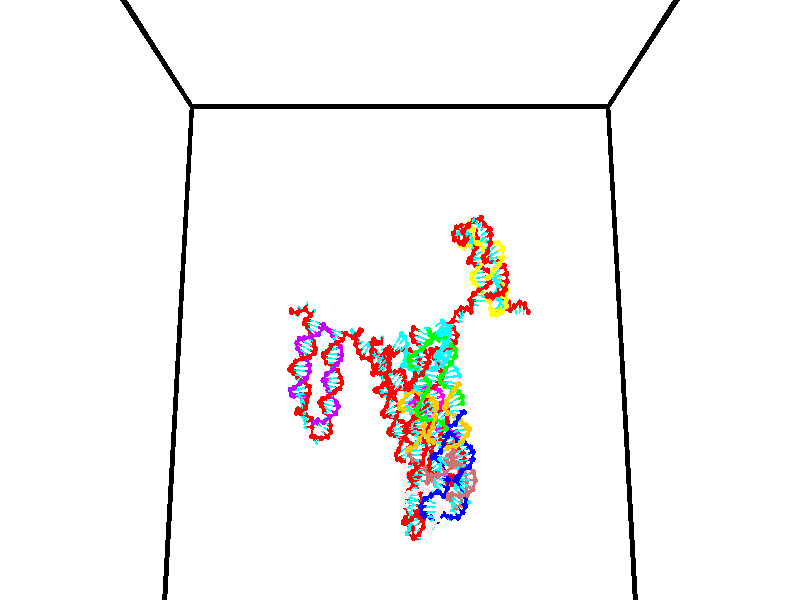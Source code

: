 // switches for output
#declare DRAW_BASES = 1; // possible values are 0, 1; only relevant for DNA ribbons
#declare DRAW_BASES_TYPE = 3; // possible values are 1, 2, 3; only relevant for DNA ribbons
#declare DRAW_FOG = 0; // set to 1 to enable fog

#include "colors.inc"

#include "transforms.inc"
background { rgb <1, 1, 1>}

#default {
   normal{
       ripples 0.25
       frequency 0.20
       turbulence 0.2
       lambda 5
   }
	finish {
		phong 0.1
		phong_size 40.
	}
}

// original window dimensions: 1024x640


// camera settings

camera {
	sky <0, 0.179814, -0.983701>
	up <0, 0.179814, -0.983701>
	right 1.6 * <1, 0, 0>
	location <35, 94.9851, 44.8844>
	look_at <35, 29.7336, 32.9568>
	direction <0, -65.2515, -11.9276>
	angle 67.0682
}


# declare cpy_camera_pos = <35, 94.9851, 44.8844>;
# if (DRAW_FOG = 1)
fog {
	fog_type 2
	up vnormalize(cpy_camera_pos)
	color rgbt<1,1,1,0.3>
	distance 1e-5
	fog_alt 3e-3
	fog_offset 56
}
# end


// LIGHTS

# declare lum = 6;
global_settings {
	ambient_light rgb lum * <0.05, 0.05, 0.05>
	max_trace_level 15
}# declare cpy_direct_light_amount = 0.25;
light_source
{	1000 * <-1, -1.16352, -0.803886>,
	rgb lum * cpy_direct_light_amount
	parallel
}

light_source
{	1000 * <1, 1.16352, 0.803886>,
	rgb lum * cpy_direct_light_amount
	parallel
}

// strand 0

// nucleotide -1

// particle -1
sphere {
	<23.989346, 34.805637, 34.762115> 0.250000
	pigment { color rgbt <1,0,0,0> }
	no_shadow
}
cylinder {
	<24.322863, 34.816792, 34.982662>,  <24.522974, 34.823483, 35.114990>, 0.100000
	pigment { color rgbt <1,0,0,0> }
	no_shadow
}
cylinder {
	<24.322863, 34.816792, 34.982662>,  <23.989346, 34.805637, 34.762115>, 0.100000
	pigment { color rgbt <1,0,0,0> }
	no_shadow
}

// particle -1
sphere {
	<24.322863, 34.816792, 34.982662> 0.100000
	pigment { color rgbt <1,0,0,0> }
	no_shadow
}
sphere {
	0, 1
	scale<0.080000,0.200000,0.300000>
	matrix <0.412165, 0.633011, -0.655299,
		-0.367296, 0.773640, 0.516309,
		0.833795, 0.027884, 0.551370,
		24.573002, 34.825157, 35.148071>
	pigment { color rgbt <0,1,1,0> }
	no_shadow
}
cylinder {
	<24.185926, 35.521137, 35.031250>,  <23.989346, 34.805637, 34.762115>, 0.130000
	pigment { color rgbt <1,0,0,0> }
	no_shadow
}

// nucleotide -1

// particle -1
sphere {
	<24.185926, 35.521137, 35.031250> 0.250000
	pigment { color rgbt <1,0,0,0> }
	no_shadow
}
cylinder {
	<24.505796, 35.289257, 34.968681>,  <24.697718, 35.150127, 34.931141>, 0.100000
	pigment { color rgbt <1,0,0,0> }
	no_shadow
}
cylinder {
	<24.505796, 35.289257, 34.968681>,  <24.185926, 35.521137, 35.031250>, 0.100000
	pigment { color rgbt <1,0,0,0> }
	no_shadow
}

// particle -1
sphere {
	<24.505796, 35.289257, 34.968681> 0.100000
	pigment { color rgbt <1,0,0,0> }
	no_shadow
}
sphere {
	0, 1
	scale<0.080000,0.200000,0.300000>
	matrix <0.380022, 0.690342, -0.615639,
		0.464872, 0.432866, 0.772348,
		0.799673, -0.579702, -0.156422,
		24.745699, 35.115345, 34.921753>
	pigment { color rgbt <0,1,1,0> }
	no_shadow
}
cylinder {
	<24.871080, 35.902336, 35.189499>,  <24.185926, 35.521137, 35.031250>, 0.130000
	pigment { color rgbt <1,0,0,0> }
	no_shadow
}

// nucleotide -1

// particle -1
sphere {
	<24.871080, 35.902336, 35.189499> 0.250000
	pigment { color rgbt <1,0,0,0> }
	no_shadow
}
cylinder {
	<24.898132, 35.617393, 34.910076>,  <24.914364, 35.446426, 34.742424>, 0.100000
	pigment { color rgbt <1,0,0,0> }
	no_shadow
}
cylinder {
	<24.898132, 35.617393, 34.910076>,  <24.871080, 35.902336, 35.189499>, 0.100000
	pigment { color rgbt <1,0,0,0> }
	no_shadow
}

// particle -1
sphere {
	<24.898132, 35.617393, 34.910076> 0.100000
	pigment { color rgbt <1,0,0,0> }
	no_shadow
}
sphere {
	0, 1
	scale<0.080000,0.200000,0.300000>
	matrix <0.408863, 0.658453, -0.631879,
		0.910086, -0.242877, 0.335788,
		0.067632, -0.712355, -0.698552,
		24.918423, 35.403687, 34.700512>
	pigment { color rgbt <0,1,1,0> }
	no_shadow
}
cylinder {
	<25.567747, 35.873280, 34.856869>,  <24.871080, 35.902336, 35.189499>, 0.130000
	pigment { color rgbt <1,0,0,0> }
	no_shadow
}

// nucleotide -1

// particle -1
sphere {
	<25.567747, 35.873280, 34.856869> 0.250000
	pigment { color rgbt <1,0,0,0> }
	no_shadow
}
cylinder {
	<25.644485, 35.615585, 34.560719>,  <25.690529, 35.460968, 34.383030>, 0.100000
	pigment { color rgbt <1,0,0,0> }
	no_shadow
}
cylinder {
	<25.644485, 35.615585, 34.560719>,  <25.567747, 35.873280, 34.856869>, 0.100000
	pigment { color rgbt <1,0,0,0> }
	no_shadow
}

// particle -1
sphere {
	<25.644485, 35.615585, 34.560719> 0.100000
	pigment { color rgbt <1,0,0,0> }
	no_shadow
}
sphere {
	0, 1
	scale<0.080000,0.200000,0.300000>
	matrix <-0.980664, -0.155539, -0.118769,
		-0.038641, 0.748841, -0.661623,
		0.191847, -0.644240, -0.740371,
		25.702040, 35.422314, 34.338608>
	pigment { color rgbt <0,1,1,0> }
	no_shadow
}
cylinder {
	<26.077141, 35.344044, 35.251400>,  <25.567747, 35.873280, 34.856869>, 0.130000
	pigment { color rgbt <1,0,0,0> }
	no_shadow
}

// nucleotide -1

// particle -1
sphere {
	<26.077141, 35.344044, 35.251400> 0.250000
	pigment { color rgbt <1,0,0,0> }
	no_shadow
}
cylinder {
	<26.207087, 35.049931, 35.013466>,  <26.285053, 34.873463, 34.870705>, 0.100000
	pigment { color rgbt <1,0,0,0> }
	no_shadow
}
cylinder {
	<26.207087, 35.049931, 35.013466>,  <26.077141, 35.344044, 35.251400>, 0.100000
	pigment { color rgbt <1,0,0,0> }
	no_shadow
}

// particle -1
sphere {
	<26.207087, 35.049931, 35.013466> 0.100000
	pigment { color rgbt <1,0,0,0> }
	no_shadow
}
sphere {
	0, 1
	scale<0.080000,0.200000,0.300000>
	matrix <-0.010296, 0.626159, -0.779628,
		0.945704, 0.259398, 0.195847,
		0.324865, -0.735281, -0.594832,
		26.304546, 34.829346, 34.835018>
	pigment { color rgbt <0,1,1,0> }
	no_shadow
}
cylinder {
	<25.480358, 34.953396, 35.624393>,  <26.077141, 35.344044, 35.251400>, 0.130000
	pigment { color rgbt <1,0,0,0> }
	no_shadow
}

// nucleotide -1

// particle -1
sphere {
	<25.480358, 34.953396, 35.624393> 0.250000
	pigment { color rgbt <1,0,0,0> }
	no_shadow
}
cylinder {
	<25.771786, 34.680168, 35.604008>,  <25.946642, 34.516232, 35.591778>, 0.100000
	pigment { color rgbt <1,0,0,0> }
	no_shadow
}
cylinder {
	<25.771786, 34.680168, 35.604008>,  <25.480358, 34.953396, 35.624393>, 0.100000
	pigment { color rgbt <1,0,0,0> }
	no_shadow
}

// particle -1
sphere {
	<25.771786, 34.680168, 35.604008> 0.100000
	pigment { color rgbt <1,0,0,0> }
	no_shadow
}
sphere {
	0, 1
	scale<0.080000,0.200000,0.300000>
	matrix <-0.204101, -0.287513, 0.935777,
		-0.653857, -0.671377, -0.348890,
		0.728569, -0.683073, -0.050964,
		25.990356, 34.475246, 35.588718>
	pigment { color rgbt <0,1,1,0> }
	no_shadow
}
cylinder {
	<25.238804, 34.269657, 35.788960>,  <25.480358, 34.953396, 35.624393>, 0.130000
	pigment { color rgbt <1,0,0,0> }
	no_shadow
}

// nucleotide -1

// particle -1
sphere {
	<25.238804, 34.269657, 35.788960> 0.250000
	pigment { color rgbt <1,0,0,0> }
	no_shadow
}
cylinder {
	<25.630272, 34.267963, 35.871120>,  <25.865152, 34.266949, 35.920418>, 0.100000
	pigment { color rgbt <1,0,0,0> }
	no_shadow
}
cylinder {
	<25.630272, 34.267963, 35.871120>,  <25.238804, 34.269657, 35.788960>, 0.100000
	pigment { color rgbt <1,0,0,0> }
	no_shadow
}

// particle -1
sphere {
	<25.630272, 34.267963, 35.871120> 0.100000
	pigment { color rgbt <1,0,0,0> }
	no_shadow
}
sphere {
	0, 1
	scale<0.080000,0.200000,0.300000>
	matrix <-0.198694, -0.273772, 0.941047,
		0.052251, -0.961785, -0.268773,
		0.978667, -0.004234, 0.205406,
		25.923872, 34.266693, 35.932743>
	pigment { color rgbt <0,1,1,0> }
	no_shadow
}
cylinder {
	<25.483028, 33.623550, 36.015221>,  <25.238804, 34.269657, 35.788960>, 0.130000
	pigment { color rgbt <1,0,0,0> }
	no_shadow
}

// nucleotide -1

// particle -1
sphere {
	<25.483028, 33.623550, 36.015221> 0.250000
	pigment { color rgbt <1,0,0,0> }
	no_shadow
}
cylinder {
	<25.713720, 33.908417, 36.175323>,  <25.852135, 34.079338, 36.271385>, 0.100000
	pigment { color rgbt <1,0,0,0> }
	no_shadow
}
cylinder {
	<25.713720, 33.908417, 36.175323>,  <25.483028, 33.623550, 36.015221>, 0.100000
	pigment { color rgbt <1,0,0,0> }
	no_shadow
}

// particle -1
sphere {
	<25.713720, 33.908417, 36.175323> 0.100000
	pigment { color rgbt <1,0,0,0> }
	no_shadow
}
sphere {
	0, 1
	scale<0.080000,0.200000,0.300000>
	matrix <-0.278162, -0.289481, 0.915875,
		0.768120, -0.639547, 0.031145,
		0.576729, 0.712166, 0.400254,
		25.886740, 34.122066, 36.295399>
	pigment { color rgbt <0,1,1,0> }
	no_shadow
}
cylinder {
	<25.794119, 33.231506, 36.625889>,  <25.483028, 33.623550, 36.015221>, 0.130000
	pigment { color rgbt <1,0,0,0> }
	no_shadow
}

// nucleotide -1

// particle -1
sphere {
	<25.794119, 33.231506, 36.625889> 0.250000
	pigment { color rgbt <1,0,0,0> }
	no_shadow
}
cylinder {
	<25.863981, 33.619904, 36.691219>,  <25.905899, 33.852940, 36.730419>, 0.100000
	pigment { color rgbt <1,0,0,0> }
	no_shadow
}
cylinder {
	<25.863981, 33.619904, 36.691219>,  <25.794119, 33.231506, 36.625889>, 0.100000
	pigment { color rgbt <1,0,0,0> }
	no_shadow
}

// particle -1
sphere {
	<25.863981, 33.619904, 36.691219> 0.100000
	pigment { color rgbt <1,0,0,0> }
	no_shadow
}
sphere {
	0, 1
	scale<0.080000,0.200000,0.300000>
	matrix <-0.221547, -0.122869, 0.967378,
		0.959381, -0.205143, 0.193660,
		0.174656, 0.970989, 0.163327,
		25.916378, 33.911201, 36.740219>
	pigment { color rgbt <0,1,1,0> }
	no_shadow
}
cylinder {
	<26.149483, 33.277561, 37.289543>,  <25.794119, 33.231506, 36.625889>, 0.130000
	pigment { color rgbt <1,0,0,0> }
	no_shadow
}

// nucleotide -1

// particle -1
sphere {
	<26.149483, 33.277561, 37.289543> 0.250000
	pigment { color rgbt <1,0,0,0> }
	no_shadow
}
cylinder {
	<26.010618, 33.648270, 37.232159>,  <25.927299, 33.870693, 37.197727>, 0.100000
	pigment { color rgbt <1,0,0,0> }
	no_shadow
}
cylinder {
	<26.010618, 33.648270, 37.232159>,  <26.149483, 33.277561, 37.289543>, 0.100000
	pigment { color rgbt <1,0,0,0> }
	no_shadow
}

// particle -1
sphere {
	<26.010618, 33.648270, 37.232159> 0.100000
	pigment { color rgbt <1,0,0,0> }
	no_shadow
}
sphere {
	0, 1
	scale<0.080000,0.200000,0.300000>
	matrix <-0.337819, 0.019119, 0.941017,
		0.874847, 0.375149, 0.306442,
		-0.347163, 0.926767, -0.143458,
		25.906469, 33.926300, 37.189121>
	pigment { color rgbt <0,1,1,0> }
	no_shadow
}
cylinder {
	<26.379238, 33.671829, 37.898178>,  <26.149483, 33.277561, 37.289543>, 0.130000
	pigment { color rgbt <1,0,0,0> }
	no_shadow
}

// nucleotide -1

// particle -1
sphere {
	<26.379238, 33.671829, 37.898178> 0.250000
	pigment { color rgbt <1,0,0,0> }
	no_shadow
}
cylinder {
	<26.067625, 33.857071, 37.729111>,  <25.880657, 33.968216, 37.627670>, 0.100000
	pigment { color rgbt <1,0,0,0> }
	no_shadow
}
cylinder {
	<26.067625, 33.857071, 37.729111>,  <26.379238, 33.671829, 37.898178>, 0.100000
	pigment { color rgbt <1,0,0,0> }
	no_shadow
}

// particle -1
sphere {
	<26.067625, 33.857071, 37.729111> 0.100000
	pigment { color rgbt <1,0,0,0> }
	no_shadow
}
sphere {
	0, 1
	scale<0.080000,0.200000,0.300000>
	matrix <-0.391654, 0.166980, 0.904834,
		0.489608, 0.870433, 0.051293,
		-0.779032, 0.463103, -0.422664,
		25.833916, 33.996002, 37.602310>
	pigment { color rgbt <0,1,1,0> }
	no_shadow
}
cylinder {
	<26.372463, 34.218578, 38.298084>,  <26.379238, 33.671829, 37.898178>, 0.130000
	pigment { color rgbt <1,0,0,0> }
	no_shadow
}

// nucleotide -1

// particle -1
sphere {
	<26.372463, 34.218578, 38.298084> 0.250000
	pigment { color rgbt <1,0,0,0> }
	no_shadow
}
cylinder {
	<26.015921, 34.151855, 38.129486>,  <25.801994, 34.111824, 38.028328>, 0.100000
	pigment { color rgbt <1,0,0,0> }
	no_shadow
}
cylinder {
	<26.015921, 34.151855, 38.129486>,  <26.372463, 34.218578, 38.298084>, 0.100000
	pigment { color rgbt <1,0,0,0> }
	no_shadow
}

// particle -1
sphere {
	<26.015921, 34.151855, 38.129486> 0.100000
	pigment { color rgbt <1,0,0,0> }
	no_shadow
}
sphere {
	0, 1
	scale<0.080000,0.200000,0.300000>
	matrix <-0.438548, 0.082029, 0.894956,
		-0.114707, 0.982572, -0.146269,
		-0.891357, -0.166803, -0.421496,
		25.748514, 34.101814, 38.003036>
	pigment { color rgbt <0,1,1,0> }
	no_shadow
}
cylinder {
	<25.955221, 34.659622, 38.666592>,  <26.372463, 34.218578, 38.298084>, 0.130000
	pigment { color rgbt <1,0,0,0> }
	no_shadow
}

// nucleotide -1

// particle -1
sphere {
	<25.955221, 34.659622, 38.666592> 0.250000
	pigment { color rgbt <1,0,0,0> }
	no_shadow
}
cylinder {
	<25.696552, 34.407825, 38.494286>,  <25.541351, 34.256748, 38.390903>, 0.100000
	pigment { color rgbt <1,0,0,0> }
	no_shadow
}
cylinder {
	<25.696552, 34.407825, 38.494286>,  <25.955221, 34.659622, 38.666592>, 0.100000
	pigment { color rgbt <1,0,0,0> }
	no_shadow
}

// particle -1
sphere {
	<25.696552, 34.407825, 38.494286> 0.100000
	pigment { color rgbt <1,0,0,0> }
	no_shadow
}
sphere {
	0, 1
	scale<0.080000,0.200000,0.300000>
	matrix <-0.517809, -0.052379, 0.853891,
		-0.560081, 0.775240, -0.292085,
		-0.646671, -0.629492, -0.430762,
		25.502550, 34.218979, 38.365055>
	pigment { color rgbt <0,1,1,0> }
	no_shadow
}
cylinder {
	<25.264809, 35.006191, 38.848953>,  <25.955221, 34.659622, 38.666592>, 0.130000
	pigment { color rgbt <1,0,0,0> }
	no_shadow
}

// nucleotide -1

// particle -1
sphere {
	<25.264809, 35.006191, 38.848953> 0.250000
	pigment { color rgbt <1,0,0,0> }
	no_shadow
}
cylinder {
	<25.209415, 34.623848, 38.745300>,  <25.176180, 34.394440, 38.683109>, 0.100000
	pigment { color rgbt <1,0,0,0> }
	no_shadow
}
cylinder {
	<25.209415, 34.623848, 38.745300>,  <25.264809, 35.006191, 38.848953>, 0.100000
	pigment { color rgbt <1,0,0,0> }
	no_shadow
}

// particle -1
sphere {
	<25.209415, 34.623848, 38.745300> 0.100000
	pigment { color rgbt <1,0,0,0> }
	no_shadow
}
sphere {
	0, 1
	scale<0.080000,0.200000,0.300000>
	matrix <-0.367214, -0.193444, 0.909798,
		-0.919770, 0.221147, -0.324218,
		-0.138481, -0.955863, -0.259132,
		25.167871, 34.337090, 38.667561>
	pigment { color rgbt <0,1,1,0> }
	no_shadow
}
cylinder {
	<24.581678, 34.856873, 39.079731>,  <25.264809, 35.006191, 38.848953>, 0.130000
	pigment { color rgbt <1,0,0,0> }
	no_shadow
}

// nucleotide -1

// particle -1
sphere {
	<24.581678, 34.856873, 39.079731> 0.250000
	pigment { color rgbt <1,0,0,0> }
	no_shadow
}
cylinder {
	<24.736963, 34.493904, 39.015388>,  <24.830133, 34.276123, 38.976784>, 0.100000
	pigment { color rgbt <1,0,0,0> }
	no_shadow
}
cylinder {
	<24.736963, 34.493904, 39.015388>,  <24.581678, 34.856873, 39.079731>, 0.100000
	pigment { color rgbt <1,0,0,0> }
	no_shadow
}

// particle -1
sphere {
	<24.736963, 34.493904, 39.015388> 0.100000
	pigment { color rgbt <1,0,0,0> }
	no_shadow
}
sphere {
	0, 1
	scale<0.080000,0.200000,0.300000>
	matrix <-0.393316, -0.320993, 0.861549,
		-0.833424, -0.271194, -0.481517,
		0.388210, -0.907424, -0.160858,
		24.853426, 34.221676, 38.967133>
	pigment { color rgbt <0,1,1,0> }
	no_shadow
}
cylinder {
	<24.162373, 34.490204, 39.451740>,  <24.581678, 34.856873, 39.079731>, 0.130000
	pigment { color rgbt <1,0,0,0> }
	no_shadow
}

// nucleotide -1

// particle -1
sphere {
	<24.162373, 34.490204, 39.451740> 0.250000
	pigment { color rgbt <1,0,0,0> }
	no_shadow
}
cylinder {
	<24.451185, 34.215618, 39.417240>,  <24.624474, 34.050865, 39.396542>, 0.100000
	pigment { color rgbt <1,0,0,0> }
	no_shadow
}
cylinder {
	<24.451185, 34.215618, 39.417240>,  <24.162373, 34.490204, 39.451740>, 0.100000
	pigment { color rgbt <1,0,0,0> }
	no_shadow
}

// particle -1
sphere {
	<24.451185, 34.215618, 39.417240> 0.100000
	pigment { color rgbt <1,0,0,0> }
	no_shadow
}
sphere {
	0, 1
	scale<0.080000,0.200000,0.300000>
	matrix <-0.260464, -0.385192, 0.885317,
		-0.640959, -0.616762, -0.456920,
		0.722031, -0.686463, -0.086248,
		24.667795, 34.009678, 39.391365>
	pigment { color rgbt <0,1,1,0> }
	no_shadow
}
cylinder {
	<23.843777, 33.853249, 39.690369>,  <24.162373, 34.490204, 39.451740>, 0.130000
	pigment { color rgbt <1,0,0,0> }
	no_shadow
}

// nucleotide -1

// particle -1
sphere {
	<23.843777, 33.853249, 39.690369> 0.250000
	pigment { color rgbt <1,0,0,0> }
	no_shadow
}
cylinder {
	<24.242495, 33.834316, 39.716164>,  <24.481726, 33.822956, 39.731640>, 0.100000
	pigment { color rgbt <1,0,0,0> }
	no_shadow
}
cylinder {
	<24.242495, 33.834316, 39.716164>,  <23.843777, 33.853249, 39.690369>, 0.100000
	pigment { color rgbt <1,0,0,0> }
	no_shadow
}

// particle -1
sphere {
	<24.242495, 33.834316, 39.716164> 0.100000
	pigment { color rgbt <1,0,0,0> }
	no_shadow
}
sphere {
	0, 1
	scale<0.080000,0.200000,0.300000>
	matrix <-0.077906, -0.391316, 0.916953,
		-0.018169, -0.919038, -0.393750,
		0.996795, -0.047335, 0.064489,
		24.541533, 33.820114, 39.735512>
	pigment { color rgbt <0,1,1,0> }
	no_shadow
}
cylinder {
	<24.105011, 33.098061, 39.912643>,  <23.843777, 33.853249, 39.690369>, 0.130000
	pigment { color rgbt <1,0,0,0> }
	no_shadow
}

// nucleotide -1

// particle -1
sphere {
	<24.105011, 33.098061, 39.912643> 0.250000
	pigment { color rgbt <1,0,0,0> }
	no_shadow
}
cylinder {
	<24.374491, 33.370312, 40.027794>,  <24.536179, 33.533665, 40.096882>, 0.100000
	pigment { color rgbt <1,0,0,0> }
	no_shadow
}
cylinder {
	<24.374491, 33.370312, 40.027794>,  <24.105011, 33.098061, 39.912643>, 0.100000
	pigment { color rgbt <1,0,0,0> }
	no_shadow
}

// particle -1
sphere {
	<24.374491, 33.370312, 40.027794> 0.100000
	pigment { color rgbt <1,0,0,0> }
	no_shadow
}
sphere {
	0, 1
	scale<0.080000,0.200000,0.300000>
	matrix <-0.092500, -0.308811, 0.946615,
		0.733195, -0.664361, -0.145087,
		0.673698, 0.680633, 0.287872,
		24.576601, 33.574501, 40.114155>
	pigment { color rgbt <0,1,1,0> }
	no_shadow
}
cylinder {
	<24.494434, 32.706860, 40.283161>,  <24.105011, 33.098061, 39.912643>, 0.130000
	pigment { color rgbt <1,0,0,0> }
	no_shadow
}

// nucleotide -1

// particle -1
sphere {
	<24.494434, 32.706860, 40.283161> 0.250000
	pigment { color rgbt <1,0,0,0> }
	no_shadow
}
cylinder {
	<24.602491, 33.075687, 40.394024>,  <24.667326, 33.296982, 40.460541>, 0.100000
	pigment { color rgbt <1,0,0,0> }
	no_shadow
}
cylinder {
	<24.602491, 33.075687, 40.394024>,  <24.494434, 32.706860, 40.283161>, 0.100000
	pigment { color rgbt <1,0,0,0> }
	no_shadow
}

// particle -1
sphere {
	<24.602491, 33.075687, 40.394024> 0.100000
	pigment { color rgbt <1,0,0,0> }
	no_shadow
}
sphere {
	0, 1
	scale<0.080000,0.200000,0.300000>
	matrix <0.280864, -0.350811, 0.893335,
		0.920945, -0.163481, -0.353744,
		0.270140, 0.922066, 0.277161,
		24.683533, 33.352306, 40.477173>
	pigment { color rgbt <0,1,1,0> }
	no_shadow
}
cylinder {
	<25.202383, 32.612015, 40.624779>,  <24.494434, 32.706860, 40.283161>, 0.130000
	pigment { color rgbt <1,0,0,0> }
	no_shadow
}

// nucleotide -1

// particle -1
sphere {
	<25.202383, 32.612015, 40.624779> 0.250000
	pigment { color rgbt <1,0,0,0> }
	no_shadow
}
cylinder {
	<25.068108, 32.973232, 40.731976>,  <24.987543, 33.189964, 40.796295>, 0.100000
	pigment { color rgbt <1,0,0,0> }
	no_shadow
}
cylinder {
	<25.068108, 32.973232, 40.731976>,  <25.202383, 32.612015, 40.624779>, 0.100000
	pigment { color rgbt <1,0,0,0> }
	no_shadow
}

// particle -1
sphere {
	<25.068108, 32.973232, 40.731976> 0.100000
	pigment { color rgbt <1,0,0,0> }
	no_shadow
}
sphere {
	0, 1
	scale<0.080000,0.200000,0.300000>
	matrix <0.293915, -0.169886, 0.940613,
		0.894946, 0.394519, -0.208391,
		-0.335687, 0.903047, 0.267993,
		24.967402, 33.244148, 40.812374>
	pigment { color rgbt <0,1,1,0> }
	no_shadow
}
cylinder {
	<25.751812, 33.019222, 41.038868>,  <25.202383, 32.612015, 40.624779>, 0.130000
	pigment { color rgbt <1,0,0,0> }
	no_shadow
}

// nucleotide -1

// particle -1
sphere {
	<25.751812, 33.019222, 41.038868> 0.250000
	pigment { color rgbt <1,0,0,0> }
	no_shadow
}
cylinder {
	<25.387634, 33.153629, 41.135353>,  <25.169127, 33.234272, 41.193245>, 0.100000
	pigment { color rgbt <1,0,0,0> }
	no_shadow
}
cylinder {
	<25.387634, 33.153629, 41.135353>,  <25.751812, 33.019222, 41.038868>, 0.100000
	pigment { color rgbt <1,0,0,0> }
	no_shadow
}

// particle -1
sphere {
	<25.387634, 33.153629, 41.135353> 0.100000
	pigment { color rgbt <1,0,0,0> }
	no_shadow
}
sphere {
	0, 1
	scale<0.080000,0.200000,0.300000>
	matrix <0.143212, -0.291007, 0.945941,
		0.388045, 0.895772, 0.216825,
		-0.910446, 0.336016, 0.241209,
		25.114500, 33.254433, 41.207714>
	pigment { color rgbt <0,1,1,0> }
	no_shadow
}
cylinder {
	<25.823473, 33.352184, 41.643593>,  <25.751812, 33.019222, 41.038868>, 0.130000
	pigment { color rgbt <1,0,0,0> }
	no_shadow
}

// nucleotide -1

// particle -1
sphere {
	<25.823473, 33.352184, 41.643593> 0.250000
	pigment { color rgbt <1,0,0,0> }
	no_shadow
}
cylinder {
	<25.431259, 33.274410, 41.654552>,  <25.195930, 33.227745, 41.661129>, 0.100000
	pigment { color rgbt <1,0,0,0> }
	no_shadow
}
cylinder {
	<25.431259, 33.274410, 41.654552>,  <25.823473, 33.352184, 41.643593>, 0.100000
	pigment { color rgbt <1,0,0,0> }
	no_shadow
}

// particle -1
sphere {
	<25.431259, 33.274410, 41.654552> 0.100000
	pigment { color rgbt <1,0,0,0> }
	no_shadow
}
sphere {
	0, 1
	scale<0.080000,0.200000,0.300000>
	matrix <0.117215, -0.467647, 0.876109,
		-0.157529, 0.862266, 0.481333,
		-0.980533, -0.194432, 0.027402,
		25.137098, 33.216080, 41.662773>
	pigment { color rgbt <0,1,1,0> }
	no_shadow
}
cylinder {
	<25.613546, 33.523285, 42.302662>,  <25.823473, 33.352184, 41.643593>, 0.130000
	pigment { color rgbt <1,0,0,0> }
	no_shadow
}

// nucleotide -1

// particle -1
sphere {
	<25.613546, 33.523285, 42.302662> 0.250000
	pigment { color rgbt <1,0,0,0> }
	no_shadow
}
cylinder {
	<25.341242, 33.269272, 42.156620>,  <25.177858, 33.116863, 42.068993>, 0.100000
	pigment { color rgbt <1,0,0,0> }
	no_shadow
}
cylinder {
	<25.341242, 33.269272, 42.156620>,  <25.613546, 33.523285, 42.302662>, 0.100000
	pigment { color rgbt <1,0,0,0> }
	no_shadow
}

// particle -1
sphere {
	<25.341242, 33.269272, 42.156620> 0.100000
	pigment { color rgbt <1,0,0,0> }
	no_shadow
}
sphere {
	0, 1
	scale<0.080000,0.200000,0.300000>
	matrix <0.028575, -0.521079, 0.853030,
		-0.731947, 0.570277, 0.372877,
		-0.680762, -0.635028, -0.365107,
		25.137012, 33.078762, 42.047089>
	pigment { color rgbt <0,1,1,0> }
	no_shadow
}
cylinder {
	<25.453060, 33.202663, 42.873699>,  <25.613546, 33.523285, 42.302662>, 0.130000
	pigment { color rgbt <1,0,0,0> }
	no_shadow
}

// nucleotide -1

// particle -1
sphere {
	<25.453060, 33.202663, 42.873699> 0.250000
	pigment { color rgbt <1,0,0,0> }
	no_shadow
}
cylinder {
	<25.213203, 32.972988, 42.650723>,  <25.069288, 32.835182, 42.516937>, 0.100000
	pigment { color rgbt <1,0,0,0> }
	no_shadow
}
cylinder {
	<25.213203, 32.972988, 42.650723>,  <25.453060, 33.202663, 42.873699>, 0.100000
	pigment { color rgbt <1,0,0,0> }
	no_shadow
}

// particle -1
sphere {
	<25.213203, 32.972988, 42.650723> 0.100000
	pigment { color rgbt <1,0,0,0> }
	no_shadow
}
sphere {
	0, 1
	scale<0.080000,0.200000,0.300000>
	matrix <-0.127899, -0.618852, 0.775025,
		-0.789981, 0.536034, 0.297653,
		-0.599643, -0.574186, -0.557440,
		25.033310, 32.800732, 42.483490>
	pigment { color rgbt <0,1,1,0> }
	no_shadow
}
cylinder {
	<24.826536, 32.978718, 43.253998>,  <25.453060, 33.202663, 42.873699>, 0.130000
	pigment { color rgbt <1,0,0,0> }
	no_shadow
}

// nucleotide -1

// particle -1
sphere {
	<24.826536, 32.978718, 43.253998> 0.250000
	pigment { color rgbt <1,0,0,0> }
	no_shadow
}
cylinder {
	<24.900335, 32.710491, 42.966583>,  <24.944614, 32.549553, 42.794132>, 0.100000
	pigment { color rgbt <1,0,0,0> }
	no_shadow
}
cylinder {
	<24.900335, 32.710491, 42.966583>,  <24.826536, 32.978718, 43.253998>, 0.100000
	pigment { color rgbt <1,0,0,0> }
	no_shadow
}

// particle -1
sphere {
	<24.900335, 32.710491, 42.966583> 0.100000
	pigment { color rgbt <1,0,0,0> }
	no_shadow
}
sphere {
	0, 1
	scale<0.080000,0.200000,0.300000>
	matrix <0.076075, -0.719153, 0.690675,
		-0.979884, -0.182091, -0.081670,
		0.184499, -0.670569, -0.718539,
		24.955685, 32.509319, 42.751022>
	pigment { color rgbt <0,1,1,0> }
	no_shadow
}
cylinder {
	<24.369644, 32.407722, 43.233021>,  <24.826536, 32.978718, 43.253998>, 0.130000
	pigment { color rgbt <1,0,0,0> }
	no_shadow
}

// nucleotide -1

// particle -1
sphere {
	<24.369644, 32.407722, 43.233021> 0.250000
	pigment { color rgbt <1,0,0,0> }
	no_shadow
}
cylinder {
	<24.709585, 32.263359, 43.079399>,  <24.913549, 32.176743, 42.987225>, 0.100000
	pigment { color rgbt <1,0,0,0> }
	no_shadow
}
cylinder {
	<24.709585, 32.263359, 43.079399>,  <24.369644, 32.407722, 43.233021>, 0.100000
	pigment { color rgbt <1,0,0,0> }
	no_shadow
}

// particle -1
sphere {
	<24.709585, 32.263359, 43.079399> 0.100000
	pigment { color rgbt <1,0,0,0> }
	no_shadow
}
sphere {
	0, 1
	scale<0.080000,0.200000,0.300000>
	matrix <-0.041003, -0.771797, 0.634546,
		-0.525424, -0.523523, -0.670711,
		0.849852, -0.360907, -0.384055,
		24.964540, 32.155087, 42.964184>
	pigment { color rgbt <0,1,1,0> }
	no_shadow
}
cylinder {
	<24.408649, 31.719669, 42.906712>,  <24.369644, 32.407722, 43.233021>, 0.130000
	pigment { color rgbt <1,0,0,0> }
	no_shadow
}

// nucleotide -1

// particle -1
sphere {
	<24.408649, 31.719669, 42.906712> 0.250000
	pigment { color rgbt <1,0,0,0> }
	no_shadow
}
cylinder {
	<24.763220, 31.792641, 43.076874>,  <24.975962, 31.836424, 43.178970>, 0.100000
	pigment { color rgbt <1,0,0,0> }
	no_shadow
}
cylinder {
	<24.763220, 31.792641, 43.076874>,  <24.408649, 31.719669, 42.906712>, 0.100000
	pigment { color rgbt <1,0,0,0> }
	no_shadow
}

// particle -1
sphere {
	<24.763220, 31.792641, 43.076874> 0.100000
	pigment { color rgbt <1,0,0,0> }
	no_shadow
}
sphere {
	0, 1
	scale<0.080000,0.200000,0.300000>
	matrix <-0.143939, -0.764847, 0.627925,
		0.439921, -0.617842, -0.651722,
		0.886426, 0.182429, 0.425404,
		25.029148, 31.847370, 43.204494>
	pigment { color rgbt <0,1,1,0> }
	no_shadow
}
cylinder {
	<24.450390, 31.068674, 43.188583>,  <24.408649, 31.719669, 42.906712>, 0.130000
	pigment { color rgbt <1,0,0,0> }
	no_shadow
}

// nucleotide -1

// particle -1
sphere {
	<24.450390, 31.068674, 43.188583> 0.250000
	pigment { color rgbt <1,0,0,0> }
	no_shadow
}
cylinder {
	<24.725622, 31.252197, 43.413456>,  <24.890760, 31.362310, 43.548378>, 0.100000
	pigment { color rgbt <1,0,0,0> }
	no_shadow
}
cylinder {
	<24.725622, 31.252197, 43.413456>,  <24.450390, 31.068674, 43.188583>, 0.100000
	pigment { color rgbt <1,0,0,0> }
	no_shadow
}

// particle -1
sphere {
	<24.725622, 31.252197, 43.413456> 0.100000
	pigment { color rgbt <1,0,0,0> }
	no_shadow
}
sphere {
	0, 1
	scale<0.080000,0.200000,0.300000>
	matrix <-0.066284, -0.731757, 0.678335,
		0.722602, -0.504011, -0.473096,
		0.688079, 0.458807, 0.562177,
		24.932047, 31.389839, 43.582108>
	pigment { color rgbt <0,1,1,0> }
	no_shadow
}
cylinder {
	<25.050686, 30.507040, 43.342052>,  <24.450390, 31.068674, 43.188583>, 0.130000
	pigment { color rgbt <1,0,0,0> }
	no_shadow
}

// nucleotide -1

// particle -1
sphere {
	<25.050686, 30.507040, 43.342052> 0.250000
	pigment { color rgbt <1,0,0,0> }
	no_shadow
}
cylinder {
	<25.060345, 30.813972, 43.598370>,  <25.066141, 30.998133, 43.752159>, 0.100000
	pigment { color rgbt <1,0,0,0> }
	no_shadow
}
cylinder {
	<25.060345, 30.813972, 43.598370>,  <25.050686, 30.507040, 43.342052>, 0.100000
	pigment { color rgbt <1,0,0,0> }
	no_shadow
}

// particle -1
sphere {
	<25.060345, 30.813972, 43.598370> 0.100000
	pigment { color rgbt <1,0,0,0> }
	no_shadow
}
sphere {
	0, 1
	scale<0.080000,0.200000,0.300000>
	matrix <0.158055, -0.635852, 0.755454,
		0.987135, 0.083038, -0.136635,
		0.024148, 0.767331, 0.640797,
		25.067589, 31.044172, 43.790607>
	pigment { color rgbt <0,1,1,0> }
	no_shadow
}
cylinder {
	<25.690388, 30.573797, 43.728783>,  <25.050686, 30.507040, 43.342052>, 0.130000
	pigment { color rgbt <1,0,0,0> }
	no_shadow
}

// nucleotide -1

// particle -1
sphere {
	<25.690388, 30.573797, 43.728783> 0.250000
	pigment { color rgbt <1,0,0,0> }
	no_shadow
}
cylinder {
	<25.368883, 30.693338, 43.934559>,  <25.175980, 30.765062, 44.058025>, 0.100000
	pigment { color rgbt <1,0,0,0> }
	no_shadow
}
cylinder {
	<25.368883, 30.693338, 43.934559>,  <25.690388, 30.573797, 43.728783>, 0.100000
	pigment { color rgbt <1,0,0,0> }
	no_shadow
}

// particle -1
sphere {
	<25.368883, 30.693338, 43.934559> 0.100000
	pigment { color rgbt <1,0,0,0> }
	no_shadow
}
sphere {
	0, 1
	scale<0.080000,0.200000,0.300000>
	matrix <0.237443, -0.631706, 0.737948,
		0.545515, 0.715287, 0.436782,
		-0.803762, 0.298851, 0.514445,
		25.127754, 30.782993, 44.088894>
	pigment { color rgbt <0,1,1,0> }
	no_shadow
}
cylinder {
	<25.782969, 30.720167, 44.443237>,  <25.690388, 30.573797, 43.728783>, 0.130000
	pigment { color rgbt <1,0,0,0> }
	no_shadow
}

// nucleotide -1

// particle -1
sphere {
	<25.782969, 30.720167, 44.443237> 0.250000
	pigment { color rgbt <1,0,0,0> }
	no_shadow
}
cylinder {
	<25.387688, 30.659067, 44.447620>,  <25.150518, 30.622406, 44.450253>, 0.100000
	pigment { color rgbt <1,0,0,0> }
	no_shadow
}
cylinder {
	<25.387688, 30.659067, 44.447620>,  <25.782969, 30.720167, 44.443237>, 0.100000
	pigment { color rgbt <1,0,0,0> }
	no_shadow
}

// particle -1
sphere {
	<25.387688, 30.659067, 44.447620> 0.100000
	pigment { color rgbt <1,0,0,0> }
	no_shadow
}
sphere {
	0, 1
	scale<0.080000,0.200000,0.300000>
	matrix <0.095473, -0.558522, 0.823977,
		-0.119741, 0.815303, 0.566518,
		-0.988204, -0.152751, 0.010962,
		25.091227, 30.613241, 44.450909>
	pigment { color rgbt <0,1,1,0> }
	no_shadow
}
cylinder {
	<25.757126, 30.750383, 45.235207>,  <25.782969, 30.720167, 44.443237>, 0.130000
	pigment { color rgbt <1,0,0,0> }
	no_shadow
}

// nucleotide -1

// particle -1
sphere {
	<25.757126, 30.750383, 45.235207> 0.250000
	pigment { color rgbt <1,0,0,0> }
	no_shadow
}
cylinder {
	<26.029116, 30.741837, 45.528378>,  <26.192308, 30.736708, 45.704281>, 0.100000
	pigment { color rgbt <1,0,0,0> }
	no_shadow
}
cylinder {
	<26.029116, 30.741837, 45.528378>,  <25.757126, 30.750383, 45.235207>, 0.100000
	pigment { color rgbt <1,0,0,0> }
	no_shadow
}

// particle -1
sphere {
	<26.029116, 30.741837, 45.528378> 0.100000
	pigment { color rgbt <1,0,0,0> }
	no_shadow
}
sphere {
	0, 1
	scale<0.080000,0.200000,0.300000>
	matrix <0.709033, 0.273868, -0.649822,
		-0.186839, 0.961530, 0.201374,
		0.679973, -0.021368, 0.732925,
		26.233109, 30.735426, 45.748257>
	pigment { color rgbt <0,1,1,0> }
	no_shadow
}
cylinder {
	<26.136034, 31.430874, 45.237015>,  <25.757126, 30.750383, 45.235207>, 0.130000
	pigment { color rgbt <1,0,0,0> }
	no_shadow
}

// nucleotide -1

// particle -1
sphere {
	<26.136034, 31.430874, 45.237015> 0.250000
	pigment { color rgbt <1,0,0,0> }
	no_shadow
}
cylinder {
	<26.327477, 31.118206, 45.396980>,  <26.442341, 30.930605, 45.492958>, 0.100000
	pigment { color rgbt <1,0,0,0> }
	no_shadow
}
cylinder {
	<26.327477, 31.118206, 45.396980>,  <26.136034, 31.430874, 45.237015>, 0.100000
	pigment { color rgbt <1,0,0,0> }
	no_shadow
}

// particle -1
sphere {
	<26.327477, 31.118206, 45.396980> 0.100000
	pigment { color rgbt <1,0,0,0> }
	no_shadow
}
sphere {
	0, 1
	scale<0.080000,0.200000,0.300000>
	matrix <0.721613, 0.090699, -0.686330,
		0.500212, 0.617062, 0.607472,
		0.478605, -0.781670, 0.399912,
		26.471058, 30.883705, 45.516953>
	pigment { color rgbt <0,1,1,0> }
	no_shadow
}
cylinder {
	<26.837009, 31.577051, 45.404732>,  <26.136034, 31.430874, 45.237015>, 0.130000
	pigment { color rgbt <1,0,0,0> }
	no_shadow
}

// nucleotide -1

// particle -1
sphere {
	<26.837009, 31.577051, 45.404732> 0.250000
	pigment { color rgbt <1,0,0,0> }
	no_shadow
}
cylinder {
	<26.812181, 31.190588, 45.304585>,  <26.797285, 30.958710, 45.244495>, 0.100000
	pigment { color rgbt <1,0,0,0> }
	no_shadow
}
cylinder {
	<26.812181, 31.190588, 45.304585>,  <26.837009, 31.577051, 45.404732>, 0.100000
	pigment { color rgbt <1,0,0,0> }
	no_shadow
}

// particle -1
sphere {
	<26.812181, 31.190588, 45.304585> 0.100000
	pigment { color rgbt <1,0,0,0> }
	no_shadow
}
sphere {
	0, 1
	scale<0.080000,0.200000,0.300000>
	matrix <0.620844, 0.159040, -0.767632,
		0.781473, -0.203089, 0.589962,
		-0.062070, -0.966158, -0.250372,
		26.793560, 30.900742, 45.229473>
	pigment { color rgbt <0,1,1,0> }
	no_shadow
}
cylinder {
	<27.530087, 31.257051, 45.277603>,  <26.837009, 31.577051, 45.404732>, 0.130000
	pigment { color rgbt <1,0,0,0> }
	no_shadow
}

// nucleotide -1

// particle -1
sphere {
	<27.530087, 31.257051, 45.277603> 0.250000
	pigment { color rgbt <1,0,0,0> }
	no_shadow
}
cylinder {
	<27.236147, 31.080542, 45.071583>,  <27.059784, 30.974636, 44.947971>, 0.100000
	pigment { color rgbt <1,0,0,0> }
	no_shadow
}
cylinder {
	<27.236147, 31.080542, 45.071583>,  <27.530087, 31.257051, 45.277603>, 0.100000
	pigment { color rgbt <1,0,0,0> }
	no_shadow
}

// particle -1
sphere {
	<27.236147, 31.080542, 45.071583> 0.100000
	pigment { color rgbt <1,0,0,0> }
	no_shadow
}
sphere {
	0, 1
	scale<0.080000,0.200000,0.300000>
	matrix <0.471755, 0.213039, -0.855606,
		0.487283, -0.871717, 0.051623,
		-0.734848, -0.441276, -0.515047,
		27.015692, 30.948158, 44.917068>
	pigment { color rgbt <0,1,1,0> }
	no_shadow
}
cylinder {
	<27.765684, 30.714417, 44.830097>,  <27.530087, 31.257051, 45.277603>, 0.130000
	pigment { color rgbt <1,0,0,0> }
	no_shadow
}

// nucleotide -1

// particle -1
sphere {
	<27.765684, 30.714417, 44.830097> 0.250000
	pigment { color rgbt <1,0,0,0> }
	no_shadow
}
cylinder {
	<27.421385, 30.823883, 44.658413>,  <27.214806, 30.889563, 44.555405>, 0.100000
	pigment { color rgbt <1,0,0,0> }
	no_shadow
}
cylinder {
	<27.421385, 30.823883, 44.658413>,  <27.765684, 30.714417, 44.830097>, 0.100000
	pigment { color rgbt <1,0,0,0> }
	no_shadow
}

// particle -1
sphere {
	<27.421385, 30.823883, 44.658413> 0.100000
	pigment { color rgbt <1,0,0,0> }
	no_shadow
}
sphere {
	0, 1
	scale<0.080000,0.200000,0.300000>
	matrix <0.444485, -0.006854, -0.895760,
		-0.248080, -0.961801, -0.115741,
		-0.860749, 0.273666, -0.429206,
		27.163160, 30.905983, 44.529652>
	pigment { color rgbt <0,1,1,0> }
	no_shadow
}
cylinder {
	<27.645479, 30.252781, 44.283550>,  <27.765684, 30.714417, 44.830097>, 0.130000
	pigment { color rgbt <1,0,0,0> }
	no_shadow
}

// nucleotide -1

// particle -1
sphere {
	<27.645479, 30.252781, 44.283550> 0.250000
	pigment { color rgbt <1,0,0,0> }
	no_shadow
}
cylinder {
	<27.441288, 30.588507, 44.208755>,  <27.318773, 30.789942, 44.163879>, 0.100000
	pigment { color rgbt <1,0,0,0> }
	no_shadow
}
cylinder {
	<27.441288, 30.588507, 44.208755>,  <27.645479, 30.252781, 44.283550>, 0.100000
	pigment { color rgbt <1,0,0,0> }
	no_shadow
}

// particle -1
sphere {
	<27.441288, 30.588507, 44.208755> 0.100000
	pigment { color rgbt <1,0,0,0> }
	no_shadow
}
sphere {
	0, 1
	scale<0.080000,0.200000,0.300000>
	matrix <0.220049, -0.082709, -0.971976,
		-0.831260, -0.537317, -0.142470,
		-0.510476, 0.839315, -0.186989,
		27.288145, 30.840302, 44.152660>
	pigment { color rgbt <0,1,1,0> }
	no_shadow
}
cylinder {
	<27.555748, 30.197123, 43.514778>,  <27.645479, 30.252781, 44.283550>, 0.130000
	pigment { color rgbt <1,0,0,0> }
	no_shadow
}

// nucleotide -1

// particle -1
sphere {
	<27.555748, 30.197123, 43.514778> 0.250000
	pigment { color rgbt <1,0,0,0> }
	no_shadow
}
cylinder {
	<27.447046, 30.576031, 43.582695>,  <27.381824, 30.803375, 43.623444>, 0.100000
	pigment { color rgbt <1,0,0,0> }
	no_shadow
}
cylinder {
	<27.447046, 30.576031, 43.582695>,  <27.555748, 30.197123, 43.514778>, 0.100000
	pigment { color rgbt <1,0,0,0> }
	no_shadow
}

// particle -1
sphere {
	<27.447046, 30.576031, 43.582695> 0.100000
	pigment { color rgbt <1,0,0,0> }
	no_shadow
}
sphere {
	0, 1
	scale<0.080000,0.200000,0.300000>
	matrix <0.153693, 0.216885, -0.964023,
		-0.950015, -0.235881, -0.204529,
		-0.271754, 0.947270, 0.169791,
		27.365520, 30.860212, 43.633633>
	pigment { color rgbt <0,1,1,0> }
	no_shadow
}
cylinder {
	<26.976463, 30.343119, 43.090801>,  <27.555748, 30.197123, 43.514778>, 0.130000
	pigment { color rgbt <1,0,0,0> }
	no_shadow
}

// nucleotide -1

// particle -1
sphere {
	<26.976463, 30.343119, 43.090801> 0.250000
	pigment { color rgbt <1,0,0,0> }
	no_shadow
}
cylinder {
	<27.132103, 30.702637, 43.171562>,  <27.225487, 30.918348, 43.220020>, 0.100000
	pigment { color rgbt <1,0,0,0> }
	no_shadow
}
cylinder {
	<27.132103, 30.702637, 43.171562>,  <26.976463, 30.343119, 43.090801>, 0.100000
	pigment { color rgbt <1,0,0,0> }
	no_shadow
}

// particle -1
sphere {
	<27.132103, 30.702637, 43.171562> 0.100000
	pigment { color rgbt <1,0,0,0> }
	no_shadow
}
sphere {
	0, 1
	scale<0.080000,0.200000,0.300000>
	matrix <0.133275, 0.161945, -0.977759,
		-0.911504, 0.407354, -0.056774,
		0.389100, 0.898797, 0.201903,
		27.248833, 30.972277, 43.232132>
	pigment { color rgbt <0,1,1,0> }
	no_shadow
}
cylinder {
	<26.729078, 30.880497, 42.586739>,  <26.976463, 30.343119, 43.090801>, 0.130000
	pigment { color rgbt <1,0,0,0> }
	no_shadow
}

// nucleotide -1

// particle -1
sphere {
	<26.729078, 30.880497, 42.586739> 0.250000
	pigment { color rgbt <1,0,0,0> }
	no_shadow
}
cylinder {
	<27.065723, 31.040529, 42.731857>,  <27.267712, 31.136549, 42.818928>, 0.100000
	pigment { color rgbt <1,0,0,0> }
	no_shadow
}
cylinder {
	<27.065723, 31.040529, 42.731857>,  <26.729078, 30.880497, 42.586739>, 0.100000
	pigment { color rgbt <1,0,0,0> }
	no_shadow
}

// particle -1
sphere {
	<27.065723, 31.040529, 42.731857> 0.100000
	pigment { color rgbt <1,0,0,0> }
	no_shadow
}
sphere {
	0, 1
	scale<0.080000,0.200000,0.300000>
	matrix <0.302110, 0.208064, -0.930290,
		-0.447677, 0.892549, 0.054241,
		0.841615, 0.400082, 0.362793,
		27.318209, 31.160553, 42.840694>
	pigment { color rgbt <0,1,1,0> }
	no_shadow
}
cylinder {
	<26.627384, 31.529667, 42.308079>,  <26.729078, 30.880497, 42.586739>, 0.130000
	pigment { color rgbt <1,0,0,0> }
	no_shadow
}

// nucleotide -1

// particle -1
sphere {
	<26.627384, 31.529667, 42.308079> 0.250000
	pigment { color rgbt <1,0,0,0> }
	no_shadow
}
cylinder {
	<27.006504, 31.444639, 42.403152>,  <27.233976, 31.393623, 42.460197>, 0.100000
	pigment { color rgbt <1,0,0,0> }
	no_shadow
}
cylinder {
	<27.006504, 31.444639, 42.403152>,  <26.627384, 31.529667, 42.308079>, 0.100000
	pigment { color rgbt <1,0,0,0> }
	no_shadow
}

// particle -1
sphere {
	<27.006504, 31.444639, 42.403152> 0.100000
	pigment { color rgbt <1,0,0,0> }
	no_shadow
}
sphere {
	0, 1
	scale<0.080000,0.200000,0.300000>
	matrix <0.295838, 0.308060, -0.904201,
		0.118984, 0.927316, 0.354864,
		0.947799, -0.212568, 0.237681,
		27.290844, 31.380869, 42.474457>
	pigment { color rgbt <0,1,1,0> }
	no_shadow
}
cylinder {
	<27.010368, 32.181210, 42.037762>,  <26.627384, 31.529667, 42.308079>, 0.130000
	pigment { color rgbt <1,0,0,0> }
	no_shadow
}

// nucleotide -1

// particle -1
sphere {
	<27.010368, 32.181210, 42.037762> 0.250000
	pigment { color rgbt <1,0,0,0> }
	no_shadow
}
cylinder {
	<27.311674, 31.920467, 42.072823>,  <27.492456, 31.764023, 42.093857>, 0.100000
	pigment { color rgbt <1,0,0,0> }
	no_shadow
}
cylinder {
	<27.311674, 31.920467, 42.072823>,  <27.010368, 32.181210, 42.037762>, 0.100000
	pigment { color rgbt <1,0,0,0> }
	no_shadow
}

// particle -1
sphere {
	<27.311674, 31.920467, 42.072823> 0.100000
	pigment { color rgbt <1,0,0,0> }
	no_shadow
}
sphere {
	0, 1
	scale<0.080000,0.200000,0.300000>
	matrix <0.365446, 0.304000, -0.879792,
		0.546849, 0.694746, 0.467209,
		0.753263, -0.651853, 0.087650,
		27.537653, 31.724911, 42.099117>
	pigment { color rgbt <0,1,1,0> }
	no_shadow
}
cylinder {
	<27.623363, 32.595451, 41.872532>,  <27.010368, 32.181210, 42.037762>, 0.130000
	pigment { color rgbt <1,0,0,0> }
	no_shadow
}

// nucleotide -1

// particle -1
sphere {
	<27.623363, 32.595451, 41.872532> 0.250000
	pigment { color rgbt <1,0,0,0> }
	no_shadow
}
cylinder {
	<27.687447, 32.203823, 41.822338>,  <27.725897, 31.968845, 41.792221>, 0.100000
	pigment { color rgbt <1,0,0,0> }
	no_shadow
}
cylinder {
	<27.687447, 32.203823, 41.822338>,  <27.623363, 32.595451, 41.872532>, 0.100000
	pigment { color rgbt <1,0,0,0> }
	no_shadow
}

// particle -1
sphere {
	<27.687447, 32.203823, 41.822338> 0.100000
	pigment { color rgbt <1,0,0,0> }
	no_shadow
}
sphere {
	0, 1
	scale<0.080000,0.200000,0.300000>
	matrix <0.331605, 0.173124, -0.927397,
		0.929716, 0.106964, 0.352402,
		0.160207, -0.979074, -0.125486,
		27.735508, 31.910101, 41.784691>
	pigment { color rgbt <0,1,1,0> }
	no_shadow
}
cylinder {
	<28.270145, 32.550770, 41.480343>,  <27.623363, 32.595451, 41.872532>, 0.130000
	pigment { color rgbt <1,0,0,0> }
	no_shadow
}

// nucleotide -1

// particle -1
sphere {
	<28.270145, 32.550770, 41.480343> 0.250000
	pigment { color rgbt <1,0,0,0> }
	no_shadow
}
cylinder {
	<28.092501, 32.195705, 41.431648>,  <27.985914, 31.982666, 41.402431>, 0.100000
	pigment { color rgbt <1,0,0,0> }
	no_shadow
}
cylinder {
	<28.092501, 32.195705, 41.431648>,  <28.270145, 32.550770, 41.480343>, 0.100000
	pigment { color rgbt <1,0,0,0> }
	no_shadow
}

// particle -1
sphere {
	<28.092501, 32.195705, 41.431648> 0.100000
	pigment { color rgbt <1,0,0,0> }
	no_shadow
}
sphere {
	0, 1
	scale<0.080000,0.200000,0.300000>
	matrix <0.381529, -0.064428, -0.922109,
		0.810679, -0.455963, 0.367282,
		-0.444111, -0.887663, -0.121733,
		27.959267, 31.929407, 41.395130>
	pigment { color rgbt <0,1,1,0> }
	no_shadow
}
cylinder {
	<28.810116, 32.239220, 41.162075>,  <28.270145, 32.550770, 41.480343>, 0.130000
	pigment { color rgbt <1,0,0,0> }
	no_shadow
}

// nucleotide -1

// particle -1
sphere {
	<28.810116, 32.239220, 41.162075> 0.250000
	pigment { color rgbt <1,0,0,0> }
	no_shadow
}
cylinder {
	<28.467333, 32.043972, 41.095909>,  <28.261663, 31.926825, 41.056210>, 0.100000
	pigment { color rgbt <1,0,0,0> }
	no_shadow
}
cylinder {
	<28.467333, 32.043972, 41.095909>,  <28.810116, 32.239220, 41.162075>, 0.100000
	pigment { color rgbt <1,0,0,0> }
	no_shadow
}

// particle -1
sphere {
	<28.467333, 32.043972, 41.095909> 0.100000
	pigment { color rgbt <1,0,0,0> }
	no_shadow
}
sphere {
	0, 1
	scale<0.080000,0.200000,0.300000>
	matrix <0.217524, -0.051583, -0.974691,
		0.467231, -0.871252, 0.150382,
		-0.856959, -0.488118, -0.165417,
		28.210245, 31.897537, 41.046284>
	pigment { color rgbt <0,1,1,0> }
	no_shadow
}
cylinder {
	<28.954136, 31.737009, 40.638988>,  <28.810116, 32.239220, 41.162075>, 0.130000
	pigment { color rgbt <1,0,0,0> }
	no_shadow
}

// nucleotide -1

// particle -1
sphere {
	<28.954136, 31.737009, 40.638988> 0.250000
	pigment { color rgbt <1,0,0,0> }
	no_shadow
}
cylinder {
	<28.554401, 31.751282, 40.641800>,  <28.314560, 31.759846, 40.643486>, 0.100000
	pigment { color rgbt <1,0,0,0> }
	no_shadow
}
cylinder {
	<28.554401, 31.751282, 40.641800>,  <28.954136, 31.737009, 40.638988>, 0.100000
	pigment { color rgbt <1,0,0,0> }
	no_shadow
}

// particle -1
sphere {
	<28.554401, 31.751282, 40.641800> 0.100000
	pigment { color rgbt <1,0,0,0> }
	no_shadow
}
sphere {
	0, 1
	scale<0.080000,0.200000,0.300000>
	matrix <-0.008793, -0.049429, -0.998739,
		-0.035274, -0.998141, 0.049710,
		-0.999339, 0.035667, 0.007033,
		28.254601, 31.761986, 40.643909>
	pigment { color rgbt <0,1,1,0> }
	no_shadow
}
cylinder {
	<28.763647, 31.307182, 40.151276>,  <28.954136, 31.737009, 40.638988>, 0.130000
	pigment { color rgbt <1,0,0,0> }
	no_shadow
}

// nucleotide -1

// particle -1
sphere {
	<28.763647, 31.307182, 40.151276> 0.250000
	pigment { color rgbt <1,0,0,0> }
	no_shadow
}
cylinder {
	<28.456230, 31.560183, 40.189819>,  <28.271780, 31.711983, 40.212944>, 0.100000
	pigment { color rgbt <1,0,0,0> }
	no_shadow
}
cylinder {
	<28.456230, 31.560183, 40.189819>,  <28.763647, 31.307182, 40.151276>, 0.100000
	pigment { color rgbt <1,0,0,0> }
	no_shadow
}

// particle -1
sphere {
	<28.456230, 31.560183, 40.189819> 0.100000
	pigment { color rgbt <1,0,0,0> }
	no_shadow
}
sphere {
	0, 1
	scale<0.080000,0.200000,0.300000>
	matrix <-0.021609, 0.124860, -0.991939,
		-0.639436, -0.764428, -0.082292,
		-0.768541, 0.632503, 0.096358,
		28.225668, 31.749933, 40.218727>
	pigment { color rgbt <0,1,1,0> }
	no_shadow
}
cylinder {
	<28.452772, 31.218410, 39.529434>,  <28.763647, 31.307182, 40.151276>, 0.130000
	pigment { color rgbt <1,0,0,0> }
	no_shadow
}

// nucleotide -1

// particle -1
sphere {
	<28.452772, 31.218410, 39.529434> 0.250000
	pigment { color rgbt <1,0,0,0> }
	no_shadow
}
cylinder {
	<28.251551, 31.546772, 39.637550>,  <28.130817, 31.743788, 39.702419>, 0.100000
	pigment { color rgbt <1,0,0,0> }
	no_shadow
}
cylinder {
	<28.251551, 31.546772, 39.637550>,  <28.452772, 31.218410, 39.529434>, 0.100000
	pigment { color rgbt <1,0,0,0> }
	no_shadow
}

// particle -1
sphere {
	<28.251551, 31.546772, 39.637550> 0.100000
	pigment { color rgbt <1,0,0,0> }
	no_shadow
}
sphere {
	0, 1
	scale<0.080000,0.200000,0.300000>
	matrix <-0.214223, 0.184542, -0.959194,
		-0.837284, -0.540429, 0.083022,
		-0.503055, 0.820903, 0.270287,
		28.100634, 31.793043, 39.718636>
	pigment { color rgbt <0,1,1,0> }
	no_shadow
}
cylinder {
	<27.840347, 31.184458, 39.165253>,  <28.452772, 31.218410, 39.529434>, 0.130000
	pigment { color rgbt <1,0,0,0> }
	no_shadow
}

// nucleotide -1

// particle -1
sphere {
	<27.840347, 31.184458, 39.165253> 0.250000
	pigment { color rgbt <1,0,0,0> }
	no_shadow
}
cylinder {
	<27.890110, 31.571850, 39.251568>,  <27.919968, 31.804285, 39.303356>, 0.100000
	pigment { color rgbt <1,0,0,0> }
	no_shadow
}
cylinder {
	<27.890110, 31.571850, 39.251568>,  <27.840347, 31.184458, 39.165253>, 0.100000
	pigment { color rgbt <1,0,0,0> }
	no_shadow
}

// particle -1
sphere {
	<27.890110, 31.571850, 39.251568> 0.100000
	pigment { color rgbt <1,0,0,0> }
	no_shadow
}
sphere {
	0, 1
	scale<0.080000,0.200000,0.300000>
	matrix <-0.123114, 0.230866, -0.965165,
		-0.984563, 0.093508, 0.147955,
		0.124409, 0.968482, 0.215790,
		27.927433, 31.862394, 39.316303>
	pigment { color rgbt <0,1,1,0> }
	no_shadow
}
cylinder {
	<27.218180, 31.562590, 38.876308>,  <27.840347, 31.184458, 39.165253>, 0.130000
	pigment { color rgbt <1,0,0,0> }
	no_shadow
}

// nucleotide -1

// particle -1
sphere {
	<27.218180, 31.562590, 38.876308> 0.250000
	pigment { color rgbt <1,0,0,0> }
	no_shadow
}
cylinder {
	<27.510727, 31.833332, 38.909695>,  <27.686256, 31.995777, 38.929726>, 0.100000
	pigment { color rgbt <1,0,0,0> }
	no_shadow
}
cylinder {
	<27.510727, 31.833332, 38.909695>,  <27.218180, 31.562590, 38.876308>, 0.100000
	pigment { color rgbt <1,0,0,0> }
	no_shadow
}

// particle -1
sphere {
	<27.510727, 31.833332, 38.909695> 0.100000
	pigment { color rgbt <1,0,0,0> }
	no_shadow
}
sphere {
	0, 1
	scale<0.080000,0.200000,0.300000>
	matrix <-0.138328, 0.267067, -0.953698,
		-0.667805, 0.685961, 0.288953,
		0.731370, 0.676855, 0.083461,
		27.730139, 32.036388, 38.934734>
	pigment { color rgbt <0,1,1,0> }
	no_shadow
}
cylinder {
	<27.035521, 32.104420, 38.409145>,  <27.218180, 31.562590, 38.876308>, 0.130000
	pigment { color rgbt <1,0,0,0> }
	no_shadow
}

// nucleotide -1

// particle -1
sphere {
	<27.035521, 32.104420, 38.409145> 0.250000
	pigment { color rgbt <1,0,0,0> }
	no_shadow
}
cylinder {
	<27.416677, 32.202278, 38.480858>,  <27.645372, 32.260994, 38.523884>, 0.100000
	pigment { color rgbt <1,0,0,0> }
	no_shadow
}
cylinder {
	<27.416677, 32.202278, 38.480858>,  <27.035521, 32.104420, 38.409145>, 0.100000
	pigment { color rgbt <1,0,0,0> }
	no_shadow
}

// particle -1
sphere {
	<27.416677, 32.202278, 38.480858> 0.100000
	pigment { color rgbt <1,0,0,0> }
	no_shadow
}
sphere {
	0, 1
	scale<0.080000,0.200000,0.300000>
	matrix <0.112548, 0.263676, -0.958023,
		-0.281651, 0.933071, 0.223720,
		0.952893, 0.244649, 0.179280,
		27.702545, 32.275673, 38.534641>
	pigment { color rgbt <0,1,1,0> }
	no_shadow
}
cylinder {
	<27.063797, 32.717525, 38.197842>,  <27.035521, 32.104420, 38.409145>, 0.130000
	pigment { color rgbt <1,0,0,0> }
	no_shadow
}

// nucleotide -1

// particle -1
sphere {
	<27.063797, 32.717525, 38.197842> 0.250000
	pigment { color rgbt <1,0,0,0> }
	no_shadow
}
cylinder {
	<27.441160, 32.584877, 38.198547>,  <27.667578, 32.505287, 38.198971>, 0.100000
	pigment { color rgbt <1,0,0,0> }
	no_shadow
}
cylinder {
	<27.441160, 32.584877, 38.198547>,  <27.063797, 32.717525, 38.197842>, 0.100000
	pigment { color rgbt <1,0,0,0> }
	no_shadow
}

// particle -1
sphere {
	<27.441160, 32.584877, 38.198547> 0.100000
	pigment { color rgbt <1,0,0,0> }
	no_shadow
}
sphere {
	0, 1
	scale<0.080000,0.200000,0.300000>
	matrix <0.139369, 0.391647, -0.909499,
		0.300922, 0.858276, 0.415701,
		0.943410, -0.331624, 0.001762,
		27.724184, 32.485390, 38.199078>
	pigment { color rgbt <0,1,1,0> }
	no_shadow
}
cylinder {
	<27.539043, 33.256687, 38.059402>,  <27.063797, 32.717525, 38.197842>, 0.130000
	pigment { color rgbt <1,0,0,0> }
	no_shadow
}

// nucleotide -1

// particle -1
sphere {
	<27.539043, 33.256687, 38.059402> 0.250000
	pigment { color rgbt <1,0,0,0> }
	no_shadow
}
cylinder {
	<27.751829, 32.936081, 37.950161>,  <27.879501, 32.743717, 37.884617>, 0.100000
	pigment { color rgbt <1,0,0,0> }
	no_shadow
}
cylinder {
	<27.751829, 32.936081, 37.950161>,  <27.539043, 33.256687, 38.059402>, 0.100000
	pigment { color rgbt <1,0,0,0> }
	no_shadow
}

// particle -1
sphere {
	<27.751829, 32.936081, 37.950161> 0.100000
	pigment { color rgbt <1,0,0,0> }
	no_shadow
}
sphere {
	0, 1
	scale<0.080000,0.200000,0.300000>
	matrix <0.313785, 0.486162, -0.815589,
		0.786481, 0.348168, 0.510124,
		0.531965, -0.801515, -0.273107,
		27.911419, 32.695625, 37.868229>
	pigment { color rgbt <0,1,1,0> }
	no_shadow
}
cylinder {
	<27.927420, 33.502865, 37.616787>,  <27.539043, 33.256687, 38.059402>, 0.130000
	pigment { color rgbt <1,0,0,0> }
	no_shadow
}

// nucleotide -1

// particle -1
sphere {
	<27.927420, 33.502865, 37.616787> 0.250000
	pigment { color rgbt <1,0,0,0> }
	no_shadow
}
cylinder {
	<28.038179, 33.129761, 37.524445>,  <28.104635, 32.905899, 37.469040>, 0.100000
	pigment { color rgbt <1,0,0,0> }
	no_shadow
}
cylinder {
	<28.038179, 33.129761, 37.524445>,  <27.927420, 33.502865, 37.616787>, 0.100000
	pigment { color rgbt <1,0,0,0> }
	no_shadow
}

// particle -1
sphere {
	<28.038179, 33.129761, 37.524445> 0.100000
	pigment { color rgbt <1,0,0,0> }
	no_shadow
}
sphere {
	0, 1
	scale<0.080000,0.200000,0.300000>
	matrix <0.228862, 0.297351, -0.926932,
		0.933247, 0.203832, 0.295809,
		0.276898, -0.932756, -0.230853,
		28.121248, 32.849934, 37.455189>
	pigment { color rgbt <0,1,1,0> }
	no_shadow
}
cylinder {
	<28.567699, 33.582947, 37.396729>,  <27.927420, 33.502865, 37.616787>, 0.130000
	pigment { color rgbt <1,0,0,0> }
	no_shadow
}

// nucleotide -1

// particle -1
sphere {
	<28.567699, 33.582947, 37.396729> 0.250000
	pigment { color rgbt <1,0,0,0> }
	no_shadow
}
cylinder {
	<28.440847, 33.237537, 37.239883>,  <28.364737, 33.030293, 37.145775>, 0.100000
	pigment { color rgbt <1,0,0,0> }
	no_shadow
}
cylinder {
	<28.440847, 33.237537, 37.239883>,  <28.567699, 33.582947, 37.396729>, 0.100000
	pigment { color rgbt <1,0,0,0> }
	no_shadow
}

// particle -1
sphere {
	<28.440847, 33.237537, 37.239883> 0.100000
	pigment { color rgbt <1,0,0,0> }
	no_shadow
}
sphere {
	0, 1
	scale<0.080000,0.200000,0.300000>
	matrix <0.415217, 0.245301, -0.876026,
		0.852656, -0.440628, 0.280757,
		-0.317132, -0.863524, -0.392113,
		28.345707, 32.978481, 37.122250>
	pigment { color rgbt <0,1,1,0> }
	no_shadow
}
cylinder {
	<29.077665, 33.463585, 37.090019>,  <28.567699, 33.582947, 37.396729>, 0.130000
	pigment { color rgbt <1,0,0,0> }
	no_shadow
}

// nucleotide -1

// particle -1
sphere {
	<29.077665, 33.463585, 37.090019> 0.250000
	pigment { color rgbt <1,0,0,0> }
	no_shadow
}
cylinder {
	<28.782461, 33.258625, 36.914391>,  <28.605339, 33.135651, 36.809013>, 0.100000
	pigment { color rgbt <1,0,0,0> }
	no_shadow
}
cylinder {
	<28.782461, 33.258625, 36.914391>,  <29.077665, 33.463585, 37.090019>, 0.100000
	pigment { color rgbt <1,0,0,0> }
	no_shadow
}

// particle -1
sphere {
	<28.782461, 33.258625, 36.914391> 0.100000
	pigment { color rgbt <1,0,0,0> }
	no_shadow
}
sphere {
	0, 1
	scale<0.080000,0.200000,0.300000>
	matrix <0.342251, 0.276545, -0.897991,
		0.581555, -0.813000, -0.028724,
		-0.738010, -0.512400, -0.439075,
		28.561058, 33.104904, 36.782669>
	pigment { color rgbt <0,1,1,0> }
	no_shadow
}
cylinder {
	<29.396097, 33.113861, 36.503948>,  <29.077665, 33.463585, 37.090019>, 0.130000
	pigment { color rgbt <1,0,0,0> }
	no_shadow
}

// nucleotide -1

// particle -1
sphere {
	<29.396097, 33.113861, 36.503948> 0.250000
	pigment { color rgbt <1,0,0,0> }
	no_shadow
}
cylinder {
	<29.007523, 33.175804, 36.432026>,  <28.774378, 33.212971, 36.388874>, 0.100000
	pigment { color rgbt <1,0,0,0> }
	no_shadow
}
cylinder {
	<29.007523, 33.175804, 36.432026>,  <29.396097, 33.113861, 36.503948>, 0.100000
	pigment { color rgbt <1,0,0,0> }
	no_shadow
}

// particle -1
sphere {
	<29.007523, 33.175804, 36.432026> 0.100000
	pigment { color rgbt <1,0,0,0> }
	no_shadow
}
sphere {
	0, 1
	scale<0.080000,0.200000,0.300000>
	matrix <0.210028, 0.208427, -0.955221,
		-0.110447, -0.965701, -0.234998,
		-0.971437, 0.154858, -0.179804,
		28.716091, 33.222260, 36.378086>
	pigment { color rgbt <0,1,1,0> }
	no_shadow
}
cylinder {
	<30.088211, 32.783844, 36.772179>,  <29.396097, 33.113861, 36.503948>, 0.130000
	pigment { color rgbt <1,0,0,0> }
	no_shadow
}

// nucleotide -1

// particle -1
sphere {
	<30.088211, 32.783844, 36.772179> 0.250000
	pigment { color rgbt <1,0,0,0> }
	no_shadow
}
cylinder {
	<30.055353, 33.061565, 36.486187>,  <30.035639, 33.228199, 36.314594>, 0.100000
	pigment { color rgbt <1,0,0,0> }
	no_shadow
}
cylinder {
	<30.055353, 33.061565, 36.486187>,  <30.088211, 32.783844, 36.772179>, 0.100000
	pigment { color rgbt <1,0,0,0> }
	no_shadow
}

// particle -1
sphere {
	<30.055353, 33.061565, 36.486187> 0.100000
	pigment { color rgbt <1,0,0,0> }
	no_shadow
}
sphere {
	0, 1
	scale<0.080000,0.200000,0.300000>
	matrix <0.667187, 0.571236, 0.478069,
		0.740347, -0.437752, -0.510156,
		-0.082144, 0.694307, -0.714976,
		30.030710, 33.269859, 36.271694>
	pigment { color rgbt <0,1,1,0> }
	no_shadow
}
cylinder {
	<30.773767, 33.061611, 36.511574>,  <30.088211, 32.783844, 36.772179>, 0.130000
	pigment { color rgbt <1,0,0,0> }
	no_shadow
}

// nucleotide -1

// particle -1
sphere {
	<30.773767, 33.061611, 36.511574> 0.250000
	pigment { color rgbt <1,0,0,0> }
	no_shadow
}
cylinder {
	<30.468267, 33.319447, 36.497753>,  <30.284967, 33.474148, 36.489460>, 0.100000
	pigment { color rgbt <1,0,0,0> }
	no_shadow
}
cylinder {
	<30.468267, 33.319447, 36.497753>,  <30.773767, 33.061611, 36.511574>, 0.100000
	pigment { color rgbt <1,0,0,0> }
	no_shadow
}

// particle -1
sphere {
	<30.468267, 33.319447, 36.497753> 0.100000
	pigment { color rgbt <1,0,0,0> }
	no_shadow
}
sphere {
	0, 1
	scale<0.080000,0.200000,0.300000>
	matrix <0.557411, 0.685560, 0.468295,
		0.325540, 0.338405, -0.882896,
		-0.763752, 0.644585, -0.034547,
		30.239141, 33.512821, 36.487389>
	pigment { color rgbt <0,1,1,0> }
	no_shadow
}
cylinder {
	<31.049271, 33.699200, 36.322414>,  <30.773767, 33.061611, 36.511574>, 0.130000
	pigment { color rgbt <1,0,0,0> }
	no_shadow
}

// nucleotide -1

// particle -1
sphere {
	<31.049271, 33.699200, 36.322414> 0.250000
	pigment { color rgbt <1,0,0,0> }
	no_shadow
}
cylinder {
	<30.723486, 33.746666, 36.549595>,  <30.528015, 33.775146, 36.685905>, 0.100000
	pigment { color rgbt <1,0,0,0> }
	no_shadow
}
cylinder {
	<30.723486, 33.746666, 36.549595>,  <31.049271, 33.699200, 36.322414>, 0.100000
	pigment { color rgbt <1,0,0,0> }
	no_shadow
}

// particle -1
sphere {
	<30.723486, 33.746666, 36.549595> 0.100000
	pigment { color rgbt <1,0,0,0> }
	no_shadow
}
sphere {
	0, 1
	scale<0.080000,0.200000,0.300000>
	matrix <0.472306, 0.704161, 0.530174,
		-0.337016, 0.700054, -0.629559,
		-0.814461, 0.118667, 0.567953,
		30.479147, 33.782265, 36.719982>
	pigment { color rgbt <0,1,1,0> }
	no_shadow
}
cylinder {
	<30.940290, 34.386204, 36.407169>,  <31.049271, 33.699200, 36.322414>, 0.130000
	pigment { color rgbt <1,0,0,0> }
	no_shadow
}

// nucleotide -1

// particle -1
sphere {
	<30.940290, 34.386204, 36.407169> 0.250000
	pigment { color rgbt <1,0,0,0> }
	no_shadow
}
cylinder {
	<30.783567, 34.184681, 36.715107>,  <30.689533, 34.063766, 36.899872>, 0.100000
	pigment { color rgbt <1,0,0,0> }
	no_shadow
}
cylinder {
	<30.783567, 34.184681, 36.715107>,  <30.940290, 34.386204, 36.407169>, 0.100000
	pigment { color rgbt <1,0,0,0> }
	no_shadow
}

// particle -1
sphere {
	<30.783567, 34.184681, 36.715107> 0.100000
	pigment { color rgbt <1,0,0,0> }
	no_shadow
}
sphere {
	0, 1
	scale<0.080000,0.200000,0.300000>
	matrix <0.608491, 0.485716, 0.627550,
		-0.690090, 0.714326, 0.116252,
		-0.391810, -0.503805, 0.769848,
		30.666025, 34.033539, 36.946060>
	pigment { color rgbt <0,1,1,0> }
	no_shadow
}
cylinder {
	<30.553547, 34.860451, 36.918629>,  <30.940290, 34.386204, 36.407169>, 0.130000
	pigment { color rgbt <1,0,0,0> }
	no_shadow
}

// nucleotide -1

// particle -1
sphere {
	<30.553547, 34.860451, 36.918629> 0.250000
	pigment { color rgbt <1,0,0,0> }
	no_shadow
}
cylinder {
	<30.685059, 34.538895, 37.116886>,  <30.763966, 34.345963, 37.235840>, 0.100000
	pigment { color rgbt <1,0,0,0> }
	no_shadow
}
cylinder {
	<30.685059, 34.538895, 37.116886>,  <30.553547, 34.860451, 36.918629>, 0.100000
	pigment { color rgbt <1,0,0,0> }
	no_shadow
}

// particle -1
sphere {
	<30.685059, 34.538895, 37.116886> 0.100000
	pigment { color rgbt <1,0,0,0> }
	no_shadow
}
sphere {
	0, 1
	scale<0.080000,0.200000,0.300000>
	matrix <0.528576, 0.591559, 0.608823,
		-0.782630, 0.061817, 0.619410,
		0.328781, -0.803888, 0.495647,
		30.783693, 34.297729, 37.265579>
	pigment { color rgbt <0,1,1,0> }
	no_shadow
}
cylinder {
	<30.577440, 34.994221, 37.658051>,  <30.553547, 34.860451, 36.918629>, 0.130000
	pigment { color rgbt <1,0,0,0> }
	no_shadow
}

// nucleotide -1

// particle -1
sphere {
	<30.577440, 34.994221, 37.658051> 0.250000
	pigment { color rgbt <1,0,0,0> }
	no_shadow
}
cylinder {
	<30.851768, 34.719376, 37.562115>,  <31.016365, 34.554470, 37.504555>, 0.100000
	pigment { color rgbt <1,0,0,0> }
	no_shadow
}
cylinder {
	<30.851768, 34.719376, 37.562115>,  <30.577440, 34.994221, 37.658051>, 0.100000
	pigment { color rgbt <1,0,0,0> }
	no_shadow
}

// particle -1
sphere {
	<30.851768, 34.719376, 37.562115> 0.100000
	pigment { color rgbt <1,0,0,0> }
	no_shadow
}
sphere {
	0, 1
	scale<0.080000,0.200000,0.300000>
	matrix <0.596498, 0.341914, 0.726144,
		-0.416938, -0.641070, 0.644354,
		0.685823, -0.687113, -0.239840,
		31.057516, 34.513241, 37.490162>
	pigment { color rgbt <0,1,1,0> }
	no_shadow
}
cylinder {
	<30.837952, 34.846237, 38.306808>,  <30.577440, 34.994221, 37.658051>, 0.130000
	pigment { color rgbt <1,0,0,0> }
	no_shadow
}

// nucleotide -1

// particle -1
sphere {
	<30.837952, 34.846237, 38.306808> 0.250000
	pigment { color rgbt <1,0,0,0> }
	no_shadow
}
cylinder {
	<31.098803, 34.668251, 38.061295>,  <31.255312, 34.561459, 37.913986>, 0.100000
	pigment { color rgbt <1,0,0,0> }
	no_shadow
}
cylinder {
	<31.098803, 34.668251, 38.061295>,  <30.837952, 34.846237, 38.306808>, 0.100000
	pigment { color rgbt <1,0,0,0> }
	no_shadow
}

// particle -1
sphere {
	<31.098803, 34.668251, 38.061295> 0.100000
	pigment { color rgbt <1,0,0,0> }
	no_shadow
}
sphere {
	0, 1
	scale<0.080000,0.200000,0.300000>
	matrix <0.705747, 0.060649, 0.705863,
		-0.276862, -0.893489, 0.353587,
		0.652125, -0.444970, -0.613787,
		31.294441, 34.534760, 37.877159>
	pigment { color rgbt <0,1,1,0> }
	no_shadow
}
cylinder {
	<31.170395, 34.379982, 38.714725>,  <30.837952, 34.846237, 38.306808>, 0.130000
	pigment { color rgbt <1,0,0,0> }
	no_shadow
}

// nucleotide -1

// particle -1
sphere {
	<31.170395, 34.379982, 38.714725> 0.250000
	pigment { color rgbt <1,0,0,0> }
	no_shadow
}
cylinder {
	<31.409687, 34.488598, 38.413158>,  <31.553263, 34.553768, 38.232220>, 0.100000
	pigment { color rgbt <1,0,0,0> }
	no_shadow
}
cylinder {
	<31.409687, 34.488598, 38.413158>,  <31.170395, 34.379982, 38.714725>, 0.100000
	pigment { color rgbt <1,0,0,0> }
	no_shadow
}

// particle -1
sphere {
	<31.409687, 34.488598, 38.413158> 0.100000
	pigment { color rgbt <1,0,0,0> }
	no_shadow
}
sphere {
	0, 1
	scale<0.080000,0.200000,0.300000>
	matrix <0.768227, 0.073253, 0.635972,
		0.227918, -0.959636, -0.164781,
		0.598231, 0.271538, -0.753914,
		31.589157, 34.570061, 38.186985>
	pigment { color rgbt <0,1,1,0> }
	no_shadow
}
cylinder {
	<31.859034, 33.919254, 38.758270>,  <31.170395, 34.379982, 38.714725>, 0.130000
	pigment { color rgbt <1,0,0,0> }
	no_shadow
}

// nucleotide -1

// particle -1
sphere {
	<31.859034, 33.919254, 38.758270> 0.250000
	pigment { color rgbt <1,0,0,0> }
	no_shadow
}
cylinder {
	<31.954016, 34.242962, 38.543346>,  <32.011005, 34.437187, 38.414391>, 0.100000
	pigment { color rgbt <1,0,0,0> }
	no_shadow
}
cylinder {
	<31.954016, 34.242962, 38.543346>,  <31.859034, 33.919254, 38.758270>, 0.100000
	pigment { color rgbt <1,0,0,0> }
	no_shadow
}

// particle -1
sphere {
	<31.954016, 34.242962, 38.543346> 0.100000
	pigment { color rgbt <1,0,0,0> }
	no_shadow
}
sphere {
	0, 1
	scale<0.080000,0.200000,0.300000>
	matrix <0.888673, 0.042390, 0.456579,
		0.392269, -0.585913, -0.709106,
		0.237457, 0.809265, -0.537313,
		32.025253, 34.485741, 38.382153>
	pigment { color rgbt <0,1,1,0> }
	no_shadow
}
cylinder {
	<32.568802, 33.847660, 38.450836>,  <31.859034, 33.919254, 38.758270>, 0.130000
	pigment { color rgbt <1,0,0,0> }
	no_shadow
}

// nucleotide -1

// particle -1
sphere {
	<32.568802, 33.847660, 38.450836> 0.250000
	pigment { color rgbt <1,0,0,0> }
	no_shadow
}
cylinder {
	<32.485298, 34.236935, 38.489468>,  <32.435196, 34.470501, 38.512646>, 0.100000
	pigment { color rgbt <1,0,0,0> }
	no_shadow
}
cylinder {
	<32.485298, 34.236935, 38.489468>,  <32.568802, 33.847660, 38.450836>, 0.100000
	pigment { color rgbt <1,0,0,0> }
	no_shadow
}

// particle -1
sphere {
	<32.485298, 34.236935, 38.489468> 0.100000
	pigment { color rgbt <1,0,0,0> }
	no_shadow
}
sphere {
	0, 1
	scale<0.080000,0.200000,0.300000>
	matrix <0.913302, 0.158688, 0.375095,
		0.349712, 0.166509, -0.921941,
		-0.208757, 0.973187, 0.096578,
		32.422672, 34.528893, 38.518440>
	pigment { color rgbt <0,1,1,0> }
	no_shadow
}
cylinder {
	<33.224167, 34.086163, 38.502045>,  <32.568802, 33.847660, 38.450836>, 0.130000
	pigment { color rgbt <1,0,0,0> }
	no_shadow
}

// nucleotide -1

// particle -1
sphere {
	<33.224167, 34.086163, 38.502045> 0.250000
	pigment { color rgbt <1,0,0,0> }
	no_shadow
}
cylinder {
	<32.998901, 34.404449, 38.591202>,  <32.863743, 34.595421, 38.644695>, 0.100000
	pigment { color rgbt <1,0,0,0> }
	no_shadow
}
cylinder {
	<32.998901, 34.404449, 38.591202>,  <33.224167, 34.086163, 38.502045>, 0.100000
	pigment { color rgbt <1,0,0,0> }
	no_shadow
}

// particle -1
sphere {
	<32.998901, 34.404449, 38.591202> 0.100000
	pigment { color rgbt <1,0,0,0> }
	no_shadow
}
sphere {
	0, 1
	scale<0.080000,0.200000,0.300000>
	matrix <0.726255, 0.347931, 0.592872,
		0.394210, 0.495757, -0.773837,
		-0.563163, 0.795719, 0.222888,
		32.829952, 34.643166, 38.658070>
	pigment { color rgbt <0,1,1,0> }
	no_shadow
}
cylinder {
	<33.547489, 34.787560, 38.200207>,  <33.224167, 34.086163, 38.502045>, 0.130000
	pigment { color rgbt <1,0,0,0> }
	no_shadow
}

// nucleotide -1

// particle -1
sphere {
	<33.547489, 34.787560, 38.200207> 0.250000
	pigment { color rgbt <1,0,0,0> }
	no_shadow
}
cylinder {
	<33.344330, 34.776421, 38.544594>,  <33.222435, 34.769737, 38.751225>, 0.100000
	pigment { color rgbt <1,0,0,0> }
	no_shadow
}
cylinder {
	<33.344330, 34.776421, 38.544594>,  <33.547489, 34.787560, 38.200207>, 0.100000
	pigment { color rgbt <1,0,0,0> }
	no_shadow
}

// particle -1
sphere {
	<33.344330, 34.776421, 38.544594> 0.100000
	pigment { color rgbt <1,0,0,0> }
	no_shadow
}
sphere {
	0, 1
	scale<0.080000,0.200000,0.300000>
	matrix <0.822731, 0.280479, 0.494415,
		-0.255252, 0.959456, -0.119543,
		-0.507899, -0.027848, 0.860967,
		33.191959, 34.768066, 38.802883>
	pigment { color rgbt <0,1,1,0> }
	no_shadow
}
cylinder {
	<33.976562, 35.059399, 38.593048>,  <33.547489, 34.787560, 38.200207>, 0.130000
	pigment { color rgbt <1,0,0,0> }
	no_shadow
}

// nucleotide -1

// particle -1
sphere {
	<33.976562, 35.059399, 38.593048> 0.250000
	pigment { color rgbt <1,0,0,0> }
	no_shadow
}
cylinder {
	<33.692093, 34.990196, 38.865608>,  <33.521412, 34.948677, 39.029144>, 0.100000
	pigment { color rgbt <1,0,0,0> }
	no_shadow
}
cylinder {
	<33.692093, 34.990196, 38.865608>,  <33.976562, 35.059399, 38.593048>, 0.100000
	pigment { color rgbt <1,0,0,0> }
	no_shadow
}

// particle -1
sphere {
	<33.692093, 34.990196, 38.865608> 0.100000
	pigment { color rgbt <1,0,0,0> }
	no_shadow
}
sphere {
	0, 1
	scale<0.080000,0.200000,0.300000>
	matrix <0.657467, 0.179540, 0.731780,
		-0.248938, 0.968419, -0.013941,
		-0.711173, -0.173002, 0.681398,
		33.478741, 34.938297, 39.070026>
	pigment { color rgbt <0,1,1,0> }
	no_shadow
}
cylinder {
	<33.937252, 35.752960, 38.977924>,  <33.976562, 35.059399, 38.593048>, 0.130000
	pigment { color rgbt <1,0,0,0> }
	no_shadow
}

// nucleotide -1

// particle -1
sphere {
	<33.937252, 35.752960, 38.977924> 0.250000
	pigment { color rgbt <1,0,0,0> }
	no_shadow
}
cylinder {
	<33.777519, 35.459373, 39.197678>,  <33.681679, 35.283218, 39.329529>, 0.100000
	pigment { color rgbt <1,0,0,0> }
	no_shadow
}
cylinder {
	<33.777519, 35.459373, 39.197678>,  <33.937252, 35.752960, 38.977924>, 0.100000
	pigment { color rgbt <1,0,0,0> }
	no_shadow
}

// particle -1
sphere {
	<33.777519, 35.459373, 39.197678> 0.100000
	pigment { color rgbt <1,0,0,0> }
	no_shadow
}
sphere {
	0, 1
	scale<0.080000,0.200000,0.300000>
	matrix <0.629360, 0.216274, 0.746412,
		-0.666662, 0.643826, 0.375567,
		-0.399334, -0.733971, 0.549380,
		33.657719, 35.239182, 39.362492>
	pigment { color rgbt <0,1,1,0> }
	no_shadow
}
cylinder {
	<33.913094, 35.994888, 39.688457>,  <33.937252, 35.752960, 38.977924>, 0.130000
	pigment { color rgbt <1,0,0,0> }
	no_shadow
}

// nucleotide -1

// particle -1
sphere {
	<33.913094, 35.994888, 39.688457> 0.250000
	pigment { color rgbt <1,0,0,0> }
	no_shadow
}
cylinder {
	<33.871380, 35.602558, 39.754311>,  <33.846352, 35.367161, 39.793823>, 0.100000
	pigment { color rgbt <1,0,0,0> }
	no_shadow
}
cylinder {
	<33.871380, 35.602558, 39.754311>,  <33.913094, 35.994888, 39.688457>, 0.100000
	pigment { color rgbt <1,0,0,0> }
	no_shadow
}

// particle -1
sphere {
	<33.871380, 35.602558, 39.754311> 0.100000
	pigment { color rgbt <1,0,0,0> }
	no_shadow
}
sphere {
	0, 1
	scale<0.080000,0.200000,0.300000>
	matrix <0.543923, 0.082336, 0.835086,
		-0.832630, 0.176631, 0.524908,
		-0.104284, -0.980827, 0.164629,
		33.840096, 35.308311, 39.803699>
	pigment { color rgbt <0,1,1,0> }
	no_shadow
}
cylinder {
	<33.583519, 35.926071, 40.366741>,  <33.913094, 35.994888, 39.688457>, 0.130000
	pigment { color rgbt <1,0,0,0> }
	no_shadow
}

// nucleotide -1

// particle -1
sphere {
	<33.583519, 35.926071, 40.366741> 0.250000
	pigment { color rgbt <1,0,0,0> }
	no_shadow
}
cylinder {
	<33.772095, 35.583714, 40.281708>,  <33.885242, 35.378300, 40.230686>, 0.100000
	pigment { color rgbt <1,0,0,0> }
	no_shadow
}
cylinder {
	<33.772095, 35.583714, 40.281708>,  <33.583519, 35.926071, 40.366741>, 0.100000
	pigment { color rgbt <1,0,0,0> }
	no_shadow
}

// particle -1
sphere {
	<33.772095, 35.583714, 40.281708> 0.100000
	pigment { color rgbt <1,0,0,0> }
	no_shadow
}
sphere {
	0, 1
	scale<0.080000,0.200000,0.300000>
	matrix <0.550624, 0.097377, 0.829054,
		-0.688880, -0.507904, 0.517183,
		0.471441, -0.855892, -0.212583,
		33.913528, 35.326946, 40.217934>
	pigment { color rgbt <0,1,1,0> }
	no_shadow
}
cylinder {
	<33.764614, 35.669243, 41.055183>,  <33.583519, 35.926071, 40.366741>, 0.130000
	pigment { color rgbt <1,0,0,0> }
	no_shadow
}

// nucleotide -1

// particle -1
sphere {
	<33.764614, 35.669243, 41.055183> 0.250000
	pigment { color rgbt <1,0,0,0> }
	no_shadow
}
cylinder {
	<34.018761, 35.492500, 40.801865>,  <34.171249, 35.386456, 40.649872>, 0.100000
	pigment { color rgbt <1,0,0,0> }
	no_shadow
}
cylinder {
	<34.018761, 35.492500, 40.801865>,  <33.764614, 35.669243, 41.055183>, 0.100000
	pigment { color rgbt <1,0,0,0> }
	no_shadow
}

// particle -1
sphere {
	<34.018761, 35.492500, 40.801865> 0.100000
	pigment { color rgbt <1,0,0,0> }
	no_shadow
}
sphere {
	0, 1
	scale<0.080000,0.200000,0.300000>
	matrix <0.671857, -0.087980, 0.735437,
		-0.380678, -0.892759, 0.240967,
		0.635368, -0.441860, -0.633298,
		34.209370, 35.359943, 40.611874>
	pigment { color rgbt <0,1,1,0> }
	no_shadow
}
cylinder {
	<33.966740, 34.980434, 41.338966>,  <33.764614, 35.669243, 41.055183>, 0.130000
	pigment { color rgbt <1,0,0,0> }
	no_shadow
}

// nucleotide -1

// particle -1
sphere {
	<33.966740, 34.980434, 41.338966> 0.250000
	pigment { color rgbt <1,0,0,0> }
	no_shadow
}
cylinder {
	<34.253403, 35.117756, 41.096134>,  <34.425400, 35.200150, 40.950436>, 0.100000
	pigment { color rgbt <1,0,0,0> }
	no_shadow
}
cylinder {
	<34.253403, 35.117756, 41.096134>,  <33.966740, 34.980434, 41.338966>, 0.100000
	pigment { color rgbt <1,0,0,0> }
	no_shadow
}

// particle -1
sphere {
	<34.253403, 35.117756, 41.096134> 0.100000
	pigment { color rgbt <1,0,0,0> }
	no_shadow
}
sphere {
	0, 1
	scale<0.080000,0.200000,0.300000>
	matrix <0.653169, -0.025232, 0.756792,
		0.244493, -0.938885, -0.242319,
		0.716655, 0.343305, -0.607081,
		34.468399, 35.220749, 40.914009>
	pigment { color rgbt <0,1,1,0> }
	no_shadow
}
cylinder {
	<34.486935, 34.690887, 41.660881>,  <33.966740, 34.980434, 41.338966>, 0.130000
	pigment { color rgbt <1,0,0,0> }
	no_shadow
}

// nucleotide -1

// particle -1
sphere {
	<34.486935, 34.690887, 41.660881> 0.250000
	pigment { color rgbt <1,0,0,0> }
	no_shadow
}
cylinder {
	<34.677769, 34.930744, 41.403877>,  <34.792271, 35.074657, 41.249676>, 0.100000
	pigment { color rgbt <1,0,0,0> }
	no_shadow
}
cylinder {
	<34.677769, 34.930744, 41.403877>,  <34.486935, 34.690887, 41.660881>, 0.100000
	pigment { color rgbt <1,0,0,0> }
	no_shadow
}

// particle -1
sphere {
	<34.677769, 34.930744, 41.403877> 0.100000
	pigment { color rgbt <1,0,0,0> }
	no_shadow
}
sphere {
	0, 1
	scale<0.080000,0.200000,0.300000>
	matrix <0.770127, 0.066989, 0.634363,
		0.423432, -0.797459, -0.429842,
		0.477083, 0.599643, -0.642511,
		34.820892, 35.110638, 41.211124>
	pigment { color rgbt <0,1,1,0> }
	no_shadow
}
cylinder {
	<35.006203, 34.325645, 41.257511>,  <34.486935, 34.690887, 41.660881>, 0.130000
	pigment { color rgbt <1,0,0,0> }
	no_shadow
}

// nucleotide -1

// particle -1
sphere {
	<35.006203, 34.325645, 41.257511> 0.250000
	pigment { color rgbt <1,0,0,0> }
	no_shadow
}
cylinder {
	<35.125660, 34.706341, 41.285809>,  <35.197334, 34.934757, 41.302788>, 0.100000
	pigment { color rgbt <1,0,0,0> }
	no_shadow
}
cylinder {
	<35.125660, 34.706341, 41.285809>,  <35.006203, 34.325645, 41.257511>, 0.100000
	pigment { color rgbt <1,0,0,0> }
	no_shadow
}

// particle -1
sphere {
	<35.125660, 34.706341, 41.285809> 0.100000
	pigment { color rgbt <1,0,0,0> }
	no_shadow
}
sphere {
	0, 1
	scale<0.080000,0.200000,0.300000>
	matrix <0.682377, -0.264771, 0.681364,
		0.667212, -0.155211, -0.728517,
		0.298645, 0.951738, 0.070746,
		35.215252, 34.991863, 41.307034>
	pigment { color rgbt <0,1,1,0> }
	no_shadow
}
cylinder {
	<35.673702, 34.280159, 41.469650>,  <35.006203, 34.325645, 41.257511>, 0.130000
	pigment { color rgbt <1,0,0,0> }
	no_shadow
}

// nucleotide -1

// particle -1
sphere {
	<35.673702, 34.280159, 41.469650> 0.250000
	pigment { color rgbt <1,0,0,0> }
	no_shadow
}
cylinder {
	<35.584641, 34.654835, 41.577747>,  <35.531204, 34.879639, 41.642605>, 0.100000
	pigment { color rgbt <1,0,0,0> }
	no_shadow
}
cylinder {
	<35.584641, 34.654835, 41.577747>,  <35.673702, 34.280159, 41.469650>, 0.100000
	pigment { color rgbt <1,0,0,0> }
	no_shadow
}

// particle -1
sphere {
	<35.584641, 34.654835, 41.577747> 0.100000
	pigment { color rgbt <1,0,0,0> }
	no_shadow
}
sphere {
	0, 1
	scale<0.080000,0.200000,0.300000>
	matrix <0.728904, -0.024131, 0.684191,
		0.647397, 0.349326, -0.677384,
		-0.222659, 0.936691, 0.270247,
		35.517841, 34.935841, 41.658821>
	pigment { color rgbt <0,1,1,0> }
	no_shadow
}
cylinder {
	<36.312519, 34.521385, 41.523857>,  <35.673702, 34.280159, 41.469650>, 0.130000
	pigment { color rgbt <1,0,0,0> }
	no_shadow
}

// nucleotide -1

// particle -1
sphere {
	<36.312519, 34.521385, 41.523857> 0.250000
	pigment { color rgbt <1,0,0,0> }
	no_shadow
}
cylinder {
	<36.066452, 34.755863, 41.734737>,  <35.918812, 34.896549, 41.861267>, 0.100000
	pigment { color rgbt <1,0,0,0> }
	no_shadow
}
cylinder {
	<36.066452, 34.755863, 41.734737>,  <36.312519, 34.521385, 41.523857>, 0.100000
	pigment { color rgbt <1,0,0,0> }
	no_shadow
}

// particle -1
sphere {
	<36.066452, 34.755863, 41.734737> 0.100000
	pigment { color rgbt <1,0,0,0> }
	no_shadow
}
sphere {
	0, 1
	scale<0.080000,0.200000,0.300000>
	matrix <0.579377, -0.117379, 0.806563,
		0.534683, 0.801625, -0.267418,
		-0.615172, 0.586191, 0.527204,
		35.881901, 34.931721, 41.892899>
	pigment { color rgbt <0,1,1,0> }
	no_shadow
}
cylinder {
	<36.767147, 34.830944, 41.981518>,  <36.312519, 34.521385, 41.523857>, 0.130000
	pigment { color rgbt <1,0,0,0> }
	no_shadow
}

// nucleotide -1

// particle -1
sphere {
	<36.767147, 34.830944, 41.981518> 0.250000
	pigment { color rgbt <1,0,0,0> }
	no_shadow
}
cylinder {
	<36.398174, 34.889545, 42.124435>,  <36.176792, 34.924706, 42.210186>, 0.100000
	pigment { color rgbt <1,0,0,0> }
	no_shadow
}
cylinder {
	<36.398174, 34.889545, 42.124435>,  <36.767147, 34.830944, 41.981518>, 0.100000
	pigment { color rgbt <1,0,0,0> }
	no_shadow
}

// particle -1
sphere {
	<36.398174, 34.889545, 42.124435> 0.100000
	pigment { color rgbt <1,0,0,0> }
	no_shadow
}
sphere {
	0, 1
	scale<0.080000,0.200000,0.300000>
	matrix <0.344622, -0.105150, 0.932834,
		0.174231, 0.983606, 0.046506,
		-0.922431, 0.146502, 0.357293,
		36.121445, 34.933495, 42.231625>
	pigment { color rgbt <0,1,1,0> }
	no_shadow
}
cylinder {
	<36.868515, 35.163719, 42.560829>,  <36.767147, 34.830944, 41.981518>, 0.130000
	pigment { color rgbt <1,0,0,0> }
	no_shadow
}

// nucleotide -1

// particle -1
sphere {
	<36.868515, 35.163719, 42.560829> 0.250000
	pigment { color rgbt <1,0,0,0> }
	no_shadow
}
cylinder {
	<36.484550, 35.075951, 42.630596>,  <36.254169, 35.023289, 42.672455>, 0.100000
	pigment { color rgbt <1,0,0,0> }
	no_shadow
}
cylinder {
	<36.484550, 35.075951, 42.630596>,  <36.868515, 35.163719, 42.560829>, 0.100000
	pigment { color rgbt <1,0,0,0> }
	no_shadow
}

// particle -1
sphere {
	<36.484550, 35.075951, 42.630596> 0.100000
	pigment { color rgbt <1,0,0,0> }
	no_shadow
}
sphere {
	0, 1
	scale<0.080000,0.200000,0.300000>
	matrix <0.209046, -0.145906, 0.966960,
		-0.186719, 0.964659, 0.185925,
		-0.959915, -0.219417, 0.174415,
		36.196575, 35.010124, 42.682922>
	pigment { color rgbt <0,1,1,0> }
	no_shadow
}
cylinder {
	<36.800419, 35.444534, 43.136177>,  <36.868515, 35.163719, 42.560829>, 0.130000
	pigment { color rgbt <1,0,0,0> }
	no_shadow
}

// nucleotide -1

// particle -1
sphere {
	<36.800419, 35.444534, 43.136177> 0.250000
	pigment { color rgbt <1,0,0,0> }
	no_shadow
}
cylinder {
	<36.504753, 35.176643, 43.107590>,  <36.327354, 35.015911, 43.090435>, 0.100000
	pigment { color rgbt <1,0,0,0> }
	no_shadow
}
cylinder {
	<36.504753, 35.176643, 43.107590>,  <36.800419, 35.444534, 43.136177>, 0.100000
	pigment { color rgbt <1,0,0,0> }
	no_shadow
}

// particle -1
sphere {
	<36.504753, 35.176643, 43.107590> 0.100000
	pigment { color rgbt <1,0,0,0> }
	no_shadow
}
sphere {
	0, 1
	scale<0.080000,0.200000,0.300000>
	matrix <0.133595, -0.249792, 0.959039,
		-0.660146, 0.699337, 0.274108,
		-0.739162, -0.669725, -0.071471,
		36.283005, 34.975727, 43.086147>
	pigment { color rgbt <0,1,1,0> }
	no_shadow
}
cylinder {
	<36.340511, 35.517666, 43.724640>,  <36.800419, 35.444534, 43.136177>, 0.130000
	pigment { color rgbt <1,0,0,0> }
	no_shadow
}

// nucleotide -1

// particle -1
sphere {
	<36.340511, 35.517666, 43.724640> 0.250000
	pigment { color rgbt <1,0,0,0> }
	no_shadow
}
cylinder {
	<36.266125, 35.145966, 43.596943>,  <36.221493, 34.922947, 43.520325>, 0.100000
	pigment { color rgbt <1,0,0,0> }
	no_shadow
}
cylinder {
	<36.266125, 35.145966, 43.596943>,  <36.340511, 35.517666, 43.724640>, 0.100000
	pigment { color rgbt <1,0,0,0> }
	no_shadow
}

// particle -1
sphere {
	<36.266125, 35.145966, 43.596943> 0.100000
	pigment { color rgbt <1,0,0,0> }
	no_shadow
}
sphere {
	0, 1
	scale<0.080000,0.200000,0.300000>
	matrix <0.125241, -0.344681, 0.930328,
		-0.974542, 0.133026, 0.180478,
		-0.185965, -0.929247, -0.319245,
		36.210335, 34.867191, 43.501171>
	pigment { color rgbt <0,1,1,0> }
	no_shadow
}
cylinder {
	<35.792267, 35.280434, 44.223209>,  <36.340511, 35.517666, 43.724640>, 0.130000
	pigment { color rgbt <1,0,0,0> }
	no_shadow
}

// nucleotide -1

// particle -1
sphere {
	<35.792267, 35.280434, 44.223209> 0.250000
	pigment { color rgbt <1,0,0,0> }
	no_shadow
}
cylinder {
	<35.976776, 34.967491, 44.055805>,  <36.087482, 34.779728, 43.955364>, 0.100000
	pigment { color rgbt <1,0,0,0> }
	no_shadow
}
cylinder {
	<35.976776, 34.967491, 44.055805>,  <35.792267, 35.280434, 44.223209>, 0.100000
	pigment { color rgbt <1,0,0,0> }
	no_shadow
}

// particle -1
sphere {
	<35.976776, 34.967491, 44.055805> 0.100000
	pigment { color rgbt <1,0,0,0> }
	no_shadow
}
sphere {
	0, 1
	scale<0.080000,0.200000,0.300000>
	matrix <0.141853, -0.400593, 0.905209,
		-0.875845, -0.476915, -0.073804,
		0.461273, -0.782354, -0.418509,
		36.115158, 34.732784, 43.930252>
	pigment { color rgbt <0,1,1,0> }
	no_shadow
}
cylinder {
	<35.604343, 34.734100, 44.543446>,  <35.792267, 35.280434, 44.223209>, 0.130000
	pigment { color rgbt <1,0,0,0> }
	no_shadow
}

// nucleotide -1

// particle -1
sphere {
	<35.604343, 34.734100, 44.543446> 0.250000
	pigment { color rgbt <1,0,0,0> }
	no_shadow
}
cylinder {
	<35.921257, 34.552544, 44.380341>,  <36.111404, 34.443611, 44.282478>, 0.100000
	pigment { color rgbt <1,0,0,0> }
	no_shadow
}
cylinder {
	<35.921257, 34.552544, 44.380341>,  <35.604343, 34.734100, 44.543446>, 0.100000
	pigment { color rgbt <1,0,0,0> }
	no_shadow
}

// particle -1
sphere {
	<35.921257, 34.552544, 44.380341> 0.100000
	pigment { color rgbt <1,0,0,0> }
	no_shadow
}
sphere {
	0, 1
	scale<0.080000,0.200000,0.300000>
	matrix <0.192845, -0.447752, 0.873115,
		-0.578875, -0.770389, -0.267216,
		0.792284, -0.453893, -0.407758,
		36.158943, 34.416374, 44.258015>
	pigment { color rgbt <0,1,1,0> }
	no_shadow
}
cylinder {
	<35.493896, 34.003159, 44.748718>,  <35.604343, 34.734100, 44.543446>, 0.130000
	pigment { color rgbt <1,0,0,0> }
	no_shadow
}

// nucleotide -1

// particle -1
sphere {
	<35.493896, 34.003159, 44.748718> 0.250000
	pigment { color rgbt <1,0,0,0> }
	no_shadow
}
cylinder {
	<35.878727, 34.044220, 44.647629>,  <36.109627, 34.068855, 44.586975>, 0.100000
	pigment { color rgbt <1,0,0,0> }
	no_shadow
}
cylinder {
	<35.878727, 34.044220, 44.647629>,  <35.493896, 34.003159, 44.748718>, 0.100000
	pigment { color rgbt <1,0,0,0> }
	no_shadow
}

// particle -1
sphere {
	<35.878727, 34.044220, 44.647629> 0.100000
	pigment { color rgbt <1,0,0,0> }
	no_shadow
}
sphere {
	0, 1
	scale<0.080000,0.200000,0.300000>
	matrix <0.268759, -0.515146, 0.813876,
		-0.046645, -0.850933, -0.523199,
		0.962077, 0.102651, -0.252725,
		36.167351, 34.075016, 44.571812>
	pigment { color rgbt <0,1,1,0> }
	no_shadow
}
cylinder {
	<35.812984, 33.335693, 44.776299>,  <35.493896, 34.003159, 44.748718>, 0.130000
	pigment { color rgbt <1,0,0,0> }
	no_shadow
}

// nucleotide -1

// particle -1
sphere {
	<35.812984, 33.335693, 44.776299> 0.250000
	pigment { color rgbt <1,0,0,0> }
	no_shadow
}
cylinder {
	<36.120090, 33.591072, 44.797878>,  <36.304356, 33.744301, 44.810825>, 0.100000
	pigment { color rgbt <1,0,0,0> }
	no_shadow
}
cylinder {
	<36.120090, 33.591072, 44.797878>,  <35.812984, 33.335693, 44.776299>, 0.100000
	pigment { color rgbt <1,0,0,0> }
	no_shadow
}

// particle -1
sphere {
	<36.120090, 33.591072, 44.797878> 0.100000
	pigment { color rgbt <1,0,0,0> }
	no_shadow
}
sphere {
	0, 1
	scale<0.080000,0.200000,0.300000>
	matrix <0.321348, -0.456543, 0.829641,
		0.554317, -0.619635, -0.555685,
		0.767769, 0.638452, 0.053951,
		36.350422, 33.782608, 44.814064>
	pigment { color rgbt <0,1,1,0> }
	no_shadow
}
cylinder {
	<36.354519, 32.840466, 44.921207>,  <35.812984, 33.335693, 44.776299>, 0.130000
	pigment { color rgbt <1,0,0,0> }
	no_shadow
}

// nucleotide -1

// particle -1
sphere {
	<36.354519, 32.840466, 44.921207> 0.250000
	pigment { color rgbt <1,0,0,0> }
	no_shadow
}
cylinder {
	<36.487652, 33.196423, 45.045990>,  <36.567532, 33.409996, 45.120857>, 0.100000
	pigment { color rgbt <1,0,0,0> }
	no_shadow
}
cylinder {
	<36.487652, 33.196423, 45.045990>,  <36.354519, 32.840466, 44.921207>, 0.100000
	pigment { color rgbt <1,0,0,0> }
	no_shadow
}

// particle -1
sphere {
	<36.487652, 33.196423, 45.045990> 0.100000
	pigment { color rgbt <1,0,0,0> }
	no_shadow
}
sphere {
	0, 1
	scale<0.080000,0.200000,0.300000>
	matrix <0.235831, -0.398854, 0.886171,
		0.913020, -0.221380, -0.342617,
		0.332835, 0.889891, 0.311953,
		36.587502, 33.463390, 45.139576>
	pigment { color rgbt <0,1,1,0> }
	no_shadow
}
cylinder {
	<37.036987, 32.713539, 45.302246>,  <36.354519, 32.840466, 44.921207>, 0.130000
	pigment { color rgbt <1,0,0,0> }
	no_shadow
}

// nucleotide -1

// particle -1
sphere {
	<37.036987, 32.713539, 45.302246> 0.250000
	pigment { color rgbt <1,0,0,0> }
	no_shadow
}
cylinder {
	<36.913395, 33.080299, 45.403297>,  <36.839241, 33.300358, 45.463928>, 0.100000
	pigment { color rgbt <1,0,0,0> }
	no_shadow
}
cylinder {
	<36.913395, 33.080299, 45.403297>,  <37.036987, 32.713539, 45.302246>, 0.100000
	pigment { color rgbt <1,0,0,0> }
	no_shadow
}

// particle -1
sphere {
	<36.913395, 33.080299, 45.403297> 0.100000
	pigment { color rgbt <1,0,0,0> }
	no_shadow
}
sphere {
	0, 1
	scale<0.080000,0.200000,0.300000>
	matrix <0.327916, -0.146631, 0.933258,
		0.892750, 0.371199, -0.255361,
		-0.308980, 0.916903, 0.252627,
		36.820702, 33.355370, 45.479084>
	pigment { color rgbt <0,1,1,0> }
	no_shadow
}
cylinder {
	<37.583416, 33.064625, 45.655087>,  <37.036987, 32.713539, 45.302246>, 0.130000
	pigment { color rgbt <1,0,0,0> }
	no_shadow
}

// nucleotide -1

// particle -1
sphere {
	<37.583416, 33.064625, 45.655087> 0.250000
	pigment { color rgbt <1,0,0,0> }
	no_shadow
}
cylinder {
	<37.230305, 33.213425, 45.769848>,  <37.018436, 33.302704, 45.838703>, 0.100000
	pigment { color rgbt <1,0,0,0> }
	no_shadow
}
cylinder {
	<37.230305, 33.213425, 45.769848>,  <37.583416, 33.064625, 45.655087>, 0.100000
	pigment { color rgbt <1,0,0,0> }
	no_shadow
}

// particle -1
sphere {
	<37.230305, 33.213425, 45.769848> 0.100000
	pigment { color rgbt <1,0,0,0> }
	no_shadow
}
sphere {
	0, 1
	scale<0.080000,0.200000,0.300000>
	matrix <0.277332, -0.080279, 0.957414,
		0.379187, 0.924756, -0.032298,
		-0.882782, 0.371996, 0.286905,
		36.965469, 33.325024, 45.855919>
	pigment { color rgbt <0,1,1,0> }
	no_shadow
}
cylinder {
	<37.677471, 33.479424, 46.227283>,  <37.583416, 33.064625, 45.655087>, 0.130000
	pigment { color rgbt <1,0,0,0> }
	no_shadow
}

// nucleotide -1

// particle -1
sphere {
	<37.677471, 33.479424, 46.227283> 0.250000
	pigment { color rgbt <1,0,0,0> }
	no_shadow
}
cylinder {
	<37.287487, 33.419361, 46.292889>,  <37.053497, 33.383324, 46.332253>, 0.100000
	pigment { color rgbt <1,0,0,0> }
	no_shadow
}
cylinder {
	<37.287487, 33.419361, 46.292889>,  <37.677471, 33.479424, 46.227283>, 0.100000
	pigment { color rgbt <1,0,0,0> }
	no_shadow
}

// particle -1
sphere {
	<37.287487, 33.419361, 46.292889> 0.100000
	pigment { color rgbt <1,0,0,0> }
	no_shadow
}
sphere {
	0, 1
	scale<0.080000,0.200000,0.300000>
	matrix <0.161865, 0.026515, 0.986457,
		-0.152475, 0.988306, -0.001545,
		-0.974962, -0.150160, 0.164015,
		36.994999, 33.374313, 46.342094>
	pigment { color rgbt <0,1,1,0> }
	no_shadow
}
cylinder {
	<37.387653, 34.060345, 46.688591>,  <37.677471, 33.479424, 46.227283>, 0.130000
	pigment { color rgbt <1,0,0,0> }
	no_shadow
}

// nucleotide -1

// particle -1
sphere {
	<37.387653, 34.060345, 46.688591> 0.250000
	pigment { color rgbt <1,0,0,0> }
	no_shadow
}
cylinder {
	<37.156773, 33.734840, 46.715805>,  <37.018242, 33.539539, 46.732132>, 0.100000
	pigment { color rgbt <1,0,0,0> }
	no_shadow
}
cylinder {
	<37.156773, 33.734840, 46.715805>,  <37.387653, 34.060345, 46.688591>, 0.100000
	pigment { color rgbt <1,0,0,0> }
	no_shadow
}

// particle -1
sphere {
	<37.156773, 33.734840, 46.715805> 0.100000
	pigment { color rgbt <1,0,0,0> }
	no_shadow
}
sphere {
	0, 1
	scale<0.080000,0.200000,0.300000>
	matrix <0.166659, -0.035833, 0.985363,
		-0.799411, 0.580096, 0.156303,
		-0.577206, -0.813759, 0.068033,
		36.983612, 33.490711, 46.736214>
	pigment { color rgbt <0,1,1,0> }
	no_shadow
}
cylinder {
	<37.239086, 34.058086, 47.393284>,  <37.387653, 34.060345, 46.688591>, 0.130000
	pigment { color rgbt <1,0,0,0> }
	no_shadow
}

// nucleotide -1

// particle -1
sphere {
	<37.239086, 34.058086, 47.393284> 0.250000
	pigment { color rgbt <1,0,0,0> }
	no_shadow
}
cylinder {
	<37.037472, 33.725933, 47.298286>,  <36.916504, 33.526642, 47.241287>, 0.100000
	pigment { color rgbt <1,0,0,0> }
	no_shadow
}
cylinder {
	<37.037472, 33.725933, 47.298286>,  <37.239086, 34.058086, 47.393284>, 0.100000
	pigment { color rgbt <1,0,0,0> }
	no_shadow
}

// particle -1
sphere {
	<37.037472, 33.725933, 47.298286> 0.100000
	pigment { color rgbt <1,0,0,0> }
	no_shadow
}
sphere {
	0, 1
	scale<0.080000,0.200000,0.300000>
	matrix <-0.171787, -0.173098, 0.969808,
		-0.846424, 0.529619, -0.055402,
		-0.504039, -0.830386, -0.237496,
		36.886261, 33.476818, 47.227039>
	pigment { color rgbt <0,1,1,0> }
	no_shadow
}
cylinder {
	<36.647152, 34.167793, 47.763336>,  <37.239086, 34.058086, 47.393284>, 0.130000
	pigment { color rgbt <1,0,0,0> }
	no_shadow
}

// nucleotide -1

// particle -1
sphere {
	<36.647152, 34.167793, 47.763336> 0.250000
	pigment { color rgbt <1,0,0,0> }
	no_shadow
}
cylinder {
	<36.701313, 33.781540, 47.674599>,  <36.733810, 33.549786, 47.621357>, 0.100000
	pigment { color rgbt <1,0,0,0> }
	no_shadow
}
cylinder {
	<36.701313, 33.781540, 47.674599>,  <36.647152, 34.167793, 47.763336>, 0.100000
	pigment { color rgbt <1,0,0,0> }
	no_shadow
}

// particle -1
sphere {
	<36.701313, 33.781540, 47.674599> 0.100000
	pigment { color rgbt <1,0,0,0> }
	no_shadow
}
sphere {
	0, 1
	scale<0.080000,0.200000,0.300000>
	matrix <-0.125269, -0.238790, 0.962958,
		-0.982840, -0.102597, -0.153297,
		0.135402, -0.965636, -0.221840,
		36.741932, 33.491848, 47.608047>
	pigment { color rgbt <0,1,1,0> }
	no_shadow
}
cylinder {
	<36.196064, 33.805260, 48.098755>,  <36.647152, 34.167793, 47.763336>, 0.130000
	pigment { color rgbt <1,0,0,0> }
	no_shadow
}

// nucleotide -1

// particle -1
sphere {
	<36.196064, 33.805260, 48.098755> 0.250000
	pigment { color rgbt <1,0,0,0> }
	no_shadow
}
cylinder {
	<36.461399, 33.512920, 48.034462>,  <36.620602, 33.337517, 47.995884>, 0.100000
	pigment { color rgbt <1,0,0,0> }
	no_shadow
}
cylinder {
	<36.461399, 33.512920, 48.034462>,  <36.196064, 33.805260, 48.098755>, 0.100000
	pigment { color rgbt <1,0,0,0> }
	no_shadow
}

// particle -1
sphere {
	<36.461399, 33.512920, 48.034462> 0.100000
	pigment { color rgbt <1,0,0,0> }
	no_shadow
}
sphere {
	0, 1
	scale<0.080000,0.200000,0.300000>
	matrix <-0.101580, -0.300748, 0.948279,
		-0.741392, -0.612704, -0.273738,
		0.663340, -0.730852, -0.160734,
		36.660400, 33.293663, 47.986240>
	pigment { color rgbt <0,1,1,0> }
	no_shadow
}
cylinder {
	<35.888329, 33.283913, 48.321838>,  <36.196064, 33.805260, 48.098755>, 0.130000
	pigment { color rgbt <1,0,0,0> }
	no_shadow
}

// nucleotide -1

// particle -1
sphere {
	<35.888329, 33.283913, 48.321838> 0.250000
	pigment { color rgbt <1,0,0,0> }
	no_shadow
}
cylinder {
	<36.278843, 33.198921, 48.338432>,  <36.513149, 33.147926, 48.348389>, 0.100000
	pigment { color rgbt <1,0,0,0> }
	no_shadow
}
cylinder {
	<36.278843, 33.198921, 48.338432>,  <35.888329, 33.283913, 48.321838>, 0.100000
	pigment { color rgbt <1,0,0,0> }
	no_shadow
}

// particle -1
sphere {
	<36.278843, 33.198921, 48.338432> 0.100000
	pigment { color rgbt <1,0,0,0> }
	no_shadow
}
sphere {
	0, 1
	scale<0.080000,0.200000,0.300000>
	matrix <-0.089561, -0.221937, 0.970939,
		-0.197092, -0.951629, -0.235704,
		0.976285, -0.212474, 0.041487,
		36.571728, 33.135178, 48.350876>
	pigment { color rgbt <0,1,1,0> }
	no_shadow
}
cylinder {
	<35.923683, 32.602642, 48.529781>,  <35.888329, 33.283913, 48.321838>, 0.130000
	pigment { color rgbt <1,0,0,0> }
	no_shadow
}

// nucleotide -1

// particle -1
sphere {
	<35.923683, 32.602642, 48.529781> 0.250000
	pigment { color rgbt <1,0,0,0> }
	no_shadow
}
cylinder {
	<36.271240, 32.775429, 48.626472>,  <36.479774, 32.879101, 48.684486>, 0.100000
	pigment { color rgbt <1,0,0,0> }
	no_shadow
}
cylinder {
	<36.271240, 32.775429, 48.626472>,  <35.923683, 32.602642, 48.529781>, 0.100000
	pigment { color rgbt <1,0,0,0> }
	no_shadow
}

// particle -1
sphere {
	<36.271240, 32.775429, 48.626472> 0.100000
	pigment { color rgbt <1,0,0,0> }
	no_shadow
}
sphere {
	0, 1
	scale<0.080000,0.200000,0.300000>
	matrix <-0.154619, -0.227054, 0.961530,
		0.470231, -0.872842, -0.130495,
		0.868893, 0.431964, 0.241726,
		36.531910, 32.905018, 48.698990>
	pigment { color rgbt <0,1,1,0> }
	no_shadow
}
cylinder {
	<36.179115, 32.117348, 48.879360>,  <35.923683, 32.602642, 48.529781>, 0.130000
	pigment { color rgbt <1,0,0,0> }
	no_shadow
}

// nucleotide -1

// particle -1
sphere {
	<36.179115, 32.117348, 48.879360> 0.250000
	pigment { color rgbt <1,0,0,0> }
	no_shadow
}
cylinder {
	<36.401993, 32.428112, 48.996620>,  <36.535717, 32.614571, 49.066978>, 0.100000
	pigment { color rgbt <1,0,0,0> }
	no_shadow
}
cylinder {
	<36.401993, 32.428112, 48.996620>,  <36.179115, 32.117348, 48.879360>, 0.100000
	pigment { color rgbt <1,0,0,0> }
	no_shadow
}

// particle -1
sphere {
	<36.401993, 32.428112, 48.996620> 0.100000
	pigment { color rgbt <1,0,0,0> }
	no_shadow
}
sphere {
	0, 1
	scale<0.080000,0.200000,0.300000>
	matrix <-0.196410, -0.219712, 0.955589,
		0.806821, -0.590024, 0.030172,
		0.557192, 0.776916, 0.293155,
		36.569149, 32.661186, 49.084568>
	pigment { color rgbt <0,1,1,0> }
	no_shadow
}
cylinder {
	<36.668907, 31.808203, 49.352852>,  <36.179115, 32.117348, 48.879360>, 0.130000
	pigment { color rgbt <1,0,0,0> }
	no_shadow
}

// nucleotide -1

// particle -1
sphere {
	<36.668907, 31.808203, 49.352852> 0.250000
	pigment { color rgbt <1,0,0,0> }
	no_shadow
}
cylinder {
	<36.637291, 32.203678, 49.403839>,  <36.618320, 32.440964, 49.434433>, 0.100000
	pigment { color rgbt <1,0,0,0> }
	no_shadow
}
cylinder {
	<36.637291, 32.203678, 49.403839>,  <36.668907, 31.808203, 49.352852>, 0.100000
	pigment { color rgbt <1,0,0,0> }
	no_shadow
}

// particle -1
sphere {
	<36.637291, 32.203678, 49.403839> 0.100000
	pigment { color rgbt <1,0,0,0> }
	no_shadow
}
sphere {
	0, 1
	scale<0.080000,0.200000,0.300000>
	matrix <-0.220356, -0.142037, 0.965023,
		0.972212, 0.048185, 0.229090,
		-0.079039, 0.988688, 0.127472,
		36.613579, 32.500286, 49.442081>
	pigment { color rgbt <0,1,1,0> }
	no_shadow
}
cylinder {
	<37.048038, 31.971449, 49.913445>,  <36.668907, 31.808203, 49.352852>, 0.130000
	pigment { color rgbt <1,0,0,0> }
	no_shadow
}

// nucleotide -1

// particle -1
sphere {
	<37.048038, 31.971449, 49.913445> 0.250000
	pigment { color rgbt <1,0,0,0> }
	no_shadow
}
cylinder {
	<36.813450, 32.295109, 49.898888>,  <36.672695, 32.489304, 49.890152>, 0.100000
	pigment { color rgbt <1,0,0,0> }
	no_shadow
}
cylinder {
	<36.813450, 32.295109, 49.898888>,  <37.048038, 31.971449, 49.913445>, 0.100000
	pigment { color rgbt <1,0,0,0> }
	no_shadow
}

// particle -1
sphere {
	<36.813450, 32.295109, 49.898888> 0.100000
	pigment { color rgbt <1,0,0,0> }
	no_shadow
}
sphere {
	0, 1
	scale<0.080000,0.200000,0.300000>
	matrix <-0.187471, -0.091892, 0.977962,
		0.787974, 0.580372, 0.205584,
		-0.586474, 0.809150, -0.036395,
		36.637508, 32.537853, 49.887970>
	pigment { color rgbt <0,1,1,0> }
	no_shadow
}
cylinder {
	<37.167648, 32.351322, 50.584862>,  <37.048038, 31.971449, 49.913445>, 0.130000
	pigment { color rgbt <1,0,0,0> }
	no_shadow
}

// nucleotide -1

// particle -1
sphere {
	<37.167648, 32.351322, 50.584862> 0.250000
	pigment { color rgbt <1,0,0,0> }
	no_shadow
}
cylinder {
	<36.836979, 32.543880, 50.468330>,  <36.638577, 32.659416, 50.398411>, 0.100000
	pigment { color rgbt <1,0,0,0> }
	no_shadow
}
cylinder {
	<36.836979, 32.543880, 50.468330>,  <37.167648, 32.351322, 50.584862>, 0.100000
	pigment { color rgbt <1,0,0,0> }
	no_shadow
}

// particle -1
sphere {
	<36.836979, 32.543880, 50.468330> 0.100000
	pigment { color rgbt <1,0,0,0> }
	no_shadow
}
sphere {
	0, 1
	scale<0.080000,0.200000,0.300000>
	matrix <-0.315425, 0.032296, 0.948401,
		0.465962, 0.875910, 0.125145,
		-0.826672, 0.481392, -0.291332,
		36.588978, 32.688297, 50.380932>
	pigment { color rgbt <0,1,1,0> }
	no_shadow
}
cylinder {
	<37.120152, 32.980209, 50.943867>,  <37.167648, 32.351322, 50.584862>, 0.130000
	pigment { color rgbt <1,0,0,0> }
	no_shadow
}

// nucleotide -1

// particle -1
sphere {
	<37.120152, 32.980209, 50.943867> 0.250000
	pigment { color rgbt <1,0,0,0> }
	no_shadow
}
cylinder {
	<36.740215, 32.900383, 50.847557>,  <36.512253, 32.852486, 50.789772>, 0.100000
	pigment { color rgbt <1,0,0,0> }
	no_shadow
}
cylinder {
	<36.740215, 32.900383, 50.847557>,  <37.120152, 32.980209, 50.943867>, 0.100000
	pigment { color rgbt <1,0,0,0> }
	no_shadow
}

// particle -1
sphere {
	<36.740215, 32.900383, 50.847557> 0.100000
	pigment { color rgbt <1,0,0,0> }
	no_shadow
}
sphere {
	0, 1
	scale<0.080000,0.200000,0.300000>
	matrix <-0.252649, 0.035927, 0.966891,
		-0.184312, 0.979225, -0.084546,
		-0.949841, -0.199570, -0.240779,
		36.455261, 32.840511, 50.775322>
	pigment { color rgbt <0,1,1,0> }
	no_shadow
}
cylinder {
	<36.638184, 33.532906, 51.343388>,  <37.120152, 32.980209, 50.943867>, 0.130000
	pigment { color rgbt <1,0,0,0> }
	no_shadow
}

// nucleotide -1

// particle -1
sphere {
	<36.638184, 33.532906, 51.343388> 0.250000
	pigment { color rgbt <1,0,0,0> }
	no_shadow
}
cylinder {
	<36.431335, 33.201092, 51.259041>,  <36.307228, 33.002003, 51.208431>, 0.100000
	pigment { color rgbt <1,0,0,0> }
	no_shadow
}
cylinder {
	<36.431335, 33.201092, 51.259041>,  <36.638184, 33.532906, 51.343388>, 0.100000
	pigment { color rgbt <1,0,0,0> }
	no_shadow
}

// particle -1
sphere {
	<36.431335, 33.201092, 51.259041> 0.100000
	pigment { color rgbt <1,0,0,0> }
	no_shadow
}
sphere {
	0, 1
	scale<0.080000,0.200000,0.300000>
	matrix <-0.198311, -0.123541, 0.972322,
		-0.832624, 0.544622, -0.100620,
		-0.517118, -0.829533, -0.210867,
		36.276199, 32.952232, 51.195782>
	pigment { color rgbt <0,1,1,0> }
	no_shadow
}
cylinder {
	<36.157482, 33.615009, 51.837627>,  <36.638184, 33.532906, 51.343388>, 0.130000
	pigment { color rgbt <1,0,0,0> }
	no_shadow
}

// nucleotide -1

// particle -1
sphere {
	<36.157482, 33.615009, 51.837627> 0.250000
	pigment { color rgbt <1,0,0,0> }
	no_shadow
}
cylinder {
	<36.135914, 33.233650, 51.718884>,  <36.122974, 33.004833, 51.647636>, 0.100000
	pigment { color rgbt <1,0,0,0> }
	no_shadow
}
cylinder {
	<36.135914, 33.233650, 51.718884>,  <36.157482, 33.615009, 51.837627>, 0.100000
	pigment { color rgbt <1,0,0,0> }
	no_shadow
}

// particle -1
sphere {
	<36.135914, 33.233650, 51.718884> 0.100000
	pigment { color rgbt <1,0,0,0> }
	no_shadow
}
sphere {
	0, 1
	scale<0.080000,0.200000,0.300000>
	matrix <-0.199870, -0.280972, 0.938673,
		-0.978338, 0.109948, -0.175405,
		-0.053921, -0.953397, -0.296861,
		36.119736, 32.947632, 51.629826>
	pigment { color rgbt <0,1,1,0> }
	no_shadow
}
cylinder {
	<35.548882, 33.293282, 52.192951>,  <36.157482, 33.615009, 51.837627>, 0.130000
	pigment { color rgbt <1,0,0,0> }
	no_shadow
}

// nucleotide -1

// particle -1
sphere {
	<35.548882, 33.293282, 52.192951> 0.250000
	pigment { color rgbt <1,0,0,0> }
	no_shadow
}
cylinder {
	<35.799694, 33.001022, 52.084881>,  <35.950180, 32.825668, 52.020039>, 0.100000
	pigment { color rgbt <1,0,0,0> }
	no_shadow
}
cylinder {
	<35.799694, 33.001022, 52.084881>,  <35.548882, 33.293282, 52.192951>, 0.100000
	pigment { color rgbt <1,0,0,0> }
	no_shadow
}

// particle -1
sphere {
	<35.799694, 33.001022, 52.084881> 0.100000
	pigment { color rgbt <1,0,0,0> }
	no_shadow
}
sphere {
	0, 1
	scale<0.080000,0.200000,0.300000>
	matrix <-0.242283, -0.512535, 0.823776,
		-0.740361, -0.451072, -0.498397,
		0.627028, -0.730645, -0.270174,
		35.987804, 32.781830, 52.003830>
	pigment { color rgbt <0,1,1,0> }
	no_shadow
}
cylinder {
	<35.319122, 32.616558, 52.224957>,  <35.548882, 33.293282, 52.192951>, 0.130000
	pigment { color rgbt <1,0,0,0> }
	no_shadow
}

// nucleotide -1

// particle -1
sphere {
	<35.319122, 32.616558, 52.224957> 0.250000
	pigment { color rgbt <1,0,0,0> }
	no_shadow
}
cylinder {
	<35.704563, 32.536831, 52.296215>,  <35.935829, 32.488995, 52.338970>, 0.100000
	pigment { color rgbt <1,0,0,0> }
	no_shadow
}
cylinder {
	<35.704563, 32.536831, 52.296215>,  <35.319122, 32.616558, 52.224957>, 0.100000
	pigment { color rgbt <1,0,0,0> }
	no_shadow
}

// particle -1
sphere {
	<35.704563, 32.536831, 52.296215> 0.100000
	pigment { color rgbt <1,0,0,0> }
	no_shadow
}
sphere {
	0, 1
	scale<0.080000,0.200000,0.300000>
	matrix <-0.267203, -0.698025, 0.664352,
		-0.008064, -0.687776, -0.725878,
		0.963606, -0.199314, 0.178147,
		35.993645, 32.477036, 52.349659>
	pigment { color rgbt <0,1,1,0> }
	no_shadow
}
cylinder {
	<35.559540, 31.969931, 51.955284>,  <35.319122, 32.616558, 52.224957>, 0.130000
	pigment { color rgbt <1,0,0,0> }
	no_shadow
}

// nucleotide -1

// particle -1
sphere {
	<35.559540, 31.969931, 51.955284> 0.250000
	pigment { color rgbt <1,0,0,0> }
	no_shadow
}
cylinder {
	<35.761600, 32.090698, 52.278683>,  <35.882835, 32.163158, 52.472721>, 0.100000
	pigment { color rgbt <1,0,0,0> }
	no_shadow
}
cylinder {
	<35.761600, 32.090698, 52.278683>,  <35.559540, 31.969931, 51.955284>, 0.100000
	pigment { color rgbt <1,0,0,0> }
	no_shadow
}

// particle -1
sphere {
	<35.761600, 32.090698, 52.278683> 0.100000
	pigment { color rgbt <1,0,0,0> }
	no_shadow
}
sphere {
	0, 1
	scale<0.080000,0.200000,0.300000>
	matrix <-0.371636, -0.769409, 0.519516,
		0.778918, -0.562900, -0.276462,
		0.505147, 0.301917, 0.808500,
		35.913143, 32.181274, 52.521233>
	pigment { color rgbt <0,1,1,0> }
	no_shadow
}
cylinder {
	<35.763592, 31.352785, 52.378056>,  <35.559540, 31.969931, 51.955284>, 0.130000
	pigment { color rgbt <1,0,0,0> }
	no_shadow
}

// nucleotide -1

// particle -1
sphere {
	<35.763592, 31.352785, 52.378056> 0.250000
	pigment { color rgbt <1,0,0,0> }
	no_shadow
}
cylinder {
	<35.821056, 31.638792, 52.651730>,  <35.855534, 31.810396, 52.815933>, 0.100000
	pigment { color rgbt <1,0,0,0> }
	no_shadow
}
cylinder {
	<35.821056, 31.638792, 52.651730>,  <35.763592, 31.352785, 52.378056>, 0.100000
	pigment { color rgbt <1,0,0,0> }
	no_shadow
}

// particle -1
sphere {
	<35.821056, 31.638792, 52.651730> 0.100000
	pigment { color rgbt <1,0,0,0> }
	no_shadow
}
sphere {
	0, 1
	scale<0.080000,0.200000,0.300000>
	matrix <-0.156375, -0.666273, 0.729128,
		0.977195, -0.211735, 0.016096,
		0.143657, 0.715017, 0.684188,
		35.864155, 31.853296, 52.856987>
	pigment { color rgbt <0,1,1,0> }
	no_shadow
}
cylinder {
	<36.306664, 31.388597, 52.844311>,  <35.763592, 31.352785, 52.378056>, 0.130000
	pigment { color rgbt <1,0,0,0> }
	no_shadow
}

// nucleotide -1

// particle -1
sphere {
	<36.306664, 31.388597, 52.844311> 0.250000
	pigment { color rgbt <1,0,0,0> }
	no_shadow
}
cylinder {
	<35.983074, 31.435633, 53.074696>,  <35.788921, 31.463854, 53.212925>, 0.100000
	pigment { color rgbt <1,0,0,0> }
	no_shadow
}
cylinder {
	<35.983074, 31.435633, 53.074696>,  <36.306664, 31.388597, 52.844311>, 0.100000
	pigment { color rgbt <1,0,0,0> }
	no_shadow
}

// particle -1
sphere {
	<35.983074, 31.435633, 53.074696> 0.100000
	pigment { color rgbt <1,0,0,0> }
	no_shadow
}
sphere {
	0, 1
	scale<0.080000,0.200000,0.300000>
	matrix <-0.004746, -0.981064, 0.193626,
		0.587824, 0.153905, 0.794214,
		-0.808975, 0.117587, 0.575962,
		35.740383, 31.470909, 53.247482>
	pigment { color rgbt <0,1,1,0> }
	no_shadow
}
cylinder {
	<36.361755, 31.212317, 53.626793>,  <36.306664, 31.388597, 52.844311>, 0.130000
	pigment { color rgbt <1,0,0,0> }
	no_shadow
}

// nucleotide -1

// particle -1
sphere {
	<36.361755, 31.212317, 53.626793> 0.250000
	pigment { color rgbt <1,0,0,0> }
	no_shadow
}
cylinder {
	<36.020077, 31.119629, 53.440609>,  <35.815071, 31.064016, 53.328899>, 0.100000
	pigment { color rgbt <1,0,0,0> }
	no_shadow
}
cylinder {
	<36.020077, 31.119629, 53.440609>,  <36.361755, 31.212317, 53.626793>, 0.100000
	pigment { color rgbt <1,0,0,0> }
	no_shadow
}

// particle -1
sphere {
	<36.020077, 31.119629, 53.440609> 0.100000
	pigment { color rgbt <1,0,0,0> }
	no_shadow
}
sphere {
	0, 1
	scale<0.080000,0.200000,0.300000>
	matrix <0.129244, -0.961731, 0.241597,
		-0.503629, 0.146214, 0.851457,
		-0.854198, -0.231721, -0.465458,
		35.763817, 31.050112, 53.300972>
	pigment { color rgbt <0,1,1,0> }
	no_shadow
}
cylinder {
	<36.397552, 30.407642, 53.779949>,  <36.361755, 31.212317, 53.626793>, 0.130000
	pigment { color rgbt <1,0,0,0> }
	no_shadow
}

// nucleotide -1

// particle -1
sphere {
	<36.397552, 30.407642, 53.779949> 0.250000
	pigment { color rgbt <1,0,0,0> }
	no_shadow
}
cylinder {
	<36.716587, 30.178497, 53.855511>,  <36.908009, 30.041010, 53.900848>, 0.100000
	pigment { color rgbt <1,0,0,0> }
	no_shadow
}
cylinder {
	<36.716587, 30.178497, 53.855511>,  <36.397552, 30.407642, 53.779949>, 0.100000
	pigment { color rgbt <1,0,0,0> }
	no_shadow
}

// particle -1
sphere {
	<36.716587, 30.178497, 53.855511> 0.100000
	pigment { color rgbt <1,0,0,0> }
	no_shadow
}
sphere {
	0, 1
	scale<0.080000,0.200000,0.300000>
	matrix <-0.110192, -0.446266, -0.888090,
		0.593053, 0.687514, -0.419061,
		0.797588, -0.572862, 0.188901,
		36.955864, 30.006639, 53.912182>
	pigment { color rgbt <0,1,1,0> }
	no_shadow
}
cylinder {
	<36.941448, 30.666975, 53.416840>,  <36.397552, 30.407642, 53.779949>, 0.130000
	pigment { color rgbt <1,0,0,0> }
	no_shadow
}

// nucleotide -1

// particle -1
sphere {
	<36.941448, 30.666975, 53.416840> 0.250000
	pigment { color rgbt <1,0,0,0> }
	no_shadow
}
cylinder {
	<37.003342, 30.276974, 53.480621>,  <37.040478, 30.042973, 53.518890>, 0.100000
	pigment { color rgbt <1,0,0,0> }
	no_shadow
}
cylinder {
	<37.003342, 30.276974, 53.480621>,  <36.941448, 30.666975, 53.416840>, 0.100000
	pigment { color rgbt <1,0,0,0> }
	no_shadow
}

// particle -1
sphere {
	<37.003342, 30.276974, 53.480621> 0.100000
	pigment { color rgbt <1,0,0,0> }
	no_shadow
}
sphere {
	0, 1
	scale<0.080000,0.200000,0.300000>
	matrix <-0.332262, -0.203354, -0.921004,
		0.930409, 0.089527, -0.355422,
		0.154731, -0.975004, 0.159456,
		37.049763, 29.984472, 53.528458>
	pigment { color rgbt <0,1,1,0> }
	no_shadow
}
cylinder {
	<37.387051, 30.414301, 52.892616>,  <36.941448, 30.666975, 53.416840>, 0.130000
	pigment { color rgbt <1,0,0,0> }
	no_shadow
}

// nucleotide -1

// particle -1
sphere {
	<37.387051, 30.414301, 52.892616> 0.250000
	pigment { color rgbt <1,0,0,0> }
	no_shadow
}
cylinder {
	<37.175629, 30.107285, 53.037670>,  <37.048775, 29.923075, 53.124702>, 0.100000
	pigment { color rgbt <1,0,0,0> }
	no_shadow
}
cylinder {
	<37.175629, 30.107285, 53.037670>,  <37.387051, 30.414301, 52.892616>, 0.100000
	pigment { color rgbt <1,0,0,0> }
	no_shadow
}

// particle -1
sphere {
	<37.175629, 30.107285, 53.037670> 0.100000
	pigment { color rgbt <1,0,0,0> }
	no_shadow
}
sphere {
	0, 1
	scale<0.080000,0.200000,0.300000>
	matrix <-0.255847, -0.263290, -0.930173,
		0.809425, -0.584431, -0.057209,
		-0.528559, -0.767541, 0.362638,
		37.017059, 29.877022, 53.146461>
	pigment { color rgbt <0,1,1,0> }
	no_shadow
}
cylinder {
	<37.424294, 29.926991, 52.318207>,  <37.387051, 30.414301, 52.892616>, 0.130000
	pigment { color rgbt <1,0,0,0> }
	no_shadow
}

// nucleotide -1

// particle -1
sphere {
	<37.424294, 29.926991, 52.318207> 0.250000
	pigment { color rgbt <1,0,0,0> }
	no_shadow
}
cylinder {
	<37.088112, 29.870049, 52.527351>,  <36.886402, 29.835884, 52.652836>, 0.100000
	pigment { color rgbt <1,0,0,0> }
	no_shadow
}
cylinder {
	<37.088112, 29.870049, 52.527351>,  <37.424294, 29.926991, 52.318207>, 0.100000
	pigment { color rgbt <1,0,0,0> }
	no_shadow
}

// particle -1
sphere {
	<37.088112, 29.870049, 52.527351> 0.100000
	pigment { color rgbt <1,0,0,0> }
	no_shadow
}
sphere {
	0, 1
	scale<0.080000,0.200000,0.300000>
	matrix <-0.453455, -0.343521, -0.822418,
		0.296686, -0.928293, 0.224162,
		-0.840450, -0.142353, 0.522857,
		36.835976, 29.827343, 52.684208>
	pigment { color rgbt <0,1,1,0> }
	no_shadow
}
cylinder {
	<37.154167, 29.223606, 52.204918>,  <37.424294, 29.926991, 52.318207>, 0.130000
	pigment { color rgbt <1,0,0,0> }
	no_shadow
}

// nucleotide -1

// particle -1
sphere {
	<37.154167, 29.223606, 52.204918> 0.250000
	pigment { color rgbt <1,0,0,0> }
	no_shadow
}
cylinder {
	<36.895611, 29.521318, 52.272121>,  <36.740479, 29.699945, 52.312443>, 0.100000
	pigment { color rgbt <1,0,0,0> }
	no_shadow
}
cylinder {
	<36.895611, 29.521318, 52.272121>,  <37.154167, 29.223606, 52.204918>, 0.100000
	pigment { color rgbt <1,0,0,0> }
	no_shadow
}

// particle -1
sphere {
	<36.895611, 29.521318, 52.272121> 0.100000
	pigment { color rgbt <1,0,0,0> }
	no_shadow
}
sphere {
	0, 1
	scale<0.080000,0.200000,0.300000>
	matrix <-0.501976, -0.248984, -0.828268,
		-0.574634, -0.619718, 0.534552,
		-0.646387, 0.744282, 0.168009,
		36.701694, 29.744602, 52.322525>
	pigment { color rgbt <0,1,1,0> }
	no_shadow
}
cylinder {
	<36.492775, 28.930027, 52.070534>,  <37.154167, 29.223606, 52.204918>, 0.130000
	pigment { color rgbt <1,0,0,0> }
	no_shadow
}

// nucleotide -1

// particle -1
sphere {
	<36.492775, 28.930027, 52.070534> 0.250000
	pigment { color rgbt <1,0,0,0> }
	no_shadow
}
cylinder {
	<36.489487, 29.325314, 52.009399>,  <36.487514, 29.562487, 51.972717>, 0.100000
	pigment { color rgbt <1,0,0,0> }
	no_shadow
}
cylinder {
	<36.489487, 29.325314, 52.009399>,  <36.492775, 28.930027, 52.070534>, 0.100000
	pigment { color rgbt <1,0,0,0> }
	no_shadow
}

// particle -1
sphere {
	<36.489487, 29.325314, 52.009399> 0.100000
	pigment { color rgbt <1,0,0,0> }
	no_shadow
}
sphere {
	0, 1
	scale<0.080000,0.200000,0.300000>
	matrix <-0.538207, -0.133188, -0.832222,
		-0.842772, 0.075414, 0.532961,
		-0.008223, 0.988218, -0.152836,
		36.487019, 29.621778, 51.963547>
	pigment { color rgbt <0,1,1,0> }
	no_shadow
}
cylinder {
	<35.928600, 28.943071, 51.863258>,  <36.492775, 28.930027, 52.070534>, 0.130000
	pigment { color rgbt <1,0,0,0> }
	no_shadow
}

// nucleotide -1

// particle -1
sphere {
	<35.928600, 28.943071, 51.863258> 0.250000
	pigment { color rgbt <1,0,0,0> }
	no_shadow
}
cylinder {
	<36.124493, 29.268518, 51.737919>,  <36.242027, 29.463787, 51.662716>, 0.100000
	pigment { color rgbt <1,0,0,0> }
	no_shadow
}
cylinder {
	<36.124493, 29.268518, 51.737919>,  <35.928600, 28.943071, 51.863258>, 0.100000
	pigment { color rgbt <1,0,0,0> }
	no_shadow
}

// particle -1
sphere {
	<36.124493, 29.268518, 51.737919> 0.100000
	pigment { color rgbt <1,0,0,0> }
	no_shadow
}
sphere {
	0, 1
	scale<0.080000,0.200000,0.300000>
	matrix <-0.302456, -0.178542, -0.936292,
		-0.817732, 0.553304, 0.158647,
		0.489729, 0.813620, -0.313350,
		36.271412, 29.512604, 51.643913>
	pigment { color rgbt <0,1,1,0> }
	no_shadow
}
cylinder {
	<35.591507, 29.315157, 51.354332>,  <35.928600, 28.943071, 51.863258>, 0.130000
	pigment { color rgbt <1,0,0,0> }
	no_shadow
}

// nucleotide -1

// particle -1
sphere {
	<35.591507, 29.315157, 51.354332> 0.250000
	pigment { color rgbt <1,0,0,0> }
	no_shadow
}
cylinder {
	<35.951000, 29.469648, 51.271290>,  <36.166698, 29.562344, 51.221466>, 0.100000
	pigment { color rgbt <1,0,0,0> }
	no_shadow
}
cylinder {
	<35.951000, 29.469648, 51.271290>,  <35.591507, 29.315157, 51.354332>, 0.100000
	pigment { color rgbt <1,0,0,0> }
	no_shadow
}

// particle -1
sphere {
	<35.951000, 29.469648, 51.271290> 0.100000
	pigment { color rgbt <1,0,0,0> }
	no_shadow
}
sphere {
	0, 1
	scale<0.080000,0.200000,0.300000>
	matrix <-0.186093, -0.092730, -0.978146,
		-0.397041, 0.917729, -0.011465,
		0.898737, 0.386231, -0.207601,
		36.220623, 29.585518, 51.209011>
	pigment { color rgbt <0,1,1,0> }
	no_shadow
}
cylinder {
	<35.398846, 29.640671, 50.722458>,  <35.591507, 29.315157, 51.354332>, 0.130000
	pigment { color rgbt <1,0,0,0> }
	no_shadow
}

// nucleotide -1

// particle -1
sphere {
	<35.398846, 29.640671, 50.722458> 0.250000
	pigment { color rgbt <1,0,0,0> }
	no_shadow
}
cylinder {
	<35.798523, 29.641920, 50.738468>,  <36.038330, 29.642670, 50.748074>, 0.100000
	pigment { color rgbt <1,0,0,0> }
	no_shadow
}
cylinder {
	<35.798523, 29.641920, 50.738468>,  <35.398846, 29.640671, 50.722458>, 0.100000
	pigment { color rgbt <1,0,0,0> }
	no_shadow
}

// particle -1
sphere {
	<35.798523, 29.641920, 50.738468> 0.100000
	pigment { color rgbt <1,0,0,0> }
	no_shadow
}
sphere {
	0, 1
	scale<0.080000,0.200000,0.300000>
	matrix <0.040096, -0.127044, -0.991086,
		0.001991, 0.991892, -0.127067,
		0.999194, 0.003122, 0.040024,
		36.098282, 29.642857, 50.750477>
	pigment { color rgbt <0,1,1,0> }
	no_shadow
}
cylinder {
	<35.555992, 30.039539, 50.263000>,  <35.398846, 29.640671, 50.722458>, 0.130000
	pigment { color rgbt <1,0,0,0> }
	no_shadow
}

// nucleotide -1

// particle -1
sphere {
	<35.555992, 30.039539, 50.263000> 0.250000
	pigment { color rgbt <1,0,0,0> }
	no_shadow
}
cylinder {
	<35.931618, 29.902288, 50.271275>,  <36.156994, 29.819939, 50.276237>, 0.100000
	pigment { color rgbt <1,0,0,0> }
	no_shadow
}
cylinder {
	<35.931618, 29.902288, 50.271275>,  <35.555992, 30.039539, 50.263000>, 0.100000
	pigment { color rgbt <1,0,0,0> }
	no_shadow
}

// particle -1
sphere {
	<35.931618, 29.902288, 50.271275> 0.100000
	pigment { color rgbt <1,0,0,0> }
	no_shadow
}
sphere {
	0, 1
	scale<0.080000,0.200000,0.300000>
	matrix <0.007737, -0.039048, -0.999207,
		0.343663, 0.938477, -0.034013,
		0.939061, -0.343127, 0.020681,
		36.213337, 29.799351, 50.277477>
	pigment { color rgbt <0,1,1,0> }
	no_shadow
}
cylinder {
	<35.894833, 30.504189, 49.846088>,  <35.555992, 30.039539, 50.263000>, 0.130000
	pigment { color rgbt <1,0,0,0> }
	no_shadow
}

// nucleotide -1

// particle -1
sphere {
	<35.894833, 30.504189, 49.846088> 0.250000
	pigment { color rgbt <1,0,0,0> }
	no_shadow
}
cylinder {
	<36.059784, 30.141140, 49.877510>,  <36.158752, 29.923311, 49.896362>, 0.100000
	pigment { color rgbt <1,0,0,0> }
	no_shadow
}
cylinder {
	<36.059784, 30.141140, 49.877510>,  <35.894833, 30.504189, 49.846088>, 0.100000
	pigment { color rgbt <1,0,0,0> }
	no_shadow
}

// particle -1
sphere {
	<36.059784, 30.141140, 49.877510> 0.100000
	pigment { color rgbt <1,0,0,0> }
	no_shadow
}
sphere {
	0, 1
	scale<0.080000,0.200000,0.300000>
	matrix <-0.003933, -0.087996, -0.996113,
		0.911006, 0.410463, -0.039857,
		0.412374, -0.907622, 0.078551,
		36.183495, 29.868853, 49.901073>
	pigment { color rgbt <0,1,1,0> }
	no_shadow
}
cylinder {
	<36.407253, 30.522539, 49.284081>,  <35.894833, 30.504189, 49.846088>, 0.130000
	pigment { color rgbt <1,0,0,0> }
	no_shadow
}

// nucleotide -1

// particle -1
sphere {
	<36.407253, 30.522539, 49.284081> 0.250000
	pigment { color rgbt <1,0,0,0> }
	no_shadow
}
cylinder {
	<36.350586, 30.139889, 49.385906>,  <36.316586, 29.910299, 49.447002>, 0.100000
	pigment { color rgbt <1,0,0,0> }
	no_shadow
}
cylinder {
	<36.350586, 30.139889, 49.385906>,  <36.407253, 30.522539, 49.284081>, 0.100000
	pigment { color rgbt <1,0,0,0> }
	no_shadow
}

// particle -1
sphere {
	<36.350586, 30.139889, 49.385906> 0.100000
	pigment { color rgbt <1,0,0,0> }
	no_shadow
}
sphere {
	0, 1
	scale<0.080000,0.200000,0.300000>
	matrix <0.015426, -0.259258, -0.965685,
		0.989795, -0.132876, 0.051484,
		-0.141664, -0.956624, 0.254563,
		36.308086, 29.852901, 49.462276>
	pigment { color rgbt <0,1,1,0> }
	no_shadow
}
cylinder {
	<36.810341, 30.194202, 48.815014>,  <36.407253, 30.522539, 49.284081>, 0.130000
	pigment { color rgbt <1,0,0,0> }
	no_shadow
}

// nucleotide -1

// particle -1
sphere {
	<36.810341, 30.194202, 48.815014> 0.250000
	pigment { color rgbt <1,0,0,0> }
	no_shadow
}
cylinder {
	<36.594776, 29.877014, 48.928696>,  <36.465439, 29.686701, 48.996906>, 0.100000
	pigment { color rgbt <1,0,0,0> }
	no_shadow
}
cylinder {
	<36.594776, 29.877014, 48.928696>,  <36.810341, 30.194202, 48.815014>, 0.100000
	pigment { color rgbt <1,0,0,0> }
	no_shadow
}

// particle -1
sphere {
	<36.594776, 29.877014, 48.928696> 0.100000
	pigment { color rgbt <1,0,0,0> }
	no_shadow
}
sphere {
	0, 1
	scale<0.080000,0.200000,0.300000>
	matrix <-0.069706, -0.294252, -0.953183,
		0.839473, -0.533493, 0.103301,
		-0.538912, -0.792970, 0.284204,
		36.433102, 29.639124, 49.013958>
	pigment { color rgbt <0,1,1,0> }
	no_shadow
}
cylinder {
	<37.156712, 29.537258, 48.557423>,  <36.810341, 30.194202, 48.815014>, 0.130000
	pigment { color rgbt <1,0,0,0> }
	no_shadow
}

// nucleotide -1

// particle -1
sphere {
	<37.156712, 29.537258, 48.557423> 0.250000
	pigment { color rgbt <1,0,0,0> }
	no_shadow
}
cylinder {
	<36.765354, 29.463522, 48.594868>,  <36.530540, 29.419281, 48.617336>, 0.100000
	pigment { color rgbt <1,0,0,0> }
	no_shadow
}
cylinder {
	<36.765354, 29.463522, 48.594868>,  <37.156712, 29.537258, 48.557423>, 0.100000
	pigment { color rgbt <1,0,0,0> }
	no_shadow
}

// particle -1
sphere {
	<36.765354, 29.463522, 48.594868> 0.100000
	pigment { color rgbt <1,0,0,0> }
	no_shadow
}
sphere {
	0, 1
	scale<0.080000,0.200000,0.300000>
	matrix <-0.037039, -0.289194, -0.956554,
		0.203403, -0.939354, 0.276118,
		-0.978394, -0.184339, 0.093615,
		36.471836, 29.408220, 48.622952>
	pigment { color rgbt <0,1,1,0> }
	no_shadow
}
cylinder {
	<37.028301, 28.968260, 48.159256>,  <37.156712, 29.537258, 48.557423>, 0.130000
	pigment { color rgbt <1,0,0,0> }
	no_shadow
}

// nucleotide -1

// particle -1
sphere {
	<37.028301, 28.968260, 48.159256> 0.250000
	pigment { color rgbt <1,0,0,0> }
	no_shadow
}
cylinder {
	<36.655231, 29.106731, 48.199799>,  <36.431389, 29.189814, 48.224125>, 0.100000
	pigment { color rgbt <1,0,0,0> }
	no_shadow
}
cylinder {
	<36.655231, 29.106731, 48.199799>,  <37.028301, 28.968260, 48.159256>, 0.100000
	pigment { color rgbt <1,0,0,0> }
	no_shadow
}

// particle -1
sphere {
	<36.655231, 29.106731, 48.199799> 0.100000
	pigment { color rgbt <1,0,0,0> }
	no_shadow
}
sphere {
	0, 1
	scale<0.080000,0.200000,0.300000>
	matrix <-0.171330, -0.177897, -0.969020,
		-0.317422, -0.921149, 0.225231,
		-0.932679, 0.346177, 0.101352,
		36.375427, 29.210585, 48.230206>
	pigment { color rgbt <0,1,1,0> }
	no_shadow
}
cylinder {
	<36.656540, 28.562780, 47.690742>,  <37.028301, 28.968260, 48.159256>, 0.130000
	pigment { color rgbt <1,0,0,0> }
	no_shadow
}

// nucleotide -1

// particle -1
sphere {
	<36.656540, 28.562780, 47.690742> 0.250000
	pigment { color rgbt <1,0,0,0> }
	no_shadow
}
cylinder {
	<36.383778, 28.848448, 47.753948>,  <36.220119, 29.019848, 47.791870>, 0.100000
	pigment { color rgbt <1,0,0,0> }
	no_shadow
}
cylinder {
	<36.383778, 28.848448, 47.753948>,  <36.656540, 28.562780, 47.690742>, 0.100000
	pigment { color rgbt <1,0,0,0> }
	no_shadow
}

// particle -1
sphere {
	<36.383778, 28.848448, 47.753948> 0.100000
	pigment { color rgbt <1,0,0,0> }
	no_shadow
}
sphere {
	0, 1
	scale<0.080000,0.200000,0.300000>
	matrix <-0.378990, -0.160209, -0.911427,
		-0.625597, -0.681393, 0.379910,
		-0.681905, 0.714168, 0.158015,
		36.179207, 29.062698, 47.801353>
	pigment { color rgbt <0,1,1,0> }
	no_shadow
}
cylinder {
	<35.936161, 28.218445, 47.557178>,  <36.656540, 28.562780, 47.690742>, 0.130000
	pigment { color rgbt <1,0,0,0> }
	no_shadow
}

// nucleotide -1

// particle -1
sphere {
	<35.936161, 28.218445, 47.557178> 0.250000
	pigment { color rgbt <1,0,0,0> }
	no_shadow
}
cylinder {
	<35.915920, 28.616268, 47.520760>,  <35.903774, 28.854963, 47.498909>, 0.100000
	pigment { color rgbt <1,0,0,0> }
	no_shadow
}
cylinder {
	<35.915920, 28.616268, 47.520760>,  <35.936161, 28.218445, 47.557178>, 0.100000
	pigment { color rgbt <1,0,0,0> }
	no_shadow
}

// particle -1
sphere {
	<35.915920, 28.616268, 47.520760> 0.100000
	pigment { color rgbt <1,0,0,0> }
	no_shadow
}
sphere {
	0, 1
	scale<0.080000,0.200000,0.300000>
	matrix <-0.471207, -0.104153, -0.875852,
		-0.880570, -0.001420, 0.473914,
		-0.050603, 0.994560, -0.091045,
		35.900738, 28.914637, 47.493446>
	pigment { color rgbt <0,1,1,0> }
	no_shadow
}
cylinder {
	<35.157253, 28.399561, 47.400417>,  <35.936161, 28.218445, 47.557178>, 0.130000
	pigment { color rgbt <1,0,0,0> }
	no_shadow
}

// nucleotide -1

// particle -1
sphere {
	<35.157253, 28.399561, 47.400417> 0.250000
	pigment { color rgbt <1,0,0,0> }
	no_shadow
}
cylinder {
	<35.382988, 28.705299, 47.275646>,  <35.518429, 28.888742, 47.200783>, 0.100000
	pigment { color rgbt <1,0,0,0> }
	no_shadow
}
cylinder {
	<35.382988, 28.705299, 47.275646>,  <35.157253, 28.399561, 47.400417>, 0.100000
	pigment { color rgbt <1,0,0,0> }
	no_shadow
}

// particle -1
sphere {
	<35.382988, 28.705299, 47.275646> 0.100000
	pigment { color rgbt <1,0,0,0> }
	no_shadow
}
sphere {
	0, 1
	scale<0.080000,0.200000,0.300000>
	matrix <-0.521356, 0.037008, -0.852536,
		-0.640090, 0.643741, 0.419383,
		0.564333, 0.764348, -0.311930,
		35.552288, 28.934605, 47.182068>
	pigment { color rgbt <0,1,1,0> }
	no_shadow
}
cylinder {
	<34.691807, 28.924297, 47.208897>,  <35.157253, 28.399561, 47.400417>, 0.130000
	pigment { color rgbt <1,0,0,0> }
	no_shadow
}

// nucleotide -1

// particle -1
sphere {
	<34.691807, 28.924297, 47.208897> 0.250000
	pigment { color rgbt <1,0,0,0> }
	no_shadow
}
cylinder {
	<35.047329, 28.990101, 47.037800>,  <35.260643, 29.029583, 46.935143>, 0.100000
	pigment { color rgbt <1,0,0,0> }
	no_shadow
}
cylinder {
	<35.047329, 28.990101, 47.037800>,  <34.691807, 28.924297, 47.208897>, 0.100000
	pigment { color rgbt <1,0,0,0> }
	no_shadow
}

// particle -1
sphere {
	<35.047329, 28.990101, 47.037800> 0.100000
	pigment { color rgbt <1,0,0,0> }
	no_shadow
}
sphere {
	0, 1
	scale<0.080000,0.200000,0.300000>
	matrix <-0.453679, 0.183873, -0.871990,
		-0.064800, 0.969086, 0.238062,
		0.888806, 0.164508, -0.427739,
		35.313972, 29.039454, 46.909477>
	pigment { color rgbt <0,1,1,0> }
	no_shadow
}
cylinder {
	<34.580708, 29.544014, 46.800045>,  <34.691807, 28.924297, 47.208897>, 0.130000
	pigment { color rgbt <1,0,0,0> }
	no_shadow
}

// nucleotide -1

// particle -1
sphere {
	<34.580708, 29.544014, 46.800045> 0.250000
	pigment { color rgbt <1,0,0,0> }
	no_shadow
}
cylinder {
	<34.911781, 29.389719, 46.636997>,  <35.110424, 29.297142, 46.539169>, 0.100000
	pigment { color rgbt <1,0,0,0> }
	no_shadow
}
cylinder {
	<34.911781, 29.389719, 46.636997>,  <34.580708, 29.544014, 46.800045>, 0.100000
	pigment { color rgbt <1,0,0,0> }
	no_shadow
}

// particle -1
sphere {
	<34.911781, 29.389719, 46.636997> 0.100000
	pigment { color rgbt <1,0,0,0> }
	no_shadow
}
sphere {
	0, 1
	scale<0.080000,0.200000,0.300000>
	matrix <-0.212297, 0.457142, -0.863685,
		0.519495, 0.801390, 0.296476,
		0.827680, -0.385739, -0.407616,
		35.160084, 29.273996, 46.514713>
	pigment { color rgbt <0,1,1,0> }
	no_shadow
}
cylinder {
	<34.864143, 30.003115, 46.374397>,  <34.580708, 29.544014, 46.800045>, 0.130000
	pigment { color rgbt <1,0,0,0> }
	no_shadow
}

// nucleotide -1

// particle -1
sphere {
	<34.864143, 30.003115, 46.374397> 0.250000
	pigment { color rgbt <1,0,0,0> }
	no_shadow
}
cylinder {
	<34.990685, 29.664213, 46.203716>,  <35.066608, 29.460873, 46.101307>, 0.100000
	pigment { color rgbt <1,0,0,0> }
	no_shadow
}
cylinder {
	<34.990685, 29.664213, 46.203716>,  <34.864143, 30.003115, 46.374397>, 0.100000
	pigment { color rgbt <1,0,0,0> }
	no_shadow
}

// particle -1
sphere {
	<34.990685, 29.664213, 46.203716> 0.100000
	pigment { color rgbt <1,0,0,0> }
	no_shadow
}
sphere {
	0, 1
	scale<0.080000,0.200000,0.300000>
	matrix <-0.133339, 0.405629, -0.904260,
		0.939224, 0.342962, 0.015349,
		0.316353, -0.847256, -0.426706,
		35.085590, 29.410036, 46.075703>
	pigment { color rgbt <0,1,1,0> }
	no_shadow
}
cylinder {
	<35.086197, 30.247997, 45.816097>,  <34.864143, 30.003115, 46.374397>, 0.130000
	pigment { color rgbt <1,0,0,0> }
	no_shadow
}

// nucleotide -1

// particle -1
sphere {
	<35.086197, 30.247997, 45.816097> 0.250000
	pigment { color rgbt <1,0,0,0> }
	no_shadow
}
cylinder {
	<35.100002, 29.856659, 45.734470>,  <35.108284, 29.621855, 45.685493>, 0.100000
	pigment { color rgbt <1,0,0,0> }
	no_shadow
}
cylinder {
	<35.100002, 29.856659, 45.734470>,  <35.086197, 30.247997, 45.816097>, 0.100000
	pigment { color rgbt <1,0,0,0> }
	no_shadow
}

// particle -1
sphere {
	<35.100002, 29.856659, 45.734470> 0.100000
	pigment { color rgbt <1,0,0,0> }
	no_shadow
}
sphere {
	0, 1
	scale<0.080000,0.200000,0.300000>
	matrix <-0.050258, 0.202234, -0.978047,
		0.998140, 0.044011, -0.042190,
		0.034513, -0.978348, -0.204070,
		35.110355, 29.563154, 45.673248>
	pigment { color rgbt <0,1,1,0> }
	no_shadow
}
cylinder {
	<35.513477, 30.196314, 45.333946>,  <35.086197, 30.247997, 45.816097>, 0.130000
	pigment { color rgbt <1,0,0,0> }
	no_shadow
}

// nucleotide -1

// particle -1
sphere {
	<35.513477, 30.196314, 45.333946> 0.250000
	pigment { color rgbt <1,0,0,0> }
	no_shadow
}
cylinder {
	<35.257469, 29.888990, 45.330635>,  <35.103863, 29.704596, 45.328648>, 0.100000
	pigment { color rgbt <1,0,0,0> }
	no_shadow
}
cylinder {
	<35.257469, 29.888990, 45.330635>,  <35.513477, 30.196314, 45.333946>, 0.100000
	pigment { color rgbt <1,0,0,0> }
	no_shadow
}

// particle -1
sphere {
	<35.257469, 29.888990, 45.330635> 0.100000
	pigment { color rgbt <1,0,0,0> }
	no_shadow
}
sphere {
	0, 1
	scale<0.080000,0.200000,0.300000>
	matrix <-0.130139, 0.119017, -0.984327,
		0.757254, -0.628916, -0.176160,
		-0.640024, -0.768310, -0.008280,
		35.065460, 29.658497, 45.328152>
	pigment { color rgbt <0,1,1,0> }
	no_shadow
}
cylinder {
	<35.753128, 29.941011, 44.836430>,  <35.513477, 30.196314, 45.333946>, 0.130000
	pigment { color rgbt <1,0,0,0> }
	no_shadow
}

// nucleotide -1

// particle -1
sphere {
	<35.753128, 29.941011, 44.836430> 0.250000
	pigment { color rgbt <1,0,0,0> }
	no_shadow
}
cylinder {
	<35.395538, 29.767477, 44.881340>,  <35.180984, 29.663357, 44.908287>, 0.100000
	pigment { color rgbt <1,0,0,0> }
	no_shadow
}
cylinder {
	<35.395538, 29.767477, 44.881340>,  <35.753128, 29.941011, 44.836430>, 0.100000
	pigment { color rgbt <1,0,0,0> }
	no_shadow
}

// particle -1
sphere {
	<35.395538, 29.767477, 44.881340> 0.100000
	pigment { color rgbt <1,0,0,0> }
	no_shadow
}
sphere {
	0, 1
	scale<0.080000,0.200000,0.300000>
	matrix <-0.171744, 0.100278, -0.980025,
		0.413911, -0.895394, -0.164155,
		-0.893969, -0.433836, 0.112272,
		35.127346, 29.637327, 44.915020>
	pigment { color rgbt <0,1,1,0> }
	no_shadow
}
cylinder {
	<35.640816, 29.552977, 44.222897>,  <35.753128, 29.941011, 44.836430>, 0.130000
	pigment { color rgbt <1,0,0,0> }
	no_shadow
}

// nucleotide -1

// particle -1
sphere {
	<35.640816, 29.552977, 44.222897> 0.250000
	pigment { color rgbt <1,0,0,0> }
	no_shadow
}
cylinder {
	<35.273869, 29.568441, 44.381359>,  <35.053699, 29.577721, 44.476437>, 0.100000
	pigment { color rgbt <1,0,0,0> }
	no_shadow
}
cylinder {
	<35.273869, 29.568441, 44.381359>,  <35.640816, 29.552977, 44.222897>, 0.100000
	pigment { color rgbt <1,0,0,0> }
	no_shadow
}

// particle -1
sphere {
	<35.273869, 29.568441, 44.381359> 0.100000
	pigment { color rgbt <1,0,0,0> }
	no_shadow
}
sphere {
	0, 1
	scale<0.080000,0.200000,0.300000>
	matrix <-0.388319, 0.131638, -0.912074,
		-0.087414, -0.990543, -0.105747,
		-0.917370, 0.038664, 0.396154,
		34.998657, 29.580040, 44.500206>
	pigment { color rgbt <0,1,1,0> }
	no_shadow
}
cylinder {
	<35.248905, 28.962500, 43.905735>,  <35.640816, 29.552977, 44.222897>, 0.130000
	pigment { color rgbt <1,0,0,0> }
	no_shadow
}

// nucleotide -1

// particle -1
sphere {
	<35.248905, 28.962500, 43.905735> 0.250000
	pigment { color rgbt <1,0,0,0> }
	no_shadow
}
cylinder {
	<35.002438, 29.252079, 44.029819>,  <34.854557, 29.425827, 44.104271>, 0.100000
	pigment { color rgbt <1,0,0,0> }
	no_shadow
}
cylinder {
	<35.002438, 29.252079, 44.029819>,  <35.248905, 28.962500, 43.905735>, 0.100000
	pigment { color rgbt <1,0,0,0> }
	no_shadow
}

// particle -1
sphere {
	<35.002438, 29.252079, 44.029819> 0.100000
	pigment { color rgbt <1,0,0,0> }
	no_shadow
}
sphere {
	0, 1
	scale<0.080000,0.200000,0.300000>
	matrix <-0.379884, 0.071844, -0.922240,
		-0.689942, -0.686101, 0.230749,
		-0.616172, 0.723950, 0.310207,
		34.817585, 29.469263, 44.122883>
	pigment { color rgbt <0,1,1,0> }
	no_shadow
}
cylinder {
	<34.521503, 28.809296, 43.709286>,  <35.248905, 28.962500, 43.905735>, 0.130000
	pigment { color rgbt <1,0,0,0> }
	no_shadow
}

// nucleotide -1

// particle -1
sphere {
	<34.521503, 28.809296, 43.709286> 0.250000
	pigment { color rgbt <1,0,0,0> }
	no_shadow
}
cylinder {
	<34.514000, 29.201906, 43.785450>,  <34.509499, 29.437473, 43.831146>, 0.100000
	pigment { color rgbt <1,0,0,0> }
	no_shadow
}
cylinder {
	<34.514000, 29.201906, 43.785450>,  <34.521503, 28.809296, 43.709286>, 0.100000
	pigment { color rgbt <1,0,0,0> }
	no_shadow
}

// particle -1
sphere {
	<34.514000, 29.201906, 43.785450> 0.100000
	pigment { color rgbt <1,0,0,0> }
	no_shadow
}
sphere {
	0, 1
	scale<0.080000,0.200000,0.300000>
	matrix <-0.407275, 0.166421, -0.898015,
		-0.913113, -0.094394, 0.396629,
		-0.018760, 0.981526, 0.190406,
		34.508373, 29.496365, 43.842571>
	pigment { color rgbt <0,1,1,0> }
	no_shadow
}
cylinder {
	<33.889259, 29.050062, 43.428093>,  <34.521503, 28.809296, 43.709286>, 0.130000
	pigment { color rgbt <1,0,0,0> }
	no_shadow
}

// nucleotide -1

// particle -1
sphere {
	<33.889259, 29.050062, 43.428093> 0.250000
	pigment { color rgbt <1,0,0,0> }
	no_shadow
}
cylinder {
	<34.051216, 29.413950, 43.464920>,  <34.148392, 29.632282, 43.487019>, 0.100000
	pigment { color rgbt <1,0,0,0> }
	no_shadow
}
cylinder {
	<34.051216, 29.413950, 43.464920>,  <33.889259, 29.050062, 43.428093>, 0.100000
	pigment { color rgbt <1,0,0,0> }
	no_shadow
}

// particle -1
sphere {
	<34.051216, 29.413950, 43.464920> 0.100000
	pigment { color rgbt <1,0,0,0> }
	no_shadow
}
sphere {
	0, 1
	scale<0.080000,0.200000,0.300000>
	matrix <-0.405781, 0.269005, -0.873486,
		-0.819393, 0.316307, 0.478064,
		0.404891, 0.909718, 0.092070,
		34.172684, 29.686865, 43.492542>
	pigment { color rgbt <0,1,1,0> }
	no_shadow
}
cylinder {
	<33.348679, 29.531401, 43.472240>,  <33.889259, 29.050062, 43.428093>, 0.130000
	pigment { color rgbt <1,0,0,0> }
	no_shadow
}

// nucleotide -1

// particle -1
sphere {
	<33.348679, 29.531401, 43.472240> 0.250000
	pigment { color rgbt <1,0,0,0> }
	no_shadow
}
cylinder {
	<33.691097, 29.665192, 43.314602>,  <33.896549, 29.745466, 43.220020>, 0.100000
	pigment { color rgbt <1,0,0,0> }
	no_shadow
}
cylinder {
	<33.691097, 29.665192, 43.314602>,  <33.348679, 29.531401, 43.472240>, 0.100000
	pigment { color rgbt <1,0,0,0> }
	no_shadow
}

// particle -1
sphere {
	<33.691097, 29.665192, 43.314602> 0.100000
	pigment { color rgbt <1,0,0,0> }
	no_shadow
}
sphere {
	0, 1
	scale<0.080000,0.200000,0.300000>
	matrix <-0.502907, 0.362756, -0.784533,
		-0.119449, 0.869789, 0.478747,
		0.856047, 0.334477, -0.394092,
		33.947910, 29.765535, 43.196373>
	pigment { color rgbt <0,1,1,0> }
	no_shadow
}
cylinder {
	<33.101101, 30.167126, 43.235001>,  <33.348679, 29.531401, 43.472240>, 0.130000
	pigment { color rgbt <1,0,0,0> }
	no_shadow
}

// nucleotide -1

// particle -1
sphere {
	<33.101101, 30.167126, 43.235001> 0.250000
	pigment { color rgbt <1,0,0,0> }
	no_shadow
}
cylinder {
	<33.461788, 30.143160, 43.063740>,  <33.678200, 30.128780, 42.960983>, 0.100000
	pigment { color rgbt <1,0,0,0> }
	no_shadow
}
cylinder {
	<33.461788, 30.143160, 43.063740>,  <33.101101, 30.167126, 43.235001>, 0.100000
	pigment { color rgbt <1,0,0,0> }
	no_shadow
}

// particle -1
sphere {
	<33.461788, 30.143160, 43.063740> 0.100000
	pigment { color rgbt <1,0,0,0> }
	no_shadow
}
sphere {
	0, 1
	scale<0.080000,0.200000,0.300000>
	matrix <-0.382760, 0.349807, -0.855061,
		0.201004, 0.934904, 0.292493,
		0.901716, -0.059916, -0.428157,
		33.732304, 30.125185, 42.935291>
	pigment { color rgbt <0,1,1,0> }
	no_shadow
}
cylinder {
	<33.287247, 30.763481, 43.063694>,  <33.101101, 30.167126, 43.235001>, 0.130000
	pigment { color rgbt <1,0,0,0> }
	no_shadow
}

// nucleotide -1

// particle -1
sphere {
	<33.287247, 30.763481, 43.063694> 0.250000
	pigment { color rgbt <1,0,0,0> }
	no_shadow
}
cylinder {
	<33.509678, 30.560629, 42.800301>,  <33.643135, 30.438917, 42.642265>, 0.100000
	pigment { color rgbt <1,0,0,0> }
	no_shadow
}
cylinder {
	<33.509678, 30.560629, 42.800301>,  <33.287247, 30.763481, 43.063694>, 0.100000
	pigment { color rgbt <1,0,0,0> }
	no_shadow
}

// particle -1
sphere {
	<33.509678, 30.560629, 42.800301> 0.100000
	pigment { color rgbt <1,0,0,0> }
	no_shadow
}
sphere {
	0, 1
	scale<0.080000,0.200000,0.300000>
	matrix <-0.398750, 0.532354, -0.746724,
		0.729233, 0.677804, 0.093810,
		0.556073, -0.507129, -0.658485,
		33.676498, 30.408489, 42.602757>
	pigment { color rgbt <0,1,1,0> }
	no_shadow
}
cylinder {
	<33.616806, 31.249195, 42.623245>,  <33.287247, 30.763481, 43.063694>, 0.130000
	pigment { color rgbt <1,0,0,0> }
	no_shadow
}

// nucleotide -1

// particle -1
sphere {
	<33.616806, 31.249195, 42.623245> 0.250000
	pigment { color rgbt <1,0,0,0> }
	no_shadow
}
cylinder {
	<33.611526, 30.906654, 42.416756>,  <33.608356, 30.701130, 42.292862>, 0.100000
	pigment { color rgbt <1,0,0,0> }
	no_shadow
}
cylinder {
	<33.611526, 30.906654, 42.416756>,  <33.616806, 31.249195, 42.623245>, 0.100000
	pigment { color rgbt <1,0,0,0> }
	no_shadow
}

// particle -1
sphere {
	<33.611526, 30.906654, 42.416756> 0.100000
	pigment { color rgbt <1,0,0,0> }
	no_shadow
}
sphere {
	0, 1
	scale<0.080000,0.200000,0.300000>
	matrix <-0.142438, 0.512616, -0.846721,
		0.989716, 0.062353, -0.128743,
		-0.013201, -0.856351, -0.516226,
		33.607567, 30.649750, 42.261887>
	pigment { color rgbt <0,1,1,0> }
	no_shadow
}
cylinder {
	<33.802456, 31.589239, 41.964573>,  <33.616806, 31.249195, 42.623245>, 0.130000
	pigment { color rgbt <1,0,0,0> }
	no_shadow
}

// nucleotide -1

// particle -1
sphere {
	<33.802456, 31.589239, 41.964573> 0.250000
	pigment { color rgbt <1,0,0,0> }
	no_shadow
}
cylinder {
	<33.720978, 31.208366, 41.873482>,  <33.672089, 30.979843, 41.818829>, 0.100000
	pigment { color rgbt <1,0,0,0> }
	no_shadow
}
cylinder {
	<33.720978, 31.208366, 41.873482>,  <33.802456, 31.589239, 41.964573>, 0.100000
	pigment { color rgbt <1,0,0,0> }
	no_shadow
}

// particle -1
sphere {
	<33.720978, 31.208366, 41.873482> 0.100000
	pigment { color rgbt <1,0,0,0> }
	no_shadow
}
sphere {
	0, 1
	scale<0.080000,0.200000,0.300000>
	matrix <-0.174305, 0.264157, -0.948598,
		0.963392, -0.153536, -0.219779,
		-0.203700, -0.952181, -0.227725,
		33.659866, 30.922712, 41.805164>
	pigment { color rgbt <0,1,1,0> }
	no_shadow
}
cylinder {
	<34.218384, 31.226738, 41.380379>,  <33.802456, 31.589239, 41.964573>, 0.130000
	pigment { color rgbt <1,0,0,0> }
	no_shadow
}

// nucleotide -1

// particle -1
sphere {
	<34.218384, 31.226738, 41.380379> 0.250000
	pigment { color rgbt <1,0,0,0> }
	no_shadow
}
cylinder {
	<33.863182, 31.043316, 41.394073>,  <33.650059, 30.933262, 41.402290>, 0.100000
	pigment { color rgbt <1,0,0,0> }
	no_shadow
}
cylinder {
	<33.863182, 31.043316, 41.394073>,  <34.218384, 31.226738, 41.380379>, 0.100000
	pigment { color rgbt <1,0,0,0> }
	no_shadow
}

// particle -1
sphere {
	<33.863182, 31.043316, 41.394073> 0.100000
	pigment { color rgbt <1,0,0,0> }
	no_shadow
}
sphere {
	0, 1
	scale<0.080000,0.200000,0.300000>
	matrix <-0.122583, 0.164305, -0.978763,
		0.443192, -0.873344, -0.202115,
		-0.888006, -0.458556, 0.034238,
		33.596779, 30.905750, 41.404346>
	pigment { color rgbt <0,1,1,0> }
	no_shadow
}
cylinder {
	<34.247833, 30.585949, 40.865456>,  <34.218384, 31.226738, 41.380379>, 0.130000
	pigment { color rgbt <1,0,0,0> }
	no_shadow
}

// nucleotide -1

// particle -1
sphere {
	<34.247833, 30.585949, 40.865456> 0.250000
	pigment { color rgbt <1,0,0,0> }
	no_shadow
}
cylinder {
	<33.885548, 30.724125, 40.963730>,  <33.668179, 30.807030, 41.022694>, 0.100000
	pigment { color rgbt <1,0,0,0> }
	no_shadow
}
cylinder {
	<33.885548, 30.724125, 40.963730>,  <34.247833, 30.585949, 40.865456>, 0.100000
	pigment { color rgbt <1,0,0,0> }
	no_shadow
}

// particle -1
sphere {
	<33.885548, 30.724125, 40.963730> 0.100000
	pigment { color rgbt <1,0,0,0> }
	no_shadow
}
sphere {
	0, 1
	scale<0.080000,0.200000,0.300000>
	matrix <-0.217790, 0.118043, -0.968831,
		-0.363673, -0.930988, -0.031679,
		-0.905709, 0.345438, 0.245689,
		33.613834, 30.827757, 41.037437>
	pigment { color rgbt <0,1,1,0> }
	no_shadow
}
cylinder {
	<33.820717, 30.282490, 40.285069>,  <34.247833, 30.585949, 40.865456>, 0.130000
	pigment { color rgbt <1,0,0,0> }
	no_shadow
}

// nucleotide -1

// particle -1
sphere {
	<33.820717, 30.282490, 40.285069> 0.250000
	pigment { color rgbt <1,0,0,0> }
	no_shadow
}
cylinder {
	<33.604992, 30.564989, 40.468525>,  <33.475555, 30.734489, 40.578598>, 0.100000
	pigment { color rgbt <1,0,0,0> }
	no_shadow
}
cylinder {
	<33.604992, 30.564989, 40.468525>,  <33.820717, 30.282490, 40.285069>, 0.100000
	pigment { color rgbt <1,0,0,0> }
	no_shadow
}

// particle -1
sphere {
	<33.604992, 30.564989, 40.468525> 0.100000
	pigment { color rgbt <1,0,0,0> }
	no_shadow
}
sphere {
	0, 1
	scale<0.080000,0.200000,0.300000>
	matrix <-0.411988, 0.253726, -0.875151,
		-0.734444, -0.660936, 0.154128,
		-0.539313, 0.706248, 0.458645,
		33.443199, 30.776863, 40.606117>
	pigment { color rgbt <0,1,1,0> }
	no_shadow
}
cylinder {
	<33.158428, 30.299818, 39.913231>,  <33.820717, 30.282490, 40.285069>, 0.130000
	pigment { color rgbt <1,0,0,0> }
	no_shadow
}

// nucleotide -1

// particle -1
sphere {
	<33.158428, 30.299818, 39.913231> 0.250000
	pigment { color rgbt <1,0,0,0> }
	no_shadow
}
cylinder {
	<33.152943, 30.655684, 40.095795>,  <33.149651, 30.869204, 40.205334>, 0.100000
	pigment { color rgbt <1,0,0,0> }
	no_shadow
}
cylinder {
	<33.152943, 30.655684, 40.095795>,  <33.158428, 30.299818, 39.913231>, 0.100000
	pigment { color rgbt <1,0,0,0> }
	no_shadow
}

// particle -1
sphere {
	<33.152943, 30.655684, 40.095795> 0.100000
	pigment { color rgbt <1,0,0,0> }
	no_shadow
}
sphere {
	0, 1
	scale<0.080000,0.200000,0.300000>
	matrix <-0.390434, 0.415452, -0.821560,
		-0.920529, -0.189462, 0.341659,
		-0.013711, 0.889665, 0.456408,
		33.148830, 30.922583, 40.232716>
	pigment { color rgbt <0,1,1,0> }
	no_shadow
}
cylinder {
	<32.601833, 30.594006, 39.691578>,  <33.158428, 30.299818, 39.913231>, 0.130000
	pigment { color rgbt <1,0,0,0> }
	no_shadow
}

// nucleotide -1

// particle -1
sphere {
	<32.601833, 30.594006, 39.691578> 0.250000
	pigment { color rgbt <1,0,0,0> }
	no_shadow
}
cylinder {
	<32.809650, 30.901056, 39.841682>,  <32.934341, 31.085287, 39.931744>, 0.100000
	pigment { color rgbt <1,0,0,0> }
	no_shadow
}
cylinder {
	<32.809650, 30.901056, 39.841682>,  <32.601833, 30.594006, 39.691578>, 0.100000
	pigment { color rgbt <1,0,0,0> }
	no_shadow
}

// particle -1
sphere {
	<32.809650, 30.901056, 39.841682> 0.100000
	pigment { color rgbt <1,0,0,0> }
	no_shadow
}
sphere {
	0, 1
	scale<0.080000,0.200000,0.300000>
	matrix <-0.155848, 0.516954, -0.841707,
		-0.840110, 0.378821, 0.388214,
		0.519545, 0.767628, 0.375260,
		32.965515, 31.131344, 39.954262>
	pigment { color rgbt <0,1,1,0> }
	no_shadow
}
cylinder {
	<32.182941, 31.124153, 39.855976>,  <32.601833, 30.594006, 39.691578>, 0.130000
	pigment { color rgbt <1,0,0,0> }
	no_shadow
}

// nucleotide -1

// particle -1
sphere {
	<32.182941, 31.124153, 39.855976> 0.250000
	pigment { color rgbt <1,0,0,0> }
	no_shadow
}
cylinder {
	<32.547146, 31.269175, 39.776459>,  <32.765671, 31.356188, 39.728748>, 0.100000
	pigment { color rgbt <1,0,0,0> }
	no_shadow
}
cylinder {
	<32.547146, 31.269175, 39.776459>,  <32.182941, 31.124153, 39.855976>, 0.100000
	pigment { color rgbt <1,0,0,0> }
	no_shadow
}

// particle -1
sphere {
	<32.547146, 31.269175, 39.776459> 0.100000
	pigment { color rgbt <1,0,0,0> }
	no_shadow
}
sphere {
	0, 1
	scale<0.080000,0.200000,0.300000>
	matrix <-0.393128, 0.610090, -0.687924,
		-0.128127, 0.704516, 0.698026,
		0.910513, 0.362556, -0.198796,
		32.820301, 31.377941, 39.716820>
	pigment { color rgbt <0,1,1,0> }
	no_shadow
}
cylinder {
	<32.096561, 31.927168, 39.836800>,  <32.182941, 31.124153, 39.855976>, 0.130000
	pigment { color rgbt <1,0,0,0> }
	no_shadow
}

// nucleotide -1

// particle -1
sphere {
	<32.096561, 31.927168, 39.836800> 0.250000
	pigment { color rgbt <1,0,0,0> }
	no_shadow
}
cylinder {
	<32.461758, 31.889990, 39.677895>,  <32.680874, 31.867683, 39.582550>, 0.100000
	pigment { color rgbt <1,0,0,0> }
	no_shadow
}
cylinder {
	<32.461758, 31.889990, 39.677895>,  <32.096561, 31.927168, 39.836800>, 0.100000
	pigment { color rgbt <1,0,0,0> }
	no_shadow
}

// particle -1
sphere {
	<32.461758, 31.889990, 39.677895> 0.100000
	pigment { color rgbt <1,0,0,0> }
	no_shadow
}
sphere {
	0, 1
	scale<0.080000,0.200000,0.300000>
	matrix <-0.189991, 0.764834, -0.615574,
		0.361054, 0.637487, 0.680625,
		0.912986, -0.092943, -0.397263,
		32.735653, 31.862106, 39.558716>
	pigment { color rgbt <0,1,1,0> }
	no_shadow
}
cylinder {
	<32.343117, 32.706028, 39.777283>,  <32.096561, 31.927168, 39.836800>, 0.130000
	pigment { color rgbt <1,0,0,0> }
	no_shadow
}

// nucleotide -1

// particle -1
sphere {
	<32.343117, 32.706028, 39.777283> 0.250000
	pigment { color rgbt <1,0,0,0> }
	no_shadow
}
cylinder {
	<32.582760, 32.489670, 39.541149>,  <32.726547, 32.359856, 39.399467>, 0.100000
	pigment { color rgbt <1,0,0,0> }
	no_shadow
}
cylinder {
	<32.582760, 32.489670, 39.541149>,  <32.343117, 32.706028, 39.777283>, 0.100000
	pigment { color rgbt <1,0,0,0> }
	no_shadow
}

// particle -1
sphere {
	<32.582760, 32.489670, 39.541149> 0.100000
	pigment { color rgbt <1,0,0,0> }
	no_shadow
}
sphere {
	0, 1
	scale<0.080000,0.200000,0.300000>
	matrix <0.027340, 0.750696, -0.660081,
		0.800201, 0.379321, 0.464537,
		0.599109, -0.540898, -0.590337,
		32.762493, 32.327400, 39.364048>
	pigment { color rgbt <0,1,1,0> }
	no_shadow
}
cylinder {
	<32.771423, 33.078556, 39.382137>,  <32.343117, 32.706028, 39.777283>, 0.130000
	pigment { color rgbt <1,0,0,0> }
	no_shadow
}

// nucleotide -1

// particle -1
sphere {
	<32.771423, 33.078556, 39.382137> 0.250000
	pigment { color rgbt <1,0,0,0> }
	no_shadow
}
cylinder {
	<32.778069, 32.739414, 39.170155>,  <32.782055, 32.535927, 39.042965>, 0.100000
	pigment { color rgbt <1,0,0,0> }
	no_shadow
}
cylinder {
	<32.778069, 32.739414, 39.170155>,  <32.771423, 33.078556, 39.382137>, 0.100000
	pigment { color rgbt <1,0,0,0> }
	no_shadow
}

// particle -1
sphere {
	<32.778069, 32.739414, 39.170155> 0.100000
	pigment { color rgbt <1,0,0,0> }
	no_shadow
}
sphere {
	0, 1
	scale<0.080000,0.200000,0.300000>
	matrix <0.220132, 0.520131, -0.825231,
		0.975329, -0.102952, 0.195282,
		0.016613, -0.847859, -0.529961,
		32.783051, 32.485058, 39.011166>
	pigment { color rgbt <0,1,1,0> }
	no_shadow
}
cylinder {
	<33.488541, 33.085556, 39.022430>,  <32.771423, 33.078556, 39.382137>, 0.130000
	pigment { color rgbt <1,0,0,0> }
	no_shadow
}

// nucleotide -1

// particle -1
sphere {
	<33.488541, 33.085556, 39.022430> 0.250000
	pigment { color rgbt <1,0,0,0> }
	no_shadow
}
cylinder {
	<33.300884, 32.808022, 38.803890>,  <33.188290, 32.641502, 38.672768>, 0.100000
	pigment { color rgbt <1,0,0,0> }
	no_shadow
}
cylinder {
	<33.300884, 32.808022, 38.803890>,  <33.488541, 33.085556, 39.022430>, 0.100000
	pigment { color rgbt <1,0,0,0> }
	no_shadow
}

// particle -1
sphere {
	<33.300884, 32.808022, 38.803890> 0.100000
	pigment { color rgbt <1,0,0,0> }
	no_shadow
}
sphere {
	0, 1
	scale<0.080000,0.200000,0.300000>
	matrix <0.224368, 0.504710, -0.833623,
		0.854145, -0.513671, -0.081106,
		-0.469142, -0.693837, -0.546347,
		33.160141, 32.599869, 38.639988>
	pigment { color rgbt <0,1,1,0> }
	no_shadow
}
cylinder {
	<33.952858, 32.853374, 38.425472>,  <33.488541, 33.085556, 39.022430>, 0.130000
	pigment { color rgbt <1,0,0,0> }
	no_shadow
}

// nucleotide -1

// particle -1
sphere {
	<33.952858, 32.853374, 38.425472> 0.250000
	pigment { color rgbt <1,0,0,0> }
	no_shadow
}
cylinder {
	<33.563953, 32.827343, 38.335609>,  <33.330612, 32.811726, 38.281693>, 0.100000
	pigment { color rgbt <1,0,0,0> }
	no_shadow
}
cylinder {
	<33.563953, 32.827343, 38.335609>,  <33.952858, 32.853374, 38.425472>, 0.100000
	pigment { color rgbt <1,0,0,0> }
	no_shadow
}

// particle -1
sphere {
	<33.563953, 32.827343, 38.335609> 0.100000
	pigment { color rgbt <1,0,0,0> }
	no_shadow
}
sphere {
	0, 1
	scale<0.080000,0.200000,0.300000>
	matrix <0.141178, 0.602529, -0.785511,
		0.186486, -0.795439, -0.576628,
		-0.972261, -0.065080, -0.224662,
		33.272274, 32.807819, 38.268211>
	pigment { color rgbt <0,1,1,0> }
	no_shadow
}
cylinder {
	<33.890507, 32.719425, 37.651226>,  <33.952858, 32.853374, 38.425472>, 0.130000
	pigment { color rgbt <1,0,0,0> }
	no_shadow
}

// nucleotide -1

// particle -1
sphere {
	<33.890507, 32.719425, 37.651226> 0.250000
	pigment { color rgbt <1,0,0,0> }
	no_shadow
}
cylinder {
	<33.562328, 32.908508, 37.779854>,  <33.365421, 33.021957, 37.857029>, 0.100000
	pigment { color rgbt <1,0,0,0> }
	no_shadow
}
cylinder {
	<33.562328, 32.908508, 37.779854>,  <33.890507, 32.719425, 37.651226>, 0.100000
	pigment { color rgbt <1,0,0,0> }
	no_shadow
}

// particle -1
sphere {
	<33.562328, 32.908508, 37.779854> 0.100000
	pigment { color rgbt <1,0,0,0> }
	no_shadow
}
sphere {
	0, 1
	scale<0.080000,0.200000,0.300000>
	matrix <0.109223, 0.681699, -0.723434,
		-0.561191, -0.558418, -0.610929,
		-0.820448, 0.472712, 0.321571,
		33.316193, 33.050323, 37.876324>
	pigment { color rgbt <0,1,1,0> }
	no_shadow
}
cylinder {
	<34.081226, 31.958267, 38.004414>,  <33.890507, 32.719425, 37.651226>, 0.130000
	pigment { color rgbt <1,0,0,0> }
	no_shadow
}

// nucleotide -1

// particle -1
sphere {
	<34.081226, 31.958267, 38.004414> 0.250000
	pigment { color rgbt <1,0,0,0> }
	no_shadow
}
cylinder {
	<34.280567, 31.864029, 37.670673>,  <34.400169, 31.807486, 37.470428>, 0.100000
	pigment { color rgbt <1,0,0,0> }
	no_shadow
}
cylinder {
	<34.280567, 31.864029, 37.670673>,  <34.081226, 31.958267, 38.004414>, 0.100000
	pigment { color rgbt <1,0,0,0> }
	no_shadow
}

// particle -1
sphere {
	<34.280567, 31.864029, 37.670673> 0.100000
	pigment { color rgbt <1,0,0,0> }
	no_shadow
}
sphere {
	0, 1
	scale<0.080000,0.200000,0.300000>
	matrix <0.804582, -0.232805, 0.546305,
		-0.322949, -0.943555, 0.073538,
		0.498349, -0.235596, -0.834352,
		34.430073, 31.793350, 37.420368>
	pigment { color rgbt <0,1,1,0> }
	no_shadow
}
cylinder {
	<34.352699, 31.356245, 38.163002>,  <34.081226, 31.958267, 38.004414>, 0.130000
	pigment { color rgbt <1,0,0,0> }
	no_shadow
}

// nucleotide -1

// particle -1
sphere {
	<34.352699, 31.356245, 38.163002> 0.250000
	pigment { color rgbt <1,0,0,0> }
	no_shadow
}
cylinder {
	<34.581295, 31.496275, 37.866127>,  <34.718452, 31.580294, 37.688000>, 0.100000
	pigment { color rgbt <1,0,0,0> }
	no_shadow
}
cylinder {
	<34.581295, 31.496275, 37.866127>,  <34.352699, 31.356245, 38.163002>, 0.100000
	pigment { color rgbt <1,0,0,0> }
	no_shadow
}

// particle -1
sphere {
	<34.581295, 31.496275, 37.866127> 0.100000
	pigment { color rgbt <1,0,0,0> }
	no_shadow
}
sphere {
	0, 1
	scale<0.080000,0.200000,0.300000>
	matrix <0.811186, -0.377682, 0.446469,
		-0.124015, -0.857207, -0.499817,
		0.571488, 0.350075, -0.742192,
		34.752743, 31.601297, 37.643471>
	pigment { color rgbt <0,1,1,0> }
	no_shadow
}
cylinder {
	<34.711571, 30.821871, 37.857315>,  <34.352699, 31.356245, 38.163002>, 0.130000
	pigment { color rgbt <1,0,0,0> }
	no_shadow
}

// nucleotide -1

// particle -1
sphere {
	<34.711571, 30.821871, 37.857315> 0.250000
	pigment { color rgbt <1,0,0,0> }
	no_shadow
}
cylinder {
	<34.944420, 31.133972, 37.765808>,  <35.084129, 31.321234, 37.710903>, 0.100000
	pigment { color rgbt <1,0,0,0> }
	no_shadow
}
cylinder {
	<34.944420, 31.133972, 37.765808>,  <34.711571, 30.821871, 37.857315>, 0.100000
	pigment { color rgbt <1,0,0,0> }
	no_shadow
}

// particle -1
sphere {
	<34.944420, 31.133972, 37.765808> 0.100000
	pigment { color rgbt <1,0,0,0> }
	no_shadow
}
sphere {
	0, 1
	scale<0.080000,0.200000,0.300000>
	matrix <0.773337, -0.444385, 0.452186,
		0.251162, -0.440139, -0.862088,
		0.582124, 0.780256, -0.228763,
		35.119057, 31.368050, 37.697178>
	pigment { color rgbt <0,1,1,0> }
	no_shadow
}
cylinder {
	<35.310112, 30.555819, 37.616764>,  <34.711571, 30.821871, 37.857315>, 0.130000
	pigment { color rgbt <1,0,0,0> }
	no_shadow
}

// nucleotide -1

// particle -1
sphere {
	<35.310112, 30.555819, 37.616764> 0.250000
	pigment { color rgbt <1,0,0,0> }
	no_shadow
}
cylinder {
	<35.405083, 30.924276, 37.740131>,  <35.462067, 31.145351, 37.814152>, 0.100000
	pigment { color rgbt <1,0,0,0> }
	no_shadow
}
cylinder {
	<35.405083, 30.924276, 37.740131>,  <35.310112, 30.555819, 37.616764>, 0.100000
	pigment { color rgbt <1,0,0,0> }
	no_shadow
}

// particle -1
sphere {
	<35.405083, 30.924276, 37.740131> 0.100000
	pigment { color rgbt <1,0,0,0> }
	no_shadow
}
sphere {
	0, 1
	scale<0.080000,0.200000,0.300000>
	matrix <0.732031, -0.378369, 0.566540,
		0.638560, 0.091258, -0.764142,
		0.237426, 0.921146, 0.308415,
		35.476311, 31.200621, 37.832657>
	pigment { color rgbt <0,1,1,0> }
	no_shadow
}
cylinder {
	<36.072845, 30.556732, 37.655136>,  <35.310112, 30.555819, 37.616764>, 0.130000
	pigment { color rgbt <1,0,0,0> }
	no_shadow
}

// nucleotide -1

// particle -1
sphere {
	<36.072845, 30.556732, 37.655136> 0.250000
	pigment { color rgbt <1,0,0,0> }
	no_shadow
}
cylinder {
	<35.975754, 30.886166, 37.860191>,  <35.917500, 31.083826, 37.983223>, 0.100000
	pigment { color rgbt <1,0,0,0> }
	no_shadow
}
cylinder {
	<35.975754, 30.886166, 37.860191>,  <36.072845, 30.556732, 37.655136>, 0.100000
	pigment { color rgbt <1,0,0,0> }
	no_shadow
}

// particle -1
sphere {
	<35.975754, 30.886166, 37.860191> 0.100000
	pigment { color rgbt <1,0,0,0> }
	no_shadow
}
sphere {
	0, 1
	scale<0.080000,0.200000,0.300000>
	matrix <0.577412, -0.301981, 0.758553,
		0.779538, 0.480122, -0.402249,
		-0.242726, 0.823584, 0.512634,
		35.902935, 31.133242, 38.013981>
	pigment { color rgbt <0,1,1,0> }
	no_shadow
}
cylinder {
	<36.733002, 30.731754, 38.053226>,  <36.072845, 30.556732, 37.655136>, 0.130000
	pigment { color rgbt <1,0,0,0> }
	no_shadow
}

// nucleotide -1

// particle -1
sphere {
	<36.733002, 30.731754, 38.053226> 0.250000
	pigment { color rgbt <1,0,0,0> }
	no_shadow
}
cylinder {
	<36.427593, 30.918280, 38.231926>,  <36.244347, 31.030195, 38.339146>, 0.100000
	pigment { color rgbt <1,0,0,0> }
	no_shadow
}
cylinder {
	<36.427593, 30.918280, 38.231926>,  <36.733002, 30.731754, 38.053226>, 0.100000
	pigment { color rgbt <1,0,0,0> }
	no_shadow
}

// particle -1
sphere {
	<36.427593, 30.918280, 38.231926> 0.100000
	pigment { color rgbt <1,0,0,0> }
	no_shadow
}
sphere {
	0, 1
	scale<0.080000,0.200000,0.300000>
	matrix <0.404371, -0.194150, 0.893751,
		0.503506, 0.863050, -0.040327,
		-0.763522, 0.466316, 0.446748,
		36.198536, 31.058174, 38.365952>
	pigment { color rgbt <0,1,1,0> }
	no_shadow
}
cylinder {
	<37.036831, 31.111794, 38.509811>,  <36.733002, 30.731754, 38.053226>, 0.130000
	pigment { color rgbt <1,0,0,0> }
	no_shadow
}

// nucleotide -1

// particle -1
sphere {
	<37.036831, 31.111794, 38.509811> 0.250000
	pigment { color rgbt <1,0,0,0> }
	no_shadow
}
cylinder {
	<36.661037, 31.072680, 38.641148>,  <36.435562, 31.049212, 38.719948>, 0.100000
	pigment { color rgbt <1,0,0,0> }
	no_shadow
}
cylinder {
	<36.661037, 31.072680, 38.641148>,  <37.036831, 31.111794, 38.509811>, 0.100000
	pigment { color rgbt <1,0,0,0> }
	no_shadow
}

// particle -1
sphere {
	<36.661037, 31.072680, 38.641148> 0.100000
	pigment { color rgbt <1,0,0,0> }
	no_shadow
}
sphere {
	0, 1
	scale<0.080000,0.200000,0.300000>
	matrix <0.339602, -0.139454, 0.930174,
		-0.045170, 0.985389, 0.164223,
		-0.939484, -0.097786, 0.328341,
		36.379192, 31.043344, 38.739651>
	pigment { color rgbt <0,1,1,0> }
	no_shadow
}
cylinder {
	<36.964111, 31.568436, 39.153057>,  <37.036831, 31.111794, 38.509811>, 0.130000
	pigment { color rgbt <1,0,0,0> }
	no_shadow
}

// nucleotide -1

// particle -1
sphere {
	<36.964111, 31.568436, 39.153057> 0.250000
	pigment { color rgbt <1,0,0,0> }
	no_shadow
}
cylinder {
	<36.668854, 31.298754, 39.162762>,  <36.491699, 31.136946, 39.168583>, 0.100000
	pigment { color rgbt <1,0,0,0> }
	no_shadow
}
cylinder {
	<36.668854, 31.298754, 39.162762>,  <36.964111, 31.568436, 39.153057>, 0.100000
	pigment { color rgbt <1,0,0,0> }
	no_shadow
}

// particle -1
sphere {
	<36.668854, 31.298754, 39.162762> 0.100000
	pigment { color rgbt <1,0,0,0> }
	no_shadow
}
sphere {
	0, 1
	scale<0.080000,0.200000,0.300000>
	matrix <0.183173, -0.165678, 0.969020,
		-0.649297, 0.719723, 0.245790,
		-0.738147, -0.674203, 0.024260,
		36.447411, 31.096493, 39.170040>
	pigment { color rgbt <0,1,1,0> }
	no_shadow
}
cylinder {
	<36.606083, 31.664822, 39.887020>,  <36.964111, 31.568436, 39.153057>, 0.130000
	pigment { color rgbt <1,0,0,0> }
	no_shadow
}

// nucleotide -1

// particle -1
sphere {
	<36.606083, 31.664822, 39.887020> 0.250000
	pigment { color rgbt <1,0,0,0> }
	no_shadow
}
cylinder {
	<36.519650, 31.297232, 39.755085>,  <36.467789, 31.076677, 39.675926>, 0.100000
	pigment { color rgbt <1,0,0,0> }
	no_shadow
}
cylinder {
	<36.519650, 31.297232, 39.755085>,  <36.606083, 31.664822, 39.887020>, 0.100000
	pigment { color rgbt <1,0,0,0> }
	no_shadow
}

// particle -1
sphere {
	<36.519650, 31.297232, 39.755085> 0.100000
	pigment { color rgbt <1,0,0,0> }
	no_shadow
}
sphere {
	0, 1
	scale<0.080000,0.200000,0.300000>
	matrix <0.212933, -0.374038, 0.902638,
		-0.952873, 0.124814, 0.276504,
		-0.216085, -0.918976, -0.329833,
		36.454823, 31.021540, 39.656136>
	pigment { color rgbt <0,1,1,0> }
	no_shadow
}
cylinder {
	<36.372498, 31.319273, 40.415424>,  <36.606083, 31.664822, 39.887020>, 0.130000
	pigment { color rgbt <1,0,0,0> }
	no_shadow
}

// nucleotide -1

// particle -1
sphere {
	<36.372498, 31.319273, 40.415424> 0.250000
	pigment { color rgbt <1,0,0,0> }
	no_shadow
}
cylinder {
	<36.443474, 30.996918, 40.189484>,  <36.486061, 30.803505, 40.053917>, 0.100000
	pigment { color rgbt <1,0,0,0> }
	no_shadow
}
cylinder {
	<36.443474, 30.996918, 40.189484>,  <36.372498, 31.319273, 40.415424>, 0.100000
	pigment { color rgbt <1,0,0,0> }
	no_shadow
}

// particle -1
sphere {
	<36.443474, 30.996918, 40.189484> 0.100000
	pigment { color rgbt <1,0,0,0> }
	no_shadow
}
sphere {
	0, 1
	scale<0.080000,0.200000,0.300000>
	matrix <0.066267, -0.562877, 0.823880,
		-0.981898, -0.183620, -0.046473,
		0.177440, -0.805887, -0.564856,
		36.496704, 30.755152, 40.020027>
	pigment { color rgbt <0,1,1,0> }
	no_shadow
}
cylinder {
	<35.885986, 30.784996, 40.699963>,  <36.372498, 31.319273, 40.415424>, 0.130000
	pigment { color rgbt <1,0,0,0> }
	no_shadow
}

// nucleotide -1

// particle -1
sphere {
	<35.885986, 30.784996, 40.699963> 0.250000
	pigment { color rgbt <1,0,0,0> }
	no_shadow
}
cylinder {
	<36.179932, 30.596661, 40.504707>,  <36.356300, 30.483660, 40.387554>, 0.100000
	pigment { color rgbt <1,0,0,0> }
	no_shadow
}
cylinder {
	<36.179932, 30.596661, 40.504707>,  <35.885986, 30.784996, 40.699963>, 0.100000
	pigment { color rgbt <1,0,0,0> }
	no_shadow
}

// particle -1
sphere {
	<36.179932, 30.596661, 40.504707> 0.100000
	pigment { color rgbt <1,0,0,0> }
	no_shadow
}
sphere {
	0, 1
	scale<0.080000,0.200000,0.300000>
	matrix <0.019117, -0.705078, 0.708872,
		-0.677941, -0.530258, -0.509138,
		0.734867, -0.470840, -0.488139,
		36.400391, 30.455408, 40.358265>
	pigment { color rgbt <0,1,1,0> }
	no_shadow
}
cylinder {
	<35.752869, 30.017429, 40.772930>,  <35.885986, 30.784996, 40.699963>, 0.130000
	pigment { color rgbt <1,0,0,0> }
	no_shadow
}

// nucleotide -1

// particle -1
sphere {
	<35.752869, 30.017429, 40.772930> 0.250000
	pigment { color rgbt <1,0,0,0> }
	no_shadow
}
cylinder {
	<36.138184, 30.058584, 40.673740>,  <36.369373, 30.083277, 40.614227>, 0.100000
	pigment { color rgbt <1,0,0,0> }
	no_shadow
}
cylinder {
	<36.138184, 30.058584, 40.673740>,  <35.752869, 30.017429, 40.772930>, 0.100000
	pigment { color rgbt <1,0,0,0> }
	no_shadow
}

// particle -1
sphere {
	<36.138184, 30.058584, 40.673740> 0.100000
	pigment { color rgbt <1,0,0,0> }
	no_shadow
}
sphere {
	0, 1
	scale<0.080000,0.200000,0.300000>
	matrix <0.252629, -0.659980, 0.707534,
		-0.090862, -0.744205, -0.661743,
		0.963287, 0.102888, -0.247975,
		36.427170, 30.089451, 40.599346>
	pigment { color rgbt <0,1,1,0> }
	no_shadow
}
cylinder {
	<35.930218, 29.325008, 40.725342>,  <35.752869, 30.017429, 40.772930>, 0.130000
	pigment { color rgbt <1,0,0,0> }
	no_shadow
}

// nucleotide -1

// particle -1
sphere {
	<35.930218, 29.325008, 40.725342> 0.250000
	pigment { color rgbt <1,0,0,0> }
	no_shadow
}
cylinder {
	<36.229969, 29.584410, 40.778824>,  <36.409821, 29.740051, 40.810913>, 0.100000
	pigment { color rgbt <1,0,0,0> }
	no_shadow
}
cylinder {
	<36.229969, 29.584410, 40.778824>,  <35.930218, 29.325008, 40.725342>, 0.100000
	pigment { color rgbt <1,0,0,0> }
	no_shadow
}

// particle -1
sphere {
	<36.229969, 29.584410, 40.778824> 0.100000
	pigment { color rgbt <1,0,0,0> }
	no_shadow
}
sphere {
	0, 1
	scale<0.080000,0.200000,0.300000>
	matrix <0.406854, -0.610280, 0.679726,
		0.522401, -0.454974, -0.721176,
		0.749378, 0.648503, 0.133703,
		36.454781, 29.778961, 40.818935>
	pigment { color rgbt <0,1,1,0> }
	no_shadow
}
cylinder {
	<36.462608, 28.939970, 40.676781>,  <35.930218, 29.325008, 40.725342>, 0.130000
	pigment { color rgbt <1,0,0,0> }
	no_shadow
}

// nucleotide -1

// particle -1
sphere {
	<36.462608, 28.939970, 40.676781> 0.250000
	pigment { color rgbt <1,0,0,0> }
	no_shadow
}
cylinder {
	<36.618828, 29.255867, 40.866001>,  <36.712559, 29.445406, 40.979534>, 0.100000
	pigment { color rgbt <1,0,0,0> }
	no_shadow
}
cylinder {
	<36.618828, 29.255867, 40.866001>,  <36.462608, 28.939970, 40.676781>, 0.100000
	pigment { color rgbt <1,0,0,0> }
	no_shadow
}

// particle -1
sphere {
	<36.618828, 29.255867, 40.866001> 0.100000
	pigment { color rgbt <1,0,0,0> }
	no_shadow
}
sphere {
	0, 1
	scale<0.080000,0.200000,0.300000>
	matrix <0.376251, -0.605919, 0.700926,
		0.840183, -0.095758, -0.533781,
		0.390547, 0.789742, 0.473054,
		36.735992, 29.492790, 41.007915>
	pigment { color rgbt <0,1,1,0> }
	no_shadow
}
cylinder {
	<36.993164, 28.673780, 41.005421>,  <36.462608, 28.939970, 40.676781>, 0.130000
	pigment { color rgbt <1,0,0,0> }
	no_shadow
}

// nucleotide -1

// particle -1
sphere {
	<36.993164, 28.673780, 41.005421> 0.250000
	pigment { color rgbt <1,0,0,0> }
	no_shadow
}
cylinder {
	<36.964443, 29.030634, 41.183834>,  <36.947212, 29.244745, 41.290882>, 0.100000
	pigment { color rgbt <1,0,0,0> }
	no_shadow
}
cylinder {
	<36.964443, 29.030634, 41.183834>,  <36.993164, 28.673780, 41.005421>, 0.100000
	pigment { color rgbt <1,0,0,0> }
	no_shadow
}

// particle -1
sphere {
	<36.964443, 29.030634, 41.183834> 0.100000
	pigment { color rgbt <1,0,0,0> }
	no_shadow
}
sphere {
	0, 1
	scale<0.080000,0.200000,0.300000>
	matrix <0.339433, -0.398637, 0.851982,
		0.937886, 0.212569, -0.274198,
		-0.071799, 0.892134, 0.446029,
		36.942902, 29.298275, 41.317642>
	pigment { color rgbt <0,1,1,0> }
	no_shadow
}
cylinder {
	<37.642601, 28.866680, 41.280655>,  <36.993164, 28.673780, 41.005421>, 0.130000
	pigment { color rgbt <1,0,0,0> }
	no_shadow
}

// nucleotide -1

// particle -1
sphere {
	<37.642601, 28.866680, 41.280655> 0.250000
	pigment { color rgbt <1,0,0,0> }
	no_shadow
}
cylinder {
	<37.364525, 29.053297, 41.499397>,  <37.197678, 29.165266, 41.630642>, 0.100000
	pigment { color rgbt <1,0,0,0> }
	no_shadow
}
cylinder {
	<37.364525, 29.053297, 41.499397>,  <37.642601, 28.866680, 41.280655>, 0.100000
	pigment { color rgbt <1,0,0,0> }
	no_shadow
}

// particle -1
sphere {
	<37.364525, 29.053297, 41.499397> 0.100000
	pigment { color rgbt <1,0,0,0> }
	no_shadow
}
sphere {
	0, 1
	scale<0.080000,0.200000,0.300000>
	matrix <0.412555, -0.364032, 0.835032,
		0.588649, 0.806114, 0.060598,
		-0.695191, 0.466541, 0.546854,
		37.155968, 29.193260, 41.663452>
	pigment { color rgbt <0,1,1,0> }
	no_shadow
}
cylinder {
	<38.043526, 29.249743, 41.789955>,  <37.642601, 28.866680, 41.280655>, 0.130000
	pigment { color rgbt <1,0,0,0> }
	no_shadow
}

// nucleotide -1

// particle -1
sphere {
	<38.043526, 29.249743, 41.789955> 0.250000
	pigment { color rgbt <1,0,0,0> }
	no_shadow
}
cylinder {
	<37.675125, 29.217752, 41.942459>,  <37.454082, 29.198559, 42.033962>, 0.100000
	pigment { color rgbt <1,0,0,0> }
	no_shadow
}
cylinder {
	<37.675125, 29.217752, 41.942459>,  <38.043526, 29.249743, 41.789955>, 0.100000
	pigment { color rgbt <1,0,0,0> }
	no_shadow
}

// particle -1
sphere {
	<37.675125, 29.217752, 41.942459> 0.100000
	pigment { color rgbt <1,0,0,0> }
	no_shadow
}
sphere {
	0, 1
	scale<0.080000,0.200000,0.300000>
	matrix <0.389529, -0.177993, 0.903651,
		-0.004410, 0.980776, 0.195086,
		-0.921004, -0.079976, 0.381256,
		37.398823, 29.193760, 42.056835>
	pigment { color rgbt <0,1,1,0> }
	no_shadow
}
cylinder {
	<37.961346, 29.705999, 42.463158>,  <38.043526, 29.249743, 41.789955>, 0.130000
	pigment { color rgbt <1,0,0,0> }
	no_shadow
}

// nucleotide -1

// particle -1
sphere {
	<37.961346, 29.705999, 42.463158> 0.250000
	pigment { color rgbt <1,0,0,0> }
	no_shadow
}
cylinder {
	<37.649006, 29.456863, 42.482533>,  <37.461601, 29.307383, 42.494156>, 0.100000
	pigment { color rgbt <1,0,0,0> }
	no_shadow
}
cylinder {
	<37.649006, 29.456863, 42.482533>,  <37.961346, 29.705999, 42.463158>, 0.100000
	pigment { color rgbt <1,0,0,0> }
	no_shadow
}

// particle -1
sphere {
	<37.649006, 29.456863, 42.482533> 0.100000
	pigment { color rgbt <1,0,0,0> }
	no_shadow
}
sphere {
	0, 1
	scale<0.080000,0.200000,0.300000>
	matrix <0.236593, -0.223074, 0.945654,
		-0.578185, 0.749874, 0.321547,
		-0.780850, -0.622838, 0.048437,
		37.414749, 29.270012, 42.497063>
	pigment { color rgbt <0,1,1,0> }
	no_shadow
}
cylinder {
	<37.537518, 29.991896, 42.944363>,  <37.961346, 29.705999, 42.463158>, 0.130000
	pigment { color rgbt <1,0,0,0> }
	no_shadow
}

// nucleotide -1

// particle -1
sphere {
	<37.537518, 29.991896, 42.944363> 0.250000
	pigment { color rgbt <1,0,0,0> }
	no_shadow
}
cylinder {
	<37.432556, 29.606644, 42.920631>,  <37.369579, 29.375492, 42.906391>, 0.100000
	pigment { color rgbt <1,0,0,0> }
	no_shadow
}
cylinder {
	<37.432556, 29.606644, 42.920631>,  <37.537518, 29.991896, 42.944363>, 0.100000
	pigment { color rgbt <1,0,0,0> }
	no_shadow
}

// particle -1
sphere {
	<37.432556, 29.606644, 42.920631> 0.100000
	pigment { color rgbt <1,0,0,0> }
	no_shadow
}
sphere {
	0, 1
	scale<0.080000,0.200000,0.300000>
	matrix <-0.002418, -0.060829, 0.998145,
		-0.964955, 0.262061, 0.013633,
		-0.262405, -0.963132, -0.059331,
		37.353836, 29.317703, 42.902832>
	pigment { color rgbt <0,1,1,0> }
	no_shadow
}
cylinder {
	<36.993103, 29.912899, 43.450356>,  <37.537518, 29.991896, 42.944363>, 0.130000
	pigment { color rgbt <1,0,0,0> }
	no_shadow
}

// nucleotide -1

// particle -1
sphere {
	<36.993103, 29.912899, 43.450356> 0.250000
	pigment { color rgbt <1,0,0,0> }
	no_shadow
}
cylinder {
	<37.179821, 29.571493, 43.357742>,  <37.291851, 29.366650, 43.302174>, 0.100000
	pigment { color rgbt <1,0,0,0> }
	no_shadow
}
cylinder {
	<37.179821, 29.571493, 43.357742>,  <36.993103, 29.912899, 43.450356>, 0.100000
	pigment { color rgbt <1,0,0,0> }
	no_shadow
}

// particle -1
sphere {
	<37.179821, 29.571493, 43.357742> 0.100000
	pigment { color rgbt <1,0,0,0> }
	no_shadow
}
sphere {
	0, 1
	scale<0.080000,0.200000,0.300000>
	matrix <0.211087, -0.146710, 0.966395,
		-0.858802, -0.499987, 0.111682,
		0.466799, -0.853516, -0.231536,
		37.319862, 29.315439, 43.288280>
	pigment { color rgbt <0,1,1,0> }
	no_shadow
}
cylinder {
	<36.461830, 29.445190, 43.640621>,  <36.993103, 29.912899, 43.450356>, 0.130000
	pigment { color rgbt <1,0,0,0> }
	no_shadow
}

// nucleotide -1

// particle -1
sphere {
	<36.461830, 29.445190, 43.640621> 0.250000
	pigment { color rgbt <1,0,0,0> }
	no_shadow
}
cylinder {
	<36.826603, 29.282448, 43.661953>,  <37.045467, 29.184803, 43.674751>, 0.100000
	pigment { color rgbt <1,0,0,0> }
	no_shadow
}
cylinder {
	<36.826603, 29.282448, 43.661953>,  <36.461830, 29.445190, 43.640621>, 0.100000
	pigment { color rgbt <1,0,0,0> }
	no_shadow
}

// particle -1
sphere {
	<36.826603, 29.282448, 43.661953> 0.100000
	pigment { color rgbt <1,0,0,0> }
	no_shadow
}
sphere {
	0, 1
	scale<0.080000,0.200000,0.300000>
	matrix <-0.149327, -0.207993, 0.966665,
		-0.382201, -0.889498, -0.250431,
		0.911935, -0.406856, 0.053331,
		37.100182, 29.160391, 43.677952>
	pigment { color rgbt <0,1,1,0> }
	no_shadow
}
cylinder {
	<36.350983, 28.913141, 44.104942>,  <36.461830, 29.445190, 43.640621>, 0.130000
	pigment { color rgbt <1,0,0,0> }
	no_shadow
}

// nucleotide -1

// particle -1
sphere {
	<36.350983, 28.913141, 44.104942> 0.250000
	pigment { color rgbt <1,0,0,0> }
	no_shadow
}
cylinder {
	<36.747768, 28.937817, 44.060741>,  <36.985840, 28.952621, 44.034222>, 0.100000
	pigment { color rgbt <1,0,0,0> }
	no_shadow
}
cylinder {
	<36.747768, 28.937817, 44.060741>,  <36.350983, 28.913141, 44.104942>, 0.100000
	pigment { color rgbt <1,0,0,0> }
	no_shadow
}

// particle -1
sphere {
	<36.747768, 28.937817, 44.060741> 0.100000
	pigment { color rgbt <1,0,0,0> }
	no_shadow
}
sphere {
	0, 1
	scale<0.080000,0.200000,0.300000>
	matrix <0.120212, -0.186329, 0.975105,
		0.039562, -0.980549, -0.192246,
		0.991960, 0.061687, -0.110503,
		37.045357, 28.956322, 44.027592>
	pigment { color rgbt <0,1,1,0> }
	no_shadow
}
cylinder {
	<36.607975, 28.291246, 44.432377>,  <36.350983, 28.913141, 44.104942>, 0.130000
	pigment { color rgbt <1,0,0,0> }
	no_shadow
}

// nucleotide -1

// particle -1
sphere {
	<36.607975, 28.291246, 44.432377> 0.250000
	pigment { color rgbt <1,0,0,0> }
	no_shadow
}
cylinder {
	<36.921833, 28.539043, 44.422874>,  <37.110146, 28.687721, 44.417175>, 0.100000
	pigment { color rgbt <1,0,0,0> }
	no_shadow
}
cylinder {
	<36.921833, 28.539043, 44.422874>,  <36.607975, 28.291246, 44.432377>, 0.100000
	pigment { color rgbt <1,0,0,0> }
	no_shadow
}

// particle -1
sphere {
	<36.921833, 28.539043, 44.422874> 0.100000
	pigment { color rgbt <1,0,0,0> }
	no_shadow
}
sphere {
	0, 1
	scale<0.080000,0.200000,0.300000>
	matrix <0.221822, -0.244768, 0.943866,
		0.578905, -0.745867, -0.329473,
		0.784643, 0.619493, -0.023752,
		37.157227, 28.724892, 44.415749>
	pigment { color rgbt <0,1,1,0> }
	no_shadow
}
cylinder {
	<37.185246, 27.899002, 44.807827>,  <36.607975, 28.291246, 44.432377>, 0.130000
	pigment { color rgbt <1,0,0,0> }
	no_shadow
}

// nucleotide -1

// particle -1
sphere {
	<37.185246, 27.899002, 44.807827> 0.250000
	pigment { color rgbt <1,0,0,0> }
	no_shadow
}
cylinder {
	<37.322983, 28.274445, 44.799355>,  <37.405624, 28.499710, 44.794270>, 0.100000
	pigment { color rgbt <1,0,0,0> }
	no_shadow
}
cylinder {
	<37.322983, 28.274445, 44.799355>,  <37.185246, 27.899002, 44.807827>, 0.100000
	pigment { color rgbt <1,0,0,0> }
	no_shadow
}

// particle -1
sphere {
	<37.322983, 28.274445, 44.799355> 0.100000
	pigment { color rgbt <1,0,0,0> }
	no_shadow
}
sphere {
	0, 1
	scale<0.080000,0.200000,0.300000>
	matrix <0.408433, -0.129449, 0.903562,
		0.845346, -0.319787, -0.427932,
		0.344343, 0.938605, -0.021182,
		37.426285, 28.556026, 44.792999>
	pigment { color rgbt <0,1,1,0> }
	no_shadow
}
cylinder {
	<37.874233, 27.925436, 45.032036>,  <37.185246, 27.899002, 44.807827>, 0.130000
	pigment { color rgbt <1,0,0,0> }
	no_shadow
}

// nucleotide -1

// particle -1
sphere {
	<37.874233, 27.925436, 45.032036> 0.250000
	pigment { color rgbt <1,0,0,0> }
	no_shadow
}
cylinder {
	<37.764412, 28.304716, 45.095955>,  <37.698521, 28.532284, 45.134308>, 0.100000
	pigment { color rgbt <1,0,0,0> }
	no_shadow
}
cylinder {
	<37.764412, 28.304716, 45.095955>,  <37.874233, 27.925436, 45.032036>, 0.100000
	pigment { color rgbt <1,0,0,0> }
	no_shadow
}

// particle -1
sphere {
	<37.764412, 28.304716, 45.095955> 0.100000
	pigment { color rgbt <1,0,0,0> }
	no_shadow
}
sphere {
	0, 1
	scale<0.080000,0.200000,0.300000>
	matrix <0.574966, 0.028675, 0.817675,
		0.770738, 0.316373, -0.553056,
		-0.274549, 0.948201, 0.159802,
		37.682049, 28.589176, 45.143894>
	pigment { color rgbt <0,1,1,0> }
	no_shadow
}
cylinder {
	<38.514187, 28.255342, 45.392330>,  <37.874233, 27.925436, 45.032036>, 0.130000
	pigment { color rgbt <1,0,0,0> }
	no_shadow
}

// nucleotide -1

// particle -1
sphere {
	<38.514187, 28.255342, 45.392330> 0.250000
	pigment { color rgbt <1,0,0,0> }
	no_shadow
}
cylinder {
	<38.179482, 28.468050, 45.444561>,  <37.978657, 28.595675, 45.475899>, 0.100000
	pigment { color rgbt <1,0,0,0> }
	no_shadow
}
cylinder {
	<38.179482, 28.468050, 45.444561>,  <38.514187, 28.255342, 45.392330>, 0.100000
	pigment { color rgbt <1,0,0,0> }
	no_shadow
}

// particle -1
sphere {
	<38.179482, 28.468050, 45.444561> 0.100000
	pigment { color rgbt <1,0,0,0> }
	no_shadow
}
sphere {
	0, 1
	scale<0.080000,0.200000,0.300000>
	matrix <0.303083, 0.251194, 0.919262,
		0.456037, 0.808778, -0.371360,
		-0.836762, 0.531770, 0.130573,
		37.928452, 28.627581, 45.483734>
	pigment { color rgbt <0,1,1,0> }
	no_shadow
}
cylinder {
	<38.741379, 28.843658, 45.651314>,  <38.514187, 28.255342, 45.392330>, 0.130000
	pigment { color rgbt <1,0,0,0> }
	no_shadow
}

// nucleotide -1

// particle -1
sphere {
	<38.741379, 28.843658, 45.651314> 0.250000
	pigment { color rgbt <1,0,0,0> }
	no_shadow
}
cylinder {
	<38.359173, 28.868437, 45.766663>,  <38.129848, 28.883305, 45.835873>, 0.100000
	pigment { color rgbt <1,0,0,0> }
	no_shadow
}
cylinder {
	<38.359173, 28.868437, 45.766663>,  <38.741379, 28.843658, 45.651314>, 0.100000
	pigment { color rgbt <1,0,0,0> }
	no_shadow
}

// particle -1
sphere {
	<38.359173, 28.868437, 45.766663> 0.100000
	pigment { color rgbt <1,0,0,0> }
	no_shadow
}
sphere {
	0, 1
	scale<0.080000,0.200000,0.300000>
	matrix <0.292247, 0.330982, 0.897241,
		-0.039867, 0.941601, -0.334361,
		-0.955511, 0.061946, 0.288375,
		38.072521, 28.887020, 45.853176>
	pigment { color rgbt <0,1,1,0> }
	no_shadow
}
cylinder {
	<38.531216, 29.543118, 45.979858>,  <38.741379, 28.843658, 45.651314>, 0.130000
	pigment { color rgbt <1,0,0,0> }
	no_shadow
}

// nucleotide -1

// particle -1
sphere {
	<38.531216, 29.543118, 45.979858> 0.250000
	pigment { color rgbt <1,0,0,0> }
	no_shadow
}
cylinder {
	<38.260681, 29.297869, 46.143150>,  <38.098362, 29.150719, 46.241123>, 0.100000
	pigment { color rgbt <1,0,0,0> }
	no_shadow
}
cylinder {
	<38.260681, 29.297869, 46.143150>,  <38.531216, 29.543118, 45.979858>, 0.100000
	pigment { color rgbt <1,0,0,0> }
	no_shadow
}

// particle -1
sphere {
	<38.260681, 29.297869, 46.143150> 0.100000
	pigment { color rgbt <1,0,0,0> }
	no_shadow
}
sphere {
	0, 1
	scale<0.080000,0.200000,0.300000>
	matrix <0.453404, 0.090245, 0.886725,
		-0.580512, 0.784816, 0.216956,
		-0.676337, -0.613123, 0.408227,
		38.057781, 29.113932, 46.265617>
	pigment { color rgbt <0,1,1,0> }
	no_shadow
}
cylinder {
	<38.327656, 29.881205, 46.574017>,  <38.531216, 29.543118, 45.979858>, 0.130000
	pigment { color rgbt <1,0,0,0> }
	no_shadow
}

// nucleotide -1

// particle -1
sphere {
	<38.327656, 29.881205, 46.574017> 0.250000
	pigment { color rgbt <1,0,0,0> }
	no_shadow
}
cylinder {
	<38.270363, 29.490400, 46.637180>,  <38.235989, 29.255919, 46.675079>, 0.100000
	pigment { color rgbt <1,0,0,0> }
	no_shadow
}
cylinder {
	<38.270363, 29.490400, 46.637180>,  <38.327656, 29.881205, 46.574017>, 0.100000
	pigment { color rgbt <1,0,0,0> }
	no_shadow
}

// particle -1
sphere {
	<38.270363, 29.490400, 46.637180> 0.100000
	pigment { color rgbt <1,0,0,0> }
	no_shadow
}
sphere {
	0, 1
	scale<0.080000,0.200000,0.300000>
	matrix <0.472990, 0.072575, 0.878074,
		-0.869348, 0.200454, 0.451722,
		-0.143230, -0.977011, 0.157906,
		38.227394, 29.197296, 46.684551>
	pigment { color rgbt <0,1,1,0> }
	no_shadow
}
cylinder {
	<38.117783, 29.841030, 47.265839>,  <38.327656, 29.881205, 46.574017>, 0.130000
	pigment { color rgbt <1,0,0,0> }
	no_shadow
}

// nucleotide -1

// particle -1
sphere {
	<38.117783, 29.841030, 47.265839> 0.250000
	pigment { color rgbt <1,0,0,0> }
	no_shadow
}
cylinder {
	<38.219872, 29.463669, 47.181122>,  <38.281124, 29.237253, 47.130291>, 0.100000
	pigment { color rgbt <1,0,0,0> }
	no_shadow
}
cylinder {
	<38.219872, 29.463669, 47.181122>,  <38.117783, 29.841030, 47.265839>, 0.100000
	pigment { color rgbt <1,0,0,0> }
	no_shadow
}

// particle -1
sphere {
	<38.219872, 29.463669, 47.181122> 0.100000
	pigment { color rgbt <1,0,0,0> }
	no_shadow
}
sphere {
	0, 1
	scale<0.080000,0.200000,0.300000>
	matrix <0.537735, -0.043553, 0.841988,
		-0.803557, -0.328782, 0.496184,
		0.255221, -0.943401, -0.211795,
		38.296436, 29.180649, 47.117584>
	pigment { color rgbt <0,1,1,0> }
	no_shadow
}
cylinder {
	<38.010494, 29.512217, 47.866600>,  <38.117783, 29.841030, 47.265839>, 0.130000
	pigment { color rgbt <1,0,0,0> }
	no_shadow
}

// nucleotide -1

// particle -1
sphere {
	<38.010494, 29.512217, 47.866600> 0.250000
	pigment { color rgbt <1,0,0,0> }
	no_shadow
}
cylinder {
	<38.270985, 29.276213, 47.675690>,  <38.427280, 29.134609, 47.561142>, 0.100000
	pigment { color rgbt <1,0,0,0> }
	no_shadow
}
cylinder {
	<38.270985, 29.276213, 47.675690>,  <38.010494, 29.512217, 47.866600>, 0.100000
	pigment { color rgbt <1,0,0,0> }
	no_shadow
}

// particle -1
sphere {
	<38.270985, 29.276213, 47.675690> 0.100000
	pigment { color rgbt <1,0,0,0> }
	no_shadow
}
sphere {
	0, 1
	scale<0.080000,0.200000,0.300000>
	matrix <0.525403, -0.103276, 0.844563,
		-0.547592, -0.800763, 0.242737,
		0.651226, -0.590011, -0.477276,
		38.466351, 29.099209, 47.532505>
	pigment { color rgbt <0,1,1,0> }
	no_shadow
}
cylinder {
	<38.028702, 29.014139, 48.262867>,  <38.010494, 29.512217, 47.866600>, 0.130000
	pigment { color rgbt <1,0,0,0> }
	no_shadow
}

// nucleotide -1

// particle -1
sphere {
	<38.028702, 29.014139, 48.262867> 0.250000
	pigment { color rgbt <1,0,0,0> }
	no_shadow
}
cylinder {
	<38.365360, 28.946115, 48.057850>,  <38.567356, 28.905300, 47.934837>, 0.100000
	pigment { color rgbt <1,0,0,0> }
	no_shadow
}
cylinder {
	<38.365360, 28.946115, 48.057850>,  <38.028702, 29.014139, 48.262867>, 0.100000
	pigment { color rgbt <1,0,0,0> }
	no_shadow
}

// particle -1
sphere {
	<38.365360, 28.946115, 48.057850> 0.100000
	pigment { color rgbt <1,0,0,0> }
	no_shadow
}
sphere {
	0, 1
	scale<0.080000,0.200000,0.300000>
	matrix <0.458945, -0.274939, 0.844854,
		-0.284618, -0.946298, -0.153341,
		0.841643, -0.170085, -0.512551,
		38.617855, 28.895098, 47.904087>
	pigment { color rgbt <0,1,1,0> }
	no_shadow
}
cylinder {
	<38.293072, 28.319607, 48.505653>,  <38.028702, 29.014139, 48.262867>, 0.130000
	pigment { color rgbt <1,0,0,0> }
	no_shadow
}

// nucleotide -1

// particle -1
sphere {
	<38.293072, 28.319607, 48.505653> 0.250000
	pigment { color rgbt <1,0,0,0> }
	no_shadow
}
cylinder {
	<38.583820, 28.534607, 48.334656>,  <38.758270, 28.663607, 48.232056>, 0.100000
	pigment { color rgbt <1,0,0,0> }
	no_shadow
}
cylinder {
	<38.583820, 28.534607, 48.334656>,  <38.293072, 28.319607, 48.505653>, 0.100000
	pigment { color rgbt <1,0,0,0> }
	no_shadow
}

// particle -1
sphere {
	<38.583820, 28.534607, 48.334656> 0.100000
	pigment { color rgbt <1,0,0,0> }
	no_shadow
}
sphere {
	0, 1
	scale<0.080000,0.200000,0.300000>
	matrix <0.529163, -0.041549, 0.847503,
		0.437771, -0.842240, -0.314626,
		0.726872, 0.537500, -0.427493,
		38.801884, 28.695856, 48.206409>
	pigment { color rgbt <0,1,1,0> }
	no_shadow
}
cylinder {
	<38.944977, 27.899408, 48.602886>,  <38.293072, 28.319607, 48.505653>, 0.130000
	pigment { color rgbt <1,0,0,0> }
	no_shadow
}

// nucleotide -1

// particle -1
sphere {
	<38.944977, 27.899408, 48.602886> 0.250000
	pigment { color rgbt <1,0,0,0> }
	no_shadow
}
cylinder {
	<39.091618, 28.262123, 48.519615>,  <39.179604, 28.479752, 48.469650>, 0.100000
	pigment { color rgbt <1,0,0,0> }
	no_shadow
}
cylinder {
	<39.091618, 28.262123, 48.519615>,  <38.944977, 27.899408, 48.602886>, 0.100000
	pigment { color rgbt <1,0,0,0> }
	no_shadow
}

// particle -1
sphere {
	<39.091618, 28.262123, 48.519615> 0.100000
	pigment { color rgbt <1,0,0,0> }
	no_shadow
}
sphere {
	0, 1
	scale<0.080000,0.200000,0.300000>
	matrix <0.493057, 0.000398, 0.869997,
		0.788985, -0.421590, -0.446951,
		0.366604, 0.906787, -0.208181,
		39.201599, 28.534159, 48.457161>
	pigment { color rgbt <0,1,1,0> }
	no_shadow
}
cylinder {
	<39.736820, 27.886726, 48.507915>,  <38.944977, 27.899408, 48.602886>, 0.130000
	pigment { color rgbt <1,0,0,0> }
	no_shadow
}

// nucleotide -1

// particle -1
sphere {
	<39.736820, 27.886726, 48.507915> 0.250000
	pigment { color rgbt <1,0,0,0> }
	no_shadow
}
cylinder {
	<39.632504, 28.254778, 48.624779>,  <39.569916, 28.475609, 48.694897>, 0.100000
	pigment { color rgbt <1,0,0,0> }
	no_shadow
}
cylinder {
	<39.632504, 28.254778, 48.624779>,  <39.736820, 27.886726, 48.507915>, 0.100000
	pigment { color rgbt <1,0,0,0> }
	no_shadow
}

// particle -1
sphere {
	<39.632504, 28.254778, 48.624779> 0.100000
	pigment { color rgbt <1,0,0,0> }
	no_shadow
}
sphere {
	0, 1
	scale<0.080000,0.200000,0.300000>
	matrix <0.632115, -0.065984, 0.772060,
		0.729671, 0.386020, -0.564419,
		-0.260788, 0.920128, 0.292156,
		39.554268, 28.530817, 48.712425>
	pigment { color rgbt <0,1,1,0> }
	no_shadow
}
cylinder {
	<40.417576, 28.026968, 48.710129>,  <39.736820, 27.886726, 48.507915>, 0.130000
	pigment { color rgbt <1,0,0,0> }
	no_shadow
}

// nucleotide -1

// particle -1
sphere {
	<40.417576, 28.026968, 48.710129> 0.250000
	pigment { color rgbt <1,0,0,0> }
	no_shadow
}
cylinder {
	<40.164413, 28.292728, 48.869129>,  <40.012516, 28.452185, 48.964527>, 0.100000
	pigment { color rgbt <1,0,0,0> }
	no_shadow
}
cylinder {
	<40.164413, 28.292728, 48.869129>,  <40.417576, 28.026968, 48.710129>, 0.100000
	pigment { color rgbt <1,0,0,0> }
	no_shadow
}

// particle -1
sphere {
	<40.164413, 28.292728, 48.869129> 0.100000
	pigment { color rgbt <1,0,0,0> }
	no_shadow
}
sphere {
	0, 1
	scale<0.080000,0.200000,0.300000>
	matrix <0.513232, -0.024362, 0.857904,
		0.579675, 0.746981, -0.325572,
		-0.632906, 0.664399, 0.397496,
		39.974541, 28.492048, 48.988377>
	pigment { color rgbt <0,1,1,0> }
	no_shadow
}
cylinder {
	<40.726234, 28.622742, 48.725445>,  <40.417576, 28.026968, 48.710129>, 0.130000
	pigment { color rgbt <1,0,0,0> }
	no_shadow
}

// nucleotide -1

// particle -1
sphere {
	<40.726234, 28.622742, 48.725445> 0.250000
	pigment { color rgbt <1,0,0,0> }
	no_shadow
}
cylinder {
	<40.475849, 28.499342, 49.011940>,  <40.325619, 28.425301, 49.183838>, 0.100000
	pigment { color rgbt <1,0,0,0> }
	no_shadow
}
cylinder {
	<40.475849, 28.499342, 49.011940>,  <40.726234, 28.622742, 48.725445>, 0.100000
	pigment { color rgbt <1,0,0,0> }
	no_shadow
}

// particle -1
sphere {
	<40.475849, 28.499342, 49.011940> 0.100000
	pigment { color rgbt <1,0,0,0> }
	no_shadow
}
sphere {
	0, 1
	scale<0.080000,0.200000,0.300000>
	matrix <0.761839, -0.045662, 0.646154,
		-0.166635, 0.950127, 0.263612,
		-0.625966, -0.308502, 0.716235,
		40.288059, 28.406792, 49.226810>
	pigment { color rgbt <0,1,1,0> }
	no_shadow
}
cylinder {
	<40.755444, 29.053062, 49.337902>,  <40.726234, 28.622742, 48.725445>, 0.130000
	pigment { color rgbt <1,0,0,0> }
	no_shadow
}

// nucleotide -1

// particle -1
sphere {
	<40.755444, 29.053062, 49.337902> 0.250000
	pigment { color rgbt <1,0,0,0> }
	no_shadow
}
cylinder {
	<40.624268, 28.686054, 49.427891>,  <40.545563, 28.465849, 49.481884>, 0.100000
	pigment { color rgbt <1,0,0,0> }
	no_shadow
}
cylinder {
	<40.624268, 28.686054, 49.427891>,  <40.755444, 29.053062, 49.337902>, 0.100000
	pigment { color rgbt <1,0,0,0> }
	no_shadow
}

// particle -1
sphere {
	<40.624268, 28.686054, 49.427891> 0.100000
	pigment { color rgbt <1,0,0,0> }
	no_shadow
}
sphere {
	0, 1
	scale<0.080000,0.200000,0.300000>
	matrix <0.741704, -0.102576, 0.662837,
		-0.585089, 0.384234, 0.714167,
		-0.327942, -0.917519, 0.224972,
		40.525887, 28.410799, 49.495384>
	pigment { color rgbt <0,1,1,0> }
	no_shadow
}
cylinder {
	<40.665367, 29.845890, 49.335217>,  <40.755444, 29.053062, 49.337902>, 0.130000
	pigment { color rgbt <1,0,0,0> }
	no_shadow
}

// nucleotide -1

// particle -1
sphere {
	<40.665367, 29.845890, 49.335217> 0.250000
	pigment { color rgbt <1,0,0,0> }
	no_shadow
}
cylinder {
	<40.712616, 30.197226, 49.520500>,  <40.740967, 30.408028, 49.631672>, 0.100000
	pigment { color rgbt <1,0,0,0> }
	no_shadow
}
cylinder {
	<40.712616, 30.197226, 49.520500>,  <40.665367, 29.845890, 49.335217>, 0.100000
	pigment { color rgbt <1,0,0,0> }
	no_shadow
}

// particle -1
sphere {
	<40.712616, 30.197226, 49.520500> 0.100000
	pigment { color rgbt <1,0,0,0> }
	no_shadow
}
sphere {
	0, 1
	scale<0.080000,0.200000,0.300000>
	matrix <0.041688, 0.461679, -0.886067,
		-0.992123, 0.123977, 0.017919,
		0.118125, 0.878341, 0.463210,
		40.748055, 30.460728, 49.659462>
	pigment { color rgbt <0,1,1,0> }
	no_shadow
}
cylinder {
	<40.153812, 30.407454, 49.046158>,  <40.665367, 29.845890, 49.335217>, 0.130000
	pigment { color rgbt <1,0,0,0> }
	no_shadow
}

// nucleotide -1

// particle -1
sphere {
	<40.153812, 30.407454, 49.046158> 0.250000
	pigment { color rgbt <1,0,0,0> }
	no_shadow
}
cylinder {
	<40.462090, 30.602911, 49.209747>,  <40.647057, 30.720186, 49.307899>, 0.100000
	pigment { color rgbt <1,0,0,0> }
	no_shadow
}
cylinder {
	<40.462090, 30.602911, 49.209747>,  <40.153812, 30.407454, 49.046158>, 0.100000
	pigment { color rgbt <1,0,0,0> }
	no_shadow
}

// particle -1
sphere {
	<40.462090, 30.602911, 49.209747> 0.100000
	pigment { color rgbt <1,0,0,0> }
	no_shadow
}
sphere {
	0, 1
	scale<0.080000,0.200000,0.300000>
	matrix <0.047601, 0.595876, -0.801664,
		-0.635424, 0.637306, 0.435979,
		0.770695, 0.488644, 0.408971,
		40.693298, 30.749504, 49.332439>
	pigment { color rgbt <0,1,1,0> }
	no_shadow
}
cylinder {
	<39.898224, 31.133371, 49.126266>,  <40.153812, 30.407454, 49.046158>, 0.130000
	pigment { color rgbt <1,0,0,0> }
	no_shadow
}

// nucleotide -1

// particle -1
sphere {
	<39.898224, 31.133371, 49.126266> 0.250000
	pigment { color rgbt <1,0,0,0> }
	no_shadow
}
cylinder {
	<40.296608, 31.100498, 49.111759>,  <40.535637, 31.080774, 49.103054>, 0.100000
	pigment { color rgbt <1,0,0,0> }
	no_shadow
}
cylinder {
	<40.296608, 31.100498, 49.111759>,  <39.898224, 31.133371, 49.126266>, 0.100000
	pigment { color rgbt <1,0,0,0> }
	no_shadow
}

// particle -1
sphere {
	<40.296608, 31.100498, 49.111759> 0.100000
	pigment { color rgbt <1,0,0,0> }
	no_shadow
}
sphere {
	0, 1
	scale<0.080000,0.200000,0.300000>
	matrix <0.014545, 0.545937, -0.837700,
		0.088646, 0.833786, 0.544925,
		0.995957, -0.082185, -0.036268,
		40.595394, 31.075842, 49.100880>
	pigment { color rgbt <0,1,1,0> }
	no_shadow
}
cylinder {
	<40.236263, 31.855906, 49.165276>,  <39.898224, 31.133371, 49.126266>, 0.130000
	pigment { color rgbt <1,0,0,0> }
	no_shadow
}

// nucleotide -1

// particle -1
sphere {
	<40.236263, 31.855906, 49.165276> 0.250000
	pigment { color rgbt <1,0,0,0> }
	no_shadow
}
cylinder {
	<40.508663, 31.618086, 48.994282>,  <40.672104, 31.475393, 48.891685>, 0.100000
	pigment { color rgbt <1,0,0,0> }
	no_shadow
}
cylinder {
	<40.508663, 31.618086, 48.994282>,  <40.236263, 31.855906, 49.165276>, 0.100000
	pigment { color rgbt <1,0,0,0> }
	no_shadow
}

// particle -1
sphere {
	<40.508663, 31.618086, 48.994282> 0.100000
	pigment { color rgbt <1,0,0,0> }
	no_shadow
}
sphere {
	0, 1
	scale<0.080000,0.200000,0.300000>
	matrix <0.007624, 0.589501, -0.807732,
		0.732242, 0.546807, 0.405984,
		0.681002, -0.594551, -0.427488,
		40.712963, 31.439720, 48.866035>
	pigment { color rgbt <0,1,1,0> }
	no_shadow
}
cylinder {
	<40.595005, 32.297363, 48.790485>,  <40.236263, 31.855906, 49.165276>, 0.130000
	pigment { color rgbt <1,0,0,0> }
	no_shadow
}

// nucleotide -1

// particle -1
sphere {
	<40.595005, 32.297363, 48.790485> 0.250000
	pigment { color rgbt <1,0,0,0> }
	no_shadow
}
cylinder {
	<40.714775, 31.943838, 48.646694>,  <40.786636, 31.731724, 48.560421>, 0.100000
	pigment { color rgbt <1,0,0,0> }
	no_shadow
}
cylinder {
	<40.714775, 31.943838, 48.646694>,  <40.595005, 32.297363, 48.790485>, 0.100000
	pigment { color rgbt <1,0,0,0> }
	no_shadow
}

// particle -1
sphere {
	<40.714775, 31.943838, 48.646694> 0.100000
	pigment { color rgbt <1,0,0,0> }
	no_shadow
}
sphere {
	0, 1
	scale<0.080000,0.200000,0.300000>
	matrix <0.046751, 0.389899, -0.919670,
		0.952974, 0.258565, 0.158064,
		0.299424, -0.883812, -0.359475,
		40.804604, 31.678694, 48.538853>
	pigment { color rgbt <0,1,1,0> }
	no_shadow
}
cylinder {
	<41.100185, 32.449028, 48.376328>,  <40.595005, 32.297363, 48.790485>, 0.130000
	pigment { color rgbt <1,0,0,0> }
	no_shadow
}

// nucleotide -1

// particle -1
sphere {
	<41.100185, 32.449028, 48.376328> 0.250000
	pigment { color rgbt <1,0,0,0> }
	no_shadow
}
cylinder {
	<41.029099, 32.086174, 48.223736>,  <40.986446, 31.868462, 48.132179>, 0.100000
	pigment { color rgbt <1,0,0,0> }
	no_shadow
}
cylinder {
	<41.029099, 32.086174, 48.223736>,  <41.100185, 32.449028, 48.376328>, 0.100000
	pigment { color rgbt <1,0,0,0> }
	no_shadow
}

// particle -1
sphere {
	<41.029099, 32.086174, 48.223736> 0.100000
	pigment { color rgbt <1,0,0,0> }
	no_shadow
}
sphere {
	0, 1
	scale<0.080000,0.200000,0.300000>
	matrix <0.191477, 0.348371, -0.917592,
		0.965275, -0.236113, 0.111785,
		-0.177713, -0.907132, -0.381484,
		40.975784, 31.814034, 48.109291>
	pigment { color rgbt <0,1,1,0> }
	no_shadow
}
cylinder {
	<41.540218, 32.447407, 47.706703>,  <41.100185, 32.449028, 48.376328>, 0.130000
	pigment { color rgbt <1,0,0,0> }
	no_shadow
}

// nucleotide -1

// particle -1
sphere {
	<41.540218, 32.447407, 47.706703> 0.250000
	pigment { color rgbt <1,0,0,0> }
	no_shadow
}
cylinder {
	<41.266590, 32.157227, 47.676315>,  <41.102413, 31.983118, 47.658081>, 0.100000
	pigment { color rgbt <1,0,0,0> }
	no_shadow
}
cylinder {
	<41.266590, 32.157227, 47.676315>,  <41.540218, 32.447407, 47.706703>, 0.100000
	pigment { color rgbt <1,0,0,0> }
	no_shadow
}

// particle -1
sphere {
	<41.266590, 32.157227, 47.676315> 0.100000
	pigment { color rgbt <1,0,0,0> }
	no_shadow
}
sphere {
	0, 1
	scale<0.080000,0.200000,0.300000>
	matrix <-0.080247, 0.178371, -0.980686,
		0.724990, -0.664760, -0.180233,
		-0.684069, -0.725450, -0.075972,
		41.061371, 31.939592, 47.653522>
	pigment { color rgbt <0,1,1,0> }
	no_shadow
}
cylinder {
	<41.567684, 32.327541, 47.146915>,  <41.540218, 32.447407, 47.706703>, 0.130000
	pigment { color rgbt <1,0,0,0> }
	no_shadow
}

// nucleotide -1

// particle -1
sphere {
	<41.567684, 32.327541, 47.146915> 0.250000
	pigment { color rgbt <1,0,0,0> }
	no_shadow
}
cylinder {
	<41.239433, 32.104275, 47.195942>,  <41.042480, 31.970316, 47.225357>, 0.100000
	pigment { color rgbt <1,0,0,0> }
	no_shadow
}
cylinder {
	<41.239433, 32.104275, 47.195942>,  <41.567684, 32.327541, 47.146915>, 0.100000
	pigment { color rgbt <1,0,0,0> }
	no_shadow
}

// particle -1
sphere {
	<41.239433, 32.104275, 47.195942> 0.100000
	pigment { color rgbt <1,0,0,0> }
	no_shadow
}
sphere {
	0, 1
	scale<0.080000,0.200000,0.300000>
	matrix <-0.194427, 0.071020, -0.978343,
		0.537369, -0.826687, -0.166803,
		-0.820630, -0.558162, 0.122566,
		40.993244, 31.936827, 47.232712>
	pigment { color rgbt <0,1,1,0> }
	no_shadow
}
cylinder {
	<41.513176, 31.647448, 46.649647>,  <41.567684, 32.327541, 47.146915>, 0.130000
	pigment { color rgbt <1,0,0,0> }
	no_shadow
}

// nucleotide -1

// particle -1
sphere {
	<41.513176, 31.647448, 46.649647> 0.250000
	pigment { color rgbt <1,0,0,0> }
	no_shadow
}
cylinder {
	<41.141548, 31.757172, 46.748905>,  <40.918571, 31.823006, 46.808460>, 0.100000
	pigment { color rgbt <1,0,0,0> }
	no_shadow
}
cylinder {
	<41.141548, 31.757172, 46.748905>,  <41.513176, 31.647448, 46.649647>, 0.100000
	pigment { color rgbt <1,0,0,0> }
	no_shadow
}

// particle -1
sphere {
	<41.141548, 31.757172, 46.748905> 0.100000
	pigment { color rgbt <1,0,0,0> }
	no_shadow
}
sphere {
	0, 1
	scale<0.080000,0.200000,0.300000>
	matrix <-0.304979, -0.188450, -0.933528,
		-0.209322, -0.942993, 0.258745,
		-0.929070, 0.274320, 0.248146,
		40.862827, 31.839464, 46.823349>
	pigment { color rgbt <0,1,1,0> }
	no_shadow
}
cylinder {
	<41.014988, 31.220591, 46.245529>,  <41.513176, 31.647448, 46.649647>, 0.130000
	pigment { color rgbt <1,0,0,0> }
	no_shadow
}

// nucleotide -1

// particle -1
sphere {
	<41.014988, 31.220591, 46.245529> 0.250000
	pigment { color rgbt <1,0,0,0> }
	no_shadow
}
cylinder {
	<40.792912, 31.537991, 46.345230>,  <40.659668, 31.728430, 46.405052>, 0.100000
	pigment { color rgbt <1,0,0,0> }
	no_shadow
}
cylinder {
	<40.792912, 31.537991, 46.345230>,  <41.014988, 31.220591, 46.245529>, 0.100000
	pigment { color rgbt <1,0,0,0> }
	no_shadow
}

// particle -1
sphere {
	<40.792912, 31.537991, 46.345230> 0.100000
	pigment { color rgbt <1,0,0,0> }
	no_shadow
}
sphere {
	0, 1
	scale<0.080000,0.200000,0.300000>
	matrix <-0.476128, -0.057497, -0.877494,
		-0.681959, -0.605851, 0.409728,
		-0.555189, 0.793498, 0.249252,
		40.626354, 31.776039, 46.420006>
	pigment { color rgbt <0,1,1,0> }
	no_shadow
}
cylinder {
	<40.497688, 31.160727, 45.796589>,  <41.014988, 31.220591, 46.245529>, 0.130000
	pigment { color rgbt <1,0,0,0> }
	no_shadow
}

// nucleotide -1

// particle -1
sphere {
	<40.497688, 31.160727, 45.796589> 0.250000
	pigment { color rgbt <1,0,0,0> }
	no_shadow
}
cylinder {
	<40.389465, 31.518856, 45.938122>,  <40.324532, 31.733734, 46.023041>, 0.100000
	pigment { color rgbt <1,0,0,0> }
	no_shadow
}
cylinder {
	<40.389465, 31.518856, 45.938122>,  <40.497688, 31.160727, 45.796589>, 0.100000
	pigment { color rgbt <1,0,0,0> }
	no_shadow
}

// particle -1
sphere {
	<40.389465, 31.518856, 45.938122> 0.100000
	pigment { color rgbt <1,0,0,0> }
	no_shadow
}
sphere {
	0, 1
	scale<0.080000,0.200000,0.300000>
	matrix <-0.453984, 0.205447, -0.867001,
		-0.848939, -0.395206, 0.350877,
		-0.270557, 0.895323, 0.353829,
		40.308300, 31.787453, 46.044270>
	pigment { color rgbt <0,1,1,0> }
	no_shadow
}
cylinder {
	<39.744022, 31.205967, 45.912560>,  <40.497688, 31.160727, 45.796589>, 0.130000
	pigment { color rgbt <1,0,0,0> }
	no_shadow
}

// nucleotide -1

// particle -1
sphere {
	<39.744022, 31.205967, 45.912560> 0.250000
	pigment { color rgbt <1,0,0,0> }
	no_shadow
}
cylinder {
	<39.888355, 31.571266, 45.836895>,  <39.974957, 31.790445, 45.791496>, 0.100000
	pigment { color rgbt <1,0,0,0> }
	no_shadow
}
cylinder {
	<39.888355, 31.571266, 45.836895>,  <39.744022, 31.205967, 45.912560>, 0.100000
	pigment { color rgbt <1,0,0,0> }
	no_shadow
}

// particle -1
sphere {
	<39.888355, 31.571266, 45.836895> 0.100000
	pigment { color rgbt <1,0,0,0> }
	no_shadow
}
sphere {
	0, 1
	scale<0.080000,0.200000,0.300000>
	matrix <-0.460725, -0.001802, -0.887541,
		-0.810884, 0.407405, 0.420105,
		0.360831, 0.913246, -0.189163,
		39.996605, 31.845240, 45.780148>
	pigment { color rgbt <0,1,1,0> }
	no_shadow
}
cylinder {
	<39.145473, 31.640993, 45.592129>,  <39.744022, 31.205967, 45.912560>, 0.130000
	pigment { color rgbt <1,0,0,0> }
	no_shadow
}

// nucleotide -1

// particle -1
sphere {
	<39.145473, 31.640993, 45.592129> 0.250000
	pigment { color rgbt <1,0,0,0> }
	no_shadow
}
cylinder {
	<39.529099, 31.723988, 45.515038>,  <39.759274, 31.773785, 45.468784>, 0.100000
	pigment { color rgbt <1,0,0,0> }
	no_shadow
}
cylinder {
	<39.529099, 31.723988, 45.515038>,  <39.145473, 31.640993, 45.592129>, 0.100000
	pigment { color rgbt <1,0,0,0> }
	no_shadow
}

// particle -1
sphere {
	<39.529099, 31.723988, 45.515038> 0.100000
	pigment { color rgbt <1,0,0,0> }
	no_shadow
}
sphere {
	0, 1
	scale<0.080000,0.200000,0.300000>
	matrix <-0.189770, -0.034265, -0.981230,
		-0.210196, 0.977638, 0.006513,
		0.959065, 0.207487, -0.192729,
		39.816818, 31.786234, 45.457218>
	pigment { color rgbt <0,1,1,0> }
	no_shadow
}
cylinder {
	<39.110813, 32.179096, 45.172318>,  <39.145473, 31.640993, 45.592129>, 0.130000
	pigment { color rgbt <1,0,0,0> }
	no_shadow
}

// nucleotide -1

// particle -1
sphere {
	<39.110813, 32.179096, 45.172318> 0.250000
	pigment { color rgbt <1,0,0,0> }
	no_shadow
}
cylinder {
	<39.453796, 31.988550, 45.094509>,  <39.659588, 31.874224, 45.047825>, 0.100000
	pigment { color rgbt <1,0,0,0> }
	no_shadow
}
cylinder {
	<39.453796, 31.988550, 45.094509>,  <39.110813, 32.179096, 45.172318>, 0.100000
	pigment { color rgbt <1,0,0,0> }
	no_shadow
}

// particle -1
sphere {
	<39.453796, 31.988550, 45.094509> 0.100000
	pigment { color rgbt <1,0,0,0> }
	no_shadow
}
sphere {
	0, 1
	scale<0.080000,0.200000,0.300000>
	matrix <-0.274893, -0.104515, -0.955778,
		0.434967, 0.873015, -0.220566,
		0.857460, -0.476364, -0.194525,
		39.711033, 31.845642, 45.036152>
	pigment { color rgbt <0,1,1,0> }
	no_shadow
}
cylinder {
	<39.413673, 32.453407, 44.571781>,  <39.110813, 32.179096, 45.172318>, 0.130000
	pigment { color rgbt <1,0,0,0> }
	no_shadow
}

// nucleotide -1

// particle -1
sphere {
	<39.413673, 32.453407, 44.571781> 0.250000
	pigment { color rgbt <1,0,0,0> }
	no_shadow
}
cylinder {
	<39.594048, 32.097424, 44.599007>,  <39.702271, 31.883833, 44.615341>, 0.100000
	pigment { color rgbt <1,0,0,0> }
	no_shadow
}
cylinder {
	<39.594048, 32.097424, 44.599007>,  <39.413673, 32.453407, 44.571781>, 0.100000
	pigment { color rgbt <1,0,0,0> }
	no_shadow
}

// particle -1
sphere {
	<39.594048, 32.097424, 44.599007> 0.100000
	pigment { color rgbt <1,0,0,0> }
	no_shadow
}
sphere {
	0, 1
	scale<0.080000,0.200000,0.300000>
	matrix <-0.235203, -0.192039, -0.952786,
		0.861011, 0.413633, -0.295917,
		0.450931, -0.889960, 0.068060,
		39.729328, 31.830435, 44.619423>
	pigment { color rgbt <0,1,1,0> }
	no_shadow
}
cylinder {
	<39.865597, 32.443069, 43.984035>,  <39.413673, 32.453407, 44.571781>, 0.130000
	pigment { color rgbt <1,0,0,0> }
	no_shadow
}

// nucleotide -1

// particle -1
sphere {
	<39.865597, 32.443069, 43.984035> 0.250000
	pigment { color rgbt <1,0,0,0> }
	no_shadow
}
cylinder {
	<39.808701, 32.064438, 44.099796>,  <39.774563, 31.837259, 44.169254>, 0.100000
	pigment { color rgbt <1,0,0,0> }
	no_shadow
}
cylinder {
	<39.808701, 32.064438, 44.099796>,  <39.865597, 32.443069, 43.984035>, 0.100000
	pigment { color rgbt <1,0,0,0> }
	no_shadow
}

// particle -1
sphere {
	<39.808701, 32.064438, 44.099796> 0.100000
	pigment { color rgbt <1,0,0,0> }
	no_shadow
}
sphere {
	0, 1
	scale<0.080000,0.200000,0.300000>
	matrix <-0.269676, -0.244254, -0.931458,
		0.952388, -0.210534, -0.220527,
		-0.142239, -0.946581, 0.289400,
		39.766029, 31.780464, 44.186615>
	pigment { color rgbt <0,1,1,0> }
	no_shadow
}
cylinder {
	<39.916882, 32.098797, 43.359097>,  <39.865597, 32.443069, 43.984035>, 0.130000
	pigment { color rgbt <1,0,0,0> }
	no_shadow
}

// nucleotide -1

// particle -1
sphere {
	<39.916882, 32.098797, 43.359097> 0.250000
	pigment { color rgbt <1,0,0,0> }
	no_shadow
}
cylinder {
	<39.758385, 31.823660, 43.602360>,  <39.663284, 31.658577, 43.748318>, 0.100000
	pigment { color rgbt <1,0,0,0> }
	no_shadow
}
cylinder {
	<39.758385, 31.823660, 43.602360>,  <39.916882, 32.098797, 43.359097>, 0.100000
	pigment { color rgbt <1,0,0,0> }
	no_shadow
}

// particle -1
sphere {
	<39.758385, 31.823660, 43.602360> 0.100000
	pigment { color rgbt <1,0,0,0> }
	no_shadow
}
sphere {
	0, 1
	scale<0.080000,0.200000,0.300000>
	matrix <-0.479963, -0.409487, -0.775858,
		0.782704, -0.599324, -0.167884,
		-0.396245, -0.687845, 0.608160,
		39.639511, 31.617306, 43.784809>
	pigment { color rgbt <0,1,1,0> }
	no_shadow
}
cylinder {
	<39.994835, 31.443914, 43.003387>,  <39.916882, 32.098797, 43.359097>, 0.130000
	pigment { color rgbt <1,0,0,0> }
	no_shadow
}

// nucleotide -1

// particle -1
sphere {
	<39.994835, 31.443914, 43.003387> 0.250000
	pigment { color rgbt <1,0,0,0> }
	no_shadow
}
cylinder {
	<39.699810, 31.399324, 43.269794>,  <39.522797, 31.372570, 43.429638>, 0.100000
	pigment { color rgbt <1,0,0,0> }
	no_shadow
}
cylinder {
	<39.699810, 31.399324, 43.269794>,  <39.994835, 31.443914, 43.003387>, 0.100000
	pigment { color rgbt <1,0,0,0> }
	no_shadow
}

// particle -1
sphere {
	<39.699810, 31.399324, 43.269794> 0.100000
	pigment { color rgbt <1,0,0,0> }
	no_shadow
}
sphere {
	0, 1
	scale<0.080000,0.200000,0.300000>
	matrix <-0.620765, -0.276305, -0.733694,
		0.265814, -0.954583, 0.134590,
		-0.737559, -0.111477, 0.666017,
		39.478542, 31.365881, 43.469601>
	pigment { color rgbt <0,1,1,0> }
	no_shadow
}
cylinder {
	<39.674145, 30.814150, 42.796837>,  <39.994835, 31.443914, 43.003387>, 0.130000
	pigment { color rgbt <1,0,0,0> }
	no_shadow
}

// nucleotide -1

// particle -1
sphere {
	<39.674145, 30.814150, 42.796837> 0.250000
	pigment { color rgbt <1,0,0,0> }
	no_shadow
}
cylinder {
	<39.418186, 31.011417, 43.032570>,  <39.264610, 31.129778, 43.174011>, 0.100000
	pigment { color rgbt <1,0,0,0> }
	no_shadow
}
cylinder {
	<39.418186, 31.011417, 43.032570>,  <39.674145, 30.814150, 42.796837>, 0.100000
	pigment { color rgbt <1,0,0,0> }
	no_shadow
}

// particle -1
sphere {
	<39.418186, 31.011417, 43.032570> 0.100000
	pigment { color rgbt <1,0,0,0> }
	no_shadow
}
sphere {
	0, 1
	scale<0.080000,0.200000,0.300000>
	matrix <-0.705088, -0.071833, -0.705472,
		-0.305586, -0.866961, 0.393695,
		-0.639898, 0.493172, 0.589333,
		39.226215, 31.159369, 43.209370>
	pigment { color rgbt <0,1,1,0> }
	no_shadow
}
cylinder {
	<39.043297, 30.395552, 43.005436>,  <39.674145, 30.814150, 42.796837>, 0.130000
	pigment { color rgbt <1,0,0,0> }
	no_shadow
}

// nucleotide -1

// particle -1
sphere {
	<39.043297, 30.395552, 43.005436> 0.250000
	pigment { color rgbt <1,0,0,0> }
	no_shadow
}
cylinder {
	<38.954384, 30.785540, 43.007450>,  <38.901035, 31.019533, 43.008659>, 0.100000
	pigment { color rgbt <1,0,0,0> }
	no_shadow
}
cylinder {
	<38.954384, 30.785540, 43.007450>,  <39.043297, 30.395552, 43.005436>, 0.100000
	pigment { color rgbt <1,0,0,0> }
	no_shadow
}

// particle -1
sphere {
	<38.954384, 30.785540, 43.007450> 0.100000
	pigment { color rgbt <1,0,0,0> }
	no_shadow
}
sphere {
	0, 1
	scale<0.080000,0.200000,0.300000>
	matrix <-0.615291, -0.136269, -0.776433,
		-0.756313, -0.175681, 0.630180,
		-0.222279, 0.974970, 0.005033,
		38.887699, 31.078032, 43.008961>
	pigment { color rgbt <0,1,1,0> }
	no_shadow
}
cylinder {
	<38.241425, 30.469629, 42.845917>,  <39.043297, 30.395552, 43.005436>, 0.130000
	pigment { color rgbt <1,0,0,0> }
	no_shadow
}

// nucleotide -1

// particle -1
sphere {
	<38.241425, 30.469629, 42.845917> 0.250000
	pigment { color rgbt <1,0,0,0> }
	no_shadow
}
cylinder {
	<38.420006, 30.826405, 42.817284>,  <38.527153, 31.040470, 42.800102>, 0.100000
	pigment { color rgbt <1,0,0,0> }
	no_shadow
}
cylinder {
	<38.420006, 30.826405, 42.817284>,  <38.241425, 30.469629, 42.845917>, 0.100000
	pigment { color rgbt <1,0,0,0> }
	no_shadow
}

// particle -1
sphere {
	<38.420006, 30.826405, 42.817284> 0.100000
	pigment { color rgbt <1,0,0,0> }
	no_shadow
}
sphere {
	0, 1
	scale<0.080000,0.200000,0.300000>
	matrix <-0.346366, 0.098496, -0.932914,
		-0.825052, 0.441296, 0.352911,
		0.446452, 0.891940, -0.071586,
		38.553940, 31.093987, 42.795807>
	pigment { color rgbt <0,1,1,0> }
	no_shadow
}
cylinder {
	<37.694630, 30.945841, 42.683319>,  <38.241425, 30.469629, 42.845917>, 0.130000
	pigment { color rgbt <1,0,0,0> }
	no_shadow
}

// nucleotide -1

// particle -1
sphere {
	<37.694630, 30.945841, 42.683319> 0.250000
	pigment { color rgbt <1,0,0,0> }
	no_shadow
}
cylinder {
	<38.047611, 31.090551, 42.563053>,  <38.259399, 31.177378, 42.490894>, 0.100000
	pigment { color rgbt <1,0,0,0> }
	no_shadow
}
cylinder {
	<38.047611, 31.090551, 42.563053>,  <37.694630, 30.945841, 42.683319>, 0.100000
	pigment { color rgbt <1,0,0,0> }
	no_shadow
}

// particle -1
sphere {
	<38.047611, 31.090551, 42.563053> 0.100000
	pigment { color rgbt <1,0,0,0> }
	no_shadow
}
sphere {
	0, 1
	scale<0.080000,0.200000,0.300000>
	matrix <-0.362895, 0.116866, -0.924473,
		-0.299314, 0.924912, 0.234415,
		0.882450, 0.361775, -0.300666,
		38.312347, 31.199083, 42.472855>
	pigment { color rgbt <0,1,1,0> }
	no_shadow
}
cylinder {
	<37.506252, 31.203152, 42.092892>,  <37.694630, 30.945841, 42.683319>, 0.130000
	pigment { color rgbt <1,0,0,0> }
	no_shadow
}

// nucleotide -1

// particle -1
sphere {
	<37.506252, 31.203152, 42.092892> 0.250000
	pigment { color rgbt <1,0,0,0> }
	no_shadow
}
cylinder {
	<37.895687, 31.289354, 42.062721>,  <38.129349, 31.341076, 42.044621>, 0.100000
	pigment { color rgbt <1,0,0,0> }
	no_shadow
}
cylinder {
	<37.895687, 31.289354, 42.062721>,  <37.506252, 31.203152, 42.092892>, 0.100000
	pigment { color rgbt <1,0,0,0> }
	no_shadow
}

// particle -1
sphere {
	<37.895687, 31.289354, 42.062721> 0.100000
	pigment { color rgbt <1,0,0,0> }
	no_shadow
}
sphere {
	0, 1
	scale<0.080000,0.200000,0.300000>
	matrix <-0.088885, 0.053447, -0.994607,
		-0.210313, 0.975038, 0.071190,
		0.973585, 0.215506, -0.075426,
		38.187763, 31.354006, 42.040092>
	pigment { color rgbt <0,1,1,0> }
	no_shadow
}
cylinder {
	<37.541870, 31.878355, 41.803196>,  <37.506252, 31.203152, 42.092892>, 0.130000
	pigment { color rgbt <1,0,0,0> }
	no_shadow
}

// nucleotide -1

// particle -1
sphere {
	<37.541870, 31.878355, 41.803196> 0.250000
	pigment { color rgbt <1,0,0,0> }
	no_shadow
}
cylinder {
	<37.871475, 31.667637, 41.719788>,  <38.069241, 31.541206, 41.669743>, 0.100000
	pigment { color rgbt <1,0,0,0> }
	no_shadow
}
cylinder {
	<37.871475, 31.667637, 41.719788>,  <37.541870, 31.878355, 41.803196>, 0.100000
	pigment { color rgbt <1,0,0,0> }
	no_shadow
}

// particle -1
sphere {
	<37.871475, 31.667637, 41.719788> 0.100000
	pigment { color rgbt <1,0,0,0> }
	no_shadow
}
sphere {
	0, 1
	scale<0.080000,0.200000,0.300000>
	matrix <-0.182418, 0.101766, -0.977940,
		0.536398, 0.843877, -0.012240,
		0.824016, -0.526797, -0.208525,
		38.118679, 31.509598, 41.657230>
	pigment { color rgbt <0,1,1,0> }
	no_shadow
}
cylinder {
	<37.889149, 32.267456, 41.349686>,  <37.541870, 31.878355, 41.803196>, 0.130000
	pigment { color rgbt <1,0,0,0> }
	no_shadow
}

// nucleotide -1

// particle -1
sphere {
	<37.889149, 32.267456, 41.349686> 0.250000
	pigment { color rgbt <1,0,0,0> }
	no_shadow
}
cylinder {
	<38.066566, 31.913780, 41.291058>,  <38.173016, 31.701574, 41.255878>, 0.100000
	pigment { color rgbt <1,0,0,0> }
	no_shadow
}
cylinder {
	<38.066566, 31.913780, 41.291058>,  <37.889149, 32.267456, 41.349686>, 0.100000
	pigment { color rgbt <1,0,0,0> }
	no_shadow
}

// particle -1
sphere {
	<38.066566, 31.913780, 41.291058> 0.100000
	pigment { color rgbt <1,0,0,0> }
	no_shadow
}
sphere {
	0, 1
	scale<0.080000,0.200000,0.300000>
	matrix <0.134071, 0.227157, -0.964585,
		0.886169, 0.408182, 0.219298,
		0.443541, -0.884187, -0.146574,
		38.199627, 31.648523, 41.247086>
	pigment { color rgbt <0,1,1,0> }
	no_shadow
}
cylinder {
	<38.485970, 32.446201, 41.047249>,  <37.889149, 32.267456, 41.349686>, 0.130000
	pigment { color rgbt <1,0,0,0> }
	no_shadow
}

// nucleotide -1

// particle -1
sphere {
	<38.485970, 32.446201, 41.047249> 0.250000
	pigment { color rgbt <1,0,0,0> }
	no_shadow
}
cylinder {
	<38.454052, 32.057335, 40.959141>,  <38.434902, 31.824015, 40.906277>, 0.100000
	pigment { color rgbt <1,0,0,0> }
	no_shadow
}
cylinder {
	<38.454052, 32.057335, 40.959141>,  <38.485970, 32.446201, 41.047249>, 0.100000
	pigment { color rgbt <1,0,0,0> }
	no_shadow
}

// particle -1
sphere {
	<38.454052, 32.057335, 40.959141> 0.100000
	pigment { color rgbt <1,0,0,0> }
	no_shadow
}
sphere {
	0, 1
	scale<0.080000,0.200000,0.300000>
	matrix <0.037642, 0.217881, -0.975249,
		0.996100, -0.086110, 0.019208,
		-0.079794, -0.972169, -0.220273,
		38.430115, 31.765684, 40.893059>
	pigment { color rgbt <0,1,1,0> }
	no_shadow
}
cylinder {
	<39.106037, 32.165016, 40.734814>,  <38.485970, 32.446201, 41.047249>, 0.130000
	pigment { color rgbt <1,0,0,0> }
	no_shadow
}

// nucleotide -1

// particle -1
sphere {
	<39.106037, 32.165016, 40.734814> 0.250000
	pigment { color rgbt <1,0,0,0> }
	no_shadow
}
cylinder {
	<38.823586, 31.911686, 40.608147>,  <38.654114, 31.759689, 40.532146>, 0.100000
	pigment { color rgbt <1,0,0,0> }
	no_shadow
}
cylinder {
	<38.823586, 31.911686, 40.608147>,  <39.106037, 32.165016, 40.734814>, 0.100000
	pigment { color rgbt <1,0,0,0> }
	no_shadow
}

// particle -1
sphere {
	<38.823586, 31.911686, 40.608147> 0.100000
	pigment { color rgbt <1,0,0,0> }
	no_shadow
}
sphere {
	0, 1
	scale<0.080000,0.200000,0.300000>
	matrix <0.444060, -0.047742, -0.894724,
		0.551531, -0.772414, 0.314945,
		-0.706133, -0.633323, -0.316667,
		38.611744, 31.721689, 40.513145>
	pigment { color rgbt <0,1,1,0> }
	no_shadow
}
cylinder {
	<39.447510, 31.613892, 40.184082>,  <39.106037, 32.165016, 40.734814>, 0.130000
	pigment { color rgbt <1,0,0,0> }
	no_shadow
}

// nucleotide -1

// particle -1
sphere {
	<39.447510, 31.613892, 40.184082> 0.250000
	pigment { color rgbt <1,0,0,0> }
	no_shadow
}
cylinder {
	<39.052761, 31.624891, 40.120430>,  <38.815910, 31.631491, 40.082237>, 0.100000
	pigment { color rgbt <1,0,0,0> }
	no_shadow
}
cylinder {
	<39.052761, 31.624891, 40.120430>,  <39.447510, 31.613892, 40.184082>, 0.100000
	pigment { color rgbt <1,0,0,0> }
	no_shadow
}

// particle -1
sphere {
	<39.052761, 31.624891, 40.120430> 0.100000
	pigment { color rgbt <1,0,0,0> }
	no_shadow
}
sphere {
	0, 1
	scale<0.080000,0.200000,0.300000>
	matrix <0.160776, 0.074913, -0.984144,
		-0.015146, -0.996811, -0.078351,
		-0.986875, 0.027502, -0.159129,
		38.756699, 31.633142, 40.072693>
	pigment { color rgbt <0,1,1,0> }
	no_shadow
}
cylinder {
	<39.367970, 31.200245, 39.600544>,  <39.447510, 31.613892, 40.184082>, 0.130000
	pigment { color rgbt <1,0,0,0> }
	no_shadow
}

// nucleotide -1

// particle -1
sphere {
	<39.367970, 31.200245, 39.600544> 0.250000
	pigment { color rgbt <1,0,0,0> }
	no_shadow
}
cylinder {
	<39.010250, 31.379232, 39.601360>,  <38.795620, 31.486624, 39.601849>, 0.100000
	pigment { color rgbt <1,0,0,0> }
	no_shadow
}
cylinder {
	<39.010250, 31.379232, 39.601360>,  <39.367970, 31.200245, 39.600544>, 0.100000
	pigment { color rgbt <1,0,0,0> }
	no_shadow
}

// particle -1
sphere {
	<39.010250, 31.379232, 39.601360> 0.100000
	pigment { color rgbt <1,0,0,0> }
	no_shadow
}
sphere {
	0, 1
	scale<0.080000,0.200000,0.300000>
	matrix <0.197633, 0.399064, -0.895371,
		-0.401462, -0.800326, -0.445316,
		-0.894298, 0.447467, 0.002038,
		38.741962, 31.513474, 39.601971>
	pigment { color rgbt <0,1,1,0> }
	no_shadow
}
cylinder {
	<39.185402, 31.092274, 38.959984>,  <39.367970, 31.200245, 39.600544>, 0.130000
	pigment { color rgbt <1,0,0,0> }
	no_shadow
}

// nucleotide -1

// particle -1
sphere {
	<39.185402, 31.092274, 38.959984> 0.250000
	pigment { color rgbt <1,0,0,0> }
	no_shadow
}
cylinder {
	<38.971004, 31.413288, 39.064789>,  <38.842365, 31.605896, 39.127670>, 0.100000
	pigment { color rgbt <1,0,0,0> }
	no_shadow
}
cylinder {
	<38.971004, 31.413288, 39.064789>,  <39.185402, 31.092274, 38.959984>, 0.100000
	pigment { color rgbt <1,0,0,0> }
	no_shadow
}

// particle -1
sphere {
	<38.971004, 31.413288, 39.064789> 0.100000
	pigment { color rgbt <1,0,0,0> }
	no_shadow
}
sphere {
	0, 1
	scale<0.080000,0.200000,0.300000>
	matrix <0.138893, 0.389953, -0.910299,
		-0.832719, -0.451522, -0.320478,
		-0.535992, 0.802536, 0.262008,
		38.810207, 31.654049, 39.143391>
	pigment { color rgbt <0,1,1,0> }
	no_shadow
}
cylinder {
	<38.600883, 31.224623, 38.440517>,  <39.185402, 31.092274, 38.959984>, 0.130000
	pigment { color rgbt <1,0,0,0> }
	no_shadow
}

// nucleotide -1

// particle -1
sphere {
	<38.600883, 31.224623, 38.440517> 0.250000
	pigment { color rgbt <1,0,0,0> }
	no_shadow
}
cylinder {
	<38.682438, 31.564362, 38.635262>,  <38.731369, 31.768206, 38.752110>, 0.100000
	pigment { color rgbt <1,0,0,0> }
	no_shadow
}
cylinder {
	<38.682438, 31.564362, 38.635262>,  <38.600883, 31.224623, 38.440517>, 0.100000
	pigment { color rgbt <1,0,0,0> }
	no_shadow
}

// particle -1
sphere {
	<38.682438, 31.564362, 38.635262> 0.100000
	pigment { color rgbt <1,0,0,0> }
	no_shadow
}
sphere {
	0, 1
	scale<0.080000,0.200000,0.300000>
	matrix <-0.028106, 0.502184, -0.864304,
		-0.978591, 0.162537, 0.126260,
		0.203887, 0.849349, 0.486864,
		38.743603, 31.819166, 38.781322>
	pigment { color rgbt <0,1,1,0> }
	no_shadow
}
cylinder {
	<38.246536, 31.795431, 37.964935>,  <38.600883, 31.224623, 38.440517>, 0.130000
	pigment { color rgbt <1,0,0,0> }
	no_shadow
}

// nucleotide -1

// particle -1
sphere {
	<38.246536, 31.795431, 37.964935> 0.250000
	pigment { color rgbt <1,0,0,0> }
	no_shadow
}
cylinder {
	<38.500290, 31.977371, 38.214951>,  <38.652542, 32.086536, 38.364960>, 0.100000
	pigment { color rgbt <1,0,0,0> }
	no_shadow
}
cylinder {
	<38.500290, 31.977371, 38.214951>,  <38.246536, 31.795431, 37.964935>, 0.100000
	pigment { color rgbt <1,0,0,0> }
	no_shadow
}

// particle -1
sphere {
	<38.500290, 31.977371, 38.214951> 0.100000
	pigment { color rgbt <1,0,0,0> }
	no_shadow
}
sphere {
	0, 1
	scale<0.080000,0.200000,0.300000>
	matrix <0.202037, 0.682905, -0.702013,
		-0.746152, 0.571625, 0.341325,
		0.634380, 0.454848, 0.625040,
		38.690605, 32.113827, 38.402462>
	pigment { color rgbt <0,1,1,0> }
	no_shadow
}
cylinder {
	<38.168938, 32.550247, 37.840694>,  <38.246536, 31.795431, 37.964935>, 0.130000
	pigment { color rgbt <1,0,0,0> }
	no_shadow
}

// nucleotide -1

// particle -1
sphere {
	<38.168938, 32.550247, 37.840694> 0.250000
	pigment { color rgbt <1,0,0,0> }
	no_shadow
}
cylinder {
	<38.517647, 32.529457, 38.035549>,  <38.726871, 32.516983, 38.152462>, 0.100000
	pigment { color rgbt <1,0,0,0> }
	no_shadow
}
cylinder {
	<38.517647, 32.529457, 38.035549>,  <38.168938, 32.550247, 37.840694>, 0.100000
	pigment { color rgbt <1,0,0,0> }
	no_shadow
}

// particle -1
sphere {
	<38.517647, 32.529457, 38.035549> 0.100000
	pigment { color rgbt <1,0,0,0> }
	no_shadow
}
sphere {
	0, 1
	scale<0.080000,0.200000,0.300000>
	matrix <0.381365, 0.696170, -0.608200,
		-0.307518, 0.715992, 0.626728,
		0.871776, -0.051979, 0.487139,
		38.779179, 32.513863, 38.181690>
	pigment { color rgbt <0,1,1,0> }
	no_shadow
}
cylinder {
	<38.301479, 33.217449, 37.939404>,  <38.168938, 32.550247, 37.840694>, 0.130000
	pigment { color rgbt <1,0,0,0> }
	no_shadow
}

// nucleotide -1

// particle -1
sphere {
	<38.301479, 33.217449, 37.939404> 0.250000
	pigment { color rgbt <1,0,0,0> }
	no_shadow
}
cylinder {
	<38.658916, 33.044029, 37.985928>,  <38.873379, 32.939976, 38.013844>, 0.100000
	pigment { color rgbt <1,0,0,0> }
	no_shadow
}
cylinder {
	<38.658916, 33.044029, 37.985928>,  <38.301479, 33.217449, 37.939404>, 0.100000
	pigment { color rgbt <1,0,0,0> }
	no_shadow
}

// particle -1
sphere {
	<38.658916, 33.044029, 37.985928> 0.100000
	pigment { color rgbt <1,0,0,0> }
	no_shadow
}
sphere {
	0, 1
	scale<0.080000,0.200000,0.300000>
	matrix <0.425800, 0.736672, -0.525366,
		0.142088, 0.518989, 0.842889,
		0.893591, -0.433550, 0.116313,
		38.926994, 32.913963, 38.020821>
	pigment { color rgbt <0,1,1,0> }
	no_shadow
}
cylinder {
	<38.749470, 33.793480, 37.898720>,  <38.301479, 33.217449, 37.939404>, 0.130000
	pigment { color rgbt <1,0,0,0> }
	no_shadow
}

// nucleotide -1

// particle -1
sphere {
	<38.749470, 33.793480, 37.898720> 0.250000
	pigment { color rgbt <1,0,0,0> }
	no_shadow
}
cylinder {
	<38.998936, 33.485863, 37.842693>,  <39.148613, 33.301292, 37.809078>, 0.100000
	pigment { color rgbt <1,0,0,0> }
	no_shadow
}
cylinder {
	<38.998936, 33.485863, 37.842693>,  <38.749470, 33.793480, 37.898720>, 0.100000
	pigment { color rgbt <1,0,0,0> }
	no_shadow
}

// particle -1
sphere {
	<38.998936, 33.485863, 37.842693> 0.100000
	pigment { color rgbt <1,0,0,0> }
	no_shadow
}
sphere {
	0, 1
	scale<0.080000,0.200000,0.300000>
	matrix <0.517654, 0.540576, -0.663183,
		0.585732, 0.341097, 0.735235,
		0.623661, -0.769045, -0.140062,
		39.186035, 33.255150, 37.800674>
	pigment { color rgbt <0,1,1,0> }
	no_shadow
}
cylinder {
	<39.466457, 34.014290, 37.952652>,  <38.749470, 33.793480, 37.898720>, 0.130000
	pigment { color rgbt <1,0,0,0> }
	no_shadow
}

// nucleotide -1

// particle -1
sphere {
	<39.466457, 34.014290, 37.952652> 0.250000
	pigment { color rgbt <1,0,0,0> }
	no_shadow
}
cylinder {
	<39.522354, 33.669884, 37.757053>,  <39.555893, 33.463238, 37.639694>, 0.100000
	pigment { color rgbt <1,0,0,0> }
	no_shadow
}
cylinder {
	<39.522354, 33.669884, 37.757053>,  <39.466457, 34.014290, 37.952652>, 0.100000
	pigment { color rgbt <1,0,0,0> }
	no_shadow
}

// particle -1
sphere {
	<39.522354, 33.669884, 37.757053> 0.100000
	pigment { color rgbt <1,0,0,0> }
	no_shadow
}
sphere {
	0, 1
	scale<0.080000,0.200000,0.300000>
	matrix <0.566026, 0.474665, -0.674023,
		0.812457, -0.182595, 0.553691,
		0.139744, -0.861018, -0.488998,
		39.564278, 33.411579, 37.610355>
	pigment { color rgbt <0,1,1,0> }
	no_shadow
}
cylinder {
	<40.180294, 34.026688, 37.885612>,  <39.466457, 34.014290, 37.952652>, 0.130000
	pigment { color rgbt <1,0,0,0> }
	no_shadow
}

// nucleotide -1

// particle -1
sphere {
	<40.180294, 34.026688, 37.885612> 0.250000
	pigment { color rgbt <1,0,0,0> }
	no_shadow
}
cylinder {
	<40.002659, 33.804161, 37.604671>,  <39.896076, 33.670647, 37.436108>, 0.100000
	pigment { color rgbt <1,0,0,0> }
	no_shadow
}
cylinder {
	<40.002659, 33.804161, 37.604671>,  <40.180294, 34.026688, 37.885612>, 0.100000
	pigment { color rgbt <1,0,0,0> }
	no_shadow
}

// particle -1
sphere {
	<40.002659, 33.804161, 37.604671> 0.100000
	pigment { color rgbt <1,0,0,0> }
	no_shadow
}
sphere {
	0, 1
	scale<0.080000,0.200000,0.300000>
	matrix <0.310346, 0.639859, -0.703040,
		0.840519, -0.530183, -0.111503,
		-0.444086, -0.556315, -0.702354,
		39.869434, 33.637268, 37.393967>
	pigment { color rgbt <0,1,1,0> }
	no_shadow
}
cylinder {
	<40.638184, 34.114815, 37.346844>,  <40.180294, 34.026688, 37.885612>, 0.130000
	pigment { color rgbt <1,0,0,0> }
	no_shadow
}

// nucleotide -1

// particle -1
sphere {
	<40.638184, 34.114815, 37.346844> 0.250000
	pigment { color rgbt <1,0,0,0> }
	no_shadow
}
cylinder {
	<40.307991, 33.952267, 37.190159>,  <40.109875, 33.854736, 37.096149>, 0.100000
	pigment { color rgbt <1,0,0,0> }
	no_shadow
}
cylinder {
	<40.307991, 33.952267, 37.190159>,  <40.638184, 34.114815, 37.346844>, 0.100000
	pigment { color rgbt <1,0,0,0> }
	no_shadow
}

// particle -1
sphere {
	<40.307991, 33.952267, 37.190159> 0.100000
	pigment { color rgbt <1,0,0,0> }
	no_shadow
}
sphere {
	0, 1
	scale<0.080000,0.200000,0.300000>
	matrix <0.084484, 0.597222, -0.797615,
		0.558063, -0.691513, -0.458667,
		-0.825486, -0.406370, -0.391709,
		40.060345, 33.830357, 37.072647>
	pigment { color rgbt <0,1,1,0> }
	no_shadow
}
cylinder {
	<40.836754, 33.874573, 36.740932>,  <40.638184, 34.114815, 37.346844>, 0.130000
	pigment { color rgbt <1,0,0,0> }
	no_shadow
}

// nucleotide -1

// particle -1
sphere {
	<40.836754, 33.874573, 36.740932> 0.250000
	pigment { color rgbt <1,0,0,0> }
	no_shadow
}
cylinder {
	<40.447826, 33.968029, 36.740997>,  <40.214470, 34.024101, 36.741035>, 0.100000
	pigment { color rgbt <1,0,0,0> }
	no_shadow
}
cylinder {
	<40.447826, 33.968029, 36.740997>,  <40.836754, 33.874573, 36.740932>, 0.100000
	pigment { color rgbt <1,0,0,0> }
	no_shadow
}

// particle -1
sphere {
	<40.447826, 33.968029, 36.740997> 0.100000
	pigment { color rgbt <1,0,0,0> }
	no_shadow
}
sphere {
	0, 1
	scale<0.080000,0.200000,0.300000>
	matrix <0.126229, 0.525893, -0.841132,
		-0.196605, -0.817832, -0.540831,
		-0.972323, 0.233639, 0.000159,
		40.156128, 34.038120, 36.741043>
	pigment { color rgbt <0,1,1,0> }
	no_shadow
}
cylinder {
	<40.522587, 33.590630, 36.119972>,  <40.836754, 33.874573, 36.740932>, 0.130000
	pigment { color rgbt <1,0,0,0> }
	no_shadow
}

// nucleotide -1

// particle -1
sphere {
	<40.522587, 33.590630, 36.119972> 0.250000
	pigment { color rgbt <1,0,0,0> }
	no_shadow
}
cylinder {
	<40.300739, 33.895035, 36.254589>,  <40.167629, 34.077679, 36.335358>, 0.100000
	pigment { color rgbt <1,0,0,0> }
	no_shadow
}
cylinder {
	<40.300739, 33.895035, 36.254589>,  <40.522587, 33.590630, 36.119972>, 0.100000
	pigment { color rgbt <1,0,0,0> }
	no_shadow
}

// particle -1
sphere {
	<40.300739, 33.895035, 36.254589> 0.100000
	pigment { color rgbt <1,0,0,0> }
	no_shadow
}
sphere {
	0, 1
	scale<0.080000,0.200000,0.300000>
	matrix <-0.076098, 0.356365, -0.931243,
		-0.828616, -0.542098, -0.139736,
		-0.554622, 0.761009, 0.336543,
		40.134354, 34.123337, 36.355553>
	pigment { color rgbt <0,1,1,0> }
	no_shadow
}
cylinder {
	<39.835621, 33.799427, 35.853851>,  <40.522587, 33.590630, 36.119972>, 0.130000
	pigment { color rgbt <1,0,0,0> }
	no_shadow
}

// nucleotide -1

// particle -1
sphere {
	<39.835621, 33.799427, 35.853851> 0.250000
	pigment { color rgbt <1,0,0,0> }
	no_shadow
}
cylinder {
	<40.063183, 34.108307, 35.967026>,  <40.199718, 34.293636, 36.034931>, 0.100000
	pigment { color rgbt <1,0,0,0> }
	no_shadow
}
cylinder {
	<40.063183, 34.108307, 35.967026>,  <39.835621, 33.799427, 35.853851>, 0.100000
	pigment { color rgbt <1,0,0,0> }
	no_shadow
}

// particle -1
sphere {
	<40.063183, 34.108307, 35.967026> 0.100000
	pigment { color rgbt <1,0,0,0> }
	no_shadow
}
sphere {
	0, 1
	scale<0.080000,0.200000,0.300000>
	matrix <-0.072989, 0.390082, -0.917883,
		-0.819157, 0.501538, 0.278282,
		0.568906, 0.772202, 0.282931,
		40.233856, 34.339966, 36.051907>
	pigment { color rgbt <0,1,1,0> }
	no_shadow
}
cylinder {
	<40.383408, 34.240868, 35.584846>,  <39.835621, 33.799427, 35.853851>, 0.130000
	pigment { color rgbt <1,0,0,0> }
	no_shadow
}

// nucleotide -1

// particle -1
sphere {
	<40.383408, 34.240868, 35.584846> 0.250000
	pigment { color rgbt <1,0,0,0> }
	no_shadow
}
cylinder {
	<40.767635, 34.341583, 35.632023>,  <40.998173, 34.402012, 35.660328>, 0.100000
	pigment { color rgbt <1,0,0,0> }
	no_shadow
}
cylinder {
	<40.767635, 34.341583, 35.632023>,  <40.383408, 34.240868, 35.584846>, 0.100000
	pigment { color rgbt <1,0,0,0> }
	no_shadow
}

// particle -1
sphere {
	<40.767635, 34.341583, 35.632023> 0.100000
	pigment { color rgbt <1,0,0,0> }
	no_shadow
}
sphere {
	0, 1
	scale<0.080000,0.200000,0.300000>
	matrix <0.198483, -0.323906, -0.925035,
		-0.194709, 0.911970, -0.361109,
		0.960569, 0.251786, 0.117944,
		41.055805, 34.417118, 35.667404>
	pigment { color rgbt <0,1,1,0> }
	no_shadow
}
cylinder {
	<40.688179, 34.643127, 34.926586>,  <40.383408, 34.240868, 35.584846>, 0.130000
	pigment { color rgbt <1,0,0,0> }
	no_shadow
}

// nucleotide -1

// particle -1
sphere {
	<40.688179, 34.643127, 34.926586> 0.250000
	pigment { color rgbt <1,0,0,0> }
	no_shadow
}
cylinder {
	<40.946224, 34.404251, 35.117245>,  <41.101051, 34.260925, 35.231640>, 0.100000
	pigment { color rgbt <1,0,0,0> }
	no_shadow
}
cylinder {
	<40.946224, 34.404251, 35.117245>,  <40.688179, 34.643127, 34.926586>, 0.100000
	pigment { color rgbt <1,0,0,0> }
	no_shadow
}

// particle -1
sphere {
	<40.946224, 34.404251, 35.117245> 0.100000
	pigment { color rgbt <1,0,0,0> }
	no_shadow
}
sphere {
	0, 1
	scale<0.080000,0.200000,0.300000>
	matrix <0.216581, -0.455305, -0.863591,
		0.732747, 0.660348, -0.164384,
		0.645116, -0.597191, 0.476642,
		41.139759, 34.225094, 35.260239>
	pigment { color rgbt <0,1,1,0> }
	no_shadow
}
cylinder {
	<41.205616, 34.466274, 34.501389>,  <40.688179, 34.643127, 34.926586>, 0.130000
	pigment { color rgbt <1,0,0,0> }
	no_shadow
}

// nucleotide -1

// particle -1
sphere {
	<41.205616, 34.466274, 34.501389> 0.250000
	pigment { color rgbt <1,0,0,0> }
	no_shadow
}
cylinder {
	<41.277306, 34.192841, 34.784397>,  <41.320320, 34.028778, 34.954201>, 0.100000
	pigment { color rgbt <1,0,0,0> }
	no_shadow
}
cylinder {
	<41.277306, 34.192841, 34.784397>,  <41.205616, 34.466274, 34.501389>, 0.100000
	pigment { color rgbt <1,0,0,0> }
	no_shadow
}

// particle -1
sphere {
	<41.277306, 34.192841, 34.784397> 0.100000
	pigment { color rgbt <1,0,0,0> }
	no_shadow
}
sphere {
	0, 1
	scale<0.080000,0.200000,0.300000>
	matrix <0.356862, -0.625014, -0.694268,
		0.916803, 0.376919, 0.131927,
		0.179226, -0.683586, 0.707522,
		41.331074, 33.987766, 34.996655>
	pigment { color rgbt <0,1,1,0> }
	no_shadow
}
cylinder {
	<41.883152, 34.248062, 34.491665>,  <41.205616, 34.466274, 34.501389>, 0.130000
	pigment { color rgbt <1,0,0,0> }
	no_shadow
}

// nucleotide -1

// particle -1
sphere {
	<41.883152, 34.248062, 34.491665> 0.250000
	pigment { color rgbt <1,0,0,0> }
	no_shadow
}
cylinder {
	<41.674412, 33.945057, 34.648560>,  <41.549168, 33.763252, 34.742695>, 0.100000
	pigment { color rgbt <1,0,0,0> }
	no_shadow
}
cylinder {
	<41.674412, 33.945057, 34.648560>,  <41.883152, 34.248062, 34.491665>, 0.100000
	pigment { color rgbt <1,0,0,0> }
	no_shadow
}

// particle -1
sphere {
	<41.674412, 33.945057, 34.648560> 0.100000
	pigment { color rgbt <1,0,0,0> }
	no_shadow
}
sphere {
	0, 1
	scale<0.080000,0.200000,0.300000>
	matrix <0.325809, -0.601947, -0.729046,
		0.788367, -0.252658, 0.560929,
		-0.521849, -0.757512, 0.392236,
		41.517857, 33.717804, 34.766232>
	pigment { color rgbt <0,1,1,0> }
	no_shadow
}
cylinder {
	<42.335648, 33.619099, 34.704433>,  <41.883152, 34.248062, 34.491665>, 0.130000
	pigment { color rgbt <1,0,0,0> }
	no_shadow
}

// nucleotide -1

// particle -1
sphere {
	<42.335648, 33.619099, 34.704433> 0.250000
	pigment { color rgbt <1,0,0,0> }
	no_shadow
}
cylinder {
	<41.961491, 33.547970, 34.582172>,  <41.736996, 33.505291, 34.508816>, 0.100000
	pigment { color rgbt <1,0,0,0> }
	no_shadow
}
cylinder {
	<41.961491, 33.547970, 34.582172>,  <42.335648, 33.619099, 34.704433>, 0.100000
	pigment { color rgbt <1,0,0,0> }
	no_shadow
}

// particle -1
sphere {
	<41.961491, 33.547970, 34.582172> 0.100000
	pigment { color rgbt <1,0,0,0> }
	no_shadow
}
sphere {
	0, 1
	scale<0.080000,0.200000,0.300000>
	matrix <0.353542, -0.487876, -0.798114,
		-0.007193, -0.854608, 0.519224,
		-0.935391, -0.177827, -0.305649,
		41.680874, 33.494621, 34.490479>
	pigment { color rgbt <0,1,1,0> }
	no_shadow
}
cylinder {
	<42.358807, 33.728775, 34.012520>,  <42.335648, 33.619099, 34.704433>, 0.130000
	pigment { color rgbt <1,0,0,0> }
	no_shadow
}

// nucleotide -1

// particle -1
sphere {
	<42.358807, 33.728775, 34.012520> 0.250000
	pigment { color rgbt <1,0,0,0> }
	no_shadow
}
cylinder {
	<42.616558, 34.004650, 34.144646>,  <42.771210, 34.170174, 34.223923>, 0.100000
	pigment { color rgbt <1,0,0,0> }
	no_shadow
}
cylinder {
	<42.616558, 34.004650, 34.144646>,  <42.358807, 33.728775, 34.012520>, 0.100000
	pigment { color rgbt <1,0,0,0> }
	no_shadow
}

// particle -1
sphere {
	<42.616558, 34.004650, 34.144646> 0.100000
	pigment { color rgbt <1,0,0,0> }
	no_shadow
}
sphere {
	0, 1
	scale<0.080000,0.200000,0.300000>
	matrix <0.171614, 0.290509, -0.941357,
		-0.745198, 0.663281, 0.068840,
		0.644383, 0.689683, 0.330315,
		42.809872, 34.211555, 34.243740>
	pigment { color rgbt <0,1,1,0> }
	no_shadow
}
cylinder {
	<42.135254, 34.377487, 33.804985>,  <42.358807, 33.728775, 34.012520>, 0.130000
	pigment { color rgbt <1,0,0,0> }
	no_shadow
}

// nucleotide -1

// particle -1
sphere {
	<42.135254, 34.377487, 33.804985> 0.250000
	pigment { color rgbt <1,0,0,0> }
	no_shadow
}
cylinder {
	<42.532665, 34.392017, 33.848034>,  <42.771111, 34.400738, 33.873863>, 0.100000
	pigment { color rgbt <1,0,0,0> }
	no_shadow
}
cylinder {
	<42.532665, 34.392017, 33.848034>,  <42.135254, 34.377487, 33.804985>, 0.100000
	pigment { color rgbt <1,0,0,0> }
	no_shadow
}

// particle -1
sphere {
	<42.532665, 34.392017, 33.848034> 0.100000
	pigment { color rgbt <1,0,0,0> }
	no_shadow
}
sphere {
	0, 1
	scale<0.080000,0.200000,0.300000>
	matrix <0.095713, 0.242463, -0.965428,
		-0.061166, 0.969480, 0.237416,
		0.993528, 0.036328, 0.107622,
		42.830723, 34.402916, 33.880322>
	pigment { color rgbt <0,1,1,0> }
	no_shadow
}
cylinder {
	<42.398033, 35.044296, 33.434849>,  <42.135254, 34.377487, 33.804985>, 0.130000
	pigment { color rgbt <1,0,0,0> }
	no_shadow
}

// nucleotide -1

// particle -1
sphere {
	<42.398033, 35.044296, 33.434849> 0.250000
	pigment { color rgbt <1,0,0,0> }
	no_shadow
}
cylinder {
	<42.725376, 34.814487, 33.440628>,  <42.921783, 34.676601, 33.444096>, 0.100000
	pigment { color rgbt <1,0,0,0> }
	no_shadow
}
cylinder {
	<42.725376, 34.814487, 33.440628>,  <42.398033, 35.044296, 33.434849>, 0.100000
	pigment { color rgbt <1,0,0,0> }
	no_shadow
}

// particle -1
sphere {
	<42.725376, 34.814487, 33.440628> 0.100000
	pigment { color rgbt <1,0,0,0> }
	no_shadow
}
sphere {
	0, 1
	scale<0.080000,0.200000,0.300000>
	matrix <0.202932, 0.265355, -0.942553,
		0.537686, 0.774279, 0.333745,
		0.818360, -0.574525, 0.014449,
		42.970882, 34.642132, 33.444962>
	pigment { color rgbt <0,1,1,0> }
	no_shadow
}
cylinder {
	<42.904503, 35.449974, 33.179619>,  <42.398033, 35.044296, 33.434849>, 0.130000
	pigment { color rgbt <1,0,0,0> }
	no_shadow
}

// nucleotide -1

// particle -1
sphere {
	<42.904503, 35.449974, 33.179619> 0.250000
	pigment { color rgbt <1,0,0,0> }
	no_shadow
}
cylinder {
	<43.069283, 35.087009, 33.146393>,  <43.168148, 34.869228, 33.126457>, 0.100000
	pigment { color rgbt <1,0,0,0> }
	no_shadow
}
cylinder {
	<43.069283, 35.087009, 33.146393>,  <42.904503, 35.449974, 33.179619>, 0.100000
	pigment { color rgbt <1,0,0,0> }
	no_shadow
}

// particle -1
sphere {
	<43.069283, 35.087009, 33.146393> 0.100000
	pigment { color rgbt <1,0,0,0> }
	no_shadow
}
sphere {
	0, 1
	scale<0.080000,0.200000,0.300000>
	matrix <0.354392, 0.243528, -0.902829,
		0.839468, 0.342480, 0.421901,
		0.411946, -0.907415, -0.083062,
		43.192867, 34.814785, 33.121475>
	pigment { color rgbt <0,1,1,0> }
	no_shadow
}
cylinder {
	<43.667130, 35.523922, 32.886009>,  <42.904503, 35.449974, 33.179619>, 0.130000
	pigment { color rgbt <1,0,0,0> }
	no_shadow
}

// nucleotide -1

// particle -1
sphere {
	<43.667130, 35.523922, 32.886009> 0.250000
	pigment { color rgbt <1,0,0,0> }
	no_shadow
}
cylinder {
	<43.536659, 35.152668, 32.814247>,  <43.458378, 34.929916, 32.771191>, 0.100000
	pigment { color rgbt <1,0,0,0> }
	no_shadow
}
cylinder {
	<43.536659, 35.152668, 32.814247>,  <43.667130, 35.523922, 32.886009>, 0.100000
	pigment { color rgbt <1,0,0,0> }
	no_shadow
}

// particle -1
sphere {
	<43.536659, 35.152668, 32.814247> 0.100000
	pigment { color rgbt <1,0,0,0> }
	no_shadow
}
sphere {
	0, 1
	scale<0.080000,0.200000,0.300000>
	matrix <0.185524, 0.123240, -0.974881,
		0.926927, -0.351261, 0.131993,
		-0.326171, -0.928131, -0.179401,
		43.438808, 34.874229, 32.760426>
	pigment { color rgbt <0,1,1,0> }
	no_shadow
}
cylinder {
	<44.132149, 35.249481, 32.431114>,  <43.667130, 35.523922, 32.886009>, 0.130000
	pigment { color rgbt <1,0,0,0> }
	no_shadow
}

// nucleotide -1

// particle -1
sphere {
	<44.132149, 35.249481, 32.431114> 0.250000
	pigment { color rgbt <1,0,0,0> }
	no_shadow
}
cylinder {
	<43.819481, 35.009434, 32.363167>,  <43.631882, 34.865406, 32.322399>, 0.100000
	pigment { color rgbt <1,0,0,0> }
	no_shadow
}
cylinder {
	<43.819481, 35.009434, 32.363167>,  <44.132149, 35.249481, 32.431114>, 0.100000
	pigment { color rgbt <1,0,0,0> }
	no_shadow
}

// particle -1
sphere {
	<43.819481, 35.009434, 32.363167> 0.100000
	pigment { color rgbt <1,0,0,0> }
	no_shadow
}
sphere {
	0, 1
	scale<0.080000,0.200000,0.300000>
	matrix <0.047455, 0.214342, -0.975605,
		0.621886, -0.770661, -0.139066,
		-0.781668, -0.600115, -0.169868,
		43.584980, 34.829399, 32.312206>
	pigment { color rgbt <0,1,1,0> }
	no_shadow
}
cylinder {
	<44.249947, 34.805714, 31.799280>,  <44.132149, 35.249481, 32.431114>, 0.130000
	pigment { color rgbt <1,0,0,0> }
	no_shadow
}

// nucleotide -1

// particle -1
sphere {
	<44.249947, 34.805714, 31.799280> 0.250000
	pigment { color rgbt <1,0,0,0> }
	no_shadow
}
cylinder {
	<43.853100, 34.778053, 31.841101>,  <43.614994, 34.761456, 31.866192>, 0.100000
	pigment { color rgbt <1,0,0,0> }
	no_shadow
}
cylinder {
	<43.853100, 34.778053, 31.841101>,  <44.249947, 34.805714, 31.799280>, 0.100000
	pigment { color rgbt <1,0,0,0> }
	no_shadow
}

// particle -1
sphere {
	<43.853100, 34.778053, 31.841101> 0.100000
	pigment { color rgbt <1,0,0,0> }
	no_shadow
}
sphere {
	0, 1
	scale<0.080000,0.200000,0.300000>
	matrix <-0.109606, 0.073900, -0.991224,
		0.060802, -0.994866, -0.080895,
		-0.992114, -0.069135, 0.104550,
		43.555466, 34.757309, 31.872465>
	pigment { color rgbt <0,1,1,0> }
	no_shadow
}
cylinder {
	<44.006699, 34.408733, 31.231520>,  <44.249947, 34.805714, 31.799280>, 0.130000
	pigment { color rgbt <1,0,0,0> }
	no_shadow
}

// nucleotide -1

// particle -1
sphere {
	<44.006699, 34.408733, 31.231520> 0.250000
	pigment { color rgbt <1,0,0,0> }
	no_shadow
}
cylinder {
	<43.679497, 34.604828, 31.351875>,  <43.483177, 34.722485, 31.424089>, 0.100000
	pigment { color rgbt <1,0,0,0> }
	no_shadow
}
cylinder {
	<43.679497, 34.604828, 31.351875>,  <44.006699, 34.408733, 31.231520>, 0.100000
	pigment { color rgbt <1,0,0,0> }
	no_shadow
}

// particle -1
sphere {
	<43.679497, 34.604828, 31.351875> 0.100000
	pigment { color rgbt <1,0,0,0> }
	no_shadow
}
sphere {
	0, 1
	scale<0.080000,0.200000,0.300000>
	matrix <-0.303841, 0.075899, -0.949695,
		-0.488415, -0.868277, 0.086869,
		-0.818005, 0.490239, 0.300889,
		43.434093, 34.751900, 31.442142>
	pigment { color rgbt <0,1,1,0> }
	no_shadow
}
cylinder {
	<43.487656, 34.061836, 30.886469>,  <44.006699, 34.408733, 31.231520>, 0.130000
	pigment { color rgbt <1,0,0,0> }
	no_shadow
}

// nucleotide -1

// particle -1
sphere {
	<43.487656, 34.061836, 30.886469> 0.250000
	pigment { color rgbt <1,0,0,0> }
	no_shadow
}
cylinder {
	<43.323540, 34.408737, 30.999277>,  <43.225071, 34.616879, 31.066961>, 0.100000
	pigment { color rgbt <1,0,0,0> }
	no_shadow
}
cylinder {
	<43.323540, 34.408737, 30.999277>,  <43.487656, 34.061836, 30.886469>, 0.100000
	pigment { color rgbt <1,0,0,0> }
	no_shadow
}

// particle -1
sphere {
	<43.323540, 34.408737, 30.999277> 0.100000
	pigment { color rgbt <1,0,0,0> }
	no_shadow
}
sphere {
	0, 1
	scale<0.080000,0.200000,0.300000>
	matrix <-0.474156, 0.061295, -0.878305,
		-0.779000, -0.494077, 0.386065,
		-0.410286, 0.867255, 0.282019,
		43.200455, 34.668915, 31.083883>
	pigment { color rgbt <0,1,1,0> }
	no_shadow
}
cylinder {
	<42.793076, 34.075466, 30.680437>,  <43.487656, 34.061836, 30.886469>, 0.130000
	pigment { color rgbt <1,0,0,0> }
	no_shadow
}

// nucleotide -1

// particle -1
sphere {
	<42.793076, 34.075466, 30.680437> 0.250000
	pigment { color rgbt <1,0,0,0> }
	no_shadow
}
cylinder {
	<42.904602, 34.458633, 30.707739>,  <42.971519, 34.688534, 30.724119>, 0.100000
	pigment { color rgbt <1,0,0,0> }
	no_shadow
}
cylinder {
	<42.904602, 34.458633, 30.707739>,  <42.793076, 34.075466, 30.680437>, 0.100000
	pigment { color rgbt <1,0,0,0> }
	no_shadow
}

// particle -1
sphere {
	<42.904602, 34.458633, 30.707739> 0.100000
	pigment { color rgbt <1,0,0,0> }
	no_shadow
}
sphere {
	0, 1
	scale<0.080000,0.200000,0.300000>
	matrix <-0.453796, 0.194055, -0.869719,
		-0.846362, 0.211523, 0.488805,
		0.278820, 0.957915, 0.068253,
		42.988247, 34.746006, 30.728214>
	pigment { color rgbt <0,1,1,0> }
	no_shadow
}
cylinder {
	<42.219372, 34.472340, 30.411198>,  <42.793076, 34.075466, 30.680437>, 0.130000
	pigment { color rgbt <1,0,0,0> }
	no_shadow
}

// nucleotide -1

// particle -1
sphere {
	<42.219372, 34.472340, 30.411198> 0.250000
	pigment { color rgbt <1,0,0,0> }
	no_shadow
}
cylinder {
	<42.515678, 34.739681, 30.384171>,  <42.693462, 34.900085, 30.367954>, 0.100000
	pigment { color rgbt <1,0,0,0> }
	no_shadow
}
cylinder {
	<42.515678, 34.739681, 30.384171>,  <42.219372, 34.472340, 30.411198>, 0.100000
	pigment { color rgbt <1,0,0,0> }
	no_shadow
}

// particle -1
sphere {
	<42.515678, 34.739681, 30.384171> 0.100000
	pigment { color rgbt <1,0,0,0> }
	no_shadow
}
sphere {
	0, 1
	scale<0.080000,0.200000,0.300000>
	matrix <-0.546335, 0.540876, -0.639508,
		-0.390872, 0.510642, 0.765809,
		0.740768, 0.668355, -0.067568,
		42.737907, 34.940189, 30.363899>
	pigment { color rgbt <0,1,1,0> }
	no_shadow
}
cylinder {
	<41.965595, 35.196560, 30.679560>,  <42.219372, 34.472340, 30.411198>, 0.130000
	pigment { color rgbt <1,0,0,0> }
	no_shadow
}

// nucleotide -1

// particle -1
sphere {
	<41.965595, 35.196560, 30.679560> 0.250000
	pigment { color rgbt <1,0,0,0> }
	no_shadow
}
cylinder {
	<42.284740, 35.295597, 30.459700>,  <42.476227, 35.355019, 30.327784>, 0.100000
	pigment { color rgbt <1,0,0,0> }
	no_shadow
}
cylinder {
	<42.284740, 35.295597, 30.459700>,  <41.965595, 35.196560, 30.679560>, 0.100000
	pigment { color rgbt <1,0,0,0> }
	no_shadow
}

// particle -1
sphere {
	<42.284740, 35.295597, 30.459700> 0.100000
	pigment { color rgbt <1,0,0,0> }
	no_shadow
}
sphere {
	0, 1
	scale<0.080000,0.200000,0.300000>
	matrix <-0.571291, 0.601640, -0.558262,
		0.192468, 0.759425, 0.621474,
		0.797862, 0.247595, -0.549649,
		42.524097, 35.369877, 30.294806>
	pigment { color rgbt <0,1,1,0> }
	no_shadow
}
cylinder {
	<41.947704, 35.957096, 30.588352>,  <41.965595, 35.196560, 30.679560>, 0.130000
	pigment { color rgbt <1,0,0,0> }
	no_shadow
}

// nucleotide -1

// particle -1
sphere {
	<41.947704, 35.957096, 30.588352> 0.250000
	pigment { color rgbt <1,0,0,0> }
	no_shadow
}
cylinder {
	<42.185249, 35.816166, 30.299025>,  <42.327778, 35.731606, 30.125429>, 0.100000
	pigment { color rgbt <1,0,0,0> }
	no_shadow
}
cylinder {
	<42.185249, 35.816166, 30.299025>,  <41.947704, 35.957096, 30.588352>, 0.100000
	pigment { color rgbt <1,0,0,0> }
	no_shadow
}

// particle -1
sphere {
	<42.185249, 35.816166, 30.299025> 0.100000
	pigment { color rgbt <1,0,0,0> }
	no_shadow
}
sphere {
	0, 1
	scale<0.080000,0.200000,0.300000>
	matrix <-0.282081, 0.750775, -0.597300,
		0.753494, 0.558751, 0.346475,
		0.593866, -0.352327, -0.723318,
		42.363411, 35.710468, 30.082029>
	pigment { color rgbt <0,1,1,0> }
	no_shadow
}
cylinder {
	<42.278797, 36.490540, 30.311090>,  <41.947704, 35.957096, 30.588352>, 0.130000
	pigment { color rgbt <1,0,0,0> }
	no_shadow
}

// nucleotide -1

// particle -1
sphere {
	<42.278797, 36.490540, 30.311090> 0.250000
	pigment { color rgbt <1,0,0,0> }
	no_shadow
}
cylinder {
	<42.313251, 36.209335, 30.028713>,  <42.333923, 36.040611, 29.859287>, 0.100000
	pigment { color rgbt <1,0,0,0> }
	no_shadow
}
cylinder {
	<42.313251, 36.209335, 30.028713>,  <42.278797, 36.490540, 30.311090>, 0.100000
	pigment { color rgbt <1,0,0,0> }
	no_shadow
}

// particle -1
sphere {
	<42.313251, 36.209335, 30.028713> 0.100000
	pigment { color rgbt <1,0,0,0> }
	no_shadow
}
sphere {
	0, 1
	scale<0.080000,0.200000,0.300000>
	matrix <-0.238176, 0.673502, -0.699762,
		0.967395, 0.228413, -0.109428,
		0.086135, -0.703009, -0.705945,
		42.339092, 35.998432, 29.816929>
	pigment { color rgbt <0,1,1,0> }
	no_shadow
}
cylinder {
	<42.599693, 36.829308, 29.837288>,  <42.278797, 36.490540, 30.311090>, 0.130000
	pigment { color rgbt <1,0,0,0> }
	no_shadow
}

// nucleotide -1

// particle -1
sphere {
	<42.599693, 36.829308, 29.837288> 0.250000
	pigment { color rgbt <1,0,0,0> }
	no_shadow
}
cylinder {
	<42.434296, 36.519066, 29.646519>,  <42.335056, 36.332920, 29.532057>, 0.100000
	pigment { color rgbt <1,0,0,0> }
	no_shadow
}
cylinder {
	<42.434296, 36.519066, 29.646519>,  <42.599693, 36.829308, 29.837288>, 0.100000
	pigment { color rgbt <1,0,0,0> }
	no_shadow
}

// particle -1
sphere {
	<42.434296, 36.519066, 29.646519> 0.100000
	pigment { color rgbt <1,0,0,0> }
	no_shadow
}
sphere {
	0, 1
	scale<0.080000,0.200000,0.300000>
	matrix <-0.389904, 0.624176, -0.677038,
		0.822799, -0.093997, -0.560505,
		-0.413493, -0.775609, -0.476921,
		42.310249, 36.286385, 29.503443>
	pigment { color rgbt <0,1,1,0> }
	no_shadow
}
cylinder {
	<42.709812, 36.974178, 29.151485>,  <42.599693, 36.829308, 29.837288>, 0.130000
	pigment { color rgbt <1,0,0,0> }
	no_shadow
}

// nucleotide -1

// particle -1
sphere {
	<42.709812, 36.974178, 29.151485> 0.250000
	pigment { color rgbt <1,0,0,0> }
	no_shadow
}
cylinder {
	<42.408607, 36.710976, 29.152624>,  <42.227886, 36.553055, 29.153307>, 0.100000
	pigment { color rgbt <1,0,0,0> }
	no_shadow
}
cylinder {
	<42.408607, 36.710976, 29.152624>,  <42.709812, 36.974178, 29.151485>, 0.100000
	pigment { color rgbt <1,0,0,0> }
	no_shadow
}

// particle -1
sphere {
	<42.408607, 36.710976, 29.152624> 0.100000
	pigment { color rgbt <1,0,0,0> }
	no_shadow
}
sphere {
	0, 1
	scale<0.080000,0.200000,0.300000>
	matrix <-0.545608, 0.621951, -0.561684,
		0.367821, -0.424505, -0.827347,
		-0.753007, -0.658006, 0.002847,
		42.182705, 36.513573, 29.153479>
	pigment { color rgbt <0,1,1,0> }
	no_shadow
}
cylinder {
	<42.475555, 37.028339, 28.445066>,  <42.709812, 36.974178, 29.151485>, 0.130000
	pigment { color rgbt <1,0,0,0> }
	no_shadow
}

// nucleotide -1

// particle -1
sphere {
	<42.475555, 37.028339, 28.445066> 0.250000
	pigment { color rgbt <1,0,0,0> }
	no_shadow
}
cylinder {
	<42.168755, 36.903732, 28.669447>,  <41.984673, 36.828968, 28.804075>, 0.100000
	pigment { color rgbt <1,0,0,0> }
	no_shadow
}
cylinder {
	<42.168755, 36.903732, 28.669447>,  <42.475555, 37.028339, 28.445066>, 0.100000
	pigment { color rgbt <1,0,0,0> }
	no_shadow
}

// particle -1
sphere {
	<42.168755, 36.903732, 28.669447> 0.100000
	pigment { color rgbt <1,0,0,0> }
	no_shadow
}
sphere {
	0, 1
	scale<0.080000,0.200000,0.300000>
	matrix <-0.580690, 0.708907, -0.400313,
		-0.272959, -0.632780, -0.724626,
		-0.767002, -0.311514, 0.560952,
		41.938656, 36.810280, 28.837732>
	pigment { color rgbt <0,1,1,0> }
	no_shadow
}
cylinder {
	<41.912037, 37.222675, 28.040192>,  <42.475555, 37.028339, 28.445066>, 0.130000
	pigment { color rgbt <1,0,0,0> }
	no_shadow
}

// nucleotide -1

// particle -1
sphere {
	<41.912037, 37.222675, 28.040192> 0.250000
	pigment { color rgbt <1,0,0,0> }
	no_shadow
}
cylinder {
	<41.772751, 37.179340, 28.412645>,  <41.689178, 37.153339, 28.636118>, 0.100000
	pigment { color rgbt <1,0,0,0> }
	no_shadow
}
cylinder {
	<41.772751, 37.179340, 28.412645>,  <41.912037, 37.222675, 28.040192>, 0.100000
	pigment { color rgbt <1,0,0,0> }
	no_shadow
}

// particle -1
sphere {
	<41.772751, 37.179340, 28.412645> 0.100000
	pigment { color rgbt <1,0,0,0> }
	no_shadow
}
sphere {
	0, 1
	scale<0.080000,0.200000,0.300000>
	matrix <-0.622669, 0.769242, -0.143354,
		-0.700735, -0.629706, -0.335321,
		-0.348214, -0.108341, 0.931133,
		41.668285, 37.146839, 28.691986>
	pigment { color rgbt <0,1,1,0> }
	no_shadow
}
cylinder {
	<41.114552, 37.162476, 28.063934>,  <41.912037, 37.222675, 28.040192>, 0.130000
	pigment { color rgbt <1,0,0,0> }
	no_shadow
}

// nucleotide -1

// particle -1
sphere {
	<41.114552, 37.162476, 28.063934> 0.250000
	pigment { color rgbt <1,0,0,0> }
	no_shadow
}
cylinder {
	<41.226986, 37.308178, 28.419081>,  <41.294445, 37.395599, 28.632168>, 0.100000
	pigment { color rgbt <1,0,0,0> }
	no_shadow
}
cylinder {
	<41.226986, 37.308178, 28.419081>,  <41.114552, 37.162476, 28.063934>, 0.100000
	pigment { color rgbt <1,0,0,0> }
	no_shadow
}

// particle -1
sphere {
	<41.226986, 37.308178, 28.419081> 0.100000
	pigment { color rgbt <1,0,0,0> }
	no_shadow
}
sphere {
	0, 1
	scale<0.080000,0.200000,0.300000>
	matrix <-0.622687, 0.773202, -0.120084,
		-0.730241, -0.519108, 0.444155,
		0.281085, 0.364260, 0.887866,
		41.311310, 37.417458, 28.685440>
	pigment { color rgbt <0,1,1,0> }
	no_shadow
}
cylinder {
	<40.542236, 37.626820, 28.347412>,  <41.114552, 37.162476, 28.063934>, 0.130000
	pigment { color rgbt <1,0,0,0> }
	no_shadow
}

// nucleotide -1

// particle -1
sphere {
	<40.542236, 37.626820, 28.347412> 0.250000
	pigment { color rgbt <1,0,0,0> }
	no_shadow
}
cylinder {
	<40.838673, 37.714130, 28.601385>,  <41.016533, 37.766518, 28.753769>, 0.100000
	pigment { color rgbt <1,0,0,0> }
	no_shadow
}
cylinder {
	<40.838673, 37.714130, 28.601385>,  <40.542236, 37.626820, 28.347412>, 0.100000
	pigment { color rgbt <1,0,0,0> }
	no_shadow
}

// particle -1
sphere {
	<40.838673, 37.714130, 28.601385> 0.100000
	pigment { color rgbt <1,0,0,0> }
	no_shadow
}
sphere {
	0, 1
	scale<0.080000,0.200000,0.300000>
	matrix <-0.466027, 0.847999, 0.252420,
		-0.483324, -0.482962, 0.730168,
		0.741091, 0.218278, 0.634932,
		41.061001, 37.779613, 28.791864>
	pigment { color rgbt <0,1,1,0> }
	no_shadow
}
cylinder {
	<40.205944, 37.828991, 28.930647>,  <40.542236, 37.626820, 28.347412>, 0.130000
	pigment { color rgbt <1,0,0,0> }
	no_shadow
}

// nucleotide -1

// particle -1
sphere {
	<40.205944, 37.828991, 28.930647> 0.250000
	pigment { color rgbt <1,0,0,0> }
	no_shadow
}
cylinder {
	<40.568699, 37.996738, 28.914265>,  <40.786354, 38.097385, 28.904436>, 0.100000
	pigment { color rgbt <1,0,0,0> }
	no_shadow
}
cylinder {
	<40.568699, 37.996738, 28.914265>,  <40.205944, 37.828991, 28.930647>, 0.100000
	pigment { color rgbt <1,0,0,0> }
	no_shadow
}

// particle -1
sphere {
	<40.568699, 37.996738, 28.914265> 0.100000
	pigment { color rgbt <1,0,0,0> }
	no_shadow
}
sphere {
	0, 1
	scale<0.080000,0.200000,0.300000>
	matrix <-0.400702, 0.888400, 0.224017,
		0.130329, -0.186749, 0.973724,
		0.906892, 0.419369, -0.040953,
		40.840767, 38.122551, 28.901979>
	pigment { color rgbt <0,1,1,0> }
	no_shadow
}
cylinder {
	<40.280281, 38.225853, 29.528088>,  <40.205944, 37.828991, 28.930647>, 0.130000
	pigment { color rgbt <1,0,0,0> }
	no_shadow
}

// nucleotide -1

// particle -1
sphere {
	<40.280281, 38.225853, 29.528088> 0.250000
	pigment { color rgbt <1,0,0,0> }
	no_shadow
}
cylinder {
	<40.535622, 38.390816, 29.268110>,  <40.688828, 38.489792, 29.112123>, 0.100000
	pigment { color rgbt <1,0,0,0> }
	no_shadow
}
cylinder {
	<40.535622, 38.390816, 29.268110>,  <40.280281, 38.225853, 29.528088>, 0.100000
	pigment { color rgbt <1,0,0,0> }
	no_shadow
}

// particle -1
sphere {
	<40.535622, 38.390816, 29.268110> 0.100000
	pigment { color rgbt <1,0,0,0> }
	no_shadow
}
sphere {
	0, 1
	scale<0.080000,0.200000,0.300000>
	matrix <-0.443530, 0.887171, 0.127314,
		0.629117, 0.206998, 0.749242,
		0.638352, 0.412406, -0.649944,
		40.727127, 38.514538, 29.073128>
	pigment { color rgbt <0,1,1,0> }
	no_shadow
}
cylinder {
	<40.753273, 38.775219, 29.937185>,  <40.280281, 38.225853, 29.528088>, 0.130000
	pigment { color rgbt <1,0,0,0> }
	no_shadow
}

// nucleotide -1

// particle -1
sphere {
	<40.753273, 38.775219, 29.937185> 0.250000
	pigment { color rgbt <1,0,0,0> }
	no_shadow
}
cylinder {
	<40.667164, 38.820179, 29.549160>,  <40.615498, 38.847157, 29.316345>, 0.100000
	pigment { color rgbt <1,0,0,0> }
	no_shadow
}
cylinder {
	<40.667164, 38.820179, 29.549160>,  <40.753273, 38.775219, 29.937185>, 0.100000
	pigment { color rgbt <1,0,0,0> }
	no_shadow
}

// particle -1
sphere {
	<40.667164, 38.820179, 29.549160> 0.100000
	pigment { color rgbt <1,0,0,0> }
	no_shadow
}
sphere {
	0, 1
	scale<0.080000,0.200000,0.300000>
	matrix <-0.338333, 0.923247, 0.182057,
		0.916072, 0.367397, -0.160722,
		-0.215273, 0.112400, -0.970064,
		40.602581, 38.853897, 29.258141>
	pigment { color rgbt <0,1,1,0> }
	no_shadow
}
cylinder {
	<41.185032, 39.477699, 29.904997>,  <40.753273, 38.775219, 29.937185>, 0.130000
	pigment { color rgbt <1,0,0,0> }
	no_shadow
}

// nucleotide -1

// particle -1
sphere {
	<41.185032, 39.477699, 29.904997> 0.250000
	pigment { color rgbt <1,0,0,0> }
	no_shadow
}
cylinder {
	<41.473724, 39.701878, 30.067482>,  <41.646938, 39.836384, 30.164972>, 0.100000
	pigment { color rgbt <1,0,0,0> }
	no_shadow
}
cylinder {
	<41.473724, 39.701878, 30.067482>,  <41.185032, 39.477699, 29.904997>, 0.100000
	pigment { color rgbt <1,0,0,0> }
	no_shadow
}

// particle -1
sphere {
	<41.473724, 39.701878, 30.067482> 0.100000
	pigment { color rgbt <1,0,0,0> }
	no_shadow
}
sphere {
	0, 1
	scale<0.080000,0.200000,0.300000>
	matrix <-0.319774, 0.790454, -0.522424,
		-0.613882, 0.247153, 0.749709,
		0.721729, 0.560445, 0.406212,
		41.690243, 39.870010, 30.189346>
	pigment { color rgbt <0,1,1,0> }
	no_shadow
}
cylinder {
	<40.973190, 40.133625, 30.414572>,  <41.185032, 39.477699, 29.904997>, 0.130000
	pigment { color rgbt <1,0,0,0> }
	no_shadow
}

// nucleotide -1

// particle -1
sphere {
	<40.973190, 40.133625, 30.414572> 0.250000
	pigment { color rgbt <1,0,0,0> }
	no_shadow
}
cylinder {
	<41.322632, 40.175365, 30.224445>,  <41.532295, 40.200409, 30.110369>, 0.100000
	pigment { color rgbt <1,0,0,0> }
	no_shadow
}
cylinder {
	<41.322632, 40.175365, 30.224445>,  <40.973190, 40.133625, 30.414572>, 0.100000
	pigment { color rgbt <1,0,0,0> }
	no_shadow
}

// particle -1
sphere {
	<41.322632, 40.175365, 30.224445> 0.100000
	pigment { color rgbt <1,0,0,0> }
	no_shadow
}
sphere {
	0, 1
	scale<0.080000,0.200000,0.300000>
	matrix <-0.391980, 0.729717, -0.560237,
		0.288388, 0.675740, 0.678386,
		0.873604, 0.104348, -0.475318,
		41.584713, 40.206669, 30.081850>
	pigment { color rgbt <0,1,1,0> }
	no_shadow
}
cylinder {
	<41.083000, 40.881721, 30.299278>,  <40.973190, 40.133625, 30.414572>, 0.130000
	pigment { color rgbt <1,0,0,0> }
	no_shadow
}

// nucleotide -1

// particle -1
sphere {
	<41.083000, 40.881721, 30.299278> 0.250000
	pigment { color rgbt <1,0,0,0> }
	no_shadow
}
cylinder {
	<41.317047, 40.688999, 30.038355>,  <41.457474, 40.573364, 29.881802>, 0.100000
	pigment { color rgbt <1,0,0,0> }
	no_shadow
}
cylinder {
	<41.317047, 40.688999, 30.038355>,  <41.083000, 40.881721, 30.299278>, 0.100000
	pigment { color rgbt <1,0,0,0> }
	no_shadow
}

// particle -1
sphere {
	<41.317047, 40.688999, 30.038355> 0.100000
	pigment { color rgbt <1,0,0,0> }
	no_shadow
}
sphere {
	0, 1
	scale<0.080000,0.200000,0.300000>
	matrix <-0.023033, 0.794176, -0.607252,
		0.810622, 0.370337, 0.453588,
		0.585116, -0.481804, -0.652306,
		41.492580, 40.544456, 29.842663>
	pigment { color rgbt <0,1,1,0> }
	no_shadow
}
cylinder {
	<40.859867, 40.720699, 29.577503>,  <41.083000, 40.881721, 30.299278>, 0.130000
	pigment { color rgbt <1,0,0,0> }
	no_shadow
}

// nucleotide -1

// particle -1
sphere {
	<40.859867, 40.720699, 29.577503> 0.250000
	pigment { color rgbt <1,0,0,0> }
	no_shadow
}
cylinder {
	<40.844944, 40.321133, 29.566401>,  <40.835991, 40.081394, 29.559738>, 0.100000
	pigment { color rgbt <1,0,0,0> }
	no_shadow
}
cylinder {
	<40.844944, 40.321133, 29.566401>,  <40.859867, 40.720699, 29.577503>, 0.100000
	pigment { color rgbt <1,0,0,0> }
	no_shadow
}

// particle -1
sphere {
	<40.844944, 40.321133, 29.566401> 0.100000
	pigment { color rgbt <1,0,0,0> }
	no_shadow
}
sphere {
	0, 1
	scale<0.080000,0.200000,0.300000>
	matrix <0.975405, -0.030367, -0.218319,
		0.217240, -0.035219, 0.975483,
		-0.037312, -0.998918, -0.027756,
		40.833752, 40.021458, 29.558073>
	pigment { color rgbt <0,1,1,0> }
	no_shadow
}
cylinder {
	<41.330097, 40.866009, 29.123522>,  <40.859867, 40.720699, 29.577503>, 0.130000
	pigment { color rgbt <1,0,0,0> }
	no_shadow
}

// nucleotide -1

// particle -1
sphere {
	<41.330097, 40.866009, 29.123522> 0.250000
	pigment { color rgbt <1,0,0,0> }
	no_shadow
}
cylinder {
	<41.560219, 41.157482, 28.974905>,  <41.698292, 41.332367, 28.885735>, 0.100000
	pigment { color rgbt <1,0,0,0> }
	no_shadow
}
cylinder {
	<41.560219, 41.157482, 28.974905>,  <41.330097, 40.866009, 29.123522>, 0.100000
	pigment { color rgbt <1,0,0,0> }
	no_shadow
}

// particle -1
sphere {
	<41.560219, 41.157482, 28.974905> 0.100000
	pigment { color rgbt <1,0,0,0> }
	no_shadow
}
sphere {
	0, 1
	scale<0.080000,0.200000,0.300000>
	matrix <0.816570, -0.485421, 0.312377,
		0.047270, -0.483103, -0.874286,
		0.575307, 0.728682, -0.371542,
		41.732811, 41.376087, 28.863441>
	pigment { color rgbt <0,1,1,0> }
	no_shadow
}
cylinder {
	<41.872070, 40.510708, 28.629801>,  <41.330097, 40.866009, 29.123522>, 0.130000
	pigment { color rgbt <1,0,0,0> }
	no_shadow
}

// nucleotide -1

// particle -1
sphere {
	<41.872070, 40.510708, 28.629801> 0.250000
	pigment { color rgbt <1,0,0,0> }
	no_shadow
}
cylinder {
	<41.996250, 40.840118, 28.819715>,  <42.070759, 41.037766, 28.933664>, 0.100000
	pigment { color rgbt <1,0,0,0> }
	no_shadow
}
cylinder {
	<41.996250, 40.840118, 28.819715>,  <41.872070, 40.510708, 28.629801>, 0.100000
	pigment { color rgbt <1,0,0,0> }
	no_shadow
}

// particle -1
sphere {
	<41.996250, 40.840118, 28.819715> 0.100000
	pigment { color rgbt <1,0,0,0> }
	no_shadow
}
sphere {
	0, 1
	scale<0.080000,0.200000,0.300000>
	matrix <0.818822, -0.485376, 0.306497,
		0.482860, 0.293615, -0.825007,
		0.310446, 0.823529, 0.474787,
		42.089382, 41.087177, 28.962151>
	pigment { color rgbt <0,1,1,0> }
	no_shadow
}
cylinder {
	<42.574043, 40.693039, 28.458578>,  <41.872070, 40.510708, 28.629801>, 0.130000
	pigment { color rgbt <1,0,0,0> }
	no_shadow
}

// nucleotide -1

// particle -1
sphere {
	<42.574043, 40.693039, 28.458578> 0.250000
	pigment { color rgbt <1,0,0,0> }
	no_shadow
}
cylinder {
	<42.449951, 40.785931, 28.827322>,  <42.375496, 40.841663, 29.048569>, 0.100000
	pigment { color rgbt <1,0,0,0> }
	no_shadow
}
cylinder {
	<42.449951, 40.785931, 28.827322>,  <42.574043, 40.693039, 28.458578>, 0.100000
	pigment { color rgbt <1,0,0,0> }
	no_shadow
}

// particle -1
sphere {
	<42.449951, 40.785931, 28.827322> 0.100000
	pigment { color rgbt <1,0,0,0> }
	no_shadow
}
sphere {
	0, 1
	scale<0.080000,0.200000,0.300000>
	matrix <0.773873, -0.501529, 0.386768,
		0.552157, 0.833391, -0.024123,
		-0.310230, 0.232225, 0.921862,
		42.356880, 40.855598, 29.103880>
	pigment { color rgbt <0,1,1,0> }
	no_shadow
}
cylinder {
	<42.931423, 40.126862, 28.843689>,  <42.574043, 40.693039, 28.458578>, 0.130000
	pigment { color rgbt <1,0,0,0> }
	no_shadow
}

// nucleotide -1

// particle -1
sphere {
	<42.931423, 40.126862, 28.843689> 0.250000
	pigment { color rgbt <1,0,0,0> }
	no_shadow
}
cylinder {
	<42.781384, 40.393787, 29.101059>,  <42.691360, 40.553944, 29.255480>, 0.100000
	pigment { color rgbt <1,0,0,0> }
	no_shadow
}
cylinder {
	<42.781384, 40.393787, 29.101059>,  <42.931423, 40.126862, 28.843689>, 0.100000
	pigment { color rgbt <1,0,0,0> }
	no_shadow
}

// particle -1
sphere {
	<42.781384, 40.393787, 29.101059> 0.100000
	pigment { color rgbt <1,0,0,0> }
	no_shadow
}
sphere {
	0, 1
	scale<0.080000,0.200000,0.300000>
	matrix <0.528714, -0.416124, 0.739799,
		0.761423, 0.617682, -0.196733,
		-0.375095, 0.667316, 0.643423,
		42.668854, 40.593983, 29.294086>
	pigment { color rgbt <0,1,1,0> }
	no_shadow
}
cylinder {
	<43.444477, 40.326927, 29.277636>,  <42.931423, 40.126862, 28.843689>, 0.130000
	pigment { color rgbt <1,0,0,0> }
	no_shadow
}

// nucleotide -1

// particle -1
sphere {
	<43.444477, 40.326927, 29.277636> 0.250000
	pigment { color rgbt <1,0,0,0> }
	no_shadow
}
cylinder {
	<43.102055, 40.352165, 29.482841>,  <42.896603, 40.367310, 29.605965>, 0.100000
	pigment { color rgbt <1,0,0,0> }
	no_shadow
}
cylinder {
	<43.102055, 40.352165, 29.482841>,  <43.444477, 40.326927, 29.277636>, 0.100000
	pigment { color rgbt <1,0,0,0> }
	no_shadow
}

// particle -1
sphere {
	<43.102055, 40.352165, 29.482841> 0.100000
	pigment { color rgbt <1,0,0,0> }
	no_shadow
}
sphere {
	0, 1
	scale<0.080000,0.200000,0.300000>
	matrix <0.438290, -0.437495, 0.785175,
		0.273986, 0.897004, 0.346865,
		-0.856057, 0.063099, 0.513015,
		42.845238, 40.371094, 29.636745>
	pigment { color rgbt <0,1,1,0> }
	no_shadow
}
cylinder {
	<43.423042, 40.860516, 29.865028>,  <43.444477, 40.326927, 29.277636>, 0.130000
	pigment { color rgbt <1,0,0,0> }
	no_shadow
}

// nucleotide -1

// particle -1
sphere {
	<43.423042, 40.860516, 29.865028> 0.250000
	pigment { color rgbt <1,0,0,0> }
	no_shadow
}
cylinder {
	<43.196777, 40.532467, 29.899500>,  <43.061020, 40.335636, 29.920183>, 0.100000
	pigment { color rgbt <1,0,0,0> }
	no_shadow
}
cylinder {
	<43.196777, 40.532467, 29.899500>,  <43.423042, 40.860516, 29.865028>, 0.100000
	pigment { color rgbt <1,0,0,0> }
	no_shadow
}

// particle -1
sphere {
	<43.196777, 40.532467, 29.899500> 0.100000
	pigment { color rgbt <1,0,0,0> }
	no_shadow
}
sphere {
	0, 1
	scale<0.080000,0.200000,0.300000>
	matrix <0.611129, -0.346742, 0.711542,
		-0.553670, 0.455158, 0.697339,
		-0.565660, -0.820123, 0.086180,
		43.027081, 40.286430, 29.925354>
	pigment { color rgbt <0,1,1,0> }
	no_shadow
}
cylinder {
	<43.370083, 40.778217, 30.531494>,  <43.423042, 40.860516, 29.865028>, 0.130000
	pigment { color rgbt <1,0,0,0> }
	no_shadow
}

// nucleotide -1

// particle -1
sphere {
	<43.370083, 40.778217, 30.531494> 0.250000
	pigment { color rgbt <1,0,0,0> }
	no_shadow
}
cylinder {
	<43.283897, 40.416519, 30.384031>,  <43.232185, 40.199501, 30.295553>, 0.100000
	pigment { color rgbt <1,0,0,0> }
	no_shadow
}
cylinder {
	<43.283897, 40.416519, 30.384031>,  <43.370083, 40.778217, 30.531494>, 0.100000
	pigment { color rgbt <1,0,0,0> }
	no_shadow
}

// particle -1
sphere {
	<43.283897, 40.416519, 30.384031> 0.100000
	pigment { color rgbt <1,0,0,0> }
	no_shadow
}
sphere {
	0, 1
	scale<0.080000,0.200000,0.300000>
	matrix <0.537142, -0.425030, 0.728579,
		-0.815507, -0.041037, 0.577290,
		-0.215467, -0.904248, -0.368658,
		43.219257, 40.145245, 30.273434>
	pigment { color rgbt <0,1,1,0> }
	no_shadow
}
cylinder {
	<43.123146, 40.355919, 31.107138>,  <43.370083, 40.778217, 30.531494>, 0.130000
	pigment { color rgbt <1,0,0,0> }
	no_shadow
}

// nucleotide -1

// particle -1
sphere {
	<43.123146, 40.355919, 31.107138> 0.250000
	pigment { color rgbt <1,0,0,0> }
	no_shadow
}
cylinder {
	<43.198681, 40.051991, 30.858299>,  <43.244003, 39.869633, 30.708996>, 0.100000
	pigment { color rgbt <1,0,0,0> }
	no_shadow
}
cylinder {
	<43.198681, 40.051991, 30.858299>,  <43.123146, 40.355919, 31.107138>, 0.100000
	pigment { color rgbt <1,0,0,0> }
	no_shadow
}

// particle -1
sphere {
	<43.198681, 40.051991, 30.858299> 0.100000
	pigment { color rgbt <1,0,0,0> }
	no_shadow
}
sphere {
	0, 1
	scale<0.080000,0.200000,0.300000>
	matrix <0.298831, -0.558989, 0.773454,
		-0.935435, -0.331962, 0.121499,
		0.188841, -0.759824, -0.622098,
		43.255333, 39.824043, 30.671669>
	pigment { color rgbt <0,1,1,0> }
	no_shadow
}
cylinder {
	<42.837486, 39.635658, 31.373413>,  <43.123146, 40.355919, 31.107138>, 0.130000
	pigment { color rgbt <1,0,0,0> }
	no_shadow
}

// nucleotide -1

// particle -1
sphere {
	<42.837486, 39.635658, 31.373413> 0.250000
	pigment { color rgbt <1,0,0,0> }
	no_shadow
}
cylinder {
	<43.151871, 39.583015, 31.131769>,  <43.340500, 39.551430, 30.986784>, 0.100000
	pigment { color rgbt <1,0,0,0> }
	no_shadow
}
cylinder {
	<43.151871, 39.583015, 31.131769>,  <42.837486, 39.635658, 31.373413>, 0.100000
	pigment { color rgbt <1,0,0,0> }
	no_shadow
}

// particle -1
sphere {
	<43.151871, 39.583015, 31.131769> 0.100000
	pigment { color rgbt <1,0,0,0> }
	no_shadow
}
sphere {
	0, 1
	scale<0.080000,0.200000,0.300000>
	matrix <0.394328, -0.645865, 0.653731,
		-0.476206, -0.752023, -0.455730,
		0.785960, -0.131603, -0.604108,
		43.387657, 39.543533, 30.950537>
	pigment { color rgbt <0,1,1,0> }
	no_shadow
}
cylinder {
	<43.066547, 39.002460, 31.543261>,  <42.837486, 39.635658, 31.373413>, 0.130000
	pigment { color rgbt <1,0,0,0> }
	no_shadow
}

// nucleotide -1

// particle -1
sphere {
	<43.066547, 39.002460, 31.543261> 0.250000
	pigment { color rgbt <1,0,0,0> }
	no_shadow
}
cylinder {
	<43.378033, 39.114391, 31.318653>,  <43.564922, 39.181549, 31.183887>, 0.100000
	pigment { color rgbt <1,0,0,0> }
	no_shadow
}
cylinder {
	<43.378033, 39.114391, 31.318653>,  <43.066547, 39.002460, 31.543261>, 0.100000
	pigment { color rgbt <1,0,0,0> }
	no_shadow
}

// particle -1
sphere {
	<43.378033, 39.114391, 31.318653> 0.100000
	pigment { color rgbt <1,0,0,0> }
	no_shadow
}
sphere {
	0, 1
	scale<0.080000,0.200000,0.300000>
	matrix <0.569785, -0.690049, 0.446293,
		-0.262591, -0.667479, -0.696791,
		0.778711, 0.279829, -0.561520,
		43.611645, 39.198341, 31.150198>
	pigment { color rgbt <0,1,1,0> }
	no_shadow
}
cylinder {
	<43.217903, 38.331295, 31.352409>,  <43.066547, 39.002460, 31.543261>, 0.130000
	pigment { color rgbt <1,0,0,0> }
	no_shadow
}

// nucleotide -1

// particle -1
sphere {
	<43.217903, 38.331295, 31.352409> 0.250000
	pigment { color rgbt <1,0,0,0> }
	no_shadow
}
cylinder {
	<43.515144, 38.594101, 31.301611>,  <43.693489, 38.751785, 31.271132>, 0.100000
	pigment { color rgbt <1,0,0,0> }
	no_shadow
}
cylinder {
	<43.515144, 38.594101, 31.301611>,  <43.217903, 38.331295, 31.352409>, 0.100000
	pigment { color rgbt <1,0,0,0> }
	no_shadow
}

// particle -1
sphere {
	<43.515144, 38.594101, 31.301611> 0.100000
	pigment { color rgbt <1,0,0,0> }
	no_shadow
}
sphere {
	0, 1
	scale<0.080000,0.200000,0.300000>
	matrix <0.604956, -0.578454, 0.547192,
		0.286051, -0.483448, -0.827317,
		0.743104, 0.657015, -0.126998,
		43.738075, 38.791206, 31.263512>
	pigment { color rgbt <0,1,1,0> }
	no_shadow
}
cylinder {
	<43.840572, 37.910843, 31.262009>,  <43.217903, 38.331295, 31.352409>, 0.130000
	pigment { color rgbt <1,0,0,0> }
	no_shadow
}

// nucleotide -1

// particle -1
sphere {
	<43.840572, 37.910843, 31.262009> 0.250000
	pigment { color rgbt <1,0,0,0> }
	no_shadow
}
cylinder {
	<43.962788, 38.275623, 31.371542>,  <44.036118, 38.494492, 31.437262>, 0.100000
	pigment { color rgbt <1,0,0,0> }
	no_shadow
}
cylinder {
	<43.962788, 38.275623, 31.371542>,  <43.840572, 37.910843, 31.262009>, 0.100000
	pigment { color rgbt <1,0,0,0> }
	no_shadow
}

// particle -1
sphere {
	<43.962788, 38.275623, 31.371542> 0.100000
	pigment { color rgbt <1,0,0,0> }
	no_shadow
}
sphere {
	0, 1
	scale<0.080000,0.200000,0.300000>
	matrix <0.522396, -0.400985, 0.752538,
		0.796084, -0.086879, -0.598917,
		0.305537, 0.911956, 0.273832,
		44.054447, 38.549210, 31.453691>
	pigment { color rgbt <0,1,1,0> }
	no_shadow
}
cylinder {
	<44.552055, 37.888447, 31.350164>,  <43.840572, 37.910843, 31.262009>, 0.130000
	pigment { color rgbt <1,0,0,0> }
	no_shadow
}

// nucleotide -1

// particle -1
sphere {
	<44.552055, 37.888447, 31.350164> 0.250000
	pigment { color rgbt <1,0,0,0> }
	no_shadow
}
cylinder {
	<44.414478, 38.192753, 31.570326>,  <44.331932, 38.375336, 31.702423>, 0.100000
	pigment { color rgbt <1,0,0,0> }
	no_shadow
}
cylinder {
	<44.414478, 38.192753, 31.570326>,  <44.552055, 37.888447, 31.350164>, 0.100000
	pigment { color rgbt <1,0,0,0> }
	no_shadow
}

// particle -1
sphere {
	<44.414478, 38.192753, 31.570326> 0.100000
	pigment { color rgbt <1,0,0,0> }
	no_shadow
}
sphere {
	0, 1
	scale<0.080000,0.200000,0.300000>
	matrix <0.452297, -0.379457, 0.807118,
		0.822880, 0.526549, -0.213579,
		-0.343943, 0.760762, 0.550404,
		44.311295, 38.420982, 31.735447>
	pigment { color rgbt <0,1,1,0> }
	no_shadow
}
cylinder {
	<45.057827, 38.229027, 31.715841>,  <44.552055, 37.888447, 31.350164>, 0.130000
	pigment { color rgbt <1,0,0,0> }
	no_shadow
}

// nucleotide -1

// particle -1
sphere {
	<45.057827, 38.229027, 31.715841> 0.250000
	pigment { color rgbt <1,0,0,0> }
	no_shadow
}
cylinder {
	<44.729523, 38.287384, 31.936773>,  <44.532539, 38.322399, 32.069332>, 0.100000
	pigment { color rgbt <1,0,0,0> }
	no_shadow
}
cylinder {
	<44.729523, 38.287384, 31.936773>,  <45.057827, 38.229027, 31.715841>, 0.100000
	pigment { color rgbt <1,0,0,0> }
	no_shadow
}

// particle -1
sphere {
	<44.729523, 38.287384, 31.936773> 0.100000
	pigment { color rgbt <1,0,0,0> }
	no_shadow
}
sphere {
	0, 1
	scale<0.080000,0.200000,0.300000>
	matrix <0.454971, -0.417757, 0.786435,
		0.345477, 0.896768, 0.276500,
		-0.820760, 0.145896, 0.552329,
		44.483295, 38.331154, 32.102470>
	pigment { color rgbt <0,1,1,0> }
	no_shadow
}
cylinder {
	<45.285416, 38.209869, 32.374832>,  <45.057827, 38.229027, 31.715841>, 0.130000
	pigment { color rgbt <1,0,0,0> }
	no_shadow
}

// nucleotide -1

// particle -1
sphere {
	<45.285416, 38.209869, 32.374832> 0.250000
	pigment { color rgbt <1,0,0,0> }
	no_shadow
}
cylinder {
	<44.892303, 38.189137, 32.445770>,  <44.656437, 38.176697, 32.488335>, 0.100000
	pigment { color rgbt <1,0,0,0> }
	no_shadow
}
cylinder {
	<44.892303, 38.189137, 32.445770>,  <45.285416, 38.209869, 32.374832>, 0.100000
	pigment { color rgbt <1,0,0,0> }
	no_shadow
}

// particle -1
sphere {
	<44.892303, 38.189137, 32.445770> 0.100000
	pigment { color rgbt <1,0,0,0> }
	no_shadow
}
sphere {
	0, 1
	scale<0.080000,0.200000,0.300000>
	matrix <0.178443, -0.515159, 0.838313,
		0.047911, 0.855526, 0.515539,
		-0.982783, -0.051830, 0.177344,
		44.597469, 38.173588, 32.498974>
	pigment { color rgbt <0,1,1,0> }
	no_shadow
}
cylinder {
	<45.258434, 38.346272, 33.045380>,  <45.285416, 38.209869, 32.374832>, 0.130000
	pigment { color rgbt <1,0,0,0> }
	no_shadow
}

// nucleotide -1

// particle -1
sphere {
	<45.258434, 38.346272, 33.045380> 0.250000
	pigment { color rgbt <1,0,0,0> }
	no_shadow
}
cylinder {
	<44.926811, 38.145943, 32.945911>,  <44.727837, 38.025745, 32.886230>, 0.100000
	pigment { color rgbt <1,0,0,0> }
	no_shadow
}
cylinder {
	<44.926811, 38.145943, 32.945911>,  <45.258434, 38.346272, 33.045380>, 0.100000
	pigment { color rgbt <1,0,0,0> }
	no_shadow
}

// particle -1
sphere {
	<44.926811, 38.145943, 32.945911> 0.100000
	pigment { color rgbt <1,0,0,0> }
	no_shadow
}
sphere {
	0, 1
	scale<0.080000,0.200000,0.300000>
	matrix <0.101860, -0.572555, 0.813514,
		-0.549805, 0.649121, 0.525696,
		-0.829059, -0.500822, -0.248674,
		44.678093, 37.995697, 32.871307>
	pigment { color rgbt <0,1,1,0> }
	no_shadow
}
cylinder {
	<45.120342, 38.009998, 33.618256>,  <45.258434, 38.346272, 33.045380>, 0.130000
	pigment { color rgbt <1,0,0,0> }
	no_shadow
}

// nucleotide -1

// particle -1
sphere {
	<45.120342, 38.009998, 33.618256> 0.250000
	pigment { color rgbt <1,0,0,0> }
	no_shadow
}
cylinder {
	<44.866718, 37.829845, 33.366817>,  <44.714546, 37.721752, 33.215954>, 0.100000
	pigment { color rgbt <1,0,0,0> }
	no_shadow
}
cylinder {
	<44.866718, 37.829845, 33.366817>,  <45.120342, 38.009998, 33.618256>, 0.100000
	pigment { color rgbt <1,0,0,0> }
	no_shadow
}

// particle -1
sphere {
	<44.866718, 37.829845, 33.366817> 0.100000
	pigment { color rgbt <1,0,0,0> }
	no_shadow
}
sphere {
	0, 1
	scale<0.080000,0.200000,0.300000>
	matrix <-0.059369, -0.782131, 0.620279,
		-0.771004, 0.430611, 0.469176,
		-0.634056, -0.450384, -0.628591,
		44.676502, 37.694729, 33.178242>
	pigment { color rgbt <0,1,1,0> }
	no_shadow
}
cylinder {
	<44.474758, 37.801167, 33.953854>,  <45.120342, 38.009998, 33.618256>, 0.130000
	pigment { color rgbt <1,0,0,0> }
	no_shadow
}

// nucleotide -1

// particle -1
sphere {
	<44.474758, 37.801167, 33.953854> 0.250000
	pigment { color rgbt <1,0,0,0> }
	no_shadow
}
cylinder {
	<44.499195, 37.552761, 33.641289>,  <44.513855, 37.403717, 33.453751>, 0.100000
	pigment { color rgbt <1,0,0,0> }
	no_shadow
}
cylinder {
	<44.499195, 37.552761, 33.641289>,  <44.474758, 37.801167, 33.953854>, 0.100000
	pigment { color rgbt <1,0,0,0> }
	no_shadow
}

// particle -1
sphere {
	<44.499195, 37.552761, 33.641289> 0.100000
	pigment { color rgbt <1,0,0,0> }
	no_shadow
}
sphere {
	0, 1
	scale<0.080000,0.200000,0.300000>
	matrix <-0.112716, -0.782160, 0.612798,
		-0.991747, 0.050642, -0.117781,
		0.061090, -0.621017, -0.781413,
		44.517521, 37.366455, 33.406864>
	pigment { color rgbt <0,1,1,0> }
	no_shadow
}
cylinder {
	<44.008255, 37.199936, 34.114243>,  <44.474758, 37.801167, 33.953854>, 0.130000
	pigment { color rgbt <1,0,0,0> }
	no_shadow
}

// nucleotide -1

// particle -1
sphere {
	<44.008255, 37.199936, 34.114243> 0.250000
	pigment { color rgbt <1,0,0,0> }
	no_shadow
}
cylinder {
	<44.258167, 37.067814, 33.831245>,  <44.408115, 36.988541, 33.661446>, 0.100000
	pigment { color rgbt <1,0,0,0> }
	no_shadow
}
cylinder {
	<44.258167, 37.067814, 33.831245>,  <44.008255, 37.199936, 34.114243>, 0.100000
	pigment { color rgbt <1,0,0,0> }
	no_shadow
}

// particle -1
sphere {
	<44.258167, 37.067814, 33.831245> 0.100000
	pigment { color rgbt <1,0,0,0> }
	no_shadow
}
sphere {
	0, 1
	scale<0.080000,0.200000,0.300000>
	matrix <-0.020316, -0.912685, 0.408159,
		-0.780533, -0.240638, -0.576942,
		0.624785, -0.330303, -0.707491,
		44.445602, 36.968723, 33.618999>
	pigment { color rgbt <0,1,1,0> }
	no_shadow
}
cylinder {
	<43.561733, 36.562786, 33.800873>,  <44.008255, 37.199936, 34.114243>, 0.130000
	pigment { color rgbt <1,0,0,0> }
	no_shadow
}

// nucleotide -1

// particle -1
sphere {
	<43.561733, 36.562786, 33.800873> 0.250000
	pigment { color rgbt <1,0,0,0> }
	no_shadow
}
cylinder {
	<43.955502, 36.551819, 33.731392>,  <44.191761, 36.545238, 33.689705>, 0.100000
	pigment { color rgbt <1,0,0,0> }
	no_shadow
}
cylinder {
	<43.955502, 36.551819, 33.731392>,  <43.561733, 36.562786, 33.800873>, 0.100000
	pigment { color rgbt <1,0,0,0> }
	no_shadow
}

// particle -1
sphere {
	<43.955502, 36.551819, 33.731392> 0.100000
	pigment { color rgbt <1,0,0,0> }
	no_shadow
}
sphere {
	0, 1
	scale<0.080000,0.200000,0.300000>
	matrix <0.027007, -0.952478, 0.303409,
		-0.173765, -0.303372, -0.936894,
		0.984417, -0.027419, -0.173700,
		44.250828, 36.543594, 33.679283>
	pigment { color rgbt <0,1,1,0> }
	no_shadow
}
cylinder {
	<43.700130, 35.925137, 33.761993>,  <43.561733, 36.562786, 33.800873>, 0.130000
	pigment { color rgbt <1,0,0,0> }
	no_shadow
}

// nucleotide -1

// particle -1
sphere {
	<43.700130, 35.925137, 33.761993> 0.250000
	pigment { color rgbt <1,0,0,0> }
	no_shadow
}
cylinder {
	<44.079197, 36.050274, 33.787487>,  <44.306637, 36.125359, 33.802784>, 0.100000
	pigment { color rgbt <1,0,0,0> }
	no_shadow
}
cylinder {
	<44.079197, 36.050274, 33.787487>,  <43.700130, 35.925137, 33.761993>, 0.100000
	pigment { color rgbt <1,0,0,0> }
	no_shadow
}

// particle -1
sphere {
	<44.079197, 36.050274, 33.787487> 0.100000
	pigment { color rgbt <1,0,0,0> }
	no_shadow
}
sphere {
	0, 1
	scale<0.080000,0.200000,0.300000>
	matrix <0.289180, -0.925669, 0.243949,
		0.135318, -0.212750, -0.967691,
		0.947662, 0.312848, 0.063737,
		44.363495, 36.144127, 33.806606>
	pigment { color rgbt <0,1,1,0> }
	no_shadow
}
cylinder {
	<44.088009, 35.484100, 33.523983>,  <43.700130, 35.925137, 33.761993>, 0.130000
	pigment { color rgbt <1,0,0,0> }
	no_shadow
}

// nucleotide -1

// particle -1
sphere {
	<44.088009, 35.484100, 33.523983> 0.250000
	pigment { color rgbt <1,0,0,0> }
	no_shadow
}
cylinder {
	<44.382607, 35.640980, 33.744438>,  <44.559364, 35.735107, 33.876713>, 0.100000
	pigment { color rgbt <1,0,0,0> }
	no_shadow
}
cylinder {
	<44.382607, 35.640980, 33.744438>,  <44.088009, 35.484100, 33.523983>, 0.100000
	pigment { color rgbt <1,0,0,0> }
	no_shadow
}

// particle -1
sphere {
	<44.382607, 35.640980, 33.744438> 0.100000
	pigment { color rgbt <1,0,0,0> }
	no_shadow
}
sphere {
	0, 1
	scale<0.080000,0.200000,0.300000>
	matrix <0.343228, -0.918757, 0.195141,
		0.582897, 0.045446, -0.811274,
		0.736495, 0.392199, 0.551139,
		44.603554, 35.758640, 33.909779>
	pigment { color rgbt <0,1,1,0> }
	no_shadow
}
cylinder {
	<44.757660, 34.968285, 33.377598>,  <44.088009, 35.484100, 33.523983>, 0.130000
	pigment { color rgbt <1,0,0,0> }
	no_shadow
}

// nucleotide -1

// particle -1
sphere {
	<44.757660, 34.968285, 33.377598> 0.250000
	pigment { color rgbt <1,0,0,0> }
	no_shadow
}
cylinder {
	<44.868698, 35.178886, 33.699028>,  <44.935318, 35.305248, 33.891888>, 0.100000
	pigment { color rgbt <1,0,0,0> }
	no_shadow
}
cylinder {
	<44.868698, 35.178886, 33.699028>,  <44.757660, 34.968285, 33.377598>, 0.100000
	pigment { color rgbt <1,0,0,0> }
	no_shadow
}

// particle -1
sphere {
	<44.868698, 35.178886, 33.699028> 0.100000
	pigment { color rgbt <1,0,0,0> }
	no_shadow
}
sphere {
	0, 1
	scale<0.080000,0.200000,0.300000>
	matrix <0.407504, -0.822002, 0.397809,
		0.869991, 0.217033, -0.442734,
		0.277591, 0.526506, 0.803576,
		44.951977, 35.336838, 33.940102>
	pigment { color rgbt <0,1,1,0> }
	no_shadow
}
cylinder {
	<45.553181, 34.937241, 33.493763>,  <44.757660, 34.968285, 33.377598>, 0.130000
	pigment { color rgbt <1,0,0,0> }
	no_shadow
}

// nucleotide -1

// particle -1
sphere {
	<45.553181, 34.937241, 33.493763> 0.250000
	pigment { color rgbt <1,0,0,0> }
	no_shadow
}
cylinder {
	<45.376953, 35.012630, 33.844845>,  <45.271217, 35.057865, 34.055496>, 0.100000
	pigment { color rgbt <1,0,0,0> }
	no_shadow
}
cylinder {
	<45.376953, 35.012630, 33.844845>,  <45.553181, 34.937241, 33.493763>, 0.100000
	pigment { color rgbt <1,0,0,0> }
	no_shadow
}

// particle -1
sphere {
	<45.376953, 35.012630, 33.844845> 0.100000
	pigment { color rgbt <1,0,0,0> }
	no_shadow
}
sphere {
	0, 1
	scale<0.080000,0.200000,0.300000>
	matrix <0.331463, -0.874473, 0.354161,
		0.834283, 0.446962, 0.322797,
		-0.440573, 0.188475, 0.877709,
		45.244781, 35.069172, 34.108158>
	pigment { color rgbt <0,1,1,0> }
	no_shadow
}
cylinder {
	<46.034420, 34.766571, 34.032444>,  <45.553181, 34.937241, 33.493763>, 0.130000
	pigment { color rgbt <1,0,0,0> }
	no_shadow
}

// nucleotide -1

// particle -1
sphere {
	<46.034420, 34.766571, 34.032444> 0.250000
	pigment { color rgbt <1,0,0,0> }
	no_shadow
}
cylinder {
	<45.668346, 34.759472, 34.193504>,  <45.448704, 34.755215, 34.290142>, 0.100000
	pigment { color rgbt <1,0,0,0> }
	no_shadow
}
cylinder {
	<45.668346, 34.759472, 34.193504>,  <46.034420, 34.766571, 34.032444>, 0.100000
	pigment { color rgbt <1,0,0,0> }
	no_shadow
}

// particle -1
sphere {
	<45.668346, 34.759472, 34.193504> 0.100000
	pigment { color rgbt <1,0,0,0> }
	no_shadow
}
sphere {
	0, 1
	scale<0.080000,0.200000,0.300000>
	matrix <0.208925, -0.875216, 0.436287,
		0.344669, 0.483406, 0.804687,
		-0.915180, -0.017744, 0.402656,
		45.393791, 34.754150, 34.314301>
	pigment { color rgbt <0,1,1,0> }
	no_shadow
}
cylinder {
	<46.115971, 34.867092, 34.762257>,  <46.034420, 34.766571, 34.032444>, 0.130000
	pigment { color rgbt <1,0,0,0> }
	no_shadow
}

// nucleotide -1

// particle -1
sphere {
	<46.115971, 34.867092, 34.762257> 0.250000
	pigment { color rgbt <1,0,0,0> }
	no_shadow
}
cylinder {
	<45.779228, 34.670685, 34.672661>,  <45.577183, 34.552841, 34.618904>, 0.100000
	pigment { color rgbt <1,0,0,0> }
	no_shadow
}
cylinder {
	<45.779228, 34.670685, 34.672661>,  <46.115971, 34.867092, 34.762257>, 0.100000
	pigment { color rgbt <1,0,0,0> }
	no_shadow
}

// particle -1
sphere {
	<45.779228, 34.670685, 34.672661> 0.100000
	pigment { color rgbt <1,0,0,0> }
	no_shadow
}
sphere {
	0, 1
	scale<0.080000,0.200000,0.300000>
	matrix <0.198341, -0.667474, 0.717731,
		-0.501929, 0.559802, 0.659309,
		-0.841860, -0.491019, -0.223993,
		45.526669, 34.523380, 34.605461>
	pigment { color rgbt <0,1,1,0> }
	no_shadow
}
cylinder {
	<46.656593, 34.404625, 34.342323>,  <46.115971, 34.867092, 34.762257>, 0.130000
	pigment { color rgbt <1,0,0,0> }
	no_shadow
}

// nucleotide -1

// particle -1
sphere {
	<46.656593, 34.404625, 34.342323> 0.250000
	pigment { color rgbt <1,0,0,0> }
	no_shadow
}
cylinder {
	<46.693810, 34.635483, 34.666855>,  <46.716141, 34.773998, 34.861572>, 0.100000
	pigment { color rgbt <1,0,0,0> }
	no_shadow
}
cylinder {
	<46.693810, 34.635483, 34.666855>,  <46.656593, 34.404625, 34.342323>, 0.100000
	pigment { color rgbt <1,0,0,0> }
	no_shadow
}

// particle -1
sphere {
	<46.693810, 34.635483, 34.666855> 0.100000
	pigment { color rgbt <1,0,0,0> }
	no_shadow
}
sphere {
	0, 1
	scale<0.080000,0.200000,0.300000>
	matrix <0.978236, -0.204776, 0.033488,
		0.185467, 0.790551, -0.583636,
		0.093041, 0.577145, 0.811324,
		46.721722, 34.808628, 34.910252>
	pigment { color rgbt <0,1,1,0> }
	no_shadow
}
cylinder {
	<47.150093, 34.756844, 34.081997>,  <46.656593, 34.404625, 34.342323>, 0.130000
	pigment { color rgbt <1,0,0,0> }
	no_shadow
}

// nucleotide -1

// particle -1
sphere {
	<47.150093, 34.756844, 34.081997> 0.250000
	pigment { color rgbt <1,0,0,0> }
	no_shadow
}
cylinder {
	<47.128620, 34.774368, 34.481037>,  <47.115738, 34.784882, 34.720459>, 0.100000
	pigment { color rgbt <1,0,0,0> }
	no_shadow
}
cylinder {
	<47.128620, 34.774368, 34.481037>,  <47.150093, 34.756844, 34.081997>, 0.100000
	pigment { color rgbt <1,0,0,0> }
	no_shadow
}

// particle -1
sphere {
	<47.128620, 34.774368, 34.481037> 0.100000
	pigment { color rgbt <1,0,0,0> }
	no_shadow
}
sphere {
	0, 1
	scale<0.080000,0.200000,0.300000>
	matrix <0.997864, -0.034901, 0.055227,
		0.037236, 0.998430, -0.041843,
		-0.053680, 0.043810, 0.997597,
		47.112514, 34.787510, 34.780315>
	pigment { color rgbt <0,1,1,0> }
	no_shadow
}
cylinder {
	<47.551231, 35.198540, 34.317326>,  <47.150093, 34.756844, 34.081997>, 0.130000
	pigment { color rgbt <1,0,0,0> }
	no_shadow
}

// nucleotide -1

// particle -1
sphere {
	<47.551231, 35.198540, 34.317326> 0.250000
	pigment { color rgbt <1,0,0,0> }
	no_shadow
}
cylinder {
	<47.520054, 34.941357, 34.622097>,  <47.501347, 34.787048, 34.804958>, 0.100000
	pigment { color rgbt <1,0,0,0> }
	no_shadow
}
cylinder {
	<47.520054, 34.941357, 34.622097>,  <47.551231, 35.198540, 34.317326>, 0.100000
	pigment { color rgbt <1,0,0,0> }
	no_shadow
}

// particle -1
sphere {
	<47.520054, 34.941357, 34.622097> 0.100000
	pigment { color rgbt <1,0,0,0> }
	no_shadow
}
sphere {
	0, 1
	scale<0.080000,0.200000,0.300000>
	matrix <0.996921, -0.043698, 0.065112,
		-0.008569, 0.764656, 0.644382,
		-0.077946, -0.642955, 0.761927,
		47.496670, 34.748470, 34.850674>
	pigment { color rgbt <0,1,1,0> }
	no_shadow
}
cylinder {
	<47.828003, 35.404190, 35.008900>,  <47.551231, 35.198540, 34.317326>, 0.130000
	pigment { color rgbt <1,0,0,0> }
	no_shadow
}

// nucleotide -1

// particle -1
sphere {
	<47.828003, 35.404190, 35.008900> 0.250000
	pigment { color rgbt <1,0,0,0> }
	no_shadow
}
cylinder {
	<47.860653, 35.008129, 34.963425>,  <47.880245, 34.770493, 34.936138>, 0.100000
	pigment { color rgbt <1,0,0,0> }
	no_shadow
}
cylinder {
	<47.860653, 35.008129, 34.963425>,  <47.828003, 35.404190, 35.008900>, 0.100000
	pigment { color rgbt <1,0,0,0> }
	no_shadow
}

// particle -1
sphere {
	<47.860653, 35.008129, 34.963425> 0.100000
	pigment { color rgbt <1,0,0,0> }
	no_shadow
}
sphere {
	0, 1
	scale<0.080000,0.200000,0.300000>
	matrix <0.995896, 0.076560, 0.048271,
		-0.039092, -0.117166, 0.992343,
		0.081629, -0.990157, -0.113692,
		47.885143, 34.711082, 34.929317>
	pigment { color rgbt <0,1,1,0> }
	no_shadow
}
// strand 1

// nucleotide -1

// particle -1
sphere {
	<39.438869, 36.125832, 44.584141> 0.250000
	pigment { color rgbt <0,1,0,0> }
	no_shadow
}
cylinder {
	<39.060272, 36.189068, 44.696682>,  <38.833115, 36.227009, 44.764206>, 0.100000
	pigment { color rgbt <0,1,0,0> }
	no_shadow
}
cylinder {
	<39.060272, 36.189068, 44.696682>,  <39.438869, 36.125832, 44.584141>, 0.100000
	pigment { color rgbt <0,1,0,0> }
	no_shadow
}

// particle -1
sphere {
	<39.060272, 36.189068, 44.696682> 0.100000
	pigment { color rgbt <0,1,0,0> }
	no_shadow
}
sphere {
	0, 1
	scale<0.080000,0.200000,0.300000>
	matrix <-0.302279, -0.128873, -0.944468,
		-0.113026, -0.978983, 0.169757,
		-0.946495, 0.158063, 0.281360,
		38.776325, 36.236496, 44.781090>
	pigment { color rgbt <0,1,1,0> }
	no_shadow
}
cylinder {
	<39.099785, 35.732025, 44.104427>,  <39.438869, 36.125832, 44.584141>, 0.130000
	pigment { color rgbt <0,1,0,0> }
	no_shadow
}

// nucleotide -1

// particle -1
sphere {
	<39.099785, 35.732025, 44.104427> 0.250000
	pigment { color rgbt <0,1,0,0> }
	no_shadow
}
cylinder {
	<38.831512, 35.991165, 44.248917>,  <38.670551, 36.146648, 44.335609>, 0.100000
	pigment { color rgbt <0,1,0,0> }
	no_shadow
}
cylinder {
	<38.831512, 35.991165, 44.248917>,  <39.099785, 35.732025, 44.104427>, 0.100000
	pigment { color rgbt <0,1,0,0> }
	no_shadow
}

// particle -1
sphere {
	<38.831512, 35.991165, 44.248917> 0.100000
	pigment { color rgbt <0,1,0,0> }
	no_shadow
}
sphere {
	0, 1
	scale<0.080000,0.200000,0.300000>
	matrix <-0.371890, 0.127663, -0.919456,
		-0.641785, -0.750994, 0.155308,
		-0.670679, 0.647850, 0.361219,
		38.630310, 36.185520, 44.357281>
	pigment { color rgbt <0,1,1,0> }
	no_shadow
}
cylinder {
	<38.445553, 35.495934, 43.837948>,  <39.099785, 35.732025, 44.104427>, 0.130000
	pigment { color rgbt <0,1,0,0> }
	no_shadow
}

// nucleotide -1

// particle -1
sphere {
	<38.445553, 35.495934, 43.837948> 0.250000
	pigment { color rgbt <0,1,0,0> }
	no_shadow
}
cylinder {
	<38.336189, 35.867233, 43.938820>,  <38.270573, 36.090015, 43.999344>, 0.100000
	pigment { color rgbt <0,1,0,0> }
	no_shadow
}
cylinder {
	<38.336189, 35.867233, 43.938820>,  <38.445553, 35.495934, 43.837948>, 0.100000
	pigment { color rgbt <0,1,0,0> }
	no_shadow
}

// particle -1
sphere {
	<38.336189, 35.867233, 43.938820> 0.100000
	pigment { color rgbt <0,1,0,0> }
	no_shadow
}
sphere {
	0, 1
	scale<0.080000,0.200000,0.300000>
	matrix <-0.493977, 0.089464, -0.864860,
		-0.825370, -0.361029, 0.434076,
		-0.273406, 0.928253, 0.252181,
		38.254166, 36.145710, 44.014473>
	pigment { color rgbt <0,1,1,0> }
	no_shadow
}
cylinder {
	<37.655422, 35.512733, 43.850277>,  <38.445553, 35.495934, 43.837948>, 0.130000
	pigment { color rgbt <0,1,0,0> }
	no_shadow
}

// nucleotide -1

// particle -1
sphere {
	<37.655422, 35.512733, 43.850277> 0.250000
	pigment { color rgbt <0,1,0,0> }
	no_shadow
}
cylinder {
	<37.799164, 35.880821, 43.788242>,  <37.885410, 36.101673, 43.751022>, 0.100000
	pigment { color rgbt <0,1,0,0> }
	no_shadow
}
cylinder {
	<37.799164, 35.880821, 43.788242>,  <37.655422, 35.512733, 43.850277>, 0.100000
	pigment { color rgbt <0,1,0,0> }
	no_shadow
}

// particle -1
sphere {
	<37.799164, 35.880821, 43.788242> 0.100000
	pigment { color rgbt <0,1,0,0> }
	no_shadow
}
sphere {
	0, 1
	scale<0.080000,0.200000,0.300000>
	matrix <-0.541101, 0.070071, -0.838033,
		-0.760311, 0.385069, 0.523114,
		0.359356, 0.920224, -0.155085,
		37.906971, 36.156887, 43.741718>
	pigment { color rgbt <0,1,1,0> }
	no_shadow
}
cylinder {
	<37.095810, 35.992165, 43.853973>,  <37.655422, 35.512733, 43.850277>, 0.130000
	pigment { color rgbt <0,1,0,0> }
	no_shadow
}

// nucleotide -1

// particle -1
sphere {
	<37.095810, 35.992165, 43.853973> 0.250000
	pigment { color rgbt <0,1,0,0> }
	no_shadow
}
cylinder {
	<37.370991, 36.183437, 43.635590>,  <37.536098, 36.298199, 43.504559>, 0.100000
	pigment { color rgbt <0,1,0,0> }
	no_shadow
}
cylinder {
	<37.370991, 36.183437, 43.635590>,  <37.095810, 35.992165, 43.853973>, 0.100000
	pigment { color rgbt <0,1,0,0> }
	no_shadow
}

// particle -1
sphere {
	<37.370991, 36.183437, 43.635590> 0.100000
	pigment { color rgbt <0,1,0,0> }
	no_shadow
}
sphere {
	0, 1
	scale<0.080000,0.200000,0.300000>
	matrix <-0.646030, 0.060680, -0.760897,
		-0.330715, 0.876164, 0.350661,
		0.687948, 0.478178, -0.545961,
		37.577374, 36.326889, 43.471802>
	pigment { color rgbt <0,1,1,0> }
	no_shadow
}
cylinder {
	<36.700848, 36.426567, 43.443642>,  <37.095810, 35.992165, 43.853973>, 0.130000
	pigment { color rgbt <0,1,0,0> }
	no_shadow
}

// nucleotide -1

// particle -1
sphere {
	<36.700848, 36.426567, 43.443642> 0.250000
	pigment { color rgbt <0,1,0,0> }
	no_shadow
}
cylinder {
	<37.063480, 36.439377, 43.275318>,  <37.281059, 36.447063, 43.174324>, 0.100000
	pigment { color rgbt <0,1,0,0> }
	no_shadow
}
cylinder {
	<37.063480, 36.439377, 43.275318>,  <36.700848, 36.426567, 43.443642>, 0.100000
	pigment { color rgbt <0,1,0,0> }
	no_shadow
}

// particle -1
sphere {
	<37.063480, 36.439377, 43.275318> 0.100000
	pigment { color rgbt <0,1,0,0> }
	no_shadow
}
sphere {
	0, 1
	scale<0.080000,0.200000,0.300000>
	matrix <-0.417241, 0.217794, -0.882313,
		0.063397, 0.975469, 0.210809,
		0.906582, 0.032022, -0.420813,
		37.335457, 36.448982, 43.149075>
	pigment { color rgbt <0,1,1,0> }
	no_shadow
}
cylinder {
	<36.572449, 37.058079, 43.098934>,  <36.700848, 36.426567, 43.443642>, 0.130000
	pigment { color rgbt <0,1,0,0> }
	no_shadow
}

// nucleotide -1

// particle -1
sphere {
	<36.572449, 37.058079, 43.098934> 0.250000
	pigment { color rgbt <0,1,0,0> }
	no_shadow
}
cylinder {
	<36.886822, 36.880764, 42.926517>,  <37.075447, 36.774376, 42.823067>, 0.100000
	pigment { color rgbt <0,1,0,0> }
	no_shadow
}
cylinder {
	<36.886822, 36.880764, 42.926517>,  <36.572449, 37.058079, 43.098934>, 0.100000
	pigment { color rgbt <0,1,0,0> }
	no_shadow
}

// particle -1
sphere {
	<36.886822, 36.880764, 42.926517> 0.100000
	pigment { color rgbt <0,1,0,0> }
	no_shadow
}
sphere {
	0, 1
	scale<0.080000,0.200000,0.300000>
	matrix <-0.278492, 0.368627, -0.886880,
		0.552041, 0.817072, 0.166264,
		0.785934, -0.443291, -0.431045,
		37.122601, 36.747776, 42.797203>
	pigment { color rgbt <0,1,1,0> }
	no_shadow
}
cylinder {
	<36.818428, 37.516293, 42.711884>,  <36.572449, 37.058079, 43.098934>, 0.130000
	pigment { color rgbt <0,1,0,0> }
	no_shadow
}

// nucleotide -1

// particle -1
sphere {
	<36.818428, 37.516293, 42.711884> 0.250000
	pigment { color rgbt <0,1,0,0> }
	no_shadow
}
cylinder {
	<36.973499, 37.181911, 42.556503>,  <37.066544, 36.981285, 42.463276>, 0.100000
	pigment { color rgbt <0,1,0,0> }
	no_shadow
}
cylinder {
	<36.973499, 37.181911, 42.556503>,  <36.818428, 37.516293, 42.711884>, 0.100000
	pigment { color rgbt <0,1,0,0> }
	no_shadow
}

// particle -1
sphere {
	<36.973499, 37.181911, 42.556503> 0.100000
	pigment { color rgbt <0,1,0,0> }
	no_shadow
}
sphere {
	0, 1
	scale<0.080000,0.200000,0.300000>
	matrix <-0.236634, 0.317030, -0.918420,
		0.890902, 0.447975, -0.074907,
		0.387682, -0.835949, -0.388449,
		37.089806, 36.931126, 42.439968>
	pigment { color rgbt <0,1,1,0> }
	no_shadow
}
cylinder {
	<37.177155, 37.746220, 42.149876>,  <36.818428, 37.516293, 42.711884>, 0.130000
	pigment { color rgbt <0,1,0,0> }
	no_shadow
}

// nucleotide -1

// particle -1
sphere {
	<37.177155, 37.746220, 42.149876> 0.250000
	pigment { color rgbt <0,1,0,0> }
	no_shadow
}
cylinder {
	<37.134575, 37.354778, 42.079437>,  <37.109028, 37.119915, 42.037174>, 0.100000
	pigment { color rgbt <0,1,0,0> }
	no_shadow
}
cylinder {
	<37.134575, 37.354778, 42.079437>,  <37.177155, 37.746220, 42.149876>, 0.100000
	pigment { color rgbt <0,1,0,0> }
	no_shadow
}

// particle -1
sphere {
	<37.134575, 37.354778, 42.079437> 0.100000
	pigment { color rgbt <0,1,0,0> }
	no_shadow
}
sphere {
	0, 1
	scale<0.080000,0.200000,0.300000>
	matrix <-0.174994, 0.192777, -0.965512,
		0.978798, -0.071965, -0.191771,
		-0.106452, -0.978600, -0.176096,
		37.102638, 37.061199, 42.026608>
	pigment { color rgbt <0,1,1,0> }
	no_shadow
}
cylinder {
	<37.641666, 37.553730, 41.584858>,  <37.177155, 37.746220, 42.149876>, 0.130000
	pigment { color rgbt <0,1,0,0> }
	no_shadow
}

// nucleotide -1

// particle -1
sphere {
	<37.641666, 37.553730, 41.584858> 0.250000
	pigment { color rgbt <0,1,0,0> }
	no_shadow
}
cylinder {
	<37.348263, 37.282032, 41.594624>,  <37.172222, 37.119015, 41.600483>, 0.100000
	pigment { color rgbt <0,1,0,0> }
	no_shadow
}
cylinder {
	<37.348263, 37.282032, 41.594624>,  <37.641666, 37.553730, 41.584858>, 0.100000
	pigment { color rgbt <0,1,0,0> }
	no_shadow
}

// particle -1
sphere {
	<37.348263, 37.282032, 41.594624> 0.100000
	pigment { color rgbt <0,1,0,0> }
	no_shadow
}
sphere {
	0, 1
	scale<0.080000,0.200000,0.300000>
	matrix <-0.130721, 0.105735, -0.985765,
		0.666991, -0.726259, -0.166349,
		-0.733509, -0.679241, 0.024414,
		37.128208, 37.078259, 41.601948>
	pigment { color rgbt <0,1,1,0> }
	no_shadow
}
cylinder {
	<37.861923, 36.949535, 41.093773>,  <37.641666, 37.553730, 41.584858>, 0.130000
	pigment { color rgbt <0,1,0,0> }
	no_shadow
}

// nucleotide -1

// particle -1
sphere {
	<37.861923, 36.949535, 41.093773> 0.250000
	pigment { color rgbt <0,1,0,0> }
	no_shadow
}
cylinder {
	<37.467796, 36.956299, 41.161736>,  <37.231319, 36.960358, 41.202511>, 0.100000
	pigment { color rgbt <0,1,0,0> }
	no_shadow
}
cylinder {
	<37.467796, 36.956299, 41.161736>,  <37.861923, 36.949535, 41.093773>, 0.100000
	pigment { color rgbt <0,1,0,0> }
	no_shadow
}

// particle -1
sphere {
	<37.467796, 36.956299, 41.161736> 0.100000
	pigment { color rgbt <0,1,0,0> }
	no_shadow
}
sphere {
	0, 1
	scale<0.080000,0.200000,0.300000>
	matrix <-0.170545, -0.049546, -0.984103,
		-0.008216, -0.998629, 0.051701,
		-0.985316, 0.016902, 0.169904,
		37.172203, 36.961372, 41.212708>
	pigment { color rgbt <0,1,1,0> }
	no_shadow
}
cylinder {
	<37.557812, 36.379223, 40.726303>,  <37.861923, 36.949535, 41.093773>, 0.130000
	pigment { color rgbt <0,1,0,0> }
	no_shadow
}

// nucleotide -1

// particle -1
sphere {
	<37.557812, 36.379223, 40.726303> 0.250000
	pigment { color rgbt <0,1,0,0> }
	no_shadow
}
cylinder {
	<37.261806, 36.643612, 40.776108>,  <37.084202, 36.802246, 40.805988>, 0.100000
	pigment { color rgbt <0,1,0,0> }
	no_shadow
}
cylinder {
	<37.261806, 36.643612, 40.776108>,  <37.557812, 36.379223, 40.726303>, 0.100000
	pigment { color rgbt <0,1,0,0> }
	no_shadow
}

// particle -1
sphere {
	<37.261806, 36.643612, 40.776108> 0.100000
	pigment { color rgbt <0,1,0,0> }
	no_shadow
}
sphere {
	0, 1
	scale<0.080000,0.200000,0.300000>
	matrix <-0.138091, 0.031864, -0.989907,
		-0.658266, -0.749736, 0.067694,
		-0.740012, 0.660970, 0.124507,
		37.039803, 36.841904, 40.813461>
	pigment { color rgbt <0,1,1,0> }
	no_shadow
}
cylinder {
	<37.144962, 36.241997, 40.203735>,  <37.557812, 36.379223, 40.726303>, 0.130000
	pigment { color rgbt <0,1,0,0> }
	no_shadow
}

// nucleotide -1

// particle -1
sphere {
	<37.144962, 36.241997, 40.203735> 0.250000
	pigment { color rgbt <0,1,0,0> }
	no_shadow
}
cylinder {
	<36.997395, 36.595123, 40.320030>,  <36.908855, 36.806999, 40.389809>, 0.100000
	pigment { color rgbt <0,1,0,0> }
	no_shadow
}
cylinder {
	<36.997395, 36.595123, 40.320030>,  <37.144962, 36.241997, 40.203735>, 0.100000
	pigment { color rgbt <0,1,0,0> }
	no_shadow
}

// particle -1
sphere {
	<36.997395, 36.595123, 40.320030> 0.100000
	pigment { color rgbt <0,1,0,0> }
	no_shadow
}
sphere {
	0, 1
	scale<0.080000,0.200000,0.300000>
	matrix <-0.109489, 0.269346, -0.956799,
		-0.922991, -0.384813, -0.002707,
		-0.368918, 0.882820, 0.290737,
		36.886719, 36.859970, 40.407249>
	pigment { color rgbt <0,1,1,0> }
	no_shadow
}
cylinder {
	<36.635159, 36.395855, 39.737839>,  <37.144962, 36.241997, 40.203735>, 0.130000
	pigment { color rgbt <0,1,0,0> }
	no_shadow
}

// nucleotide -1

// particle -1
sphere {
	<36.635159, 36.395855, 39.737839> 0.250000
	pigment { color rgbt <0,1,0,0> }
	no_shadow
}
cylinder {
	<36.714153, 36.756699, 39.891300>,  <36.761551, 36.973206, 39.983379>, 0.100000
	pigment { color rgbt <0,1,0,0> }
	no_shadow
}
cylinder {
	<36.714153, 36.756699, 39.891300>,  <36.635159, 36.395855, 39.737839>, 0.100000
	pigment { color rgbt <0,1,0,0> }
	no_shadow
}

// particle -1
sphere {
	<36.714153, 36.756699, 39.891300> 0.100000
	pigment { color rgbt <0,1,0,0> }
	no_shadow
}
sphere {
	0, 1
	scale<0.080000,0.200000,0.300000>
	matrix <-0.239613, 0.423914, -0.873431,
		-0.950571, 0.080561, 0.299875,
		0.197486, 0.902112, 0.383657,
		36.773399, 37.027332, 40.006397>
	pigment { color rgbt <0,1,1,0> }
	no_shadow
}
cylinder {
	<36.050594, 36.780216, 39.637901>,  <36.635159, 36.395855, 39.737839>, 0.130000
	pigment { color rgbt <0,1,0,0> }
	no_shadow
}

// nucleotide -1

// particle -1
sphere {
	<36.050594, 36.780216, 39.637901> 0.250000
	pigment { color rgbt <0,1,0,0> }
	no_shadow
}
cylinder {
	<36.365833, 37.023731, 39.674309>,  <36.554977, 37.169838, 39.696152>, 0.100000
	pigment { color rgbt <0,1,0,0> }
	no_shadow
}
cylinder {
	<36.365833, 37.023731, 39.674309>,  <36.050594, 36.780216, 39.637901>, 0.100000
	pigment { color rgbt <0,1,0,0> }
	no_shadow
}

// particle -1
sphere {
	<36.365833, 37.023731, 39.674309> 0.100000
	pigment { color rgbt <0,1,0,0> }
	no_shadow
}
sphere {
	0, 1
	scale<0.080000,0.200000,0.300000>
	matrix <-0.244889, 0.445744, -0.861012,
		-0.564739, 0.656274, 0.500375,
		0.788099, 0.608783, 0.091015,
		36.602264, 37.206367, 39.701614>
	pigment { color rgbt <0,1,1,0> }
	no_shadow
}
cylinder {
	<35.807030, 37.412354, 39.191582>,  <36.050594, 36.780216, 39.637901>, 0.130000
	pigment { color rgbt <0,1,0,0> }
	no_shadow
}

// nucleotide -1

// particle -1
sphere {
	<35.807030, 37.412354, 39.191582> 0.250000
	pigment { color rgbt <0,1,0,0> }
	no_shadow
}
cylinder {
	<36.199032, 37.437889, 39.266956>,  <36.434235, 37.453213, 39.312180>, 0.100000
	pigment { color rgbt <0,1,0,0> }
	no_shadow
}
cylinder {
	<36.199032, 37.437889, 39.266956>,  <35.807030, 37.412354, 39.191582>, 0.100000
	pigment { color rgbt <0,1,0,0> }
	no_shadow
}

// particle -1
sphere {
	<36.199032, 37.437889, 39.266956> 0.100000
	pigment { color rgbt <0,1,0,0> }
	no_shadow
}
sphere {
	0, 1
	scale<0.080000,0.200000,0.300000>
	matrix <0.144011, 0.425848, -0.893261,
		-0.137272, 0.902540, 0.408141,
		0.980009, 0.063842, 0.188433,
		36.493034, 37.457043, 39.323486>
	pigment { color rgbt <0,1,1,0> }
	no_shadow
}
cylinder {
	<35.931141, 38.013531, 39.025257>,  <35.807030, 37.412354, 39.191582>, 0.130000
	pigment { color rgbt <0,1,0,0> }
	no_shadow
}

// nucleotide -1

// particle -1
sphere {
	<35.931141, 38.013531, 39.025257> 0.250000
	pigment { color rgbt <0,1,0,0> }
	no_shadow
}
cylinder {
	<36.292942, 37.843166, 39.016613>,  <36.510025, 37.740948, 39.011425>, 0.100000
	pigment { color rgbt <0,1,0,0> }
	no_shadow
}
cylinder {
	<36.292942, 37.843166, 39.016613>,  <35.931141, 38.013531, 39.025257>, 0.100000
	pigment { color rgbt <0,1,0,0> }
	no_shadow
}

// particle -1
sphere {
	<36.292942, 37.843166, 39.016613> 0.100000
	pigment { color rgbt <0,1,0,0> }
	no_shadow
}
sphere {
	0, 1
	scale<0.080000,0.200000,0.300000>
	matrix <0.231625, 0.533186, -0.813672,
		0.358073, 0.730967, 0.580922,
		0.904507, -0.425910, -0.021610,
		36.564293, 37.715393, 39.010132>
	pigment { color rgbt <0,1,1,0> }
	no_shadow
}
cylinder {
	<36.421707, 38.572506, 38.787331>,  <35.931141, 38.013531, 39.025257>, 0.130000
	pigment { color rgbt <0,1,0,0> }
	no_shadow
}

// nucleotide -1

// particle -1
sphere {
	<36.421707, 38.572506, 38.787331> 0.250000
	pigment { color rgbt <0,1,0,0> }
	no_shadow
}
cylinder {
	<36.606033, 38.223915, 38.720196>,  <36.716629, 38.014759, 38.679916>, 0.100000
	pigment { color rgbt <0,1,0,0> }
	no_shadow
}
cylinder {
	<36.606033, 38.223915, 38.720196>,  <36.421707, 38.572506, 38.787331>, 0.100000
	pigment { color rgbt <0,1,0,0> }
	no_shadow
}

// particle -1
sphere {
	<36.606033, 38.223915, 38.720196> 0.100000
	pigment { color rgbt <0,1,0,0> }
	no_shadow
}
sphere {
	0, 1
	scale<0.080000,0.200000,0.300000>
	matrix <0.091463, 0.234738, -0.967746,
		0.882769, 0.430603, 0.187880,
		0.460817, -0.871481, -0.167835,
		36.744278, 37.962471, 38.669846>
	pigment { color rgbt <0,1,1,0> }
	no_shadow
}
cylinder {
	<37.060204, 38.773319, 38.502800>,  <36.421707, 38.572506, 38.787331>, 0.130000
	pigment { color rgbt <0,1,0,0> }
	no_shadow
}

// nucleotide -1

// particle -1
sphere {
	<37.060204, 38.773319, 38.502800> 0.250000
	pigment { color rgbt <0,1,0,0> }
	no_shadow
}
cylinder {
	<36.997967, 38.391323, 38.401775>,  <36.960625, 38.162125, 38.341160>, 0.100000
	pigment { color rgbt <0,1,0,0> }
	no_shadow
}
cylinder {
	<36.997967, 38.391323, 38.401775>,  <37.060204, 38.773319, 38.502800>, 0.100000
	pigment { color rgbt <0,1,0,0> }
	no_shadow
}

// particle -1
sphere {
	<36.997967, 38.391323, 38.401775> 0.100000
	pigment { color rgbt <0,1,0,0> }
	no_shadow
}
sphere {
	0, 1
	scale<0.080000,0.200000,0.300000>
	matrix <0.173730, 0.225238, -0.958689,
		0.972424, -0.193046, 0.130864,
		-0.155595, -0.954987, -0.252565,
		36.951286, 38.104828, 38.326004>
	pigment { color rgbt <0,1,1,0> }
	no_shadow
}
cylinder {
	<37.595119, 38.622658, 38.028641>,  <37.060204, 38.773319, 38.502800>, 0.130000
	pigment { color rgbt <0,1,0,0> }
	no_shadow
}

// nucleotide -1

// particle -1
sphere {
	<37.595119, 38.622658, 38.028641> 0.250000
	pigment { color rgbt <0,1,0,0> }
	no_shadow
}
cylinder {
	<37.331871, 38.328606, 37.963581>,  <37.173920, 38.152176, 37.924545>, 0.100000
	pigment { color rgbt <0,1,0,0> }
	no_shadow
}
cylinder {
	<37.331871, 38.328606, 37.963581>,  <37.595119, 38.622658, 38.028641>, 0.100000
	pigment { color rgbt <0,1,0,0> }
	no_shadow
}

// particle -1
sphere {
	<37.331871, 38.328606, 37.963581> 0.100000
	pigment { color rgbt <0,1,0,0> }
	no_shadow
}
sphere {
	0, 1
	scale<0.080000,0.200000,0.300000>
	matrix <0.240987, -0.001013, -0.970528,
		0.713300, -0.677925, 0.177824,
		-0.658125, -0.735131, -0.162648,
		37.134434, 38.108067, 37.914787>
	pigment { color rgbt <0,1,1,0> }
	no_shadow
}
cylinder {
	<37.929596, 38.053680, 37.824238>,  <37.595119, 38.622658, 38.028641>, 0.130000
	pigment { color rgbt <0,1,0,0> }
	no_shadow
}

// nucleotide -1

// particle -1
sphere {
	<37.929596, 38.053680, 37.824238> 0.250000
	pigment { color rgbt <0,1,0,0> }
	no_shadow
}
cylinder {
	<37.554657, 38.012596, 37.691074>,  <37.329693, 37.987946, 37.611176>, 0.100000
	pigment { color rgbt <0,1,0,0> }
	no_shadow
}
cylinder {
	<37.554657, 38.012596, 37.691074>,  <37.929596, 38.053680, 37.824238>, 0.100000
	pigment { color rgbt <0,1,0,0> }
	no_shadow
}

// particle -1
sphere {
	<37.554657, 38.012596, 37.691074> 0.100000
	pigment { color rgbt <0,1,0,0> }
	no_shadow
}
sphere {
	0, 1
	scale<0.080000,0.200000,0.300000>
	matrix <0.344424, -0.129312, -0.929866,
		0.052462, -0.986270, 0.156588,
		-0.937347, -0.102715, -0.332911,
		37.273453, 37.981781, 37.591202>
	pigment { color rgbt <0,1,1,0> }
	no_shadow
}
cylinder {
	<38.132019, 37.634537, 37.294266>,  <37.929596, 38.053680, 37.824238>, 0.130000
	pigment { color rgbt <0,1,0,0> }
	no_shadow
}

// nucleotide -1

// particle -1
sphere {
	<38.132019, 37.634537, 37.294266> 0.250000
	pigment { color rgbt <0,1,0,0> }
	no_shadow
}
cylinder {
	<37.770615, 37.795910, 37.236420>,  <37.553772, 37.892735, 37.201714>, 0.100000
	pigment { color rgbt <0,1,0,0> }
	no_shadow
}
cylinder {
	<37.770615, 37.795910, 37.236420>,  <38.132019, 37.634537, 37.294266>, 0.100000
	pigment { color rgbt <0,1,0,0> }
	no_shadow
}

// particle -1
sphere {
	<37.770615, 37.795910, 37.236420> 0.100000
	pigment { color rgbt <0,1,0,0> }
	no_shadow
}
sphere {
	0, 1
	scale<0.080000,0.200000,0.300000>
	matrix <0.083101, -0.166115, -0.982598,
		-0.420432, -0.899805, 0.116562,
		-0.903510, 0.403430, -0.144615,
		37.499561, 37.916939, 37.193035>
	pigment { color rgbt <0,1,1,0> }
	no_shadow
}
cylinder {
	<37.793163, 37.288418, 36.802593>,  <38.132019, 37.634537, 37.294266>, 0.130000
	pigment { color rgbt <0,1,0,0> }
	no_shadow
}

// nucleotide -1

// particle -1
sphere {
	<37.793163, 37.288418, 36.802593> 0.250000
	pigment { color rgbt <0,1,0,0> }
	no_shadow
}
cylinder {
	<37.634350, 37.654266, 36.772053>,  <37.539062, 37.873775, 36.753731>, 0.100000
	pigment { color rgbt <0,1,0,0> }
	no_shadow
}
cylinder {
	<37.634350, 37.654266, 36.772053>,  <37.793163, 37.288418, 36.802593>, 0.100000
	pigment { color rgbt <0,1,0,0> }
	no_shadow
}

// particle -1
sphere {
	<37.634350, 37.654266, 36.772053> 0.100000
	pigment { color rgbt <0,1,0,0> }
	no_shadow
}
sphere {
	0, 1
	scale<0.080000,0.200000,0.300000>
	matrix <0.045460, -0.063487, -0.996947,
		-0.916676, -0.399296, -0.016372,
		-0.397037, 0.914622, -0.076349,
		37.515240, 37.928654, 36.749149>
	pigment { color rgbt <0,1,1,0> }
	no_shadow
}
cylinder {
	<37.960140, 36.579376, 37.128597>,  <37.793163, 37.288418, 36.802593>, 0.130000
	pigment { color rgbt <0,1,0,0> }
	no_shadow
}

// nucleotide -1

// particle -1
sphere {
	<37.960140, 36.579376, 37.128597> 0.250000
	pigment { color rgbt <0,1,0,0> }
	no_shadow
}
cylinder {
	<38.320156, 36.631084, 36.962116>,  <38.536163, 36.662109, 36.862228>, 0.100000
	pigment { color rgbt <0,1,0,0> }
	no_shadow
}
cylinder {
	<38.320156, 36.631084, 36.962116>,  <37.960140, 36.579376, 37.128597>, 0.100000
	pigment { color rgbt <0,1,0,0> }
	no_shadow
}

// particle -1
sphere {
	<38.320156, 36.631084, 36.962116> 0.100000
	pigment { color rgbt <0,1,0,0> }
	no_shadow
}
sphere {
	0, 1
	scale<0.080000,0.200000,0.300000>
	matrix <0.435265, -0.314655, 0.843526,
		-0.021917, -0.940363, -0.339468,
		0.900036, 0.129271, -0.416203,
		38.590168, 36.669865, 36.837254>
	pigment { color rgbt <0,1,1,0> }
	no_shadow
}
cylinder {
	<38.289028, 35.986355, 37.240936>,  <37.960140, 36.579376, 37.128597>, 0.130000
	pigment { color rgbt <0,1,0,0> }
	no_shadow
}

// nucleotide -1

// particle -1
sphere {
	<38.289028, 35.986355, 37.240936> 0.250000
	pigment { color rgbt <0,1,0,0> }
	no_shadow
}
cylinder {
	<38.588707, 36.245037, 37.183689>,  <38.768513, 36.400246, 37.149342>, 0.100000
	pigment { color rgbt <0,1,0,0> }
	no_shadow
}
cylinder {
	<38.588707, 36.245037, 37.183689>,  <38.289028, 35.986355, 37.240936>, 0.100000
	pigment { color rgbt <0,1,0,0> }
	no_shadow
}

// particle -1
sphere {
	<38.588707, 36.245037, 37.183689> 0.100000
	pigment { color rgbt <0,1,0,0> }
	no_shadow
}
sphere {
	0, 1
	scale<0.080000,0.200000,0.300000>
	matrix <0.486795, -0.391087, 0.781077,
		0.449153, -0.654848, -0.607812,
		0.749194, 0.646703, -0.143119,
		38.813465, 36.439049, 37.140755>
	pigment { color rgbt <0,1,1,0> }
	no_shadow
}
cylinder {
	<38.844952, 35.543751, 37.343414>,  <38.289028, 35.986355, 37.240936>, 0.130000
	pigment { color rgbt <0,1,0,0> }
	no_shadow
}

// nucleotide -1

// particle -1
sphere {
	<38.844952, 35.543751, 37.343414> 0.250000
	pigment { color rgbt <0,1,0,0> }
	no_shadow
}
cylinder {
	<38.979889, 35.916012, 37.400116>,  <39.060852, 36.139366, 37.434135>, 0.100000
	pigment { color rgbt <0,1,0,0> }
	no_shadow
}
cylinder {
	<38.979889, 35.916012, 37.400116>,  <38.844952, 35.543751, 37.343414>, 0.100000
	pigment { color rgbt <0,1,0,0> }
	no_shadow
}

// particle -1
sphere {
	<38.979889, 35.916012, 37.400116> 0.100000
	pigment { color rgbt <0,1,0,0> }
	no_shadow
}
sphere {
	0, 1
	scale<0.080000,0.200000,0.300000>
	matrix <0.494440, -0.303298, 0.814579,
		0.801081, -0.204700, -0.562465,
		0.337339, 0.930649, 0.141755,
		39.081089, 36.195206, 37.442642>
	pigment { color rgbt <0,1,1,0> }
	no_shadow
}
cylinder {
	<39.559727, 35.559845, 37.252728>,  <38.844952, 35.543751, 37.343414>, 0.130000
	pigment { color rgbt <0,1,0,0> }
	no_shadow
}

// nucleotide -1

// particle -1
sphere {
	<39.559727, 35.559845, 37.252728> 0.250000
	pigment { color rgbt <0,1,0,0> }
	no_shadow
}
cylinder {
	<39.434456, 35.852093, 37.495415>,  <39.359295, 36.027443, 37.641029>, 0.100000
	pigment { color rgbt <0,1,0,0> }
	no_shadow
}
cylinder {
	<39.434456, 35.852093, 37.495415>,  <39.559727, 35.559845, 37.252728>, 0.100000
	pigment { color rgbt <0,1,0,0> }
	no_shadow
}

// particle -1
sphere {
	<39.434456, 35.852093, 37.495415> 0.100000
	pigment { color rgbt <0,1,0,0> }
	no_shadow
}
sphere {
	0, 1
	scale<0.080000,0.200000,0.300000>
	matrix <0.538388, -0.389696, 0.747178,
		0.782343, 0.560648, -0.271317,
		-0.313173, 0.730623, 0.606722,
		39.340504, 36.071281, 37.677433>
	pigment { color rgbt <0,1,1,0> }
	no_shadow
}
cylinder {
	<40.062199, 35.632771, 37.793221>,  <39.559727, 35.559845, 37.252728>, 0.130000
	pigment { color rgbt <0,1,0,0> }
	no_shadow
}

// nucleotide -1

// particle -1
sphere {
	<40.062199, 35.632771, 37.793221> 0.250000
	pigment { color rgbt <0,1,0,0> }
	no_shadow
}
cylinder {
	<39.774334, 35.871784, 37.934666>,  <39.601616, 36.015194, 38.019531>, 0.100000
	pigment { color rgbt <0,1,0,0> }
	no_shadow
}
cylinder {
	<39.774334, 35.871784, 37.934666>,  <40.062199, 35.632771, 37.793221>, 0.100000
	pigment { color rgbt <0,1,0,0> }
	no_shadow
}

// particle -1
sphere {
	<39.774334, 35.871784, 37.934666> 0.100000
	pigment { color rgbt <0,1,0,0> }
	no_shadow
}
sphere {
	0, 1
	scale<0.080000,0.200000,0.300000>
	matrix <0.335186, -0.147029, 0.930609,
		0.608063, 0.788247, -0.094475,
		-0.719659, 0.597536, 0.353612,
		39.558437, 36.051044, 38.040749>
	pigment { color rgbt <0,1,1,0> }
	no_shadow
}
cylinder {
	<40.419399, 36.064026, 38.207146>,  <40.062199, 35.632771, 37.793221>, 0.130000
	pigment { color rgbt <0,1,0,0> }
	no_shadow
}

// nucleotide -1

// particle -1
sphere {
	<40.419399, 36.064026, 38.207146> 0.250000
	pigment { color rgbt <0,1,0,0> }
	no_shadow
}
cylinder {
	<40.036705, 36.086967, 38.321251>,  <39.807091, 36.100731, 38.389713>, 0.100000
	pigment { color rgbt <0,1,0,0> }
	no_shadow
}
cylinder {
	<40.036705, 36.086967, 38.321251>,  <40.419399, 36.064026, 38.207146>, 0.100000
	pigment { color rgbt <0,1,0,0> }
	no_shadow
}

// particle -1
sphere {
	<40.036705, 36.086967, 38.321251> 0.100000
	pigment { color rgbt <0,1,0,0> }
	no_shadow
}
sphere {
	0, 1
	scale<0.080000,0.200000,0.300000>
	matrix <0.281049, -0.071664, 0.957014,
		0.075329, 0.995779, 0.052444,
		-0.956732, 0.057352, 0.285261,
		39.749683, 36.104172, 38.406830>
	pigment { color rgbt <0,1,1,0> }
	no_shadow
}
cylinder {
	<40.380867, 36.532772, 38.829205>,  <40.419399, 36.064026, 38.207146>, 0.130000
	pigment { color rgbt <0,1,0,0> }
	no_shadow
}

// nucleotide -1

// particle -1
sphere {
	<40.380867, 36.532772, 38.829205> 0.250000
	pigment { color rgbt <0,1,0,0> }
	no_shadow
}
cylinder {
	<40.048302, 36.311909, 38.854099>,  <39.848763, 36.179390, 38.869038>, 0.100000
	pigment { color rgbt <0,1,0,0> }
	no_shadow
}
cylinder {
	<40.048302, 36.311909, 38.854099>,  <40.380867, 36.532772, 38.829205>, 0.100000
	pigment { color rgbt <0,1,0,0> }
	no_shadow
}

// particle -1
sphere {
	<40.048302, 36.311909, 38.854099> 0.100000
	pigment { color rgbt <0,1,0,0> }
	no_shadow
}
sphere {
	0, 1
	scale<0.080000,0.200000,0.300000>
	matrix <0.147756, -0.111721, 0.982693,
		-0.535651, 0.826219, 0.174472,
		-0.831412, -0.552160, 0.062235,
		39.798878, 36.146259, 38.872768>
	pigment { color rgbt <0,1,1,0> }
	no_shadow
}
cylinder {
	<39.925426, 36.764332, 39.395714>,  <40.380867, 36.532772, 38.829205>, 0.130000
	pigment { color rgbt <0,1,0,0> }
	no_shadow
}

// nucleotide -1

// particle -1
sphere {
	<39.925426, 36.764332, 39.395714> 0.250000
	pigment { color rgbt <0,1,0,0> }
	no_shadow
}
cylinder {
	<39.797951, 36.391747, 39.325500>,  <39.721466, 36.168194, 39.283371>, 0.100000
	pigment { color rgbt <0,1,0,0> }
	no_shadow
}
cylinder {
	<39.797951, 36.391747, 39.325500>,  <39.925426, 36.764332, 39.395714>, 0.100000
	pigment { color rgbt <0,1,0,0> }
	no_shadow
}

// particle -1
sphere {
	<39.797951, 36.391747, 39.325500> 0.100000
	pigment { color rgbt <0,1,0,0> }
	no_shadow
}
sphere {
	0, 1
	scale<0.080000,0.200000,0.300000>
	matrix <0.047018, -0.200500, 0.978565,
		-0.946692, 0.303605, 0.107693,
		-0.318690, -0.931463, -0.175537,
		39.702343, 36.112309, 39.272839>
	pigment { color rgbt <0,1,1,0> }
	no_shadow
}
cylinder {
	<39.398460, 36.657097, 39.867271>,  <39.925426, 36.764332, 39.395714>, 0.130000
	pigment { color rgbt <0,1,0,0> }
	no_shadow
}

// nucleotide -1

// particle -1
sphere {
	<39.398460, 36.657097, 39.867271> 0.250000
	pigment { color rgbt <0,1,0,0> }
	no_shadow
}
cylinder {
	<39.520756, 36.294109, 39.752018>,  <39.594131, 36.076317, 39.682865>, 0.100000
	pigment { color rgbt <0,1,0,0> }
	no_shadow
}
cylinder {
	<39.520756, 36.294109, 39.752018>,  <39.398460, 36.657097, 39.867271>, 0.100000
	pigment { color rgbt <0,1,0,0> }
	no_shadow
}

// particle -1
sphere {
	<39.520756, 36.294109, 39.752018> 0.100000
	pigment { color rgbt <0,1,0,0> }
	no_shadow
}
sphere {
	0, 1
	scale<0.080000,0.200000,0.300000>
	matrix <-0.023012, -0.309577, 0.950596,
		-0.951839, -0.283999, -0.115531,
		0.305734, -0.907473, -0.288132,
		39.612476, 36.021866, 39.665577>
	pigment { color rgbt <0,1,1,0> }
	no_shadow
}
cylinder {
	<39.048054, 36.243717, 40.392738>,  <39.398460, 36.657097, 39.867271>, 0.130000
	pigment { color rgbt <0,1,0,0> }
	no_shadow
}

// nucleotide -1

// particle -1
sphere {
	<39.048054, 36.243717, 40.392738> 0.250000
	pigment { color rgbt <0,1,0,0> }
	no_shadow
}
cylinder {
	<39.324352, 35.995712, 40.243900>,  <39.490131, 35.846909, 40.154598>, 0.100000
	pigment { color rgbt <0,1,0,0> }
	no_shadow
}
cylinder {
	<39.324352, 35.995712, 40.243900>,  <39.048054, 36.243717, 40.392738>, 0.100000
	pigment { color rgbt <0,1,0,0> }
	no_shadow
}

// particle -1
sphere {
	<39.324352, 35.995712, 40.243900> 0.100000
	pigment { color rgbt <0,1,0,0> }
	no_shadow
}
sphere {
	0, 1
	scale<0.080000,0.200000,0.300000>
	matrix <0.124669, -0.404764, 0.905883,
		-0.712271, -0.672122, -0.202292,
		0.690744, -0.620015, -0.372095,
		39.531574, 35.809708, 40.132271>
	pigment { color rgbt <0,1,1,0> }
	no_shadow
}
cylinder {
	<38.881954, 35.621819, 40.556515>,  <39.048054, 36.243717, 40.392738>, 0.130000
	pigment { color rgbt <0,1,0,0> }
	no_shadow
}

// nucleotide -1

// particle -1
sphere {
	<38.881954, 35.621819, 40.556515> 0.250000
	pigment { color rgbt <0,1,0,0> }
	no_shadow
}
cylinder {
	<39.277412, 35.583160, 40.510475>,  <39.514687, 35.559963, 40.482853>, 0.100000
	pigment { color rgbt <0,1,0,0> }
	no_shadow
}
cylinder {
	<39.277412, 35.583160, 40.510475>,  <38.881954, 35.621819, 40.556515>, 0.100000
	pigment { color rgbt <0,1,0,0> }
	no_shadow
}

// particle -1
sphere {
	<39.277412, 35.583160, 40.510475> 0.100000
	pigment { color rgbt <0,1,0,0> }
	no_shadow
}
sphere {
	0, 1
	scale<0.080000,0.200000,0.300000>
	matrix <0.066251, -0.407150, 0.910955,
		-0.134903, -0.908233, -0.396122,
		0.988641, -0.096647, -0.115097,
		39.574005, 35.554165, 40.475945>
	pigment { color rgbt <0,1,1,0> }
	no_shadow
}
cylinder {
	<38.976555, 34.959183, 40.781094>,  <38.881954, 35.621819, 40.556515>, 0.130000
	pigment { color rgbt <0,1,0,0> }
	no_shadow
}

// nucleotide -1

// particle -1
sphere {
	<38.976555, 34.959183, 40.781094> 0.250000
	pigment { color rgbt <0,1,0,0> }
	no_shadow
}
cylinder {
	<39.320244, 35.160606, 40.817261>,  <39.526455, 35.281460, 40.838959>, 0.100000
	pigment { color rgbt <0,1,0,0> }
	no_shadow
}
cylinder {
	<39.320244, 35.160606, 40.817261>,  <38.976555, 34.959183, 40.781094>, 0.100000
	pigment { color rgbt <0,1,0,0> }
	no_shadow
}

// particle -1
sphere {
	<39.320244, 35.160606, 40.817261> 0.100000
	pigment { color rgbt <0,1,0,0> }
	no_shadow
}
sphere {
	0, 1
	scale<0.080000,0.200000,0.300000>
	matrix <0.237460, -0.549064, 0.801337,
		0.453161, -0.667054, -0.591341,
		0.859219, 0.503555, 0.090416,
		39.578011, 35.311672, 40.844387>
	pigment { color rgbt <0,1,1,0> }
	no_shadow
}
cylinder {
	<39.477592, 34.532711, 41.114502>,  <38.976555, 34.959183, 40.781094>, 0.130000
	pigment { color rgbt <0,1,0,0> }
	no_shadow
}

// nucleotide -1

// particle -1
sphere {
	<39.477592, 34.532711, 41.114502> 0.250000
	pigment { color rgbt <0,1,0,0> }
	no_shadow
}
cylinder {
	<39.661194, 34.885696, 41.155640>,  <39.771355, 35.097488, 41.180321>, 0.100000
	pigment { color rgbt <0,1,0,0> }
	no_shadow
}
cylinder {
	<39.661194, 34.885696, 41.155640>,  <39.477592, 34.532711, 41.114502>, 0.100000
	pigment { color rgbt <0,1,0,0> }
	no_shadow
}

// particle -1
sphere {
	<39.661194, 34.885696, 41.155640> 0.100000
	pigment { color rgbt <0,1,0,0> }
	no_shadow
}
sphere {
	0, 1
	scale<0.080000,0.200000,0.300000>
	matrix <0.407985, -0.312198, 0.857952,
		0.789217, -0.351845, -0.503331,
		0.459005, 0.882461, 0.102845,
		39.798897, 35.150436, 41.186493>
	pigment { color rgbt <0,1,1,0> }
	no_shadow
}
cylinder {
	<40.183979, 34.502457, 41.225430>,  <39.477592, 34.532711, 41.114502>, 0.130000
	pigment { color rgbt <0,1,0,0> }
	no_shadow
}

// nucleotide -1

// particle -1
sphere {
	<40.183979, 34.502457, 41.225430> 0.250000
	pigment { color rgbt <0,1,0,0> }
	no_shadow
}
cylinder {
	<40.110065, 34.860905, 41.386837>,  <40.065720, 35.075974, 41.483681>, 0.100000
	pigment { color rgbt <0,1,0,0> }
	no_shadow
}
cylinder {
	<40.110065, 34.860905, 41.386837>,  <40.183979, 34.502457, 41.225430>, 0.100000
	pigment { color rgbt <0,1,0,0> }
	no_shadow
}

// particle -1
sphere {
	<40.110065, 34.860905, 41.386837> 0.100000
	pigment { color rgbt <0,1,0,0> }
	no_shadow
}
sphere {
	0, 1
	scale<0.080000,0.200000,0.300000>
	matrix <0.524998, -0.257090, 0.811345,
		0.830802, 0.361767, -0.422956,
		-0.184781, 0.896119, 0.403518,
		40.054630, 35.129742, 41.507893>
	pigment { color rgbt <0,1,1,0> }
	no_shadow
}
cylinder {
	<40.809757, 34.642735, 41.573334>,  <40.183979, 34.502457, 41.225430>, 0.130000
	pigment { color rgbt <0,1,0,0> }
	no_shadow
}

// nucleotide -1

// particle -1
sphere {
	<40.809757, 34.642735, 41.573334> 0.250000
	pigment { color rgbt <0,1,0,0> }
	no_shadow
}
cylinder {
	<40.550327, 34.893578, 41.745884>,  <40.394669, 35.044083, 41.849415>, 0.100000
	pigment { color rgbt <0,1,0,0> }
	no_shadow
}
cylinder {
	<40.550327, 34.893578, 41.745884>,  <40.809757, 34.642735, 41.573334>, 0.100000
	pigment { color rgbt <0,1,0,0> }
	no_shadow
}

// particle -1
sphere {
	<40.550327, 34.893578, 41.745884> 0.100000
	pigment { color rgbt <0,1,0,0> }
	no_shadow
}
sphere {
	0, 1
	scale<0.080000,0.200000,0.300000>
	matrix <0.496522, -0.080969, 0.864240,
		0.576898, 0.774714, -0.258858,
		-0.648579, 0.627107, 0.431373,
		40.355755, 35.081711, 41.875298>
	pigment { color rgbt <0,1,1,0> }
	no_shadow
}
cylinder {
	<41.159611, 35.144444, 42.028160>,  <40.809757, 34.642735, 41.573334>, 0.130000
	pigment { color rgbt <0,1,0,0> }
	no_shadow
}

// nucleotide -1

// particle -1
sphere {
	<41.159611, 35.144444, 42.028160> 0.250000
	pigment { color rgbt <0,1,0,0> }
	no_shadow
}
cylinder {
	<40.780239, 35.122093, 42.152966>,  <40.552616, 35.108685, 42.227848>, 0.100000
	pigment { color rgbt <0,1,0,0> }
	no_shadow
}
cylinder {
	<40.780239, 35.122093, 42.152966>,  <41.159611, 35.144444, 42.028160>, 0.100000
	pigment { color rgbt <0,1,0,0> }
	no_shadow
}

// particle -1
sphere {
	<40.780239, 35.122093, 42.152966> 0.100000
	pigment { color rgbt <0,1,0,0> }
	no_shadow
}
sphere {
	0, 1
	scale<0.080000,0.200000,0.300000>
	matrix <0.313409, -0.018052, 0.949447,
		-0.047415, 0.998275, 0.034632,
		-0.948434, -0.055872, 0.312013,
		40.495708, 35.105331, 42.246571>
	pigment { color rgbt <0,1,1,0> }
	no_shadow
}
cylinder {
	<41.084927, 35.607315, 42.541649>,  <41.159611, 35.144444, 42.028160>, 0.130000
	pigment { color rgbt <0,1,0,0> }
	no_shadow
}

// nucleotide -1

// particle -1
sphere {
	<41.084927, 35.607315, 42.541649> 0.250000
	pigment { color rgbt <0,1,0,0> }
	no_shadow
}
cylinder {
	<40.796345, 35.345005, 42.630608>,  <40.623196, 35.187618, 42.683983>, 0.100000
	pigment { color rgbt <0,1,0,0> }
	no_shadow
}
cylinder {
	<40.796345, 35.345005, 42.630608>,  <41.084927, 35.607315, 42.541649>, 0.100000
	pigment { color rgbt <0,1,0,0> }
	no_shadow
}

// particle -1
sphere {
	<40.796345, 35.345005, 42.630608> 0.100000
	pigment { color rgbt <0,1,0,0> }
	no_shadow
}
sphere {
	0, 1
	scale<0.080000,0.200000,0.300000>
	matrix <0.243341, 0.060590, 0.968046,
		-0.648293, 0.752524, 0.115864,
		-0.721458, -0.655772, 0.222400,
		40.579906, 35.148273, 42.697327>
	pigment { color rgbt <0,1,1,0> }
	no_shadow
}
// strand 2

// nucleotide -1

// particle -1
sphere {
	<41.256187, 35.451096, 43.267628> 0.250000
	pigment { color rgbt <0,0,1,0> }
	no_shadow
}
cylinder {
	<40.935253, 35.221550, 43.201984>,  <40.742691, 35.083824, 43.162598>, 0.100000
	pigment { color rgbt <0,0,1,0> }
	no_shadow
}
cylinder {
	<40.935253, 35.221550, 43.201984>,  <41.256187, 35.451096, 43.267628>, 0.100000
	pigment { color rgbt <0,0,1,0> }
	no_shadow
}

// particle -1
sphere {
	<40.935253, 35.221550, 43.201984> 0.100000
	pigment { color rgbt <0,0,1,0> }
	no_shadow
}
sphere {
	0, 1
	scale<0.080000,0.200000,0.300000>
	matrix <0.001119, -0.276396, 0.961043,
		-0.596867, 0.770899, 0.222405,
		-0.802339, -0.573864, -0.164109,
		40.694550, 35.049393, 43.152752>
	pigment { color rgbt <0,1,1,0> }
	no_shadow
}
cylinder {
	<40.702110, 35.827930, 43.658680>,  <41.256187, 35.451096, 43.267628>, 0.130000
	pigment { color rgbt <0,0,1,0> }
	no_shadow
}

// nucleotide -1

// particle -1
sphere {
	<40.702110, 35.827930, 43.658680> 0.250000
	pigment { color rgbt <0,0,1,0> }
	no_shadow
}
cylinder {
	<40.639244, 35.434639, 43.621689>,  <40.601524, 35.198662, 43.599495>, 0.100000
	pigment { color rgbt <0,0,1,0> }
	no_shadow
}
cylinder {
	<40.639244, 35.434639, 43.621689>,  <40.702110, 35.827930, 43.658680>, 0.100000
	pigment { color rgbt <0,0,1,0> }
	no_shadow
}

// particle -1
sphere {
	<40.639244, 35.434639, 43.621689> 0.100000
	pigment { color rgbt <0,0,1,0> }
	no_shadow
}
sphere {
	0, 1
	scale<0.080000,0.200000,0.300000>
	matrix <-0.077072, -0.081140, 0.993718,
		-0.984560, 0.163306, -0.063027,
		-0.157166, -0.983233, -0.092474,
		40.592094, 35.139668, 43.593948>
	pigment { color rgbt <0,1,1,0> }
	no_shadow
}
cylinder {
	<40.347721, 35.731079, 44.198956>,  <40.702110, 35.827930, 43.658680>, 0.130000
	pigment { color rgbt <0,0,1,0> }
	no_shadow
}

// nucleotide -1

// particle -1
sphere {
	<40.347721, 35.731079, 44.198956> 0.250000
	pigment { color rgbt <0,0,1,0> }
	no_shadow
}
cylinder {
	<40.408020, 35.349781, 44.094196>,  <40.444199, 35.121002, 44.031342>, 0.100000
	pigment { color rgbt <0,0,1,0> }
	no_shadow
}
cylinder {
	<40.408020, 35.349781, 44.094196>,  <40.347721, 35.731079, 44.198956>, 0.100000
	pigment { color rgbt <0,0,1,0> }
	no_shadow
}

// particle -1
sphere {
	<40.408020, 35.349781, 44.094196> 0.100000
	pigment { color rgbt <0,0,1,0> }
	no_shadow
}
sphere {
	0, 1
	scale<0.080000,0.200000,0.300000>
	matrix <-0.319045, -0.297663, 0.899782,
		-0.935674, -0.052085, -0.349002,
		0.150750, -0.953249, -0.261898,
		40.453243, 35.063805, 44.015629>
	pigment { color rgbt <0,1,1,0> }
	no_shadow
}
cylinder {
	<39.737164, 35.139637, 44.430325>,  <40.347721, 35.731079, 44.198956>, 0.130000
	pigment { color rgbt <0,0,1,0> }
	no_shadow
}

// nucleotide -1

// particle -1
sphere {
	<39.737164, 35.139637, 44.430325> 0.250000
	pigment { color rgbt <0,0,1,0> }
	no_shadow
}
cylinder {
	<40.115589, 35.014408, 44.396980>,  <40.342644, 34.939270, 44.376976>, 0.100000
	pigment { color rgbt <0,0,1,0> }
	no_shadow
}
cylinder {
	<40.115589, 35.014408, 44.396980>,  <39.737164, 35.139637, 44.430325>, 0.100000
	pigment { color rgbt <0,0,1,0> }
	no_shadow
}

// particle -1
sphere {
	<40.115589, 35.014408, 44.396980> 0.100000
	pigment { color rgbt <0,0,1,0> }
	no_shadow
}
sphere {
	0, 1
	scale<0.080000,0.200000,0.300000>
	matrix <-0.011012, -0.288217, 0.957502,
		-0.323801, -0.904937, -0.276118,
		0.946061, -0.313080, -0.083360,
		40.399406, 34.920486, 44.371971>
	pigment { color rgbt <0,1,1,0> }
	no_shadow
}
cylinder {
	<39.793938, 34.753941, 44.956028>,  <39.737164, 35.139637, 44.430325>, 0.130000
	pigment { color rgbt <0,0,1,0> }
	no_shadow
}

// nucleotide -1

// particle -1
sphere {
	<39.793938, 34.753941, 44.956028> 0.250000
	pigment { color rgbt <0,0,1,0> }
	no_shadow
}
cylinder {
	<40.179157, 34.807060, 44.862301>,  <40.410290, 34.838932, 44.806065>, 0.100000
	pigment { color rgbt <0,0,1,0> }
	no_shadow
}
cylinder {
	<40.179157, 34.807060, 44.862301>,  <39.793938, 34.753941, 44.956028>, 0.100000
	pigment { color rgbt <0,0,1,0> }
	no_shadow
}

// particle -1
sphere {
	<40.179157, 34.807060, 44.862301> 0.100000
	pigment { color rgbt <0,0,1,0> }
	no_shadow
}
sphere {
	0, 1
	scale<0.080000,0.200000,0.300000>
	matrix <0.260304, -0.235502, 0.936366,
		0.069163, -0.962758, -0.261367,
		0.963046, 0.132797, -0.234321,
		40.468071, 34.846901, 44.792004>
	pigment { color rgbt <0,1,1,0> }
	no_shadow
}
cylinder {
	<40.277153, 34.123302, 45.058552>,  <39.793938, 34.753941, 44.956028>, 0.130000
	pigment { color rgbt <0,0,1,0> }
	no_shadow
}

// nucleotide -1

// particle -1
sphere {
	<40.277153, 34.123302, 45.058552> 0.250000
	pigment { color rgbt <0,0,1,0> }
	no_shadow
}
cylinder {
	<40.556965, 34.408653, 45.075272>,  <40.724854, 34.579865, 45.085304>, 0.100000
	pigment { color rgbt <0,0,1,0> }
	no_shadow
}
cylinder {
	<40.556965, 34.408653, 45.075272>,  <40.277153, 34.123302, 45.058552>, 0.100000
	pigment { color rgbt <0,0,1,0> }
	no_shadow
}

// particle -1
sphere {
	<40.556965, 34.408653, 45.075272> 0.100000
	pigment { color rgbt <0,0,1,0> }
	no_shadow
}
sphere {
	0, 1
	scale<0.080000,0.200000,0.300000>
	matrix <0.194192, -0.246061, 0.949602,
		0.687713, -0.656157, -0.310659,
		0.699529, 0.713381, 0.041799,
		40.766823, 34.622669, 45.087811>
	pigment { color rgbt <0,1,1,0> }
	no_shadow
}
cylinder {
	<40.691296, 33.856262, 45.565414>,  <40.277153, 34.123302, 45.058552>, 0.130000
	pigment { color rgbt <0,0,1,0> }
	no_shadow
}

// nucleotide -1

// particle -1
sphere {
	<40.691296, 33.856262, 45.565414> 0.250000
	pigment { color rgbt <0,0,1,0> }
	no_shadow
}
cylinder {
	<40.798416, 34.241493, 45.554390>,  <40.862690, 34.472633, 45.547775>, 0.100000
	pigment { color rgbt <0,0,1,0> }
	no_shadow
}
cylinder {
	<40.798416, 34.241493, 45.554390>,  <40.691296, 33.856262, 45.565414>, 0.100000
	pigment { color rgbt <0,0,1,0> }
	no_shadow
}

// particle -1
sphere {
	<40.798416, 34.241493, 45.554390> 0.100000
	pigment { color rgbt <0,0,1,0> }
	no_shadow
}
sphere {
	0, 1
	scale<0.080000,0.200000,0.300000>
	matrix <0.229616, -0.036015, 0.972615,
		0.935712, -0.266799, -0.230783,
		0.267804, 0.963079, -0.027562,
		40.878757, 34.530418, 45.546120>
	pigment { color rgbt <0,1,1,0> }
	no_shadow
}
cylinder {
	<41.439037, 33.937626, 45.782944>,  <40.691296, 33.856262, 45.565414>, 0.130000
	pigment { color rgbt <0,0,1,0> }
	no_shadow
}

// nucleotide -1

// particle -1
sphere {
	<41.439037, 33.937626, 45.782944> 0.250000
	pigment { color rgbt <0,0,1,0> }
	no_shadow
}
cylinder {
	<41.247494, 34.285221, 45.832840>,  <41.132568, 34.493778, 45.862778>, 0.100000
	pigment { color rgbt <0,0,1,0> }
	no_shadow
}
cylinder {
	<41.247494, 34.285221, 45.832840>,  <41.439037, 33.937626, 45.782944>, 0.100000
	pigment { color rgbt <0,0,1,0> }
	no_shadow
}

// particle -1
sphere {
	<41.247494, 34.285221, 45.832840> 0.100000
	pigment { color rgbt <0,0,1,0> }
	no_shadow
}
sphere {
	0, 1
	scale<0.080000,0.200000,0.300000>
	matrix <0.333266, 0.048486, 0.941585,
		0.812174, 0.492460, -0.312820,
		-0.478861, 0.868983, 0.124741,
		41.103836, 34.545918, 45.870262>
	pigment { color rgbt <0,1,1,0> }
	no_shadow
}
cylinder {
	<41.966835, 34.353767, 46.101250>,  <41.439037, 33.937626, 45.782944>, 0.130000
	pigment { color rgbt <0,0,1,0> }
	no_shadow
}

// nucleotide -1

// particle -1
sphere {
	<41.966835, 34.353767, 46.101250> 0.250000
	pigment { color rgbt <0,0,1,0> }
	no_shadow
}
cylinder {
	<41.603447, 34.501671, 46.179176>,  <41.385414, 34.590412, 46.225933>, 0.100000
	pigment { color rgbt <0,0,1,0> }
	no_shadow
}
cylinder {
	<41.603447, 34.501671, 46.179176>,  <41.966835, 34.353767, 46.101250>, 0.100000
	pigment { color rgbt <0,0,1,0> }
	no_shadow
}

// particle -1
sphere {
	<41.603447, 34.501671, 46.179176> 0.100000
	pigment { color rgbt <0,0,1,0> }
	no_shadow
}
sphere {
	0, 1
	scale<0.080000,0.200000,0.300000>
	matrix <0.244065, 0.090966, 0.965483,
		0.339276, 0.924663, -0.172886,
		-0.908473, 0.369761, 0.194815,
		41.330906, 34.612598, 46.237621>
	pigment { color rgbt <0,1,1,0> }
	no_shadow
}
cylinder {
	<42.117489, 34.909519, 46.449387>,  <41.966835, 34.353767, 46.101250>, 0.130000
	pigment { color rgbt <0,0,1,0> }
	no_shadow
}

// nucleotide -1

// particle -1
sphere {
	<42.117489, 34.909519, 46.449387> 0.250000
	pigment { color rgbt <0,0,1,0> }
	no_shadow
}
cylinder {
	<41.747868, 34.809940, 46.565422>,  <41.526096, 34.750191, 46.635044>, 0.100000
	pigment { color rgbt <0,0,1,0> }
	no_shadow
}
cylinder {
	<41.747868, 34.809940, 46.565422>,  <42.117489, 34.909519, 46.449387>, 0.100000
	pigment { color rgbt <0,0,1,0> }
	no_shadow
}

// particle -1
sphere {
	<41.747868, 34.809940, 46.565422> 0.100000
	pigment { color rgbt <0,0,1,0> }
	no_shadow
}
sphere {
	0, 1
	scale<0.080000,0.200000,0.300000>
	matrix <0.217288, 0.282289, 0.934398,
		-0.314509, 0.926464, -0.206755,
		-0.924051, -0.248951, 0.290091,
		41.470654, 34.735256, 46.652451>
	pigment { color rgbt <0,1,1,0> }
	no_shadow
}
cylinder {
	<42.051472, 35.330711, 46.997482>,  <42.117489, 34.909519, 46.449387>, 0.130000
	pigment { color rgbt <0,0,1,0> }
	no_shadow
}

// nucleotide -1

// particle -1
sphere {
	<42.051472, 35.330711, 46.997482> 0.250000
	pigment { color rgbt <0,0,1,0> }
	no_shadow
}
cylinder {
	<41.753841, 35.068901, 47.051079>,  <41.575264, 34.911816, 47.083237>, 0.100000
	pigment { color rgbt <0,0,1,0> }
	no_shadow
}
cylinder {
	<41.753841, 35.068901, 47.051079>,  <42.051472, 35.330711, 46.997482>, 0.100000
	pigment { color rgbt <0,0,1,0> }
	no_shadow
}

// particle -1
sphere {
	<41.753841, 35.068901, 47.051079> 0.100000
	pigment { color rgbt <0,0,1,0> }
	no_shadow
}
sphere {
	0, 1
	scale<0.080000,0.200000,0.300000>
	matrix <0.147732, 0.034397, 0.988429,
		-0.651558, 0.755260, 0.071100,
		-0.744075, -0.654522, 0.133988,
		41.530621, 34.872543, 47.091274>
	pigment { color rgbt <0,1,1,0> }
	no_shadow
}
cylinder {
	<41.688900, 35.508282, 47.599464>,  <42.051472, 35.330711, 46.997482>, 0.130000
	pigment { color rgbt <0,0,1,0> }
	no_shadow
}

// nucleotide -1

// particle -1
sphere {
	<41.688900, 35.508282, 47.599464> 0.250000
	pigment { color rgbt <0,0,1,0> }
	no_shadow
}
cylinder {
	<41.536011, 35.141544, 47.553318>,  <41.444275, 34.921501, 47.525631>, 0.100000
	pigment { color rgbt <0,0,1,0> }
	no_shadow
}
cylinder {
	<41.536011, 35.141544, 47.553318>,  <41.688900, 35.508282, 47.599464>, 0.100000
	pigment { color rgbt <0,0,1,0> }
	no_shadow
}

// particle -1
sphere {
	<41.536011, 35.141544, 47.553318> 0.100000
	pigment { color rgbt <0,0,1,0> }
	no_shadow
}
sphere {
	0, 1
	scale<0.080000,0.200000,0.300000>
	matrix <-0.159252, -0.057621, 0.985555,
		-0.910243, 0.395077, -0.123984,
		-0.382226, -0.916839, -0.115366,
		41.421345, 34.866493, 47.518707>
	pigment { color rgbt <0,1,1,0> }
	no_shadow
}
cylinder {
	<40.893696, 35.466084, 47.942558>,  <41.688900, 35.508282, 47.599464>, 0.130000
	pigment { color rgbt <0,0,1,0> }
	no_shadow
}

// nucleotide -1

// particle -1
sphere {
	<40.893696, 35.466084, 47.942558> 0.250000
	pigment { color rgbt <0,0,1,0> }
	no_shadow
}
cylinder {
	<41.120468, 35.136917, 47.957539>,  <41.256531, 34.939419, 47.966526>, 0.100000
	pigment { color rgbt <0,0,1,0> }
	no_shadow
}
cylinder {
	<41.120468, 35.136917, 47.957539>,  <40.893696, 35.466084, 47.942558>, 0.100000
	pigment { color rgbt <0,0,1,0> }
	no_shadow
}

// particle -1
sphere {
	<41.120468, 35.136917, 47.957539> 0.100000
	pigment { color rgbt <0,0,1,0> }
	no_shadow
}
sphere {
	0, 1
	scale<0.080000,0.200000,0.300000>
	matrix <-0.038187, 0.019162, 0.999087,
		-0.822882, -0.567841, -0.020561,
		0.566928, -0.822916, 0.037452,
		41.290546, 34.890041, 47.968773>
	pigment { color rgbt <0,1,1,0> }
	no_shadow
}
cylinder {
	<40.548660, 35.050892, 48.432926>,  <40.893696, 35.466084, 47.942558>, 0.130000
	pigment { color rgbt <0,0,1,0> }
	no_shadow
}

// nucleotide -1

// particle -1
sphere {
	<40.548660, 35.050892, 48.432926> 0.250000
	pigment { color rgbt <0,0,1,0> }
	no_shadow
}
cylinder {
	<40.868629, 34.820450, 48.365723>,  <41.060612, 34.682186, 48.325401>, 0.100000
	pigment { color rgbt <0,0,1,0> }
	no_shadow
}
cylinder {
	<40.868629, 34.820450, 48.365723>,  <40.548660, 35.050892, 48.432926>, 0.100000
	pigment { color rgbt <0,0,1,0> }
	no_shadow
}

// particle -1
sphere {
	<40.868629, 34.820450, 48.365723> 0.100000
	pigment { color rgbt <0,0,1,0> }
	no_shadow
}
sphere {
	0, 1
	scale<0.080000,0.200000,0.300000>
	matrix <0.022815, -0.250573, 0.967829,
		-0.599668, -0.778022, -0.187295,
		0.799924, -0.576103, -0.168011,
		41.108608, 34.647617, 48.315319>
	pigment { color rgbt <0,1,1,0> }
	no_shadow
}
cylinder {
	<40.360950, 34.414257, 48.695408>,  <40.548660, 35.050892, 48.432926>, 0.130000
	pigment { color rgbt <0,0,1,0> }
	no_shadow
}

// nucleotide -1

// particle -1
sphere {
	<40.360950, 34.414257, 48.695408> 0.250000
	pigment { color rgbt <0,0,1,0> }
	no_shadow
}
cylinder {
	<40.759586, 34.405174, 48.663662>,  <40.998768, 34.399723, 48.644615>, 0.100000
	pigment { color rgbt <0,0,1,0> }
	no_shadow
}
cylinder {
	<40.759586, 34.405174, 48.663662>,  <40.360950, 34.414257, 48.695408>, 0.100000
	pigment { color rgbt <0,0,1,0> }
	no_shadow
}

// particle -1
sphere {
	<40.759586, 34.405174, 48.663662> 0.100000
	pigment { color rgbt <0,0,1,0> }
	no_shadow
}
sphere {
	0, 1
	scale<0.080000,0.200000,0.300000>
	matrix <0.058318, -0.486831, 0.871548,
		-0.058430, -0.873201, -0.483844,
		0.996587, -0.022708, -0.079369,
		41.058563, 34.398361, 48.639851>
	pigment { color rgbt <0,1,1,0> }
	no_shadow
}
cylinder {
	<40.527924, 33.736866, 48.620541>,  <40.360950, 34.414257, 48.695408>, 0.130000
	pigment { color rgbt <0,0,1,0> }
	no_shadow
}

// nucleotide -1

// particle -1
sphere {
	<40.527924, 33.736866, 48.620541> 0.250000
	pigment { color rgbt <0,0,1,0> }
	no_shadow
}
cylinder {
	<40.826756, 33.930260, 48.803020>,  <41.006054, 34.046295, 48.912510>, 0.100000
	pigment { color rgbt <0,0,1,0> }
	no_shadow
}
cylinder {
	<40.826756, 33.930260, 48.803020>,  <40.527924, 33.736866, 48.620541>, 0.100000
	pigment { color rgbt <0,0,1,0> }
	no_shadow
}

// particle -1
sphere {
	<40.826756, 33.930260, 48.803020> 0.100000
	pigment { color rgbt <0,0,1,0> }
	no_shadow
}
sphere {
	0, 1
	scale<0.080000,0.200000,0.300000>
	matrix <-0.210804, -0.478546, 0.852382,
		0.630423, -0.732966, -0.255593,
		0.747080, 0.483481, 0.456199,
		41.050880, 34.075306, 48.939880>
	pigment { color rgbt <0,1,1,0> }
	no_shadow
}
cylinder {
	<40.853348, 33.241135, 49.012238>,  <40.527924, 33.736866, 48.620541>, 0.130000
	pigment { color rgbt <0,0,1,0> }
	no_shadow
}

// nucleotide -1

// particle -1
sphere {
	<40.853348, 33.241135, 49.012238> 0.250000
	pigment { color rgbt <0,0,1,0> }
	no_shadow
}
cylinder {
	<40.969612, 33.589951, 49.169750>,  <41.039371, 33.799240, 49.264256>, 0.100000
	pigment { color rgbt <0,0,1,0> }
	no_shadow
}
cylinder {
	<40.969612, 33.589951, 49.169750>,  <40.853348, 33.241135, 49.012238>, 0.100000
	pigment { color rgbt <0,0,1,0> }
	no_shadow
}

// particle -1
sphere {
	<40.969612, 33.589951, 49.169750> 0.100000
	pigment { color rgbt <0,0,1,0> }
	no_shadow
}
sphere {
	0, 1
	scale<0.080000,0.200000,0.300000>
	matrix <-0.321283, -0.298704, 0.898639,
		0.901275, -0.387710, 0.193352,
		0.290657, 0.872041, 0.393779,
		41.056808, 33.851562, 49.287884>
	pigment { color rgbt <0,1,1,0> }
	no_shadow
}
cylinder {
	<41.198006, 33.050251, 49.680569>,  <40.853348, 33.241135, 49.012238>, 0.130000
	pigment { color rgbt <0,0,1,0> }
	no_shadow
}

// nucleotide -1

// particle -1
sphere {
	<41.198006, 33.050251, 49.680569> 0.250000
	pigment { color rgbt <0,0,1,0> }
	no_shadow
}
cylinder {
	<41.088448, 33.434792, 49.691784>,  <41.022713, 33.665516, 49.698513>, 0.100000
	pigment { color rgbt <0,0,1,0> }
	no_shadow
}
cylinder {
	<41.088448, 33.434792, 49.691784>,  <41.198006, 33.050251, 49.680569>, 0.100000
	pigment { color rgbt <0,0,1,0> }
	no_shadow
}

// particle -1
sphere {
	<41.088448, 33.434792, 49.691784> 0.100000
	pigment { color rgbt <0,0,1,0> }
	no_shadow
}
sphere {
	0, 1
	scale<0.080000,0.200000,0.300000>
	matrix <-0.424691, -0.147051, 0.893316,
		0.862914, 0.232765, 0.448554,
		-0.273893, 0.961351, 0.028039,
		41.006279, 33.723198, 49.700195>
	pigment { color rgbt <0,1,1,0> }
	no_shadow
}
cylinder {
	<41.523216, 33.249447, 50.224297>,  <41.198006, 33.050251, 49.680569>, 0.130000
	pigment { color rgbt <0,0,1,0> }
	no_shadow
}

// nucleotide -1

// particle -1
sphere {
	<41.523216, 33.249447, 50.224297> 0.250000
	pigment { color rgbt <0,0,1,0> }
	no_shadow
}
cylinder {
	<41.213280, 33.492851, 50.155788>,  <41.027317, 33.638893, 50.114685>, 0.100000
	pigment { color rgbt <0,0,1,0> }
	no_shadow
}
cylinder {
	<41.213280, 33.492851, 50.155788>,  <41.523216, 33.249447, 50.224297>, 0.100000
	pigment { color rgbt <0,0,1,0> }
	no_shadow
}

// particle -1
sphere {
	<41.213280, 33.492851, 50.155788> 0.100000
	pigment { color rgbt <0,0,1,0> }
	no_shadow
}
sphere {
	0, 1
	scale<0.080000,0.200000,0.300000>
	matrix <-0.434957, -0.316601, 0.842956,
		0.458723, 0.727654, 0.509992,
		-0.774845, 0.608508, -0.171266,
		40.980827, 33.675404, 50.104408>
	pigment { color rgbt <0,1,1,0> }
	no_shadow
}
cylinder {
	<41.444706, 33.545403, 50.813286>,  <41.523216, 33.249447, 50.224297>, 0.130000
	pigment { color rgbt <0,0,1,0> }
	no_shadow
}

// nucleotide -1

// particle -1
sphere {
	<41.444706, 33.545403, 50.813286> 0.250000
	pigment { color rgbt <0,0,1,0> }
	no_shadow
}
cylinder {
	<41.094368, 33.635208, 50.642410>,  <40.884167, 33.689091, 50.539883>, 0.100000
	pigment { color rgbt <0,0,1,0> }
	no_shadow
}
cylinder {
	<41.094368, 33.635208, 50.642410>,  <41.444706, 33.545403, 50.813286>, 0.100000
	pigment { color rgbt <0,0,1,0> }
	no_shadow
}

// particle -1
sphere {
	<41.094368, 33.635208, 50.642410> 0.100000
	pigment { color rgbt <0,0,1,0> }
	no_shadow
}
sphere {
	0, 1
	scale<0.080000,0.200000,0.300000>
	matrix <-0.462601, -0.138411, 0.875695,
		0.137480, 0.964591, 0.225087,
		-0.875842, 0.224516, -0.427192,
		40.831615, 33.702564, 50.514252>
	pigment { color rgbt <0,1,1,0> }
	no_shadow
}
cylinder {
	<41.135540, 34.002590, 51.266758>,  <41.444706, 33.545403, 50.813286>, 0.130000
	pigment { color rgbt <0,0,1,0> }
	no_shadow
}

// nucleotide -1

// particle -1
sphere {
	<41.135540, 34.002590, 51.266758> 0.250000
	pigment { color rgbt <0,0,1,0> }
	no_shadow
}
cylinder {
	<40.832275, 33.832741, 51.068813>,  <40.650318, 33.730831, 50.950047>, 0.100000
	pigment { color rgbt <0,0,1,0> }
	no_shadow
}
cylinder {
	<40.832275, 33.832741, 51.068813>,  <41.135540, 34.002590, 51.266758>, 0.100000
	pigment { color rgbt <0,0,1,0> }
	no_shadow
}

// particle -1
sphere {
	<40.832275, 33.832741, 51.068813> 0.100000
	pigment { color rgbt <0,0,1,0> }
	no_shadow
}
sphere {
	0, 1
	scale<0.080000,0.200000,0.300000>
	matrix <-0.433520, -0.238656, 0.868967,
		-0.487085, 0.873349, -0.003143,
		-0.758161, -0.424624, -0.494860,
		40.604828, 33.705353, 50.920357>
	pigment { color rgbt <0,1,1,0> }
	no_shadow
}
cylinder {
	<40.656696, 34.144138, 51.670868>,  <41.135540, 34.002590, 51.266758>, 0.130000
	pigment { color rgbt <0,0,1,0> }
	no_shadow
}

// nucleotide -1

// particle -1
sphere {
	<40.656696, 34.144138, 51.670868> 0.250000
	pigment { color rgbt <0,0,1,0> }
	no_shadow
}
cylinder {
	<40.511307, 33.834473, 51.463577>,  <40.424072, 33.648674, 51.339203>, 0.100000
	pigment { color rgbt <0,0,1,0> }
	no_shadow
}
cylinder {
	<40.511307, 33.834473, 51.463577>,  <40.656696, 34.144138, 51.670868>, 0.100000
	pigment { color rgbt <0,0,1,0> }
	no_shadow
}

// particle -1
sphere {
	<40.511307, 33.834473, 51.463577> 0.100000
	pigment { color rgbt <0,0,1,0> }
	no_shadow
}
sphere {
	0, 1
	scale<0.080000,0.200000,0.300000>
	matrix <-0.555981, -0.266090, 0.787452,
		-0.747510, 0.574345, -0.333701,
		-0.363475, -0.774160, -0.518230,
		40.402264, 33.602226, 51.308109>
	pigment { color rgbt <0,1,1,0> }
	no_shadow
}
cylinder {
	<39.969398, 34.248981, 51.642765>,  <40.656696, 34.144138, 51.670868>, 0.130000
	pigment { color rgbt <0,0,1,0> }
	no_shadow
}

// nucleotide -1

// particle -1
sphere {
	<39.969398, 34.248981, 51.642765> 0.250000
	pigment { color rgbt <0,0,1,0> }
	no_shadow
}
cylinder {
	<40.051910, 33.858582, 51.614841>,  <40.101418, 33.624340, 51.598087>, 0.100000
	pigment { color rgbt <0,0,1,0> }
	no_shadow
}
cylinder {
	<40.051910, 33.858582, 51.614841>,  <39.969398, 34.248981, 51.642765>, 0.100000
	pigment { color rgbt <0,0,1,0> }
	no_shadow
}

// particle -1
sphere {
	<40.051910, 33.858582, 51.614841> 0.100000
	pigment { color rgbt <0,0,1,0> }
	no_shadow
}
sphere {
	0, 1
	scale<0.080000,0.200000,0.300000>
	matrix <-0.739194, -0.202183, 0.642428,
		-0.641123, -0.080921, -0.763160,
		0.206284, -0.975999, -0.069808,
		40.113796, 33.565781, 51.593899>
	pigment { color rgbt <0,1,1,0> }
	no_shadow
}
cylinder {
	<39.272297, 33.788956, 51.433186>,  <39.969398, 34.248981, 51.642765>, 0.130000
	pigment { color rgbt <0,0,1,0> }
	no_shadow
}

// nucleotide -1

// particle -1
sphere {
	<39.272297, 33.788956, 51.433186> 0.250000
	pigment { color rgbt <0,0,1,0> }
	no_shadow
}
cylinder {
	<39.547424, 33.620476, 51.669662>,  <39.712502, 33.519386, 51.811546>, 0.100000
	pigment { color rgbt <0,0,1,0> }
	no_shadow
}
cylinder {
	<39.547424, 33.620476, 51.669662>,  <39.272297, 33.788956, 51.433186>, 0.100000
	pigment { color rgbt <0,0,1,0> }
	no_shadow
}

// particle -1
sphere {
	<39.547424, 33.620476, 51.669662> 0.100000
	pigment { color rgbt <0,0,1,0> }
	no_shadow
}
sphere {
	0, 1
	scale<0.080000,0.200000,0.300000>
	matrix <-0.705263, -0.195007, 0.681599,
		-0.171805, -0.885755, -0.431186,
		0.687814, -0.421202, 0.591186,
		39.753769, 33.494118, 51.847019>
	pigment { color rgbt <0,1,1,0> }
	no_shadow
}
cylinder {
	<38.700146, 33.805702, 51.966393>,  <39.272297, 33.788956, 51.433186>, 0.130000
	pigment { color rgbt <0,0,1,0> }
	no_shadow
}

// nucleotide -1

// particle -1
sphere {
	<38.700146, 33.805702, 51.966393> 0.250000
	pigment { color rgbt <0,0,1,0> }
	no_shadow
}
cylinder {
	<38.488228, 34.119186, 52.096081>,  <38.361076, 34.307278, 52.173893>, 0.100000
	pigment { color rgbt <0,0,1,0> }
	no_shadow
}
cylinder {
	<38.488228, 34.119186, 52.096081>,  <38.700146, 33.805702, 51.966393>, 0.100000
	pigment { color rgbt <0,0,1,0> }
	no_shadow
}

// particle -1
sphere {
	<38.488228, 34.119186, 52.096081> 0.100000
	pigment { color rgbt <0,0,1,0> }
	no_shadow
}
sphere {
	0, 1
	scale<0.080000,0.200000,0.300000>
	matrix <-0.415661, 0.093288, -0.904723,
		-0.739283, -0.614085, 0.276332,
		-0.529799, 0.783707, 0.324217,
		38.329288, 34.354298, 52.193344>
	pigment { color rgbt <0,1,1,0> }
	no_shadow
}
cylinder {
	<38.010719, 33.690678, 51.715576>,  <38.700146, 33.805702, 51.966393>, 0.130000
	pigment { color rgbt <0,0,1,0> }
	no_shadow
}

// nucleotide -1

// particle -1
sphere {
	<38.010719, 33.690678, 51.715576> 0.250000
	pigment { color rgbt <0,0,1,0> }
	no_shadow
}
cylinder {
	<38.044518, 34.079563, 51.802902>,  <38.064796, 34.312893, 51.855297>, 0.100000
	pigment { color rgbt <0,0,1,0> }
	no_shadow
}
cylinder {
	<38.044518, 34.079563, 51.802902>,  <38.010719, 33.690678, 51.715576>, 0.100000
	pigment { color rgbt <0,0,1,0> }
	no_shadow
}

// particle -1
sphere {
	<38.044518, 34.079563, 51.802902> 0.100000
	pigment { color rgbt <0,0,1,0> }
	no_shadow
}
sphere {
	0, 1
	scale<0.080000,0.200000,0.300000>
	matrix <-0.383415, 0.233951, -0.893453,
		-0.919702, -0.008209, 0.392530,
		0.084498, 0.972214, 0.218313,
		38.069866, 34.371227, 51.868397>
	pigment { color rgbt <0,1,1,0> }
	no_shadow
}
cylinder {
	<37.394737, 33.929996, 51.541054>,  <38.010719, 33.690678, 51.715576>, 0.130000
	pigment { color rgbt <0,0,1,0> }
	no_shadow
}

// nucleotide -1

// particle -1
sphere {
	<37.394737, 33.929996, 51.541054> 0.250000
	pigment { color rgbt <0,0,1,0> }
	no_shadow
}
cylinder {
	<37.653416, 34.235081, 51.543800>,  <37.808624, 34.418133, 51.545448>, 0.100000
	pigment { color rgbt <0,0,1,0> }
	no_shadow
}
cylinder {
	<37.653416, 34.235081, 51.543800>,  <37.394737, 33.929996, 51.541054>, 0.100000
	pigment { color rgbt <0,0,1,0> }
	no_shadow
}

// particle -1
sphere {
	<37.653416, 34.235081, 51.543800> 0.100000
	pigment { color rgbt <0,0,1,0> }
	no_shadow
}
sphere {
	0, 1
	scale<0.080000,0.200000,0.300000>
	matrix <-0.249408, 0.219967, -0.943085,
		-0.720815, 0.608181, 0.332479,
		0.646701, 0.762713, 0.006871,
		37.847427, 34.463894, 51.545860>
	pigment { color rgbt <0,1,1,0> }
	no_shadow
}
cylinder {
	<37.065914, 34.453152, 51.287216>,  <37.394737, 33.929996, 51.541054>, 0.130000
	pigment { color rgbt <0,0,1,0> }
	no_shadow
}

// nucleotide -1

// particle -1
sphere {
	<37.065914, 34.453152, 51.287216> 0.250000
	pigment { color rgbt <0,0,1,0> }
	no_shadow
}
cylinder {
	<37.447910, 34.557190, 51.230148>,  <37.677109, 34.619614, 51.195908>, 0.100000
	pigment { color rgbt <0,0,1,0> }
	no_shadow
}
cylinder {
	<37.447910, 34.557190, 51.230148>,  <37.065914, 34.453152, 51.287216>, 0.100000
	pigment { color rgbt <0,0,1,0> }
	no_shadow
}

// particle -1
sphere {
	<37.447910, 34.557190, 51.230148> 0.100000
	pigment { color rgbt <0,0,1,0> }
	no_shadow
}
sphere {
	0, 1
	scale<0.080000,0.200000,0.300000>
	matrix <-0.198889, 0.204537, -0.958440,
		-0.220101, 0.943672, 0.247059,
		0.954986, 0.260091, -0.142667,
		37.734406, 34.635216, 51.187347>
	pigment { color rgbt <0,1,1,0> }
	no_shadow
}
cylinder {
	<37.004383, 34.980255, 50.720348>,  <37.065914, 34.453152, 51.287216>, 0.130000
	pigment { color rgbt <0,0,1,0> }
	no_shadow
}

// nucleotide -1

// particle -1
sphere {
	<37.004383, 34.980255, 50.720348> 0.250000
	pigment { color rgbt <0,0,1,0> }
	no_shadow
}
cylinder {
	<37.395447, 34.897556, 50.735561>,  <37.630085, 34.847939, 50.744690>, 0.100000
	pigment { color rgbt <0,0,1,0> }
	no_shadow
}
cylinder {
	<37.395447, 34.897556, 50.735561>,  <37.004383, 34.980255, 50.720348>, 0.100000
	pigment { color rgbt <0,0,1,0> }
	no_shadow
}

// particle -1
sphere {
	<37.395447, 34.897556, 50.735561> 0.100000
	pigment { color rgbt <0,0,1,0> }
	no_shadow
}
sphere {
	0, 1
	scale<0.080000,0.200000,0.300000>
	matrix <0.041423, 0.012084, -0.999069,
		0.206090, 0.978321, 0.020378,
		0.977656, -0.206743, 0.038034,
		37.688744, 34.835533, 50.746971>
	pigment { color rgbt <0,1,1,0> }
	no_shadow
}
cylinder {
	<37.335106, 35.354305, 50.123299>,  <37.004383, 34.980255, 50.720348>, 0.130000
	pigment { color rgbt <0,0,1,0> }
	no_shadow
}

// nucleotide -1

// particle -1
sphere {
	<37.335106, 35.354305, 50.123299> 0.250000
	pigment { color rgbt <0,0,1,0> }
	no_shadow
}
cylinder {
	<37.621284, 35.095161, 50.227924>,  <37.792992, 34.939674, 50.290699>, 0.100000
	pigment { color rgbt <0,0,1,0> }
	no_shadow
}
cylinder {
	<37.621284, 35.095161, 50.227924>,  <37.335106, 35.354305, 50.123299>, 0.100000
	pigment { color rgbt <0,0,1,0> }
	no_shadow
}

// particle -1
sphere {
	<37.621284, 35.095161, 50.227924> 0.100000
	pigment { color rgbt <0,0,1,0> }
	no_shadow
}
sphere {
	0, 1
	scale<0.080000,0.200000,0.300000>
	matrix <0.263429, -0.096612, -0.959829,
		0.647104, 0.755609, 0.101544,
		0.715445, -0.647859, 0.261568,
		37.835918, 34.900803, 50.306396>
	pigment { color rgbt <0,1,1,0> }
	no_shadow
}
cylinder {
	<37.958836, 35.576481, 49.825066>,  <37.335106, 35.354305, 50.123299>, 0.130000
	pigment { color rgbt <0,0,1,0> }
	no_shadow
}

// nucleotide -1

// particle -1
sphere {
	<37.958836, 35.576481, 49.825066> 0.250000
	pigment { color rgbt <0,0,1,0> }
	no_shadow
}
cylinder {
	<38.008232, 35.186039, 49.896584>,  <38.037872, 34.951775, 49.939495>, 0.100000
	pigment { color rgbt <0,0,1,0> }
	no_shadow
}
cylinder {
	<38.008232, 35.186039, 49.896584>,  <37.958836, 35.576481, 49.825066>, 0.100000
	pigment { color rgbt <0,0,1,0> }
	no_shadow
}

// particle -1
sphere {
	<38.008232, 35.186039, 49.896584> 0.100000
	pigment { color rgbt <0,0,1,0> }
	no_shadow
}
sphere {
	0, 1
	scale<0.080000,0.200000,0.300000>
	matrix <0.329515, -0.129617, -0.935211,
		0.936039, 0.174411, 0.305634,
		0.123496, -0.976105, 0.178797,
		38.045280, 34.893208, 49.950222>
	pigment { color rgbt <0,1,1,0> }
	no_shadow
}
cylinder {
	<38.584171, 35.409893, 49.557423>,  <37.958836, 35.576481, 49.825066>, 0.130000
	pigment { color rgbt <0,0,1,0> }
	no_shadow
}

// nucleotide -1

// particle -1
sphere {
	<38.584171, 35.409893, 49.557423> 0.250000
	pigment { color rgbt <0,0,1,0> }
	no_shadow
}
cylinder {
	<38.390144, 35.061401, 49.587524>,  <38.273727, 34.852306, 49.605587>, 0.100000
	pigment { color rgbt <0,0,1,0> }
	no_shadow
}
cylinder {
	<38.390144, 35.061401, 49.587524>,  <38.584171, 35.409893, 49.557423>, 0.100000
	pigment { color rgbt <0,0,1,0> }
	no_shadow
}

// particle -1
sphere {
	<38.390144, 35.061401, 49.587524> 0.100000
	pigment { color rgbt <0,0,1,0> }
	no_shadow
}
sphere {
	0, 1
	scale<0.080000,0.200000,0.300000>
	matrix <0.380515, -0.287774, -0.878860,
		0.787347, -0.397672, 0.471107,
		-0.485070, -0.871231, 0.075258,
		38.244625, 34.800034, 49.610104>
	pigment { color rgbt <0,1,1,0> }
	no_shadow
}
cylinder {
	<39.180637, 35.038143, 49.914959>,  <38.584171, 35.409893, 49.557423>, 0.130000
	pigment { color rgbt <0,0,1,0> }
	no_shadow
}

// nucleotide -1

// particle -1
sphere {
	<39.180637, 35.038143, 49.914959> 0.250000
	pigment { color rgbt <0,0,1,0> }
	no_shadow
}
cylinder {
	<38.956318, 34.854664, 49.639248>,  <38.821728, 34.744576, 49.473820>, 0.100000
	pigment { color rgbt <0,0,1,0> }
	no_shadow
}
cylinder {
	<38.956318, 34.854664, 49.639248>,  <39.180637, 35.038143, 49.914959>, 0.100000
	pigment { color rgbt <0,0,1,0> }
	no_shadow
}

// particle -1
sphere {
	<38.956318, 34.854664, 49.639248> 0.100000
	pigment { color rgbt <0,0,1,0> }
	no_shadow
}
sphere {
	0, 1
	scale<0.080000,0.200000,0.300000>
	matrix <0.496593, 0.479798, -0.723318,
		0.662499, -0.747924, -0.041283,
		-0.560794, -0.458697, -0.689280,
		38.788078, 34.717056, 49.432465>
	pigment { color rgbt <0,1,1,0> }
	no_shadow
}
cylinder {
	<39.581551, 35.045509, 49.301987>,  <39.180637, 35.038143, 49.914959>, 0.130000
	pigment { color rgbt <0,0,1,0> }
	no_shadow
}

// nucleotide -1

// particle -1
sphere {
	<39.581551, 35.045509, 49.301987> 0.250000
	pigment { color rgbt <0,0,1,0> }
	no_shadow
}
cylinder {
	<39.218311, 34.957027, 49.159763>,  <39.000366, 34.903938, 49.074429>, 0.100000
	pigment { color rgbt <0,0,1,0> }
	no_shadow
}
cylinder {
	<39.218311, 34.957027, 49.159763>,  <39.581551, 35.045509, 49.301987>, 0.100000
	pigment { color rgbt <0,0,1,0> }
	no_shadow
}

// particle -1
sphere {
	<39.218311, 34.957027, 49.159763> 0.100000
	pigment { color rgbt <0,0,1,0> }
	no_shadow
}
sphere {
	0, 1
	scale<0.080000,0.200000,0.300000>
	matrix <0.165556, 0.590255, -0.790057,
		0.384633, -0.776317, -0.499390,
		-0.908102, -0.221205, -0.355555,
		38.945881, 34.890667, 49.053097>
	pigment { color rgbt <0,1,1,0> }
	no_shadow
}
cylinder {
	<39.696850, 34.897007, 48.635628>,  <39.581551, 35.045509, 49.301987>, 0.130000
	pigment { color rgbt <0,0,1,0> }
	no_shadow
}

// nucleotide -1

// particle -1
sphere {
	<39.696850, 34.897007, 48.635628> 0.250000
	pigment { color rgbt <0,0,1,0> }
	no_shadow
}
cylinder {
	<39.303703, 34.968914, 48.619339>,  <39.067814, 35.012058, 48.609566>, 0.100000
	pigment { color rgbt <0,0,1,0> }
	no_shadow
}
cylinder {
	<39.303703, 34.968914, 48.619339>,  <39.696850, 34.897007, 48.635628>, 0.100000
	pigment { color rgbt <0,0,1,0> }
	no_shadow
}

// particle -1
sphere {
	<39.303703, 34.968914, 48.619339> 0.100000
	pigment { color rgbt <0,0,1,0> }
	no_shadow
}
sphere {
	0, 1
	scale<0.080000,0.200000,0.300000>
	matrix <0.082268, 0.230143, -0.969673,
		-0.164942, -0.956409, -0.240988,
		-0.982866, 0.179765, -0.040721,
		39.008842, 35.022842, 48.607124>
	pigment { color rgbt <0,1,1,0> }
	no_shadow
}
cylinder {
	<39.454552, 34.531925, 48.201004>,  <39.696850, 34.897007, 48.635628>, 0.130000
	pigment { color rgbt <0,0,1,0> }
	no_shadow
}

// nucleotide -1

// particle -1
sphere {
	<39.454552, 34.531925, 48.201004> 0.250000
	pigment { color rgbt <0,0,1,0> }
	no_shadow
}
cylinder {
	<39.175022, 34.818020, 48.197357>,  <39.007305, 34.989677, 48.195171>, 0.100000
	pigment { color rgbt <0,0,1,0> }
	no_shadow
}
cylinder {
	<39.175022, 34.818020, 48.197357>,  <39.454552, 34.531925, 48.201004>, 0.100000
	pigment { color rgbt <0,0,1,0> }
	no_shadow
}

// particle -1
sphere {
	<39.175022, 34.818020, 48.197357> 0.100000
	pigment { color rgbt <0,0,1,0> }
	no_shadow
}
sphere {
	0, 1
	scale<0.080000,0.200000,0.300000>
	matrix <0.145991, 0.130144, -0.980688,
		-0.700239, -0.686656, -0.195366,
		-0.698821, 0.715238, -0.009114,
		38.965374, 35.032593, 48.194622>
	pigment { color rgbt <0,1,1,0> }
	no_shadow
}
cylinder {
	<39.139271, 34.520657, 47.476017>,  <39.454552, 34.531925, 48.201004>, 0.130000
	pigment { color rgbt <0,0,1,0> }
	no_shadow
}

// nucleotide -1

// particle -1
sphere {
	<39.139271, 34.520657, 47.476017> 0.250000
	pigment { color rgbt <0,0,1,0> }
	no_shadow
}
cylinder {
	<39.025692, 34.868847, 47.636837>,  <38.957546, 35.077763, 47.733330>, 0.100000
	pigment { color rgbt <0,0,1,0> }
	no_shadow
}
cylinder {
	<39.025692, 34.868847, 47.636837>,  <39.139271, 34.520657, 47.476017>, 0.100000
	pigment { color rgbt <0,0,1,0> }
	no_shadow
}

// particle -1
sphere {
	<39.025692, 34.868847, 47.636837> 0.100000
	pigment { color rgbt <0,0,1,0> }
	no_shadow
}
sphere {
	0, 1
	scale<0.080000,0.200000,0.300000>
	matrix <-0.021717, 0.413365, -0.910307,
		-0.958594, -0.267210, -0.098469,
		-0.283946, 0.870476, 0.402052,
		38.940510, 35.129990, 47.757454>
	pigment { color rgbt <0,1,1,0> }
	no_shadow
}
cylinder {
	<38.685017, 34.733685, 47.056168>,  <39.139271, 34.520657, 47.476017>, 0.130000
	pigment { color rgbt <0,0,1,0> }
	no_shadow
}

// nucleotide -1

// particle -1
sphere {
	<38.685017, 34.733685, 47.056168> 0.250000
	pigment { color rgbt <0,0,1,0> }
	no_shadow
}
cylinder {
	<38.793102, 35.068176, 47.247040>,  <38.857956, 35.268871, 47.361565>, 0.100000
	pigment { color rgbt <0,0,1,0> }
	no_shadow
}
cylinder {
	<38.793102, 35.068176, 47.247040>,  <38.685017, 34.733685, 47.056168>, 0.100000
	pigment { color rgbt <0,0,1,0> }
	no_shadow
}

// particle -1
sphere {
	<38.793102, 35.068176, 47.247040> 0.100000
	pigment { color rgbt <0,0,1,0> }
	no_shadow
}
sphere {
	0, 1
	scale<0.080000,0.200000,0.300000>
	matrix <-0.123450, 0.521618, -0.844200,
		-0.954852, 0.169210, 0.244183,
		0.270218, 0.836231, 0.477179,
		38.874168, 35.319046, 47.390194>
	pigment { color rgbt <0,1,1,0> }
	no_shadow
}
cylinder {
	<38.287132, 35.259911, 46.817745>,  <38.685017, 34.733685, 47.056168>, 0.130000
	pigment { color rgbt <0,0,1,0> }
	no_shadow
}

// nucleotide -1

// particle -1
sphere {
	<38.287132, 35.259911, 46.817745> 0.250000
	pigment { color rgbt <0,0,1,0> }
	no_shadow
}
cylinder {
	<38.604591, 35.457241, 46.960152>,  <38.795067, 35.575642, 47.045597>, 0.100000
	pigment { color rgbt <0,0,1,0> }
	no_shadow
}
cylinder {
	<38.604591, 35.457241, 46.960152>,  <38.287132, 35.259911, 46.817745>, 0.100000
	pigment { color rgbt <0,0,1,0> }
	no_shadow
}

// particle -1
sphere {
	<38.604591, 35.457241, 46.960152> 0.100000
	pigment { color rgbt <0,0,1,0> }
	no_shadow
}
sphere {
	0, 1
	scale<0.080000,0.200000,0.300000>
	matrix <-0.066854, 0.652366, -0.754949,
		-0.604692, 0.575363, 0.550731,
		0.793648, 0.493331, 0.356016,
		38.842686, 35.605240, 47.066956>
	pigment { color rgbt <0,1,1,0> }
	no_shadow
}
cylinder {
	<38.070446, 35.977894, 46.840542>,  <38.287132, 35.259911, 46.817745>, 0.130000
	pigment { color rgbt <0,0,1,0> }
	no_shadow
}

// nucleotide -1

// particle -1
sphere {
	<38.070446, 35.977894, 46.840542> 0.250000
	pigment { color rgbt <0,0,1,0> }
	no_shadow
}
cylinder {
	<38.470387, 35.976379, 46.847374>,  <38.710350, 35.975471, 46.851475>, 0.100000
	pigment { color rgbt <0,0,1,0> }
	no_shadow
}
cylinder {
	<38.470387, 35.976379, 46.847374>,  <38.070446, 35.977894, 46.840542>, 0.100000
	pigment { color rgbt <0,0,1,0> }
	no_shadow
}

// particle -1
sphere {
	<38.470387, 35.976379, 46.847374> 0.100000
	pigment { color rgbt <0,0,1,0> }
	no_shadow
}
sphere {
	0, 1
	scale<0.080000,0.200000,0.300000>
	matrix <0.016419, 0.540499, -0.841185,
		-0.006047, 0.841336, 0.540478,
		0.999847, -0.003787, 0.017082,
		38.770340, 35.975243, 46.852497>
	pigment { color rgbt <0,1,1,0> }
	no_shadow
}
cylinder {
	<38.276745, 36.702003, 46.655159>,  <38.070446, 35.977894, 46.840542>, 0.130000
	pigment { color rgbt <0,0,1,0> }
	no_shadow
}

// nucleotide -1

// particle -1
sphere {
	<38.276745, 36.702003, 46.655159> 0.250000
	pigment { color rgbt <0,0,1,0> }
	no_shadow
}
cylinder {
	<38.531422, 36.410152, 46.555347>,  <38.684227, 36.235043, 46.495461>, 0.100000
	pigment { color rgbt <0,0,1,0> }
	no_shadow
}
cylinder {
	<38.531422, 36.410152, 46.555347>,  <38.276745, 36.702003, 46.655159>, 0.100000
	pigment { color rgbt <0,0,1,0> }
	no_shadow
}

// particle -1
sphere {
	<38.531422, 36.410152, 46.555347> 0.100000
	pigment { color rgbt <0,0,1,0> }
	no_shadow
}
sphere {
	0, 1
	scale<0.080000,0.200000,0.300000>
	matrix <0.129826, 0.420400, -0.898003,
		0.760114, 0.539352, 0.362389,
		0.636688, -0.729632, -0.249530,
		38.722427, 36.191261, 46.480488>
	pigment { color rgbt <0,1,1,0> }
	no_shadow
}
cylinder {
	<38.823387, 37.070030, 46.353966>,  <38.276745, 36.702003, 46.655159>, 0.130000
	pigment { color rgbt <0,0,1,0> }
	no_shadow
}

// nucleotide -1

// particle -1
sphere {
	<38.823387, 37.070030, 46.353966> 0.250000
	pigment { color rgbt <0,0,1,0> }
	no_shadow
}
cylinder {
	<38.825771, 36.689976, 46.229256>,  <38.827202, 36.461945, 46.154430>, 0.100000
	pigment { color rgbt <0,0,1,0> }
	no_shadow
}
cylinder {
	<38.825771, 36.689976, 46.229256>,  <38.823387, 37.070030, 46.353966>, 0.100000
	pigment { color rgbt <0,0,1,0> }
	no_shadow
}

// particle -1
sphere {
	<38.825771, 36.689976, 46.229256> 0.100000
	pigment { color rgbt <0,0,1,0> }
	no_shadow
}
sphere {
	0, 1
	scale<0.080000,0.200000,0.300000>
	matrix <-0.057169, 0.310949, -0.948706,
		0.998347, 0.023482, -0.052464,
		0.005964, -0.950137, -0.311777,
		38.827560, 36.404934, 46.135723>
	pigment { color rgbt <0,1,1,0> }
	no_shadow
}
cylinder {
	<39.123276, 37.100704, 45.756359>,  <38.823387, 37.070030, 46.353966>, 0.130000
	pigment { color rgbt <0,0,1,0> }
	no_shadow
}

// nucleotide -1

// particle -1
sphere {
	<39.123276, 37.100704, 45.756359> 0.250000
	pigment { color rgbt <0,0,1,0> }
	no_shadow
}
cylinder {
	<38.980080, 36.729420, 45.715828>,  <38.894161, 36.506649, 45.691509>, 0.100000
	pigment { color rgbt <0,0,1,0> }
	no_shadow
}
cylinder {
	<38.980080, 36.729420, 45.715828>,  <39.123276, 37.100704, 45.756359>, 0.100000
	pigment { color rgbt <0,0,1,0> }
	no_shadow
}

// particle -1
sphere {
	<38.980080, 36.729420, 45.715828> 0.100000
	pigment { color rgbt <0,0,1,0> }
	no_shadow
}
sphere {
	0, 1
	scale<0.080000,0.200000,0.300000>
	matrix <-0.018740, 0.115638, -0.993115,
		0.933537, -0.353626, -0.058792,
		-0.357990, -0.928211, -0.101326,
		38.872681, 36.450958, 45.685429>
	pigment { color rgbt <0,1,1,0> }
	no_shadow
}
cylinder {
	<39.487762, 36.772179, 45.144520>,  <39.123276, 37.100704, 45.756359>, 0.130000
	pigment { color rgbt <0,0,1,0> }
	no_shadow
}

// nucleotide -1

// particle -1
sphere {
	<39.487762, 36.772179, 45.144520> 0.250000
	pigment { color rgbt <0,0,1,0> }
	no_shadow
}
cylinder {
	<39.142891, 36.580482, 45.210209>,  <38.935966, 36.465466, 45.249622>, 0.100000
	pigment { color rgbt <0,0,1,0> }
	no_shadow
}
cylinder {
	<39.142891, 36.580482, 45.210209>,  <39.487762, 36.772179, 45.144520>, 0.100000
	pigment { color rgbt <0,0,1,0> }
	no_shadow
}

// particle -1
sphere {
	<39.142891, 36.580482, 45.210209> 0.100000
	pigment { color rgbt <0,0,1,0> }
	no_shadow
}
sphere {
	0, 1
	scale<0.080000,0.200000,0.300000>
	matrix <-0.224189, 0.070253, -0.972010,
		0.454291, -0.874867, -0.168012,
		-0.862183, -0.479242, 0.164220,
		38.884235, 36.436710, 45.259476>
	pigment { color rgbt <0,1,1,0> }
	no_shadow
}
// strand 3

// nucleotide -1

// particle -1
sphere {
	<41.716076, 39.020168, 28.347166> 0.250000
	pigment { color rgbt <1,1,0,0> }
	no_shadow
}
cylinder {
	<41.415787, 38.872944, 28.566599>,  <41.235615, 38.784607, 28.698259>, 0.100000
	pigment { color rgbt <1,1,0,0> }
	no_shadow
}
cylinder {
	<41.415787, 38.872944, 28.566599>,  <41.716076, 39.020168, 28.347166>, 0.100000
	pigment { color rgbt <1,1,0,0> }
	no_shadow
}

// particle -1
sphere {
	<41.415787, 38.872944, 28.566599> 0.100000
	pigment { color rgbt <1,1,0,0> }
	no_shadow
}
sphere {
	0, 1
	scale<0.080000,0.200000,0.300000>
	matrix <0.434468, -0.900635, -0.009712,
		0.497648, 0.231050, 0.836040,
		-0.750723, -0.368066, 0.548583,
		41.190571, 38.762524, 28.731174>
	pigment { color rgbt <0,1,1,0> }
	no_shadow
}
cylinder {
	<42.086674, 38.626915, 28.859398>,  <41.716076, 39.020168, 28.347166>, 0.130000
	pigment { color rgbt <1,1,0,0> }
	no_shadow
}

// nucleotide -1

// particle -1
sphere {
	<42.086674, 38.626915, 28.859398> 0.250000
	pigment { color rgbt <1,1,0,0> }
	no_shadow
}
cylinder {
	<41.713993, 38.481628, 28.859669>,  <41.490383, 38.394455, 28.859831>, 0.100000
	pigment { color rgbt <1,1,0,0> }
	no_shadow
}
cylinder {
	<41.713993, 38.481628, 28.859669>,  <42.086674, 38.626915, 28.859398>, 0.100000
	pigment { color rgbt <1,1,0,0> }
	no_shadow
}

// particle -1
sphere {
	<41.713993, 38.481628, 28.859669> 0.100000
	pigment { color rgbt <1,1,0,0> }
	no_shadow
}
sphere {
	0, 1
	scale<0.080000,0.200000,0.300000>
	matrix <0.361101, -0.926068, 0.109561,
		-0.039167, 0.102323, 0.993980,
		-0.931704, -0.363218, 0.000678,
		41.434483, 38.372662, 28.859873>
	pigment { color rgbt <0,1,1,0> }
	no_shadow
}
cylinder {
	<42.054047, 38.237461, 29.459902>,  <42.086674, 38.626915, 28.859398>, 0.130000
	pigment { color rgbt <1,1,0,0> }
	no_shadow
}

// nucleotide -1

// particle -1
sphere {
	<42.054047, 38.237461, 29.459902> 0.250000
	pigment { color rgbt <1,1,0,0> }
	no_shadow
}
cylinder {
	<41.741798, 38.110664, 29.244442>,  <41.554447, 38.034588, 29.115166>, 0.100000
	pigment { color rgbt <1,1,0,0> }
	no_shadow
}
cylinder {
	<41.741798, 38.110664, 29.244442>,  <42.054047, 38.237461, 29.459902>, 0.100000
	pigment { color rgbt <1,1,0,0> }
	no_shadow
}

// particle -1
sphere {
	<41.741798, 38.110664, 29.244442> 0.100000
	pigment { color rgbt <1,1,0,0> }
	no_shadow
}
sphere {
	0, 1
	scale<0.080000,0.200000,0.300000>
	matrix <0.302852, -0.945746, 0.117663,
		-0.546724, -0.071281, 0.834274,
		-0.780624, -0.316991, -0.538649,
		41.507610, 38.015568, 29.082848>
	pigment { color rgbt <0,1,1,0> }
	no_shadow
}
cylinder {
	<41.851562, 37.637089, 29.894690>,  <42.054047, 38.237461, 29.459902>, 0.130000
	pigment { color rgbt <1,1,0,0> }
	no_shadow
}

// nucleotide -1

// particle -1
sphere {
	<41.851562, 37.637089, 29.894690> 0.250000
	pigment { color rgbt <1,1,0,0> }
	no_shadow
}
cylinder {
	<41.716465, 37.596050, 29.520437>,  <41.635406, 37.571426, 29.295887>, 0.100000
	pigment { color rgbt <1,1,0,0> }
	no_shadow
}
cylinder {
	<41.716465, 37.596050, 29.520437>,  <41.851562, 37.637089, 29.894690>, 0.100000
	pigment { color rgbt <1,1,0,0> }
	no_shadow
}

// particle -1
sphere {
	<41.716465, 37.596050, 29.520437> 0.100000
	pigment { color rgbt <1,1,0,0> }
	no_shadow
}
sphere {
	0, 1
	scale<0.080000,0.200000,0.300000>
	matrix <0.229802, -0.972948, 0.023736,
		-0.912753, -0.206993, 0.352187,
		-0.337746, -0.102598, -0.935629,
		41.615143, 37.565269, 29.239748>
	pigment { color rgbt <0,1,1,0> }
	no_shadow
}
cylinder {
	<41.283119, 37.085091, 29.909046>,  <41.851562, 37.637089, 29.894690>, 0.130000
	pigment { color rgbt <1,1,0,0> }
	no_shadow
}

// nucleotide -1

// particle -1
sphere {
	<41.283119, 37.085091, 29.909046> 0.250000
	pigment { color rgbt <1,1,0,0> }
	no_shadow
}
cylinder {
	<41.405533, 37.088051, 29.528250>,  <41.478981, 37.089828, 29.299772>, 0.100000
	pigment { color rgbt <1,1,0,0> }
	no_shadow
}
cylinder {
	<41.405533, 37.088051, 29.528250>,  <41.283119, 37.085091, 29.909046>, 0.100000
	pigment { color rgbt <1,1,0,0> }
	no_shadow
}

// particle -1
sphere {
	<41.405533, 37.088051, 29.528250> 0.100000
	pigment { color rgbt <1,1,0,0> }
	no_shadow
}
sphere {
	0, 1
	scale<0.080000,0.200000,0.300000>
	matrix <0.227060, -0.971680, 0.065441,
		-0.924546, -0.236186, -0.299050,
		0.306037, 0.007400, -0.951991,
		41.497345, 37.090271, 29.242653>
	pigment { color rgbt <0,1,1,0> }
	no_shadow
}
cylinder {
	<40.975246, 36.463791, 29.570755>,  <41.283119, 37.085091, 29.909046>, 0.130000
	pigment { color rgbt <1,1,0,0> }
	no_shadow
}

// nucleotide -1

// particle -1
sphere {
	<40.975246, 36.463791, 29.570755> 0.250000
	pigment { color rgbt <1,1,0,0> }
	no_shadow
}
cylinder {
	<41.296825, 36.560696, 29.353510>,  <41.489773, 36.618839, 29.223162>, 0.100000
	pigment { color rgbt <1,1,0,0> }
	no_shadow
}
cylinder {
	<41.296825, 36.560696, 29.353510>,  <40.975246, 36.463791, 29.570755>, 0.100000
	pigment { color rgbt <1,1,0,0> }
	no_shadow
}

// particle -1
sphere {
	<41.296825, 36.560696, 29.353510> 0.100000
	pigment { color rgbt <1,1,0,0> }
	no_shadow
}
sphere {
	0, 1
	scale<0.080000,0.200000,0.300000>
	matrix <0.370094, -0.918680, 0.138051,
		-0.465504, -0.311989, -0.828232,
		0.803951, 0.242260, -0.543114,
		41.538010, 36.633373, 29.190575>
	pigment { color rgbt <0,1,1,0> }
	no_shadow
}
cylinder {
	<41.113770, 35.846676, 29.169859>,  <40.975246, 36.463791, 29.570755>, 0.130000
	pigment { color rgbt <1,1,0,0> }
	no_shadow
}

// nucleotide -1

// particle -1
sphere {
	<41.113770, 35.846676, 29.169859> 0.250000
	pigment { color rgbt <1,1,0,0> }
	no_shadow
}
cylinder {
	<41.467419, 36.032375, 29.148689>,  <41.679607, 36.143795, 29.135986>, 0.100000
	pigment { color rgbt <1,1,0,0> }
	no_shadow
}
cylinder {
	<41.467419, 36.032375, 29.148689>,  <41.113770, 35.846676, 29.169859>, 0.100000
	pigment { color rgbt <1,1,0,0> }
	no_shadow
}

// particle -1
sphere {
	<41.467419, 36.032375, 29.148689> 0.100000
	pigment { color rgbt <1,1,0,0> }
	no_shadow
}
sphere {
	0, 1
	scale<0.080000,0.200000,0.300000>
	matrix <0.456102, -0.832860, 0.313552,
		0.101486, -0.301358, -0.948095,
		0.884122, 0.464249, -0.052926,
		41.732655, 36.171650, 29.132811>
	pigment { color rgbt <0,1,1,0> }
	no_shadow
}
cylinder {
	<41.645470, 35.312843, 29.017670>,  <41.113770, 35.846676, 29.169859>, 0.130000
	pigment { color rgbt <1,1,0,0> }
	no_shadow
}

// nucleotide -1

// particle -1
sphere {
	<41.645470, 35.312843, 29.017670> 0.250000
	pigment { color rgbt <1,1,0,0> }
	no_shadow
}
cylinder {
	<41.873695, 35.614105, 29.148643>,  <42.010632, 35.794865, 29.227228>, 0.100000
	pigment { color rgbt <1,1,0,0> }
	no_shadow
}
cylinder {
	<41.873695, 35.614105, 29.148643>,  <41.645470, 35.312843, 29.017670>, 0.100000
	pigment { color rgbt <1,1,0,0> }
	no_shadow
}

// particle -1
sphere {
	<41.873695, 35.614105, 29.148643> 0.100000
	pigment { color rgbt <1,1,0,0> }
	no_shadow
}
sphere {
	0, 1
	scale<0.080000,0.200000,0.300000>
	matrix <0.555889, -0.647659, 0.521081,
		0.604522, -0.115291, -0.788201,
		0.570561, 0.753157, 0.327435,
		42.044865, 35.840054, 29.246874>
	pigment { color rgbt <0,1,1,0> }
	no_shadow
}
cylinder {
	<42.401386, 35.080536, 28.907902>,  <41.645470, 35.312843, 29.017670>, 0.130000
	pigment { color rgbt <1,1,0,0> }
	no_shadow
}

// nucleotide -1

// particle -1
sphere {
	<42.401386, 35.080536, 28.907902> 0.250000
	pigment { color rgbt <1,1,0,0> }
	no_shadow
}
cylinder {
	<42.366592, 35.351212, 29.200348>,  <42.345715, 35.513615, 29.375816>, 0.100000
	pigment { color rgbt <1,1,0,0> }
	no_shadow
}
cylinder {
	<42.366592, 35.351212, 29.200348>,  <42.401386, 35.080536, 28.907902>, 0.100000
	pigment { color rgbt <1,1,0,0> }
	no_shadow
}

// particle -1
sphere {
	<42.366592, 35.351212, 29.200348> 0.100000
	pigment { color rgbt <1,1,0,0> }
	no_shadow
}
sphere {
	0, 1
	scale<0.080000,0.200000,0.300000>
	matrix <0.663019, -0.508427, 0.549461,
		0.743531, 0.532541, -0.404428,
		-0.086988, 0.676685, 0.731116,
		42.340496, 35.554218, 29.419683>
	pigment { color rgbt <0,1,1,0> }
	no_shadow
}
cylinder {
	<43.128319, 35.200554, 29.171013>,  <42.401386, 35.080536, 28.907902>, 0.130000
	pigment { color rgbt <1,1,0,0> }
	no_shadow
}

// nucleotide -1

// particle -1
sphere {
	<43.128319, 35.200554, 29.171013> 0.250000
	pigment { color rgbt <1,1,0,0> }
	no_shadow
}
cylinder {
	<42.888493, 35.341312, 29.458536>,  <42.744595, 35.425770, 29.631050>, 0.100000
	pigment { color rgbt <1,1,0,0> }
	no_shadow
}
cylinder {
	<42.888493, 35.341312, 29.458536>,  <43.128319, 35.200554, 29.171013>, 0.100000
	pigment { color rgbt <1,1,0,0> }
	no_shadow
}

// particle -1
sphere {
	<42.888493, 35.341312, 29.458536> 0.100000
	pigment { color rgbt <1,1,0,0> }
	no_shadow
}
sphere {
	0, 1
	scale<0.080000,0.200000,0.300000>
	matrix <0.663883, -0.282909, 0.692258,
		0.446963, 0.892260, -0.063998,
		-0.599569, 0.351901, 0.718807,
		42.708622, 35.446884, 29.674177>
	pigment { color rgbt <0,1,1,0> }
	no_shadow
}
cylinder {
	<43.599499, 35.505035, 29.635223>,  <43.128319, 35.200554, 29.171013>, 0.130000
	pigment { color rgbt <1,1,0,0> }
	no_shadow
}

// nucleotide -1

// particle -1
sphere {
	<43.599499, 35.505035, 29.635223> 0.250000
	pigment { color rgbt <1,1,0,0> }
	no_shadow
}
cylinder {
	<43.250629, 35.475483, 29.828655>,  <43.041306, 35.457752, 29.944714>, 0.100000
	pigment { color rgbt <1,1,0,0> }
	no_shadow
}
cylinder {
	<43.250629, 35.475483, 29.828655>,  <43.599499, 35.505035, 29.635223>, 0.100000
	pigment { color rgbt <1,1,0,0> }
	no_shadow
}

// particle -1
sphere {
	<43.250629, 35.475483, 29.828655> 0.100000
	pigment { color rgbt <1,1,0,0> }
	no_shadow
}
sphere {
	0, 1
	scale<0.080000,0.200000,0.300000>
	matrix <0.488477, -0.184914, 0.852758,
		0.026414, 0.979973, 0.197369,
		-0.872177, -0.073886, 0.483579,
		42.988976, 35.453316, 29.973728>
	pigment { color rgbt <0,1,1,0> }
	no_shadow
}
cylinder {
	<43.632488, 35.888504, 30.327772>,  <43.599499, 35.505035, 29.635223>, 0.130000
	pigment { color rgbt <1,1,0,0> }
	no_shadow
}

// nucleotide -1

// particle -1
sphere {
	<43.632488, 35.888504, 30.327772> 0.250000
	pigment { color rgbt <1,1,0,0> }
	no_shadow
}
cylinder {
	<43.347675, 35.608120, 30.344118>,  <43.176788, 35.439892, 30.353926>, 0.100000
	pigment { color rgbt <1,1,0,0> }
	no_shadow
}
cylinder {
	<43.347675, 35.608120, 30.344118>,  <43.632488, 35.888504, 30.327772>, 0.100000
	pigment { color rgbt <1,1,0,0> }
	no_shadow
}

// particle -1
sphere {
	<43.347675, 35.608120, 30.344118> 0.100000
	pigment { color rgbt <1,1,0,0> }
	no_shadow
}
sphere {
	0, 1
	scale<0.080000,0.200000,0.300000>
	matrix <0.346186, -0.299832, 0.888963,
		-0.610873, 0.647116, 0.456152,
		-0.712032, -0.700957, 0.040863,
		43.134068, 35.397831, 30.356377>
	pigment { color rgbt <0,1,1,0> }
	no_shadow
}
cylinder {
	<43.320625, 36.017666, 30.955742>,  <43.632488, 35.888504, 30.327772>, 0.130000
	pigment { color rgbt <1,1,0,0> }
	no_shadow
}

// nucleotide -1

// particle -1
sphere {
	<43.320625, 36.017666, 30.955742> 0.250000
	pigment { color rgbt <1,1,0,0> }
	no_shadow
}
cylinder {
	<43.225212, 35.639591, 30.866549>,  <43.167965, 35.412746, 30.813032>, 0.100000
	pigment { color rgbt <1,1,0,0> }
	no_shadow
}
cylinder {
	<43.225212, 35.639591, 30.866549>,  <43.320625, 36.017666, 30.955742>, 0.100000
	pigment { color rgbt <1,1,0,0> }
	no_shadow
}

// particle -1
sphere {
	<43.225212, 35.639591, 30.866549> 0.100000
	pigment { color rgbt <1,1,0,0> }
	no_shadow
}
sphere {
	0, 1
	scale<0.080000,0.200000,0.300000>
	matrix <0.116462, -0.255793, 0.959691,
		-0.964127, 0.202945, 0.171093,
		-0.238529, -0.945189, -0.222981,
		43.153652, 35.356033, 30.799654>
	pigment { color rgbt <0,1,1,0> }
	no_shadow
}
cylinder {
	<42.802135, 35.871300, 31.412521>,  <43.320625, 36.017666, 30.955742>, 0.130000
	pigment { color rgbt <1,1,0,0> }
	no_shadow
}

// nucleotide -1

// particle -1
sphere {
	<42.802135, 35.871300, 31.412521> 0.250000
	pigment { color rgbt <1,1,0,0> }
	no_shadow
}
cylinder {
	<42.901737, 35.494286, 31.323420>,  <42.961498, 35.268078, 31.269958>, 0.100000
	pigment { color rgbt <1,1,0,0> }
	no_shadow
}
cylinder {
	<42.901737, 35.494286, 31.323420>,  <42.802135, 35.871300, 31.412521>, 0.100000
	pigment { color rgbt <1,1,0,0> }
	no_shadow
}

// particle -1
sphere {
	<42.901737, 35.494286, 31.323420> 0.100000
	pigment { color rgbt <1,1,0,0> }
	no_shadow
}
sphere {
	0, 1
	scale<0.080000,0.200000,0.300000>
	matrix <0.121493, -0.197781, 0.972688,
		-0.960852, -0.269266, 0.065264,
		0.249004, -0.942538, -0.222753,
		42.976437, 35.211525, 31.256594>
	pigment { color rgbt <0,1,1,0> }
	no_shadow
}
cylinder {
	<42.345699, 35.330334, 31.719851>,  <42.802135, 35.871300, 31.412521>, 0.130000
	pigment { color rgbt <1,1,0,0> }
	no_shadow
}

// nucleotide -1

// particle -1
sphere {
	<42.345699, 35.330334, 31.719851> 0.250000
	pigment { color rgbt <1,1,0,0> }
	no_shadow
}
cylinder {
	<42.690155, 35.141068, 31.645506>,  <42.896828, 35.027508, 31.600899>, 0.100000
	pigment { color rgbt <1,1,0,0> }
	no_shadow
}
cylinder {
	<42.690155, 35.141068, 31.645506>,  <42.345699, 35.330334, 31.719851>, 0.100000
	pigment { color rgbt <1,1,0,0> }
	no_shadow
}

// particle -1
sphere {
	<42.690155, 35.141068, 31.645506> 0.100000
	pigment { color rgbt <1,1,0,0> }
	no_shadow
}
sphere {
	0, 1
	scale<0.080000,0.200000,0.300000>
	matrix <0.195359, -0.029520, 0.980288,
		-0.469330, -0.880476, 0.067017,
		0.861142, -0.473171, -0.185863,
		42.948498, 34.999115, 31.589746>
	pigment { color rgbt <0,1,1,0> }
	no_shadow
}
cylinder {
	<42.283157, 34.623390, 31.924213>,  <42.345699, 35.330334, 31.719851>, 0.130000
	pigment { color rgbt <1,1,0,0> }
	no_shadow
}

// nucleotide -1

// particle -1
sphere {
	<42.283157, 34.623390, 31.924213> 0.250000
	pigment { color rgbt <1,1,0,0> }
	no_shadow
}
cylinder {
	<42.678246, 34.684959, 31.934958>,  <42.915298, 34.721901, 31.941404>, 0.100000
	pigment { color rgbt <1,1,0,0> }
	no_shadow
}
cylinder {
	<42.678246, 34.684959, 31.934958>,  <42.283157, 34.623390, 31.924213>, 0.100000
	pigment { color rgbt <1,1,0,0> }
	no_shadow
}

// particle -1
sphere {
	<42.678246, 34.684959, 31.934958> 0.100000
	pigment { color rgbt <1,1,0,0> }
	no_shadow
}
sphere {
	0, 1
	scale<0.080000,0.200000,0.300000>
	matrix <0.066136, -0.567605, 0.820640,
		0.141557, -0.808785, -0.570814,
		0.987718, 0.153919, 0.026859,
		42.974560, 34.731136, 31.943016>
	pigment { color rgbt <0,1,1,0> }
	no_shadow
}
cylinder {
	<42.544048, 34.099102, 32.215424>,  <42.283157, 34.623390, 31.924213>, 0.130000
	pigment { color rgbt <1,1,0,0> }
	no_shadow
}

// nucleotide -1

// particle -1
sphere {
	<42.544048, 34.099102, 32.215424> 0.250000
	pigment { color rgbt <1,1,0,0> }
	no_shadow
}
cylinder {
	<42.871239, 34.328114, 32.237827>,  <43.067551, 34.465519, 32.251270>, 0.100000
	pigment { color rgbt <1,1,0,0> }
	no_shadow
}
cylinder {
	<42.871239, 34.328114, 32.237827>,  <42.544048, 34.099102, 32.215424>, 0.100000
	pigment { color rgbt <1,1,0,0> }
	no_shadow
}

// particle -1
sphere {
	<42.871239, 34.328114, 32.237827> 0.100000
	pigment { color rgbt <1,1,0,0> }
	no_shadow
}
sphere {
	0, 1
	scale<0.080000,0.200000,0.300000>
	matrix <0.233066, -0.418836, 0.877643,
		0.525929, -0.704834, -0.476033,
		0.817972, 0.572525, 0.056005,
		43.116631, 34.499870, 32.254627>
	pigment { color rgbt <0,1,1,0> }
	no_shadow
}
cylinder {
	<43.080288, 33.667164, 32.522461>,  <42.544048, 34.099102, 32.215424>, 0.130000
	pigment { color rgbt <1,1,0,0> }
	no_shadow
}

// nucleotide -1

// particle -1
sphere {
	<43.080288, 33.667164, 32.522461> 0.250000
	pigment { color rgbt <1,1,0,0> }
	no_shadow
}
cylinder {
	<43.190861, 34.043308, 32.601768>,  <43.257202, 34.268993, 32.649353>, 0.100000
	pigment { color rgbt <1,1,0,0> }
	no_shadow
}
cylinder {
	<43.190861, 34.043308, 32.601768>,  <43.080288, 33.667164, 32.522461>, 0.100000
	pigment { color rgbt <1,1,0,0> }
	no_shadow
}

// particle -1
sphere {
	<43.190861, 34.043308, 32.601768> 0.100000
	pigment { color rgbt <1,1,0,0> }
	no_shadow
}
sphere {
	0, 1
	scale<0.080000,0.200000,0.300000>
	matrix <0.176592, -0.252493, 0.951348,
		0.944670, -0.227969, -0.235857,
		0.276430, 0.940360, 0.198265,
		43.273788, 34.325417, 32.661247>
	pigment { color rgbt <0,1,1,0> }
	no_shadow
}
cylinder {
	<43.566402, 33.605476, 33.049515>,  <43.080288, 33.667164, 32.522461>, 0.130000
	pigment { color rgbt <1,1,0,0> }
	no_shadow
}

// nucleotide -1

// particle -1
sphere {
	<43.566402, 33.605476, 33.049515> 0.250000
	pigment { color rgbt <1,1,0,0> }
	no_shadow
}
cylinder {
	<43.484356, 33.996761, 33.062355>,  <43.435127, 34.231533, 33.070057>, 0.100000
	pigment { color rgbt <1,1,0,0> }
	no_shadow
}
cylinder {
	<43.484356, 33.996761, 33.062355>,  <43.566402, 33.605476, 33.049515>, 0.100000
	pigment { color rgbt <1,1,0,0> }
	no_shadow
}

// particle -1
sphere {
	<43.484356, 33.996761, 33.062355> 0.100000
	pigment { color rgbt <1,1,0,0> }
	no_shadow
}
sphere {
	0, 1
	scale<0.080000,0.200000,0.300000>
	matrix <0.126150, -0.006099, 0.991993,
		0.970575, 0.207520, -0.122150,
		-0.205113, 0.978212, 0.032098,
		43.422821, 34.290226, 33.071983>
	pigment { color rgbt <0,1,1,0> }
	no_shadow
}
cylinder {
	<44.047337, 33.930847, 33.626366>,  <43.566402, 33.605476, 33.049515>, 0.130000
	pigment { color rgbt <1,1,0,0> }
	no_shadow
}

// nucleotide -1

// particle -1
sphere {
	<44.047337, 33.930847, 33.626366> 0.250000
	pigment { color rgbt <1,1,0,0> }
	no_shadow
}
cylinder {
	<43.729420, 34.164875, 33.561882>,  <43.538670, 34.305294, 33.523190>, 0.100000
	pigment { color rgbt <1,1,0,0> }
	no_shadow
}
cylinder {
	<43.729420, 34.164875, 33.561882>,  <44.047337, 33.930847, 33.626366>, 0.100000
	pigment { color rgbt <1,1,0,0> }
	no_shadow
}

// particle -1
sphere {
	<43.729420, 34.164875, 33.561882> 0.100000
	pigment { color rgbt <1,1,0,0> }
	no_shadow
}
sphere {
	0, 1
	scale<0.080000,0.200000,0.300000>
	matrix <-0.089686, 0.149489, 0.984688,
		0.600215, 0.797083, -0.066340,
		-0.794795, 0.585074, -0.161213,
		43.490982, 34.340397, 33.513519>
	pigment { color rgbt <0,1,1,0> }
	no_shadow
}
cylinder {
	<44.085606, 34.598415, 33.886269>,  <44.047337, 33.930847, 33.626366>, 0.130000
	pigment { color rgbt <1,1,0,0> }
	no_shadow
}

// nucleotide -1

// particle -1
sphere {
	<44.085606, 34.598415, 33.886269> 0.250000
	pigment { color rgbt <1,1,0,0> }
	no_shadow
}
cylinder {
	<43.699707, 34.493141, 33.885456>,  <43.468170, 34.429977, 33.884968>, 0.100000
	pigment { color rgbt <1,1,0,0> }
	no_shadow
}
cylinder {
	<43.699707, 34.493141, 33.885456>,  <44.085606, 34.598415, 33.886269>, 0.100000
	pigment { color rgbt <1,1,0,0> }
	no_shadow
}

// particle -1
sphere {
	<43.699707, 34.493141, 33.885456> 0.100000
	pigment { color rgbt <1,1,0,0> }
	no_shadow
}
sphere {
	0, 1
	scale<0.080000,0.200000,0.300000>
	matrix <-0.001280, -0.003042, 0.999995,
		-0.263191, 0.964740, 0.002598,
		-0.964743, -0.263187, -0.002035,
		43.410286, 34.414185, 33.884846>
	pigment { color rgbt <0,1,1,0> }
	no_shadow
}
cylinder {
	<44.249992, 34.203274, 34.493771>,  <44.085606, 34.598415, 33.886269>, 0.130000
	pigment { color rgbt <1,1,0,0> }
	no_shadow
}

// nucleotide -1

// particle -1
sphere {
	<44.249992, 34.203274, 34.493771> 0.250000
	pigment { color rgbt <1,1,0,0> }
	no_shadow
}
cylinder {
	<44.633606, 34.282085, 34.575199>,  <44.863773, 34.329372, 34.624054>, 0.100000
	pigment { color rgbt <1,1,0,0> }
	no_shadow
}
cylinder {
	<44.633606, 34.282085, 34.575199>,  <44.249992, 34.203274, 34.493771>, 0.100000
	pigment { color rgbt <1,1,0,0> }
	no_shadow
}

// particle -1
sphere {
	<44.633606, 34.282085, 34.575199> 0.100000
	pigment { color rgbt <1,1,0,0> }
	no_shadow
}
sphere {
	0, 1
	scale<0.080000,0.200000,0.300000>
	matrix <-0.123596, 0.937550, -0.325152,
		-0.254920, 0.286671, 0.923491,
		0.959030, 0.197028, 0.203569,
		44.921314, 34.341194, 34.636269>
	pigment { color rgbt <0,1,1,0> }
	no_shadow
}
cylinder {
	<44.277641, 34.748512, 35.069199>,  <44.249992, 34.203274, 34.493771>, 0.130000
	pigment { color rgbt <1,1,0,0> }
	no_shadow
}

// nucleotide -1

// particle -1
sphere {
	<44.277641, 34.748512, 35.069199> 0.250000
	pigment { color rgbt <1,1,0,0> }
	no_shadow
}
cylinder {
	<44.597778, 34.759567, 34.829639>,  <44.789864, 34.766201, 34.685905>, 0.100000
	pigment { color rgbt <1,1,0,0> }
	no_shadow
}
cylinder {
	<44.597778, 34.759567, 34.829639>,  <44.277641, 34.748512, 35.069199>, 0.100000
	pigment { color rgbt <1,1,0,0> }
	no_shadow
}

// particle -1
sphere {
	<44.597778, 34.759567, 34.829639> 0.100000
	pigment { color rgbt <1,1,0,0> }
	no_shadow
}
sphere {
	0, 1
	scale<0.080000,0.200000,0.300000>
	matrix <-0.142924, 0.978933, -0.145820,
		0.582252, 0.202304, 0.787437,
		0.800347, 0.027640, -0.598899,
		44.837883, 34.767860, 34.649971>
	pigment { color rgbt <0,1,1,0> }
	no_shadow
}
cylinder {
	<44.632393, 35.403587, 35.251381>,  <44.277641, 34.748512, 35.069199>, 0.130000
	pigment { color rgbt <1,1,0,0> }
	no_shadow
}

// nucleotide -1

// particle -1
sphere {
	<44.632393, 35.403587, 35.251381> 0.250000
	pigment { color rgbt <1,1,0,0> }
	no_shadow
}
cylinder {
	<44.815830, 35.308807, 34.908794>,  <44.925892, 35.251938, 34.703243>, 0.100000
	pigment { color rgbt <1,1,0,0> }
	no_shadow
}
cylinder {
	<44.815830, 35.308807, 34.908794>,  <44.632393, 35.403587, 35.251381>, 0.100000
	pigment { color rgbt <1,1,0,0> }
	no_shadow
}

// particle -1
sphere {
	<44.815830, 35.308807, 34.908794> 0.100000
	pigment { color rgbt <1,1,0,0> }
	no_shadow
}
sphere {
	0, 1
	scale<0.080000,0.200000,0.300000>
	matrix <-0.066703, 0.951897, -0.299071,
		0.886137, 0.194282, 0.420732,
		0.458597, -0.236953, -0.856470,
		44.953411, 35.237720, 34.651852>
	pigment { color rgbt <0,1,1,0> }
	no_shadow
}
cylinder {
	<45.122944, 35.963646, 35.107979>,  <44.632393, 35.403587, 35.251381>, 0.130000
	pigment { color rgbt <1,1,0,0> }
	no_shadow
}

// nucleotide -1

// particle -1
sphere {
	<45.122944, 35.963646, 35.107979> 0.250000
	pigment { color rgbt <1,1,0,0> }
	no_shadow
}
cylinder {
	<45.066750, 35.775288, 34.759609>,  <45.033031, 35.662273, 34.550587>, 0.100000
	pigment { color rgbt <1,1,0,0> }
	no_shadow
}
cylinder {
	<45.066750, 35.775288, 34.759609>,  <45.122944, 35.963646, 35.107979>, 0.100000
	pigment { color rgbt <1,1,0,0> }
	no_shadow
}

// particle -1
sphere {
	<45.066750, 35.775288, 34.759609> 0.100000
	pigment { color rgbt <1,1,0,0> }
	no_shadow
}
sphere {
	0, 1
	scale<0.080000,0.200000,0.300000>
	matrix <-0.017324, 0.880687, -0.473381,
		0.989931, -0.051416, -0.131883,
		-0.140487, -0.470900, -0.870929,
		45.024605, 35.634018, 34.498329>
	pigment { color rgbt <0,1,1,0> }
	no_shadow
}
cylinder {
	<45.580143, 36.136250, 34.621338>,  <45.122944, 35.963646, 35.107979>, 0.130000
	pigment { color rgbt <1,1,0,0> }
	no_shadow
}

// nucleotide -1

// particle -1
sphere {
	<45.580143, 36.136250, 34.621338> 0.250000
	pigment { color rgbt <1,1,0,0> }
	no_shadow
}
cylinder {
	<45.266571, 36.037224, 34.393597>,  <45.078426, 35.977806, 34.256954>, 0.100000
	pigment { color rgbt <1,1,0,0> }
	no_shadow
}
cylinder {
	<45.266571, 36.037224, 34.393597>,  <45.580143, 36.136250, 34.621338>, 0.100000
	pigment { color rgbt <1,1,0,0> }
	no_shadow
}

// particle -1
sphere {
	<45.266571, 36.037224, 34.393597> 0.100000
	pigment { color rgbt <1,1,0,0> }
	no_shadow
}
sphere {
	0, 1
	scale<0.080000,0.200000,0.300000>
	matrix <-0.106736, 0.957144, -0.269226,
		0.611601, -0.150286, -0.776762,
		-0.783934, -0.247567, -0.569350,
		45.031391, 35.962955, 34.222790>
	pigment { color rgbt <0,1,1,0> }
	no_shadow
}
cylinder {
	<45.431747, 36.665379, 34.165417>,  <45.580143, 36.136250, 34.621338>, 0.130000
	pigment { color rgbt <1,1,0,0> }
	no_shadow
}

// nucleotide -1

// particle -1
sphere {
	<45.431747, 36.665379, 34.165417> 0.250000
	pigment { color rgbt <1,1,0,0> }
	no_shadow
}
cylinder {
	<45.124344, 36.468330, 34.002090>,  <44.939903, 36.350101, 33.904095>, 0.100000
	pigment { color rgbt <1,1,0,0> }
	no_shadow
}
cylinder {
	<45.124344, 36.468330, 34.002090>,  <45.431747, 36.665379, 34.165417>, 0.100000
	pigment { color rgbt <1,1,0,0> }
	no_shadow
}

// particle -1
sphere {
	<45.124344, 36.468330, 34.002090> 0.100000
	pigment { color rgbt <1,1,0,0> }
	no_shadow
}
sphere {
	0, 1
	scale<0.080000,0.200000,0.300000>
	matrix <-0.169795, 0.772285, -0.612165,
		0.616897, -0.401126, -0.677153,
		-0.768510, -0.492620, -0.408311,
		44.893791, 36.320545, 33.879597>
	pigment { color rgbt <0,1,1,0> }
	no_shadow
}
cylinder {
	<45.540195, 36.539871, 33.418015>,  <45.431747, 36.665379, 34.165417>, 0.130000
	pigment { color rgbt <1,1,0,0> }
	no_shadow
}

// nucleotide -1

// particle -1
sphere {
	<45.540195, 36.539871, 33.418015> 0.250000
	pigment { color rgbt <1,1,0,0> }
	no_shadow
}
cylinder {
	<45.151264, 36.550442, 33.510860>,  <44.917904, 36.556782, 33.566570>, 0.100000
	pigment { color rgbt <1,1,0,0> }
	no_shadow
}
cylinder {
	<45.151264, 36.550442, 33.510860>,  <45.540195, 36.539871, 33.418015>, 0.100000
	pigment { color rgbt <1,1,0,0> }
	no_shadow
}

// particle -1
sphere {
	<45.151264, 36.550442, 33.510860> 0.100000
	pigment { color rgbt <1,1,0,0> }
	no_shadow
}
sphere {
	0, 1
	scale<0.080000,0.200000,0.300000>
	matrix <-0.142020, 0.722050, -0.677107,
		-0.185491, -0.691336, -0.698318,
		-0.972329, 0.026422, 0.232118,
		44.859566, 36.558369, 33.580494>
	pigment { color rgbt <0,1,1,0> }
	no_shadow
}
cylinder {
	<45.219006, 36.380013, 32.784927>,  <45.540195, 36.539871, 33.418015>, 0.130000
	pigment { color rgbt <1,1,0,0> }
	no_shadow
}

// nucleotide -1

// particle -1
sphere {
	<45.219006, 36.380013, 32.784927> 0.250000
	pigment { color rgbt <1,1,0,0> }
	no_shadow
}
cylinder {
	<44.971058, 36.571484, 33.033646>,  <44.822289, 36.686367, 33.182877>, 0.100000
	pigment { color rgbt <1,1,0,0> }
	no_shadow
}
cylinder {
	<44.971058, 36.571484, 33.033646>,  <45.219006, 36.380013, 32.784927>, 0.100000
	pigment { color rgbt <1,1,0,0> }
	no_shadow
}

// particle -1
sphere {
	<44.971058, 36.571484, 33.033646> 0.100000
	pigment { color rgbt <1,1,0,0> }
	no_shadow
}
sphere {
	0, 1
	scale<0.080000,0.200000,0.300000>
	matrix <-0.126624, 0.720992, -0.681276,
		-0.774418, -0.501039, -0.386312,
		-0.619874, 0.478676, 0.621793,
		44.785095, 36.715088, 33.220184>
	pigment { color rgbt <0,1,1,0> }
	no_shadow
}
cylinder {
	<44.600864, 36.546921, 32.377586>,  <45.219006, 36.380013, 32.784927>, 0.130000
	pigment { color rgbt <1,1,0,0> }
	no_shadow
}

// nucleotide -1

// particle -1
sphere {
	<44.600864, 36.546921, 32.377586> 0.250000
	pigment { color rgbt <1,1,0,0> }
	no_shadow
}
cylinder {
	<44.568359, 36.792397, 32.691727>,  <44.548859, 36.939682, 32.880211>, 0.100000
	pigment { color rgbt <1,1,0,0> }
	no_shadow
}
cylinder {
	<44.568359, 36.792397, 32.691727>,  <44.600864, 36.546921, 32.377586>, 0.100000
	pigment { color rgbt <1,1,0,0> }
	no_shadow
}

// particle -1
sphere {
	<44.568359, 36.792397, 32.691727> 0.100000
	pigment { color rgbt <1,1,0,0> }
	no_shadow
}
sphere {
	0, 1
	scale<0.080000,0.200000,0.300000>
	matrix <-0.198946, 0.762117, -0.616115,
		-0.976636, -0.206308, 0.060162,
		-0.081259, 0.613689, 0.785355,
		44.543980, 36.976501, 32.927334>
	pigment { color rgbt <0,1,1,0> }
	no_shadow
}
cylinder {
	<44.036377, 37.017731, 32.246670>,  <44.600864, 36.546921, 32.377586>, 0.130000
	pigment { color rgbt <1,1,0,0> }
	no_shadow
}

// nucleotide -1

// particle -1
sphere {
	<44.036377, 37.017731, 32.246670> 0.250000
	pigment { color rgbt <1,1,0,0> }
	no_shadow
}
cylinder {
	<44.200848, 37.217094, 32.551964>,  <44.299530, 37.336712, 32.735138>, 0.100000
	pigment { color rgbt <1,1,0,0> }
	no_shadow
}
cylinder {
	<44.200848, 37.217094, 32.551964>,  <44.036377, 37.017731, 32.246670>, 0.100000
	pigment { color rgbt <1,1,0,0> }
	no_shadow
}

// particle -1
sphere {
	<44.200848, 37.217094, 32.551964> 0.100000
	pigment { color rgbt <1,1,0,0> }
	no_shadow
}
sphere {
	0, 1
	scale<0.080000,0.200000,0.300000>
	matrix <-0.279595, 0.865883, -0.414817,
		-0.867619, -0.042835, 0.495380,
		0.411173, 0.498410, 0.763233,
		44.324200, 37.366619, 32.780933>
	pigment { color rgbt <0,1,1,0> }
	no_shadow
}
cylinder {
	<43.567131, 37.467697, 32.477680>,  <44.036377, 37.017731, 32.246670>, 0.130000
	pigment { color rgbt <1,1,0,0> }
	no_shadow
}

// nucleotide -1

// particle -1
sphere {
	<43.567131, 37.467697, 32.477680> 0.250000
	pigment { color rgbt <1,1,0,0> }
	no_shadow
}
cylinder {
	<43.912308, 37.629162, 32.599258>,  <44.119415, 37.726040, 32.672207>, 0.100000
	pigment { color rgbt <1,1,0,0> }
	no_shadow
}
cylinder {
	<43.912308, 37.629162, 32.599258>,  <43.567131, 37.467697, 32.477680>, 0.100000
	pigment { color rgbt <1,1,0,0> }
	no_shadow
}

// particle -1
sphere {
	<43.912308, 37.629162, 32.599258> 0.100000
	pigment { color rgbt <1,1,0,0> }
	no_shadow
}
sphere {
	0, 1
	scale<0.080000,0.200000,0.300000>
	matrix <-0.259451, 0.870135, -0.418987,
		-0.433602, 0.282704, 0.855610,
		0.862945, 0.403662, 0.303944,
		44.171192, 37.750259, 32.690441>
	pigment { color rgbt <0,1,1,0> }
	no_shadow
}
cylinder {
	<43.374973, 38.095970, 32.712486>,  <43.567131, 37.467697, 32.477680>, 0.130000
	pigment { color rgbt <1,1,0,0> }
	no_shadow
}

// nucleotide -1

// particle -1
sphere {
	<43.374973, 38.095970, 32.712486> 0.250000
	pigment { color rgbt <1,1,0,0> }
	no_shadow
}
cylinder {
	<43.769802, 38.111885, 32.650375>,  <44.006699, 38.121433, 32.613110>, 0.100000
	pigment { color rgbt <1,1,0,0> }
	no_shadow
}
cylinder {
	<43.769802, 38.111885, 32.650375>,  <43.374973, 38.095970, 32.712486>, 0.100000
	pigment { color rgbt <1,1,0,0> }
	no_shadow
}

// particle -1
sphere {
	<43.769802, 38.111885, 32.650375> 0.100000
	pigment { color rgbt <1,1,0,0> }
	no_shadow
}
sphere {
	0, 1
	scale<0.080000,0.200000,0.300000>
	matrix <-0.134538, 0.732295, -0.667565,
		0.087148, 0.679824, 0.728179,
		0.987069, 0.039791, -0.155281,
		44.065922, 38.123821, 32.603790>
	pigment { color rgbt <0,1,1,0> }
	no_shadow
}
cylinder {
	<43.502777, 38.789642, 32.775574>,  <43.374973, 38.095970, 32.712486>, 0.130000
	pigment { color rgbt <1,1,0,0> }
	no_shadow
}

// nucleotide -1

// particle -1
sphere {
	<43.502777, 38.789642, 32.775574> 0.250000
	pigment { color rgbt <1,1,0,0> }
	no_shadow
}
cylinder {
	<43.793564, 38.619427, 32.560001>,  <43.968037, 38.517300, 32.430660>, 0.100000
	pigment { color rgbt <1,1,0,0> }
	no_shadow
}
cylinder {
	<43.793564, 38.619427, 32.560001>,  <43.502777, 38.789642, 32.775574>, 0.100000
	pigment { color rgbt <1,1,0,0> }
	no_shadow
}

// particle -1
sphere {
	<43.793564, 38.619427, 32.560001> 0.100000
	pigment { color rgbt <1,1,0,0> }
	no_shadow
}
sphere {
	0, 1
	scale<0.080000,0.200000,0.300000>
	matrix <-0.021749, 0.770174, -0.637463,
		0.686330, 0.475135, 0.550635,
		0.726965, -0.425535, -0.538927,
		44.011654, 38.491768, 32.398323>
	pigment { color rgbt <0,1,1,0> }
	no_shadow
}
cylinder {
	<43.793037, 39.386383, 32.434834>,  <43.502777, 38.789642, 32.775574>, 0.130000
	pigment { color rgbt <1,1,0,0> }
	no_shadow
}

// nucleotide -1

// particle -1
sphere {
	<43.793037, 39.386383, 32.434834> 0.250000
	pigment { color rgbt <1,1,0,0> }
	no_shadow
}
cylinder {
	<43.961681, 39.091141, 32.224144>,  <44.062866, 38.913994, 32.097729>, 0.100000
	pigment { color rgbt <1,1,0,0> }
	no_shadow
}
cylinder {
	<43.961681, 39.091141, 32.224144>,  <43.793037, 39.386383, 32.434834>, 0.100000
	pigment { color rgbt <1,1,0,0> }
	no_shadow
}

// particle -1
sphere {
	<43.961681, 39.091141, 32.224144> 0.100000
	pigment { color rgbt <1,1,0,0> }
	no_shadow
}
sphere {
	0, 1
	scale<0.080000,0.200000,0.300000>
	matrix <0.038430, 0.594903, -0.802878,
		0.905962, 0.318260, 0.279183,
		0.421611, -0.738107, -0.526728,
		44.088165, 38.869709, 32.066124>
	pigment { color rgbt <0,1,1,0> }
	no_shadow
}
cylinder {
	<44.303162, 39.717491, 31.960979>,  <43.793037, 39.386383, 32.434834>, 0.130000
	pigment { color rgbt <1,1,0,0> }
	no_shadow
}

// nucleotide -1

// particle -1
sphere {
	<44.303162, 39.717491, 31.960979> 0.250000
	pigment { color rgbt <1,1,0,0> }
	no_shadow
}
cylinder {
	<44.240692, 39.353848, 31.806505>,  <44.203209, 39.135662, 31.713821>, 0.100000
	pigment { color rgbt <1,1,0,0> }
	no_shadow
}
cylinder {
	<44.240692, 39.353848, 31.806505>,  <44.303162, 39.717491, 31.960979>, 0.100000
	pigment { color rgbt <1,1,0,0> }
	no_shadow
}

// particle -1
sphere {
	<44.240692, 39.353848, 31.806505> 0.100000
	pigment { color rgbt <1,1,0,0> }
	no_shadow
}
sphere {
	0, 1
	scale<0.080000,0.200000,0.300000>
	matrix <0.020728, 0.387879, -0.921477,
		0.987512, -0.151917, -0.041733,
		-0.156175, -0.909105, -0.386184,
		44.193840, 39.081116, 31.690649>
	pigment { color rgbt <0,1,1,0> }
	no_shadow
}
cylinder {
	<44.700668, 39.685230, 31.406597>,  <44.303162, 39.717491, 31.960979>, 0.130000
	pigment { color rgbt <1,1,0,0> }
	no_shadow
}

// nucleotide -1

// particle -1
sphere {
	<44.700668, 39.685230, 31.406597> 0.250000
	pigment { color rgbt <1,1,0,0> }
	no_shadow
}
cylinder {
	<44.434391, 39.397793, 31.326122>,  <44.274624, 39.225330, 31.277838>, 0.100000
	pigment { color rgbt <1,1,0,0> }
	no_shadow
}
cylinder {
	<44.434391, 39.397793, 31.326122>,  <44.700668, 39.685230, 31.406597>, 0.100000
	pigment { color rgbt <1,1,0,0> }
	no_shadow
}

// particle -1
sphere {
	<44.434391, 39.397793, 31.326122> 0.100000
	pigment { color rgbt <1,1,0,0> }
	no_shadow
}
sphere {
	0, 1
	scale<0.080000,0.200000,0.300000>
	matrix <-0.166546, 0.405875, -0.898626,
		0.727403, -0.564702, -0.389867,
		-0.665693, -0.718594, -0.201186,
		44.234684, 39.182217, 31.265766>
	pigment { color rgbt <0,1,1,0> }
	no_shadow
}
cylinder {
	<44.689178, 39.740273, 30.656281>,  <44.700668, 39.685230, 31.406597>, 0.130000
	pigment { color rgbt <1,1,0,0> }
	no_shadow
}

// nucleotide -1

// particle -1
sphere {
	<44.689178, 39.740273, 30.656281> 0.250000
	pigment { color rgbt <1,1,0,0> }
	no_shadow
}
cylinder {
	<44.364399, 39.542019, 30.779621>,  <44.169529, 39.423065, 30.853624>, 0.100000
	pigment { color rgbt <1,1,0,0> }
	no_shadow
}
cylinder {
	<44.364399, 39.542019, 30.779621>,  <44.689178, 39.740273, 30.656281>, 0.100000
	pigment { color rgbt <1,1,0,0> }
	no_shadow
}

// particle -1
sphere {
	<44.364399, 39.542019, 30.779621> 0.100000
	pigment { color rgbt <1,1,0,0> }
	no_shadow
}
sphere {
	0, 1
	scale<0.080000,0.200000,0.300000>
	matrix <-0.515978, 0.362398, -0.776166,
		0.272950, -0.789311, -0.549987,
		-0.811951, -0.495636, 0.308351,
		44.120815, 39.393330, 30.872126>
	pigment { color rgbt <0,1,1,0> }
	no_shadow
}
cylinder {
	<44.340416, 39.314209, 30.125547>,  <44.689178, 39.740273, 30.656281>, 0.130000
	pigment { color rgbt <1,1,0,0> }
	no_shadow
}

// nucleotide -1

// particle -1
sphere {
	<44.340416, 39.314209, 30.125547> 0.250000
	pigment { color rgbt <1,1,0,0> }
	no_shadow
}
cylinder {
	<44.036594, 39.376579, 30.378138>,  <43.854301, 39.414001, 30.529692>, 0.100000
	pigment { color rgbt <1,1,0,0> }
	no_shadow
}
cylinder {
	<44.036594, 39.376579, 30.378138>,  <44.340416, 39.314209, 30.125547>, 0.100000
	pigment { color rgbt <1,1,0,0> }
	no_shadow
}

// particle -1
sphere {
	<44.036594, 39.376579, 30.378138> 0.100000
	pigment { color rgbt <1,1,0,0> }
	no_shadow
}
sphere {
	0, 1
	scale<0.080000,0.200000,0.300000>
	matrix <-0.598574, 0.212330, -0.772415,
		-0.254524, -0.964677, -0.067941,
		-0.759557, 0.155930, 0.631473,
		43.808727, 39.423359, 30.567579>
	pigment { color rgbt <0,1,1,0> }
	no_shadow
}
cylinder {
	<43.667656, 38.895695, 29.911207>,  <44.340416, 39.314209, 30.125547>, 0.130000
	pigment { color rgbt <1,1,0,0> }
	no_shadow
}

// nucleotide -1

// particle -1
sphere {
	<43.667656, 38.895695, 29.911207> 0.250000
	pigment { color rgbt <1,1,0,0> }
	no_shadow
}
cylinder {
	<43.530891, 39.182514, 30.154167>,  <43.448833, 39.354607, 30.299944>, 0.100000
	pigment { color rgbt <1,1,0,0> }
	no_shadow
}
cylinder {
	<43.530891, 39.182514, 30.154167>,  <43.667656, 38.895695, 29.911207>, 0.100000
	pigment { color rgbt <1,1,0,0> }
	no_shadow
}

// particle -1
sphere {
	<43.530891, 39.182514, 30.154167> 0.100000
	pigment { color rgbt <1,1,0,0> }
	no_shadow
}
sphere {
	0, 1
	scale<0.080000,0.200000,0.300000>
	matrix <-0.625159, 0.309023, -0.716716,
		-0.701622, -0.624775, 0.342612,
		-0.341911, 0.717050, 0.607400,
		43.428318, 39.397629, 30.336388>
	pigment { color rgbt <0,1,1,0> }
	no_shadow
}
cylinder {
	<42.961983, 38.936592, 29.812721>,  <43.667656, 38.895695, 29.911207>, 0.130000
	pigment { color rgbt <1,1,0,0> }
	no_shadow
}

// nucleotide -1

// particle -1
sphere {
	<42.961983, 38.936592, 29.812721> 0.250000
	pigment { color rgbt <1,1,0,0> }
	no_shadow
}
cylinder {
	<43.052338, 39.305775, 29.937384>,  <43.106548, 39.527283, 30.012180>, 0.100000
	pigment { color rgbt <1,1,0,0> }
	no_shadow
}
cylinder {
	<43.052338, 39.305775, 29.937384>,  <42.961983, 38.936592, 29.812721>, 0.100000
	pigment { color rgbt <1,1,0,0> }
	no_shadow
}

// particle -1
sphere {
	<43.052338, 39.305775, 29.937384> 0.100000
	pigment { color rgbt <1,1,0,0> }
	no_shadow
}
sphere {
	0, 1
	scale<0.080000,0.200000,0.300000>
	matrix <-0.587401, 0.384267, -0.712249,
		-0.777133, -0.022180, 0.628945,
		0.225885, 0.922955, 0.311656,
		43.120102, 39.582661, 30.030880>
	pigment { color rgbt <0,1,1,0> }
	no_shadow
}
cylinder {
	<42.290741, 39.217243, 30.079294>,  <42.961983, 38.936592, 29.812721>, 0.130000
	pigment { color rgbt <1,1,0,0> }
	no_shadow
}

// nucleotide -1

// particle -1
sphere {
	<42.290741, 39.217243, 30.079294> 0.250000
	pigment { color rgbt <1,1,0,0> }
	no_shadow
}
cylinder {
	<42.532936, 39.527740, 30.009052>,  <42.678253, 39.714039, 29.966908>, 0.100000
	pigment { color rgbt <1,1,0,0> }
	no_shadow
}
cylinder {
	<42.532936, 39.527740, 30.009052>,  <42.290741, 39.217243, 30.079294>, 0.100000
	pigment { color rgbt <1,1,0,0> }
	no_shadow
}

// particle -1
sphere {
	<42.532936, 39.527740, 30.009052> 0.100000
	pigment { color rgbt <1,1,0,0> }
	no_shadow
}
sphere {
	0, 1
	scale<0.080000,0.200000,0.300000>
	matrix <-0.760613, 0.499482, -0.414712,
		-0.234205, 0.384669, 0.892848,
		0.605488, 0.776239, -0.175603,
		42.714584, 39.760612, 29.956371>
	pigment { color rgbt <0,1,1,0> }
	no_shadow
}
// strand 4

// nucleotide -1

// particle -1
sphere {
	<40.838562, 35.554451, 40.299683> 0.250000
	pigment { color rgbt <0,1,1,0> }
	no_shadow
}
cylinder {
	<40.443413, 35.540871, 40.360283>,  <40.206322, 35.532722, 40.396645>, 0.100000
	pigment { color rgbt <0,1,1,0> }
	no_shadow
}
cylinder {
	<40.443413, 35.540871, 40.360283>,  <40.838562, 35.554451, 40.299683>, 0.100000
	pigment { color rgbt <0,1,1,0> }
	no_shadow
}

// particle -1
sphere {
	<40.443413, 35.540871, 40.360283> 0.100000
	pigment { color rgbt <0,1,1,0> }
	no_shadow
}
sphere {
	0, 1
	scale<0.080000,0.200000,0.300000>
	matrix <-0.155034, 0.268402, -0.950750,
		-0.008387, -0.962709, -0.270411,
		-0.987873, -0.033949, 0.151504,
		40.147049, 35.530685, 40.405735>
	pigment { color rgbt <0,1,1,0> }
	no_shadow
}
cylinder {
	<40.615944, 35.174133, 39.798397>,  <40.838562, 35.554451, 40.299683>, 0.130000
	pigment { color rgbt <0,1,1,0> }
	no_shadow
}

// nucleotide -1

// particle -1
sphere {
	<40.615944, 35.174133, 39.798397> 0.250000
	pigment { color rgbt <0,1,1,0> }
	no_shadow
}
cylinder {
	<40.287373, 35.383347, 39.889347>,  <40.090229, 35.508873, 39.943916>, 0.100000
	pigment { color rgbt <0,1,1,0> }
	no_shadow
}
cylinder {
	<40.287373, 35.383347, 39.889347>,  <40.615944, 35.174133, 39.798397>, 0.100000
	pigment { color rgbt <0,1,1,0> }
	no_shadow
}

// particle -1
sphere {
	<40.287373, 35.383347, 39.889347> 0.100000
	pigment { color rgbt <0,1,1,0> }
	no_shadow
}
sphere {
	0, 1
	scale<0.080000,0.200000,0.300000>
	matrix <-0.188113, 0.127898, -0.973784,
		-0.538401, -0.842662, -0.006670,
		-0.821424, 0.523032, 0.227376,
		40.040947, 35.540257, 39.957561>
	pigment { color rgbt <0,1,1,0> }
	no_shadow
}
cylinder {
	<40.102291, 34.926373, 39.282383>,  <40.615944, 35.174133, 39.798397>, 0.130000
	pigment { color rgbt <0,1,1,0> }
	no_shadow
}

// nucleotide -1

// particle -1
sphere {
	<40.102291, 34.926373, 39.282383> 0.250000
	pigment { color rgbt <0,1,1,0> }
	no_shadow
}
cylinder {
	<39.947304, 35.269028, 39.418640>,  <39.854309, 35.474621, 39.500397>, 0.100000
	pigment { color rgbt <0,1,1,0> }
	no_shadow
}
cylinder {
	<39.947304, 35.269028, 39.418640>,  <40.102291, 34.926373, 39.282383>, 0.100000
	pigment { color rgbt <0,1,1,0> }
	no_shadow
}

// particle -1
sphere {
	<39.947304, 35.269028, 39.418640> 0.100000
	pigment { color rgbt <0,1,1,0> }
	no_shadow
}
sphere {
	0, 1
	scale<0.080000,0.200000,0.300000>
	matrix <-0.173038, 0.295362, -0.939584,
		-0.905497, -0.423006, 0.033787,
		-0.387471, 0.856637, 0.340646,
		39.831062, 35.526020, 39.520832>
	pigment { color rgbt <0,1,1,0> }
	no_shadow
}
cylinder {
	<39.455402, 34.934742, 39.005527>,  <40.102291, 34.926373, 39.282383>, 0.130000
	pigment { color rgbt <0,1,1,0> }
	no_shadow
}

// nucleotide -1

// particle -1
sphere {
	<39.455402, 34.934742, 39.005527> 0.250000
	pigment { color rgbt <0,1,1,0> }
	no_shadow
}
cylinder {
	<39.569275, 35.308811, 39.089817>,  <39.637596, 35.533253, 39.140392>, 0.100000
	pigment { color rgbt <0,1,1,0> }
	no_shadow
}
cylinder {
	<39.569275, 35.308811, 39.089817>,  <39.455402, 34.934742, 39.005527>, 0.100000
	pigment { color rgbt <0,1,1,0> }
	no_shadow
}

// particle -1
sphere {
	<39.569275, 35.308811, 39.089817> 0.100000
	pigment { color rgbt <0,1,1,0> }
	no_shadow
}
sphere {
	0, 1
	scale<0.080000,0.200000,0.300000>
	matrix <-0.338017, 0.303627, -0.890817,
		-0.897052, 0.182368, 0.402541,
		0.284679, 0.935175, 0.210726,
		39.654678, 35.589363, 39.153034>
	pigment { color rgbt <0,1,1,0> }
	no_shadow
}
cylinder {
	<38.839161, 35.329708, 38.773464>,  <39.455402, 34.934742, 39.005527>, 0.130000
	pigment { color rgbt <0,1,1,0> }
	no_shadow
}

// nucleotide -1

// particle -1
sphere {
	<38.839161, 35.329708, 38.773464> 0.250000
	pigment { color rgbt <0,1,1,0> }
	no_shadow
}
cylinder {
	<39.134323, 35.595627, 38.820007>,  <39.311420, 35.755177, 38.847935>, 0.100000
	pigment { color rgbt <0,1,1,0> }
	no_shadow
}
cylinder {
	<39.134323, 35.595627, 38.820007>,  <38.839161, 35.329708, 38.773464>, 0.100000
	pigment { color rgbt <0,1,1,0> }
	no_shadow
}

// particle -1
sphere {
	<39.134323, 35.595627, 38.820007> 0.100000
	pigment { color rgbt <0,1,1,0> }
	no_shadow
}
sphere {
	0, 1
	scale<0.080000,0.200000,0.300000>
	matrix <-0.275607, 0.454207, -0.847193,
		-0.616060, 0.593082, 0.518386,
		0.737910, 0.664793, 0.116361,
		39.355698, 35.795063, 38.854916>
	pigment { color rgbt <0,1,1,0> }
	no_shadow
}
cylinder {
	<38.474194, 36.078133, 38.806213>,  <38.839161, 35.329708, 38.773464>, 0.130000
	pigment { color rgbt <0,1,1,0> }
	no_shadow
}

// nucleotide -1

// particle -1
sphere {
	<38.474194, 36.078133, 38.806213> 0.250000
	pigment { color rgbt <0,1,1,0> }
	no_shadow
}
cylinder {
	<38.856586, 36.091251, 38.689583>,  <39.086021, 36.099125, 38.619602>, 0.100000
	pigment { color rgbt <0,1,1,0> }
	no_shadow
}
cylinder {
	<38.856586, 36.091251, 38.689583>,  <38.474194, 36.078133, 38.806213>, 0.100000
	pigment { color rgbt <0,1,1,0> }
	no_shadow
}

// particle -1
sphere {
	<38.856586, 36.091251, 38.689583> 0.100000
	pigment { color rgbt <0,1,1,0> }
	no_shadow
}
sphere {
	0, 1
	scale<0.080000,0.200000,0.300000>
	matrix <-0.250704, 0.607631, -0.753613,
		0.152453, 0.793542, 0.589109,
		0.955984, 0.032802, -0.291579,
		39.143383, 36.101093, 38.602108>
	pigment { color rgbt <0,1,1,0> }
	no_shadow
}
cylinder {
	<38.663383, 36.822239, 38.601040>,  <38.474194, 36.078133, 38.806213>, 0.130000
	pigment { color rgbt <0,1,1,0> }
	no_shadow
}

// nucleotide -1

// particle -1
sphere {
	<38.663383, 36.822239, 38.601040> 0.250000
	pigment { color rgbt <0,1,1,0> }
	no_shadow
}
cylinder {
	<38.921894, 36.566578, 38.434277>,  <39.077000, 36.413181, 38.334221>, 0.100000
	pigment { color rgbt <0,1,1,0> }
	no_shadow
}
cylinder {
	<38.921894, 36.566578, 38.434277>,  <38.663383, 36.822239, 38.601040>, 0.100000
	pigment { color rgbt <0,1,1,0> }
	no_shadow
}

// particle -1
sphere {
	<38.921894, 36.566578, 38.434277> 0.100000
	pigment { color rgbt <0,1,1,0> }
	no_shadow
}
sphere {
	0, 1
	scale<0.080000,0.200000,0.300000>
	matrix <0.001114, 0.547118, -0.837054,
		0.763102, 0.540505, 0.354302,
		0.646277, -0.639152, -0.416905,
		39.115776, 36.374832, 38.309204>
	pigment { color rgbt <0,1,1,0> }
	no_shadow
}
cylinder {
	<39.068874, 37.235466, 38.227558>,  <38.663383, 36.822239, 38.601040>, 0.130000
	pigment { color rgbt <0,1,1,0> }
	no_shadow
}

// nucleotide -1

// particle -1
sphere {
	<39.068874, 37.235466, 38.227558> 0.250000
	pigment { color rgbt <0,1,1,0> }
	no_shadow
}
cylinder {
	<39.130432, 36.869251, 38.078907>,  <39.167366, 36.649521, 37.989716>, 0.100000
	pigment { color rgbt <0,1,1,0> }
	no_shadow
}
cylinder {
	<39.130432, 36.869251, 38.078907>,  <39.068874, 37.235466, 38.227558>, 0.100000
	pigment { color rgbt <0,1,1,0> }
	no_shadow
}

// particle -1
sphere {
	<39.130432, 36.869251, 38.078907> 0.100000
	pigment { color rgbt <0,1,1,0> }
	no_shadow
}
sphere {
	0, 1
	scale<0.080000,0.200000,0.300000>
	matrix <0.028366, 0.380044, -0.924534,
		0.987680, 0.131741, 0.084457,
		0.153896, -0.915539, -0.371625,
		39.176601, 36.594589, 37.967419>
	pigment { color rgbt <0,1,1,0> }
	no_shadow
}
cylinder {
	<39.529362, 37.393013, 37.755775>,  <39.068874, 37.235466, 38.227558>, 0.130000
	pigment { color rgbt <0,1,1,0> }
	no_shadow
}

// nucleotide -1

// particle -1
sphere {
	<39.529362, 37.393013, 37.755775> 0.250000
	pigment { color rgbt <0,1,1,0> }
	no_shadow
}
cylinder {
	<39.385494, 37.029346, 37.671814>,  <39.299175, 36.811146, 37.621437>, 0.100000
	pigment { color rgbt <0,1,1,0> }
	no_shadow
}
cylinder {
	<39.385494, 37.029346, 37.671814>,  <39.529362, 37.393013, 37.755775>, 0.100000
	pigment { color rgbt <0,1,1,0> }
	no_shadow
}

// particle -1
sphere {
	<39.385494, 37.029346, 37.671814> 0.100000
	pigment { color rgbt <0,1,1,0> }
	no_shadow
}
sphere {
	0, 1
	scale<0.080000,0.200000,0.300000>
	matrix <-0.193113, 0.292621, -0.936525,
		0.912878, -0.296302, -0.280818,
		-0.359667, -0.909163, -0.209908,
		39.277596, 36.756596, 37.608841>
	pigment { color rgbt <0,1,1,0> }
	no_shadow
}
cylinder {
	<39.790119, 37.190525, 37.069931>,  <39.529362, 37.393013, 37.755775>, 0.130000
	pigment { color rgbt <0,1,1,0> }
	no_shadow
}

// nucleotide -1

// particle -1
sphere {
	<39.790119, 37.190525, 37.069931> 0.250000
	pigment { color rgbt <0,1,1,0> }
	no_shadow
}
cylinder {
	<39.453259, 36.977703, 37.105022>,  <39.251141, 36.850010, 37.126076>, 0.100000
	pigment { color rgbt <0,1,1,0> }
	no_shadow
}
cylinder {
	<39.453259, 36.977703, 37.105022>,  <39.790119, 37.190525, 37.069931>, 0.100000
	pigment { color rgbt <0,1,1,0> }
	no_shadow
}

// particle -1
sphere {
	<39.453259, 36.977703, 37.105022> 0.100000
	pigment { color rgbt <0,1,1,0> }
	no_shadow
}
sphere {
	0, 1
	scale<0.080000,0.200000,0.300000>
	matrix <-0.246321, 0.234842, -0.940306,
		0.479690, -0.813492, -0.328829,
		-0.842154, -0.532053, 0.087729,
		39.200611, 36.818089, 37.131340>
	pigment { color rgbt <0,1,1,0> }
	no_shadow
}
cylinder {
	<39.796921, 36.769657, 36.468063>,  <39.790119, 37.190525, 37.069931>, 0.130000
	pigment { color rgbt <0,1,1,0> }
	no_shadow
}

// nucleotide -1

// particle -1
sphere {
	<39.796921, 36.769657, 36.468063> 0.250000
	pigment { color rgbt <0,1,1,0> }
	no_shadow
}
cylinder {
	<39.410938, 36.785995, 36.571751>,  <39.179348, 36.795799, 36.633965>, 0.100000
	pigment { color rgbt <0,1,1,0> }
	no_shadow
}
cylinder {
	<39.410938, 36.785995, 36.571751>,  <39.796921, 36.769657, 36.468063>, 0.100000
	pigment { color rgbt <0,1,1,0> }
	no_shadow
}

// particle -1
sphere {
	<39.410938, 36.785995, 36.571751> 0.100000
	pigment { color rgbt <0,1,1,0> }
	no_shadow
}
sphere {
	0, 1
	scale<0.080000,0.200000,0.300000>
	matrix <-0.254820, 0.090110, -0.962781,
		-0.062687, -0.995094, -0.076543,
		-0.964955, 0.040849, 0.259218,
		39.121452, 36.798248, 36.649517>
	pigment { color rgbt <0,1,1,0> }
	no_shadow
}
cylinder {
	<39.277271, 36.224926, 36.076096>,  <39.796921, 36.769657, 36.468063>, 0.130000
	pigment { color rgbt <0,1,1,0> }
	no_shadow
}

// nucleotide -1

// particle -1
sphere {
	<39.277271, 36.224926, 36.076096> 0.250000
	pigment { color rgbt <0,1,1,0> }
	no_shadow
}
cylinder {
	<39.051632, 36.023788, 36.338070>,  <38.916248, 35.903107, 36.495255>, 0.100000
	pigment { color rgbt <0,1,1,0> }
	no_shadow
}
cylinder {
	<39.051632, 36.023788, 36.338070>,  <39.277271, 36.224926, 36.076096>, 0.100000
	pigment { color rgbt <0,1,1,0> }
	no_shadow
}

// particle -1
sphere {
	<39.051632, 36.023788, 36.338070> 0.100000
	pigment { color rgbt <0,1,1,0> }
	no_shadow
}
sphere {
	0, 1
	scale<0.080000,0.200000,0.300000>
	matrix <-0.678659, -0.169455, -0.714638,
		0.470335, -0.847603, -0.245672,
		-0.564098, -0.502846, 0.654934,
		38.882401, 35.872936, 36.534550>
	pigment { color rgbt <0,1,1,0> }
	no_shadow
}
cylinder {
	<39.232800, 35.493137, 35.810143>,  <39.277271, 36.224926, 36.076096>, 0.130000
	pigment { color rgbt <0,1,1,0> }
	no_shadow
}

// nucleotide -1

// particle -1
sphere {
	<39.232800, 35.493137, 35.810143> 0.250000
	pigment { color rgbt <0,1,1,0> }
	no_shadow
}
cylinder {
	<38.910999, 35.630890, 36.003708>,  <38.717918, 35.713539, 36.119846>, 0.100000
	pigment { color rgbt <0,1,1,0> }
	no_shadow
}
cylinder {
	<38.910999, 35.630890, 36.003708>,  <39.232800, 35.493137, 35.810143>, 0.100000
	pigment { color rgbt <0,1,1,0> }
	no_shadow
}

// particle -1
sphere {
	<38.910999, 35.630890, 36.003708> 0.100000
	pigment { color rgbt <0,1,1,0> }
	no_shadow
}
sphere {
	0, 1
	scale<0.080000,0.200000,0.300000>
	matrix <-0.579439, -0.276086, -0.766829,
		-0.130477, -0.897318, 0.421659,
		-0.804504, 0.344379, 0.483918,
		38.669647, 35.734203, 36.148884>
	pigment { color rgbt <0,1,1,0> }
	no_shadow
}
cylinder {
	<39.216122, 35.367455, 36.479061>,  <39.232800, 35.493137, 35.810143>, 0.130000
	pigment { color rgbt <0,1,1,0> }
	no_shadow
}

// nucleotide -1

// particle -1
sphere {
	<39.216122, 35.367455, 36.479061> 0.250000
	pigment { color rgbt <0,1,1,0> }
	no_shadow
}
cylinder {
	<39.440090, 35.067860, 36.337345>,  <39.574471, 34.888103, 36.252316>, 0.100000
	pigment { color rgbt <0,1,1,0> }
	no_shadow
}
cylinder {
	<39.440090, 35.067860, 36.337345>,  <39.216122, 35.367455, 36.479061>, 0.100000
	pigment { color rgbt <0,1,1,0> }
	no_shadow
}

// particle -1
sphere {
	<39.440090, 35.067860, 36.337345> 0.100000
	pigment { color rgbt <0,1,1,0> }
	no_shadow
}
sphere {
	0, 1
	scale<0.080000,0.200000,0.300000>
	matrix <0.131813, -0.341629, 0.930545,
		-0.817997, -0.567727, -0.092558,
		0.559917, -0.748983, -0.354286,
		39.608067, 34.843166, 36.231060>
	pigment { color rgbt <0,1,1,0> }
	no_shadow
}
cylinder {
	<39.202290, 34.769859, 36.929924>,  <39.216122, 35.367455, 36.479061>, 0.130000
	pigment { color rgbt <0,1,1,0> }
	no_shadow
}

// nucleotide -1

// particle -1
sphere {
	<39.202290, 34.769859, 36.929924> 0.250000
	pigment { color rgbt <0,1,1,0> }
	no_shadow
}
cylinder {
	<39.462376, 34.582947, 36.690300>,  <39.618427, 34.470798, 36.546528>, 0.100000
	pigment { color rgbt <0,1,1,0> }
	no_shadow
}
cylinder {
	<39.462376, 34.582947, 36.690300>,  <39.202290, 34.769859, 36.929924>, 0.100000
	pigment { color rgbt <0,1,1,0> }
	no_shadow
}

// particle -1
sphere {
	<39.462376, 34.582947, 36.690300> 0.100000
	pigment { color rgbt <0,1,1,0> }
	no_shadow
}
sphere {
	0, 1
	scale<0.080000,0.200000,0.300000>
	matrix <-0.187164, -0.862706, 0.469795,
		-0.736339, -0.193344, -0.648400,
		0.650211, -0.467286, -0.599058,
		39.657440, 34.442760, 36.510582>
	pigment { color rgbt <0,1,1,0> }
	no_shadow
}
cylinder {
	<38.884403, 34.096722, 36.612999>,  <39.202290, 34.769859, 36.929924>, 0.130000
	pigment { color rgbt <0,1,1,0> }
	no_shadow
}

// nucleotide -1

// particle -1
sphere {
	<38.884403, 34.096722, 36.612999> 0.250000
	pigment { color rgbt <0,1,1,0> }
	no_shadow
}
cylinder {
	<39.284199, 34.084538, 36.609028>,  <39.524075, 34.077229, 36.606644>, 0.100000
	pigment { color rgbt <0,1,1,0> }
	no_shadow
}
cylinder {
	<39.284199, 34.084538, 36.609028>,  <38.884403, 34.096722, 36.612999>, 0.100000
	pigment { color rgbt <0,1,1,0> }
	no_shadow
}

// particle -1
sphere {
	<39.284199, 34.084538, 36.609028> 0.100000
	pigment { color rgbt <0,1,1,0> }
	no_shadow
}
sphere {
	0, 1
	scale<0.080000,0.200000,0.300000>
	matrix <-0.022720, -0.892480, 0.450514,
		-0.022585, -0.450058, -0.892714,
		0.999487, -0.030457, -0.009931,
		39.584045, 34.075401, 36.606049>
	pigment { color rgbt <0,1,1,0> }
	no_shadow
}
cylinder {
	<38.926613, 33.461685, 36.479832>,  <38.884403, 34.096722, 36.612999>, 0.130000
	pigment { color rgbt <0,1,1,0> }
	no_shadow
}

// nucleotide -1

// particle -1
sphere {
	<38.926613, 33.461685, 36.479832> 0.250000
	pigment { color rgbt <0,1,1,0> }
	no_shadow
}
cylinder {
	<39.263897, 33.573513, 36.663498>,  <39.466267, 33.640610, 36.773697>, 0.100000
	pigment { color rgbt <0,1,1,0> }
	no_shadow
}
cylinder {
	<39.263897, 33.573513, 36.663498>,  <38.926613, 33.461685, 36.479832>, 0.100000
	pigment { color rgbt <0,1,1,0> }
	no_shadow
}

// particle -1
sphere {
	<39.263897, 33.573513, 36.663498> 0.100000
	pigment { color rgbt <0,1,1,0> }
	no_shadow
}
sphere {
	0, 1
	scale<0.080000,0.200000,0.300000>
	matrix <-0.038234, -0.820782, 0.569961,
		0.536223, -0.498153, -0.681402,
		0.843210, 0.279573, 0.459168,
		39.516861, 33.657387, 36.801247>
	pigment { color rgbt <0,1,1,0> }
	no_shadow
}
cylinder {
	<39.325054, 32.914051, 36.464828>,  <38.926613, 33.461685, 36.479832>, 0.130000
	pigment { color rgbt <0,1,1,0> }
	no_shadow
}

// nucleotide -1

// particle -1
sphere {
	<39.325054, 32.914051, 36.464828> 0.250000
	pigment { color rgbt <0,1,1,0> }
	no_shadow
}
cylinder {
	<39.478146, 33.126507, 36.767193>,  <39.570000, 33.253983, 36.948612>, 0.100000
	pigment { color rgbt <0,1,1,0> }
	no_shadow
}
cylinder {
	<39.478146, 33.126507, 36.767193>,  <39.325054, 32.914051, 36.464828>, 0.100000
	pigment { color rgbt <0,1,1,0> }
	no_shadow
}

// particle -1
sphere {
	<39.478146, 33.126507, 36.767193> 0.100000
	pigment { color rgbt <0,1,1,0> }
	no_shadow
}
sphere {
	0, 1
	scale<0.080000,0.200000,0.300000>
	matrix <-0.177354, -0.760754, 0.624339,
		0.906678, -0.373016, -0.196961,
		0.382728, 0.531143, 0.755914,
		39.592964, 33.285851, 36.993969>
	pigment { color rgbt <0,1,1,0> }
	no_shadow
}
cylinder {
	<39.600479, 32.412106, 36.820480>,  <39.325054, 32.914051, 36.464828>, 0.130000
	pigment { color rgbt <0,1,1,0> }
	no_shadow
}

// nucleotide -1

// particle -1
sphere {
	<39.600479, 32.412106, 36.820480> 0.250000
	pigment { color rgbt <0,1,1,0> }
	no_shadow
}
cylinder {
	<39.561443, 32.727207, 37.063763>,  <39.538021, 32.916267, 37.209732>, 0.100000
	pigment { color rgbt <0,1,1,0> }
	no_shadow
}
cylinder {
	<39.561443, 32.727207, 37.063763>,  <39.600479, 32.412106, 36.820480>, 0.100000
	pigment { color rgbt <0,1,1,0> }
	no_shadow
}

// particle -1
sphere {
	<39.561443, 32.727207, 37.063763> 0.100000
	pigment { color rgbt <0,1,1,0> }
	no_shadow
}
sphere {
	0, 1
	scale<0.080000,0.200000,0.300000>
	matrix <-0.144358, -0.615870, 0.774510,
		0.984701, -0.012213, 0.173823,
		-0.097593, 0.787754, 0.608211,
		39.532166, 32.963531, 37.246227>
	pigment { color rgbt <0,1,1,0> }
	no_shadow
}
cylinder {
	<39.924854, 32.148930, 37.505901>,  <39.600479, 32.412106, 36.820480>, 0.130000
	pigment { color rgbt <0,1,1,0> }
	no_shadow
}

// nucleotide -1

// particle -1
sphere {
	<39.924854, 32.148930, 37.505901> 0.250000
	pigment { color rgbt <0,1,1,0> }
	no_shadow
}
cylinder {
	<39.705318, 32.475285, 37.578671>,  <39.573597, 32.671097, 37.622330>, 0.100000
	pigment { color rgbt <0,1,1,0> }
	no_shadow
}
cylinder {
	<39.705318, 32.475285, 37.578671>,  <39.924854, 32.148930, 37.505901>, 0.100000
	pigment { color rgbt <0,1,1,0> }
	no_shadow
}

// particle -1
sphere {
	<39.705318, 32.475285, 37.578671> 0.100000
	pigment { color rgbt <0,1,1,0> }
	no_shadow
}
sphere {
	0, 1
	scale<0.080000,0.200000,0.300000>
	matrix <-0.299904, -0.395326, 0.868202,
		0.780275, 0.421948, 0.461661,
		-0.548843, 0.815890, 0.181919,
		39.540665, 32.720051, 37.633247>
	pigment { color rgbt <0,1,1,0> }
	no_shadow
}
cylinder {
	<40.136986, 32.362984, 38.106766>,  <39.924854, 32.148930, 37.505901>, 0.130000
	pigment { color rgbt <0,1,1,0> }
	no_shadow
}

// nucleotide -1

// particle -1
sphere {
	<40.136986, 32.362984, 38.106766> 0.250000
	pigment { color rgbt <0,1,1,0> }
	no_shadow
}
cylinder {
	<39.765648, 32.507755, 38.072861>,  <39.542847, 32.594620, 38.052517>, 0.100000
	pigment { color rgbt <0,1,1,0> }
	no_shadow
}
cylinder {
	<39.765648, 32.507755, 38.072861>,  <40.136986, 32.362984, 38.106766>, 0.100000
	pigment { color rgbt <0,1,1,0> }
	no_shadow
}

// particle -1
sphere {
	<39.765648, 32.507755, 38.072861> 0.100000
	pigment { color rgbt <0,1,1,0> }
	no_shadow
}
sphere {
	0, 1
	scale<0.080000,0.200000,0.300000>
	matrix <-0.235162, -0.395216, 0.887977,
		0.287888, 0.844280, 0.452008,
		-0.928342, 0.361933, -0.084765,
		39.487144, 32.616337, 38.047432>
	pigment { color rgbt <0,1,1,0> }
	no_shadow
}
cylinder {
	<39.894894, 32.474583, 38.798325>,  <40.136986, 32.362984, 38.106766>, 0.130000
	pigment { color rgbt <0,1,1,0> }
	no_shadow
}

// nucleotide -1

// particle -1
sphere {
	<39.894894, 32.474583, 38.798325> 0.250000
	pigment { color rgbt <0,1,1,0> }
	no_shadow
}
cylinder {
	<39.547916, 32.468994, 38.599388>,  <39.339729, 32.465641, 38.480026>, 0.100000
	pigment { color rgbt <0,1,1,0> }
	no_shadow
}
cylinder {
	<39.547916, 32.468994, 38.599388>,  <39.894894, 32.474583, 38.798325>, 0.100000
	pigment { color rgbt <0,1,1,0> }
	no_shadow
}

// particle -1
sphere {
	<39.547916, 32.468994, 38.599388> 0.100000
	pigment { color rgbt <0,1,1,0> }
	no_shadow
}
sphere {
	0, 1
	scale<0.080000,0.200000,0.300000>
	matrix <-0.460435, -0.356240, 0.813076,
		-0.188535, 0.934290, 0.302584,
		-0.867441, -0.013973, -0.497344,
		39.287685, 32.464802, 38.450184>
	pigment { color rgbt <0,1,1,0> }
	no_shadow
}
cylinder {
	<39.382996, 32.841351, 39.232201>,  <39.894894, 32.474583, 38.798325>, 0.130000
	pigment { color rgbt <0,1,1,0> }
	no_shadow
}

// nucleotide -1

// particle -1
sphere {
	<39.382996, 32.841351, 39.232201> 0.250000
	pigment { color rgbt <0,1,1,0> }
	no_shadow
}
cylinder {
	<39.186867, 32.593372, 38.987171>,  <39.069187, 32.444584, 38.840153>, 0.100000
	pigment { color rgbt <0,1,1,0> }
	no_shadow
}
cylinder {
	<39.186867, 32.593372, 38.987171>,  <39.382996, 32.841351, 39.232201>, 0.100000
	pigment { color rgbt <0,1,1,0> }
	no_shadow
}

// particle -1
sphere {
	<39.186867, 32.593372, 38.987171> 0.100000
	pigment { color rgbt <0,1,1,0> }
	no_shadow
}
sphere {
	0, 1
	scale<0.080000,0.200000,0.300000>
	matrix <-0.320550, -0.525314, 0.788221,
		-0.810449, 0.582845, 0.058851,
		-0.490326, -0.619949, -0.612571,
		39.039768, 32.407387, 38.803398>
	pigment { color rgbt <0,1,1,0> }
	no_shadow
}
cylinder {
	<38.720631, 32.865288, 39.526470>,  <39.382996, 32.841351, 39.232201>, 0.130000
	pigment { color rgbt <0,1,1,0> }
	no_shadow
}

// nucleotide -1

// particle -1
sphere {
	<38.720631, 32.865288, 39.526470> 0.250000
	pigment { color rgbt <0,1,1,0> }
	no_shadow
}
cylinder {
	<38.736298, 32.556637, 39.272526>,  <38.745697, 32.371445, 39.120159>, 0.100000
	pigment { color rgbt <0,1,1,0> }
	no_shadow
}
cylinder {
	<38.736298, 32.556637, 39.272526>,  <38.720631, 32.865288, 39.526470>, 0.100000
	pigment { color rgbt <0,1,1,0> }
	no_shadow
}

// particle -1
sphere {
	<38.736298, 32.556637, 39.272526> 0.100000
	pigment { color rgbt <0,1,1,0> }
	no_shadow
}
sphere {
	0, 1
	scale<0.080000,0.200000,0.300000>
	matrix <-0.462018, -0.577341, 0.673214,
		-0.886005, 0.266954, -0.379118,
		0.039163, -0.771630, -0.634865,
		38.748047, 32.325150, 39.082066>
	pigment { color rgbt <0,1,1,0> }
	no_shadow
}
cylinder {
	<37.995640, 32.621502, 39.464912>,  <38.720631, 32.865288, 39.526470>, 0.130000
	pigment { color rgbt <0,1,1,0> }
	no_shadow
}

// nucleotide -1

// particle -1
sphere {
	<37.995640, 32.621502, 39.464912> 0.250000
	pigment { color rgbt <0,1,1,0> }
	no_shadow
}
cylinder {
	<38.246994, 32.321045, 39.384003>,  <38.397808, 32.140770, 39.335457>, 0.100000
	pigment { color rgbt <0,1,1,0> }
	no_shadow
}
cylinder {
	<38.246994, 32.321045, 39.384003>,  <37.995640, 32.621502, 39.464912>, 0.100000
	pigment { color rgbt <0,1,1,0> }
	no_shadow
}

// particle -1
sphere {
	<38.246994, 32.321045, 39.384003> 0.100000
	pigment { color rgbt <0,1,1,0> }
	no_shadow
}
sphere {
	0, 1
	scale<0.080000,0.200000,0.300000>
	matrix <-0.379317, -0.522888, 0.763352,
		-0.679152, -0.402955, -0.613497,
		0.628388, -0.751143, -0.202273,
		38.435509, 32.095703, 39.323322>
	pigment { color rgbt <0,1,1,0> }
	no_shadow
}
cylinder {
	<37.617531, 32.107281, 39.507179>,  <37.995640, 32.621502, 39.464912>, 0.130000
	pigment { color rgbt <0,1,1,0> }
	no_shadow
}

// nucleotide -1

// particle -1
sphere {
	<37.617531, 32.107281, 39.507179> 0.250000
	pigment { color rgbt <0,1,1,0> }
	no_shadow
}
cylinder {
	<37.976593, 31.937872, 39.555927>,  <38.192028, 31.836227, 39.585178>, 0.100000
	pigment { color rgbt <0,1,1,0> }
	no_shadow
}
cylinder {
	<37.976593, 31.937872, 39.555927>,  <37.617531, 32.107281, 39.507179>, 0.100000
	pigment { color rgbt <0,1,1,0> }
	no_shadow
}

// particle -1
sphere {
	<37.976593, 31.937872, 39.555927> 0.100000
	pigment { color rgbt <0,1,1,0> }
	no_shadow
}
sphere {
	0, 1
	scale<0.080000,0.200000,0.300000>
	matrix <-0.299901, -0.384395, 0.873098,
		-0.322922, -0.820290, -0.472065,
		0.897653, -0.423515, 0.121876,
		38.245888, 31.810816, 39.592491>
	pigment { color rgbt <0,1,1,0> }
	no_shadow
}
cylinder {
	<37.505802, 31.543135, 39.851242>,  <37.617531, 32.107281, 39.507179>, 0.130000
	pigment { color rgbt <0,1,1,0> }
	no_shadow
}

// nucleotide -1

// particle -1
sphere {
	<37.505802, 31.543135, 39.851242> 0.250000
	pigment { color rgbt <0,1,1,0> }
	no_shadow
}
cylinder {
	<37.896069, 31.579275, 39.931152>,  <38.130230, 31.600960, 39.979099>, 0.100000
	pigment { color rgbt <0,1,1,0> }
	no_shadow
}
cylinder {
	<37.896069, 31.579275, 39.931152>,  <37.505802, 31.543135, 39.851242>, 0.100000
	pigment { color rgbt <0,1,1,0> }
	no_shadow
}

// particle -1
sphere {
	<37.896069, 31.579275, 39.931152> 0.100000
	pigment { color rgbt <0,1,1,0> }
	no_shadow
}
sphere {
	0, 1
	scale<0.080000,0.200000,0.300000>
	matrix <-0.184566, -0.153381, 0.970778,
		0.118352, -0.984028, -0.132973,
		0.975668, 0.090352, 0.199771,
		38.188770, 31.606380, 39.991085>
	pigment { color rgbt <0,1,1,0> }
	no_shadow
}
cylinder {
	<37.687019, 30.924734, 40.131680>,  <37.505802, 31.543135, 39.851242>, 0.130000
	pigment { color rgbt <0,1,1,0> }
	no_shadow
}

// nucleotide -1

// particle -1
sphere {
	<37.687019, 30.924734, 40.131680> 0.250000
	pigment { color rgbt <0,1,1,0> }
	no_shadow
}
cylinder {
	<37.969952, 31.179588, 40.254147>,  <38.139713, 31.332500, 40.327625>, 0.100000
	pigment { color rgbt <0,1,1,0> }
	no_shadow
}
cylinder {
	<37.969952, 31.179588, 40.254147>,  <37.687019, 30.924734, 40.131680>, 0.100000
	pigment { color rgbt <0,1,1,0> }
	no_shadow
}

// particle -1
sphere {
	<37.969952, 31.179588, 40.254147> 0.100000
	pigment { color rgbt <0,1,1,0> }
	no_shadow
}
sphere {
	0, 1
	scale<0.080000,0.200000,0.300000>
	matrix <-0.138277, -0.300046, 0.943850,
		0.693225, -0.709951, -0.124131,
		0.707332, 0.637136, 0.306169,
		38.182152, 31.370729, 40.345997>
	pigment { color rgbt <0,1,1,0> }
	no_shadow
}
cylinder {
	<37.676640, 30.156990, 40.172985>,  <37.687019, 30.924734, 40.131680>, 0.130000
	pigment { color rgbt <0,1,1,0> }
	no_shadow
}

// nucleotide -1

// particle -1
sphere {
	<37.676640, 30.156990, 40.172985> 0.250000
	pigment { color rgbt <0,1,1,0> }
	no_shadow
}
cylinder {
	<37.297085, 30.127193, 40.295670>,  <37.069351, 30.109316, 40.369278>, 0.100000
	pigment { color rgbt <0,1,1,0> }
	no_shadow
}
cylinder {
	<37.297085, 30.127193, 40.295670>,  <37.676640, 30.156990, 40.172985>, 0.100000
	pigment { color rgbt <0,1,1,0> }
	no_shadow
}

// particle -1
sphere {
	<37.297085, 30.127193, 40.295670> 0.100000
	pigment { color rgbt <0,1,1,0> }
	no_shadow
}
sphere {
	0, 1
	scale<0.080000,0.200000,0.300000>
	matrix <-0.311269, 0.381744, -0.870277,
		-0.052256, -0.921261, -0.385418,
		-0.948884, -0.074491, 0.306708,
		37.012421, 30.104845, 40.387680>
	pigment { color rgbt <0,1,1,0> }
	no_shadow
}
cylinder {
	<37.294525, 29.855824, 39.608513>,  <37.676640, 30.156990, 40.172985>, 0.130000
	pigment { color rgbt <0,1,1,0> }
	no_shadow
}

// nucleotide -1

// particle -1
sphere {
	<37.294525, 29.855824, 39.608513> 0.250000
	pigment { color rgbt <0,1,1,0> }
	no_shadow
}
cylinder {
	<37.011242, 30.017225, 39.840248>,  <36.841274, 30.114065, 39.979290>, 0.100000
	pigment { color rgbt <0,1,1,0> }
	no_shadow
}
cylinder {
	<37.011242, 30.017225, 39.840248>,  <37.294525, 29.855824, 39.608513>, 0.100000
	pigment { color rgbt <0,1,1,0> }
	no_shadow
}

// particle -1
sphere {
	<37.011242, 30.017225, 39.840248> 0.100000
	pigment { color rgbt <0,1,1,0> }
	no_shadow
}
sphere {
	0, 1
	scale<0.080000,0.200000,0.300000>
	matrix <-0.385754, 0.466107, -0.796202,
		-0.591303, -0.787356, -0.174447,
		-0.708205, 0.403504, 0.579336,
		36.798779, 30.138277, 40.014050>
	pigment { color rgbt <0,1,1,0> }
	no_shadow
}
cylinder {
	<36.677826, 29.655369, 39.325176>,  <37.294525, 29.855824, 39.608513>, 0.130000
	pigment { color rgbt <0,1,1,0> }
	no_shadow
}

// nucleotide -1

// particle -1
sphere {
	<36.677826, 29.655369, 39.325176> 0.250000
	pigment { color rgbt <0,1,1,0> }
	no_shadow
}
cylinder {
	<36.624142, 29.992672, 39.533371>,  <36.591930, 30.195053, 39.658287>, 0.100000
	pigment { color rgbt <0,1,1,0> }
	no_shadow
}
cylinder {
	<36.624142, 29.992672, 39.533371>,  <36.677826, 29.655369, 39.325176>, 0.100000
	pigment { color rgbt <0,1,1,0> }
	no_shadow
}

// particle -1
sphere {
	<36.624142, 29.992672, 39.533371> 0.100000
	pigment { color rgbt <0,1,1,0> }
	no_shadow
}
sphere {
	0, 1
	scale<0.080000,0.200000,0.300000>
	matrix <-0.413660, 0.429611, -0.802695,
		-0.900485, -0.323031, 0.291166,
		-0.134207, 0.843259, 0.520484,
		36.583878, 30.245649, 39.689518>
	pigment { color rgbt <0,1,1,0> }
	no_shadow
}
cylinder {
	<35.951405, 29.841576, 39.203613>,  <36.677826, 29.655369, 39.325176>, 0.130000
	pigment { color rgbt <0,1,1,0> }
	no_shadow
}

// nucleotide -1

// particle -1
sphere {
	<35.951405, 29.841576, 39.203613> 0.250000
	pigment { color rgbt <0,1,1,0> }
	no_shadow
}
cylinder {
	<36.149109, 30.165169, 39.330894>,  <36.267731, 30.359324, 39.407261>, 0.100000
	pigment { color rgbt <0,1,1,0> }
	no_shadow
}
cylinder {
	<36.149109, 30.165169, 39.330894>,  <35.951405, 29.841576, 39.203613>, 0.100000
	pigment { color rgbt <0,1,1,0> }
	no_shadow
}

// particle -1
sphere {
	<36.149109, 30.165169, 39.330894> 0.100000
	pigment { color rgbt <0,1,1,0> }
	no_shadow
}
sphere {
	0, 1
	scale<0.080000,0.200000,0.300000>
	matrix <-0.459945, 0.553968, -0.693952,
		-0.737667, 0.196642, 0.645894,
		0.494265, 0.808981, 0.318200,
		36.297390, 30.407864, 39.426353>
	pigment { color rgbt <0,1,1,0> }
	no_shadow
}
cylinder {
	<35.470566, 30.275221, 39.019478>,  <35.951405, 29.841576, 39.203613>, 0.130000
	pigment { color rgbt <0,1,1,0> }
	no_shadow
}

// nucleotide -1

// particle -1
sphere {
	<35.470566, 30.275221, 39.019478> 0.250000
	pigment { color rgbt <0,1,1,0> }
	no_shadow
}
cylinder {
	<35.767841, 30.533207, 39.090691>,  <35.946205, 30.687998, 39.133419>, 0.100000
	pigment { color rgbt <0,1,1,0> }
	no_shadow
}
cylinder {
	<35.767841, 30.533207, 39.090691>,  <35.470566, 30.275221, 39.019478>, 0.100000
	pigment { color rgbt <0,1,1,0> }
	no_shadow
}

// particle -1
sphere {
	<35.767841, 30.533207, 39.090691> 0.100000
	pigment { color rgbt <0,1,1,0> }
	no_shadow
}
sphere {
	0, 1
	scale<0.080000,0.200000,0.300000>
	matrix <-0.322336, 0.578297, -0.749448,
		-0.586322, 0.499594, 0.637677,
		0.743186, 0.644964, 0.178031,
		35.990799, 30.726696, 39.144100>
	pigment { color rgbt <0,1,1,0> }
	no_shadow
}
cylinder {
	<35.193222, 30.801928, 39.182053>,  <35.470566, 30.275221, 39.019478>, 0.130000
	pigment { color rgbt <0,1,1,0> }
	no_shadow
}

// nucleotide -1

// particle -1
sphere {
	<35.193222, 30.801928, 39.182053> 0.250000
	pigment { color rgbt <0,1,1,0> }
	no_shadow
}
cylinder {
	<35.557697, 30.886415, 39.040562>,  <35.776382, 30.937107, 38.955666>, 0.100000
	pigment { color rgbt <0,1,1,0> }
	no_shadow
}
cylinder {
	<35.557697, 30.886415, 39.040562>,  <35.193222, 30.801928, 39.182053>, 0.100000
	pigment { color rgbt <0,1,1,0> }
	no_shadow
}

// particle -1
sphere {
	<35.557697, 30.886415, 39.040562> 0.100000
	pigment { color rgbt <0,1,1,0> }
	no_shadow
}
sphere {
	0, 1
	scale<0.080000,0.200000,0.300000>
	matrix <-0.411469, 0.509764, -0.755536,
		0.020735, 0.833983, 0.551400,
		0.911188, 0.211218, -0.353728,
		35.831055, 30.949781, 38.934444>
	pigment { color rgbt <0,1,1,0> }
	no_shadow
}
cylinder {
	<35.262539, 31.569170, 39.115307>,  <35.193222, 30.801928, 39.182053>, 0.130000
	pigment { color rgbt <0,1,1,0> }
	no_shadow
}

// nucleotide -1

// particle -1
sphere {
	<35.262539, 31.569170, 39.115307> 0.250000
	pigment { color rgbt <0,1,1,0> }
	no_shadow
}
cylinder {
	<35.527508, 31.389898, 38.875195>,  <35.686489, 31.282335, 38.731125>, 0.100000
	pigment { color rgbt <0,1,1,0> }
	no_shadow
}
cylinder {
	<35.527508, 31.389898, 38.875195>,  <35.262539, 31.569170, 39.115307>, 0.100000
	pigment { color rgbt <0,1,1,0> }
	no_shadow
}

// particle -1
sphere {
	<35.527508, 31.389898, 38.875195> 0.100000
	pigment { color rgbt <0,1,1,0> }
	no_shadow
}
sphere {
	0, 1
	scale<0.080000,0.200000,0.300000>
	matrix <-0.320986, 0.554214, -0.767994,
		0.676883, 0.701415, 0.223263,
		0.662418, -0.448178, -0.600283,
		35.726234, 31.255445, 38.695110>
	pigment { color rgbt <0,1,1,0> }
	no_shadow
}
cylinder {
	<35.508087, 32.148312, 38.729939>,  <35.262539, 31.569170, 39.115307>, 0.130000
	pigment { color rgbt <0,1,1,0> }
	no_shadow
}

// nucleotide -1

// particle -1
sphere {
	<35.508087, 32.148312, 38.729939> 0.250000
	pigment { color rgbt <0,1,1,0> }
	no_shadow
}
cylinder {
	<35.622044, 31.844017, 38.496662>,  <35.690418, 31.661440, 38.356697>, 0.100000
	pigment { color rgbt <0,1,1,0> }
	no_shadow
}
cylinder {
	<35.622044, 31.844017, 38.496662>,  <35.508087, 32.148312, 38.729939>, 0.100000
	pigment { color rgbt <0,1,1,0> }
	no_shadow
}

// particle -1
sphere {
	<35.622044, 31.844017, 38.496662> 0.100000
	pigment { color rgbt <0,1,1,0> }
	no_shadow
}
sphere {
	0, 1
	scale<0.080000,0.200000,0.300000>
	matrix <-0.338213, 0.489501, -0.803742,
		0.896910, 0.426224, -0.117836,
		0.284893, -0.760738, -0.583193,
		35.707512, 31.615795, 38.321705>
	pigment { color rgbt <0,1,1,0> }
	no_shadow
}
cylinder {
	<35.600502, 32.530697, 38.150738>,  <35.508087, 32.148312, 38.729939>, 0.130000
	pigment { color rgbt <0,1,1,0> }
	no_shadow
}

// nucleotide -1

// particle -1
sphere {
	<35.600502, 32.530697, 38.150738> 0.250000
	pigment { color rgbt <0,1,1,0> }
	no_shadow
}
cylinder {
	<35.566494, 32.140392, 38.070087>,  <35.546089, 31.906208, 38.021698>, 0.100000
	pigment { color rgbt <0,1,1,0> }
	no_shadow
}
cylinder {
	<35.566494, 32.140392, 38.070087>,  <35.600502, 32.530697, 38.150738>, 0.100000
	pigment { color rgbt <0,1,1,0> }
	no_shadow
}

// particle -1
sphere {
	<35.566494, 32.140392, 38.070087> 0.100000
	pigment { color rgbt <0,1,1,0> }
	no_shadow
}
sphere {
	0, 1
	scale<0.080000,0.200000,0.300000>
	matrix <-0.418872, 0.218612, -0.881337,
		0.904056, 0.009524, -0.427307,
		-0.085020, -0.975765, -0.201627,
		35.540989, 31.847662, 38.009598>
	pigment { color rgbt <0,1,1,0> }
	no_shadow
}
cylinder {
	<35.751427, 32.394913, 37.377739>,  <35.600502, 32.530697, 38.150738>, 0.130000
	pigment { color rgbt <0,1,1,0> }
	no_shadow
}

// nucleotide -1

// particle -1
sphere {
	<35.751427, 32.394913, 37.377739> 0.250000
	pigment { color rgbt <0,1,1,0> }
	no_shadow
}
cylinder {
	<35.552223, 32.064312, 37.482716>,  <35.432701, 31.865950, 37.545700>, 0.100000
	pigment { color rgbt <0,1,1,0> }
	no_shadow
}
cylinder {
	<35.552223, 32.064312, 37.482716>,  <35.751427, 32.394913, 37.377739>, 0.100000
	pigment { color rgbt <0,1,1,0> }
	no_shadow
}

// particle -1
sphere {
	<35.552223, 32.064312, 37.482716> 0.100000
	pigment { color rgbt <0,1,1,0> }
	no_shadow
}
sphere {
	0, 1
	scale<0.080000,0.200000,0.300000>
	matrix <-0.600625, 0.110462, -0.791863,
		0.625490, -0.551983, -0.551431,
		-0.498007, -0.826507, 0.262442,
		35.402821, 31.816360, 37.561447>
	pigment { color rgbt <0,1,1,0> }
	no_shadow
}
cylinder {
	<35.499851, 32.112556, 36.663757>,  <35.751427, 32.394913, 37.377739>, 0.130000
	pigment { color rgbt <0,1,1,0> }
	no_shadow
}

// nucleotide -1

// particle -1
sphere {
	<35.499851, 32.112556, 36.663757> 0.250000
	pigment { color rgbt <0,1,1,0> }
	no_shadow
}
cylinder {
	<35.259590, 31.958286, 36.943890>,  <35.115433, 31.865723, 37.111969>, 0.100000
	pigment { color rgbt <0,1,1,0> }
	no_shadow
}
cylinder {
	<35.259590, 31.958286, 36.943890>,  <35.499851, 32.112556, 36.663757>, 0.100000
	pigment { color rgbt <0,1,1,0> }
	no_shadow
}

// particle -1
sphere {
	<35.259590, 31.958286, 36.943890> 0.100000
	pigment { color rgbt <0,1,1,0> }
	no_shadow
}
sphere {
	0, 1
	scale<0.080000,0.200000,0.300000>
	matrix <-0.747328, -0.040435, -0.663224,
		0.284110, -0.921746, -0.263941,
		-0.600652, -0.385679, 0.700334,
		35.079395, 31.842583, 37.153992>
	pigment { color rgbt <0,1,1,0> }
	no_shadow
}
cylinder {
	<35.160149, 31.624771, 36.342220>,  <35.499851, 32.112556, 36.663757>, 0.130000
	pigment { color rgbt <0,1,1,0> }
	no_shadow
}

// nucleotide -1

// particle -1
sphere {
	<35.160149, 31.624771, 36.342220> 0.250000
	pigment { color rgbt <0,1,1,0> }
	no_shadow
}
cylinder {
	<34.945362, 31.685156, 36.674213>,  <34.816490, 31.721386, 36.873409>, 0.100000
	pigment { color rgbt <0,1,1,0> }
	no_shadow
}
cylinder {
	<34.945362, 31.685156, 36.674213>,  <35.160149, 31.624771, 36.342220>, 0.100000
	pigment { color rgbt <0,1,1,0> }
	no_shadow
}

// particle -1
sphere {
	<34.945362, 31.685156, 36.674213> 0.100000
	pigment { color rgbt <0,1,1,0> }
	no_shadow
}
sphere {
	0, 1
	scale<0.080000,0.200000,0.300000>
	matrix <-0.838232, -0.206309, -0.504780,
		0.095032, -0.966772, 0.237322,
		-0.536969, 0.150961, 0.829985,
		34.784271, 31.730444, 36.923210>
	pigment { color rgbt <0,1,1,0> }
	no_shadow
}
// strand 5

// nucleotide -1

// particle -1
sphere {
	<38.159462, 28.388987, 43.560440> 0.250000
	pigment { color rgbt <1,0,1,0> }
	no_shadow
}
cylinder {
	<37.842525, 28.631384, 43.588634>,  <37.652363, 28.776823, 43.605553>, 0.100000
	pigment { color rgbt <1,0,1,0> }
	no_shadow
}
cylinder {
	<37.842525, 28.631384, 43.588634>,  <38.159462, 28.388987, 43.560440>, 0.100000
	pigment { color rgbt <1,0,1,0> }
	no_shadow
}

// particle -1
sphere {
	<37.842525, 28.631384, 43.588634> 0.100000
	pigment { color rgbt <1,0,1,0> }
	no_shadow
}
sphere {
	0, 1
	scale<0.080000,0.200000,0.300000>
	matrix <0.045685, 0.174146, -0.983660,
		-0.608367, -0.776172, -0.165668,
		-0.792340, 0.605995, 0.070485,
		37.604824, 28.813183, 43.609779>
	pigment { color rgbt <0,1,1,0> }
	no_shadow
}
cylinder {
	<37.722321, 28.105158, 43.028049>,  <38.159462, 28.388987, 43.560440>, 0.130000
	pigment { color rgbt <1,0,1,0> }
	no_shadow
}

// nucleotide -1

// particle -1
sphere {
	<37.722321, 28.105158, 43.028049> 0.250000
	pigment { color rgbt <1,0,1,0> }
	no_shadow
}
cylinder {
	<37.570881, 28.461369, 43.128941>,  <37.480015, 28.675095, 43.189476>, 0.100000
	pigment { color rgbt <1,0,1,0> }
	no_shadow
}
cylinder {
	<37.570881, 28.461369, 43.128941>,  <37.722321, 28.105158, 43.028049>, 0.100000
	pigment { color rgbt <1,0,1,0> }
	no_shadow
}

// particle -1
sphere {
	<37.570881, 28.461369, 43.128941> 0.100000
	pigment { color rgbt <1,0,1,0> }
	no_shadow
}
sphere {
	0, 1
	scale<0.080000,0.200000,0.300000>
	matrix <-0.103530, 0.230057, -0.967655,
		-0.919751, -0.392469, 0.005097,
		-0.378602, 0.890529, 0.252228,
		37.457302, 28.728527, 43.204609>
	pigment { color rgbt <0,1,1,0> }
	no_shadow
}
cylinder {
	<37.054279, 28.039564, 42.795898>,  <37.722321, 28.105158, 43.028049>, 0.130000
	pigment { color rgbt <1,0,1,0> }
	no_shadow
}

// nucleotide -1

// particle -1
sphere {
	<37.054279, 28.039564, 42.795898> 0.250000
	pigment { color rgbt <1,0,1,0> }
	no_shadow
}
cylinder {
	<37.125935, 28.430578, 42.840324>,  <37.168926, 28.665186, 42.866982>, 0.100000
	pigment { color rgbt <1,0,1,0> }
	no_shadow
}
cylinder {
	<37.125935, 28.430578, 42.840324>,  <37.054279, 28.039564, 42.795898>, 0.100000
	pigment { color rgbt <1,0,1,0> }
	no_shadow
}

// particle -1
sphere {
	<37.125935, 28.430578, 42.840324> 0.100000
	pigment { color rgbt <1,0,1,0> }
	no_shadow
}
sphere {
	0, 1
	scale<0.080000,0.200000,0.300000>
	matrix <-0.245417, 0.153726, -0.957151,
		-0.952722, 0.144205, 0.267442,
		0.179138, 0.977534, 0.111068,
		37.179676, 28.723839, 42.873646>
	pigment { color rgbt <0,1,1,0> }
	no_shadow
}
cylinder {
	<36.494728, 28.363522, 42.453514>,  <37.054279, 28.039564, 42.795898>, 0.130000
	pigment { color rgbt <1,0,1,0> }
	no_shadow
}

// nucleotide -1

// particle -1
sphere {
	<36.494728, 28.363522, 42.453514> 0.250000
	pigment { color rgbt <1,0,1,0> }
	no_shadow
}
cylinder {
	<36.787510, 28.634697, 42.480759>,  <36.963181, 28.797403, 42.497105>, 0.100000
	pigment { color rgbt <1,0,1,0> }
	no_shadow
}
cylinder {
	<36.787510, 28.634697, 42.480759>,  <36.494728, 28.363522, 42.453514>, 0.100000
	pigment { color rgbt <1,0,1,0> }
	no_shadow
}

// particle -1
sphere {
	<36.787510, 28.634697, 42.480759> 0.100000
	pigment { color rgbt <1,0,1,0> }
	no_shadow
}
sphere {
	0, 1
	scale<0.080000,0.200000,0.300000>
	matrix <-0.260721, 0.371043, -0.891264,
		-0.629497, 0.634606, 0.448340,
		0.731955, 0.677940, 0.068115,
		37.007095, 28.838079, 42.501194>
	pigment { color rgbt <0,1,1,0> }
	no_shadow
}
cylinder {
	<36.134720, 29.066553, 42.436089>,  <36.494728, 28.363522, 42.453514>, 0.130000
	pigment { color rgbt <1,0,1,0> }
	no_shadow
}

// nucleotide -1

// particle -1
sphere {
	<36.134720, 29.066553, 42.436089> 0.250000
	pigment { color rgbt <1,0,1,0> }
	no_shadow
}
cylinder {
	<36.519035, 29.115702, 42.336666>,  <36.749626, 29.145191, 42.277012>, 0.100000
	pigment { color rgbt <1,0,1,0> }
	no_shadow
}
cylinder {
	<36.519035, 29.115702, 42.336666>,  <36.134720, 29.066553, 42.436089>, 0.100000
	pigment { color rgbt <1,0,1,0> }
	no_shadow
}

// particle -1
sphere {
	<36.519035, 29.115702, 42.336666> 0.100000
	pigment { color rgbt <1,0,1,0> }
	no_shadow
}
sphere {
	0, 1
	scale<0.080000,0.200000,0.300000>
	matrix <-0.274040, 0.557281, -0.783798,
		0.042209, 0.821182, 0.569103,
		0.960792, 0.122873, -0.248559,
		36.807274, 29.152563, 42.262096>
	pigment { color rgbt <0,1,1,0> }
	no_shadow
}
cylinder {
	<36.205353, 29.816767, 42.337505>,  <36.134720, 29.066553, 42.436089>, 0.130000
	pigment { color rgbt <1,0,1,0> }
	no_shadow
}

// nucleotide -1

// particle -1
sphere {
	<36.205353, 29.816767, 42.337505> 0.250000
	pigment { color rgbt <1,0,1,0> }
	no_shadow
}
cylinder {
	<36.502190, 29.629440, 42.145683>,  <36.680294, 29.517044, 42.030590>, 0.100000
	pigment { color rgbt <1,0,1,0> }
	no_shadow
}
cylinder {
	<36.502190, 29.629440, 42.145683>,  <36.205353, 29.816767, 42.337505>, 0.100000
	pigment { color rgbt <1,0,1,0> }
	no_shadow
}

// particle -1
sphere {
	<36.502190, 29.629440, 42.145683> 0.100000
	pigment { color rgbt <1,0,1,0> }
	no_shadow
}
sphere {
	0, 1
	scale<0.080000,0.200000,0.300000>
	matrix <-0.099688, 0.630372, -0.769866,
		0.662839, 0.619121, 0.421111,
		0.742096, -0.468317, -0.479554,
		36.724819, 29.488945, 42.001816>
	pigment { color rgbt <0,1,1,0> }
	no_shadow
}
cylinder {
	<36.650490, 30.377361, 41.962406>,  <36.205353, 29.816767, 42.337505>, 0.130000
	pigment { color rgbt <1,0,1,0> }
	no_shadow
}

// nucleotide -1

// particle -1
sphere {
	<36.650490, 30.377361, 41.962406> 0.250000
	pigment { color rgbt <1,0,1,0> }
	no_shadow
}
cylinder {
	<36.737408, 30.043444, 41.760059>,  <36.789558, 29.843094, 41.638653>, 0.100000
	pigment { color rgbt <1,0,1,0> }
	no_shadow
}
cylinder {
	<36.737408, 30.043444, 41.760059>,  <36.650490, 30.377361, 41.962406>, 0.100000
	pigment { color rgbt <1,0,1,0> }
	no_shadow
}

// particle -1
sphere {
	<36.737408, 30.043444, 41.760059> 0.100000
	pigment { color rgbt <1,0,1,0> }
	no_shadow
}
sphere {
	0, 1
	scale<0.080000,0.200000,0.300000>
	matrix <0.193838, 0.544834, -0.815832,
		0.956665, 0.079223, 0.280207,
		0.217299, -0.834793, -0.505867,
		36.802597, 29.793005, 41.608299>
	pigment { color rgbt <0,1,1,0> }
	no_shadow
}
cylinder {
	<37.089485, 30.673946, 41.500198>,  <36.650490, 30.377361, 41.962406>, 0.130000
	pigment { color rgbt <1,0,1,0> }
	no_shadow
}

// nucleotide -1

// particle -1
sphere {
	<37.089485, 30.673946, 41.500198> 0.250000
	pigment { color rgbt <1,0,1,0> }
	no_shadow
}
cylinder {
	<36.985397, 30.309124, 41.373432>,  <36.922947, 30.090231, 41.297371>, 0.100000
	pigment { color rgbt <1,0,1,0> }
	no_shadow
}
cylinder {
	<36.985397, 30.309124, 41.373432>,  <37.089485, 30.673946, 41.500198>, 0.100000
	pigment { color rgbt <1,0,1,0> }
	no_shadow
}

// particle -1
sphere {
	<36.985397, 30.309124, 41.373432> 0.100000
	pigment { color rgbt <1,0,1,0> }
	no_shadow
}
sphere {
	0, 1
	scale<0.080000,0.200000,0.300000>
	matrix <-0.054057, 0.341473, -0.938336,
		0.964036, -0.227039, -0.138160,
		-0.260217, -0.912058, -0.316920,
		36.907333, 30.035507, 41.278355>
	pigment { color rgbt <0,1,1,0> }
	no_shadow
}
cylinder {
	<37.548733, 30.473505, 40.959740>,  <37.089485, 30.673946, 41.500198>, 0.130000
	pigment { color rgbt <1,0,1,0> }
	no_shadow
}

// nucleotide -1

// particle -1
sphere {
	<37.548733, 30.473505, 40.959740> 0.250000
	pigment { color rgbt <1,0,1,0> }
	no_shadow
}
cylinder {
	<37.218025, 30.256931, 40.898685>,  <37.019600, 30.126987, 40.862053>, 0.100000
	pigment { color rgbt <1,0,1,0> }
	no_shadow
}
cylinder {
	<37.218025, 30.256931, 40.898685>,  <37.548733, 30.473505, 40.959740>, 0.100000
	pigment { color rgbt <1,0,1,0> }
	no_shadow
}

// particle -1
sphere {
	<37.218025, 30.256931, 40.898685> 0.100000
	pigment { color rgbt <1,0,1,0> }
	no_shadow
}
sphere {
	0, 1
	scale<0.080000,0.200000,0.300000>
	matrix <-0.081577, 0.383860, -0.919781,
		0.556594, -0.747996, -0.361533,
		-0.826770, -0.541437, -0.152635,
		36.969994, 30.094500, 40.852894>
	pigment { color rgbt <0,1,1,0> }
	no_shadow
}
cylinder {
	<38.206055, 30.494698, 40.644398>,  <37.548733, 30.473505, 40.959740>, 0.130000
	pigment { color rgbt <1,0,1,0> }
	no_shadow
}

// nucleotide -1

// particle -1
sphere {
	<38.206055, 30.494698, 40.644398> 0.250000
	pigment { color rgbt <1,0,1,0> }
	no_shadow
}
cylinder {
	<38.255676, 30.884291, 40.720261>,  <38.285450, 31.118046, 40.765778>, 0.100000
	pigment { color rgbt <1,0,1,0> }
	no_shadow
}
cylinder {
	<38.255676, 30.884291, 40.720261>,  <38.206055, 30.494698, 40.644398>, 0.100000
	pigment { color rgbt <1,0,1,0> }
	no_shadow
}

// particle -1
sphere {
	<38.255676, 30.884291, 40.720261> 0.100000
	pigment { color rgbt <1,0,1,0> }
	no_shadow
}
sphere {
	0, 1
	scale<0.080000,0.200000,0.300000>
	matrix <0.010506, -0.192412, 0.981258,
		0.992220, -0.119738, -0.034102,
		0.124056, 0.973982, 0.189657,
		38.292892, 31.176485, 40.777157>
	pigment { color rgbt <0,1,1,0> }
	no_shadow
}
cylinder {
	<38.811165, 30.476789, 41.050446>,  <38.206055, 30.494698, 40.644398>, 0.130000
	pigment { color rgbt <1,0,1,0> }
	no_shadow
}

// nucleotide -1

// particle -1
sphere {
	<38.811165, 30.476789, 41.050446> 0.250000
	pigment { color rgbt <1,0,1,0> }
	no_shadow
}
cylinder {
	<38.607395, 30.818817, 41.089111>,  <38.485134, 31.024035, 41.112312>, 0.100000
	pigment { color rgbt <1,0,1,0> }
	no_shadow
}
cylinder {
	<38.607395, 30.818817, 41.089111>,  <38.811165, 30.476789, 41.050446>, 0.100000
	pigment { color rgbt <1,0,1,0> }
	no_shadow
}

// particle -1
sphere {
	<38.607395, 30.818817, 41.089111> 0.100000
	pigment { color rgbt <1,0,1,0> }
	no_shadow
}
sphere {
	0, 1
	scale<0.080000,0.200000,0.300000>
	matrix <0.230726, 0.027504, 0.972630,
		0.829008, 0.517782, -0.211298,
		-0.509422, 0.855070, 0.096665,
		38.454567, 31.075338, 41.118111>
	pigment { color rgbt <0,1,1,0> }
	no_shadow
}
cylinder {
	<39.246639, 30.964237, 41.325668>,  <38.811165, 30.476789, 41.050446>, 0.130000
	pigment { color rgbt <1,0,1,0> }
	no_shadow
}

// nucleotide -1

// particle -1
sphere {
	<39.246639, 30.964237, 41.325668> 0.250000
	pigment { color rgbt <1,0,1,0> }
	no_shadow
}
cylinder {
	<38.892071, 31.097919, 41.453770>,  <38.679329, 31.178129, 41.530632>, 0.100000
	pigment { color rgbt <1,0,1,0> }
	no_shadow
}
cylinder {
	<38.892071, 31.097919, 41.453770>,  <39.246639, 30.964237, 41.325668>, 0.100000
	pigment { color rgbt <1,0,1,0> }
	no_shadow
}

// particle -1
sphere {
	<38.892071, 31.097919, 41.453770> 0.100000
	pigment { color rgbt <1,0,1,0> }
	no_shadow
}
sphere {
	0, 1
	scale<0.080000,0.200000,0.300000>
	matrix <0.326189, -0.039886, 0.944463,
		0.328417, 0.941656, -0.073658,
		-0.886421, 0.334204, 0.320257,
		38.626144, 31.198181, 41.549847>
	pigment { color rgbt <0,1,1,0> }
	no_shadow
}
cylinder {
	<39.455982, 31.369450, 41.757168>,  <39.246639, 30.964237, 41.325668>, 0.130000
	pigment { color rgbt <1,0,1,0> }
	no_shadow
}

// nucleotide -1

// particle -1
sphere {
	<39.455982, 31.369450, 41.757168> 0.250000
	pigment { color rgbt <1,0,1,0> }
	no_shadow
}
cylinder {
	<39.070774, 31.361017, 41.864605>,  <38.839649, 31.355957, 41.929066>, 0.100000
	pigment { color rgbt <1,0,1,0> }
	no_shadow
}
cylinder {
	<39.070774, 31.361017, 41.864605>,  <39.455982, 31.369450, 41.757168>, 0.100000
	pigment { color rgbt <1,0,1,0> }
	no_shadow
}

// particle -1
sphere {
	<39.070774, 31.361017, 41.864605> 0.100000
	pigment { color rgbt <1,0,1,0> }
	no_shadow
}
sphere {
	0, 1
	scale<0.080000,0.200000,0.300000>
	matrix <0.268005, 0.027005, 0.963039,
		-0.027557, 0.999413, -0.020356,
		-0.963023, -0.021083, 0.268592,
		38.781868, 31.354692, 41.945183>
	pigment { color rgbt <0,1,1,0> }
	no_shadow
}
cylinder {
	<39.470592, 31.817919, 42.289398>,  <39.455982, 31.369450, 41.757168>, 0.130000
	pigment { color rgbt <1,0,1,0> }
	no_shadow
}

// nucleotide -1

// particle -1
sphere {
	<39.470592, 31.817919, 42.289398> 0.250000
	pigment { color rgbt <1,0,1,0> }
	no_shadow
}
cylinder {
	<39.108467, 31.653217, 42.331108>,  <38.891193, 31.554398, 42.356133>, 0.100000
	pigment { color rgbt <1,0,1,0> }
	no_shadow
}
cylinder {
	<39.108467, 31.653217, 42.331108>,  <39.470592, 31.817919, 42.289398>, 0.100000
	pigment { color rgbt <1,0,1,0> }
	no_shadow
}

// particle -1
sphere {
	<39.108467, 31.653217, 42.331108> 0.100000
	pigment { color rgbt <1,0,1,0> }
	no_shadow
}
sphere {
	0, 1
	scale<0.080000,0.200000,0.300000>
	matrix <0.109288, 0.011417, 0.993945,
		-0.410450, 0.911224, 0.034664,
		-0.905311, -0.411753, 0.104272,
		38.836872, 31.529692, 42.362389>
	pigment { color rgbt <0,1,1,0> }
	no_shadow
}
cylinder {
	<39.068718, 32.242241, 42.736794>,  <39.470592, 31.817919, 42.289398>, 0.130000
	pigment { color rgbt <1,0,1,0> }
	no_shadow
}

// nucleotide -1

// particle -1
sphere {
	<39.068718, 32.242241, 42.736794> 0.250000
	pigment { color rgbt <1,0,1,0> }
	no_shadow
}
cylinder {
	<38.894947, 31.881998, 42.731541>,  <38.790684, 31.665852, 42.728390>, 0.100000
	pigment { color rgbt <1,0,1,0> }
	no_shadow
}
cylinder {
	<38.894947, 31.881998, 42.731541>,  <39.068718, 32.242241, 42.736794>, 0.100000
	pigment { color rgbt <1,0,1,0> }
	no_shadow
}

// particle -1
sphere {
	<38.894947, 31.881998, 42.731541> 0.100000
	pigment { color rgbt <1,0,1,0> }
	no_shadow
}
sphere {
	0, 1
	scale<0.080000,0.200000,0.300000>
	matrix <0.019012, -0.023746, 0.999537,
		-0.900506, 0.433977, 0.027438,
		-0.434427, -0.900611, -0.013133,
		38.764618, 31.611814, 42.727600>
	pigment { color rgbt <0,1,1,0> }
	no_shadow
}
cylinder {
	<38.538933, 32.292843, 43.211102>,  <39.068718, 32.242241, 42.736794>, 0.130000
	pigment { color rgbt <1,0,1,0> }
	no_shadow
}

// nucleotide -1

// particle -1
sphere {
	<38.538933, 32.292843, 43.211102> 0.250000
	pigment { color rgbt <1,0,1,0> }
	no_shadow
}
cylinder {
	<38.653824, 31.910873, 43.181110>,  <38.722759, 31.681692, 43.163116>, 0.100000
	pigment { color rgbt <1,0,1,0> }
	no_shadow
}
cylinder {
	<38.653824, 31.910873, 43.181110>,  <38.538933, 32.292843, 43.211102>, 0.100000
	pigment { color rgbt <1,0,1,0> }
	no_shadow
}

// particle -1
sphere {
	<38.653824, 31.910873, 43.181110> 0.100000
	pigment { color rgbt <1,0,1,0> }
	no_shadow
}
sphere {
	0, 1
	scale<0.080000,0.200000,0.300000>
	matrix <0.179949, -0.023087, 0.983405,
		-0.940808, -0.295951, 0.165206,
		0.287226, -0.954924, -0.074977,
		38.739990, 31.624395, 43.158619>
	pigment { color rgbt <0,1,1,0> }
	no_shadow
}
cylinder {
	<38.356812, 31.979584, 43.801414>,  <38.538933, 32.292843, 43.211102>, 0.130000
	pigment { color rgbt <1,0,1,0> }
	no_shadow
}

// nucleotide -1

// particle -1
sphere {
	<38.356812, 31.979584, 43.801414> 0.250000
	pigment { color rgbt <1,0,1,0> }
	no_shadow
}
cylinder {
	<38.628960, 31.737034, 43.636780>,  <38.792248, 31.591503, 43.537998>, 0.100000
	pigment { color rgbt <1,0,1,0> }
	no_shadow
}
cylinder {
	<38.628960, 31.737034, 43.636780>,  <38.356812, 31.979584, 43.801414>, 0.100000
	pigment { color rgbt <1,0,1,0> }
	no_shadow
}

// particle -1
sphere {
	<38.628960, 31.737034, 43.636780> 0.100000
	pigment { color rgbt <1,0,1,0> }
	no_shadow
}
sphere {
	0, 1
	scale<0.080000,0.200000,0.300000>
	matrix <0.527238, 0.014914, 0.849587,
		-0.509030, -0.795038, 0.329852,
		0.680373, -0.606376, -0.411583,
		38.833073, 31.555120, 43.513306>
	pigment { color rgbt <0,1,1,0> }
	no_shadow
}
cylinder {
	<38.476173, 31.304247, 44.257137>,  <38.356812, 31.979584, 43.801414>, 0.130000
	pigment { color rgbt <1,0,1,0> }
	no_shadow
}

// nucleotide -1

// particle -1
sphere {
	<38.476173, 31.304247, 44.257137> 0.250000
	pigment { color rgbt <1,0,1,0> }
	no_shadow
}
cylinder {
	<38.792103, 31.350744, 44.016251>,  <38.981659, 31.378643, 43.871719>, 0.100000
	pigment { color rgbt <1,0,1,0> }
	no_shadow
}
cylinder {
	<38.792103, 31.350744, 44.016251>,  <38.476173, 31.304247, 44.257137>, 0.100000
	pigment { color rgbt <1,0,1,0> }
	no_shadow
}

// particle -1
sphere {
	<38.792103, 31.350744, 44.016251> 0.100000
	pigment { color rgbt <1,0,1,0> }
	no_shadow
}
sphere {
	0, 1
	scale<0.080000,0.200000,0.300000>
	matrix <0.611453, -0.072411, 0.787961,
		0.047989, -0.990578, -0.128270,
		0.789825, 0.116245, -0.602217,
		39.029049, 31.385618, 43.835587>
	pigment { color rgbt <0,1,1,0> }
	no_shadow
}
cylinder {
	<38.957203, 30.923338, 44.712875>,  <38.476173, 31.304247, 44.257137>, 0.130000
	pigment { color rgbt <1,0,1,0> }
	no_shadow
}

// nucleotide -1

// particle -1
sphere {
	<38.957203, 30.923338, 44.712875> 0.250000
	pigment { color rgbt <1,0,1,0> }
	no_shadow
}
cylinder {
	<39.141060, 31.131304, 44.424870>,  <39.251373, 31.256083, 44.252068>, 0.100000
	pigment { color rgbt <1,0,1,0> }
	no_shadow
}
cylinder {
	<39.141060, 31.131304, 44.424870>,  <38.957203, 30.923338, 44.712875>, 0.100000
	pigment { color rgbt <1,0,1,0> }
	no_shadow
}

// particle -1
sphere {
	<39.141060, 31.131304, 44.424870> 0.100000
	pigment { color rgbt <1,0,1,0> }
	no_shadow
}
sphere {
	0, 1
	scale<0.080000,0.200000,0.300000>
	matrix <0.823611, 0.053773, 0.564600,
		0.332262, -0.852524, -0.403491,
		0.459638, 0.519915, -0.720015,
		39.278950, 31.287277, 44.208866>
	pigment { color rgbt <0,1,1,0> }
	no_shadow
}
cylinder {
	<39.604717, 30.597414, 44.555241>,  <38.957203, 30.923338, 44.712875>, 0.130000
	pigment { color rgbt <1,0,1,0> }
	no_shadow
}

// nucleotide -1

// particle -1
sphere {
	<39.604717, 30.597414, 44.555241> 0.250000
	pigment { color rgbt <1,0,1,0> }
	no_shadow
}
cylinder {
	<39.639477, 30.983698, 44.457386>,  <39.660332, 31.215469, 44.398674>, 0.100000
	pigment { color rgbt <1,0,1,0> }
	no_shadow
}
cylinder {
	<39.639477, 30.983698, 44.457386>,  <39.604717, 30.597414, 44.555241>, 0.100000
	pigment { color rgbt <1,0,1,0> }
	no_shadow
}

// particle -1
sphere {
	<39.639477, 30.983698, 44.457386> 0.100000
	pigment { color rgbt <1,0,1,0> }
	no_shadow
}
sphere {
	0, 1
	scale<0.080000,0.200000,0.300000>
	matrix <0.783422, 0.085449, 0.615587,
		0.615384, -0.245151, -0.749135,
		0.086900, 0.965712, -0.244641,
		39.665546, 31.273411, 44.383995>
	pigment { color rgbt <0,1,1,0> }
	no_shadow
}
cylinder {
	<40.292328, 30.673544, 44.794987>,  <39.604717, 30.597414, 44.555241>, 0.130000
	pigment { color rgbt <1,0,1,0> }
	no_shadow
}

// nucleotide -1

// particle -1
sphere {
	<40.292328, 30.673544, 44.794987> 0.250000
	pigment { color rgbt <1,0,1,0> }
	no_shadow
}
cylinder {
	<40.148407, 31.040571, 44.727329>,  <40.062054, 31.260788, 44.686737>, 0.100000
	pigment { color rgbt <1,0,1,0> }
	no_shadow
}
cylinder {
	<40.148407, 31.040571, 44.727329>,  <40.292328, 30.673544, 44.794987>, 0.100000
	pigment { color rgbt <1,0,1,0> }
	no_shadow
}

// particle -1
sphere {
	<40.148407, 31.040571, 44.727329> 0.100000
	pigment { color rgbt <1,0,1,0> }
	no_shadow
}
sphere {
	0, 1
	scale<0.080000,0.200000,0.300000>
	matrix <0.376679, 0.308704, 0.873393,
		0.853612, 0.250538, -0.456702,
		-0.359804, 0.917569, -0.169141,
		40.040466, 31.315842, 44.676586>
	pigment { color rgbt <0,1,1,0> }
	no_shadow
}
cylinder {
	<40.873878, 31.222786, 44.808262>,  <40.292328, 30.673544, 44.794987>, 0.130000
	pigment { color rgbt <1,0,1,0> }
	no_shadow
}

// nucleotide -1

// particle -1
sphere {
	<40.873878, 31.222786, 44.808262> 0.250000
	pigment { color rgbt <1,0,1,0> }
	no_shadow
}
cylinder {
	<40.526295, 31.405468, 44.884502>,  <40.317745, 31.515078, 44.930248>, 0.100000
	pigment { color rgbt <1,0,1,0> }
	no_shadow
}
cylinder {
	<40.526295, 31.405468, 44.884502>,  <40.873878, 31.222786, 44.808262>, 0.100000
	pigment { color rgbt <1,0,1,0> }
	no_shadow
}

// particle -1
sphere {
	<40.526295, 31.405468, 44.884502> 0.100000
	pigment { color rgbt <1,0,1,0> }
	no_shadow
}
sphere {
	0, 1
	scale<0.080000,0.200000,0.300000>
	matrix <0.345858, 0.284968, 0.893966,
		0.353963, 0.842742, -0.405581,
		-0.868961, 0.456704, 0.190601,
		40.265606, 31.542479, 44.941681>
	pigment { color rgbt <0,1,1,0> }
	no_shadow
}
cylinder {
	<41.030773, 31.948519, 45.122650>,  <40.873878, 31.222786, 44.808262>, 0.130000
	pigment { color rgbt <1,0,1,0> }
	no_shadow
}

// nucleotide -1

// particle -1
sphere {
	<41.030773, 31.948519, 45.122650> 0.250000
	pigment { color rgbt <1,0,1,0> }
	no_shadow
}
cylinder {
	<40.660748, 31.843929, 45.232838>,  <40.438732, 31.781176, 45.298950>, 0.100000
	pigment { color rgbt <1,0,1,0> }
	no_shadow
}
cylinder {
	<40.660748, 31.843929, 45.232838>,  <41.030773, 31.948519, 45.122650>, 0.100000
	pigment { color rgbt <1,0,1,0> }
	no_shadow
}

// particle -1
sphere {
	<40.660748, 31.843929, 45.232838> 0.100000
	pigment { color rgbt <1,0,1,0> }
	no_shadow
}
sphere {
	0, 1
	scale<0.080000,0.200000,0.300000>
	matrix <0.158042, 0.394504, 0.905201,
		-0.345360, 0.880907, -0.323619,
		-0.925067, -0.261475, 0.275466,
		40.383228, 31.765488, 45.315479>
	pigment { color rgbt <0,1,1,0> }
	no_shadow
}
// strand 6

// nucleotide -1

// particle -1
sphere {
	<35.742973, 33.394566, 46.374516> 0.250000
	pigment { color rgbt <1,0.6,0,0> }
	no_shadow
}
cylinder {
	<36.142773, 33.400383, 46.363277>,  <36.382652, 33.403873, 46.356533>, 0.100000
	pigment { color rgbt <1,0.6,0,0> }
	no_shadow
}
cylinder {
	<36.142773, 33.400383, 46.363277>,  <35.742973, 33.394566, 46.374516>, 0.100000
	pigment { color rgbt <1,0.6,0,0> }
	no_shadow
}

// particle -1
sphere {
	<36.142773, 33.400383, 46.363277> 0.100000
	pigment { color rgbt <1,0.6,0,0> }
	no_shadow
}
sphere {
	0, 1
	scale<0.080000,0.200000,0.300000>
	matrix <-0.031321, 0.329036, -0.943798,
		-0.004484, 0.944205, 0.329327,
		0.999499, 0.014546, -0.028098,
		36.442623, 33.404747, 46.354847>
	pigment { color rgbt <0,1,1,0> }
	no_shadow
}
cylinder {
	<36.047985, 34.092854, 46.166779>,  <35.742973, 33.394566, 46.374516>, 0.130000
	pigment { color rgbt <1,0.6,0,0> }
	no_shadow
}

// nucleotide -1

// particle -1
sphere {
	<36.047985, 34.092854, 46.166779> 0.250000
	pigment { color rgbt <1,0.6,0,0> }
	no_shadow
}
cylinder {
	<36.305958, 33.807388, 46.057419>,  <36.460739, 33.636108, 45.991802>, 0.100000
	pigment { color rgbt <1,0.6,0,0> }
	no_shadow
}
cylinder {
	<36.305958, 33.807388, 46.057419>,  <36.047985, 34.092854, 46.166779>, 0.100000
	pigment { color rgbt <1,0.6,0,0> }
	no_shadow
}

// particle -1
sphere {
	<36.305958, 33.807388, 46.057419> 0.100000
	pigment { color rgbt <1,0.6,0,0> }
	no_shadow
}
sphere {
	0, 1
	scale<0.080000,0.200000,0.300000>
	matrix <0.145659, 0.465969, -0.872730,
		0.750234, 0.523024, 0.404468,
		0.644928, -0.713666, -0.273403,
		36.499435, 33.593288, 45.975399>
	pigment { color rgbt <0,1,1,0> }
	no_shadow
}
cylinder {
	<36.553303, 34.527721, 45.948627>,  <36.047985, 34.092854, 46.166779>, 0.130000
	pigment { color rgbt <1,0.6,0,0> }
	no_shadow
}

// nucleotide -1

// particle -1
sphere {
	<36.553303, 34.527721, 45.948627> 0.250000
	pigment { color rgbt <1,0.6,0,0> }
	no_shadow
}
cylinder {
	<36.595886, 34.160618, 45.795582>,  <36.621437, 33.940357, 45.703754>, 0.100000
	pigment { color rgbt <1,0.6,0,0> }
	no_shadow
}
cylinder {
	<36.595886, 34.160618, 45.795582>,  <36.553303, 34.527721, 45.948627>, 0.100000
	pigment { color rgbt <1,0.6,0,0> }
	no_shadow
}

// particle -1
sphere {
	<36.595886, 34.160618, 45.795582> 0.100000
	pigment { color rgbt <1,0.6,0,0> }
	no_shadow
}
sphere {
	0, 1
	scale<0.080000,0.200000,0.300000>
	matrix <0.014643, 0.386206, -0.922296,
		0.994209, 0.092585, 0.054555,
		0.106460, -0.917754, -0.382614,
		36.627823, 33.885292, 45.680798>
	pigment { color rgbt <0,1,1,0> }
	no_shadow
}
cylinder {
	<36.924156, 34.739658, 45.431419>,  <36.553303, 34.527721, 45.948627>, 0.130000
	pigment { color rgbt <1,0.6,0,0> }
	no_shadow
}

// nucleotide -1

// particle -1
sphere {
	<36.924156, 34.739658, 45.431419> 0.250000
	pigment { color rgbt <1,0.6,0,0> }
	no_shadow
}
cylinder {
	<36.834259, 34.358490, 45.349991>,  <36.780323, 34.129791, 45.301132>, 0.100000
	pigment { color rgbt <1,0.6,0,0> }
	no_shadow
}
cylinder {
	<36.834259, 34.358490, 45.349991>,  <36.924156, 34.739658, 45.431419>, 0.100000
	pigment { color rgbt <1,0.6,0,0> }
	no_shadow
}

// particle -1
sphere {
	<36.834259, 34.358490, 45.349991> 0.100000
	pigment { color rgbt <1,0.6,0,0> }
	no_shadow
}
sphere {
	0, 1
	scale<0.080000,0.200000,0.300000>
	matrix <-0.070149, 0.224197, -0.972016,
		0.971890, -0.204171, -0.117232,
		-0.224740, -0.952917, -0.203572,
		36.766838, 34.072617, 45.288918>
	pigment { color rgbt <0,1,1,0> }
	no_shadow
}
cylinder {
	<37.338634, 34.523270, 44.898148>,  <36.924156, 34.739658, 45.431419>, 0.130000
	pigment { color rgbt <1,0.6,0,0> }
	no_shadow
}

// nucleotide -1

// particle -1
sphere {
	<37.338634, 34.523270, 44.898148> 0.250000
	pigment { color rgbt <1,0.6,0,0> }
	no_shadow
}
cylinder {
	<37.011013, 34.293861, 44.892250>,  <36.814438, 34.156216, 44.888714>, 0.100000
	pigment { color rgbt <1,0.6,0,0> }
	no_shadow
}
cylinder {
	<37.011013, 34.293861, 44.892250>,  <37.338634, 34.523270, 44.898148>, 0.100000
	pigment { color rgbt <1,0.6,0,0> }
	no_shadow
}

// particle -1
sphere {
	<37.011013, 34.293861, 44.892250> 0.100000
	pigment { color rgbt <1,0.6,0,0> }
	no_shadow
}
sphere {
	0, 1
	scale<0.080000,0.200000,0.300000>
	matrix <-0.191577, 0.297636, -0.935260,
		0.540780, -0.763207, -0.353654,
		-0.819057, -0.573522, -0.014742,
		36.765297, 34.121803, 44.887829>
	pigment { color rgbt <0,1,1,0> }
	no_shadow
}
cylinder {
	<37.444324, 34.130272, 44.277859>,  <37.338634, 34.523270, 44.898148>, 0.130000
	pigment { color rgbt <1,0.6,0,0> }
	no_shadow
}

// nucleotide -1

// particle -1
sphere {
	<37.444324, 34.130272, 44.277859> 0.250000
	pigment { color rgbt <1,0.6,0,0> }
	no_shadow
}
cylinder {
	<37.052639, 34.128887, 44.358990>,  <36.817627, 34.128056, 44.407669>, 0.100000
	pigment { color rgbt <1,0.6,0,0> }
	no_shadow
}
cylinder {
	<37.052639, 34.128887, 44.358990>,  <37.444324, 34.130272, 44.277859>, 0.100000
	pigment { color rgbt <1,0.6,0,0> }
	no_shadow
}

// particle -1
sphere {
	<37.052639, 34.128887, 44.358990> 0.100000
	pigment { color rgbt <1,0.6,0,0> }
	no_shadow
}
sphere {
	0, 1
	scale<0.080000,0.200000,0.300000>
	matrix <-0.202852, 0.014431, -0.979103,
		0.000462, -0.999890, -0.014833,
		-0.979209, -0.003461, 0.202823,
		36.758877, 34.127850, 44.419838>
	pigment { color rgbt <0,1,1,0> }
	no_shadow
}
cylinder {
	<37.127647, 33.814442, 43.724731>,  <37.444324, 34.130272, 44.277859>, 0.130000
	pigment { color rgbt <1,0.6,0,0> }
	no_shadow
}

// nucleotide -1

// particle -1
sphere {
	<37.127647, 33.814442, 43.724731> 0.250000
	pigment { color rgbt <1,0.6,0,0> }
	no_shadow
}
cylinder {
	<36.802292, 33.976410, 43.891792>,  <36.607079, 34.073593, 43.992027>, 0.100000
	pigment { color rgbt <1,0.6,0,0> }
	no_shadow
}
cylinder {
	<36.802292, 33.976410, 43.891792>,  <37.127647, 33.814442, 43.724731>, 0.100000
	pigment { color rgbt <1,0.6,0,0> }
	no_shadow
}

// particle -1
sphere {
	<36.802292, 33.976410, 43.891792> 0.100000
	pigment { color rgbt <1,0.6,0,0> }
	no_shadow
}
sphere {
	0, 1
	scale<0.080000,0.200000,0.300000>
	matrix <-0.309690, 0.306334, -0.900140,
		-0.492429, -0.861507, -0.123768,
		-0.813391, 0.404925, 0.417648,
		36.558273, 34.097889, 44.017086>
	pigment { color rgbt <0,1,1,0> }
	no_shadow
}
cylinder {
	<36.521767, 33.613476, 43.310345>,  <37.127647, 33.814442, 43.724731>, 0.130000
	pigment { color rgbt <1,0.6,0,0> }
	no_shadow
}

// nucleotide -1

// particle -1
sphere {
	<36.521767, 33.613476, 43.310345> 0.250000
	pigment { color rgbt <1,0.6,0,0> }
	no_shadow
}
cylinder {
	<36.406704, 33.943306, 43.505211>,  <36.337666, 34.141205, 43.622131>, 0.100000
	pigment { color rgbt <1,0.6,0,0> }
	no_shadow
}
cylinder {
	<36.406704, 33.943306, 43.505211>,  <36.521767, 33.613476, 43.310345>, 0.100000
	pigment { color rgbt <1,0.6,0,0> }
	no_shadow
}

// particle -1
sphere {
	<36.406704, 33.943306, 43.505211> 0.100000
	pigment { color rgbt <1,0.6,0,0> }
	no_shadow
}
sphere {
	0, 1
	scale<0.080000,0.200000,0.300000>
	matrix <-0.389337, 0.364059, -0.846095,
		-0.875025, -0.433060, 0.216312,
		-0.287660, 0.824572, 0.487167,
		36.320404, 34.190678, 43.651360>
	pigment { color rgbt <0,1,1,0> }
	no_shadow
}
cylinder {
	<35.915344, 33.715843, 42.950344>,  <36.521767, 33.613476, 43.310345>, 0.130000
	pigment { color rgbt <1,0.6,0,0> }
	no_shadow
}

// nucleotide -1

// particle -1
sphere {
	<35.915344, 33.715843, 42.950344> 0.250000
	pigment { color rgbt <1,0.6,0,0> }
	no_shadow
}
cylinder {
	<36.002934, 34.052944, 43.147041>,  <36.055489, 34.255207, 43.265060>, 0.100000
	pigment { color rgbt <1,0.6,0,0> }
	no_shadow
}
cylinder {
	<36.002934, 34.052944, 43.147041>,  <35.915344, 33.715843, 42.950344>, 0.100000
	pigment { color rgbt <1,0.6,0,0> }
	no_shadow
}

// particle -1
sphere {
	<36.002934, 34.052944, 43.147041> 0.100000
	pigment { color rgbt <1,0.6,0,0> }
	no_shadow
}
sphere {
	0, 1
	scale<0.080000,0.200000,0.300000>
	matrix <-0.262283, 0.536266, -0.802263,
		-0.939817, 0.046702, 0.338471,
		0.218978, 0.842756, 0.491743,
		36.068626, 34.305771, 43.294563>
	pigment { color rgbt <0,1,1,0> }
	no_shadow
}
cylinder {
	<35.308449, 34.120655, 43.117790>,  <35.915344, 33.715843, 42.950344>, 0.130000
	pigment { color rgbt <1,0.6,0,0> }
	no_shadow
}

// nucleotide -1

// particle -1
sphere {
	<35.308449, 34.120655, 43.117790> 0.250000
	pigment { color rgbt <1,0.6,0,0> }
	no_shadow
}
cylinder {
	<35.608154, 34.382790, 43.079556>,  <35.787979, 34.540070, 43.056614>, 0.100000
	pigment { color rgbt <1,0.6,0,0> }
	no_shadow
}
cylinder {
	<35.608154, 34.382790, 43.079556>,  <35.308449, 34.120655, 43.117790>, 0.100000
	pigment { color rgbt <1,0.6,0,0> }
	no_shadow
}

// particle -1
sphere {
	<35.608154, 34.382790, 43.079556> 0.100000
	pigment { color rgbt <1,0.6,0,0> }
	no_shadow
}
sphere {
	0, 1
	scale<0.080000,0.200000,0.300000>
	matrix <-0.492971, 0.455508, -0.741278,
		-0.442244, 0.602536, 0.664357,
		0.749267, 0.655334, -0.095587,
		35.832935, 34.579391, 43.050880>
	pigment { color rgbt <0,1,1,0> }
	no_shadow
}
cylinder {
	<34.941986, 34.698265, 42.936077>,  <35.308449, 34.120655, 43.117790>, 0.130000
	pigment { color rgbt <1,0.6,0,0> }
	no_shadow
}

// nucleotide -1

// particle -1
sphere {
	<34.941986, 34.698265, 42.936077> 0.250000
	pigment { color rgbt <1,0.6,0,0> }
	no_shadow
}
cylinder {
	<35.328884, 34.766994, 42.861336>,  <35.561024, 34.808231, 42.816490>, 0.100000
	pigment { color rgbt <1,0.6,0,0> }
	no_shadow
}
cylinder {
	<35.328884, 34.766994, 42.861336>,  <34.941986, 34.698265, 42.936077>, 0.100000
	pigment { color rgbt <1,0.6,0,0> }
	no_shadow
}

// particle -1
sphere {
	<35.328884, 34.766994, 42.861336> 0.100000
	pigment { color rgbt <1,0.6,0,0> }
	no_shadow
}
sphere {
	0, 1
	scale<0.080000,0.200000,0.300000>
	matrix <-0.247612, 0.476559, -0.843552,
		-0.055896, 0.862188, 0.503494,
		0.967245, 0.171822, -0.186851,
		35.619057, 34.818542, 42.805279>
	pigment { color rgbt <0,1,1,0> }
	no_shadow
}
cylinder {
	<34.942856, 35.271431, 42.578056>,  <34.941986, 34.698265, 42.936077>, 0.130000
	pigment { color rgbt <1,0.6,0,0> }
	no_shadow
}

// nucleotide -1

// particle -1
sphere {
	<34.942856, 35.271431, 42.578056> 0.250000
	pigment { color rgbt <1,0.6,0,0> }
	no_shadow
}
cylinder {
	<35.330070, 35.188614, 42.521446>,  <35.562401, 35.138924, 42.487480>, 0.100000
	pigment { color rgbt <1,0.6,0,0> }
	no_shadow
}
cylinder {
	<35.330070, 35.188614, 42.521446>,  <34.942856, 35.271431, 42.578056>, 0.100000
	pigment { color rgbt <1,0.6,0,0> }
	no_shadow
}

// particle -1
sphere {
	<35.330070, 35.188614, 42.521446> 0.100000
	pigment { color rgbt <1,0.6,0,0> }
	no_shadow
}
sphere {
	0, 1
	scale<0.080000,0.200000,0.300000>
	matrix <0.006119, 0.583634, -0.811994,
		0.250716, 0.785178, 0.566248,
		0.968041, -0.207045, -0.141522,
		35.620483, 35.126499, 42.478989>
	pigment { color rgbt <0,1,1,0> }
	no_shadow
}
cylinder {
	<35.223705, 35.908440, 42.428074>,  <34.942856, 35.271431, 42.578056>, 0.130000
	pigment { color rgbt <1,0.6,0,0> }
	no_shadow
}

// nucleotide -1

// particle -1
sphere {
	<35.223705, 35.908440, 42.428074> 0.250000
	pigment { color rgbt <1,0.6,0,0> }
	no_shadow
}
cylinder {
	<35.419132, 35.600777, 42.263294>,  <35.536388, 35.416180, 42.164429>, 0.100000
	pigment { color rgbt <1,0.6,0,0> }
	no_shadow
}
cylinder {
	<35.419132, 35.600777, 42.263294>,  <35.223705, 35.908440, 42.428074>, 0.100000
	pigment { color rgbt <1,0.6,0,0> }
	no_shadow
}

// particle -1
sphere {
	<35.419132, 35.600777, 42.263294> 0.100000
	pigment { color rgbt <1,0.6,0,0> }
	no_shadow
}
sphere {
	0, 1
	scale<0.080000,0.200000,0.300000>
	matrix <-0.164936, 0.382202, -0.909240,
		0.856796, 0.512168, 0.059869,
		0.488565, -0.769159, -0.411944,
		35.565701, 35.370029, 42.139709>
	pigment { color rgbt <0,1,1,0> }
	no_shadow
}
cylinder {
	<35.618305, 36.224125, 41.911774>,  <35.223705, 35.908440, 42.428074>, 0.130000
	pigment { color rgbt <1,0.6,0,0> }
	no_shadow
}

// nucleotide -1

// particle -1
sphere {
	<35.618305, 36.224125, 41.911774> 0.250000
	pigment { color rgbt <1,0.6,0,0> }
	no_shadow
}
cylinder {
	<35.589893, 35.838207, 41.810490>,  <35.572845, 35.606655, 41.749718>, 0.100000
	pigment { color rgbt <1,0.6,0,0> }
	no_shadow
}
cylinder {
	<35.589893, 35.838207, 41.810490>,  <35.618305, 36.224125, 41.911774>, 0.100000
	pigment { color rgbt <1,0.6,0,0> }
	no_shadow
}

// particle -1
sphere {
	<35.589893, 35.838207, 41.810490> 0.100000
	pigment { color rgbt <1,0.6,0,0> }
	no_shadow
}
sphere {
	0, 1
	scale<0.080000,0.200000,0.300000>
	matrix <-0.057578, 0.257399, -0.964588,
		0.995811, -0.053936, -0.073835,
		-0.071031, -0.964799, -0.253215,
		35.568584, 35.548767, 41.734524>
	pigment { color rgbt <0,1,1,0> }
	no_shadow
}
cylinder {
	<36.209717, 36.130280, 41.586872>,  <35.618305, 36.224125, 41.911774>, 0.130000
	pigment { color rgbt <1,0.6,0,0> }
	no_shadow
}

// nucleotide -1

// particle -1
sphere {
	<36.209717, 36.130280, 41.586872> 0.250000
	pigment { color rgbt <1,0.6,0,0> }
	no_shadow
}
cylinder {
	<36.496056, 36.409019, 41.569126>,  <36.667858, 36.576263, 41.558479>, 0.100000
	pigment { color rgbt <1,0.6,0,0> }
	no_shadow
}
cylinder {
	<36.496056, 36.409019, 41.569126>,  <36.209717, 36.130280, 41.586872>, 0.100000
	pigment { color rgbt <1,0.6,0,0> }
	no_shadow
}

// particle -1
sphere {
	<36.496056, 36.409019, 41.569126> 0.100000
	pigment { color rgbt <1,0.6,0,0> }
	no_shadow
}
sphere {
	0, 1
	scale<0.080000,0.200000,0.300000>
	matrix <0.468448, -0.432162, 0.770579,
		0.517801, -0.572400, -0.635798,
		0.715848, 0.696845, -0.044366,
		36.710812, 36.618073, 41.555817>
	pigment { color rgbt <0,1,1,0> }
	no_shadow
}
cylinder {
	<36.828506, 35.841702, 41.706188>,  <36.209717, 36.130280, 41.586872>, 0.130000
	pigment { color rgbt <1,0.6,0,0> }
	no_shadow
}

// nucleotide -1

// particle -1
sphere {
	<36.828506, 35.841702, 41.706188> 0.250000
	pigment { color rgbt <1,0.6,0,0> }
	no_shadow
}
cylinder {
	<36.939537, 36.211510, 41.810654>,  <37.006157, 36.433395, 41.873333>, 0.100000
	pigment { color rgbt <1,0.6,0,0> }
	no_shadow
}
cylinder {
	<36.939537, 36.211510, 41.810654>,  <36.828506, 35.841702, 41.706188>, 0.100000
	pigment { color rgbt <1,0.6,0,0> }
	no_shadow
}

// particle -1
sphere {
	<36.939537, 36.211510, 41.810654> 0.100000
	pigment { color rgbt <1,0.6,0,0> }
	no_shadow
}
sphere {
	0, 1
	scale<0.080000,0.200000,0.300000>
	matrix <0.390886, -0.357012, 0.848381,
		0.877588, -0.133405, -0.460481,
		0.277576, 0.924525, 0.261163,
		37.022808, 36.488869, 41.889004>
	pigment { color rgbt <0,1,1,0> }
	no_shadow
}
cylinder {
	<37.593525, 35.853634, 41.933380>,  <36.828506, 35.841702, 41.706188>, 0.130000
	pigment { color rgbt <1,0.6,0,0> }
	no_shadow
}

// nucleotide -1

// particle -1
sphere {
	<37.593525, 35.853634, 41.933380> 0.250000
	pigment { color rgbt <1,0.6,0,0> }
	no_shadow
}
cylinder {
	<37.429245, 36.192192, 42.068996>,  <37.330677, 36.395325, 42.150364>, 0.100000
	pigment { color rgbt <1,0.6,0,0> }
	no_shadow
}
cylinder {
	<37.429245, 36.192192, 42.068996>,  <37.593525, 35.853634, 41.933380>, 0.100000
	pigment { color rgbt <1,0.6,0,0> }
	no_shadow
}

// particle -1
sphere {
	<37.429245, 36.192192, 42.068996> 0.100000
	pigment { color rgbt <1,0.6,0,0> }
	no_shadow
}
sphere {
	0, 1
	scale<0.080000,0.200000,0.300000>
	matrix <0.211273, -0.273381, 0.938417,
		0.886954, 0.457039, -0.066542,
		-0.410702, 0.846391, 0.339036,
		37.306034, 36.446110, 42.170708>
	pigment { color rgbt <0,1,1,0> }
	no_shadow
}
cylinder {
	<38.171146, 36.098637, 42.266876>,  <37.593525, 35.853634, 41.933380>, 0.130000
	pigment { color rgbt <1,0.6,0,0> }
	no_shadow
}

// nucleotide -1

// particle -1
sphere {
	<38.171146, 36.098637, 42.266876> 0.250000
	pigment { color rgbt <1,0.6,0,0> }
	no_shadow
}
cylinder {
	<37.851631, 36.289227, 42.413799>,  <37.659924, 36.403580, 42.501953>, 0.100000
	pigment { color rgbt <1,0.6,0,0> }
	no_shadow
}
cylinder {
	<37.851631, 36.289227, 42.413799>,  <38.171146, 36.098637, 42.266876>, 0.100000
	pigment { color rgbt <1,0.6,0,0> }
	no_shadow
}

// particle -1
sphere {
	<37.851631, 36.289227, 42.413799> 0.100000
	pigment { color rgbt <1,0.6,0,0> }
	no_shadow
}
sphere {
	0, 1
	scale<0.080000,0.200000,0.300000>
	matrix <0.397184, -0.040910, 0.916827,
		0.451873, 0.878235, -0.156571,
		-0.798784, 0.476477, 0.367307,
		37.611996, 36.432171, 42.523991>
	pigment { color rgbt <0,1,1,0> }
	no_shadow
}
cylinder {
	<38.503544, 36.617287, 42.620136>,  <38.171146, 36.098637, 42.266876>, 0.130000
	pigment { color rgbt <1,0.6,0,0> }
	no_shadow
}

// nucleotide -1

// particle -1
sphere {
	<38.503544, 36.617287, 42.620136> 0.250000
	pigment { color rgbt <1,0.6,0,0> }
	no_shadow
}
cylinder {
	<38.136726, 36.564804, 42.770767>,  <37.916634, 36.533314, 42.861145>, 0.100000
	pigment { color rgbt <1,0.6,0,0> }
	no_shadow
}
cylinder {
	<38.136726, 36.564804, 42.770767>,  <38.503544, 36.617287, 42.620136>, 0.100000
	pigment { color rgbt <1,0.6,0,0> }
	no_shadow
}

// particle -1
sphere {
	<38.136726, 36.564804, 42.770767> 0.100000
	pigment { color rgbt <1,0.6,0,0> }
	no_shadow
}
sphere {
	0, 1
	scale<0.080000,0.200000,0.300000>
	matrix <0.390736, -0.106883, 0.914277,
		-0.079705, 0.985577, 0.149282,
		-0.917046, -0.131203, 0.376581,
		37.861614, 36.525444, 42.883743>
	pigment { color rgbt <0,1,1,0> }
	no_shadow
}
cylinder {
	<38.458523, 37.132515, 43.021568>,  <38.503544, 36.617287, 42.620136>, 0.130000
	pigment { color rgbt <1,0.6,0,0> }
	no_shadow
}

// nucleotide -1

// particle -1
sphere {
	<38.458523, 37.132515, 43.021568> 0.250000
	pigment { color rgbt <1,0.6,0,0> }
	no_shadow
}
cylinder {
	<38.192993, 36.864197, 43.153858>,  <38.033676, 36.703205, 43.233231>, 0.100000
	pigment { color rgbt <1,0.6,0,0> }
	no_shadow
}
cylinder {
	<38.192993, 36.864197, 43.153858>,  <38.458523, 37.132515, 43.021568>, 0.100000
	pigment { color rgbt <1,0.6,0,0> }
	no_shadow
}

// particle -1
sphere {
	<38.192993, 36.864197, 43.153858> 0.100000
	pigment { color rgbt <1,0.6,0,0> }
	no_shadow
}
sphere {
	0, 1
	scale<0.080000,0.200000,0.300000>
	matrix <0.389798, 0.067083, 0.918454,
		-0.638278, 0.738605, 0.216942,
		-0.663821, -0.670793, 0.330724,
		37.993847, 36.662960, 43.253075>
	pigment { color rgbt <0,1,1,0> }
	no_shadow
}
cylinder {
	<38.285152, 37.426723, 43.636375>,  <38.458523, 37.132515, 43.021568>, 0.130000
	pigment { color rgbt <1,0.6,0,0> }
	no_shadow
}

// nucleotide -1

// particle -1
sphere {
	<38.285152, 37.426723, 43.636375> 0.250000
	pigment { color rgbt <1,0.6,0,0> }
	no_shadow
}
cylinder {
	<38.175545, 37.042194, 43.647518>,  <38.109779, 36.811478, 43.654205>, 0.100000
	pigment { color rgbt <1,0.6,0,0> }
	no_shadow
}
cylinder {
	<38.175545, 37.042194, 43.647518>,  <38.285152, 37.426723, 43.636375>, 0.100000
	pigment { color rgbt <1,0.6,0,0> }
	no_shadow
}

// particle -1
sphere {
	<38.175545, 37.042194, 43.647518> 0.100000
	pigment { color rgbt <1,0.6,0,0> }
	no_shadow
}
sphere {
	0, 1
	scale<0.080000,0.200000,0.300000>
	matrix <0.308274, -0.060361, 0.949381,
		-0.910977, 0.268738, 0.312890,
		-0.274021, -0.961320, 0.027858,
		38.093338, 36.753799, 43.655876>
	pigment { color rgbt <0,1,1,0> }
	no_shadow
}
cylinder {
	<38.090488, 37.336834, 44.402309>,  <38.285152, 37.426723, 43.636375>, 0.130000
	pigment { color rgbt <1,0.6,0,0> }
	no_shadow
}

// nucleotide -1

// particle -1
sphere {
	<38.090488, 37.336834, 44.402309> 0.250000
	pigment { color rgbt <1,0.6,0,0> }
	no_shadow
}
cylinder {
	<38.118649, 36.956047, 44.283115>,  <38.135544, 36.727573, 44.211597>, 0.100000
	pigment { color rgbt <1,0.6,0,0> }
	no_shadow
}
cylinder {
	<38.118649, 36.956047, 44.283115>,  <38.090488, 37.336834, 44.402309>, 0.100000
	pigment { color rgbt <1,0.6,0,0> }
	no_shadow
}

// particle -1
sphere {
	<38.118649, 36.956047, 44.283115> 0.100000
	pigment { color rgbt <1,0.6,0,0> }
	no_shadow
}
sphere {
	0, 1
	scale<0.080000,0.200000,0.300000>
	matrix <0.412036, -0.244301, 0.877806,
		-0.908444, -0.184574, 0.375049,
		0.070396, -0.951971, -0.297985,
		38.139767, 36.670456, 44.193718>
	pigment { color rgbt <0,1,1,0> }
	no_shadow
}
cylinder {
	<37.759579, 37.024776, 44.890587>,  <38.090488, 37.336834, 44.402309>, 0.130000
	pigment { color rgbt <1,0.6,0,0> }
	no_shadow
}

// nucleotide -1

// particle -1
sphere {
	<37.759579, 37.024776, 44.890587> 0.250000
	pigment { color rgbt <1,0.6,0,0> }
	no_shadow
}
cylinder {
	<38.000095, 36.747437, 44.731735>,  <38.144405, 36.581032, 44.636425>, 0.100000
	pigment { color rgbt <1,0.6,0,0> }
	no_shadow
}
cylinder {
	<38.000095, 36.747437, 44.731735>,  <37.759579, 37.024776, 44.890587>, 0.100000
	pigment { color rgbt <1,0.6,0,0> }
	no_shadow
}

// particle -1
sphere {
	<38.000095, 36.747437, 44.731735> 0.100000
	pigment { color rgbt <1,0.6,0,0> }
	no_shadow
}
sphere {
	0, 1
	scale<0.080000,0.200000,0.300000>
	matrix <0.252095, -0.307011, 0.917710,
		-0.758217, -0.651929, -0.009814,
		0.601295, -0.693349, -0.397129,
		38.180485, 36.539433, 44.612595>
	pigment { color rgbt <0,1,1,0> }
	no_shadow
}
cylinder {
	<37.599339, 36.485264, 45.222794>,  <37.759579, 37.024776, 44.890587>, 0.130000
	pigment { color rgbt <1,0.6,0,0> }
	no_shadow
}

// nucleotide -1

// particle -1
sphere {
	<37.599339, 36.485264, 45.222794> 0.250000
	pigment { color rgbt <1,0.6,0,0> }
	no_shadow
}
cylinder {
	<37.962940, 36.404282, 45.077068>,  <38.181103, 36.355694, 44.989635>, 0.100000
	pigment { color rgbt <1,0.6,0,0> }
	no_shadow
}
cylinder {
	<37.962940, 36.404282, 45.077068>,  <37.599339, 36.485264, 45.222794>, 0.100000
	pigment { color rgbt <1,0.6,0,0> }
	no_shadow
}

// particle -1
sphere {
	<37.962940, 36.404282, 45.077068> 0.100000
	pigment { color rgbt <1,0.6,0,0> }
	no_shadow
}
sphere {
	0, 1
	scale<0.080000,0.200000,0.300000>
	matrix <0.290372, -0.319419, 0.902029,
		-0.298981, -0.925735, -0.231569,
		0.909008, -0.202449, -0.364308,
		38.235641, 36.343544, 44.967777>
	pigment { color rgbt <0,1,1,0> }
	no_shadow
}
cylinder {
	<37.753944, 35.870506, 45.523361>,  <37.599339, 36.485264, 45.222794>, 0.130000
	pigment { color rgbt <1,0.6,0,0> }
	no_shadow
}

// nucleotide -1

// particle -1
sphere {
	<37.753944, 35.870506, 45.523361> 0.250000
	pigment { color rgbt <1,0.6,0,0> }
	no_shadow
}
cylinder {
	<38.122730, 36.000084, 45.438473>,  <38.344002, 36.077831, 45.387539>, 0.100000
	pigment { color rgbt <1,0.6,0,0> }
	no_shadow
}
cylinder {
	<38.122730, 36.000084, 45.438473>,  <37.753944, 35.870506, 45.523361>, 0.100000
	pigment { color rgbt <1,0.6,0,0> }
	no_shadow
}

// particle -1
sphere {
	<38.122730, 36.000084, 45.438473> 0.100000
	pigment { color rgbt <1,0.6,0,0> }
	no_shadow
}
sphere {
	0, 1
	scale<0.080000,0.200000,0.300000>
	matrix <0.312583, -0.298963, 0.901617,
		0.228625, -0.897598, -0.376893,
		0.921967, 0.323942, -0.212224,
		38.399319, 36.097267, 45.374805>
	pigment { color rgbt <0,1,1,0> }
	no_shadow
}
cylinder {
	<38.271461, 35.289562, 45.644264>,  <37.753944, 35.870506, 45.523361>, 0.130000
	pigment { color rgbt <1,0.6,0,0> }
	no_shadow
}

// nucleotide -1

// particle -1
sphere {
	<38.271461, 35.289562, 45.644264> 0.250000
	pigment { color rgbt <1,0.6,0,0> }
	no_shadow
}
cylinder {
	<38.464245, 35.640011, 45.648800>,  <38.579914, 35.850281, 45.651520>, 0.100000
	pigment { color rgbt <1,0.6,0,0> }
	no_shadow
}
cylinder {
	<38.464245, 35.640011, 45.648800>,  <38.271461, 35.289562, 45.644264>, 0.100000
	pigment { color rgbt <1,0.6,0,0> }
	no_shadow
}

// particle -1
sphere {
	<38.464245, 35.640011, 45.648800> 0.100000
	pigment { color rgbt <1,0.6,0,0> }
	no_shadow
}
sphere {
	0, 1
	scale<0.080000,0.200000,0.300000>
	matrix <0.338807, -0.198282, 0.919725,
		0.808040, -0.439426, -0.392399,
		0.481956, 0.876122, 0.011339,
		38.608833, 35.902847, 45.652203>
	pigment { color rgbt <0,1,1,0> }
	no_shadow
}
cylinder {
	<38.960007, 35.134346, 45.795994>,  <38.271461, 35.289562, 45.644264>, 0.130000
	pigment { color rgbt <1,0.6,0,0> }
	no_shadow
}

// nucleotide -1

// particle -1
sphere {
	<38.960007, 35.134346, 45.795994> 0.250000
	pigment { color rgbt <1,0.6,0,0> }
	no_shadow
}
cylinder {
	<38.881069, 35.508938, 45.911968>,  <38.833706, 35.733692, 45.981552>, 0.100000
	pigment { color rgbt <1,0.6,0,0> }
	no_shadow
}
cylinder {
	<38.881069, 35.508938, 45.911968>,  <38.960007, 35.134346, 45.795994>, 0.100000
	pigment { color rgbt <1,0.6,0,0> }
	no_shadow
}

// particle -1
sphere {
	<38.881069, 35.508938, 45.911968> 0.100000
	pigment { color rgbt <1,0.6,0,0> }
	no_shadow
}
sphere {
	0, 1
	scale<0.080000,0.200000,0.300000>
	matrix <0.347294, -0.209787, 0.913989,
		0.916756, 0.281067, -0.283832,
		-0.197348, 0.936478, 0.289936,
		38.821865, 35.789883, 45.998947>
	pigment { color rgbt <0,1,1,0> }
	no_shadow
}
cylinder {
	<39.622597, 35.382603, 46.109165>,  <38.960007, 35.134346, 45.795994>, 0.130000
	pigment { color rgbt <1,0.6,0,0> }
	no_shadow
}

// nucleotide -1

// particle -1
sphere {
	<39.622597, 35.382603, 46.109165> 0.250000
	pigment { color rgbt <1,0.6,0,0> }
	no_shadow
}
cylinder {
	<39.327007, 35.609985, 46.253815>,  <39.149654, 35.746414, 46.340603>, 0.100000
	pigment { color rgbt <1,0.6,0,0> }
	no_shadow
}
cylinder {
	<39.327007, 35.609985, 46.253815>,  <39.622597, 35.382603, 46.109165>, 0.100000
	pigment { color rgbt <1,0.6,0,0> }
	no_shadow
}

// particle -1
sphere {
	<39.327007, 35.609985, 46.253815> 0.100000
	pigment { color rgbt <1,0.6,0,0> }
	no_shadow
}
sphere {
	0, 1
	scale<0.080000,0.200000,0.300000>
	matrix <0.211312, -0.314106, 0.925573,
		0.639738, 0.760389, 0.111994,
		-0.738974, 0.568459, 0.361625,
		39.105316, 35.780521, 46.362301>
	pigment { color rgbt <0,1,1,0> }
	no_shadow
}
cylinder {
	<40.349525, 35.609131, 45.967793>,  <39.622597, 35.382603, 46.109165>, 0.130000
	pigment { color rgbt <1,0.6,0,0> }
	no_shadow
}

// nucleotide -1

// particle -1
sphere {
	<40.349525, 35.609131, 45.967793> 0.250000
	pigment { color rgbt <1,0.6,0,0> }
	no_shadow
}
cylinder {
	<40.592022, 35.291626, 45.948162>,  <40.737518, 35.101120, 45.936386>, 0.100000
	pigment { color rgbt <1,0.6,0,0> }
	no_shadow
}
cylinder {
	<40.592022, 35.291626, 45.948162>,  <40.349525, 35.609131, 45.967793>, 0.100000
	pigment { color rgbt <1,0.6,0,0> }
	no_shadow
}

// particle -1
sphere {
	<40.592022, 35.291626, 45.948162> 0.100000
	pigment { color rgbt <1,0.6,0,0> }
	no_shadow
}
sphere {
	0, 1
	scale<0.080000,0.200000,0.300000>
	matrix <0.076746, 0.119809, -0.989826,
		0.791571, 0.596305, 0.133552,
		0.606239, -0.793767, -0.049073,
		40.773895, 35.053497, 45.933441>
	pigment { color rgbt <0,1,1,0> }
	no_shadow
}
cylinder {
	<41.007889, 35.841393, 45.546089>,  <40.349525, 35.609131, 45.967793>, 0.130000
	pigment { color rgbt <1,0.6,0,0> }
	no_shadow
}

// nucleotide -1

// particle -1
sphere {
	<41.007889, 35.841393, 45.546089> 0.250000
	pigment { color rgbt <1,0.6,0,0> }
	no_shadow
}
cylinder {
	<40.985729, 35.442039, 45.540962>,  <40.972435, 35.202427, 45.537884>, 0.100000
	pigment { color rgbt <1,0.6,0,0> }
	no_shadow
}
cylinder {
	<40.985729, 35.442039, 45.540962>,  <41.007889, 35.841393, 45.546089>, 0.100000
	pigment { color rgbt <1,0.6,0,0> }
	no_shadow
}

// particle -1
sphere {
	<40.985729, 35.442039, 45.540962> 0.100000
	pigment { color rgbt <1,0.6,0,0> }
	no_shadow
}
sphere {
	0, 1
	scale<0.080000,0.200000,0.300000>
	matrix <0.005419, 0.012541, -0.999907,
		0.998450, -0.055463, 0.004715,
		-0.055399, -0.998382, -0.012822,
		40.969109, 35.142525, 45.537117>
	pigment { color rgbt <0,1,1,0> }
	no_shadow
}
cylinder {
	<41.532146, 35.604660, 45.076733>,  <41.007889, 35.841393, 45.546089>, 0.130000
	pigment { color rgbt <1,0.6,0,0> }
	no_shadow
}

// nucleotide -1

// particle -1
sphere {
	<41.532146, 35.604660, 45.076733> 0.250000
	pigment { color rgbt <1,0.6,0,0> }
	no_shadow
}
cylinder {
	<41.280735, 35.294823, 45.104885>,  <41.129890, 35.108921, 45.121777>, 0.100000
	pigment { color rgbt <1,0.6,0,0> }
	no_shadow
}
cylinder {
	<41.280735, 35.294823, 45.104885>,  <41.532146, 35.604660, 45.076733>, 0.100000
	pigment { color rgbt <1,0.6,0,0> }
	no_shadow
}

// particle -1
sphere {
	<41.280735, 35.294823, 45.104885> 0.100000
	pigment { color rgbt <1,0.6,0,0> }
	no_shadow
}
sphere {
	0, 1
	scale<0.080000,0.200000,0.300000>
	matrix <0.044641, -0.126270, -0.990991,
		0.776506, -0.619722, 0.113943,
		-0.628526, -0.774597, 0.070384,
		41.092178, 35.062443, 45.125999>
	pigment { color rgbt <0,1,1,0> }
	no_shadow
}
cylinder {
	<41.786755, 34.991478, 44.607700>,  <41.532146, 35.604660, 45.076733>, 0.130000
	pigment { color rgbt <1,0.6,0,0> }
	no_shadow
}

// nucleotide -1

// particle -1
sphere {
	<41.786755, 34.991478, 44.607700> 0.250000
	pigment { color rgbt <1,0.6,0,0> }
	no_shadow
}
cylinder {
	<41.388672, 34.974464, 44.642910>,  <41.149822, 34.964256, 44.664036>, 0.100000
	pigment { color rgbt <1,0.6,0,0> }
	no_shadow
}
cylinder {
	<41.388672, 34.974464, 44.642910>,  <41.786755, 34.991478, 44.607700>, 0.100000
	pigment { color rgbt <1,0.6,0,0> }
	no_shadow
}

// particle -1
sphere {
	<41.388672, 34.974464, 44.642910> 0.100000
	pigment { color rgbt <1,0.6,0,0> }
	no_shadow
}
sphere {
	0, 1
	scale<0.080000,0.200000,0.300000>
	matrix <-0.092979, 0.133575, -0.986667,
		0.030208, -0.990126, -0.136890,
		-0.995209, -0.042533, 0.088026,
		41.090111, 34.961704, 44.669319>
	pigment { color rgbt <0,1,1,0> }
	no_shadow
}
cylinder {
	<41.564983, 34.306332, 44.323948>,  <41.786755, 34.991478, 44.607700>, 0.130000
	pigment { color rgbt <1,0.6,0,0> }
	no_shadow
}

// nucleotide -1

// particle -1
sphere {
	<41.564983, 34.306332, 44.323948> 0.250000
	pigment { color rgbt <1,0.6,0,0> }
	no_shadow
}
cylinder {
	<41.227600, 34.521141, 44.329433>,  <41.025169, 34.650028, 44.332726>, 0.100000
	pigment { color rgbt <1,0.6,0,0> }
	no_shadow
}
cylinder {
	<41.227600, 34.521141, 44.329433>,  <41.564983, 34.306332, 44.323948>, 0.100000
	pigment { color rgbt <1,0.6,0,0> }
	no_shadow
}

// particle -1
sphere {
	<41.227600, 34.521141, 44.329433> 0.100000
	pigment { color rgbt <1,0.6,0,0> }
	no_shadow
}
sphere {
	0, 1
	scale<0.080000,0.200000,0.300000>
	matrix <-0.110927, -0.149135, -0.982575,
		-0.525620, -0.830280, 0.185359,
		-0.843456, 0.537023, 0.013712,
		40.974564, 34.682247, 44.333546>
	pigment { color rgbt <0,1,1,0> }
	no_shadow
}
cylinder {
	<41.083195, 33.904171, 43.937572>,  <41.564983, 34.306332, 44.323948>, 0.130000
	pigment { color rgbt <1,0.6,0,0> }
	no_shadow
}

// nucleotide -1

// particle -1
sphere {
	<41.083195, 33.904171, 43.937572> 0.250000
	pigment { color rgbt <1,0.6,0,0> }
	no_shadow
}
cylinder {
	<40.904240, 34.261810, 43.945782>,  <40.796867, 34.476395, 43.950706>, 0.100000
	pigment { color rgbt <1,0.6,0,0> }
	no_shadow
}
cylinder {
	<40.904240, 34.261810, 43.945782>,  <41.083195, 33.904171, 43.937572>, 0.100000
	pigment { color rgbt <1,0.6,0,0> }
	no_shadow
}

// particle -1
sphere {
	<40.904240, 34.261810, 43.945782> 0.100000
	pigment { color rgbt <1,0.6,0,0> }
	no_shadow
}
sphere {
	0, 1
	scale<0.080000,0.200000,0.300000>
	matrix <-0.209992, -0.082714, -0.974198,
		-0.869335, -0.440158, 0.224760,
		-0.447392, 0.894102, 0.020524,
		40.770023, 34.530041, 43.951939>
	pigment { color rgbt <0,1,1,0> }
	no_shadow
}
cylinder {
	<40.450531, 33.808784, 43.515160>,  <41.083195, 33.904171, 43.937572>, 0.130000
	pigment { color rgbt <1,0.6,0,0> }
	no_shadow
}

// nucleotide -1

// particle -1
sphere {
	<40.450531, 33.808784, 43.515160> 0.250000
	pigment { color rgbt <1,0.6,0,0> }
	no_shadow
}
cylinder {
	<40.509430, 34.203186, 43.546444>,  <40.544769, 34.439827, 43.565216>, 0.100000
	pigment { color rgbt <1,0.6,0,0> }
	no_shadow
}
cylinder {
	<40.509430, 34.203186, 43.546444>,  <40.450531, 33.808784, 43.515160>, 0.100000
	pigment { color rgbt <1,0.6,0,0> }
	no_shadow
}

// particle -1
sphere {
	<40.509430, 34.203186, 43.546444> 0.100000
	pigment { color rgbt <1,0.6,0,0> }
	no_shadow
}
sphere {
	0, 1
	scale<0.080000,0.200000,0.300000>
	matrix <-0.435846, 0.135668, -0.889737,
		-0.887894, 0.096926, 0.449722,
		0.147251, 0.986002, 0.078214,
		40.553604, 34.498985, 43.569908>
	pigment { color rgbt <0,1,1,0> }
	no_shadow
}
cylinder {
	<39.724022, 34.089130, 43.293076>,  <40.450531, 33.808784, 43.515160>, 0.130000
	pigment { color rgbt <1,0.6,0,0> }
	no_shadow
}

// nucleotide -1

// particle -1
sphere {
	<39.724022, 34.089130, 43.293076> 0.250000
	pigment { color rgbt <1,0.6,0,0> }
	no_shadow
}
cylinder {
	<39.991035, 34.378925, 43.224361>,  <40.151245, 34.552803, 43.183132>, 0.100000
	pigment { color rgbt <1,0.6,0,0> }
	no_shadow
}
cylinder {
	<39.991035, 34.378925, 43.224361>,  <39.724022, 34.089130, 43.293076>, 0.100000
	pigment { color rgbt <1,0.6,0,0> }
	no_shadow
}

// particle -1
sphere {
	<39.991035, 34.378925, 43.224361> 0.100000
	pigment { color rgbt <1,0.6,0,0> }
	no_shadow
}
sphere {
	0, 1
	scale<0.080000,0.200000,0.300000>
	matrix <-0.537312, 0.309007, -0.784736,
		-0.515452, 0.616139, 0.595551,
		0.667536, 0.724491, -0.171781,
		40.191296, 34.596272, 43.172829>
	pigment { color rgbt <0,1,1,0> }
	no_shadow
}
cylinder {
	<39.381012, 34.625412, 42.931793>,  <39.724022, 34.089130, 43.293076>, 0.130000
	pigment { color rgbt <1,0.6,0,0> }
	no_shadow
}

// nucleotide -1

// particle -1
sphere {
	<39.381012, 34.625412, 42.931793> 0.250000
	pigment { color rgbt <1,0.6,0,0> }
	no_shadow
}
cylinder {
	<39.747986, 34.764469, 42.854366>,  <39.968170, 34.847904, 42.807911>, 0.100000
	pigment { color rgbt <1,0.6,0,0> }
	no_shadow
}
cylinder {
	<39.747986, 34.764469, 42.854366>,  <39.381012, 34.625412, 42.931793>, 0.100000
	pigment { color rgbt <1,0.6,0,0> }
	no_shadow
}

// particle -1
sphere {
	<39.747986, 34.764469, 42.854366> 0.100000
	pigment { color rgbt <1,0.6,0,0> }
	no_shadow
}
sphere {
	0, 1
	scale<0.080000,0.200000,0.300000>
	matrix <-0.310547, 0.321462, -0.894552,
		-0.248758, 0.880800, 0.402878,
		0.917431, 0.347640, -0.193563,
		40.023216, 34.868763, 42.796299>
	pigment { color rgbt <0,1,1,0> }
	no_shadow
}
cylinder {
	<39.347496, 35.393646, 42.822323>,  <39.381012, 34.625412, 42.931793>, 0.130000
	pigment { color rgbt <1,0.6,0,0> }
	no_shadow
}

// nucleotide -1

// particle -1
sphere {
	<39.347496, 35.393646, 42.822323> 0.250000
	pigment { color rgbt <1,0.6,0,0> }
	no_shadow
}
cylinder {
	<39.692730, 35.288021, 42.650108>,  <39.899868, 35.224644, 42.546780>, 0.100000
	pigment { color rgbt <1,0.6,0,0> }
	no_shadow
}
cylinder {
	<39.692730, 35.288021, 42.650108>,  <39.347496, 35.393646, 42.822323>, 0.100000
	pigment { color rgbt <1,0.6,0,0> }
	no_shadow
}

// particle -1
sphere {
	<39.692730, 35.288021, 42.650108> 0.100000
	pigment { color rgbt <1,0.6,0,0> }
	no_shadow
}
sphere {
	0, 1
	scale<0.080000,0.200000,0.300000>
	matrix <-0.314320, 0.386413, -0.867115,
		0.395339, 0.883716, 0.250505,
		0.863082, -0.264066, -0.430534,
		39.951656, 35.208801, 42.520947>
	pigment { color rgbt <0,1,1,0> }
	no_shadow
}
cylinder {
	<39.482315, 35.920063, 42.412251>,  <39.347496, 35.393646, 42.822323>, 0.130000
	pigment { color rgbt <1,0.6,0,0> }
	no_shadow
}

// nucleotide -1

// particle -1
sphere {
	<39.482315, 35.920063, 42.412251> 0.250000
	pigment { color rgbt <1,0.6,0,0> }
	no_shadow
}
cylinder {
	<39.742512, 35.663368, 42.249752>,  <39.898628, 35.509350, 42.152252>, 0.100000
	pigment { color rgbt <1,0.6,0,0> }
	no_shadow
}
cylinder {
	<39.742512, 35.663368, 42.249752>,  <39.482315, 35.920063, 42.412251>, 0.100000
	pigment { color rgbt <1,0.6,0,0> }
	no_shadow
}

// particle -1
sphere {
	<39.742512, 35.663368, 42.249752> 0.100000
	pigment { color rgbt <1,0.6,0,0> }
	no_shadow
}
sphere {
	0, 1
	scale<0.080000,0.200000,0.300000>
	matrix <-0.186350, 0.383669, -0.904473,
		0.736298, 0.664056, 0.129986,
		0.650492, -0.641738, -0.406242,
		39.937660, 35.470848, 42.127880>
	pigment { color rgbt <0,1,1,0> }
	no_shadow
}
cylinder {
	<39.874775, 36.293743, 41.991657>,  <39.482315, 35.920063, 42.412251>, 0.130000
	pigment { color rgbt <1,0.6,0,0> }
	no_shadow
}

// nucleotide -1

// particle -1
sphere {
	<39.874775, 36.293743, 41.991657> 0.250000
	pigment { color rgbt <1,0.6,0,0> }
	no_shadow
}
cylinder {
	<39.910610, 35.922886, 41.846119>,  <39.932110, 35.700371, 41.758797>, 0.100000
	pigment { color rgbt <1,0.6,0,0> }
	no_shadow
}
cylinder {
	<39.910610, 35.922886, 41.846119>,  <39.874775, 36.293743, 41.991657>, 0.100000
	pigment { color rgbt <1,0.6,0,0> }
	no_shadow
}

// particle -1
sphere {
	<39.910610, 35.922886, 41.846119> 0.100000
	pigment { color rgbt <1,0.6,0,0> }
	no_shadow
}
sphere {
	0, 1
	scale<0.080000,0.200000,0.300000>
	matrix <-0.230602, 0.336080, -0.913166,
		0.968915, 0.165709, -0.183693,
		0.089585, -0.927141, -0.363846,
		39.937485, 35.644745, 41.736965>
	pigment { color rgbt <0,1,1,0> }
	no_shadow
}
cylinder {
	<40.329777, 36.215958, 41.461067>,  <39.874775, 36.293743, 41.991657>, 0.130000
	pigment { color rgbt <1,0.6,0,0> }
	no_shadow
}

// nucleotide -1

// particle -1
sphere {
	<40.329777, 36.215958, 41.461067> 0.250000
	pigment { color rgbt <1,0.6,0,0> }
	no_shadow
}
cylinder {
	<40.111610, 35.901333, 41.345249>,  <39.980709, 35.712559, 41.275757>, 0.100000
	pigment { color rgbt <1,0.6,0,0> }
	no_shadow
}
cylinder {
	<40.111610, 35.901333, 41.345249>,  <40.329777, 36.215958, 41.461067>, 0.100000
	pigment { color rgbt <1,0.6,0,0> }
	no_shadow
}

// particle -1
sphere {
	<40.111610, 35.901333, 41.345249> 0.100000
	pigment { color rgbt <1,0.6,0,0> }
	no_shadow
}
sphere {
	0, 1
	scale<0.080000,0.200000,0.300000>
	matrix <0.183129, 0.225273, -0.956930,
		0.817912, -0.574953, 0.021173,
		-0.545420, -0.786563, -0.289544,
		39.947983, 35.665363, 41.258385>
	pigment { color rgbt <0,1,1,0> }
	no_shadow
}
cylinder {
	<40.790852, 35.862091, 41.039379>,  <40.329777, 36.215958, 41.461067>, 0.130000
	pigment { color rgbt <1,0.6,0,0> }
	no_shadow
}

// nucleotide -1

// particle -1
sphere {
	<40.790852, 35.862091, 41.039379> 0.250000
	pigment { color rgbt <1,0.6,0,0> }
	no_shadow
}
cylinder {
	<40.426163, 35.721550, 40.954231>,  <40.207348, 35.637226, 40.903141>, 0.100000
	pigment { color rgbt <1,0.6,0,0> }
	no_shadow
}
cylinder {
	<40.426163, 35.721550, 40.954231>,  <40.790852, 35.862091, 41.039379>, 0.100000
	pigment { color rgbt <1,0.6,0,0> }
	no_shadow
}

// particle -1
sphere {
	<40.426163, 35.721550, 40.954231> 0.100000
	pigment { color rgbt <1,0.6,0,0> }
	no_shadow
}
sphere {
	0, 1
	scale<0.080000,0.200000,0.300000>
	matrix <0.138628, 0.224643, -0.964530,
		0.386710, -0.908893, -0.156105,
		-0.911722, -0.351353, -0.212869,
		40.152645, 35.616146, 40.890369>
	pigment { color rgbt <0,1,1,0> }
	no_shadow
}
// strand 7

// nucleotide -1

// particle -1
sphere {
	<25.306202, 31.616259, 41.827148> 0.250000
	pigment { color rgbt <0.56,0,1,0> }
	no_shadow
}
cylinder {
	<25.190834, 31.872704, 42.111622>,  <25.121614, 32.026569, 42.282307>, 0.100000
	pigment { color rgbt <0.56,0,1,0> }
	no_shadow
}
cylinder {
	<25.190834, 31.872704, 42.111622>,  <25.306202, 31.616259, 41.827148>, 0.100000
	pigment { color rgbt <0.56,0,1,0> }
	no_shadow
}

// particle -1
sphere {
	<25.190834, 31.872704, 42.111622> 0.100000
	pigment { color rgbt <0.56,0,1,0> }
	no_shadow
}
sphere {
	0, 1
	scale<0.080000,0.200000,0.300000>
	matrix <-0.206863, 0.683490, -0.700036,
		-0.934892, -0.349021, -0.064508,
		-0.288418, 0.641114, 0.711188,
		25.104309, 32.065037, 42.324978>
	pigment { color rgbt <0,1,1,0> }
	no_shadow
}
cylinder {
	<24.658815, 31.898741, 41.656063>,  <25.306202, 31.616259, 41.827148>, 0.130000
	pigment { color rgbt <0.56,0,1,0> }
	no_shadow
}

// nucleotide -1

// particle -1
sphere {
	<24.658815, 31.898741, 41.656063> 0.250000
	pigment { color rgbt <0.56,0,1,0> }
	no_shadow
}
cylinder {
	<24.778477, 32.185703, 41.907726>,  <24.850273, 32.357880, 42.058723>, 0.100000
	pigment { color rgbt <0.56,0,1,0> }
	no_shadow
}
cylinder {
	<24.778477, 32.185703, 41.907726>,  <24.658815, 31.898741, 41.656063>, 0.100000
	pigment { color rgbt <0.56,0,1,0> }
	no_shadow
}

// particle -1
sphere {
	<24.778477, 32.185703, 41.907726> 0.100000
	pigment { color rgbt <0.56,0,1,0> }
	no_shadow
}
sphere {
	0, 1
	scale<0.080000,0.200000,0.300000>
	matrix <-0.265868, 0.695907, -0.667104,
		-0.916418, 0.032293, 0.398918,
		0.299152, 0.717406, 0.629156,
		24.868223, 32.400925, 42.096474>
	pigment { color rgbt <0,1,1,0> }
	no_shadow
}
cylinder {
	<24.129700, 32.349140, 41.796967>,  <24.658815, 31.898741, 41.656063>, 0.130000
	pigment { color rgbt <0.56,0,1,0> }
	no_shadow
}

// nucleotide -1

// particle -1
sphere {
	<24.129700, 32.349140, 41.796967> 0.250000
	pigment { color rgbt <0.56,0,1,0> }
	no_shadow
}
cylinder {
	<24.456964, 32.570427, 41.859653>,  <24.653324, 32.703197, 41.897266>, 0.100000
	pigment { color rgbt <0.56,0,1,0> }
	no_shadow
}
cylinder {
	<24.456964, 32.570427, 41.859653>,  <24.129700, 32.349140, 41.796967>, 0.100000
	pigment { color rgbt <0.56,0,1,0> }
	no_shadow
}

// particle -1
sphere {
	<24.456964, 32.570427, 41.859653> 0.100000
	pigment { color rgbt <0.56,0,1,0> }
	no_shadow
}
sphere {
	0, 1
	scale<0.080000,0.200000,0.300000>
	matrix <-0.245238, 0.582275, -0.775122,
		-0.520063, 0.595743, 0.612065,
		0.818164, 0.553214, 0.156721,
		24.702414, 32.736393, 41.906670>
	pigment { color rgbt <0,1,1,0> }
	no_shadow
}
cylinder {
	<23.880426, 32.971424, 41.733448>,  <24.129700, 32.349140, 41.796967>, 0.130000
	pigment { color rgbt <0.56,0,1,0> }
	no_shadow
}

// nucleotide -1

// particle -1
sphere {
	<23.880426, 32.971424, 41.733448> 0.250000
	pigment { color rgbt <0.56,0,1,0> }
	no_shadow
}
cylinder {
	<24.277887, 33.012428, 41.714928>,  <24.516365, 33.037029, 41.703815>, 0.100000
	pigment { color rgbt <0.56,0,1,0> }
	no_shadow
}
cylinder {
	<24.277887, 33.012428, 41.714928>,  <23.880426, 32.971424, 41.733448>, 0.100000
	pigment { color rgbt <0.56,0,1,0> }
	no_shadow
}

// particle -1
sphere {
	<24.277887, 33.012428, 41.714928> 0.100000
	pigment { color rgbt <0.56,0,1,0> }
	no_shadow
}
sphere {
	0, 1
	scale<0.080000,0.200000,0.300000>
	matrix <-0.102301, 0.652534, -0.750822,
		-0.046755, 0.750794, 0.658880,
		0.993654, 0.102508, -0.046298,
		24.575983, 33.043182, 41.701038>
	pigment { color rgbt <0,1,1,0> }
	no_shadow
}
cylinder {
	<23.910709, 33.703243, 41.346390>,  <23.880426, 32.971424, 41.733448>, 0.130000
	pigment { color rgbt <0.56,0,1,0> }
	no_shadow
}

// nucleotide -1

// particle -1
sphere {
	<23.910709, 33.703243, 41.346390> 0.250000
	pigment { color rgbt <0.56,0,1,0> }
	no_shadow
}
cylinder {
	<24.277920, 33.546360, 41.323078>,  <24.498247, 33.452229, 41.309090>, 0.100000
	pigment { color rgbt <0.56,0,1,0> }
	no_shadow
}
cylinder {
	<24.277920, 33.546360, 41.323078>,  <23.910709, 33.703243, 41.346390>, 0.100000
	pigment { color rgbt <0.56,0,1,0> }
	no_shadow
}

// particle -1
sphere {
	<24.277920, 33.546360, 41.323078> 0.100000
	pigment { color rgbt <0.56,0,1,0> }
	no_shadow
}
sphere {
	0, 1
	scale<0.080000,0.200000,0.300000>
	matrix <0.190030, 0.564193, -0.803477,
		0.348015, 0.726538, 0.592476,
		0.918027, -0.392211, -0.058283,
		24.553328, 33.428696, 41.305592>
	pigment { color rgbt <0,1,1,0> }
	no_shadow
}
cylinder {
	<24.399628, 34.319523, 41.217270>,  <23.910709, 33.703243, 41.346390>, 0.130000
	pigment { color rgbt <0.56,0,1,0> }
	no_shadow
}

// nucleotide -1

// particle -1
sphere {
	<24.399628, 34.319523, 41.217270> 0.250000
	pigment { color rgbt <0.56,0,1,0> }
	no_shadow
}
cylinder {
	<24.574467, 33.982086, 41.092499>,  <24.679371, 33.779625, 41.017635>, 0.100000
	pigment { color rgbt <0.56,0,1,0> }
	no_shadow
}
cylinder {
	<24.574467, 33.982086, 41.092499>,  <24.399628, 34.319523, 41.217270>, 0.100000
	pigment { color rgbt <0.56,0,1,0> }
	no_shadow
}

// particle -1
sphere {
	<24.574467, 33.982086, 41.092499> 0.100000
	pigment { color rgbt <0.56,0,1,0> }
	no_shadow
}
sphere {
	0, 1
	scale<0.080000,0.200000,0.300000>
	matrix <0.242301, 0.444432, -0.862421,
		0.866162, 0.301382, 0.398664,
		0.437097, -0.843593, -0.311925,
		24.705595, 33.729008, 40.998920>
	pigment { color rgbt <0,1,1,0> }
	no_shadow
}
cylinder {
	<25.030939, 34.543533, 40.866879>,  <24.399628, 34.319523, 41.217270>, 0.130000
	pigment { color rgbt <0.56,0,1,0> }
	no_shadow
}

// nucleotide -1

// particle -1
sphere {
	<25.030939, 34.543533, 40.866879> 0.250000
	pigment { color rgbt <0.56,0,1,0> }
	no_shadow
}
cylinder {
	<24.921043, 34.179848, 40.741753>,  <24.855106, 33.961636, 40.666679>, 0.100000
	pigment { color rgbt <0.56,0,1,0> }
	no_shadow
}
cylinder {
	<24.921043, 34.179848, 40.741753>,  <25.030939, 34.543533, 40.866879>, 0.100000
	pigment { color rgbt <0.56,0,1,0> }
	no_shadow
}

// particle -1
sphere {
	<24.921043, 34.179848, 40.741753> 0.100000
	pigment { color rgbt <0.56,0,1,0> }
	no_shadow
}
sphere {
	0, 1
	scale<0.080000,0.200000,0.300000>
	matrix <0.309697, 0.224317, -0.923997,
		0.910278, -0.350735, 0.219951,
		-0.274739, -0.909212, -0.312813,
		24.838621, 33.907085, 40.647907>
	pigment { color rgbt <0,1,1,0> }
	no_shadow
}
cylinder {
	<25.629683, 34.198582, 40.435116>,  <25.030939, 34.543533, 40.866879>, 0.130000
	pigment { color rgbt <0.56,0,1,0> }
	no_shadow
}

// nucleotide -1

// particle -1
sphere {
	<25.629683, 34.198582, 40.435116> 0.250000
	pigment { color rgbt <0.56,0,1,0> }
	no_shadow
}
cylinder {
	<25.284857, 34.023384, 40.333126>,  <25.077961, 33.918266, 40.271935>, 0.100000
	pigment { color rgbt <0.56,0,1,0> }
	no_shadow
}
cylinder {
	<25.284857, 34.023384, 40.333126>,  <25.629683, 34.198582, 40.435116>, 0.100000
	pigment { color rgbt <0.56,0,1,0> }
	no_shadow
}

// particle -1
sphere {
	<25.284857, 34.023384, 40.333126> 0.100000
	pigment { color rgbt <0.56,0,1,0> }
	no_shadow
}
sphere {
	0, 1
	scale<0.080000,0.200000,0.300000>
	matrix <0.209801, 0.149548, -0.966240,
		0.461335, -0.886453, -0.037029,
		-0.862064, -0.437992, -0.254970,
		25.026237, 33.891987, 40.256634>
	pigment { color rgbt <0,1,1,0> }
	no_shadow
}
cylinder {
	<25.836926, 33.768730, 39.840977>,  <25.629683, 34.198582, 40.435116>, 0.130000
	pigment { color rgbt <0.56,0,1,0> }
	no_shadow
}

// nucleotide -1

// particle -1
sphere {
	<25.836926, 33.768730, 39.840977> 0.250000
	pigment { color rgbt <0.56,0,1,0> }
	no_shadow
}
cylinder {
	<25.438967, 33.782150, 39.802906>,  <25.200191, 33.790203, 39.780064>, 0.100000
	pigment { color rgbt <0.56,0,1,0> }
	no_shadow
}
cylinder {
	<25.438967, 33.782150, 39.802906>,  <25.836926, 33.768730, 39.840977>, 0.100000
	pigment { color rgbt <0.56,0,1,0> }
	no_shadow
}

// particle -1
sphere {
	<25.438967, 33.782150, 39.802906> 0.100000
	pigment { color rgbt <0.56,0,1,0> }
	no_shadow
}
sphere {
	0, 1
	scale<0.080000,0.200000,0.300000>
	matrix <0.098147, 0.102311, -0.989899,
		-0.023478, -0.994186, -0.105082,
		-0.994895, 0.033554, -0.095174,
		25.140499, 33.792217, 39.774353>
	pigment { color rgbt <0,1,1,0> }
	no_shadow
}
cylinder {
	<25.766270, 33.372871, 39.264557>,  <25.836926, 33.768730, 39.840977>, 0.130000
	pigment { color rgbt <0.56,0,1,0> }
	no_shadow
}

// nucleotide -1

// particle -1
sphere {
	<25.766270, 33.372871, 39.264557> 0.250000
	pigment { color rgbt <0.56,0,1,0> }
	no_shadow
}
cylinder {
	<25.411467, 33.551983, 39.309658>,  <25.198586, 33.659451, 39.336720>, 0.100000
	pigment { color rgbt <0.56,0,1,0> }
	no_shadow
}
cylinder {
	<25.411467, 33.551983, 39.309658>,  <25.766270, 33.372871, 39.264557>, 0.100000
	pigment { color rgbt <0.56,0,1,0> }
	no_shadow
}

// particle -1
sphere {
	<25.411467, 33.551983, 39.309658> 0.100000
	pigment { color rgbt <0.56,0,1,0> }
	no_shadow
}
sphere {
	0, 1
	scale<0.080000,0.200000,0.300000>
	matrix <-0.112769, 0.026718, -0.993262,
		-0.447778, -0.893743, 0.026797,
		-0.887005, 0.447783, 0.112751,
		25.145365, 33.686317, 39.343483>
	pigment { color rgbt <0,1,1,0> }
	no_shadow
}
cylinder {
	<25.419119, 33.045189, 38.743938>,  <25.766270, 33.372871, 39.264557>, 0.130000
	pigment { color rgbt <0.56,0,1,0> }
	no_shadow
}

// nucleotide -1

// particle -1
sphere {
	<25.419119, 33.045189, 38.743938> 0.250000
	pigment { color rgbt <0.56,0,1,0> }
	no_shadow
}
cylinder {
	<25.228333, 33.390514, 38.809906>,  <25.113861, 33.597710, 38.849487>, 0.100000
	pigment { color rgbt <0.56,0,1,0> }
	no_shadow
}
cylinder {
	<25.228333, 33.390514, 38.809906>,  <25.419119, 33.045189, 38.743938>, 0.100000
	pigment { color rgbt <0.56,0,1,0> }
	no_shadow
}

// particle -1
sphere {
	<25.228333, 33.390514, 38.809906> 0.100000
	pigment { color rgbt <0.56,0,1,0> }
	no_shadow
}
sphere {
	0, 1
	scale<0.080000,0.200000,0.300000>
	matrix <-0.210955, 0.069707, -0.975007,
		-0.853230, -0.499836, 0.148871,
		-0.476966, 0.863311, 0.164919,
		25.085243, 33.649509, 38.859383>
	pigment { color rgbt <0,1,1,0> }
	no_shadow
}
cylinder {
	<24.855921, 33.096741, 38.327641>,  <25.419119, 33.045189, 38.743938>, 0.130000
	pigment { color rgbt <0.56,0,1,0> }
	no_shadow
}

// nucleotide -1

// particle -1
sphere {
	<24.855921, 33.096741, 38.327641> 0.250000
	pigment { color rgbt <0.56,0,1,0> }
	no_shadow
}
cylinder {
	<24.928652, 33.477371, 38.426792>,  <24.972290, 33.705750, 38.486282>, 0.100000
	pigment { color rgbt <0.56,0,1,0> }
	no_shadow
}
cylinder {
	<24.928652, 33.477371, 38.426792>,  <24.855921, 33.096741, 38.327641>, 0.100000
	pigment { color rgbt <0.56,0,1,0> }
	no_shadow
}

// particle -1
sphere {
	<24.928652, 33.477371, 38.426792> 0.100000
	pigment { color rgbt <0.56,0,1,0> }
	no_shadow
}
sphere {
	0, 1
	scale<0.080000,0.200000,0.300000>
	matrix <0.049584, 0.242885, -0.968787,
		-0.982079, 0.188443, -0.003020,
		0.181828, 0.951576, 0.247876,
		24.983200, 33.762844, 38.501156>
	pigment { color rgbt <0,1,1,0> }
	no_shadow
}
cylinder {
	<24.510239, 33.487209, 37.837025>,  <24.855921, 33.096741, 38.327641>, 0.130000
	pigment { color rgbt <0.56,0,1,0> }
	no_shadow
}

// nucleotide -1

// particle -1
sphere {
	<24.510239, 33.487209, 37.837025> 0.250000
	pigment { color rgbt <0.56,0,1,0> }
	no_shadow
}
cylinder {
	<24.798943, 33.719402, 37.987812>,  <24.972164, 33.858719, 38.078285>, 0.100000
	pigment { color rgbt <0.56,0,1,0> }
	no_shadow
}
cylinder {
	<24.798943, 33.719402, 37.987812>,  <24.510239, 33.487209, 37.837025>, 0.100000
	pigment { color rgbt <0.56,0,1,0> }
	no_shadow
}

// particle -1
sphere {
	<24.798943, 33.719402, 37.987812> 0.100000
	pigment { color rgbt <0.56,0,1,0> }
	no_shadow
}
sphere {
	0, 1
	scale<0.080000,0.200000,0.300000>
	matrix <0.315425, 0.208943, -0.925662,
		-0.616095, 0.787010, -0.032292,
		0.721758, 0.580481, 0.376971,
		25.015471, 33.893547, 38.100903>
	pigment { color rgbt <0,1,1,0> }
	no_shadow
}
cylinder {
	<24.521145, 34.085499, 37.444382>,  <24.510239, 33.487209, 37.837025>, 0.130000
	pigment { color rgbt <0.56,0,1,0> }
	no_shadow
}

// nucleotide -1

// particle -1
sphere {
	<24.521145, 34.085499, 37.444382> 0.250000
	pigment { color rgbt <0.56,0,1,0> }
	no_shadow
}
cylinder {
	<24.884989, 34.082012, 37.610531>,  <25.103294, 34.079922, 37.710220>, 0.100000
	pigment { color rgbt <0.56,0,1,0> }
	no_shadow
}
cylinder {
	<24.884989, 34.082012, 37.610531>,  <24.521145, 34.085499, 37.444382>, 0.100000
	pigment { color rgbt <0.56,0,1,0> }
	no_shadow
}

// particle -1
sphere {
	<24.884989, 34.082012, 37.610531> 0.100000
	pigment { color rgbt <0.56,0,1,0> }
	no_shadow
}
sphere {
	0, 1
	scale<0.080000,0.200000,0.300000>
	matrix <0.415465, 0.017374, -0.909443,
		0.000709, 0.999811, 0.019424,
		0.909609, -0.008715, 0.415374,
		25.157871, 34.079399, 37.735142>
	pigment { color rgbt <0,1,1,0> }
	no_shadow
}
cylinder {
	<24.847149, 34.708435, 37.166138>,  <24.521145, 34.085499, 37.444382>, 0.130000
	pigment { color rgbt <0.56,0,1,0> }
	no_shadow
}

// nucleotide -1

// particle -1
sphere {
	<24.847149, 34.708435, 37.166138> 0.250000
	pigment { color rgbt <0.56,0,1,0> }
	no_shadow
}
cylinder {
	<25.158577, 34.497768, 37.302639>,  <25.345434, 34.371368, 37.384541>, 0.100000
	pigment { color rgbt <0.56,0,1,0> }
	no_shadow
}
cylinder {
	<25.158577, 34.497768, 37.302639>,  <24.847149, 34.708435, 37.166138>, 0.100000
	pigment { color rgbt <0.56,0,1,0> }
	no_shadow
}

// particle -1
sphere {
	<25.158577, 34.497768, 37.302639> 0.100000
	pigment { color rgbt <0.56,0,1,0> }
	no_shadow
}
sphere {
	0, 1
	scale<0.080000,0.200000,0.300000>
	matrix <0.497715, 0.186996, -0.846943,
		0.382242, 0.829251, 0.407718,
		0.778570, -0.526664, 0.341253,
		25.392147, 34.339767, 37.405014>
	pigment { color rgbt <0,1,1,0> }
	no_shadow
}
cylinder {
	<25.430029, 35.085403, 37.125938>,  <24.847149, 34.708435, 37.166138>, 0.130000
	pigment { color rgbt <0.56,0,1,0> }
	no_shadow
}

// nucleotide -1

// particle -1
sphere {
	<25.430029, 35.085403, 37.125938> 0.250000
	pigment { color rgbt <0.56,0,1,0> }
	no_shadow
}
cylinder {
	<25.592491, 34.720287, 37.143181>,  <25.689968, 34.501217, 37.153526>, 0.100000
	pigment { color rgbt <0.56,0,1,0> }
	no_shadow
}
cylinder {
	<25.592491, 34.720287, 37.143181>,  <25.430029, 35.085403, 37.125938>, 0.100000
	pigment { color rgbt <0.56,0,1,0> }
	no_shadow
}

// particle -1
sphere {
	<25.592491, 34.720287, 37.143181> 0.100000
	pigment { color rgbt <0.56,0,1,0> }
	no_shadow
}
sphere {
	0, 1
	scale<0.080000,0.200000,0.300000>
	matrix <0.512626, 0.188538, -0.837656,
		0.756474, 0.362317, 0.544494,
		0.406155, -0.912787, 0.043109,
		25.714338, 34.446453, 37.156113>
	pigment { color rgbt <0,1,1,0> }
	no_shadow
}
cylinder {
	<26.169514, 35.150517, 37.048019>,  <25.430029, 35.085403, 37.125938>, 0.130000
	pigment { color rgbt <0.56,0,1,0> }
	no_shadow
}

// nucleotide -1

// particle -1
sphere {
	<26.169514, 35.150517, 37.048019> 0.250000
	pigment { color rgbt <0.56,0,1,0> }
	no_shadow
}
cylinder {
	<26.092495, 34.772778, 36.941338>,  <26.046284, 34.546135, 36.877327>, 0.100000
	pigment { color rgbt <0.56,0,1,0> }
	no_shadow
}
cylinder {
	<26.092495, 34.772778, 36.941338>,  <26.169514, 35.150517, 37.048019>, 0.100000
	pigment { color rgbt <0.56,0,1,0> }
	no_shadow
}

// particle -1
sphere {
	<26.092495, 34.772778, 36.941338> 0.100000
	pigment { color rgbt <0.56,0,1,0> }
	no_shadow
}
sphere {
	0, 1
	scale<0.080000,0.200000,0.300000>
	matrix <0.437834, 0.160560, -0.884603,
		0.878195, -0.287102, 0.382552,
		-0.192549, -0.944348, -0.266706,
		26.034731, 34.489471, 36.861324>
	pigment { color rgbt <0,1,1,0> }
	no_shadow
}
cylinder {
	<26.816271, 34.898094, 36.827847>,  <26.169514, 35.150517, 37.048019>, 0.130000
	pigment { color rgbt <0.56,0,1,0> }
	no_shadow
}

// nucleotide -1

// particle -1
sphere {
	<26.816271, 34.898094, 36.827847> 0.250000
	pigment { color rgbt <0.56,0,1,0> }
	no_shadow
}
cylinder {
	<26.522591, 34.690327, 36.652962>,  <26.346382, 34.565666, 36.548031>, 0.100000
	pigment { color rgbt <0.56,0,1,0> }
	no_shadow
}
cylinder {
	<26.522591, 34.690327, 36.652962>,  <26.816271, 34.898094, 36.827847>, 0.100000
	pigment { color rgbt <0.56,0,1,0> }
	no_shadow
}

// particle -1
sphere {
	<26.522591, 34.690327, 36.652962> 0.100000
	pigment { color rgbt <0.56,0,1,0> }
	no_shadow
}
sphere {
	0, 1
	scale<0.080000,0.200000,0.300000>
	matrix <0.493353, 0.034241, -0.869155,
		0.466428, -0.853832, 0.231118,
		-0.734199, -0.519421, -0.437212,
		26.302330, 34.534500, 36.521797>
	pigment { color rgbt <0,1,1,0> }
	no_shadow
}
cylinder {
	<27.171942, 34.494621, 36.271099>,  <26.816271, 34.898094, 36.827847>, 0.130000
	pigment { color rgbt <0.56,0,1,0> }
	no_shadow
}

// nucleotide -1

// particle -1
sphere {
	<27.171942, 34.494621, 36.271099> 0.250000
	pigment { color rgbt <0.56,0,1,0> }
	no_shadow
}
cylinder {
	<26.785763, 34.454762, 36.174782>,  <26.554054, 34.430847, 36.116993>, 0.100000
	pigment { color rgbt <0.56,0,1,0> }
	no_shadow
}
cylinder {
	<26.785763, 34.454762, 36.174782>,  <27.171942, 34.494621, 36.271099>, 0.100000
	pigment { color rgbt <0.56,0,1,0> }
	no_shadow
}

// particle -1
sphere {
	<26.785763, 34.454762, 36.174782> 0.100000
	pigment { color rgbt <0.56,0,1,0> }
	no_shadow
}
sphere {
	0, 1
	scale<0.080000,0.200000,0.300000>
	matrix <0.235609, 0.061029, -0.969930,
		0.111346, -0.993150, -0.035443,
		-0.965448, -0.099647, -0.240790,
		26.496128, 34.424870, 36.102543>
	pigment { color rgbt <0,1,1,0> }
	no_shadow
}
cylinder {
	<27.175106, 33.912853, 35.886932>,  <27.171942, 34.494621, 36.271099>, 0.130000
	pigment { color rgbt <0.56,0,1,0> }
	no_shadow
}

// nucleotide -1

// particle -1
sphere {
	<27.175106, 33.912853, 35.886932> 0.250000
	pigment { color rgbt <0.56,0,1,0> }
	no_shadow
}
cylinder {
	<26.871258, 34.161968, 35.811981>,  <26.688948, 34.311436, 35.767010>, 0.100000
	pigment { color rgbt <0.56,0,1,0> }
	no_shadow
}
cylinder {
	<26.871258, 34.161968, 35.811981>,  <27.175106, 33.912853, 35.886932>, 0.100000
	pigment { color rgbt <0.56,0,1,0> }
	no_shadow
}

// particle -1
sphere {
	<26.871258, 34.161968, 35.811981> 0.100000
	pigment { color rgbt <0.56,0,1,0> }
	no_shadow
}
sphere {
	0, 1
	scale<0.080000,0.200000,0.300000>
	matrix <0.344622, 0.141108, -0.928076,
		-0.551552, -0.769562, -0.321814,
		-0.759622, 0.622786, -0.187380,
		26.643372, 34.348804, 35.755768>
	pigment { color rgbt <0,1,1,0> }
	no_shadow
}
cylinder {
	<27.456530, 33.267376, 36.128704>,  <27.175106, 33.912853, 35.886932>, 0.130000
	pigment { color rgbt <0.56,0,1,0> }
	no_shadow
}

// nucleotide -1

// particle -1
sphere {
	<27.456530, 33.267376, 36.128704> 0.250000
	pigment { color rgbt <0.56,0,1,0> }
	no_shadow
}
cylinder {
	<27.849983, 33.234035, 36.192600>,  <28.086056, 33.214031, 36.230938>, 0.100000
	pigment { color rgbt <0.56,0,1,0> }
	no_shadow
}
cylinder {
	<27.849983, 33.234035, 36.192600>,  <27.456530, 33.267376, 36.128704>, 0.100000
	pigment { color rgbt <0.56,0,1,0> }
	no_shadow
}

// particle -1
sphere {
	<27.849983, 33.234035, 36.192600> 0.100000
	pigment { color rgbt <0.56,0,1,0> }
	no_shadow
}
sphere {
	0, 1
	scale<0.080000,0.200000,0.300000>
	matrix <-0.175537, -0.643151, 0.745348,
		0.040614, -0.761190, -0.647256,
		0.983635, -0.083346, 0.159738,
		28.145073, 33.209030, 36.240520>
	pigment { color rgbt <0,1,1,0> }
	no_shadow
}
cylinder {
	<27.613871, 32.458706, 36.168770>,  <27.456530, 33.267376, 36.128704>, 0.130000
	pigment { color rgbt <0.56,0,1,0> }
	no_shadow
}

// nucleotide -1

// particle -1
sphere {
	<27.613871, 32.458706, 36.168770> 0.250000
	pigment { color rgbt <0.56,0,1,0> }
	no_shadow
}
cylinder {
	<27.923120, 32.633522, 36.352627>,  <28.108671, 32.738411, 36.462940>, 0.100000
	pigment { color rgbt <0.56,0,1,0> }
	no_shadow
}
cylinder {
	<27.923120, 32.633522, 36.352627>,  <27.613871, 32.458706, 36.168770>, 0.100000
	pigment { color rgbt <0.56,0,1,0> }
	no_shadow
}

// particle -1
sphere {
	<27.923120, 32.633522, 36.352627> 0.100000
	pigment { color rgbt <0.56,0,1,0> }
	no_shadow
}
sphere {
	0, 1
	scale<0.080000,0.200000,0.300000>
	matrix <-0.212995, -0.503702, 0.837208,
		0.597418, -0.745168, -0.296337,
		0.773126, 0.437045, 0.459638,
		28.155058, 32.764637, 36.490517>
	pigment { color rgbt <0,1,1,0> }
	no_shadow
}
cylinder {
	<27.880260, 31.924923, 36.532955>,  <27.613871, 32.458706, 36.168770>, 0.130000
	pigment { color rgbt <0.56,0,1,0> }
	no_shadow
}

// nucleotide -1

// particle -1
sphere {
	<27.880260, 31.924923, 36.532955> 0.250000
	pigment { color rgbt <0.56,0,1,0> }
	no_shadow
}
cylinder {
	<28.041439, 32.246357, 36.708172>,  <28.138145, 32.439217, 36.813301>, 0.100000
	pigment { color rgbt <0.56,0,1,0> }
	no_shadow
}
cylinder {
	<28.041439, 32.246357, 36.708172>,  <27.880260, 31.924923, 36.532955>, 0.100000
	pigment { color rgbt <0.56,0,1,0> }
	no_shadow
}

// particle -1
sphere {
	<28.041439, 32.246357, 36.708172> 0.100000
	pigment { color rgbt <0.56,0,1,0> }
	no_shadow
}
sphere {
	0, 1
	scale<0.080000,0.200000,0.300000>
	matrix <-0.020993, -0.470378, 0.882215,
		0.914983, -0.364680, -0.172667,
		0.402945, 0.803587, 0.438044,
		28.162323, 32.487434, 36.839584>
	pigment { color rgbt <0,1,1,0> }
	no_shadow
}
cylinder {
	<28.259855, 31.620670, 37.108654>,  <27.880260, 31.924923, 36.532955>, 0.130000
	pigment { color rgbt <0.56,0,1,0> }
	no_shadow
}

// nucleotide -1

// particle -1
sphere {
	<28.259855, 31.620670, 37.108654> 0.250000
	pigment { color rgbt <0.56,0,1,0> }
	no_shadow
}
cylinder {
	<28.233126, 32.005905, 37.212963>,  <28.217089, 32.237045, 37.275547>, 0.100000
	pigment { color rgbt <0.56,0,1,0> }
	no_shadow
}
cylinder {
	<28.233126, 32.005905, 37.212963>,  <28.259855, 31.620670, 37.108654>, 0.100000
	pigment { color rgbt <0.56,0,1,0> }
	no_shadow
}

// particle -1
sphere {
	<28.233126, 32.005905, 37.212963> 0.100000
	pigment { color rgbt <0.56,0,1,0> }
	no_shadow
}
sphere {
	0, 1
	scale<0.080000,0.200000,0.300000>
	matrix <-0.145480, -0.267964, 0.952382,
		0.987102, 0.025706, 0.158017,
		-0.066825, 0.963086, 0.260768,
		28.213078, 32.294830, 37.291195>
	pigment { color rgbt <0,1,1,0> }
	no_shadow
}
cylinder {
	<28.807566, 31.907303, 37.543846>,  <28.259855, 31.620670, 37.108654>, 0.130000
	pigment { color rgbt <0.56,0,1,0> }
	no_shadow
}

// nucleotide -1

// particle -1
sphere {
	<28.807566, 31.907303, 37.543846> 0.250000
	pigment { color rgbt <0.56,0,1,0> }
	no_shadow
}
cylinder {
	<28.482502, 32.113728, 37.652119>,  <28.287464, 32.237583, 37.717083>, 0.100000
	pigment { color rgbt <0.56,0,1,0> }
	no_shadow
}
cylinder {
	<28.482502, 32.113728, 37.652119>,  <28.807566, 31.907303, 37.543846>, 0.100000
	pigment { color rgbt <0.56,0,1,0> }
	no_shadow
}

// particle -1
sphere {
	<28.482502, 32.113728, 37.652119> 0.100000
	pigment { color rgbt <0.56,0,1,0> }
	no_shadow
}
sphere {
	0, 1
	scale<0.080000,0.200000,0.300000>
	matrix <0.149164, -0.264802, 0.952696,
		0.563327, 0.814592, 0.138215,
		-0.812658, 0.516062, 0.270678,
		28.238705, 32.268547, 37.733322>
	pigment { color rgbt <0,1,1,0> }
	no_shadow
}
cylinder {
	<28.930059, 31.973576, 38.244919>,  <28.807566, 31.907303, 37.543846>, 0.130000
	pigment { color rgbt <0.56,0,1,0> }
	no_shadow
}

// nucleotide -1

// particle -1
sphere {
	<28.930059, 31.973576, 38.244919> 0.250000
	pigment { color rgbt <0.56,0,1,0> }
	no_shadow
}
cylinder {
	<28.562092, 32.127789, 38.216309>,  <28.341311, 32.220318, 38.199142>, 0.100000
	pigment { color rgbt <0.56,0,1,0> }
	no_shadow
}
cylinder {
	<28.562092, 32.127789, 38.216309>,  <28.930059, 31.973576, 38.244919>, 0.100000
	pigment { color rgbt <0.56,0,1,0> }
	no_shadow
}

// particle -1
sphere {
	<28.562092, 32.127789, 38.216309> 0.100000
	pigment { color rgbt <0.56,0,1,0> }
	no_shadow
}
sphere {
	0, 1
	scale<0.080000,0.200000,0.300000>
	matrix <-0.052873, 0.058771, 0.996870,
		0.388529, 0.920821, -0.033680,
		-0.919918, 0.385532, -0.071521,
		28.286116, 32.243446, 38.194851>
	pigment { color rgbt <0,1,1,0> }
	no_shadow
}
cylinder {
	<28.871092, 32.674160, 38.711582>,  <28.930059, 31.973576, 38.244919>, 0.130000
	pigment { color rgbt <0.56,0,1,0> }
	no_shadow
}

// nucleotide -1

// particle -1
sphere {
	<28.871092, 32.674160, 38.711582> 0.250000
	pigment { color rgbt <0.56,0,1,0> }
	no_shadow
}
cylinder {
	<28.513826, 32.503082, 38.655956>,  <28.299467, 32.400436, 38.622581>, 0.100000
	pigment { color rgbt <0.56,0,1,0> }
	no_shadow
}
cylinder {
	<28.513826, 32.503082, 38.655956>,  <28.871092, 32.674160, 38.711582>, 0.100000
	pigment { color rgbt <0.56,0,1,0> }
	no_shadow
}

// particle -1
sphere {
	<28.513826, 32.503082, 38.655956> 0.100000
	pigment { color rgbt <0.56,0,1,0> }
	no_shadow
}
sphere {
	0, 1
	scale<0.080000,0.200000,0.300000>
	matrix <-0.162945, 0.019537, 0.986442,
		-0.419179, 0.903712, -0.087141,
		-0.893162, -0.427694, -0.139066,
		28.245878, 32.374775, 38.614235>
	pigment { color rgbt <0,1,1,0> }
	no_shadow
}
cylinder {
	<28.540598, 33.018505, 39.138157>,  <28.871092, 32.674160, 38.711582>, 0.130000
	pigment { color rgbt <0.56,0,1,0> }
	no_shadow
}

// nucleotide -1

// particle -1
sphere {
	<28.540598, 33.018505, 39.138157> 0.250000
	pigment { color rgbt <0.56,0,1,0> }
	no_shadow
}
cylinder {
	<28.313234, 32.696934, 39.068169>,  <28.176817, 32.503990, 39.026176>, 0.100000
	pigment { color rgbt <0.56,0,1,0> }
	no_shadow
}
cylinder {
	<28.313234, 32.696934, 39.068169>,  <28.540598, 33.018505, 39.138157>, 0.100000
	pigment { color rgbt <0.56,0,1,0> }
	no_shadow
}

// particle -1
sphere {
	<28.313234, 32.696934, 39.068169> 0.100000
	pigment { color rgbt <0.56,0,1,0> }
	no_shadow
}
sphere {
	0, 1
	scale<0.080000,0.200000,0.300000>
	matrix <-0.113827, -0.133779, 0.984452,
		-0.814835, 0.579486, -0.015468,
		-0.568407, -0.803927, -0.174970,
		28.142712, 32.455757, 39.015678>
	pigment { color rgbt <0,1,1,0> }
	no_shadow
}
cylinder {
	<28.054298, 33.138657, 39.650684>,  <28.540598, 33.018505, 39.138157>, 0.130000
	pigment { color rgbt <0.56,0,1,0> }
	no_shadow
}

// nucleotide -1

// particle -1
sphere {
	<28.054298, 33.138657, 39.650684> 0.250000
	pigment { color rgbt <0.56,0,1,0> }
	no_shadow
}
cylinder {
	<27.986187, 32.760612, 39.539135>,  <27.945320, 32.533787, 39.472206>, 0.100000
	pigment { color rgbt <0.56,0,1,0> }
	no_shadow
}
cylinder {
	<27.986187, 32.760612, 39.539135>,  <28.054298, 33.138657, 39.650684>, 0.100000
	pigment { color rgbt <0.56,0,1,0> }
	no_shadow
}

// particle -1
sphere {
	<27.986187, 32.760612, 39.539135> 0.100000
	pigment { color rgbt <0.56,0,1,0> }
	no_shadow
}
sphere {
	0, 1
	scale<0.080000,0.200000,0.300000>
	matrix <-0.250739, -0.232136, 0.939810,
		-0.952961, 0.229954, -0.197448,
		-0.170279, -0.945111, -0.278875,
		27.935104, 32.477077, 39.455471>
	pigment { color rgbt <0,1,1,0> }
	no_shadow
}
cylinder {
	<27.445148, 32.900112, 39.974163>,  <28.054298, 33.138657, 39.650684>, 0.130000
	pigment { color rgbt <0.56,0,1,0> }
	no_shadow
}

// nucleotide -1

// particle -1
sphere {
	<27.445148, 32.900112, 39.974163> 0.250000
	pigment { color rgbt <0.56,0,1,0> }
	no_shadow
}
cylinder {
	<27.645803, 32.560822, 39.906208>,  <27.766197, 32.357246, 39.865433>, 0.100000
	pigment { color rgbt <0.56,0,1,0> }
	no_shadow
}
cylinder {
	<27.645803, 32.560822, 39.906208>,  <27.445148, 32.900112, 39.974163>, 0.100000
	pigment { color rgbt <0.56,0,1,0> }
	no_shadow
}

// particle -1
sphere {
	<27.645803, 32.560822, 39.906208> 0.100000
	pigment { color rgbt <0.56,0,1,0> }
	no_shadow
}
sphere {
	0, 1
	scale<0.080000,0.200000,0.300000>
	matrix <-0.213811, -0.311866, 0.925756,
		-0.838238, -0.428071, -0.337805,
		0.501639, -0.848230, -0.169892,
		27.796295, 32.306351, 39.855240>
	pigment { color rgbt <0,1,1,0> }
	no_shadow
}
cylinder {
	<27.115194, 32.426872, 40.407421>,  <27.445148, 32.900112, 39.974163>, 0.130000
	pigment { color rgbt <0.56,0,1,0> }
	no_shadow
}

// nucleotide -1

// particle -1
sphere {
	<27.115194, 32.426872, 40.407421> 0.250000
	pigment { color rgbt <0.56,0,1,0> }
	no_shadow
}
cylinder {
	<27.463789, 32.238789, 40.351692>,  <27.672945, 32.125938, 40.318253>, 0.100000
	pigment { color rgbt <0.56,0,1,0> }
	no_shadow
}
cylinder {
	<27.463789, 32.238789, 40.351692>,  <27.115194, 32.426872, 40.407421>, 0.100000
	pigment { color rgbt <0.56,0,1,0> }
	no_shadow
}

// particle -1
sphere {
	<27.463789, 32.238789, 40.351692> 0.100000
	pigment { color rgbt <0.56,0,1,0> }
	no_shadow
}
sphere {
	0, 1
	scale<0.080000,0.200000,0.300000>
	matrix <-0.078766, -0.414612, 0.906583,
		-0.484052, -0.779101, -0.398365,
		0.871487, -0.470211, -0.139327,
		27.725235, 32.097725, 40.309895>
	pigment { color rgbt <0,1,1,0> }
	no_shadow
}
cylinder {
	<26.955051, 31.811569, 40.444736>,  <27.115194, 32.426872, 40.407421>, 0.130000
	pigment { color rgbt <0.56,0,1,0> }
	no_shadow
}

// nucleotide -1

// particle -1
sphere {
	<26.955051, 31.811569, 40.444736> 0.250000
	pigment { color rgbt <0.56,0,1,0> }
	no_shadow
}
cylinder {
	<27.349379, 31.786972, 40.507195>,  <27.585976, 31.772213, 40.544670>, 0.100000
	pigment { color rgbt <0.56,0,1,0> }
	no_shadow
}
cylinder {
	<27.349379, 31.786972, 40.507195>,  <26.955051, 31.811569, 40.444736>, 0.100000
	pigment { color rgbt <0.56,0,1,0> }
	no_shadow
}

// particle -1
sphere {
	<27.349379, 31.786972, 40.507195> 0.100000
	pigment { color rgbt <0.56,0,1,0> }
	no_shadow
}
sphere {
	0, 1
	scale<0.080000,0.200000,0.300000>
	matrix <-0.167674, -0.399396, 0.901315,
		0.006938, -0.914714, -0.404043,
		0.985818, -0.061494, 0.156145,
		27.645124, 31.768524, 40.554039>
	pigment { color rgbt <0,1,1,0> }
	no_shadow
}
cylinder {
	<27.107107, 31.170269, 40.748489>,  <26.955051, 31.811569, 40.444736>, 0.130000
	pigment { color rgbt <0.56,0,1,0> }
	no_shadow
}

// nucleotide -1

// particle -1
sphere {
	<27.107107, 31.170269, 40.748489> 0.250000
	pigment { color rgbt <0.56,0,1,0> }
	no_shadow
}
cylinder {
	<27.418087, 31.395159, 40.861256>,  <27.604675, 31.530092, 40.928913>, 0.100000
	pigment { color rgbt <0.56,0,1,0> }
	no_shadow
}
cylinder {
	<27.418087, 31.395159, 40.861256>,  <27.107107, 31.170269, 40.748489>, 0.100000
	pigment { color rgbt <0.56,0,1,0> }
	no_shadow
}

// particle -1
sphere {
	<27.418087, 31.395159, 40.861256> 0.100000
	pigment { color rgbt <0.56,0,1,0> }
	no_shadow
}
sphere {
	0, 1
	scale<0.080000,0.200000,0.300000>
	matrix <-0.003482, -0.444374, 0.895835,
		0.628934, -0.697449, -0.343521,
		0.777451, 0.562225, 0.281911,
		27.651321, 31.563826, 40.945827>
	pigment { color rgbt <0,1,1,0> }
	no_shadow
}
cylinder {
	<27.369371, 30.795837, 41.220325>,  <27.107107, 31.170269, 40.748489>, 0.130000
	pigment { color rgbt <0.56,0,1,0> }
	no_shadow
}

// nucleotide -1

// particle -1
sphere {
	<27.369371, 30.795837, 41.220325> 0.250000
	pigment { color rgbt <0.56,0,1,0> }
	no_shadow
}
cylinder {
	<27.538752, 31.151579, 41.289303>,  <27.640381, 31.365025, 41.330688>, 0.100000
	pigment { color rgbt <0.56,0,1,0> }
	no_shadow
}
cylinder {
	<27.538752, 31.151579, 41.289303>,  <27.369371, 30.795837, 41.220325>, 0.100000
	pigment { color rgbt <0.56,0,1,0> }
	no_shadow
}

// particle -1
sphere {
	<27.538752, 31.151579, 41.289303> 0.100000
	pigment { color rgbt <0.56,0,1,0> }
	no_shadow
}
sphere {
	0, 1
	scale<0.080000,0.200000,0.300000>
	matrix <0.067573, -0.220829, 0.972969,
		0.903395, -0.400354, -0.153607,
		0.423453, 0.889354, 0.172443,
		27.665787, 31.418385, 41.341034>
	pigment { color rgbt <0,1,1,0> }
	no_shadow
}
cylinder {
	<27.769636, 30.660042, 41.746544>,  <27.369371, 30.795837, 41.220325>, 0.130000
	pigment { color rgbt <0.56,0,1,0> }
	no_shadow
}

// nucleotide -1

// particle -1
sphere {
	<27.769636, 30.660042, 41.746544> 0.250000
	pigment { color rgbt <0.56,0,1,0> }
	no_shadow
}
cylinder {
	<27.815897, 31.057352, 41.748688>,  <27.843653, 31.295738, 41.749973>, 0.100000
	pigment { color rgbt <0.56,0,1,0> }
	no_shadow
}
cylinder {
	<27.815897, 31.057352, 41.748688>,  <27.769636, 30.660042, 41.746544>, 0.100000
	pigment { color rgbt <0.56,0,1,0> }
	no_shadow
}

// particle -1
sphere {
	<27.815897, 31.057352, 41.748688> 0.100000
	pigment { color rgbt <0.56,0,1,0> }
	no_shadow
}
sphere {
	0, 1
	scale<0.080000,0.200000,0.300000>
	matrix <-0.104077, 0.006756, 0.994546,
		0.987822, -0.115578, 0.104158,
		0.115652, 0.993275, 0.005355,
		27.850592, 31.355335, 41.750294>
	pigment { color rgbt <0,1,1,0> }
	no_shadow
}
cylinder {
	<28.301992, 30.723194, 42.280506>,  <27.769636, 30.660042, 41.746544>, 0.130000
	pigment { color rgbt <0.56,0,1,0> }
	no_shadow
}

// nucleotide -1

// particle -1
sphere {
	<28.301992, 30.723194, 42.280506> 0.250000
	pigment { color rgbt <0.56,0,1,0> }
	no_shadow
}
cylinder {
	<28.077377, 31.047159, 42.212723>,  <27.942608, 31.241539, 42.172054>, 0.100000
	pigment { color rgbt <0.56,0,1,0> }
	no_shadow
}
cylinder {
	<28.077377, 31.047159, 42.212723>,  <28.301992, 30.723194, 42.280506>, 0.100000
	pigment { color rgbt <0.56,0,1,0> }
	no_shadow
}

// particle -1
sphere {
	<28.077377, 31.047159, 42.212723> 0.100000
	pigment { color rgbt <0.56,0,1,0> }
	no_shadow
}
sphere {
	0, 1
	scale<0.080000,0.200000,0.300000>
	matrix <-0.171884, 0.086150, 0.981343,
		0.809403, 0.580186, 0.090835,
		-0.561536, 0.809915, -0.169454,
		27.908916, 31.290134, 42.161888>
	pigment { color rgbt <0,1,1,0> }
	no_shadow
}
cylinder {
	<28.560001, 31.261831, 42.694565>,  <28.301992, 30.723194, 42.280506>, 0.130000
	pigment { color rgbt <0.56,0,1,0> }
	no_shadow
}

// nucleotide -1

// particle -1
sphere {
	<28.560001, 31.261831, 42.694565> 0.250000
	pigment { color rgbt <0.56,0,1,0> }
	no_shadow
}
cylinder {
	<28.168156, 31.316263, 42.635456>,  <27.933048, 31.348923, 42.599991>, 0.100000
	pigment { color rgbt <0.56,0,1,0> }
	no_shadow
}
cylinder {
	<28.168156, 31.316263, 42.635456>,  <28.560001, 31.261831, 42.694565>, 0.100000
	pigment { color rgbt <0.56,0,1,0> }
	no_shadow
}

// particle -1
sphere {
	<28.168156, 31.316263, 42.635456> 0.100000
	pigment { color rgbt <0.56,0,1,0> }
	no_shadow
}
sphere {
	0, 1
	scale<0.080000,0.200000,0.300000>
	matrix <-0.148485, 0.004984, 0.988902,
		0.135305, 0.990686, 0.015324,
		-0.979615, 0.136078, -0.147776,
		27.874271, 31.357086, 42.591122>
	pigment { color rgbt <0,1,1,0> }
	no_shadow
}
cylinder {
	<28.375412, 31.761917, 43.266926>,  <28.560001, 31.261831, 42.694565>, 0.130000
	pigment { color rgbt <0.56,0,1,0> }
	no_shadow
}

// nucleotide -1

// particle -1
sphere {
	<28.375412, 31.761917, 43.266926> 0.250000
	pigment { color rgbt <0.56,0,1,0> }
	no_shadow
}
cylinder {
	<28.028927, 31.611813, 43.134953>,  <27.821035, 31.521749, 43.055771>, 0.100000
	pigment { color rgbt <0.56,0,1,0> }
	no_shadow
}
cylinder {
	<28.028927, 31.611813, 43.134953>,  <28.375412, 31.761917, 43.266926>, 0.100000
	pigment { color rgbt <0.56,0,1,0> }
	no_shadow
}

// particle -1
sphere {
	<28.028927, 31.611813, 43.134953> 0.100000
	pigment { color rgbt <0.56,0,1,0> }
	no_shadow
}
sphere {
	0, 1
	scale<0.080000,0.200000,0.300000>
	matrix <-0.310284, -0.113588, 0.943833,
		-0.391659, 0.919933, -0.018046,
		-0.866214, -0.375261, -0.329929,
		27.769062, 31.499235, 43.035973>
	pigment { color rgbt <0,1,1,0> }
	no_shadow
}
cylinder {
	<27.739906, 32.134754, 43.594563>,  <28.375412, 31.761917, 43.266926>, 0.130000
	pigment { color rgbt <0.56,0,1,0> }
	no_shadow
}

// nucleotide -1

// particle -1
sphere {
	<27.739906, 32.134754, 43.594563> 0.250000
	pigment { color rgbt <0.56,0,1,0> }
	no_shadow
}
cylinder {
	<27.630398, 31.769215, 43.474609>,  <27.564693, 31.549891, 43.402637>, 0.100000
	pigment { color rgbt <0.56,0,1,0> }
	no_shadow
}
cylinder {
	<27.630398, 31.769215, 43.474609>,  <27.739906, 32.134754, 43.594563>, 0.100000
	pigment { color rgbt <0.56,0,1,0> }
	no_shadow
}

// particle -1
sphere {
	<27.630398, 31.769215, 43.474609> 0.100000
	pigment { color rgbt <0.56,0,1,0> }
	no_shadow
}
sphere {
	0, 1
	scale<0.080000,0.200000,0.300000>
	matrix <-0.390438, -0.179351, 0.902990,
		-0.878981, 0.364297, -0.307700,
		-0.273770, -0.913849, -0.299882,
		27.548267, 31.495060, 43.384644>
	pigment { color rgbt <0,1,1,0> }
	no_shadow
}
cylinder {
	<27.150015, 32.043945, 44.043667>,  <27.739906, 32.134754, 43.594563>, 0.130000
	pigment { color rgbt <0.56,0,1,0> }
	no_shadow
}

// nucleotide -1

// particle -1
sphere {
	<27.150015, 32.043945, 44.043667> 0.250000
	pigment { color rgbt <0.56,0,1,0> }
	no_shadow
}
cylinder {
	<27.210459, 31.682989, 43.882240>,  <27.246725, 31.466415, 43.785385>, 0.100000
	pigment { color rgbt <0.56,0,1,0> }
	no_shadow
}
cylinder {
	<27.210459, 31.682989, 43.882240>,  <27.150015, 32.043945, 44.043667>, 0.100000
	pigment { color rgbt <0.56,0,1,0> }
	no_shadow
}

// particle -1
sphere {
	<27.210459, 31.682989, 43.882240> 0.100000
	pigment { color rgbt <0.56,0,1,0> }
	no_shadow
}
sphere {
	0, 1
	scale<0.080000,0.200000,0.300000>
	matrix <-0.489032, -0.423036, 0.762816,
		-0.859077, 0.082087, -0.505221,
		0.151110, -0.902387, -0.403563,
		27.255791, 31.412273, 43.761169>
	pigment { color rgbt <0,1,1,0> }
	no_shadow
}
cylinder {
	<26.487156, 31.790169, 43.849991>,  <27.150015, 32.043945, 44.043667>, 0.130000
	pigment { color rgbt <0.56,0,1,0> }
	no_shadow
}

// nucleotide -1

// particle -1
sphere {
	<26.487156, 31.790169, 43.849991> 0.250000
	pigment { color rgbt <0.56,0,1,0> }
	no_shadow
}
cylinder {
	<26.739796, 31.489742, 43.926914>,  <26.891378, 31.309486, 43.973068>, 0.100000
	pigment { color rgbt <0.56,0,1,0> }
	no_shadow
}
cylinder {
	<26.739796, 31.489742, 43.926914>,  <26.487156, 31.790169, 43.849991>, 0.100000
	pigment { color rgbt <0.56,0,1,0> }
	no_shadow
}

// particle -1
sphere {
	<26.739796, 31.489742, 43.926914> 0.100000
	pigment { color rgbt <0.56,0,1,0> }
	no_shadow
}
sphere {
	0, 1
	scale<0.080000,0.200000,0.300000>
	matrix <-0.582507, -0.296022, 0.757005,
		-0.511636, -0.590141, -0.624469,
		0.631596, -0.751069, 0.192306,
		26.929276, 31.264421, 43.984608>
	pigment { color rgbt <0,1,1,0> }
	no_shadow
}
cylinder {
	<26.021362, 31.255888, 44.024456>,  <26.487156, 31.790169, 43.849991>, 0.130000
	pigment { color rgbt <0.56,0,1,0> }
	no_shadow
}

// nucleotide -1

// particle -1
sphere {
	<26.021362, 31.255888, 44.024456> 0.250000
	pigment { color rgbt <0.56,0,1,0> }
	no_shadow
}
cylinder {
	<26.374956, 31.148495, 44.177551>,  <26.587112, 31.084059, 44.269409>, 0.100000
	pigment { color rgbt <0.56,0,1,0> }
	no_shadow
}
cylinder {
	<26.374956, 31.148495, 44.177551>,  <26.021362, 31.255888, 44.024456>, 0.100000
	pigment { color rgbt <0.56,0,1,0> }
	no_shadow
}

// particle -1
sphere {
	<26.374956, 31.148495, 44.177551> 0.100000
	pigment { color rgbt <0.56,0,1,0> }
	no_shadow
}
sphere {
	0, 1
	scale<0.080000,0.200000,0.300000>
	matrix <-0.445122, -0.233023, 0.864619,
		-0.142950, -0.934675, -0.325497,
		0.883986, -0.268483, 0.382734,
		26.640152, 31.067949, 44.292370>
	pigment { color rgbt <0,1,1,0> }
	no_shadow
}
// strand 8

// nucleotide -1

// particle -1
sphere {
	<40.523510, 33.076008, 45.595383> 0.250000
	pigment { color rgbt <0.647,0.165,0.165,0> }
	no_shadow
}
cylinder {
	<40.324356, 32.734612, 45.656929>,  <40.204865, 32.529774, 45.693855>, 0.100000
	pigment { color rgbt <0.647,0.165,0.165,0> }
	no_shadow
}
cylinder {
	<40.324356, 32.734612, 45.656929>,  <40.523510, 33.076008, 45.595383>, 0.100000
	pigment { color rgbt <0.647,0.165,0.165,0> }
	no_shadow
}

// particle -1
sphere {
	<40.324356, 32.734612, 45.656929> 0.100000
	pigment { color rgbt <0.647,0.165,0.165,0> }
	no_shadow
}
sphere {
	0, 1
	scale<0.080000,0.200000,0.300000>
	matrix <0.384920, -0.058495, 0.921095,
		-0.777142, 0.517822, 0.357647,
		-0.497883, -0.853486, 0.153861,
		40.174992, 32.478565, 45.703087>
	pigment { color rgbt <0,1,1,0> }
	no_shadow
}
cylinder {
	<40.351456, 33.013424, 46.369247>,  <40.523510, 33.076008, 45.595383>, 0.130000
	pigment { color rgbt <0.647,0.165,0.165,0> }
	no_shadow
}

// nucleotide -1

// particle -1
sphere {
	<40.351456, 33.013424, 46.369247> 0.250000
	pigment { color rgbt <0.647,0.165,0.165,0> }
	no_shadow
}
cylinder {
	<40.315353, 32.625481, 46.278713>,  <40.293690, 32.392715, 46.224392>, 0.100000
	pigment { color rgbt <0.647,0.165,0.165,0> }
	no_shadow
}
cylinder {
	<40.315353, 32.625481, 46.278713>,  <40.351456, 33.013424, 46.369247>, 0.100000
	pigment { color rgbt <0.647,0.165,0.165,0> }
	no_shadow
}

// particle -1
sphere {
	<40.315353, 32.625481, 46.278713> 0.100000
	pigment { color rgbt <0.647,0.165,0.165,0> }
	no_shadow
}
sphere {
	0, 1
	scale<0.080000,0.200000,0.300000>
	matrix <0.250200, -0.242053, 0.937449,
		-0.963978, 0.027983, 0.264506,
		-0.090257, -0.969859, -0.226333,
		40.288277, 32.334522, 46.210812>
	pigment { color rgbt <0,1,1,0> }
	no_shadow
}
cylinder {
	<39.831333, 32.715309, 46.820904>,  <40.351456, 33.013424, 46.369247>, 0.130000
	pigment { color rgbt <0.647,0.165,0.165,0> }
	no_shadow
}

// nucleotide -1

// particle -1
sphere {
	<39.831333, 32.715309, 46.820904> 0.250000
	pigment { color rgbt <0.647,0.165,0.165,0> }
	no_shadow
}
cylinder {
	<40.070068, 32.416122, 46.704750>,  <40.213310, 32.236610, 46.635059>, 0.100000
	pigment { color rgbt <0.647,0.165,0.165,0> }
	no_shadow
}
cylinder {
	<40.070068, 32.416122, 46.704750>,  <39.831333, 32.715309, 46.820904>, 0.100000
	pigment { color rgbt <0.647,0.165,0.165,0> }
	no_shadow
}

// particle -1
sphere {
	<40.070068, 32.416122, 46.704750> 0.100000
	pigment { color rgbt <0.647,0.165,0.165,0> }
	no_shadow
}
sphere {
	0, 1
	scale<0.080000,0.200000,0.300000>
	matrix <0.209782, -0.203854, 0.956261,
		-0.774452, -0.631650, 0.035243,
		0.596838, -0.747972, -0.290384,
		40.249119, 32.191730, 46.617634>
	pigment { color rgbt <0,1,1,0> }
	no_shadow
}
cylinder {
	<39.648788, 32.109684, 47.143841>,  <39.831333, 32.715309, 46.820904>, 0.130000
	pigment { color rgbt <0.647,0.165,0.165,0> }
	no_shadow
}

// nucleotide -1

// particle -1
sphere {
	<39.648788, 32.109684, 47.143841> 0.250000
	pigment { color rgbt <0.647,0.165,0.165,0> }
	no_shadow
}
cylinder {
	<40.028919, 32.031036, 47.047325>,  <40.256996, 31.983847, 46.989418>, 0.100000
	pigment { color rgbt <0.647,0.165,0.165,0> }
	no_shadow
}
cylinder {
	<40.028919, 32.031036, 47.047325>,  <39.648788, 32.109684, 47.143841>, 0.100000
	pigment { color rgbt <0.647,0.165,0.165,0> }
	no_shadow
}

// particle -1
sphere {
	<40.028919, 32.031036, 47.047325> 0.100000
	pigment { color rgbt <0.647,0.165,0.165,0> }
	no_shadow
}
sphere {
	0, 1
	scale<0.080000,0.200000,0.300000>
	matrix <0.138033, -0.428573, 0.892901,
		-0.278970, -0.881854, -0.380145,
		0.950328, -0.196620, -0.241284,
		40.314018, 31.972050, 46.974941>
	pigment { color rgbt <0,1,1,0> }
	no_shadow
}
cylinder {
	<39.805080, 31.460625, 47.399643>,  <39.648788, 32.109684, 47.143841>, 0.130000
	pigment { color rgbt <0.647,0.165,0.165,0> }
	no_shadow
}

// nucleotide -1

// particle -1
sphere {
	<39.805080, 31.460625, 47.399643> 0.250000
	pigment { color rgbt <0.647,0.165,0.165,0> }
	no_shadow
}
cylinder {
	<40.175446, 31.601809, 47.345829>,  <40.397667, 31.686518, 47.313541>, 0.100000
	pigment { color rgbt <0.647,0.165,0.165,0> }
	no_shadow
}
cylinder {
	<40.175446, 31.601809, 47.345829>,  <39.805080, 31.460625, 47.399643>, 0.100000
	pigment { color rgbt <0.647,0.165,0.165,0> }
	no_shadow
}

// particle -1
sphere {
	<40.175446, 31.601809, 47.345829> 0.100000
	pigment { color rgbt <0.647,0.165,0.165,0> }
	no_shadow
}
sphere {
	0, 1
	scale<0.080000,0.200000,0.300000>
	matrix <0.306459, -0.493722, 0.813832,
		0.220825, -0.794770, -0.565312,
		0.925915, 0.352959, -0.134538,
		40.453220, 31.707697, 47.305466>
	pigment { color rgbt <0,1,1,0> }
	no_shadow
}
cylinder {
	<40.164417, 30.957682, 47.535244>,  <39.805080, 31.460625, 47.399643>, 0.130000
	pigment { color rgbt <0.647,0.165,0.165,0> }
	no_shadow
}

// nucleotide -1

// particle -1
sphere {
	<40.164417, 30.957682, 47.535244> 0.250000
	pigment { color rgbt <0.647,0.165,0.165,0> }
	no_shadow
}
cylinder {
	<40.435772, 31.249920, 47.566296>,  <40.598583, 31.425262, 47.584927>, 0.100000
	pigment { color rgbt <0.647,0.165,0.165,0> }
	no_shadow
}
cylinder {
	<40.435772, 31.249920, 47.566296>,  <40.164417, 30.957682, 47.535244>, 0.100000
	pigment { color rgbt <0.647,0.165,0.165,0> }
	no_shadow
}

// particle -1
sphere {
	<40.435772, 31.249920, 47.566296> 0.100000
	pigment { color rgbt <0.647,0.165,0.165,0> }
	no_shadow
}
sphere {
	0, 1
	scale<0.080000,0.200000,0.300000>
	matrix <0.299594, -0.371549, 0.878746,
		0.670850, -0.572870, -0.470935,
		0.678383, 0.730596, 0.077625,
		40.639286, 31.469099, 47.589584>
	pigment { color rgbt <0,1,1,0> }
	no_shadow
}
cylinder {
	<40.658634, 30.613266, 47.738461>,  <40.164417, 30.957682, 47.535244>, 0.130000
	pigment { color rgbt <0.647,0.165,0.165,0> }
	no_shadow
}

// nucleotide -1

// particle -1
sphere {
	<40.658634, 30.613266, 47.738461> 0.250000
	pigment { color rgbt <0.647,0.165,0.165,0> }
	no_shadow
}
cylinder {
	<40.759369, 30.988848, 47.832218>,  <40.819809, 31.214197, 47.888474>, 0.100000
	pigment { color rgbt <0.647,0.165,0.165,0> }
	no_shadow
}
cylinder {
	<40.759369, 30.988848, 47.832218>,  <40.658634, 30.613266, 47.738461>, 0.100000
	pigment { color rgbt <0.647,0.165,0.165,0> }
	no_shadow
}

// particle -1
sphere {
	<40.759369, 30.988848, 47.832218> 0.100000
	pigment { color rgbt <0.647,0.165,0.165,0> }
	no_shadow
}
sphere {
	0, 1
	scale<0.080000,0.200000,0.300000>
	matrix <0.289984, -0.304286, 0.907370,
		0.923302, -0.160542, -0.348913,
		0.251840, 0.938955, 0.234393,
		40.834923, 31.270535, 47.902534>
	pigment { color rgbt <0,1,1,0> }
	no_shadow
}
cylinder {
	<41.248234, 30.574661, 48.039722>,  <40.658634, 30.613266, 47.738461>, 0.130000
	pigment { color rgbt <0.647,0.165,0.165,0> }
	no_shadow
}

// nucleotide -1

// particle -1
sphere {
	<41.248234, 30.574661, 48.039722> 0.250000
	pigment { color rgbt <0.647,0.165,0.165,0> }
	no_shadow
}
cylinder {
	<41.131996, 30.923628, 48.196922>,  <41.062256, 31.133007, 48.291241>, 0.100000
	pigment { color rgbt <0.647,0.165,0.165,0> }
	no_shadow
}
cylinder {
	<41.131996, 30.923628, 48.196922>,  <41.248234, 30.574661, 48.039722>, 0.100000
	pigment { color rgbt <0.647,0.165,0.165,0> }
	no_shadow
}

// particle -1
sphere {
	<41.131996, 30.923628, 48.196922> 0.100000
	pigment { color rgbt <0.647,0.165,0.165,0> }
	no_shadow
}
sphere {
	0, 1
	scale<0.080000,0.200000,0.300000>
	matrix <0.344176, -0.287928, 0.893667,
		0.892805, 0.394951, -0.216596,
		-0.290590, 0.872417, 0.392996,
		41.044819, 31.185352, 48.314819>
	pigment { color rgbt <0,1,1,0> }
	no_shadow
}
cylinder {
	<41.756828, 30.848095, 48.449970>,  <41.248234, 30.574661, 48.039722>, 0.130000
	pigment { color rgbt <0.647,0.165,0.165,0> }
	no_shadow
}

// nucleotide -1

// particle -1
sphere {
	<41.756828, 30.848095, 48.449970> 0.250000
	pigment { color rgbt <0.647,0.165,0.165,0> }
	no_shadow
}
cylinder {
	<41.416283, 31.008757, 48.584934>,  <41.211956, 31.105154, 48.665913>, 0.100000
	pigment { color rgbt <0.647,0.165,0.165,0> }
	no_shadow
}
cylinder {
	<41.416283, 31.008757, 48.584934>,  <41.756828, 30.848095, 48.449970>, 0.100000
	pigment { color rgbt <0.647,0.165,0.165,0> }
	no_shadow
}

// particle -1
sphere {
	<41.416283, 31.008757, 48.584934> 0.100000
	pigment { color rgbt <0.647,0.165,0.165,0> }
	no_shadow
}
sphere {
	0, 1
	scale<0.080000,0.200000,0.300000>
	matrix <0.206050, -0.335463, 0.919243,
		0.482410, 0.852136, 0.202841,
		-0.851366, 0.401656, 0.337413,
		41.160873, 31.129253, 48.686157>
	pigment { color rgbt <0,1,1,0> }
	no_shadow
}
cylinder {
	<41.856506, 31.200293, 49.067219>,  <41.756828, 30.848095, 48.449970>, 0.130000
	pigment { color rgbt <0.647,0.165,0.165,0> }
	no_shadow
}

// nucleotide -1

// particle -1
sphere {
	<41.856506, 31.200293, 49.067219> 0.250000
	pigment { color rgbt <0.647,0.165,0.165,0> }
	no_shadow
}
cylinder {
	<41.461716, 31.141262, 49.092808>,  <41.224842, 31.105844, 49.108162>, 0.100000
	pigment { color rgbt <0.647,0.165,0.165,0> }
	no_shadow
}
cylinder {
	<41.461716, 31.141262, 49.092808>,  <41.856506, 31.200293, 49.067219>, 0.100000
	pigment { color rgbt <0.647,0.165,0.165,0> }
	no_shadow
}

// particle -1
sphere {
	<41.461716, 31.141262, 49.092808> 0.100000
	pigment { color rgbt <0.647,0.165,0.165,0> }
	no_shadow
}
sphere {
	0, 1
	scale<0.080000,0.200000,0.300000>
	matrix <0.091324, -0.186718, 0.978160,
		-0.132407, 0.971266, 0.197764,
		-0.986980, -0.147576, 0.063977,
		41.165623, 31.096989, 49.112000>
	pigment { color rgbt <0,1,1,0> }
	no_shadow
}
cylinder {
	<41.758282, 31.322899, 49.746635>,  <41.856506, 31.200293, 49.067219>, 0.130000
	pigment { color rgbt <0.647,0.165,0.165,0> }
	no_shadow
}

// nucleotide -1

// particle -1
sphere {
	<41.758282, 31.322899, 49.746635> 0.250000
	pigment { color rgbt <0.647,0.165,0.165,0> }
	no_shadow
}
cylinder {
	<41.414032, 31.147623, 49.642857>,  <41.207481, 31.042458, 49.580589>, 0.100000
	pigment { color rgbt <0.647,0.165,0.165,0> }
	no_shadow
}
cylinder {
	<41.414032, 31.147623, 49.642857>,  <41.758282, 31.322899, 49.746635>, 0.100000
	pigment { color rgbt <0.647,0.165,0.165,0> }
	no_shadow
}

// particle -1
sphere {
	<41.414032, 31.147623, 49.642857> 0.100000
	pigment { color rgbt <0.647,0.165,0.165,0> }
	no_shadow
}
sphere {
	0, 1
	scale<0.080000,0.200000,0.300000>
	matrix <-0.128492, -0.306137, 0.943276,
		-0.492762, 0.845144, 0.207165,
		-0.860625, -0.438192, -0.259447,
		41.155846, 31.016165, 49.565022>
	pigment { color rgbt <0,1,1,0> }
	no_shadow
}
cylinder {
	<41.253044, 31.554943, 50.174809>,  <41.758282, 31.322899, 49.746635>, 0.130000
	pigment { color rgbt <0.647,0.165,0.165,0> }
	no_shadow
}

// nucleotide -1

// particle -1
sphere {
	<41.253044, 31.554943, 50.174809> 0.250000
	pigment { color rgbt <0.647,0.165,0.165,0> }
	no_shadow
}
cylinder {
	<41.082493, 31.224674, 50.027042>,  <40.980164, 31.026512, 49.938385>, 0.100000
	pigment { color rgbt <0.647,0.165,0.165,0> }
	no_shadow
}
cylinder {
	<41.082493, 31.224674, 50.027042>,  <41.253044, 31.554943, 50.174809>, 0.100000
	pigment { color rgbt <0.647,0.165,0.165,0> }
	no_shadow
}

// particle -1
sphere {
	<41.082493, 31.224674, 50.027042> 0.100000
	pigment { color rgbt <0.647,0.165,0.165,0> }
	no_shadow
}
sphere {
	0, 1
	scale<0.080000,0.200000,0.300000>
	matrix <-0.291602, -0.261125, 0.920208,
		-0.856255, 0.500076, -0.129431,
		-0.426376, -0.825674, -0.369413,
		40.954578, 30.976973, 49.916218>
	pigment { color rgbt <0,1,1,0> }
	no_shadow
}
cylinder {
	<41.246689, 31.820179, 50.891739>,  <41.253044, 31.554943, 50.174809>, 0.130000
	pigment { color rgbt <0.647,0.165,0.165,0> }
	no_shadow
}

// nucleotide -1

// particle -1
sphere {
	<41.246689, 31.820179, 50.891739> 0.250000
	pigment { color rgbt <0.647,0.165,0.165,0> }
	no_shadow
}
cylinder {
	<41.631096, 31.762791, 50.797192>,  <41.861740, 31.728357, 50.740463>, 0.100000
	pigment { color rgbt <0.647,0.165,0.165,0> }
	no_shadow
}
cylinder {
	<41.631096, 31.762791, 50.797192>,  <41.246689, 31.820179, 50.891739>, 0.100000
	pigment { color rgbt <0.647,0.165,0.165,0> }
	no_shadow
}

// particle -1
sphere {
	<41.631096, 31.762791, 50.797192> 0.100000
	pigment { color rgbt <0.647,0.165,0.165,0> }
	no_shadow
}
sphere {
	0, 1
	scale<0.080000,0.200000,0.300000>
	matrix <-0.222031, -0.909885, -0.350443,
		-0.164785, 0.389261, -0.906268,
		0.961014, -0.143472, -0.236363,
		41.919399, 31.719749, 50.726284>
	pigment { color rgbt <0,1,1,0> }
	no_shadow
}
cylinder {
	<40.632599, 32.430981, 51.044601>,  <41.246689, 31.820179, 50.891739>, 0.130000
	pigment { color rgbt <0.647,0.165,0.165,0> }
	no_shadow
}

// nucleotide -1

// particle -1
sphere {
	<40.632599, 32.430981, 51.044601> 0.250000
	pigment { color rgbt <0.647,0.165,0.165,0> }
	no_shadow
}
cylinder {
	<40.368248, 32.710625, 51.153774>,  <40.209637, 32.878410, 51.219276>, 0.100000
	pigment { color rgbt <0.647,0.165,0.165,0> }
	no_shadow
}
cylinder {
	<40.368248, 32.710625, 51.153774>,  <40.632599, 32.430981, 51.044601>, 0.100000
	pigment { color rgbt <0.647,0.165,0.165,0> }
	no_shadow
}

// particle -1
sphere {
	<40.368248, 32.710625, 51.153774> 0.100000
	pigment { color rgbt <0.647,0.165,0.165,0> }
	no_shadow
}
sphere {
	0, 1
	scale<0.080000,0.200000,0.300000>
	matrix <0.225108, 0.531574, -0.816551,
		-0.715939, -0.478201, -0.508679,
		-0.660876, 0.699109, 0.272928,
		40.169987, 32.920357, 51.235653>
	pigment { color rgbt <0,1,1,0> }
	no_shadow
}
cylinder {
	<40.085484, 32.626617, 50.453732>,  <40.632599, 32.430981, 51.044601>, 0.130000
	pigment { color rgbt <0.647,0.165,0.165,0> }
	no_shadow
}

// nucleotide -1

// particle -1
sphere {
	<40.085484, 32.626617, 50.453732> 0.250000
	pigment { color rgbt <0.647,0.165,0.165,0> }
	no_shadow
}
cylinder {
	<40.152390, 32.928478, 50.707512>,  <40.192535, 33.109596, 50.859779>, 0.100000
	pigment { color rgbt <0.647,0.165,0.165,0> }
	no_shadow
}
cylinder {
	<40.152390, 32.928478, 50.707512>,  <40.085484, 32.626617, 50.453732>, 0.100000
	pigment { color rgbt <0.647,0.165,0.165,0> }
	no_shadow
}

// particle -1
sphere {
	<40.152390, 32.928478, 50.707512> 0.100000
	pigment { color rgbt <0.647,0.165,0.165,0> }
	no_shadow
}
sphere {
	0, 1
	scale<0.080000,0.200000,0.300000>
	matrix <0.269097, 0.584133, -0.765751,
		-0.948477, 0.298813, -0.105369,
		0.167267, 0.754652, 0.634446,
		40.202568, 33.154873, 50.897846>
	pigment { color rgbt <0,1,1,0> }
	no_shadow
}
cylinder {
	<39.701347, 33.166454, 50.228981>,  <40.085484, 32.626617, 50.453732>, 0.130000
	pigment { color rgbt <0.647,0.165,0.165,0> }
	no_shadow
}

// nucleotide -1

// particle -1
sphere {
	<39.701347, 33.166454, 50.228981> 0.250000
	pigment { color rgbt <0.647,0.165,0.165,0> }
	no_shadow
}
cylinder {
	<40.002419, 33.322281, 50.441288>,  <40.183060, 33.415775, 50.568672>, 0.100000
	pigment { color rgbt <0.647,0.165,0.165,0> }
	no_shadow
}
cylinder {
	<40.002419, 33.322281, 50.441288>,  <39.701347, 33.166454, 50.228981>, 0.100000
	pigment { color rgbt <0.647,0.165,0.165,0> }
	no_shadow
}

// particle -1
sphere {
	<40.002419, 33.322281, 50.441288> 0.100000
	pigment { color rgbt <0.647,0.165,0.165,0> }
	no_shadow
}
sphere {
	0, 1
	scale<0.080000,0.200000,0.300000>
	matrix <0.161516, 0.672273, -0.722468,
		-0.638274, 0.629512, 0.443081,
		0.752674, 0.389568, 0.530771,
		40.228222, 33.439152, 50.600521>
	pigment { color rgbt <0,1,1,0> }
	no_shadow
}
cylinder {
	<39.681179, 33.935825, 49.900532>,  <39.701347, 33.166454, 50.228981>, 0.130000
	pigment { color rgbt <0.647,0.165,0.165,0> }
	no_shadow
}

// nucleotide -1

// particle -1
sphere {
	<39.681179, 33.935825, 49.900532> 0.250000
	pigment { color rgbt <0.647,0.165,0.165,0> }
	no_shadow
}
cylinder {
	<40.025616, 33.867424, 50.092064>,  <40.232277, 33.826385, 50.206985>, 0.100000
	pigment { color rgbt <0.647,0.165,0.165,0> }
	no_shadow
}
cylinder {
	<40.025616, 33.867424, 50.092064>,  <39.681179, 33.935825, 49.900532>, 0.100000
	pigment { color rgbt <0.647,0.165,0.165,0> }
	no_shadow
}

// particle -1
sphere {
	<40.025616, 33.867424, 50.092064> 0.100000
	pigment { color rgbt <0.647,0.165,0.165,0> }
	no_shadow
}
sphere {
	0, 1
	scale<0.080000,0.200000,0.300000>
	matrix <0.487453, 0.545481, -0.681792,
		-0.144608, 0.820493, 0.553063,
		0.861091, -0.170999, 0.478833,
		40.283943, 33.816124, 50.235714>
	pigment { color rgbt <0,1,1,0> }
	no_shadow
}
cylinder {
	<40.064957, 34.584694, 49.809185>,  <39.681179, 33.935825, 49.900532>, 0.130000
	pigment { color rgbt <0.647,0.165,0.165,0> }
	no_shadow
}

// nucleotide -1

// particle -1
sphere {
	<40.064957, 34.584694, 49.809185> 0.250000
	pigment { color rgbt <0.647,0.165,0.165,0> }
	no_shadow
}
cylinder {
	<40.351498, 34.322952, 49.906063>,  <40.523422, 34.165905, 49.964191>, 0.100000
	pigment { color rgbt <0.647,0.165,0.165,0> }
	no_shadow
}
cylinder {
	<40.351498, 34.322952, 49.906063>,  <40.064957, 34.584694, 49.809185>, 0.100000
	pigment { color rgbt <0.647,0.165,0.165,0> }
	no_shadow
}

// particle -1
sphere {
	<40.351498, 34.322952, 49.906063> 0.100000
	pigment { color rgbt <0.647,0.165,0.165,0> }
	no_shadow
}
sphere {
	0, 1
	scale<0.080000,0.200000,0.300000>
	matrix <0.558891, 0.330313, -0.760615,
		0.417713, 0.680228, 0.602334,
		0.716350, -0.654357, 0.242197,
		40.566402, 34.126644, 49.978722>
	pigment { color rgbt <0,1,1,0> }
	no_shadow
}
cylinder {
	<40.737396, 34.966969, 49.879860>,  <40.064957, 34.584694, 49.809185>, 0.130000
	pigment { color rgbt <0.647,0.165,0.165,0> }
	no_shadow
}

// nucleotide -1

// particle -1
sphere {
	<40.737396, 34.966969, 49.879860> 0.250000
	pigment { color rgbt <0.647,0.165,0.165,0> }
	no_shadow
}
cylinder {
	<40.836040, 34.581791, 49.836166>,  <40.895226, 34.350685, 49.809952>, 0.100000
	pigment { color rgbt <0.647,0.165,0.165,0> }
	no_shadow
}
cylinder {
	<40.836040, 34.581791, 49.836166>,  <40.737396, 34.966969, 49.879860>, 0.100000
	pigment { color rgbt <0.647,0.165,0.165,0> }
	no_shadow
}

// particle -1
sphere {
	<40.836040, 34.581791, 49.836166> 0.100000
	pigment { color rgbt <0.647,0.165,0.165,0> }
	no_shadow
}
sphere {
	0, 1
	scale<0.080000,0.200000,0.300000>
	matrix <0.529052, 0.228205, -0.817329,
		0.811966, 0.143770, 0.565722,
		0.246608, -0.962940, -0.109233,
		40.910023, 34.292908, 49.803398>
	pigment { color rgbt <0,1,1,0> }
	no_shadow
}
cylinder {
	<41.476162, 35.016167, 49.797562>,  <40.737396, 34.966969, 49.879860>, 0.130000
	pigment { color rgbt <0.647,0.165,0.165,0> }
	no_shadow
}

// nucleotide -1

// particle -1
sphere {
	<41.476162, 35.016167, 49.797562> 0.250000
	pigment { color rgbt <0.647,0.165,0.165,0> }
	no_shadow
}
cylinder {
	<41.349785, 34.668274, 49.645908>,  <41.273960, 34.459538, 49.554916>, 0.100000
	pigment { color rgbt <0.647,0.165,0.165,0> }
	no_shadow
}
cylinder {
	<41.349785, 34.668274, 49.645908>,  <41.476162, 35.016167, 49.797562>, 0.100000
	pigment { color rgbt <0.647,0.165,0.165,0> }
	no_shadow
}

// particle -1
sphere {
	<41.349785, 34.668274, 49.645908> 0.100000
	pigment { color rgbt <0.647,0.165,0.165,0> }
	no_shadow
}
sphere {
	0, 1
	scale<0.080000,0.200000,0.300000>
	matrix <0.580376, 0.138951, -0.802407,
		0.750562, -0.473553, 0.460873,
		-0.315943, -0.869736, -0.379130,
		41.255001, 34.407352, 49.532169>
	pigment { color rgbt <0,1,1,0> }
	no_shadow
}
cylinder {
	<42.076057, 34.659531, 49.406998>,  <41.476162, 35.016167, 49.797562>, 0.130000
	pigment { color rgbt <0.647,0.165,0.165,0> }
	no_shadow
}

// nucleotide -1

// particle -1
sphere {
	<42.076057, 34.659531, 49.406998> 0.250000
	pigment { color rgbt <0.647,0.165,0.165,0> }
	no_shadow
}
cylinder {
	<41.760555, 34.466320, 49.254917>,  <41.571255, 34.350395, 49.163670>, 0.100000
	pigment { color rgbt <0.647,0.165,0.165,0> }
	no_shadow
}
cylinder {
	<41.760555, 34.466320, 49.254917>,  <42.076057, 34.659531, 49.406998>, 0.100000
	pigment { color rgbt <0.647,0.165,0.165,0> }
	no_shadow
}

// particle -1
sphere {
	<41.760555, 34.466320, 49.254917> 0.100000
	pigment { color rgbt <0.647,0.165,0.165,0> }
	no_shadow
}
sphere {
	0, 1
	scale<0.080000,0.200000,0.300000>
	matrix <0.272771, 0.279254, -0.920659,
		0.550874, -0.829882, -0.088507,
		-0.788754, -0.483025, -0.380202,
		41.523930, 34.321411, 49.140858>
	pigment { color rgbt <0,1,1,0> }
	no_shadow
}
cylinder {
	<42.336376, 34.427982, 48.704037>,  <42.076057, 34.659531, 49.406998>, 0.130000
	pigment { color rgbt <0.647,0.165,0.165,0> }
	no_shadow
}

// nucleotide -1

// particle -1
sphere {
	<42.336376, 34.427982, 48.704037> 0.250000
	pigment { color rgbt <0.647,0.165,0.165,0> }
	no_shadow
}
cylinder {
	<41.938625, 34.391647, 48.682247>,  <41.699974, 34.369846, 48.669174>, 0.100000
	pigment { color rgbt <0.647,0.165,0.165,0> }
	no_shadow
}
cylinder {
	<41.938625, 34.391647, 48.682247>,  <42.336376, 34.427982, 48.704037>, 0.100000
	pigment { color rgbt <0.647,0.165,0.165,0> }
	no_shadow
}

// particle -1
sphere {
	<41.938625, 34.391647, 48.682247> 0.100000
	pigment { color rgbt <0.647,0.165,0.165,0> }
	no_shadow
}
sphere {
	0, 1
	scale<0.080000,0.200000,0.300000>
	matrix <0.037187, 0.182196, -0.982559,
		0.099180, -0.979057, -0.177793,
		-0.994375, -0.090839, -0.054479,
		41.640312, 34.364395, 48.665905>
	pigment { color rgbt <0,1,1,0> }
	no_shadow
}
cylinder {
	<42.248749, 34.089214, 48.104900>,  <42.336376, 34.427982, 48.704037>, 0.130000
	pigment { color rgbt <0.647,0.165,0.165,0> }
	no_shadow
}

// nucleotide -1

// particle -1
sphere {
	<42.248749, 34.089214, 48.104900> 0.250000
	pigment { color rgbt <0.647,0.165,0.165,0> }
	no_shadow
}
cylinder {
	<41.889954, 34.251831, 48.174332>,  <41.674675, 34.349400, 48.215992>, 0.100000
	pigment { color rgbt <0.647,0.165,0.165,0> }
	no_shadow
}
cylinder {
	<41.889954, 34.251831, 48.174332>,  <42.248749, 34.089214, 48.104900>, 0.100000
	pigment { color rgbt <0.647,0.165,0.165,0> }
	no_shadow
}

// particle -1
sphere {
	<41.889954, 34.251831, 48.174332> 0.100000
	pigment { color rgbt <0.647,0.165,0.165,0> }
	no_shadow
}
sphere {
	0, 1
	scale<0.080000,0.200000,0.300000>
	matrix <-0.101997, 0.191735, -0.976132,
		-0.430121, -0.893286, -0.130519,
		-0.896991, 0.406543, 0.173582,
		41.620857, 34.373795, 48.226406>
	pigment { color rgbt <0,1,1,0> }
	no_shadow
}
cylinder {
	<41.768158, 33.686676, 47.707539>,  <42.248749, 34.089214, 48.104900>, 0.130000
	pigment { color rgbt <0.647,0.165,0.165,0> }
	no_shadow
}

// nucleotide -1

// particle -1
sphere {
	<41.768158, 33.686676, 47.707539> 0.250000
	pigment { color rgbt <0.647,0.165,0.165,0> }
	no_shadow
}
cylinder {
	<41.600060, 34.040741, 47.787418>,  <41.499203, 34.253181, 47.835346>, 0.100000
	pigment { color rgbt <0.647,0.165,0.165,0> }
	no_shadow
}
cylinder {
	<41.600060, 34.040741, 47.787418>,  <41.768158, 33.686676, 47.707539>, 0.100000
	pigment { color rgbt <0.647,0.165,0.165,0> }
	no_shadow
}

// particle -1
sphere {
	<41.600060, 34.040741, 47.787418> 0.100000
	pigment { color rgbt <0.647,0.165,0.165,0> }
	no_shadow
}
sphere {
	0, 1
	scale<0.080000,0.200000,0.300000>
	matrix <-0.445525, -0.009546, -0.895218,
		-0.790509, -0.465181, 0.398374,
		-0.420242, 0.885164, 0.199704,
		41.473988, 34.306290, 47.847328>
	pigment { color rgbt <0,1,1,0> }
	no_shadow
}
cylinder {
	<41.068039, 33.652760, 47.564636>,  <41.768158, 33.686676, 47.707539>, 0.130000
	pigment { color rgbt <0.647,0.165,0.165,0> }
	no_shadow
}

// nucleotide -1

// particle -1
sphere {
	<41.068039, 33.652760, 47.564636> 0.250000
	pigment { color rgbt <0.647,0.165,0.165,0> }
	no_shadow
}
cylinder {
	<41.176327, 34.037704, 47.555122>,  <41.241299, 34.268673, 47.549416>, 0.100000
	pigment { color rgbt <0.647,0.165,0.165,0> }
	no_shadow
}
cylinder {
	<41.176327, 34.037704, 47.555122>,  <41.068039, 33.652760, 47.564636>, 0.100000
	pigment { color rgbt <0.647,0.165,0.165,0> }
	no_shadow
}

// particle -1
sphere {
	<41.176327, 34.037704, 47.555122> 0.100000
	pigment { color rgbt <0.647,0.165,0.165,0> }
	no_shadow
}
sphere {
	0, 1
	scale<0.080000,0.200000,0.300000>
	matrix <-0.339357, 0.072286, -0.937876,
		-0.900859, 0.261975, 0.346154,
		0.270722, 0.962364, -0.023784,
		41.257542, 34.326412, 47.547989>
	pigment { color rgbt <0,1,1,0> }
	no_shadow
}
cylinder {
	<40.491898, 34.013660, 47.364510>,  <41.068039, 33.652760, 47.564636>, 0.130000
	pigment { color rgbt <0.647,0.165,0.165,0> }
	no_shadow
}

// nucleotide -1

// particle -1
sphere {
	<40.491898, 34.013660, 47.364510> 0.250000
	pigment { color rgbt <0.647,0.165,0.165,0> }
	no_shadow
}
cylinder {
	<40.785969, 34.264591, 47.261772>,  <40.962414, 34.415150, 47.200130>, 0.100000
	pigment { color rgbt <0.647,0.165,0.165,0> }
	no_shadow
}
cylinder {
	<40.785969, 34.264591, 47.261772>,  <40.491898, 34.013660, 47.364510>, 0.100000
	pigment { color rgbt <0.647,0.165,0.165,0> }
	no_shadow
}

// particle -1
sphere {
	<40.785969, 34.264591, 47.261772> 0.100000
	pigment { color rgbt <0.647,0.165,0.165,0> }
	no_shadow
}
sphere {
	0, 1
	scale<0.080000,0.200000,0.300000>
	matrix <-0.370433, 0.054470, -0.927260,
		-0.567706, 0.776848, 0.272428,
		0.735180, 0.627328, -0.256848,
		41.006523, 34.452789, 47.184719>
	pigment { color rgbt <0,1,1,0> }
	no_shadow
}
cylinder {
	<40.172123, 34.509655, 46.983307>,  <40.491898, 34.013660, 47.364510>, 0.130000
	pigment { color rgbt <0.647,0.165,0.165,0> }
	no_shadow
}

// nucleotide -1

// particle -1
sphere {
	<40.172123, 34.509655, 46.983307> 0.250000
	pigment { color rgbt <0.647,0.165,0.165,0> }
	no_shadow
}
cylinder {
	<40.557629, 34.572113, 46.896801>,  <40.788933, 34.609589, 46.844898>, 0.100000
	pigment { color rgbt <0.647,0.165,0.165,0> }
	no_shadow
}
cylinder {
	<40.557629, 34.572113, 46.896801>,  <40.172123, 34.509655, 46.983307>, 0.100000
	pigment { color rgbt <0.647,0.165,0.165,0> }
	no_shadow
}

// particle -1
sphere {
	<40.557629, 34.572113, 46.896801> 0.100000
	pigment { color rgbt <0.647,0.165,0.165,0> }
	no_shadow
}
sphere {
	0, 1
	scale<0.080000,0.200000,0.300000>
	matrix <-0.259252, 0.357517, -0.897201,
		-0.062776, 0.920761, 0.385044,
		0.963767, 0.156146, -0.216265,
		40.846760, 34.618958, 46.831921>
	pigment { color rgbt <0,1,1,0> }
	no_shadow
}
cylinder {
	<40.074459, 35.064167, 46.556183>,  <40.172123, 34.509655, 46.983307>, 0.130000
	pigment { color rgbt <0.647,0.165,0.165,0> }
	no_shadow
}

// nucleotide -1

// particle -1
sphere {
	<40.074459, 35.064167, 46.556183> 0.250000
	pigment { color rgbt <0.647,0.165,0.165,0> }
	no_shadow
}
cylinder {
	<40.451698, 34.963696, 46.469025>,  <40.678040, 34.903412, 46.416729>, 0.100000
	pigment { color rgbt <0.647,0.165,0.165,0> }
	no_shadow
}
cylinder {
	<40.451698, 34.963696, 46.469025>,  <40.074459, 35.064167, 46.556183>, 0.100000
	pigment { color rgbt <0.647,0.165,0.165,0> }
	no_shadow
}

// particle -1
sphere {
	<40.451698, 34.963696, 46.469025> 0.100000
	pigment { color rgbt <0.647,0.165,0.165,0> }
	no_shadow
}
sphere {
	0, 1
	scale<0.080000,0.200000,0.300000>
	matrix <-0.151039, 0.260205, -0.953667,
		0.296243, 0.932310, 0.207460,
		0.943095, -0.251182, -0.217899,
		40.734627, 34.888340, 46.403656>
	pigment { color rgbt <0,1,1,0> }
	no_shadow
}
cylinder {
	<40.077057, 35.803516, 46.845760>,  <40.074459, 35.064167, 46.556183>, 0.130000
	pigment { color rgbt <0.647,0.165,0.165,0> }
	no_shadow
}

// nucleotide -1

// particle -1
sphere {
	<40.077057, 35.803516, 46.845760> 0.250000
	pigment { color rgbt <0.647,0.165,0.165,0> }
	no_shadow
}
cylinder {
	<39.688046, 35.895443, 46.860561>,  <39.454639, 35.950600, 46.869442>, 0.100000
	pigment { color rgbt <0.647,0.165,0.165,0> }
	no_shadow
}
cylinder {
	<39.688046, 35.895443, 46.860561>,  <40.077057, 35.803516, 46.845760>, 0.100000
	pigment { color rgbt <0.647,0.165,0.165,0> }
	no_shadow
}

// particle -1
sphere {
	<39.688046, 35.895443, 46.860561> 0.100000
	pigment { color rgbt <0.647,0.165,0.165,0> }
	no_shadow
}
sphere {
	0, 1
	scale<0.080000,0.200000,0.300000>
	matrix <-0.001526, -0.165243, 0.986252,
		0.232768, 0.959104, 0.161054,
		-0.972531, 0.229813, 0.037000,
		39.396286, 35.964386, 46.871662>
	pigment { color rgbt <0,1,1,0> }
	no_shadow
}
cylinder {
	<39.892269, 36.181423, 47.561970>,  <40.077057, 35.803516, 46.845760>, 0.130000
	pigment { color rgbt <0.647,0.165,0.165,0> }
	no_shadow
}

// nucleotide -1

// particle -1
sphere {
	<39.892269, 36.181423, 47.561970> 0.250000
	pigment { color rgbt <0.647,0.165,0.165,0> }
	no_shadow
}
cylinder {
	<39.547989, 36.033852, 47.421642>,  <39.341419, 35.945309, 47.337444>, 0.100000
	pigment { color rgbt <0.647,0.165,0.165,0> }
	no_shadow
}
cylinder {
	<39.547989, 36.033852, 47.421642>,  <39.892269, 36.181423, 47.561970>, 0.100000
	pigment { color rgbt <0.647,0.165,0.165,0> }
	no_shadow
}

// particle -1
sphere {
	<39.547989, 36.033852, 47.421642> 0.100000
	pigment { color rgbt <0.647,0.165,0.165,0> }
	no_shadow
}
sphere {
	0, 1
	scale<0.080000,0.200000,0.300000>
	matrix <-0.210227, -0.370045, 0.904915,
		-0.463671, 0.852618, 0.240940,
		-0.860705, -0.368931, -0.350823,
		39.289776, 35.923172, 47.316395>
	pigment { color rgbt <0,1,1,0> }
	no_shadow
}
cylinder {
	<39.315887, 36.320747, 48.057617>,  <39.892269, 36.181423, 47.561970>, 0.130000
	pigment { color rgbt <0.647,0.165,0.165,0> }
	no_shadow
}

// nucleotide -1

// particle -1
sphere {
	<39.315887, 36.320747, 48.057617> 0.250000
	pigment { color rgbt <0.647,0.165,0.165,0> }
	no_shadow
}
cylinder {
	<39.127483, 36.042038, 47.841228>,  <39.014442, 35.874813, 47.711395>, 0.100000
	pigment { color rgbt <0.647,0.165,0.165,0> }
	no_shadow
}
cylinder {
	<39.127483, 36.042038, 47.841228>,  <39.315887, 36.320747, 48.057617>, 0.100000
	pigment { color rgbt <0.647,0.165,0.165,0> }
	no_shadow
}

// particle -1
sphere {
	<39.127483, 36.042038, 47.841228> 0.100000
	pigment { color rgbt <0.647,0.165,0.165,0> }
	no_shadow
}
sphere {
	0, 1
	scale<0.080000,0.200000,0.300000>
	matrix <-0.394754, -0.381937, 0.835639,
		-0.788871, 0.607146, -0.095159,
		-0.471010, -0.696776, -0.540973,
		38.986179, 35.833004, 47.678936>
	pigment { color rgbt <0,1,1,0> }
	no_shadow
}
cylinder {
	<38.550964, 36.256779, 48.260994>,  <39.315887, 36.320747, 48.057617>, 0.130000
	pigment { color rgbt <0.647,0.165,0.165,0> }
	no_shadow
}

// nucleotide -1

// particle -1
sphere {
	<38.550964, 36.256779, 48.260994> 0.250000
	pigment { color rgbt <0.647,0.165,0.165,0> }
	no_shadow
}
cylinder {
	<38.666996, 35.906582, 48.106403>,  <38.736614, 35.696465, 48.013649>, 0.100000
	pigment { color rgbt <0.647,0.165,0.165,0> }
	no_shadow
}
cylinder {
	<38.666996, 35.906582, 48.106403>,  <38.550964, 36.256779, 48.260994>, 0.100000
	pigment { color rgbt <0.647,0.165,0.165,0> }
	no_shadow
}

// particle -1
sphere {
	<38.666996, 35.906582, 48.106403> 0.100000
	pigment { color rgbt <0.647,0.165,0.165,0> }
	no_shadow
}
sphere {
	0, 1
	scale<0.080000,0.200000,0.300000>
	matrix <-0.373051, -0.475340, 0.796797,
		-0.881297, -0.086963, -0.464492,
		0.290083, -0.875494, -0.386474,
		38.754021, 35.643932, 47.990459>
	pigment { color rgbt <0,1,1,0> }
	no_shadow
}
cylinder {
	<37.960613, 35.795322, 48.239079>,  <38.550964, 36.256779, 48.260994>, 0.130000
	pigment { color rgbt <0.647,0.165,0.165,0> }
	no_shadow
}

// nucleotide -1

// particle -1
sphere {
	<37.960613, 35.795322, 48.239079> 0.250000
	pigment { color rgbt <0.647,0.165,0.165,0> }
	no_shadow
}
cylinder {
	<38.295216, 35.576141, 48.237656>,  <38.495975, 35.444633, 48.236801>, 0.100000
	pigment { color rgbt <0.647,0.165,0.165,0> }
	no_shadow
}
cylinder {
	<38.295216, 35.576141, 48.237656>,  <37.960613, 35.795322, 48.239079>, 0.100000
	pigment { color rgbt <0.647,0.165,0.165,0> }
	no_shadow
}

// particle -1
sphere {
	<38.295216, 35.576141, 48.237656> 0.100000
	pigment { color rgbt <0.647,0.165,0.165,0> }
	no_shadow
}
sphere {
	0, 1
	scale<0.080000,0.200000,0.300000>
	matrix <-0.326655, -0.503872, 0.799631,
		-0.439946, -0.667735, -0.600482,
		0.836507, -0.547945, -0.003558,
		38.546165, 35.411758, 48.236588>
	pigment { color rgbt <0,1,1,0> }
	no_shadow
}
cylinder {
	<37.724640, 35.179657, 48.457161>,  <37.960613, 35.795322, 48.239079>, 0.130000
	pigment { color rgbt <0.647,0.165,0.165,0> }
	no_shadow
}

// nucleotide -1

// particle -1
sphere {
	<37.724640, 35.179657, 48.457161> 0.250000
	pigment { color rgbt <0.647,0.165,0.165,0> }
	no_shadow
}
cylinder {
	<38.120289, 35.143818, 48.503830>,  <38.357677, 35.122314, 48.531834>, 0.100000
	pigment { color rgbt <0.647,0.165,0.165,0> }
	no_shadow
}
cylinder {
	<38.120289, 35.143818, 48.503830>,  <37.724640, 35.179657, 48.457161>, 0.100000
	pigment { color rgbt <0.647,0.165,0.165,0> }
	no_shadow
}

// particle -1
sphere {
	<38.120289, 35.143818, 48.503830> 0.100000
	pigment { color rgbt <0.647,0.165,0.165,0> }
	no_shadow
}
sphere {
	0, 1
	scale<0.080000,0.200000,0.300000>
	matrix <-0.147043, -0.578785, 0.802114,
		-0.004337, -0.810543, -0.585662,
		0.989120, -0.089596, 0.116675,
		38.417027, 35.116940, 48.538834>
	pigment { color rgbt <0,1,1,0> }
	no_shadow
}
cylinder {
	<37.758694, 34.499088, 48.556347>,  <37.724640, 35.179657, 48.457161>, 0.130000
	pigment { color rgbt <0.647,0.165,0.165,0> }
	no_shadow
}

// nucleotide -1

// particle -1
sphere {
	<37.758694, 34.499088, 48.556347> 0.250000
	pigment { color rgbt <0.647,0.165,0.165,0> }
	no_shadow
}
cylinder {
	<38.098228, 34.653923, 48.700367>,  <38.301949, 34.746822, 48.786777>, 0.100000
	pigment { color rgbt <0.647,0.165,0.165,0> }
	no_shadow
}
cylinder {
	<38.098228, 34.653923, 48.700367>,  <37.758694, 34.499088, 48.556347>, 0.100000
	pigment { color rgbt <0.647,0.165,0.165,0> }
	no_shadow
}

// particle -1
sphere {
	<38.098228, 34.653923, 48.700367> 0.100000
	pigment { color rgbt <0.647,0.165,0.165,0> }
	no_shadow
}
sphere {
	0, 1
	scale<0.080000,0.200000,0.300000>
	matrix <-0.065136, -0.599300, 0.797870,
		0.524621, -0.700717, -0.483497,
		0.848841, 0.387086, 0.360046,
		38.352882, 34.770050, 48.808380>
	pigment { color rgbt <0,1,1,0> }
	no_shadow
}
cylinder {
	<38.191536, 33.869080, 48.699604>,  <37.758694, 34.499088, 48.556347>, 0.130000
	pigment { color rgbt <0.647,0.165,0.165,0> }
	no_shadow
}

// nucleotide -1

// particle -1
sphere {
	<38.191536, 33.869080, 48.699604> 0.250000
	pigment { color rgbt <0.647,0.165,0.165,0> }
	no_shadow
}
cylinder {
	<38.337021, 34.148911, 48.945633>,  <38.424313, 34.316807, 49.093250>, 0.100000
	pigment { color rgbt <0.647,0.165,0.165,0> }
	no_shadow
}
cylinder {
	<38.337021, 34.148911, 48.945633>,  <38.191536, 33.869080, 48.699604>, 0.100000
	pigment { color rgbt <0.647,0.165,0.165,0> }
	no_shadow
}

// particle -1
sphere {
	<38.337021, 34.148911, 48.945633> 0.100000
	pigment { color rgbt <0.647,0.165,0.165,0> }
	no_shadow
}
sphere {
	0, 1
	scale<0.080000,0.200000,0.300000>
	matrix <0.156297, -0.696761, 0.700068,
		0.918306, -0.158489, -0.362761,
		0.363711, 0.699575, 0.615069,
		38.446133, 34.358784, 49.130154>
	pigment { color rgbt <0,1,1,0> }
	no_shadow
}
cylinder {
	<37.699928, 33.353733, 48.961685>,  <38.191536, 33.869080, 48.699604>, 0.130000
	pigment { color rgbt <0.647,0.165,0.165,0> }
	no_shadow
}

// nucleotide -1

// particle -1
sphere {
	<37.699928, 33.353733, 48.961685> 0.250000
	pigment { color rgbt <0.647,0.165,0.165,0> }
	no_shadow
}
cylinder {
	<37.344700, 33.197086, 48.865379>,  <37.131561, 33.103100, 48.807598>, 0.100000
	pigment { color rgbt <0.647,0.165,0.165,0> }
	no_shadow
}
cylinder {
	<37.344700, 33.197086, 48.865379>,  <37.699928, 33.353733, 48.961685>, 0.100000
	pigment { color rgbt <0.647,0.165,0.165,0> }
	no_shadow
}

// particle -1
sphere {
	<37.344700, 33.197086, 48.865379> 0.100000
	pigment { color rgbt <0.647,0.165,0.165,0> }
	no_shadow
}
sphere {
	0, 1
	scale<0.080000,0.200000,0.300000>
	matrix <0.242450, 0.045966, -0.969074,
		0.390572, -0.918980, 0.054126,
		-0.888072, -0.391616, -0.240760,
		37.078278, 33.079601, 48.793152>
	pigment { color rgbt <0,1,1,0> }
	no_shadow
}
cylinder {
	<37.814781, 32.851009, 48.402809>,  <37.699928, 33.353733, 48.961685>, 0.130000
	pigment { color rgbt <0.647,0.165,0.165,0> }
	no_shadow
}

// nucleotide -1

// particle -1
sphere {
	<37.814781, 32.851009, 48.402809> 0.250000
	pigment { color rgbt <0.647,0.165,0.165,0> }
	no_shadow
}
cylinder {
	<37.420464, 32.915482, 48.383926>,  <37.183872, 32.954163, 48.372597>, 0.100000
	pigment { color rgbt <0.647,0.165,0.165,0> }
	no_shadow
}
cylinder {
	<37.420464, 32.915482, 48.383926>,  <37.814781, 32.851009, 48.402809>, 0.100000
	pigment { color rgbt <0.647,0.165,0.165,0> }
	no_shadow
}

// particle -1
sphere {
	<37.420464, 32.915482, 48.383926> 0.100000
	pigment { color rgbt <0.647,0.165,0.165,0> }
	no_shadow
}
sphere {
	0, 1
	scale<0.080000,0.200000,0.300000>
	matrix <0.062817, 0.093176, -0.993666,
		-0.155758, -0.982517, -0.101977,
		-0.985796, 0.161177, -0.047206,
		37.124725, 32.963833, 48.369766>
	pigment { color rgbt <0,1,1,0> }
	no_shadow
}
cylinder {
	<37.536499, 32.377289, 47.903633>,  <37.814781, 32.851009, 48.402809>, 0.130000
	pigment { color rgbt <0.647,0.165,0.165,0> }
	no_shadow
}

// nucleotide -1

// particle -1
sphere {
	<37.536499, 32.377289, 47.903633> 0.250000
	pigment { color rgbt <0.647,0.165,0.165,0> }
	no_shadow
}
cylinder {
	<37.269875, 32.674168, 47.931480>,  <37.109901, 32.852295, 47.948189>, 0.100000
	pigment { color rgbt <0.647,0.165,0.165,0> }
	no_shadow
}
cylinder {
	<37.269875, 32.674168, 47.931480>,  <37.536499, 32.377289, 47.903633>, 0.100000
	pigment { color rgbt <0.647,0.165,0.165,0> }
	no_shadow
}

// particle -1
sphere {
	<37.269875, 32.674168, 47.931480> 0.100000
	pigment { color rgbt <0.647,0.165,0.165,0> }
	no_shadow
}
sphere {
	0, 1
	scale<0.080000,0.200000,0.300000>
	matrix <0.040869, 0.129629, -0.990720,
		-0.744333, -0.657526, -0.116738,
		-0.666556, 0.742197, 0.069615,
		37.069908, 32.896828, 47.952366>
	pigment { color rgbt <0,1,1,0> }
	no_shadow
}
cylinder {
	<37.037086, 32.263191, 47.308872>,  <37.536499, 32.377289, 47.903633>, 0.130000
	pigment { color rgbt <0.647,0.165,0.165,0> }
	no_shadow
}

// nucleotide -1

// particle -1
sphere {
	<37.037086, 32.263191, 47.308872> 0.250000
	pigment { color rgbt <0.647,0.165,0.165,0> }
	no_shadow
}
cylinder {
	<36.994225, 32.643108, 47.426453>,  <36.968506, 32.871059, 47.497002>, 0.100000
	pigment { color rgbt <0.647,0.165,0.165,0> }
	no_shadow
}
cylinder {
	<36.994225, 32.643108, 47.426453>,  <37.037086, 32.263191, 47.308872>, 0.100000
	pigment { color rgbt <0.647,0.165,0.165,0> }
	no_shadow
}

// particle -1
sphere {
	<36.994225, 32.643108, 47.426453> 0.100000
	pigment { color rgbt <0.647,0.165,0.165,0> }
	no_shadow
}
sphere {
	0, 1
	scale<0.080000,0.200000,0.300000>
	matrix <-0.227421, 0.264395, -0.937216,
		-0.967883, -0.167279, 0.187672,
		-0.107157, 0.949796, 0.293946,
		36.962078, 32.928047, 47.514637>
	pigment { color rgbt <0,1,1,0> }
	no_shadow
}
cylinder {
	<36.302948, 32.401100, 47.184780>,  <37.037086, 32.263191, 47.308872>, 0.130000
	pigment { color rgbt <0.647,0.165,0.165,0> }
	no_shadow
}

// nucleotide -1

// particle -1
sphere {
	<36.302948, 32.401100, 47.184780> 0.250000
	pigment { color rgbt <0.647,0.165,0.165,0> }
	no_shadow
}
cylinder {
	<36.520603, 32.736401, 47.170612>,  <36.651196, 32.937580, 47.162113>, 0.100000
	pigment { color rgbt <0.647,0.165,0.165,0> }
	no_shadow
}
cylinder {
	<36.520603, 32.736401, 47.170612>,  <36.302948, 32.401100, 47.184780>, 0.100000
	pigment { color rgbt <0.647,0.165,0.165,0> }
	no_shadow
}

// particle -1
sphere {
	<36.520603, 32.736401, 47.170612> 0.100000
	pigment { color rgbt <0.647,0.165,0.165,0> }
	no_shadow
}
sphere {
	0, 1
	scale<0.080000,0.200000,0.300000>
	matrix <-0.371286, 0.202729, -0.906117,
		-0.752372, 0.506200, 0.421542,
		0.544136, 0.838249, -0.035418,
		36.683846, 32.987877, 47.159988>
	pigment { color rgbt <0,1,1,0> }
	no_shadow
}
cylinder {
	<35.923138, 32.669846, 46.716175>,  <36.302948, 32.401100, 47.184780>, 0.130000
	pigment { color rgbt <0.647,0.165,0.165,0> }
	no_shadow
}

// nucleotide -1

// particle -1
sphere {
	<35.923138, 32.669846, 46.716175> 0.250000
	pigment { color rgbt <0.647,0.165,0.165,0> }
	no_shadow
}
cylinder {
	<36.234116, 32.920567, 46.736984>,  <36.420700, 33.070999, 46.749470>, 0.100000
	pigment { color rgbt <0.647,0.165,0.165,0> }
	no_shadow
}
cylinder {
	<36.234116, 32.920567, 46.736984>,  <35.923138, 32.669846, 46.716175>, 0.100000
	pigment { color rgbt <0.647,0.165,0.165,0> }
	no_shadow
}

// particle -1
sphere {
	<36.234116, 32.920567, 46.736984> 0.100000
	pigment { color rgbt <0.647,0.165,0.165,0> }
	no_shadow
}
sphere {
	0, 1
	scale<0.080000,0.200000,0.300000>
	matrix <-0.124455, 0.234386, -0.964144,
		-0.616520, 0.743090, 0.260229,
		0.777440, 0.626801, 0.052022,
		36.467346, 33.108608, 46.752590>
	pigment { color rgbt <0,1,1,0> }
	no_shadow
}
// strand 9

// nucleotide -1

// particle -1
sphere {
	<38.823532, 28.969873, 50.402088> 0.250000
	pigment { color rgbt <0.98,0.855,0.867,0> }
	no_shadow
}
cylinder {
	<38.518291, 29.115986, 50.188828>,  <38.335148, 29.203653, 50.060871>, 0.100000
	pigment { color rgbt <0.98,0.855,0.867,0> }
	no_shadow
}
cylinder {
	<38.518291, 29.115986, 50.188828>,  <38.823532, 28.969873, 50.402088>, 0.100000
	pigment { color rgbt <0.98,0.855,0.867,0> }
	no_shadow
}

// particle -1
sphere {
	<38.518291, 29.115986, 50.188828> 0.100000
	pigment { color rgbt <0.98,0.855,0.867,0> }
	no_shadow
}
sphere {
	0, 1
	scale<0.080000,0.200000,0.300000>
	matrix <0.541969, -0.087695, -0.835810,
		-0.352063, -0.926756, -0.131052,
		-0.763100, 0.365284, -0.533147,
		38.289360, 29.225571, 50.028885>
	pigment { color rgbt <0,1,1,0> }
	no_shadow
}
cylinder {
	<39.187553, 28.704115, 49.931808>,  <38.823532, 28.969873, 50.402088>, 0.130000
	pigment { color rgbt <0.98,0.855,0.867,0> }
	no_shadow
}

// nucleotide -1

// particle -1
sphere {
	<39.187553, 28.704115, 49.931808> 0.250000
	pigment { color rgbt <0.98,0.855,0.867,0> }
	no_shadow
}
cylinder {
	<39.524727, 28.752052, 49.722012>,  <39.727032, 28.780815, 49.596134>, 0.100000
	pigment { color rgbt <0.98,0.855,0.867,0> }
	no_shadow
}
cylinder {
	<39.524727, 28.752052, 49.722012>,  <39.187553, 28.704115, 49.931808>, 0.100000
	pigment { color rgbt <0.98,0.855,0.867,0> }
	no_shadow
}

// particle -1
sphere {
	<39.524727, 28.752052, 49.722012> 0.100000
	pigment { color rgbt <0.98,0.855,0.867,0> }
	no_shadow
}
sphere {
	0, 1
	scale<0.080000,0.200000,0.300000>
	matrix <-0.536870, 0.250800, -0.805525,
		0.035007, 0.960592, 0.275749,
		0.842938, 0.119842, -0.524493,
		39.777607, 28.788006, 49.564663>
	pigment { color rgbt <0,1,1,0> }
	no_shadow
}
cylinder {
	<39.248604, 29.419567, 49.583252>,  <39.187553, 28.704115, 49.931808>, 0.130000
	pigment { color rgbt <0.98,0.855,0.867,0> }
	no_shadow
}

// nucleotide -1

// particle -1
sphere {
	<39.248604, 29.419567, 49.583252> 0.250000
	pigment { color rgbt <0.98,0.855,0.867,0> }
	no_shadow
}
cylinder {
	<39.466122, 29.154606, 49.377140>,  <39.596634, 28.995630, 49.253471>, 0.100000
	pigment { color rgbt <0.98,0.855,0.867,0> }
	no_shadow
}
cylinder {
	<39.466122, 29.154606, 49.377140>,  <39.248604, 29.419567, 49.583252>, 0.100000
	pigment { color rgbt <0.98,0.855,0.867,0> }
	no_shadow
}

// particle -1
sphere {
	<39.466122, 29.154606, 49.377140> 0.100000
	pigment { color rgbt <0.98,0.855,0.867,0> }
	no_shadow
}
sphere {
	0, 1
	scale<0.080000,0.200000,0.300000>
	matrix <-0.530532, 0.204400, -0.822652,
		0.650249, 0.720725, -0.240274,
		0.543794, -0.662402, -0.515278,
		39.629261, 28.955885, 49.222557>
	pigment { color rgbt <0,1,1,0> }
	no_shadow
}
cylinder {
	<39.223679, 29.758652, 48.914284>,  <39.248604, 29.419567, 49.583252>, 0.130000
	pigment { color rgbt <0.98,0.855,0.867,0> }
	no_shadow
}

// nucleotide -1

// particle -1
sphere {
	<39.223679, 29.758652, 48.914284> 0.250000
	pigment { color rgbt <0.98,0.855,0.867,0> }
	no_shadow
}
cylinder {
	<39.345562, 29.381586, 48.859829>,  <39.418694, 29.155346, 48.827156>, 0.100000
	pigment { color rgbt <0.98,0.855,0.867,0> }
	no_shadow
}
cylinder {
	<39.345562, 29.381586, 48.859829>,  <39.223679, 29.758652, 48.914284>, 0.100000
	pigment { color rgbt <0.98,0.855,0.867,0> }
	no_shadow
}

// particle -1
sphere {
	<39.345562, 29.381586, 48.859829> 0.100000
	pigment { color rgbt <0.98,0.855,0.867,0> }
	no_shadow
}
sphere {
	0, 1
	scale<0.080000,0.200000,0.300000>
	matrix <-0.471612, -0.025147, -0.881448,
		0.827487, 0.332790, -0.452234,
		0.304709, -0.942666, -0.136139,
		39.436974, 29.098787, 48.818989>
	pigment { color rgbt <0,1,1,0> }
	no_shadow
}
cylinder {
	<39.615852, 29.776665, 48.243149>,  <39.223679, 29.758652, 48.914284>, 0.130000
	pigment { color rgbt <0.98,0.855,0.867,0> }
	no_shadow
}

// nucleotide -1

// particle -1
sphere {
	<39.615852, 29.776665, 48.243149> 0.250000
	pigment { color rgbt <0.98,0.855,0.867,0> }
	no_shadow
}
cylinder {
	<39.480270, 29.406094, 48.308685>,  <39.398922, 29.183750, 48.348007>, 0.100000
	pigment { color rgbt <0.98,0.855,0.867,0> }
	no_shadow
}
cylinder {
	<39.480270, 29.406094, 48.308685>,  <39.615852, 29.776665, 48.243149>, 0.100000
	pigment { color rgbt <0.98,0.855,0.867,0> }
	no_shadow
}

// particle -1
sphere {
	<39.480270, 29.406094, 48.308685> 0.100000
	pigment { color rgbt <0.98,0.855,0.867,0> }
	no_shadow
}
sphere {
	0, 1
	scale<0.080000,0.200000,0.300000>
	matrix <-0.329432, -0.046249, -0.943046,
		0.881241, -0.373621, -0.289519,
		-0.338952, -0.926427, 0.163839,
		39.378586, 29.128166, 48.357838>
	pigment { color rgbt <0,1,1,0> }
	no_shadow
}
cylinder {
	<39.796944, 29.374659, 47.657372>,  <39.615852, 29.776665, 48.243149>, 0.130000
	pigment { color rgbt <0.98,0.855,0.867,0> }
	no_shadow
}

// nucleotide -1

// particle -1
sphere {
	<39.796944, 29.374659, 47.657372> 0.250000
	pigment { color rgbt <0.98,0.855,0.867,0> }
	no_shadow
}
cylinder {
	<39.488380, 29.181993, 47.823708>,  <39.303242, 29.066395, 47.923512>, 0.100000
	pigment { color rgbt <0.98,0.855,0.867,0> }
	no_shadow
}
cylinder {
	<39.488380, 29.181993, 47.823708>,  <39.796944, 29.374659, 47.657372>, 0.100000
	pigment { color rgbt <0.98,0.855,0.867,0> }
	no_shadow
}

// particle -1
sphere {
	<39.488380, 29.181993, 47.823708> 0.100000
	pigment { color rgbt <0.98,0.855,0.867,0> }
	no_shadow
}
sphere {
	0, 1
	scale<0.080000,0.200000,0.300000>
	matrix <-0.480690, 0.012869, -0.876796,
		0.416971, -0.876261, -0.241459,
		-0.771409, -0.481665, 0.415844,
		39.256958, 29.037495, 47.948460>
	pigment { color rgbt <0,1,1,0> }
	no_shadow
}
cylinder {
	<39.732613, 28.746069, 47.228962>,  <39.796944, 29.374659, 47.657372>, 0.130000
	pigment { color rgbt <0.98,0.855,0.867,0> }
	no_shadow
}

// nucleotide -1

// particle -1
sphere {
	<39.732613, 28.746069, 47.228962> 0.250000
	pigment { color rgbt <0.98,0.855,0.867,0> }
	no_shadow
}
cylinder {
	<39.394539, 28.815620, 47.431122>,  <39.191696, 28.857351, 47.552418>, 0.100000
	pigment { color rgbt <0.98,0.855,0.867,0> }
	no_shadow
}
cylinder {
	<39.394539, 28.815620, 47.431122>,  <39.732613, 28.746069, 47.228962>, 0.100000
	pigment { color rgbt <0.98,0.855,0.867,0> }
	no_shadow
}

// particle -1
sphere {
	<39.394539, 28.815620, 47.431122> 0.100000
	pigment { color rgbt <0.98,0.855,0.867,0> }
	no_shadow
}
sphere {
	0, 1
	scale<0.080000,0.200000,0.300000>
	matrix <-0.509418, 0.024065, -0.860183,
		-0.161733, -0.984472, 0.068239,
		-0.845184, 0.173882, 0.505400,
		39.140984, 28.867785, 47.582741>
	pigment { color rgbt <0,1,1,0> }
	no_shadow
}
cylinder {
	<39.308041, 28.288105, 46.942989>,  <39.732613, 28.746069, 47.228962>, 0.130000
	pigment { color rgbt <0.98,0.855,0.867,0> }
	no_shadow
}

// nucleotide -1

// particle -1
sphere {
	<39.308041, 28.288105, 46.942989> 0.250000
	pigment { color rgbt <0.98,0.855,0.867,0> }
	no_shadow
}
cylinder {
	<39.049942, 28.541389, 47.113964>,  <38.895084, 28.693359, 47.216549>, 0.100000
	pigment { color rgbt <0.98,0.855,0.867,0> }
	no_shadow
}
cylinder {
	<39.049942, 28.541389, 47.113964>,  <39.308041, 28.288105, 46.942989>, 0.100000
	pigment { color rgbt <0.98,0.855,0.867,0> }
	no_shadow
}

// particle -1
sphere {
	<39.049942, 28.541389, 47.113964> 0.100000
	pigment { color rgbt <0.98,0.855,0.867,0> }
	no_shadow
}
sphere {
	0, 1
	scale<0.080000,0.200000,0.300000>
	matrix <-0.687101, -0.236399, -0.687028,
		-0.333989, -0.736993, 0.587616,
		-0.645247, 0.633212, 0.427433,
		38.856369, 28.731352, 47.242195>
	pigment { color rgbt <0,1,1,0> }
	no_shadow
}
cylinder {
	<38.691475, 27.942554, 47.033436>,  <39.308041, 28.288105, 46.942989>, 0.130000
	pigment { color rgbt <0.98,0.855,0.867,0> }
	no_shadow
}

// nucleotide -1

// particle -1
sphere {
	<38.691475, 27.942554, 47.033436> 0.250000
	pigment { color rgbt <0.98,0.855,0.867,0> }
	no_shadow
}
cylinder {
	<38.594193, 28.330544, 47.033779>,  <38.535824, 28.563337, 47.033985>, 0.100000
	pigment { color rgbt <0.98,0.855,0.867,0> }
	no_shadow
}
cylinder {
	<38.594193, 28.330544, 47.033779>,  <38.691475, 27.942554, 47.033436>, 0.100000
	pigment { color rgbt <0.98,0.855,0.867,0> }
	no_shadow
}

// particle -1
sphere {
	<38.594193, 28.330544, 47.033779> 0.100000
	pigment { color rgbt <0.98,0.855,0.867,0> }
	no_shadow
}
sphere {
	0, 1
	scale<0.080000,0.200000,0.300000>
	matrix <-0.623275, -0.155599, -0.766367,
		-0.743222, -0.186924, 0.642403,
		-0.243209, 0.969974, 0.000860,
		38.521229, 28.621536, 47.034039>
	pigment { color rgbt <0,1,1,0> }
	no_shadow
}
cylinder {
	<37.982979, 27.943600, 46.861961>,  <38.691475, 27.942554, 47.033436>, 0.130000
	pigment { color rgbt <0.98,0.855,0.867,0> }
	no_shadow
}

// nucleotide -1

// particle -1
sphere {
	<37.982979, 27.943600, 46.861961> 0.250000
	pigment { color rgbt <0.98,0.855,0.867,0> }
	no_shadow
}
cylinder {
	<38.072330, 28.330057, 46.810318>,  <38.125942, 28.561932, 46.779331>, 0.100000
	pigment { color rgbt <0.98,0.855,0.867,0> }
	no_shadow
}
cylinder {
	<38.072330, 28.330057, 46.810318>,  <37.982979, 27.943600, 46.861961>, 0.100000
	pigment { color rgbt <0.98,0.855,0.867,0> }
	no_shadow
}

// particle -1
sphere {
	<38.072330, 28.330057, 46.810318> 0.100000
	pigment { color rgbt <0.98,0.855,0.867,0> }
	no_shadow
}
sphere {
	0, 1
	scale<0.080000,0.200000,0.300000>
	matrix <-0.575000, 0.023659, -0.817811,
		-0.787069, 0.256913, 0.560818,
		0.223375, 0.966145, -0.129104,
		38.139343, 28.619900, 46.771587>
	pigment { color rgbt <0,1,1,0> }
	no_shadow
}
cylinder {
	<37.258644, 28.202795, 46.719395>,  <37.982979, 27.943600, 46.861961>, 0.130000
	pigment { color rgbt <0.98,0.855,0.867,0> }
	no_shadow
}

// nucleotide -1

// particle -1
sphere {
	<37.258644, 28.202795, 46.719395> 0.250000
	pigment { color rgbt <0.98,0.855,0.867,0> }
	no_shadow
}
cylinder {
	<37.513195, 28.483091, 46.590408>,  <37.665928, 28.651268, 46.513016>, 0.100000
	pigment { color rgbt <0.98,0.855,0.867,0> }
	no_shadow
}
cylinder {
	<37.513195, 28.483091, 46.590408>,  <37.258644, 28.202795, 46.719395>, 0.100000
	pigment { color rgbt <0.98,0.855,0.867,0> }
	no_shadow
}

// particle -1
sphere {
	<37.513195, 28.483091, 46.590408> 0.100000
	pigment { color rgbt <0.98,0.855,0.867,0> }
	no_shadow
}
sphere {
	0, 1
	scale<0.080000,0.200000,0.300000>
	matrix <-0.457805, 0.006648, -0.889028,
		-0.620833, 0.713387, 0.325033,
		0.636382, 0.700739, -0.322464,
		37.704109, 28.693314, 46.493668>
	pigment { color rgbt <0,1,1,0> }
	no_shadow
}
cylinder {
	<36.875210, 28.690041, 46.372810>,  <37.258644, 28.202795, 46.719395>, 0.130000
	pigment { color rgbt <0.98,0.855,0.867,0> }
	no_shadow
}

// nucleotide -1

// particle -1
sphere {
	<36.875210, 28.690041, 46.372810> 0.250000
	pigment { color rgbt <0.98,0.855,0.867,0> }
	no_shadow
}
cylinder {
	<37.229187, 28.715271, 46.188248>,  <37.441574, 28.730410, 46.077511>, 0.100000
	pigment { color rgbt <0.98,0.855,0.867,0> }
	no_shadow
}
cylinder {
	<37.229187, 28.715271, 46.188248>,  <36.875210, 28.690041, 46.372810>, 0.100000
	pigment { color rgbt <0.98,0.855,0.867,0> }
	no_shadow
}

// particle -1
sphere {
	<37.229187, 28.715271, 46.188248> 0.100000
	pigment { color rgbt <0.98,0.855,0.867,0> }
	no_shadow
}
sphere {
	0, 1
	scale<0.080000,0.200000,0.300000>
	matrix <-0.458719, -0.052822, -0.887010,
		-0.080320, 0.996610, -0.017811,
		0.884944, 0.063074, -0.461406,
		37.494671, 28.734194, 46.049828>
	pigment { color rgbt <0,1,1,0> }
	no_shadow
}
cylinder {
	<36.434010, 29.340521, 46.382549>,  <36.875210, 28.690041, 46.372810>, 0.130000
	pigment { color rgbt <0.98,0.855,0.867,0> }
	no_shadow
}

// nucleotide -1

// particle -1
sphere {
	<36.434010, 29.340521, 46.382549> 0.250000
	pigment { color rgbt <0.98,0.855,0.867,0> }
	no_shadow
}
cylinder {
	<36.077492, 29.235493, 46.530418>,  <35.863583, 29.172476, 46.619141>, 0.100000
	pigment { color rgbt <0.98,0.855,0.867,0> }
	no_shadow
}
cylinder {
	<36.077492, 29.235493, 46.530418>,  <36.434010, 29.340521, 46.382549>, 0.100000
	pigment { color rgbt <0.98,0.855,0.867,0> }
	no_shadow
}

// particle -1
sphere {
	<36.077492, 29.235493, 46.530418> 0.100000
	pigment { color rgbt <0.98,0.855,0.867,0> }
	no_shadow
}
sphere {
	0, 1
	scale<0.080000,0.200000,0.300000>
	matrix <0.291149, 0.293604, 0.910510,
		-0.347612, 0.919159, -0.185238,
		-0.891290, -0.262573, 0.369673,
		35.810104, 29.156721, 46.641319>
	pigment { color rgbt <0,1,1,0> }
	no_shadow
}
cylinder {
	<36.242615, 29.899130, 46.723782>,  <36.434010, 29.340521, 46.382549>, 0.130000
	pigment { color rgbt <0.98,0.855,0.867,0> }
	no_shadow
}

// nucleotide -1

// particle -1
sphere {
	<36.242615, 29.899130, 46.723782> 0.250000
	pigment { color rgbt <0.98,0.855,0.867,0> }
	no_shadow
}
cylinder {
	<36.035145, 29.589081, 46.868095>,  <35.910664, 29.403051, 46.954685>, 0.100000
	pigment { color rgbt <0.98,0.855,0.867,0> }
	no_shadow
}
cylinder {
	<36.035145, 29.589081, 46.868095>,  <36.242615, 29.899130, 46.723782>, 0.100000
	pigment { color rgbt <0.98,0.855,0.867,0> }
	no_shadow
}

// particle -1
sphere {
	<36.035145, 29.589081, 46.868095> 0.100000
	pigment { color rgbt <0.98,0.855,0.867,0> }
	no_shadow
}
sphere {
	0, 1
	scale<0.080000,0.200000,0.300000>
	matrix <0.241792, 0.271771, 0.931492,
		-0.820071, 0.570373, 0.046458,
		-0.518671, -0.775123, 0.360783,
		35.879543, 29.356544, 46.976330>
	pigment { color rgbt <0,1,1,0> }
	no_shadow
}
cylinder {
	<35.853691, 30.180519, 47.227283>,  <36.242615, 29.899130, 46.723782>, 0.130000
	pigment { color rgbt <0.98,0.855,0.867,0> }
	no_shadow
}

// nucleotide -1

// particle -1
sphere {
	<35.853691, 30.180519, 47.227283> 0.250000
	pigment { color rgbt <0.98,0.855,0.867,0> }
	no_shadow
}
cylinder {
	<35.853588, 29.791365, 47.319798>,  <35.853527, 29.557873, 47.375305>, 0.100000
	pigment { color rgbt <0.98,0.855,0.867,0> }
	no_shadow
}
cylinder {
	<35.853588, 29.791365, 47.319798>,  <35.853691, 30.180519, 47.227283>, 0.100000
	pigment { color rgbt <0.98,0.855,0.867,0> }
	no_shadow
}

// particle -1
sphere {
	<35.853588, 29.791365, 47.319798> 0.100000
	pigment { color rgbt <0.98,0.855,0.867,0> }
	no_shadow
}
sphere {
	0, 1
	scale<0.080000,0.200000,0.300000>
	matrix <0.123357, 0.229484, 0.965464,
		-0.992362, 0.028781, 0.119953,
		-0.000260, -0.972887, 0.231282,
		35.853512, 29.499498, 47.389183>
	pigment { color rgbt <0,1,1,0> }
	no_shadow
}
cylinder {
	<35.560432, 30.196156, 47.875271>,  <35.853691, 30.180519, 47.227283>, 0.130000
	pigment { color rgbt <0.98,0.855,0.867,0> }
	no_shadow
}

// nucleotide -1

// particle -1
sphere {
	<35.560432, 30.196156, 47.875271> 0.250000
	pigment { color rgbt <0.98,0.855,0.867,0> }
	no_shadow
}
cylinder {
	<35.728577, 29.833294, 47.867622>,  <35.829464, 29.615578, 47.863033>, 0.100000
	pigment { color rgbt <0.98,0.855,0.867,0> }
	no_shadow
}
cylinder {
	<35.728577, 29.833294, 47.867622>,  <35.560432, 30.196156, 47.875271>, 0.100000
	pigment { color rgbt <0.98,0.855,0.867,0> }
	no_shadow
}

// particle -1
sphere {
	<35.728577, 29.833294, 47.867622> 0.100000
	pigment { color rgbt <0.98,0.855,0.867,0> }
	no_shadow
}
sphere {
	0, 1
	scale<0.080000,0.200000,0.300000>
	matrix <0.052138, 0.003110, 0.998635,
		-0.905857, -0.420785, 0.048604,
		0.420362, -0.907155, -0.019122,
		35.854687, 29.561148, 47.861885>
	pigment { color rgbt <0,1,1,0> }
	no_shadow
}
cylinder {
	<35.256493, 29.756725, 48.341305>,  <35.560432, 30.196156, 47.875271>, 0.130000
	pigment { color rgbt <0.98,0.855,0.867,0> }
	no_shadow
}

// nucleotide -1

// particle -1
sphere {
	<35.256493, 29.756725, 48.341305> 0.250000
	pigment { color rgbt <0.98,0.855,0.867,0> }
	no_shadow
}
cylinder {
	<35.605114, 29.563238, 48.309273>,  <35.814285, 29.447145, 48.290054>, 0.100000
	pigment { color rgbt <0.98,0.855,0.867,0> }
	no_shadow
}
cylinder {
	<35.605114, 29.563238, 48.309273>,  <35.256493, 29.756725, 48.341305>, 0.100000
	pigment { color rgbt <0.98,0.855,0.867,0> }
	no_shadow
}

// particle -1
sphere {
	<35.605114, 29.563238, 48.309273> 0.100000
	pigment { color rgbt <0.98,0.855,0.867,0> }
	no_shadow
}
sphere {
	0, 1
	scale<0.080000,0.200000,0.300000>
	matrix <0.105444, 0.025405, 0.994101,
		-0.478828, -0.874856, 0.073147,
		0.871553, -0.483716, -0.080083,
		35.866581, 29.418123, 48.285248>
	pigment { color rgbt <0,1,1,0> }
	no_shadow
}
cylinder {
	<35.187603, 29.120609, 48.837925>,  <35.256493, 29.756725, 48.341305>, 0.130000
	pigment { color rgbt <0.98,0.855,0.867,0> }
	no_shadow
}

// nucleotide -1

// particle -1
sphere {
	<35.187603, 29.120609, 48.837925> 0.250000
	pigment { color rgbt <0.98,0.855,0.867,0> }
	no_shadow
}
cylinder {
	<35.574810, 29.202427, 48.779816>,  <35.807133, 29.251518, 48.744949>, 0.100000
	pigment { color rgbt <0.98,0.855,0.867,0> }
	no_shadow
}
cylinder {
	<35.574810, 29.202427, 48.779816>,  <35.187603, 29.120609, 48.837925>, 0.100000
	pigment { color rgbt <0.98,0.855,0.867,0> }
	no_shadow
}

// particle -1
sphere {
	<35.574810, 29.202427, 48.779816> 0.100000
	pigment { color rgbt <0.98,0.855,0.867,0> }
	no_shadow
}
sphere {
	0, 1
	scale<0.080000,0.200000,0.300000>
	matrix <0.148578, -0.000826, 0.988900,
		0.202156, -0.978856, -0.031191,
		0.968017, 0.204547, -0.145269,
		35.865215, 29.263790, 48.736237>
	pigment { color rgbt <0,1,1,0> }
	no_shadow
}
cylinder {
	<35.518333, 28.723742, 49.376225>,  <35.187603, 29.120609, 48.837925>, 0.130000
	pigment { color rgbt <0.98,0.855,0.867,0> }
	no_shadow
}

// nucleotide -1

// particle -1
sphere {
	<35.518333, 28.723742, 49.376225> 0.250000
	pigment { color rgbt <0.98,0.855,0.867,0> }
	no_shadow
}
cylinder {
	<35.795094, 28.988445, 49.260746>,  <35.961151, 29.147266, 49.191460>, 0.100000
	pigment { color rgbt <0.98,0.855,0.867,0> }
	no_shadow
}
cylinder {
	<35.795094, 28.988445, 49.260746>,  <35.518333, 28.723742, 49.376225>, 0.100000
	pigment { color rgbt <0.98,0.855,0.867,0> }
	no_shadow
}

// particle -1
sphere {
	<35.795094, 28.988445, 49.260746> 0.100000
	pigment { color rgbt <0.98,0.855,0.867,0> }
	no_shadow
}
sphere {
	0, 1
	scale<0.080000,0.200000,0.300000>
	matrix <0.229428, 0.177608, 0.956984,
		0.684566, -0.728376, -0.028938,
		0.691905, 0.661758, -0.288694,
		36.002666, 29.186972, 49.174137>
	pigment { color rgbt <0,1,1,0> }
	no_shadow
}
cylinder {
	<36.137913, 28.599728, 49.624622>,  <35.518333, 28.723742, 49.376225>, 0.130000
	pigment { color rgbt <0.98,0.855,0.867,0> }
	no_shadow
}

// nucleotide -1

// particle -1
sphere {
	<36.137913, 28.599728, 49.624622> 0.250000
	pigment { color rgbt <0.98,0.855,0.867,0> }
	no_shadow
}
cylinder {
	<36.175583, 28.994270, 49.570606>,  <36.198185, 29.230995, 49.538197>, 0.100000
	pigment { color rgbt <0.98,0.855,0.867,0> }
	no_shadow
}
cylinder {
	<36.175583, 28.994270, 49.570606>,  <36.137913, 28.599728, 49.624622>, 0.100000
	pigment { color rgbt <0.98,0.855,0.867,0> }
	no_shadow
}

// particle -1
sphere {
	<36.175583, 28.994270, 49.570606> 0.100000
	pigment { color rgbt <0.98,0.855,0.867,0> }
	no_shadow
}
sphere {
	0, 1
	scale<0.080000,0.200000,0.300000>
	matrix <0.205835, 0.113420, 0.971992,
		0.974045, -0.119330, -0.192346,
		0.094172, 0.986355, -0.135039,
		36.203835, 29.290176, 49.530094>
	pigment { color rgbt <0,1,1,0> }
	no_shadow
}
cylinder {
	<36.717773, 28.647890, 49.890015>,  <36.137913, 28.599728, 49.624622>, 0.130000
	pigment { color rgbt <0.98,0.855,0.867,0> }
	no_shadow
}

// nucleotide -1

// particle -1
sphere {
	<36.717773, 28.647890, 49.890015> 0.250000
	pigment { color rgbt <0.98,0.855,0.867,0> }
	no_shadow
}
cylinder {
	<36.580624, 29.023304, 49.874077>,  <36.498333, 29.248552, 49.864513>, 0.100000
	pigment { color rgbt <0.98,0.855,0.867,0> }
	no_shadow
}
cylinder {
	<36.580624, 29.023304, 49.874077>,  <36.717773, 28.647890, 49.890015>, 0.100000
	pigment { color rgbt <0.98,0.855,0.867,0> }
	no_shadow
}

// particle -1
sphere {
	<36.580624, 29.023304, 49.874077> 0.100000
	pigment { color rgbt <0.98,0.855,0.867,0> }
	no_shadow
}
sphere {
	0, 1
	scale<0.080000,0.200000,0.300000>
	matrix <0.305683, 0.151579, 0.939990,
		0.888253, 0.310121, -0.338868,
		-0.342876, 0.938535, -0.039842,
		36.477760, 29.304865, 49.862125>
	pigment { color rgbt <0,1,1,0> }
	no_shadow
}
cylinder {
	<37.210140, 29.024818, 50.350632>,  <36.717773, 28.647890, 49.890015>, 0.130000
	pigment { color rgbt <0.98,0.855,0.867,0> }
	no_shadow
}

// nucleotide -1

// particle -1
sphere {
	<37.210140, 29.024818, 50.350632> 0.250000
	pigment { color rgbt <0.98,0.855,0.867,0> }
	no_shadow
}
cylinder {
	<36.883430, 29.254339, 50.326523>,  <36.687405, 29.392052, 50.312057>, 0.100000
	pigment { color rgbt <0.98,0.855,0.867,0> }
	no_shadow
}
cylinder {
	<36.883430, 29.254339, 50.326523>,  <37.210140, 29.024818, 50.350632>, 0.100000
	pigment { color rgbt <0.98,0.855,0.867,0> }
	no_shadow
}

// particle -1
sphere {
	<36.883430, 29.254339, 50.326523> 0.100000
	pigment { color rgbt <0.98,0.855,0.867,0> }
	no_shadow
}
sphere {
	0, 1
	scale<0.080000,0.200000,0.300000>
	matrix <0.166646, 0.334640, 0.927494,
		0.552366, 0.747509, -0.368947,
		-0.816774, 0.573800, -0.060274,
		36.638397, 29.426479, 50.308441>
	pigment { color rgbt <0,1,1,0> }
	no_shadow
}
cylinder {
	<37.396713, 29.454643, 50.820087>,  <37.210140, 29.024818, 50.350632>, 0.130000
	pigment { color rgbt <0.98,0.855,0.867,0> }
	no_shadow
}

// nucleotide -1

// particle -1
sphere {
	<37.396713, 29.454643, 50.820087> 0.250000
	pigment { color rgbt <0.98,0.855,0.867,0> }
	no_shadow
}
cylinder {
	<37.007469, 29.540722, 50.787220>,  <36.773922, 29.592369, 50.767498>, 0.100000
	pigment { color rgbt <0.98,0.855,0.867,0> }
	no_shadow
}
cylinder {
	<37.007469, 29.540722, 50.787220>,  <37.396713, 29.454643, 50.820087>, 0.100000
	pigment { color rgbt <0.98,0.855,0.867,0> }
	no_shadow
}

// particle -1
sphere {
	<37.007469, 29.540722, 50.787220> 0.100000
	pigment { color rgbt <0.98,0.855,0.867,0> }
	no_shadow
}
sphere {
	0, 1
	scale<0.080000,0.200000,0.300000>
	matrix <0.023436, 0.447350, 0.894052,
		0.229156, 0.868083, -0.440363,
		-0.973107, 0.215198, -0.082168,
		36.715538, 29.605282, 50.762569>
	pigment { color rgbt <0,1,1,0> }
	no_shadow
}
cylinder {
	<37.385078, 30.117426, 50.959930>,  <37.396713, 29.454643, 50.820087>, 0.130000
	pigment { color rgbt <0.98,0.855,0.867,0> }
	no_shadow
}

// nucleotide -1

// particle -1
sphere {
	<37.385078, 30.117426, 50.959930> 0.250000
	pigment { color rgbt <0.98,0.855,0.867,0> }
	no_shadow
}
cylinder {
	<37.033176, 29.946209, 51.042698>,  <36.822037, 29.843479, 51.092358>, 0.100000
	pigment { color rgbt <0.98,0.855,0.867,0> }
	no_shadow
}
cylinder {
	<37.033176, 29.946209, 51.042698>,  <37.385078, 30.117426, 50.959930>, 0.100000
	pigment { color rgbt <0.98,0.855,0.867,0> }
	no_shadow
}

// particle -1
sphere {
	<37.033176, 29.946209, 51.042698> 0.100000
	pigment { color rgbt <0.98,0.855,0.867,0> }
	no_shadow
}
sphere {
	0, 1
	scale<0.080000,0.200000,0.300000>
	matrix <-0.030694, 0.485458, 0.873721,
		-0.474442, 0.762306, -0.440221,
		-0.879752, -0.428042, 0.206923,
		36.769253, 29.817797, 51.104774>
	pigment { color rgbt <0,1,1,0> }
	no_shadow
}
cylinder {
	<36.939342, 30.615702, 51.378410>,  <37.385078, 30.117426, 50.959930>, 0.130000
	pigment { color rgbt <0.98,0.855,0.867,0> }
	no_shadow
}

// nucleotide -1

// particle -1
sphere {
	<36.939342, 30.615702, 51.378410> 0.250000
	pigment { color rgbt <0.98,0.855,0.867,0> }
	no_shadow
}
cylinder {
	<36.745869, 30.272280, 51.446442>,  <36.629784, 30.066227, 51.487259>, 0.100000
	pigment { color rgbt <0.98,0.855,0.867,0> }
	no_shadow
}
cylinder {
	<36.745869, 30.272280, 51.446442>,  <36.939342, 30.615702, 51.378410>, 0.100000
	pigment { color rgbt <0.98,0.855,0.867,0> }
	no_shadow
}

// particle -1
sphere {
	<36.745869, 30.272280, 51.446442> 0.100000
	pigment { color rgbt <0.98,0.855,0.867,0> }
	no_shadow
}
sphere {
	0, 1
	scale<0.080000,0.200000,0.300000>
	matrix <-0.104255, 0.249452, 0.962759,
		-0.869009, 0.447944, -0.210166,
		-0.483688, -0.858557, 0.170075,
		36.600761, 30.014713, 51.497463>
	pigment { color rgbt <0,1,1,0> }
	no_shadow
}
cylinder {
	<36.426949, 30.877266, 51.720650>,  <36.939342, 30.615702, 51.378410>, 0.130000
	pigment { color rgbt <0.98,0.855,0.867,0> }
	no_shadow
}

// nucleotide -1

// particle -1
sphere {
	<36.426949, 30.877266, 51.720650> 0.250000
	pigment { color rgbt <0.98,0.855,0.867,0> }
	no_shadow
}
cylinder {
	<36.466602, 30.487989, 51.803661>,  <36.490395, 30.254423, 51.853470>, 0.100000
	pigment { color rgbt <0.98,0.855,0.867,0> }
	no_shadow
}
cylinder {
	<36.466602, 30.487989, 51.803661>,  <36.426949, 30.877266, 51.720650>, 0.100000
	pigment { color rgbt <0.98,0.855,0.867,0> }
	no_shadow
}

// particle -1
sphere {
	<36.466602, 30.487989, 51.803661> 0.100000
	pigment { color rgbt <0.98,0.855,0.867,0> }
	no_shadow
}
sphere {
	0, 1
	scale<0.080000,0.200000,0.300000>
	matrix <-0.044500, 0.204011, 0.977957,
		-0.994079, -0.106183, -0.023083,
		0.099133, -0.973193, 0.207528,
		36.496342, 30.196032, 51.865921>
	pigment { color rgbt <0,1,1,0> }
	no_shadow
}
cylinder {
	<36.412498, 31.634346, 51.715134>,  <36.426949, 30.877266, 51.720650>, 0.130000
	pigment { color rgbt <0.98,0.855,0.867,0> }
	no_shadow
}

// nucleotide -1

// particle -1
sphere {
	<36.412498, 31.634346, 51.715134> 0.250000
	pigment { color rgbt <0.98,0.855,0.867,0> }
	no_shadow
}
cylinder {
	<36.227516, 31.982599, 51.782223>,  <36.116528, 32.191551, 51.822475>, 0.100000
	pigment { color rgbt <0.98,0.855,0.867,0> }
	no_shadow
}
cylinder {
	<36.227516, 31.982599, 51.782223>,  <36.412498, 31.634346, 51.715134>, 0.100000
	pigment { color rgbt <0.98,0.855,0.867,0> }
	no_shadow
}

// particle -1
sphere {
	<36.227516, 31.982599, 51.782223> 0.100000
	pigment { color rgbt <0.98,0.855,0.867,0> }
	no_shadow
}
sphere {
	0, 1
	scale<0.080000,0.200000,0.300000>
	matrix <0.230180, 0.300573, -0.925567,
		-0.856243, -0.389427, -0.339404,
		-0.462456, 0.870634, 0.167725,
		36.088779, 32.243790, 51.832539>
	pigment { color rgbt <0,1,1,0> }
	no_shadow
}
cylinder {
	<35.921124, 31.731112, 51.215382>,  <36.412498, 31.634346, 51.715134>, 0.130000
	pigment { color rgbt <0.98,0.855,0.867,0> }
	no_shadow
}

// nucleotide -1

// particle -1
sphere {
	<35.921124, 31.731112, 51.215382> 0.250000
	pigment { color rgbt <0.98,0.855,0.867,0> }
	no_shadow
}
cylinder {
	<35.966816, 32.110619, 51.333221>,  <35.994232, 32.338322, 51.403923>, 0.100000
	pigment { color rgbt <0.98,0.855,0.867,0> }
	no_shadow
}
cylinder {
	<35.966816, 32.110619, 51.333221>,  <35.921124, 31.731112, 51.215382>, 0.100000
	pigment { color rgbt <0.98,0.855,0.867,0> }
	no_shadow
}

// particle -1
sphere {
	<35.966816, 32.110619, 51.333221> 0.100000
	pigment { color rgbt <0.98,0.855,0.867,0> }
	no_shadow
}
sphere {
	0, 1
	scale<0.080000,0.200000,0.300000>
	matrix <-0.126011, 0.307980, -0.943011,
		-0.985430, 0.070601, 0.154738,
		0.114234, 0.948770, 0.294596,
		36.001087, 32.395248, 51.421600>
	pigment { color rgbt <0,1,1,0> }
	no_shadow
}
cylinder {
	<35.325859, 32.019253, 50.886162>,  <35.921124, 31.731112, 51.215382>, 0.130000
	pigment { color rgbt <0.98,0.855,0.867,0> }
	no_shadow
}

// nucleotide -1

// particle -1
sphere {
	<35.325859, 32.019253, 50.886162> 0.250000
	pigment { color rgbt <0.98,0.855,0.867,0> }
	no_shadow
}
cylinder {
	<35.624805, 32.270054, 50.974079>,  <35.804173, 32.420532, 51.026829>, 0.100000
	pigment { color rgbt <0.98,0.855,0.867,0> }
	no_shadow
}
cylinder {
	<35.624805, 32.270054, 50.974079>,  <35.325859, 32.019253, 50.886162>, 0.100000
	pigment { color rgbt <0.98,0.855,0.867,0> }
	no_shadow
}

// particle -1
sphere {
	<35.624805, 32.270054, 50.974079> 0.100000
	pigment { color rgbt <0.98,0.855,0.867,0> }
	no_shadow
}
sphere {
	0, 1
	scale<0.080000,0.200000,0.300000>
	matrix <-0.031949, 0.364348, -0.930715,
		-0.663639, 0.688566, 0.292335,
		0.747371, 0.626998, 0.219797,
		35.849018, 32.458153, 51.040020>
	pigment { color rgbt <0,1,1,0> }
	no_shadow
}
cylinder {
	<35.277153, 32.467464, 50.466141>,  <35.325859, 32.019253, 50.886162>, 0.130000
	pigment { color rgbt <0.98,0.855,0.867,0> }
	no_shadow
}

// nucleotide -1

// particle -1
sphere {
	<35.277153, 32.467464, 50.466141> 0.250000
	pigment { color rgbt <0.98,0.855,0.867,0> }
	no_shadow
}
cylinder {
	<35.648281, 32.580704, 50.563313>,  <35.870956, 32.648647, 50.621616>, 0.100000
	pigment { color rgbt <0.98,0.855,0.867,0> }
	no_shadow
}
cylinder {
	<35.648281, 32.580704, 50.563313>,  <35.277153, 32.467464, 50.466141>, 0.100000
	pigment { color rgbt <0.98,0.855,0.867,0> }
	no_shadow
}

// particle -1
sphere {
	<35.648281, 32.580704, 50.563313> 0.100000
	pigment { color rgbt <0.98,0.855,0.867,0> }
	no_shadow
}
sphere {
	0, 1
	scale<0.080000,0.200000,0.300000>
	matrix <0.146995, 0.321072, -0.935578,
		-0.342857, 0.903753, 0.256281,
		0.927816, 0.283097, 0.242929,
		35.926624, 32.665634, 50.636192>
	pigment { color rgbt <0,1,1,0> }
	no_shadow
}
cylinder {
	<35.372547, 33.022259, 50.105537>,  <35.277153, 32.467464, 50.466141>, 0.130000
	pigment { color rgbt <0.98,0.855,0.867,0> }
	no_shadow
}

// nucleotide -1

// particle -1
sphere {
	<35.372547, 33.022259, 50.105537> 0.250000
	pigment { color rgbt <0.98,0.855,0.867,0> }
	no_shadow
}
cylinder {
	<35.756615, 32.934204, 50.174377>,  <35.987053, 32.881371, 50.215683>, 0.100000
	pigment { color rgbt <0.98,0.855,0.867,0> }
	no_shadow
}
cylinder {
	<35.756615, 32.934204, 50.174377>,  <35.372547, 33.022259, 50.105537>, 0.100000
	pigment { color rgbt <0.98,0.855,0.867,0> }
	no_shadow
}

// particle -1
sphere {
	<35.756615, 32.934204, 50.174377> 0.100000
	pigment { color rgbt <0.98,0.855,0.867,0> }
	no_shadow
}
sphere {
	0, 1
	scale<0.080000,0.200000,0.300000>
	matrix <0.236882, 0.314569, -0.919203,
		0.148210, 0.923356, 0.354185,
		0.960167, -0.220135, 0.172104,
		36.044666, 32.868164, 50.226009>
	pigment { color rgbt <0,1,1,0> }
	no_shadow
}
cylinder {
	<35.830704, 33.532547, 49.798988>,  <35.372547, 33.022259, 50.105537>, 0.130000
	pigment { color rgbt <0.98,0.855,0.867,0> }
	no_shadow
}

// nucleotide -1

// particle -1
sphere {
	<35.830704, 33.532547, 49.798988> 0.250000
	pigment { color rgbt <0.98,0.855,0.867,0> }
	no_shadow
}
cylinder {
	<36.101723, 33.238697, 49.813168>,  <36.264336, 33.062389, 49.821674>, 0.100000
	pigment { color rgbt <0.98,0.855,0.867,0> }
	no_shadow
}
cylinder {
	<36.101723, 33.238697, 49.813168>,  <35.830704, 33.532547, 49.798988>, 0.100000
	pigment { color rgbt <0.98,0.855,0.867,0> }
	no_shadow
}

// particle -1
sphere {
	<36.101723, 33.238697, 49.813168> 0.100000
	pigment { color rgbt <0.98,0.855,0.867,0> }
	no_shadow
}
sphere {
	0, 1
	scale<0.080000,0.200000,0.300000>
	matrix <0.378115, 0.306587, -0.873518,
		0.630835, 0.605259, 0.485499,
		0.677552, -0.734620, 0.035452,
		36.304989, 33.018311, 49.823803>
	pigment { color rgbt <0,1,1,0> }
	no_shadow
}
cylinder {
	<36.480148, 33.849533, 49.681755>,  <35.830704, 33.532547, 49.798988>, 0.130000
	pigment { color rgbt <0.98,0.855,0.867,0> }
	no_shadow
}

// nucleotide -1

// particle -1
sphere {
	<36.480148, 33.849533, 49.681755> 0.250000
	pigment { color rgbt <0.98,0.855,0.867,0> }
	no_shadow
}
cylinder {
	<36.493076, 33.458588, 49.598118>,  <36.500832, 33.224022, 49.547935>, 0.100000
	pigment { color rgbt <0.98,0.855,0.867,0> }
	no_shadow
}
cylinder {
	<36.493076, 33.458588, 49.598118>,  <36.480148, 33.849533, 49.681755>, 0.100000
	pigment { color rgbt <0.98,0.855,0.867,0> }
	no_shadow
}

// particle -1
sphere {
	<36.493076, 33.458588, 49.598118> 0.100000
	pigment { color rgbt <0.98,0.855,0.867,0> }
	no_shadow
}
sphere {
	0, 1
	scale<0.080000,0.200000,0.300000>
	matrix <0.468063, 0.199646, -0.860847,
		0.883104, -0.070049, 0.463919,
		0.032318, -0.977361, -0.209096,
		36.502773, 33.165379, 49.535389>
	pigment { color rgbt <0,1,1,0> }
	no_shadow
}
cylinder {
	<37.169449, 33.631100, 49.455639>,  <36.480148, 33.849533, 49.681755>, 0.130000
	pigment { color rgbt <0.98,0.855,0.867,0> }
	no_shadow
}

// nucleotide -1

// particle -1
sphere {
	<37.169449, 33.631100, 49.455639> 0.250000
	pigment { color rgbt <0.98,0.855,0.867,0> }
	no_shadow
}
cylinder {
	<36.962486, 33.342819, 49.271080>,  <36.838306, 33.169853, 49.160347>, 0.100000
	pigment { color rgbt <0.98,0.855,0.867,0> }
	no_shadow
}
cylinder {
	<36.962486, 33.342819, 49.271080>,  <37.169449, 33.631100, 49.455639>, 0.100000
	pigment { color rgbt <0.98,0.855,0.867,0> }
	no_shadow
}

// particle -1
sphere {
	<36.962486, 33.342819, 49.271080> 0.100000
	pigment { color rgbt <0.98,0.855,0.867,0> }
	no_shadow
}
sphere {
	0, 1
	scale<0.080000,0.200000,0.300000>
	matrix <0.519487, 0.163924, -0.838607,
		0.680016, -0.673590, 0.289578,
		-0.517409, -0.720698, -0.461392,
		36.807262, 33.126610, 49.132664>
	pigment { color rgbt <0,1,1,0> }
	no_shadow
}
cylinder {
	<37.778919, 33.604355, 49.639107>,  <37.169449, 33.631100, 49.455639>, 0.130000
	pigment { color rgbt <0.98,0.855,0.867,0> }
	no_shadow
}

// nucleotide -1

// particle -1
sphere {
	<37.778919, 33.604355, 49.639107> 0.250000
	pigment { color rgbt <0.98,0.855,0.867,0> }
	no_shadow
}
cylinder {
	<37.923187, 33.977402, 49.643753>,  <38.009750, 34.201229, 49.646542>, 0.100000
	pigment { color rgbt <0.98,0.855,0.867,0> }
	no_shadow
}
cylinder {
	<37.923187, 33.977402, 49.643753>,  <37.778919, 33.604355, 49.639107>, 0.100000
	pigment { color rgbt <0.98,0.855,0.867,0> }
	no_shadow
}

// particle -1
sphere {
	<37.923187, 33.977402, 49.643753> 0.100000
	pigment { color rgbt <0.98,0.855,0.867,0> }
	no_shadow
}
sphere {
	0, 1
	scale<0.080000,0.200000,0.300000>
	matrix <-0.164981, 0.051540, 0.984949,
		0.917985, -0.357161, 0.172453,
		0.360674, 0.932620, 0.011612,
		38.031391, 34.257187, 49.647236>
	pigment { color rgbt <0,1,1,0> }
	no_shadow
}
cylinder {
	<38.203876, 33.621819, 50.130043>,  <37.778919, 33.604355, 49.639107>, 0.130000
	pigment { color rgbt <0.98,0.855,0.867,0> }
	no_shadow
}

// nucleotide -1

// particle -1
sphere {
	<38.203876, 33.621819, 50.130043> 0.250000
	pigment { color rgbt <0.98,0.855,0.867,0> }
	no_shadow
}
cylinder {
	<38.155975, 34.017635, 50.097900>,  <38.127235, 34.255127, 50.078613>, 0.100000
	pigment { color rgbt <0.98,0.855,0.867,0> }
	no_shadow
}
cylinder {
	<38.155975, 34.017635, 50.097900>,  <38.203876, 33.621819, 50.130043>, 0.100000
	pigment { color rgbt <0.98,0.855,0.867,0> }
	no_shadow
}

// particle -1
sphere {
	<38.155975, 34.017635, 50.097900> 0.100000
	pigment { color rgbt <0.98,0.855,0.867,0> }
	no_shadow
}
sphere {
	0, 1
	scale<0.080000,0.200000,0.300000>
	matrix <0.010947, 0.082255, 0.996551,
		0.992743, 0.118464, -0.020683,
		-0.119757, 0.989546, -0.080361,
		38.120049, 34.314499, 50.073792>
	pigment { color rgbt <0,1,1,0> }
	no_shadow
}
cylinder {
	<38.653965, 33.945274, 50.637169>,  <38.203876, 33.621819, 50.130043>, 0.130000
	pigment { color rgbt <0.98,0.855,0.867,0> }
	no_shadow
}

// nucleotide -1

// particle -1
sphere {
	<38.653965, 33.945274, 50.637169> 0.250000
	pigment { color rgbt <0.98,0.855,0.867,0> }
	no_shadow
}
cylinder {
	<38.429008, 34.263508, 50.547050>,  <38.294033, 34.454449, 50.492977>, 0.100000
	pigment { color rgbt <0.98,0.855,0.867,0> }
	no_shadow
}
cylinder {
	<38.429008, 34.263508, 50.547050>,  <38.653965, 33.945274, 50.637169>, 0.100000
	pigment { color rgbt <0.98,0.855,0.867,0> }
	no_shadow
}

// particle -1
sphere {
	<38.429008, 34.263508, 50.547050> 0.100000
	pigment { color rgbt <0.98,0.855,0.867,0> }
	no_shadow
}
sphere {
	0, 1
	scale<0.080000,0.200000,0.300000>
	matrix <0.143616, 0.362314, 0.920925,
		0.814303, 0.485564, -0.318021,
		-0.562392, 0.795585, -0.225299,
		38.260292, 34.502182, 50.479462>
	pigment { color rgbt <0,1,1,0> }
	no_shadow
}
cylinder {
	<38.958096, 34.645348, 50.851582>,  <38.653965, 33.945274, 50.637169>, 0.130000
	pigment { color rgbt <0.98,0.855,0.867,0> }
	no_shadow
}

// nucleotide -1

// particle -1
sphere {
	<38.958096, 34.645348, 50.851582> 0.250000
	pigment { color rgbt <0.98,0.855,0.867,0> }
	no_shadow
}
cylinder {
	<38.564667, 34.712074, 50.823986>,  <38.328609, 34.752110, 50.807426>, 0.100000
	pigment { color rgbt <0.98,0.855,0.867,0> }
	no_shadow
}
cylinder {
	<38.564667, 34.712074, 50.823986>,  <38.958096, 34.645348, 50.851582>, 0.100000
	pigment { color rgbt <0.98,0.855,0.867,0> }
	no_shadow
}

// particle -1
sphere {
	<38.564667, 34.712074, 50.823986> 0.100000
	pigment { color rgbt <0.98,0.855,0.867,0> }
	no_shadow
}
sphere {
	0, 1
	scale<0.080000,0.200000,0.300000>
	matrix <0.013150, 0.447377, 0.894249,
		0.180045, 0.878650, -0.442220,
		-0.983571, 0.166821, -0.068993,
		38.269596, 34.762119, 50.803288>
	pigment { color rgbt <0,1,1,0> }
	no_shadow
}
cylinder {
	<38.878056, 35.363171, 51.044590>,  <38.958096, 34.645348, 50.851582>, 0.130000
	pigment { color rgbt <0.98,0.855,0.867,0> }
	no_shadow
}

// nucleotide -1

// particle -1
sphere {
	<38.878056, 35.363171, 51.044590> 0.250000
	pigment { color rgbt <0.98,0.855,0.867,0> }
	no_shadow
}
cylinder {
	<38.551544, 35.138474, 51.098446>,  <38.355637, 35.003654, 51.130760>, 0.100000
	pigment { color rgbt <0.98,0.855,0.867,0> }
	no_shadow
}
cylinder {
	<38.551544, 35.138474, 51.098446>,  <38.878056, 35.363171, 51.044590>, 0.100000
	pigment { color rgbt <0.98,0.855,0.867,0> }
	no_shadow
}

// particle -1
sphere {
	<38.551544, 35.138474, 51.098446> 0.100000
	pigment { color rgbt <0.98,0.855,0.867,0> }
	no_shadow
}
sphere {
	0, 1
	scale<0.080000,0.200000,0.300000>
	matrix <-0.002051, 0.235901, 0.971775,
		-0.577649, 0.792967, -0.193714,
		-0.816283, -0.561742, 0.134642,
		38.306660, 34.969952, 51.138840>
	pigment { color rgbt <0,1,1,0> }
	no_shadow
}
cylinder {
	<38.611584, 35.572346, 51.632824>,  <38.878056, 35.363171, 51.044590>, 0.130000
	pigment { color rgbt <0.98,0.855,0.867,0> }
	no_shadow
}

// nucleotide -1

// particle -1
sphere {
	<38.611584, 35.572346, 51.632824> 0.250000
	pigment { color rgbt <0.98,0.855,0.867,0> }
	no_shadow
}
cylinder {
	<38.392044, 35.240597, 51.591042>,  <38.260319, 35.041550, 51.565971>, 0.100000
	pigment { color rgbt <0.98,0.855,0.867,0> }
	no_shadow
}
cylinder {
	<38.392044, 35.240597, 51.591042>,  <38.611584, 35.572346, 51.632824>, 0.100000
	pigment { color rgbt <0.98,0.855,0.867,0> }
	no_shadow
}

// particle -1
sphere {
	<38.392044, 35.240597, 51.591042> 0.100000
	pigment { color rgbt <0.98,0.855,0.867,0> }
	no_shadow
}
sphere {
	0, 1
	scale<0.080000,0.200000,0.300000>
	matrix <0.027508, -0.142815, 0.989367,
		-0.835468, 0.540140, 0.101198,
		-0.548850, -0.829369, -0.104459,
		38.227390, 34.991787, 51.559704>
	pigment { color rgbt <0,1,1,0> }
	no_shadow
}
cylinder {
	<38.048035, 35.644592, 52.070126>,  <38.611584, 35.572346, 51.632824>, 0.130000
	pigment { color rgbt <0.98,0.855,0.867,0> }
	no_shadow
}

// nucleotide -1

// particle -1
sphere {
	<38.048035, 35.644592, 52.070126> 0.250000
	pigment { color rgbt <0.98,0.855,0.867,0> }
	no_shadow
}
cylinder {
	<38.087196, 35.251648, 52.006409>,  <38.110695, 35.015881, 51.968178>, 0.100000
	pigment { color rgbt <0.98,0.855,0.867,0> }
	no_shadow
}
cylinder {
	<38.087196, 35.251648, 52.006409>,  <38.048035, 35.644592, 52.070126>, 0.100000
	pigment { color rgbt <0.98,0.855,0.867,0> }
	no_shadow
}

// particle -1
sphere {
	<38.087196, 35.251648, 52.006409> 0.100000
	pigment { color rgbt <0.98,0.855,0.867,0> }
	no_shadow
}
sphere {
	0, 1
	scale<0.080000,0.200000,0.300000>
	matrix <0.134137, -0.145578, 0.980211,
		-0.986114, -0.117335, 0.117518,
		0.097905, -0.982364, -0.159296,
		38.116570, 34.956940, 51.958618>
	pigment { color rgbt <0,1,1,0> }
	no_shadow
}
cylinder {
	<37.791447, 35.419262, 52.696602>,  <38.048035, 35.644592, 52.070126>, 0.130000
	pigment { color rgbt <0.98,0.855,0.867,0> }
	no_shadow
}

// nucleotide -1

// particle -1
sphere {
	<37.791447, 35.419262, 52.696602> 0.250000
	pigment { color rgbt <0.98,0.855,0.867,0> }
	no_shadow
}
cylinder {
	<37.974026, 35.107769, 52.524445>,  <38.083572, 34.920876, 52.421150>, 0.100000
	pigment { color rgbt <0.98,0.855,0.867,0> }
	no_shadow
}
cylinder {
	<37.974026, 35.107769, 52.524445>,  <37.791447, 35.419262, 52.696602>, 0.100000
	pigment { color rgbt <0.98,0.855,0.867,0> }
	no_shadow
}

// particle -1
sphere {
	<37.974026, 35.107769, 52.524445> 0.100000
	pigment { color rgbt <0.98,0.855,0.867,0> }
	no_shadow
}
sphere {
	0, 1
	scale<0.080000,0.200000,0.300000>
	matrix <0.214273, -0.373276, 0.902636,
		-0.863562, -0.504230, -0.003522,
		0.456451, -0.778728, -0.430390,
		38.110962, 34.874149, 52.395329>
	pigment { color rgbt <0,1,1,0> }
	no_shadow
}
// strand 10

// nucleotide -1

// particle -1
sphere {
	<36.284039, 38.295349, 36.761189> 0.250000
	pigment { color rgbt <1,0,0,0> }
	no_shadow
}
cylinder {
	<36.634068, 38.142761, 36.880337>,  <36.844086, 38.051208, 36.951828>, 0.100000
	pigment { color rgbt <1,0,0,0> }
	no_shadow
}
cylinder {
	<36.634068, 38.142761, 36.880337>,  <36.284039, 38.295349, 36.761189>, 0.100000
	pigment { color rgbt <1,0,0,0> }
	no_shadow
}

// particle -1
sphere {
	<36.634068, 38.142761, 36.880337> 0.100000
	pigment { color rgbt <1,0,0,0> }
	no_shadow
}
sphere {
	0, 1
	scale<0.080000,0.200000,0.300000>
	matrix <-0.397200, -0.214363, 0.892346,
		-0.276549, -0.899183, -0.339103,
		0.875073, -0.381469, 0.297873,
		36.896591, 38.028320, 36.969700>
	pigment { color rgbt <0,1,1,0> }
	no_shadow
}
cylinder {
	<36.066662, 37.756855, 37.238903>,  <36.284039, 38.295349, 36.761189>, 0.130000
	pigment { color rgbt <1,0,0,0> }
	no_shadow
}

// nucleotide -1

// particle -1
sphere {
	<36.066662, 37.756855, 37.238903> 0.250000
	pigment { color rgbt <1,0,0,0> }
	no_shadow
}
cylinder {
	<36.448235, 37.834465, 37.330441>,  <36.677177, 37.881031, 37.385365>, 0.100000
	pigment { color rgbt <1,0,0,0> }
	no_shadow
}
cylinder {
	<36.448235, 37.834465, 37.330441>,  <36.066662, 37.756855, 37.238903>, 0.100000
	pigment { color rgbt <1,0,0,0> }
	no_shadow
}

// particle -1
sphere {
	<36.448235, 37.834465, 37.330441> 0.100000
	pigment { color rgbt <1,0,0,0> }
	no_shadow
}
sphere {
	0, 1
	scale<0.080000,0.200000,0.300000>
	matrix <-0.148173, -0.358571, 0.921668,
		0.260886, -0.913116, -0.313302,
		0.953930, 0.194028, 0.228846,
		36.734413, 37.892673, 37.399094>
	pigment { color rgbt <0,1,1,0> }
	no_shadow
}
cylinder {
	<36.274368, 37.138710, 37.647408>,  <36.066662, 37.756855, 37.238903>, 0.130000
	pigment { color rgbt <1,0,0,0> }
	no_shadow
}

// nucleotide -1

// particle -1
sphere {
	<36.274368, 37.138710, 37.647408> 0.250000
	pigment { color rgbt <1,0,0,0> }
	no_shadow
}
cylinder {
	<36.544174, 37.422928, 37.727570>,  <36.706059, 37.593456, 37.775669>, 0.100000
	pigment { color rgbt <1,0,0,0> }
	no_shadow
}
cylinder {
	<36.544174, 37.422928, 37.727570>,  <36.274368, 37.138710, 37.647408>, 0.100000
	pigment { color rgbt <1,0,0,0> }
	no_shadow
}

// particle -1
sphere {
	<36.544174, 37.422928, 37.727570> 0.100000
	pigment { color rgbt <1,0,0,0> }
	no_shadow
}
sphere {
	0, 1
	scale<0.080000,0.200000,0.300000>
	matrix <-0.002688, -0.269094, 0.963110,
		0.738257, -0.650170, -0.179598,
		0.674514, 0.710540, 0.200408,
		36.746529, 37.636089, 37.787693>
	pigment { color rgbt <0,1,1,0> }
	no_shadow
}
cylinder {
	<36.812866, 36.835190, 37.901711>,  <36.274368, 37.138710, 37.647408>, 0.130000
	pigment { color rgbt <1,0,0,0> }
	no_shadow
}

// nucleotide -1

// particle -1
sphere {
	<36.812866, 36.835190, 37.901711> 0.250000
	pigment { color rgbt <1,0,0,0> }
	no_shadow
}
cylinder {
	<36.841290, 37.209496, 38.039871>,  <36.858345, 37.434078, 38.122768>, 0.100000
	pigment { color rgbt <1,0,0,0> }
	no_shadow
}
cylinder {
	<36.841290, 37.209496, 38.039871>,  <36.812866, 36.835190, 37.901711>, 0.100000
	pigment { color rgbt <1,0,0,0> }
	no_shadow
}

// particle -1
sphere {
	<36.841290, 37.209496, 38.039871> 0.100000
	pigment { color rgbt <1,0,0,0> }
	no_shadow
}
sphere {
	0, 1
	scale<0.080000,0.200000,0.300000>
	matrix <0.138481, -0.352175, 0.925633,
		0.987813, -0.017943, -0.154610,
		0.071059, 0.935762, 0.345398,
		36.862606, 37.490223, 38.143490>
	pigment { color rgbt <0,1,1,0> }
	no_shadow
}
cylinder {
	<37.364815, 36.848305, 38.424107>,  <36.812866, 36.835190, 37.901711>, 0.130000
	pigment { color rgbt <1,0,0,0> }
	no_shadow
}

// nucleotide -1

// particle -1
sphere {
	<37.364815, 36.848305, 38.424107> 0.250000
	pigment { color rgbt <1,0,0,0> }
	no_shadow
}
cylinder {
	<37.143383, 37.169102, 38.513866>,  <37.010525, 37.361580, 38.567722>, 0.100000
	pigment { color rgbt <1,0,0,0> }
	no_shadow
}
cylinder {
	<37.143383, 37.169102, 38.513866>,  <37.364815, 36.848305, 38.424107>, 0.100000
	pigment { color rgbt <1,0,0,0> }
	no_shadow
}

// particle -1
sphere {
	<37.143383, 37.169102, 38.513866> 0.100000
	pigment { color rgbt <1,0,0,0> }
	no_shadow
}
sphere {
	0, 1
	scale<0.080000,0.200000,0.300000>
	matrix <-0.066212, -0.310984, 0.948106,
		0.830158, 0.509997, 0.225257,
		-0.553583, 0.801993, 0.224398,
		36.977310, 37.409698, 38.581184>
	pigment { color rgbt <0,1,1,0> }
	no_shadow
}
cylinder {
	<37.718929, 37.120136, 38.938675>,  <37.364815, 36.848305, 38.424107>, 0.130000
	pigment { color rgbt <1,0,0,0> }
	no_shadow
}

// nucleotide -1

// particle -1
sphere {
	<37.718929, 37.120136, 38.938675> 0.250000
	pigment { color rgbt <1,0,0,0> }
	no_shadow
}
cylinder {
	<37.367523, 37.309544, 38.963940>,  <37.156681, 37.423187, 38.979099>, 0.100000
	pigment { color rgbt <1,0,0,0> }
	no_shadow
}
cylinder {
	<37.367523, 37.309544, 38.963940>,  <37.718929, 37.120136, 38.938675>, 0.100000
	pigment { color rgbt <1,0,0,0> }
	no_shadow
}

// particle -1
sphere {
	<37.367523, 37.309544, 38.963940> 0.100000
	pigment { color rgbt <1,0,0,0> }
	no_shadow
}
sphere {
	0, 1
	scale<0.080000,0.200000,0.300000>
	matrix <-0.123583, -0.352996, 0.927427,
		0.461452, 0.806953, 0.368632,
		-0.878515, 0.473520, 0.063165,
		37.103970, 37.451599, 38.982891>
	pigment { color rgbt <0,1,1,0> }
	no_shadow
}
cylinder {
	<37.757313, 37.602139, 39.416019>,  <37.718929, 37.120136, 38.938675>, 0.130000
	pigment { color rgbt <1,0,0,0> }
	no_shadow
}

// nucleotide -1

// particle -1
sphere {
	<37.757313, 37.602139, 39.416019> 0.250000
	pigment { color rgbt <1,0,0,0> }
	no_shadow
}
cylinder {
	<37.369690, 37.503822, 39.406986>,  <37.137115, 37.444832, 39.401566>, 0.100000
	pigment { color rgbt <1,0,0,0> }
	no_shadow
}
cylinder {
	<37.369690, 37.503822, 39.406986>,  <37.757313, 37.602139, 39.416019>, 0.100000
	pigment { color rgbt <1,0,0,0> }
	no_shadow
}

// particle -1
sphere {
	<37.369690, 37.503822, 39.406986> 0.100000
	pigment { color rgbt <1,0,0,0> }
	no_shadow
}
sphere {
	0, 1
	scale<0.080000,0.200000,0.300000>
	matrix <0.005600, -0.113368, 0.993537,
		-0.246766, 0.962670, 0.111237,
		-0.969059, -0.245794, -0.022585,
		37.078972, 37.430084, 39.400211>
	pigment { color rgbt <0,1,1,0> }
	no_shadow
}
cylinder {
	<37.494522, 38.093613, 39.818928>,  <37.757313, 37.602139, 39.416019>, 0.130000
	pigment { color rgbt <1,0,0,0> }
	no_shadow
}

// nucleotide -1

// particle -1
sphere {
	<37.494522, 38.093613, 39.818928> 0.250000
	pigment { color rgbt <1,0,0,0> }
	no_shadow
}
cylinder {
	<37.219856, 37.803562, 39.798229>,  <37.055058, 37.629532, 39.785809>, 0.100000
	pigment { color rgbt <1,0,0,0> }
	no_shadow
}
cylinder {
	<37.219856, 37.803562, 39.798229>,  <37.494522, 38.093613, 39.818928>, 0.100000
	pigment { color rgbt <1,0,0,0> }
	no_shadow
}

// particle -1
sphere {
	<37.219856, 37.803562, 39.798229> 0.100000
	pigment { color rgbt <1,0,0,0> }
	no_shadow
}
sphere {
	0, 1
	scale<0.080000,0.200000,0.300000>
	matrix <-0.041269, -0.032184, 0.998630,
		-0.725802, 0.687859, -0.007825,
		-0.686664, -0.725131, -0.051746,
		37.013859, 37.586021, 39.782703>
	pigment { color rgbt <0,1,1,0> }
	no_shadow
}
cylinder {
	<37.121159, 38.253998, 40.355648>,  <37.494522, 38.093613, 39.818928>, 0.130000
	pigment { color rgbt <1,0,0,0> }
	no_shadow
}

// nucleotide -1

// particle -1
sphere {
	<37.121159, 38.253998, 40.355648> 0.250000
	pigment { color rgbt <1,0,0,0> }
	no_shadow
}
cylinder {
	<37.007660, 37.887260, 40.243305>,  <36.939560, 37.667217, 40.175900>, 0.100000
	pigment { color rgbt <1,0,0,0> }
	no_shadow
}
cylinder {
	<37.007660, 37.887260, 40.243305>,  <37.121159, 38.253998, 40.355648>, 0.100000
	pigment { color rgbt <1,0,0,0> }
	no_shadow
}

// particle -1
sphere {
	<37.007660, 37.887260, 40.243305> 0.100000
	pigment { color rgbt <1,0,0,0> }
	no_shadow
}
sphere {
	0, 1
	scale<0.080000,0.200000,0.300000>
	matrix <-0.024307, -0.285922, 0.957944,
		-0.958592, 0.278637, 0.058843,
		-0.283743, -0.916848, -0.280856,
		36.922539, 37.612206, 40.159050>
	pigment { color rgbt <0,1,1,0> }
	no_shadow
}
cylinder {
	<36.460506, 38.054596, 40.745201>,  <37.121159, 38.253998, 40.355648>, 0.130000
	pigment { color rgbt <1,0,0,0> }
	no_shadow
}

// nucleotide -1

// particle -1
sphere {
	<36.460506, 38.054596, 40.745201> 0.250000
	pigment { color rgbt <1,0,0,0> }
	no_shadow
}
cylinder {
	<36.572460, 37.682480, 40.650352>,  <36.639633, 37.459209, 40.593445>, 0.100000
	pigment { color rgbt <1,0,0,0> }
	no_shadow
}
cylinder {
	<36.572460, 37.682480, 40.650352>,  <36.460506, 38.054596, 40.745201>, 0.100000
	pigment { color rgbt <1,0,0,0> }
	no_shadow
}

// particle -1
sphere {
	<36.572460, 37.682480, 40.650352> 0.100000
	pigment { color rgbt <1,0,0,0> }
	no_shadow
}
sphere {
	0, 1
	scale<0.080000,0.200000,0.300000>
	matrix <0.025524, -0.239695, 0.970513,
		-0.959694, -0.277685, -0.043342,
		0.279885, -0.930289, -0.237122,
		36.656425, 37.403393, 40.579216>
	pigment { color rgbt <0,1,1,0> }
	no_shadow
}
cylinder {
	<35.978390, 37.527515, 41.094437>,  <36.460506, 38.054596, 40.745201>, 0.130000
	pigment { color rgbt <1,0,0,0> }
	no_shadow
}

// nucleotide -1

// particle -1
sphere {
	<35.978390, 37.527515, 41.094437> 0.250000
	pigment { color rgbt <1,0,0,0> }
	no_shadow
}
cylinder {
	<36.302799, 37.312092, 41.003048>,  <36.497444, 37.182838, 40.948215>, 0.100000
	pigment { color rgbt <1,0,0,0> }
	no_shadow
}
cylinder {
	<36.302799, 37.312092, 41.003048>,  <35.978390, 37.527515, 41.094437>, 0.100000
	pigment { color rgbt <1,0,0,0> }
	no_shadow
}

// particle -1
sphere {
	<36.302799, 37.312092, 41.003048> 0.100000
	pigment { color rgbt <1,0,0,0> }
	no_shadow
}
sphere {
	0, 1
	scale<0.080000,0.200000,0.300000>
	matrix <0.090439, -0.270430, 0.958482,
		-0.577982, -0.798014, -0.170619,
		0.811022, -0.538555, -0.228476,
		36.546104, 37.150524, 40.934505>
	pigment { color rgbt <0,1,1,0> }
	no_shadow
}
cylinder {
	<35.853134, 36.918468, 41.448090>,  <35.978390, 37.527515, 41.094437>, 0.130000
	pigment { color rgbt <1,0,0,0> }
	no_shadow
}

// nucleotide -1

// particle -1
sphere {
	<35.853134, 36.918468, 41.448090> 0.250000
	pigment { color rgbt <1,0,0,0> }
	no_shadow
}
cylinder {
	<36.243431, 36.938019, 41.362740>,  <36.477612, 36.949749, 41.311527>, 0.100000
	pigment { color rgbt <1,0,0,0> }
	no_shadow
}
cylinder {
	<36.243431, 36.938019, 41.362740>,  <35.853134, 36.918468, 41.448090>, 0.100000
	pigment { color rgbt <1,0,0,0> }
	no_shadow
}

// particle -1
sphere {
	<36.243431, 36.938019, 41.362740> 0.100000
	pigment { color rgbt <1,0,0,0> }
	no_shadow
}
sphere {
	0, 1
	scale<0.080000,0.200000,0.300000>
	matrix <0.218733, -0.256153, 0.941563,
		-0.008642, -0.965400, -0.260631,
		0.975747, 0.048872, -0.213378,
		36.536156, 36.952679, 41.298725>
	pigment { color rgbt <0,1,1,0> }
	no_shadow
}
cylinder {
	<35.553284, 36.206879, 41.190392>,  <35.853134, 36.918468, 41.448090>, 0.130000
	pigment { color rgbt <1,0,0,0> }
	no_shadow
}

// nucleotide -1

// particle -1
sphere {
	<35.553284, 36.206879, 41.190392> 0.250000
	pigment { color rgbt <1,0,0,0> }
	no_shadow
}
cylinder {
	<35.446487, 35.821556, 41.201427>,  <35.382412, 35.590363, 41.208050>, 0.100000
	pigment { color rgbt <1,0,0,0> }
	no_shadow
}
cylinder {
	<35.446487, 35.821556, 41.201427>,  <35.553284, 36.206879, 41.190392>, 0.100000
	pigment { color rgbt <1,0,0,0> }
	no_shadow
}

// particle -1
sphere {
	<35.446487, 35.821556, 41.201427> 0.100000
	pigment { color rgbt <1,0,0,0> }
	no_shadow
}
sphere {
	0, 1
	scale<0.080000,0.200000,0.300000>
	matrix <-0.643458, 0.156881, -0.749233,
		0.717411, -0.217789, -0.661732,
		-0.266988, -0.963305, 0.027590,
		35.366390, 35.532566, 41.209705>
	pigment { color rgbt <0,1,1,0> }
	no_shadow
}
cylinder {
	<35.467789, 35.999756, 40.450691>,  <35.553284, 36.206879, 41.190392>, 0.130000
	pigment { color rgbt <1,0,0,0> }
	no_shadow
}

// nucleotide -1

// particle -1
sphere {
	<35.467789, 35.999756, 40.450691> 0.250000
	pigment { color rgbt <1,0,0,0> }
	no_shadow
}
cylinder {
	<35.295792, 35.709274, 40.665257>,  <35.192593, 35.534985, 40.793995>, 0.100000
	pigment { color rgbt <1,0,0,0> }
	no_shadow
}
cylinder {
	<35.295792, 35.709274, 40.665257>,  <35.467789, 35.999756, 40.450691>, 0.100000
	pigment { color rgbt <1,0,0,0> }
	no_shadow
}

// particle -1
sphere {
	<35.295792, 35.709274, 40.665257> 0.100000
	pigment { color rgbt <1,0,0,0> }
	no_shadow
}
sphere {
	0, 1
	scale<0.080000,0.200000,0.300000>
	matrix <-0.684375, -0.125338, -0.718277,
		0.588845, -0.675962, -0.443099,
		-0.429991, -0.726200, 0.536416,
		35.166794, 35.491413, 40.826180>
	pigment { color rgbt <0,1,1,0> }
	no_shadow
}
cylinder {
	<35.355141, 35.463745, 39.984913>,  <35.467789, 35.999756, 40.450691>, 0.130000
	pigment { color rgbt <1,0,0,0> }
	no_shadow
}

// nucleotide -1

// particle -1
sphere {
	<35.355141, 35.463745, 39.984913> 0.250000
	pigment { color rgbt <1,0,0,0> }
	no_shadow
}
cylinder {
	<35.092010, 35.390514, 40.277145>,  <34.934132, 35.346577, 40.452484>, 0.100000
	pigment { color rgbt <1,0,0,0> }
	no_shadow
}
cylinder {
	<35.092010, 35.390514, 40.277145>,  <35.355141, 35.463745, 39.984913>, 0.100000
	pigment { color rgbt <1,0,0,0> }
	no_shadow
}

// particle -1
sphere {
	<35.092010, 35.390514, 40.277145> 0.100000
	pigment { color rgbt <1,0,0,0> }
	no_shadow
}
sphere {
	0, 1
	scale<0.080000,0.200000,0.300000>
	matrix <-0.734140, -0.060822, -0.676269,
		0.168246, -0.981215, -0.094394,
		-0.657824, -0.183078, 0.730582,
		34.894665, 35.335590, 40.496319>
	pigment { color rgbt <0,1,1,0> }
	no_shadow
}
cylinder {
	<35.041424, 34.801170, 39.817642>,  <35.355141, 35.463745, 39.984913>, 0.130000
	pigment { color rgbt <1,0,0,0> }
	no_shadow
}

// nucleotide -1

// particle -1
sphere {
	<35.041424, 34.801170, 39.817642> 0.250000
	pigment { color rgbt <1,0,0,0> }
	no_shadow
}
cylinder {
	<34.777851, 34.983620, 40.056892>,  <34.619705, 35.093090, 40.200443>, 0.100000
	pigment { color rgbt <1,0,0,0> }
	no_shadow
}
cylinder {
	<34.777851, 34.983620, 40.056892>,  <35.041424, 34.801170, 39.817642>, 0.100000
	pigment { color rgbt <1,0,0,0> }
	no_shadow
}

// particle -1
sphere {
	<34.777851, 34.983620, 40.056892> 0.100000
	pigment { color rgbt <1,0,0,0> }
	no_shadow
}
sphere {
	0, 1
	scale<0.080000,0.200000,0.300000>
	matrix <-0.728310, -0.188069, -0.658934,
		-0.188069, -0.869815, 0.456127,
		0.658934, -0.456127, -0.598125,
		34.580170, 35.120457, 40.236328>
	pigment { color rgbt <0,1,1,0> }
	no_shadow
}
cylinder {
	<34.508965, 34.210938, 39.931271>,  <35.041424, 34.801170, 39.817642>, 0.130000
	pigment { color rgbt <1,0,0,0> }
	no_shadow
}

// nucleotide -1

// particle -1
sphere {
	<34.508965, 34.210938, 39.931271> 0.250000
	pigment { color rgbt <1,0,0,0> }
	no_shadow
}
cylinder {
	<34.322338, 34.542843, 40.053780>,  <34.210361, 34.741985, 40.127285>, 0.100000
	pigment { color rgbt <1,0,0,0> }
	no_shadow
}
cylinder {
	<34.322338, 34.542843, 40.053780>,  <34.508965, 34.210938, 39.931271>, 0.100000
	pigment { color rgbt <1,0,0,0> }
	no_shadow
}

// particle -1
sphere {
	<34.322338, 34.542843, 40.053780> 0.100000
	pigment { color rgbt <1,0,0,0> }
	no_shadow
}
sphere {
	0, 1
	scale<0.080000,0.200000,0.300000>
	matrix <-0.775376, -0.217098, -0.593010,
		-0.425568, -0.514156, 0.744671,
		-0.466566, 0.829767, 0.306274,
		34.182369, 34.791771, 40.145660>
	pigment { color rgbt <0,1,1,0> }
	no_shadow
}
cylinder {
	<33.790279, 34.029430, 39.957085>,  <34.508965, 34.210938, 39.931271>, 0.130000
	pigment { color rgbt <1,0,0,0> }
	no_shadow
}

// nucleotide -1

// particle -1
sphere {
	<33.790279, 34.029430, 39.957085> 0.250000
	pigment { color rgbt <1,0,0,0> }
	no_shadow
}
cylinder {
	<33.784412, 34.426498, 39.909115>,  <33.780891, 34.664742, 39.880333>, 0.100000
	pigment { color rgbt <1,0,0,0> }
	no_shadow
}
cylinder {
	<33.784412, 34.426498, 39.909115>,  <33.790279, 34.029430, 39.957085>, 0.100000
	pigment { color rgbt <1,0,0,0> }
	no_shadow
}

// particle -1
sphere {
	<33.784412, 34.426498, 39.909115> 0.100000
	pigment { color rgbt <1,0,0,0> }
	no_shadow
}
sphere {
	0, 1
	scale<0.080000,0.200000,0.300000>
	matrix <-0.734137, -0.092124, -0.672723,
		-0.678843, 0.078174, 0.730110,
		-0.014671, 0.992674, -0.119928,
		33.780010, 34.724300, 39.873135>
	pigment { color rgbt <0,1,1,0> }
	no_shadow
}
cylinder {
	<33.026512, 34.158833, 40.025295>,  <33.790279, 34.029430, 39.957085>, 0.130000
	pigment { color rgbt <1,0,0,0> }
	no_shadow
}

// nucleotide -1

// particle -1
sphere {
	<33.026512, 34.158833, 40.025295> 0.250000
	pigment { color rgbt <1,0,0,0> }
	no_shadow
}
cylinder {
	<33.223179, 34.465649, 39.860409>,  <33.341179, 34.649738, 39.761478>, 0.100000
	pigment { color rgbt <1,0,0,0> }
	no_shadow
}
cylinder {
	<33.223179, 34.465649, 39.860409>,  <33.026512, 34.158833, 40.025295>, 0.100000
	pigment { color rgbt <1,0,0,0> }
	no_shadow
}

// particle -1
sphere {
	<33.223179, 34.465649, 39.860409> 0.100000
	pigment { color rgbt <1,0,0,0> }
	no_shadow
}
sphere {
	0, 1
	scale<0.080000,0.200000,0.300000>
	matrix <-0.754658, 0.139152, -0.641193,
		-0.434458, 0.626333, 0.647267,
		0.491668, 0.767036, -0.412212,
		33.370678, 34.695759, 39.736744>
	pigment { color rgbt <0,1,1,0> }
	no_shadow
}
cylinder {
	<32.581795, 34.786900, 39.989174>,  <33.026512, 34.158833, 40.025295>, 0.130000
	pigment { color rgbt <1,0,0,0> }
	no_shadow
}

// nucleotide -1

// particle -1
sphere {
	<32.581795, 34.786900, 39.989174> 0.250000
	pigment { color rgbt <1,0,0,0> }
	no_shadow
}
cylinder {
	<32.835758, 34.831882, 39.683430>,  <32.988136, 34.858871, 39.499985>, 0.100000
	pigment { color rgbt <1,0,0,0> }
	no_shadow
}
cylinder {
	<32.835758, 34.831882, 39.683430>,  <32.581795, 34.786900, 39.989174>, 0.100000
	pigment { color rgbt <1,0,0,0> }
	no_shadow
}

// particle -1
sphere {
	<32.835758, 34.831882, 39.683430> 0.100000
	pigment { color rgbt <1,0,0,0> }
	no_shadow
}
sphere {
	0, 1
	scale<0.080000,0.200000,0.300000>
	matrix <-0.772449, 0.073712, -0.630785,
		-0.014592, 0.990919, 0.133665,
		0.634909, 0.112454, -0.764359,
		33.026230, 34.865620, 39.454121>
	pigment { color rgbt <0,1,1,0> }
	no_shadow
}
cylinder {
	<32.390865, 35.356045, 39.592094>,  <32.581795, 34.786900, 39.989174>, 0.130000
	pigment { color rgbt <1,0,0,0> }
	no_shadow
}

// nucleotide -1

// particle -1
sphere {
	<32.390865, 35.356045, 39.592094> 0.250000
	pigment { color rgbt <1,0,0,0> }
	no_shadow
}
cylinder {
	<32.632561, 35.157074, 39.343109>,  <32.777580, 35.037693, 39.193718>, 0.100000
	pigment { color rgbt <1,0,0,0> }
	no_shadow
}
cylinder {
	<32.632561, 35.157074, 39.343109>,  <32.390865, 35.356045, 39.592094>, 0.100000
	pigment { color rgbt <1,0,0,0> }
	no_shadow
}

// particle -1
sphere {
	<32.632561, 35.157074, 39.343109> 0.100000
	pigment { color rgbt <1,0,0,0> }
	no_shadow
}
sphere {
	0, 1
	scale<0.080000,0.200000,0.300000>
	matrix <-0.726249, -0.022430, -0.687065,
		0.327802, 0.867216, -0.374808,
		0.604241, -0.497426, -0.622463,
		32.813831, 35.007847, 39.156372>
	pigment { color rgbt <0,1,1,0> }
	no_shadow
}
cylinder {
	<32.081627, 35.640072, 38.935535>,  <32.390865, 35.356045, 39.592094>, 0.130000
	pigment { color rgbt <1,0,0,0> }
	no_shadow
}

// nucleotide -1

// particle -1
sphere {
	<32.081627, 35.640072, 38.935535> 0.250000
	pigment { color rgbt <1,0,0,0> }
	no_shadow
}
cylinder {
	<32.319897, 35.335201, 38.834141>,  <32.462860, 35.152279, 38.773304>, 0.100000
	pigment { color rgbt <1,0,0,0> }
	no_shadow
}
cylinder {
	<32.319897, 35.335201, 38.834141>,  <32.081627, 35.640072, 38.935535>, 0.100000
	pigment { color rgbt <1,0,0,0> }
	no_shadow
}

// particle -1
sphere {
	<32.319897, 35.335201, 38.834141> 0.100000
	pigment { color rgbt <1,0,0,0> }
	no_shadow
}
sphere {
	0, 1
	scale<0.080000,0.200000,0.300000>
	matrix <-0.597304, -0.209330, -0.774215,
		0.537024, 0.612594, -0.579943,
		0.595678, -0.762174, -0.253490,
		32.498600, 35.106548, 38.758095>
	pigment { color rgbt <0,1,1,0> }
	no_shadow
}
cylinder {
	<32.207878, 35.790901, 38.320347>,  <32.081627, 35.640072, 38.935535>, 0.130000
	pigment { color rgbt <1,0,0,0> }
	no_shadow
}

// nucleotide -1

// particle -1
sphere {
	<32.207878, 35.790901, 38.320347> 0.250000
	pigment { color rgbt <1,0,0,0> }
	no_shadow
}
cylinder {
	<32.281120, 35.400364, 38.366333>,  <32.325066, 35.166042, 38.393925>, 0.100000
	pigment { color rgbt <1,0,0,0> }
	no_shadow
}
cylinder {
	<32.281120, 35.400364, 38.366333>,  <32.207878, 35.790901, 38.320347>, 0.100000
	pigment { color rgbt <1,0,0,0> }
	no_shadow
}

// particle -1
sphere {
	<32.281120, 35.400364, 38.366333> 0.100000
	pigment { color rgbt <1,0,0,0> }
	no_shadow
}
sphere {
	0, 1
	scale<0.080000,0.200000,0.300000>
	matrix <-0.734636, -0.213604, -0.643960,
		0.653286, 0.033452, -0.756372,
		0.183106, -0.976347, 0.114969,
		32.336052, 35.107460, 38.400826>
	pigment { color rgbt <0,1,1,0> }
	no_shadow
}
cylinder {
	<32.261444, 35.506176, 37.598560>,  <32.207878, 35.790901, 38.320347>, 0.130000
	pigment { color rgbt <1,0,0,0> }
	no_shadow
}

// nucleotide -1

// particle -1
sphere {
	<32.261444, 35.506176, 37.598560> 0.250000
	pigment { color rgbt <1,0,0,0> }
	no_shadow
}
cylinder {
	<32.192593, 35.200974, 37.847778>,  <32.151283, 35.017853, 37.997311>, 0.100000
	pigment { color rgbt <1,0,0,0> }
	no_shadow
}
cylinder {
	<32.192593, 35.200974, 37.847778>,  <32.261444, 35.506176, 37.598560>, 0.100000
	pigment { color rgbt <1,0,0,0> }
	no_shadow
}

// particle -1
sphere {
	<32.192593, 35.200974, 37.847778> 0.100000
	pigment { color rgbt <1,0,0,0> }
	no_shadow
}
sphere {
	0, 1
	scale<0.080000,0.200000,0.300000>
	matrix <-0.714836, -0.338432, -0.611942,
		0.677778, -0.550707, -0.487174,
		-0.172125, -0.763010, 0.623047,
		32.140957, 34.972069, 38.034691>
	pigment { color rgbt <0,1,1,0> }
	no_shadow
}
cylinder {
	<32.385616, 34.903137, 37.248310>,  <32.261444, 35.506176, 37.598560>, 0.130000
	pigment { color rgbt <1,0,0,0> }
	no_shadow
}

// nucleotide -1

// particle -1
sphere {
	<32.385616, 34.903137, 37.248310> 0.250000
	pigment { color rgbt <1,0,0,0> }
	no_shadow
}
cylinder {
	<32.121101, 34.790409, 37.526382>,  <31.962393, 34.722771, 37.693226>, 0.100000
	pigment { color rgbt <1,0,0,0> }
	no_shadow
}
cylinder {
	<32.121101, 34.790409, 37.526382>,  <32.385616, 34.903137, 37.248310>, 0.100000
	pigment { color rgbt <1,0,0,0> }
	no_shadow
}

// particle -1
sphere {
	<32.121101, 34.790409, 37.526382> 0.100000
	pigment { color rgbt <1,0,0,0> }
	no_shadow
}
sphere {
	0, 1
	scale<0.080000,0.200000,0.300000>
	matrix <-0.437720, -0.607633, -0.662710,
		0.609182, -0.742535, 0.278458,
		-0.661285, -0.281824, 0.695181,
		31.922716, 34.705860, 37.734936>
	pigment { color rgbt <0,1,1,0> }
	no_shadow
}
cylinder {
	<32.298046, 34.087009, 37.205341>,  <32.385616, 34.903137, 37.248310>, 0.130000
	pigment { color rgbt <1,0,0,0> }
	no_shadow
}

// nucleotide -1

// particle -1
sphere {
	<32.298046, 34.087009, 37.205341> 0.250000
	pigment { color rgbt <1,0,0,0> }
	no_shadow
}
cylinder {
	<31.976122, 34.217701, 37.403545>,  <31.782967, 34.296116, 37.522469>, 0.100000
	pigment { color rgbt <1,0,0,0> }
	no_shadow
}
cylinder {
	<31.976122, 34.217701, 37.403545>,  <32.298046, 34.087009, 37.205341>, 0.100000
	pigment { color rgbt <1,0,0,0> }
	no_shadow
}

// particle -1
sphere {
	<31.976122, 34.217701, 37.403545> 0.100000
	pigment { color rgbt <1,0,0,0> }
	no_shadow
}
sphere {
	0, 1
	scale<0.080000,0.200000,0.300000>
	matrix <-0.578346, -0.619327, -0.530990,
		0.133392, -0.713921, 0.687403,
		-0.804812, 0.326727, 0.495507,
		31.734678, 34.315720, 37.552197>
	pigment { color rgbt <0,1,1,0> }
	no_shadow
}
cylinder {
	<33.065315, 33.817978, 37.366165>,  <32.298046, 34.087009, 37.205341>, 0.130000
	pigment { color rgbt <1,0,0,0> }
	no_shadow
}

// nucleotide -1

// particle -1
sphere {
	<33.065315, 33.817978, 37.366165> 0.250000
	pigment { color rgbt <1,0,0,0> }
	no_shadow
}
cylinder {
	<33.121151, 33.529247, 37.095024>,  <33.154652, 33.356010, 36.932339>, 0.100000
	pigment { color rgbt <1,0,0,0> }
	no_shadow
}
cylinder {
	<33.121151, 33.529247, 37.095024>,  <33.065315, 33.817978, 37.366165>, 0.100000
	pigment { color rgbt <1,0,0,0> }
	no_shadow
}

// particle -1
sphere {
	<33.121151, 33.529247, 37.095024> 0.100000
	pigment { color rgbt <1,0,0,0> }
	no_shadow
}
sphere {
	0, 1
	scale<0.080000,0.200000,0.300000>
	matrix <-0.108185, -0.691572, 0.714160,
		-0.984282, -0.026356, -0.174627,
		0.139590, -0.721827, -0.677850,
		33.163029, 33.312698, 36.891670>
	pigment { color rgbt <0,1,1,0> }
	no_shadow
}
cylinder {
	<32.573914, 33.284603, 37.368233>,  <33.065315, 33.817978, 37.366165>, 0.130000
	pigment { color rgbt <1,0,0,0> }
	no_shadow
}

// nucleotide -1

// particle -1
sphere {
	<32.573914, 33.284603, 37.368233> 0.250000
	pigment { color rgbt <1,0,0,0> }
	no_shadow
}
cylinder {
	<32.862480, 33.050690, 37.219864>,  <33.035622, 32.910343, 37.130840>, 0.100000
	pigment { color rgbt <1,0,0,0> }
	no_shadow
}
cylinder {
	<32.862480, 33.050690, 37.219864>,  <32.573914, 33.284603, 37.368233>, 0.100000
	pigment { color rgbt <1,0,0,0> }
	no_shadow
}

// particle -1
sphere {
	<32.862480, 33.050690, 37.219864> 0.100000
	pigment { color rgbt <1,0,0,0> }
	no_shadow
}
sphere {
	0, 1
	scale<0.080000,0.200000,0.300000>
	matrix <-0.037010, -0.567424, 0.822594,
		-0.691510, -0.579706, -0.430993,
		0.721418, -0.584783, -0.370924,
		33.078907, 32.875256, 37.108585>
	pigment { color rgbt <0,1,1,0> }
	no_shadow
}
cylinder {
	<32.314842, 32.645313, 37.305847>,  <32.573914, 33.284603, 37.368233>, 0.130000
	pigment { color rgbt <1,0,0,0> }
	no_shadow
}

// nucleotide -1

// particle -1
sphere {
	<32.314842, 32.645313, 37.305847> 0.250000
	pigment { color rgbt <1,0,0,0> }
	no_shadow
}
cylinder {
	<32.706551, 32.653114, 37.386497>,  <32.941574, 32.657795, 37.434887>, 0.100000
	pigment { color rgbt <1,0,0,0> }
	no_shadow
}
cylinder {
	<32.706551, 32.653114, 37.386497>,  <32.314842, 32.645313, 37.305847>, 0.100000
	pigment { color rgbt <1,0,0,0> }
	no_shadow
}

// particle -1
sphere {
	<32.706551, 32.653114, 37.386497> 0.100000
	pigment { color rgbt <1,0,0,0> }
	no_shadow
}
sphere {
	0, 1
	scale<0.080000,0.200000,0.300000>
	matrix <-0.174164, -0.427235, 0.887208,
		0.103442, -0.903930, -0.414981,
		0.979269, 0.019500, 0.201626,
		33.000332, 32.658966, 37.446987>
	pigment { color rgbt <0,1,1,0> }
	no_shadow
}
cylinder {
	<32.038857, 32.553665, 37.963158>,  <32.314842, 32.645313, 37.305847>, 0.130000
	pigment { color rgbt <1,0,0,0> }
	no_shadow
}

// nucleotide -1

// particle -1
sphere {
	<32.038857, 32.553665, 37.963158> 0.250000
	pigment { color rgbt <1,0,0,0> }
	no_shadow
}
cylinder {
	<32.415916, 32.648804, 38.056824>,  <32.642155, 32.705887, 38.113022>, 0.100000
	pigment { color rgbt <1,0,0,0> }
	no_shadow
}
cylinder {
	<32.415916, 32.648804, 38.056824>,  <32.038857, 32.553665, 37.963158>, 0.100000
	pigment { color rgbt <1,0,0,0> }
	no_shadow
}

// particle -1
sphere {
	<32.415916, 32.648804, 38.056824> 0.100000
	pigment { color rgbt <1,0,0,0> }
	no_shadow
}
sphere {
	0, 1
	scale<0.080000,0.200000,0.300000>
	matrix <0.025824, -0.751432, 0.659304,
		0.332774, -0.615448, -0.714482,
		0.942653, 0.237850, 0.234164,
		32.698711, 32.720158, 38.127071>
	pigment { color rgbt <0,1,1,0> }
	no_shadow
}
cylinder {
	<32.400715, 31.897881, 37.888798>,  <32.038857, 32.553665, 37.963158>, 0.130000
	pigment { color rgbt <1,0,0,0> }
	no_shadow
}

// nucleotide -1

// particle -1
sphere {
	<32.400715, 31.897881, 37.888798> 0.250000
	pigment { color rgbt <1,0,0,0> }
	no_shadow
}
cylinder {
	<32.579659, 32.138393, 38.153625>,  <32.687023, 32.282700, 38.312523>, 0.100000
	pigment { color rgbt <1,0,0,0> }
	no_shadow
}
cylinder {
	<32.579659, 32.138393, 38.153625>,  <32.400715, 31.897881, 37.888798>, 0.100000
	pigment { color rgbt <1,0,0,0> }
	no_shadow
}

// particle -1
sphere {
	<32.579659, 32.138393, 38.153625> 0.100000
	pigment { color rgbt <1,0,0,0> }
	no_shadow
}
sphere {
	0, 1
	scale<0.080000,0.200000,0.300000>
	matrix <-0.098935, -0.702458, 0.704815,
		0.888867, -0.380805, -0.254760,
		0.447355, 0.601283, 0.662067,
		32.713863, 32.318779, 38.352245>
	pigment { color rgbt <0,1,1,0> }
	no_shadow
}
cylinder {
	<32.856144, 31.496969, 38.231209>,  <32.400715, 31.897881, 37.888798>, 0.130000
	pigment { color rgbt <1,0,0,0> }
	no_shadow
}

// nucleotide -1

// particle -1
sphere {
	<32.856144, 31.496969, 38.231209> 0.250000
	pigment { color rgbt <1,0,0,0> }
	no_shadow
}
cylinder {
	<32.826973, 31.812164, 38.475754>,  <32.809471, 32.001282, 38.622478>, 0.100000
	pigment { color rgbt <1,0,0,0> }
	no_shadow
}
cylinder {
	<32.826973, 31.812164, 38.475754>,  <32.856144, 31.496969, 38.231209>, 0.100000
	pigment { color rgbt <1,0,0,0> }
	no_shadow
}

// particle -1
sphere {
	<32.826973, 31.812164, 38.475754> 0.100000
	pigment { color rgbt <1,0,0,0> }
	no_shadow
}
sphere {
	0, 1
	scale<0.080000,0.200000,0.300000>
	matrix <0.209848, -0.587143, 0.781810,
		0.975010, 0.185310, -0.122537,
		-0.072930, 0.787987, 0.611358,
		32.805096, 32.048561, 38.659161>
	pigment { color rgbt <0,1,1,0> }
	no_shadow
}
cylinder {
	<33.432957, 31.510525, 38.566135>,  <32.856144, 31.496969, 38.231209>, 0.130000
	pigment { color rgbt <1,0,0,0> }
	no_shadow
}

// nucleotide -1

// particle -1
sphere {
	<33.432957, 31.510525, 38.566135> 0.250000
	pigment { color rgbt <1,0,0,0> }
	no_shadow
}
cylinder {
	<33.242710, 31.758358, 38.815903>,  <33.128563, 31.907059, 38.965763>, 0.100000
	pigment { color rgbt <1,0,0,0> }
	no_shadow
}
cylinder {
	<33.242710, 31.758358, 38.815903>,  <33.432957, 31.510525, 38.566135>, 0.100000
	pigment { color rgbt <1,0,0,0> }
	no_shadow
}

// particle -1
sphere {
	<33.242710, 31.758358, 38.815903> 0.100000
	pigment { color rgbt <1,0,0,0> }
	no_shadow
}
sphere {
	0, 1
	scale<0.080000,0.200000,0.300000>
	matrix <0.445219, -0.442659, 0.778352,
		0.758660, 0.648205, -0.065312,
		-0.475621, 0.619583, 0.624421,
		33.100025, 31.944233, 39.003227>
	pigment { color rgbt <0,1,1,0> }
	no_shadow
}
cylinder {
	<33.909355, 31.697201, 38.995384>,  <33.432957, 31.510525, 38.566135>, 0.130000
	pigment { color rgbt <1,0,0,0> }
	no_shadow
}

// nucleotide -1

// particle -1
sphere {
	<33.909355, 31.697201, 38.995384> 0.250000
	pigment { color rgbt <1,0,0,0> }
	no_shadow
}
cylinder {
	<33.560806, 31.775410, 39.175377>,  <33.351677, 31.822336, 39.283375>, 0.100000
	pigment { color rgbt <1,0,0,0> }
	no_shadow
}
cylinder {
	<33.560806, 31.775410, 39.175377>,  <33.909355, 31.697201, 38.995384>, 0.100000
	pigment { color rgbt <1,0,0,0> }
	no_shadow
}

// particle -1
sphere {
	<33.560806, 31.775410, 39.175377> 0.100000
	pigment { color rgbt <1,0,0,0> }
	no_shadow
}
sphere {
	0, 1
	scale<0.080000,0.200000,0.300000>
	matrix <0.284851, -0.545141, 0.788468,
		0.399470, 0.815225, 0.419323,
		-0.871369, 0.195524, 0.449985,
		33.299397, 31.834066, 39.310371>
	pigment { color rgbt <0,1,1,0> }
	no_shadow
}
cylinder {
	<33.956715, 31.965006, 39.623562>,  <33.909355, 31.697201, 38.995384>, 0.130000
	pigment { color rgbt <1,0,0,0> }
	no_shadow
}

// nucleotide -1

// particle -1
sphere {
	<33.956715, 31.965006, 39.623562> 0.250000
	pigment { color rgbt <1,0,0,0> }
	no_shadow
}
cylinder {
	<33.590435, 31.812302, 39.673759>,  <33.370667, 31.720678, 39.703876>, 0.100000
	pigment { color rgbt <1,0,0,0> }
	no_shadow
}
cylinder {
	<33.590435, 31.812302, 39.673759>,  <33.956715, 31.965006, 39.623562>, 0.100000
	pigment { color rgbt <1,0,0,0> }
	no_shadow
}

// particle -1
sphere {
	<33.590435, 31.812302, 39.673759> 0.100000
	pigment { color rgbt <1,0,0,0> }
	no_shadow
}
sphere {
	0, 1
	scale<0.080000,0.200000,0.300000>
	matrix <0.328691, -0.531866, 0.780436,
		-0.231196, 0.755895, 0.612513,
		-0.915702, -0.381761, 0.125490,
		33.315723, 31.697773, 39.711407>
	pigment { color rgbt <0,1,1,0> }
	no_shadow
}
cylinder {
	<33.664303, 32.175247, 40.347874>,  <33.956715, 31.965006, 39.623562>, 0.130000
	pigment { color rgbt <1,0,0,0> }
	no_shadow
}

// nucleotide -1

// particle -1
sphere {
	<33.664303, 32.175247, 40.347874> 0.250000
	pigment { color rgbt <1,0,0,0> }
	no_shadow
}
cylinder {
	<33.448532, 31.857498, 40.236164>,  <33.319069, 31.666849, 40.169140>, 0.100000
	pigment { color rgbt <1,0,0,0> }
	no_shadow
}
cylinder {
	<33.448532, 31.857498, 40.236164>,  <33.664303, 32.175247, 40.347874>, 0.100000
	pigment { color rgbt <1,0,0,0> }
	no_shadow
}

// particle -1
sphere {
	<33.448532, 31.857498, 40.236164> 0.100000
	pigment { color rgbt <1,0,0,0> }
	no_shadow
}
sphere {
	0, 1
	scale<0.080000,0.200000,0.300000>
	matrix <0.033130, -0.351427, 0.935629,
		-0.841382, 0.495449, 0.215885,
		-0.539424, -0.794374, -0.279270,
		33.286705, 31.619186, 40.152382>
	pigment { color rgbt <0,1,1,0> }
	no_shadow
}
cylinder {
	<33.164295, 31.985113, 40.943920>,  <33.664303, 32.175247, 40.347874>, 0.130000
	pigment { color rgbt <1,0,0,0> }
	no_shadow
}

// nucleotide -1

// particle -1
sphere {
	<33.164295, 31.985113, 40.943920> 0.250000
	pigment { color rgbt <1,0,0,0> }
	no_shadow
}
cylinder {
	<33.180565, 31.657074, 40.715607>,  <33.190327, 31.460251, 40.578621>, 0.100000
	pigment { color rgbt <1,0,0,0> }
	no_shadow
}
cylinder {
	<33.180565, 31.657074, 40.715607>,  <33.164295, 31.985113, 40.943920>, 0.100000
	pigment { color rgbt <1,0,0,0> }
	no_shadow
}

// particle -1
sphere {
	<33.180565, 31.657074, 40.715607> 0.100000
	pigment { color rgbt <1,0,0,0> }
	no_shadow
}
sphere {
	0, 1
	scale<0.080000,0.200000,0.300000>
	matrix <0.128458, -0.562219, 0.816951,
		-0.990880, -0.106549, 0.082481,
		0.040673, -0.820096, -0.570779,
		33.192768, 31.411045, 40.544373>
	pigment { color rgbt <0,1,1,0> }
	no_shadow
}
cylinder {
	<32.609734, 31.618063, 41.143196>,  <33.164295, 31.985113, 40.943920>, 0.130000
	pigment { color rgbt <1,0,0,0> }
	no_shadow
}

// nucleotide -1

// particle -1
sphere {
	<32.609734, 31.618063, 41.143196> 0.250000
	pigment { color rgbt <1,0,0,0> }
	no_shadow
}
cylinder {
	<32.885036, 31.369505, 40.993443>,  <33.050220, 31.220371, 40.903591>, 0.100000
	pigment { color rgbt <1,0,0,0> }
	no_shadow
}
cylinder {
	<32.885036, 31.369505, 40.993443>,  <32.609734, 31.618063, 41.143196>, 0.100000
	pigment { color rgbt <1,0,0,0> }
	no_shadow
}

// particle -1
sphere {
	<32.885036, 31.369505, 40.993443> 0.100000
	pigment { color rgbt <1,0,0,0> }
	no_shadow
}
sphere {
	0, 1
	scale<0.080000,0.200000,0.300000>
	matrix <0.036617, -0.485653, 0.873384,
		-0.724538, -0.614825, -0.311503,
		0.688261, -0.621394, -0.374388,
		33.091515, 31.183086, 40.881126>
	pigment { color rgbt <0,1,1,0> }
	no_shadow
}
cylinder {
	<32.332344, 30.943151, 41.224411>,  <32.609734, 31.618063, 41.143196>, 0.130000
	pigment { color rgbt <1,0,0,0> }
	no_shadow
}

// nucleotide -1

// particle -1
sphere {
	<32.332344, 30.943151, 41.224411> 0.250000
	pigment { color rgbt <1,0,0,0> }
	no_shadow
}
cylinder {
	<32.729897, 30.922783, 41.185188>,  <32.968426, 30.910563, 41.161655>, 0.100000
	pigment { color rgbt <1,0,0,0> }
	no_shadow
}
cylinder {
	<32.729897, 30.922783, 41.185188>,  <32.332344, 30.943151, 41.224411>, 0.100000
	pigment { color rgbt <1,0,0,0> }
	no_shadow
}

// particle -1
sphere {
	<32.729897, 30.922783, 41.185188> 0.100000
	pigment { color rgbt <1,0,0,0> }
	no_shadow
}
sphere {
	0, 1
	scale<0.080000,0.200000,0.300000>
	matrix <0.044956, -0.624298, 0.779892,
		-0.100927, -0.779525, -0.618187,
		0.993878, -0.050921, -0.098053,
		33.028061, 30.907507, 41.155773>
	pigment { color rgbt <0,1,1,0> }
	no_shadow
}
cylinder {
	<32.537804, 30.174101, 41.300114>,  <32.332344, 30.943151, 41.224411>, 0.130000
	pigment { color rgbt <1,0,0,0> }
	no_shadow
}

// nucleotide -1

// particle -1
sphere {
	<32.537804, 30.174101, 41.300114> 0.250000
	pigment { color rgbt <1,0,0,0> }
	no_shadow
}
cylinder {
	<32.847691, 30.418673, 41.364567>,  <33.033623, 30.565416, 41.403240>, 0.100000
	pigment { color rgbt <1,0,0,0> }
	no_shadow
}
cylinder {
	<32.847691, 30.418673, 41.364567>,  <32.537804, 30.174101, 41.300114>, 0.100000
	pigment { color rgbt <1,0,0,0> }
	no_shadow
}

// particle -1
sphere {
	<32.847691, 30.418673, 41.364567> 0.100000
	pigment { color rgbt <1,0,0,0> }
	no_shadow
}
sphere {
	0, 1
	scale<0.080000,0.200000,0.300000>
	matrix <0.302312, -0.581995, 0.754910,
		0.555357, -0.536128, -0.635725,
		0.774717, 0.611431, 0.161137,
		33.080105, 30.602102, 41.412907>
	pigment { color rgbt <0,1,1,0> }
	no_shadow
}
cylinder {
	<33.051022, 29.758265, 41.603497>,  <32.537804, 30.174101, 41.300114>, 0.130000
	pigment { color rgbt <1,0,0,0> }
	no_shadow
}

// nucleotide -1

// particle -1
sphere {
	<33.051022, 29.758265, 41.603497> 0.250000
	pigment { color rgbt <1,0,0,0> }
	no_shadow
}
cylinder {
	<33.245365, 30.103849, 41.656429>,  <33.361973, 30.311201, 41.688190>, 0.100000
	pigment { color rgbt <1,0,0,0> }
	no_shadow
}
cylinder {
	<33.245365, 30.103849, 41.656429>,  <33.051022, 29.758265, 41.603497>, 0.100000
	pigment { color rgbt <1,0,0,0> }
	no_shadow
}

// particle -1
sphere {
	<33.245365, 30.103849, 41.656429> 0.100000
	pigment { color rgbt <1,0,0,0> }
	no_shadow
}
sphere {
	0, 1
	scale<0.080000,0.200000,0.300000>
	matrix <0.477932, -0.389371, 0.787383,
		0.731794, -0.319311, -0.602094,
		0.485858, 0.863962, 0.132331,
		33.391121, 30.363039, 41.696129>
	pigment { color rgbt <0,1,1,0> }
	no_shadow
}
cylinder {
	<33.819508, 29.649538, 41.526150>,  <33.051022, 29.758265, 41.603497>, 0.130000
	pigment { color rgbt <1,0,0,0> }
	no_shadow
}

// nucleotide -1

// particle -1
sphere {
	<33.819508, 29.649538, 41.526150> 0.250000
	pigment { color rgbt <1,0,0,0> }
	no_shadow
}
cylinder {
	<33.726791, 29.955107, 41.767048>,  <33.671162, 30.138449, 41.911587>, 0.100000
	pigment { color rgbt <1,0,0,0> }
	no_shadow
}
cylinder {
	<33.726791, 29.955107, 41.767048>,  <33.819508, 29.649538, 41.526150>, 0.100000
	pigment { color rgbt <1,0,0,0> }
	no_shadow
}

// particle -1
sphere {
	<33.726791, 29.955107, 41.767048> 0.100000
	pigment { color rgbt <1,0,0,0> }
	no_shadow
}
sphere {
	0, 1
	scale<0.080000,0.200000,0.300000>
	matrix <0.586341, -0.384282, 0.713114,
		0.776195, 0.518411, -0.358848,
		-0.231787, 0.763922, 0.602244,
		33.657257, 30.184284, 41.947720>
	pigment { color rgbt <0,1,1,0> }
	no_shadow
}
cylinder {
	<34.422501, 29.604090, 41.888073>,  <33.819508, 29.649538, 41.526150>, 0.130000
	pigment { color rgbt <1,0,0,0> }
	no_shadow
}

// nucleotide -1

// particle -1
sphere {
	<34.422501, 29.604090, 41.888073> 0.250000
	pigment { color rgbt <1,0,0,0> }
	no_shadow
}
cylinder {
	<34.187496, 29.850039, 42.098507>,  <34.046494, 29.997608, 42.224766>, 0.100000
	pigment { color rgbt <1,0,0,0> }
	no_shadow
}
cylinder {
	<34.187496, 29.850039, 42.098507>,  <34.422501, 29.604090, 41.888073>, 0.100000
	pigment { color rgbt <1,0,0,0> }
	no_shadow
}

// particle -1
sphere {
	<34.187496, 29.850039, 42.098507> 0.100000
	pigment { color rgbt <1,0,0,0> }
	no_shadow
}
sphere {
	0, 1
	scale<0.080000,0.200000,0.300000>
	matrix <0.570988, -0.145687, 0.807928,
		0.573415, 0.775055, -0.265491,
		-0.587510, 0.614870, 0.526086,
		34.011242, 30.034500, 42.256332>
	pigment { color rgbt <0,1,1,0> }
	no_shadow
}
cylinder {
	<34.905785, 30.038618, 42.400684>,  <34.422501, 29.604090, 41.888073>, 0.130000
	pigment { color rgbt <1,0,0,0> }
	no_shadow
}

// nucleotide -1

// particle -1
sphere {
	<34.905785, 30.038618, 42.400684> 0.250000
	pigment { color rgbt <1,0,0,0> }
	no_shadow
}
cylinder {
	<34.541172, 30.072237, 42.561699>,  <34.322403, 30.092409, 42.658310>, 0.100000
	pigment { color rgbt <1,0,0,0> }
	no_shadow
}
cylinder {
	<34.541172, 30.072237, 42.561699>,  <34.905785, 30.038618, 42.400684>, 0.100000
	pigment { color rgbt <1,0,0,0> }
	no_shadow
}

// particle -1
sphere {
	<34.541172, 30.072237, 42.561699> 0.100000
	pigment { color rgbt <1,0,0,0> }
	no_shadow
}
sphere {
	0, 1
	scale<0.080000,0.200000,0.300000>
	matrix <0.396143, -0.083164, 0.914415,
		0.110331, 0.992985, 0.042512,
		-0.911536, 0.084048, 0.402539,
		34.267712, 30.097452, 42.682461>
	pigment { color rgbt <0,1,1,0> }
	no_shadow
}
cylinder {
	<34.932346, 30.519173, 42.973701>,  <34.905785, 30.038618, 42.400684>, 0.130000
	pigment { color rgbt <1,0,0,0> }
	no_shadow
}

// nucleotide -1

// particle -1
sphere {
	<34.932346, 30.519173, 42.973701> 0.250000
	pigment { color rgbt <1,0,0,0> }
	no_shadow
}
cylinder {
	<34.627132, 30.277653, 43.065964>,  <34.444004, 30.132740, 43.121323>, 0.100000
	pigment { color rgbt <1,0,0,0> }
	no_shadow
}
cylinder {
	<34.627132, 30.277653, 43.065964>,  <34.932346, 30.519173, 42.973701>, 0.100000
	pigment { color rgbt <1,0,0,0> }
	no_shadow
}

// particle -1
sphere {
	<34.627132, 30.277653, 43.065964> 0.100000
	pigment { color rgbt <1,0,0,0> }
	no_shadow
}
sphere {
	0, 1
	scale<0.080000,0.200000,0.300000>
	matrix <0.272158, 0.023554, 0.961964,
		-0.586269, 0.796786, 0.146357,
		-0.763033, -0.603802, 0.230660,
		34.398224, 30.096512, 43.135162>
	pigment { color rgbt <0,1,1,0> }
	no_shadow
}
cylinder {
	<34.648941, 30.889297, 43.522224>,  <34.932346, 30.519173, 42.973701>, 0.130000
	pigment { color rgbt <1,0,0,0> }
	no_shadow
}

// nucleotide -1

// particle -1
sphere {
	<34.648941, 30.889297, 43.522224> 0.250000
	pigment { color rgbt <1,0,0,0> }
	no_shadow
}
cylinder {
	<34.510208, 30.514271, 43.511860>,  <34.426968, 30.289255, 43.505642>, 0.100000
	pigment { color rgbt <1,0,0,0> }
	no_shadow
}
cylinder {
	<34.510208, 30.514271, 43.511860>,  <34.648941, 30.889297, 43.522224>, 0.100000
	pigment { color rgbt <1,0,0,0> }
	no_shadow
}

// particle -1
sphere {
	<34.510208, 30.514271, 43.511860> 0.100000
	pigment { color rgbt <1,0,0,0> }
	no_shadow
}
sphere {
	0, 1
	scale<0.080000,0.200000,0.300000>
	matrix <0.251021, -0.119408, 0.960588,
		-0.903711, 0.326660, 0.276765,
		-0.346834, -0.937568, -0.025912,
		34.406158, 30.233000, 43.504086>
	pigment { color rgbt <0,1,1,0> }
	no_shadow
}
cylinder {
	<34.304829, 30.738190, 44.196198>,  <34.648941, 30.889297, 43.522224>, 0.130000
	pigment { color rgbt <1,0,0,0> }
	no_shadow
}

// nucleotide -1

// particle -1
sphere {
	<34.304829, 30.738190, 44.196198> 0.250000
	pigment { color rgbt <1,0,0,0> }
	no_shadow
}
cylinder {
	<34.386395, 30.364491, 44.079166>,  <34.435333, 30.140272, 44.008945>, 0.100000
	pigment { color rgbt <1,0,0,0> }
	no_shadow
}
cylinder {
	<34.386395, 30.364491, 44.079166>,  <34.304829, 30.738190, 44.196198>, 0.100000
	pigment { color rgbt <1,0,0,0> }
	no_shadow
}

// particle -1
sphere {
	<34.386395, 30.364491, 44.079166> 0.100000
	pigment { color rgbt <1,0,0,0> }
	no_shadow
}
sphere {
	0, 1
	scale<0.080000,0.200000,0.300000>
	matrix <0.045488, -0.289496, 0.956098,
		-0.977932, -0.208269, -0.016535,
		0.203912, -0.934246, -0.292581,
		34.447567, 30.084217, 43.991390>
	pigment { color rgbt <0,1,1,0> }
	no_shadow
}
cylinder {
	<33.903149, 30.292616, 44.637348>,  <34.304829, 30.738190, 44.196198>, 0.130000
	pigment { color rgbt <1,0,0,0> }
	no_shadow
}

// nucleotide -1

// particle -1
sphere {
	<33.903149, 30.292616, 44.637348> 0.250000
	pigment { color rgbt <1,0,0,0> }
	no_shadow
}
cylinder {
	<34.179337, 30.048855, 44.481464>,  <34.345051, 29.902597, 44.387936>, 0.100000
	pigment { color rgbt <1,0,0,0> }
	no_shadow
}
cylinder {
	<34.179337, 30.048855, 44.481464>,  <33.903149, 30.292616, 44.637348>, 0.100000
	pigment { color rgbt <1,0,0,0> }
	no_shadow
}

// particle -1
sphere {
	<34.179337, 30.048855, 44.481464> 0.100000
	pigment { color rgbt <1,0,0,0> }
	no_shadow
}
sphere {
	0, 1
	scale<0.080000,0.200000,0.300000>
	matrix <0.043372, -0.502901, 0.863255,
		-0.722057, -0.612957, -0.320809,
		0.690473, -0.609405, -0.389708,
		34.386478, 29.866034, 44.364552>
	pigment { color rgbt <0,1,1,0> }
	no_shadow
}
cylinder {
	<33.781536, 29.649916, 44.896584>,  <33.903149, 30.292616, 44.637348>, 0.130000
	pigment { color rgbt <1,0,0,0> }
	no_shadow
}

// nucleotide -1

// particle -1
sphere {
	<33.781536, 29.649916, 44.896584> 0.250000
	pigment { color rgbt <1,0,0,0> }
	no_shadow
}
cylinder {
	<34.155212, 29.593159, 44.765652>,  <34.379417, 29.559105, 44.687092>, 0.100000
	pigment { color rgbt <1,0,0,0> }
	no_shadow
}
cylinder {
	<34.155212, 29.593159, 44.765652>,  <33.781536, 29.649916, 44.896584>, 0.100000
	pigment { color rgbt <1,0,0,0> }
	no_shadow
}

// particle -1
sphere {
	<34.155212, 29.593159, 44.765652> 0.100000
	pigment { color rgbt <1,0,0,0> }
	no_shadow
}
sphere {
	0, 1
	scale<0.080000,0.200000,0.300000>
	matrix <0.282233, -0.267306, 0.921353,
		-0.218227, -0.953108, -0.209671,
		0.934196, -0.141888, -0.327332,
		34.435471, 29.550592, 44.667454>
	pigment { color rgbt <0,1,1,0> }
	no_shadow
}
cylinder {
	<33.975304, 28.980057, 45.031422>,  <33.781536, 29.649916, 44.896584>, 0.130000
	pigment { color rgbt <1,0,0,0> }
	no_shadow
}

// nucleotide -1

// particle -1
sphere {
	<33.975304, 28.980057, 45.031422> 0.250000
	pigment { color rgbt <1,0,0,0> }
	no_shadow
}
cylinder {
	<34.325607, 29.169168, 44.992397>,  <34.535789, 29.282637, 44.968983>, 0.100000
	pigment { color rgbt <1,0,0,0> }
	no_shadow
}
cylinder {
	<34.325607, 29.169168, 44.992397>,  <33.975304, 28.980057, 45.031422>, 0.100000
	pigment { color rgbt <1,0,0,0> }
	no_shadow
}

// particle -1
sphere {
	<34.325607, 29.169168, 44.992397> 0.100000
	pigment { color rgbt <1,0,0,0> }
	no_shadow
}
sphere {
	0, 1
	scale<0.080000,0.200000,0.300000>
	matrix <0.339078, -0.458598, 0.821410,
		0.343606, -0.752441, -0.561933,
		0.875763, 0.472781, -0.097559,
		34.588337, 29.311003, 44.963131>
	pigment { color rgbt <0,1,1,0> }
	no_shadow
}
cylinder {
	<34.436123, 28.527637, 45.161934>,  <33.975304, 28.980057, 45.031422>, 0.130000
	pigment { color rgbt <1,0,0,0> }
	no_shadow
}

// nucleotide -1

// particle -1
sphere {
	<34.436123, 28.527637, 45.161934> 0.250000
	pigment { color rgbt <1,0,0,0> }
	no_shadow
}
cylinder {
	<34.620262, 28.878513, 45.216507>,  <34.730747, 29.089039, 45.249249>, 0.100000
	pigment { color rgbt <1,0,0,0> }
	no_shadow
}
cylinder {
	<34.620262, 28.878513, 45.216507>,  <34.436123, 28.527637, 45.161934>, 0.100000
	pigment { color rgbt <1,0,0,0> }
	no_shadow
}

// particle -1
sphere {
	<34.620262, 28.878513, 45.216507> 0.100000
	pigment { color rgbt <1,0,0,0> }
	no_shadow
}
sphere {
	0, 1
	scale<0.080000,0.200000,0.300000>
	matrix <0.409111, -0.346021, 0.844333,
		0.787848, -0.332875, -0.518160,
		0.460352, 0.877190, 0.136429,
		34.758369, 29.141670, 45.257435>
	pigment { color rgbt <0,1,1,0> }
	no_shadow
}
cylinder {
	<35.134739, 28.293203, 45.451778>,  <34.436123, 28.527637, 45.161934>, 0.130000
	pigment { color rgbt <1,0,0,0> }
	no_shadow
}

// nucleotide -1

// particle -1
sphere {
	<35.134739, 28.293203, 45.451778> 0.250000
	pigment { color rgbt <1,0,0,0> }
	no_shadow
}
cylinder {
	<35.107910, 28.686424, 45.520027>,  <35.091812, 28.922358, 45.560974>, 0.100000
	pigment { color rgbt <1,0,0,0> }
	no_shadow
}
cylinder {
	<35.107910, 28.686424, 45.520027>,  <35.134739, 28.293203, 45.451778>, 0.100000
	pigment { color rgbt <1,0,0,0> }
	no_shadow
}

// particle -1
sphere {
	<35.107910, 28.686424, 45.520027> 0.100000
	pigment { color rgbt <1,0,0,0> }
	no_shadow
}
sphere {
	0, 1
	scale<0.080000,0.200000,0.300000>
	matrix <0.578391, -0.101030, 0.809479,
		0.812998, 0.152977, -0.561812,
		-0.067072, 0.983052, 0.170618,
		35.087788, 28.981340, 45.571213>
	pigment { color rgbt <0,1,1,0> }
	no_shadow
}
cylinder {
	<35.763916, 28.473103, 45.547211>,  <35.134739, 28.293203, 45.451778>, 0.130000
	pigment { color rgbt <1,0,0,0> }
	no_shadow
}

// nucleotide -1

// particle -1
sphere {
	<35.763916, 28.473103, 45.547211> 0.250000
	pigment { color rgbt <1,0,0,0> }
	no_shadow
}
cylinder {
	<35.538578, 28.765469, 45.701305>,  <35.403374, 28.940889, 45.793762>, 0.100000
	pigment { color rgbt <1,0,0,0> }
	no_shadow
}
cylinder {
	<35.538578, 28.765469, 45.701305>,  <35.763916, 28.473103, 45.547211>, 0.100000
	pigment { color rgbt <1,0,0,0> }
	no_shadow
}

// particle -1
sphere {
	<35.538578, 28.765469, 45.701305> 0.100000
	pigment { color rgbt <1,0,0,0> }
	no_shadow
}
sphere {
	0, 1
	scale<0.080000,0.200000,0.300000>
	matrix <0.509608, -0.059620, 0.858339,
		0.650341, 0.679858, -0.338894,
		-0.563344, 0.730916, 0.385234,
		35.369576, 28.984743, 45.816875>
	pigment { color rgbt <0,1,1,0> }
	no_shadow
}
cylinder {
	<36.236267, 28.791662, 45.916580>,  <35.763916, 28.473103, 45.547211>, 0.130000
	pigment { color rgbt <1,0,0,0> }
	no_shadow
}

// nucleotide -1

// particle -1
sphere {
	<36.236267, 28.791662, 45.916580> 0.250000
	pigment { color rgbt <1,0,0,0> }
	no_shadow
}
cylinder {
	<35.914368, 28.929937, 46.109612>,  <35.721230, 29.012903, 46.225430>, 0.100000
	pigment { color rgbt <1,0,0,0> }
	no_shadow
}
cylinder {
	<35.914368, 28.929937, 46.109612>,  <36.236267, 28.791662, 45.916580>, 0.100000
	pigment { color rgbt <1,0,0,0> }
	no_shadow
}

// particle -1
sphere {
	<35.914368, 28.929937, 46.109612> 0.100000
	pigment { color rgbt <1,0,0,0> }
	no_shadow
}
sphere {
	0, 1
	scale<0.080000,0.200000,0.300000>
	matrix <0.495124, -0.057587, 0.866912,
		0.327472, 0.936581, -0.124816,
		-0.804745, 0.345689, 0.482581,
		35.672943, 29.033644, 46.254387>
	pigment { color rgbt <0,1,1,0> }
	no_shadow
}
cylinder {
	<36.849415, 29.354002, 45.745712>,  <36.236267, 28.791662, 45.916580>, 0.130000
	pigment { color rgbt <1,0,0,0> }
	no_shadow
}

// nucleotide -1

// particle -1
sphere {
	<36.849415, 29.354002, 45.745712> 0.250000
	pigment { color rgbt <1,0,0,0> }
	no_shadow
}
cylinder {
	<37.182308, 29.145149, 45.671131>,  <37.382046, 29.019836, 45.626381>, 0.100000
	pigment { color rgbt <1,0,0,0> }
	no_shadow
}
cylinder {
	<37.182308, 29.145149, 45.671131>,  <36.849415, 29.354002, 45.745712>, 0.100000
	pigment { color rgbt <1,0,0,0> }
	no_shadow
}

// particle -1
sphere {
	<37.182308, 29.145149, 45.671131> 0.100000
	pigment { color rgbt <1,0,0,0> }
	no_shadow
}
sphere {
	0, 1
	scale<0.080000,0.200000,0.300000>
	matrix <-0.128628, 0.145291, -0.980992,
		0.539300, 0.840397, 0.053754,
		0.832232, -0.522134, -0.186454,
		37.431976, 28.988508, 45.615196>
	pigment { color rgbt <0,1,1,0> }
	no_shadow
}
cylinder {
	<37.254852, 29.786728, 45.316399>,  <36.849415, 29.354002, 45.745712>, 0.130000
	pigment { color rgbt <1,0,0,0> }
	no_shadow
}

// nucleotide -1

// particle -1
sphere {
	<37.254852, 29.786728, 45.316399> 0.250000
	pigment { color rgbt <1,0,0,0> }
	no_shadow
}
cylinder {
	<37.392555, 29.417572, 45.247391>,  <37.475178, 29.196079, 45.205986>, 0.100000
	pigment { color rgbt <1,0,0,0> }
	no_shadow
}
cylinder {
	<37.392555, 29.417572, 45.247391>,  <37.254852, 29.786728, 45.316399>, 0.100000
	pigment { color rgbt <1,0,0,0> }
	no_shadow
}

// particle -1
sphere {
	<37.392555, 29.417572, 45.247391> 0.100000
	pigment { color rgbt <1,0,0,0> }
	no_shadow
}
sphere {
	0, 1
	scale<0.080000,0.200000,0.300000>
	matrix <-0.096839, 0.147864, -0.984255,
		0.933867, 0.355546, -0.038468,
		0.344260, -0.922888, -0.172517,
		37.495834, 29.140705, 45.195637>
	pigment { color rgbt <0,1,1,0> }
	no_shadow
}
cylinder {
	<37.645191, 29.824627, 44.782486>,  <37.254852, 29.786728, 45.316399>, 0.130000
	pigment { color rgbt <1,0,0,0> }
	no_shadow
}

// nucleotide -1

// particle -1
sphere {
	<37.645191, 29.824627, 44.782486> 0.250000
	pigment { color rgbt <1,0,0,0> }
	no_shadow
}
cylinder {
	<37.580818, 29.430035, 44.794861>,  <37.542194, 29.193279, 44.802288>, 0.100000
	pigment { color rgbt <1,0,0,0> }
	no_shadow
}
cylinder {
	<37.580818, 29.430035, 44.794861>,  <37.645191, 29.824627, 44.782486>, 0.100000
	pigment { color rgbt <1,0,0,0> }
	no_shadow
}

// particle -1
sphere {
	<37.580818, 29.430035, 44.794861> 0.100000
	pigment { color rgbt <1,0,0,0> }
	no_shadow
}
sphere {
	0, 1
	scale<0.080000,0.200000,0.300000>
	matrix <0.031752, -0.036507, -0.998829,
		0.986455, -0.159760, 0.037197,
		-0.160931, -0.986480, 0.030940,
		37.532539, 29.134090, 44.804142>
	pigment { color rgbt <0,1,1,0> }
	no_shadow
}
cylinder {
	<38.143707, 29.558466, 44.392563>,  <37.645191, 29.824627, 44.782486>, 0.130000
	pigment { color rgbt <1,0,0,0> }
	no_shadow
}

// nucleotide -1

// particle -1
sphere {
	<38.143707, 29.558466, 44.392563> 0.250000
	pigment { color rgbt <1,0,0,0> }
	no_shadow
}
cylinder {
	<37.835491, 29.303728, 44.403145>,  <37.650562, 29.150885, 44.409492>, 0.100000
	pigment { color rgbt <1,0,0,0> }
	no_shadow
}
cylinder {
	<37.835491, 29.303728, 44.403145>,  <38.143707, 29.558466, 44.392563>, 0.100000
	pigment { color rgbt <1,0,0,0> }
	no_shadow
}

// particle -1
sphere {
	<37.835491, 29.303728, 44.403145> 0.100000
	pigment { color rgbt <1,0,0,0> }
	no_shadow
}
sphere {
	0, 1
	scale<0.080000,0.200000,0.300000>
	matrix <0.028000, -0.075283, -0.996769,
		0.636778, -0.767308, 0.075840,
		-0.770538, -0.636844, 0.026453,
		37.604328, 29.112675, 44.411079>
	pigment { color rgbt <0,1,1,0> }
	no_shadow
}
cylinder {
	<38.386044, 28.962057, 44.090179>,  <38.143707, 29.558466, 44.392563>, 0.130000
	pigment { color rgbt <1,0,0,0> }
	no_shadow
}

// nucleotide -1

// particle -1
sphere {
	<38.386044, 28.962057, 44.090179> 0.250000
	pigment { color rgbt <1,0,0,0> }
	no_shadow
}
cylinder {
	<37.988228, 28.992537, 44.061657>,  <37.749538, 29.010824, 44.044544>, 0.100000
	pigment { color rgbt <1,0,0,0> }
	no_shadow
}
cylinder {
	<37.988228, 28.992537, 44.061657>,  <38.386044, 28.962057, 44.090179>, 0.100000
	pigment { color rgbt <1,0,0,0> }
	no_shadow
}

// particle -1
sphere {
	<37.988228, 28.992537, 44.061657> 0.100000
	pigment { color rgbt <1,0,0,0> }
	no_shadow
}
sphere {
	0, 1
	scale<0.080000,0.200000,0.300000>
	matrix <0.062258, -0.115132, -0.991397,
		-0.083746, -0.990424, 0.109760,
		-0.994540, 0.076192, -0.071304,
		37.689865, 29.015396, 44.040264>
	pigment { color rgbt <0,1,1,0> }
	no_shadow
}
// box output
cylinder {
	<0.000000, 0.000000, 0.000000>,  <70.000000, 0.000000, 0.000000>, 0.350000
	pigment { color rgbt <0,0,0,0> }
	no_shadow
}
cylinder {
	<0.000000, 0.000000, 0.000000>,  <0.000000, 70.000000, 0.000000>, 0.350000
	pigment { color rgbt <0,0,0,0> }
	no_shadow
}
cylinder {
	<0.000000, 0.000000, 0.000000>,  <0.000000, 0.000000, 70.000000>, 0.350000
	pigment { color rgbt <0,0,0,0> }
	no_shadow
}
cylinder {
	<70.000000, 70.000000, 70.000000>,  <0.000000, 70.000000, 70.000000>, 0.350000
	pigment { color rgbt <0,0,0,0> }
	no_shadow
}
cylinder {
	<70.000000, 70.000000, 70.000000>,  <70.000000, 0.000000, 70.000000>, 0.350000
	pigment { color rgbt <0,0,0,0> }
	no_shadow
}
cylinder {
	<70.000000, 70.000000, 70.000000>,  <70.000000, 70.000000, 0.000000>, 0.350000
	pigment { color rgbt <0,0,0,0> }
	no_shadow
}
cylinder {
	<0.000000, 0.000000, 70.000000>,  <0.000000, 70.000000, 70.000000>, 0.350000
	pigment { color rgbt <0,0,0,0> }
	no_shadow
}
cylinder {
	<0.000000, 0.000000, 70.000000>,  <70.000000, 0.000000, 70.000000>, 0.350000
	pigment { color rgbt <0,0,0,0> }
	no_shadow
}
cylinder {
	<70.000000, 70.000000, 0.000000>,  <0.000000, 70.000000, 0.000000>, 0.350000
	pigment { color rgbt <0,0,0,0> }
	no_shadow
}
cylinder {
	<70.000000, 70.000000, 0.000000>,  <70.000000, 0.000000, 0.000000>, 0.350000
	pigment { color rgbt <0,0,0,0> }
	no_shadow
}
cylinder {
	<70.000000, 0.000000, 70.000000>,  <70.000000, 0.000000, 0.000000>, 0.350000
	pigment { color rgbt <0,0,0,0> }
	no_shadow
}
cylinder {
	<0.000000, 70.000000, 0.000000>,  <0.000000, 70.000000, 70.000000>, 0.350000
	pigment { color rgbt <0,0,0,0> }
	no_shadow
}
// end of box output
